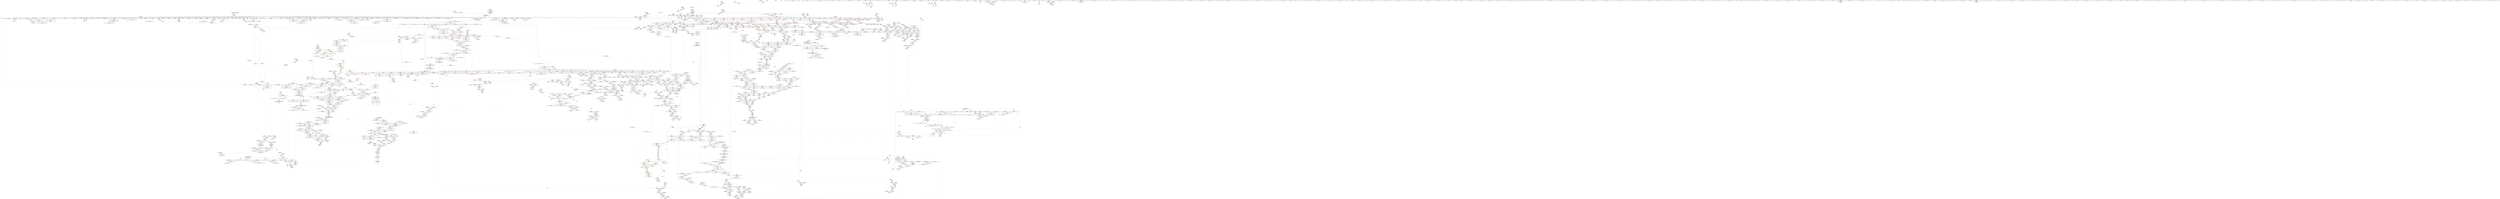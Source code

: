 digraph "SVFG" {
	label="SVFG";

	Node0x55bd40fd7900 [shape=record,color=grey,label="{NodeID: 0\nNullPtr}"];
	Node0x55bd40fd7900 -> Node0x55bd4107ed60[style=solid];
	Node0x55bd40fd7900 -> Node0x55bd4108f560[style=solid];
	Node0x55bd40fd7900 -> Node0x55bd4108f5f0[style=solid];
	Node0x55bd40fd7900 -> Node0x55bd4108f6c0[style=solid];
	Node0x55bd40fd7900 -> Node0x55bd4108f790[style=solid];
	Node0x55bd40fd7900 -> Node0x55bd4108f860[style=solid];
	Node0x55bd40fd7900 -> Node0x55bd4108f930[style=solid];
	Node0x55bd40fd7900 -> Node0x55bd4108fa00[style=solid];
	Node0x55bd40fd7900 -> Node0x55bd4108fad0[style=solid];
	Node0x55bd40fd7900 -> Node0x55bd4108fba0[style=solid];
	Node0x55bd40fd7900 -> Node0x55bd4108fc70[style=solid];
	Node0x55bd40fd7900 -> Node0x55bd4108fd40[style=solid];
	Node0x55bd40fd7900 -> Node0x55bd4108fe10[style=solid];
	Node0x55bd40fd7900 -> Node0x55bd4108fee0[style=solid];
	Node0x55bd40fd7900 -> Node0x55bd4108ffb0[style=solid];
	Node0x55bd40fd7900 -> Node0x55bd41090080[style=solid];
	Node0x55bd40fd7900 -> Node0x55bd41090150[style=solid];
	Node0x55bd40fd7900 -> Node0x55bd41090220[style=solid];
	Node0x55bd40fd7900 -> Node0x55bd410902f0[style=solid];
	Node0x55bd40fd7900 -> Node0x55bd410903c0[style=solid];
	Node0x55bd40fd7900 -> Node0x55bd41090490[style=solid];
	Node0x55bd40fd7900 -> Node0x55bd41090560[style=solid];
	Node0x55bd40fd7900 -> Node0x55bd41090630[style=solid];
	Node0x55bd40fd7900 -> Node0x55bd41090700[style=solid];
	Node0x55bd40fd7900 -> Node0x55bd410907d0[style=solid];
	Node0x55bd40fd7900 -> Node0x55bd410908a0[style=solid];
	Node0x55bd40fd7900 -> Node0x55bd41090970[style=solid];
	Node0x55bd40fd7900 -> Node0x55bd41090a40[style=solid];
	Node0x55bd40fd7900 -> Node0x55bd41090b10[style=solid];
	Node0x55bd40fd7900 -> Node0x55bd41090be0[style=solid];
	Node0x55bd40fd7900 -> Node0x55bd41090cb0[style=solid];
	Node0x55bd40fd7900 -> Node0x55bd41090d80[style=solid];
	Node0x55bd40fd7900 -> Node0x55bd41090e50[style=solid];
	Node0x55bd40fd7900 -> Node0x55bd41090f20[style=solid];
	Node0x55bd40fd7900 -> Node0x55bd41090ff0[style=solid];
	Node0x55bd40fd7900 -> Node0x55bd410910c0[style=solid];
	Node0x55bd40fd7900 -> Node0x55bd41091190[style=solid];
	Node0x55bd40fd7900 -> Node0x55bd41091260[style=solid];
	Node0x55bd40fd7900 -> Node0x55bd41091330[style=solid];
	Node0x55bd40fd7900 -> Node0x55bd41091400[style=solid];
	Node0x55bd40fd7900 -> Node0x55bd410914d0[style=solid];
	Node0x55bd40fd7900 -> Node0x55bd410915a0[style=solid];
	Node0x55bd40fd7900 -> Node0x55bd41091670[style=solid];
	Node0x55bd40fd7900 -> Node0x55bd41091740[style=solid];
	Node0x55bd40fd7900 -> Node0x55bd41091810[style=solid];
	Node0x55bd40fd7900 -> Node0x55bd410918e0[style=solid];
	Node0x55bd40fd7900 -> Node0x55bd410919b0[style=solid];
	Node0x55bd40fd7900 -> Node0x55bd41091a80[style=solid];
	Node0x55bd40fd7900 -> Node0x55bd41091b50[style=solid];
	Node0x55bd40fd7900 -> Node0x55bd41091c20[style=solid];
	Node0x55bd40fd7900 -> Node0x55bd41091cf0[style=solid];
	Node0x55bd40fd7900 -> Node0x55bd41091dc0[style=solid];
	Node0x55bd40fd7900 -> Node0x55bd41091e90[style=solid];
	Node0x55bd40fd7900 -> Node0x55bd41091f60[style=solid];
	Node0x55bd40fd7900 -> Node0x55bd41092030[style=solid];
	Node0x55bd40fd7900 -> Node0x55bd410c64d0[style=solid];
	Node0x55bd40fd7900 -> Node0x55bd410c9760[style=solid];
	Node0x55bd40fd7900 -> Node0x55bd410c9830[style=solid];
	Node0x55bd40fd7900 -> Node0x55bd410c9900[style=solid];
	Node0x55bd40fd7900 -> Node0x55bd410cbcc0[style=solid];
	Node0x55bd40fd7900 -> Node0x55bd410a1550[style=solid];
	Node0x55bd40fd7900 -> Node0x55bd410a1620[style=solid];
	Node0x55bd40fd7900 -> Node0x55bd410a16f0[style=solid];
	Node0x55bd40fd7900 -> Node0x55bd410a3770[style=solid];
	Node0x55bd40fd7900 -> Node0x55bd405ec720[style=solid];
	Node0x55bd40fd7900 -> Node0x55bd41117be0[style=solid];
	Node0x55bd40fd7900 -> Node0x55bd4111b180[style=solid];
	Node0x55bd40fd7900 -> Node0x55bd4111b900[style=solid];
	Node0x55bd40fd7900 -> Node0x55bd4111bd80[style=solid];
	Node0x55bd40fd7900 -> Node0x55bd4111c500[style=solid];
	Node0x55bd40fd7900:s64 -> Node0x55bd41261300[style=solid,color=red];
	Node0x55bd40fd7900:s64 -> Node0x55bd4125ed10[style=solid,color=red];
	Node0x55bd4125efd0 [shape=record,color=black,label="{NodeID: 3764\n2879 = PHI(2797, )\n0th arg _ZSt12__miter_baseIPiET_S1_ }"];
	Node0x55bd4125efd0 -> Node0x55bd410de9d0[style=solid];
	Node0x55bd4109fcf0 [shape=record,color=blue, style = dotted,label="{NodeID: 1550\n2956\<--2958\noffset_0\<--dummyVal\n_ZSt18uninitialized_copyISt13move_iteratorIPSt4pairIiiEES3_ET0_T_S6_S5_\n}"];
	Node0x55bd4109fcf0 -> Node0x55bd410bcbb0[style=dashed];
	Node0x55bd4107e1a0 [shape=record,color=green,label="{NodeID: 443\n2838\<--2839\n__first.addr\<--__first.addr_field_insensitive\n_ZNSt11__copy_moveILb1ELb1ESt26random_access_iterator_tagE8__copy_mIiEEPT_PKS3_S6_S4_\n}"];
	Node0x55bd4107e1a0 -> Node0x55bd410c4730[style=solid];
	Node0x55bd4107e1a0 -> Node0x55bd410c4800[style=solid];
	Node0x55bd4107e1a0 -> Node0x55bd410de5c0[style=solid];
	Node0x55bd4108d520 [shape=record,color=purple,label="{NodeID: 886\n2963\<--1771\noffset_1\<--\n}"];
	Node0x55bd4108d520 -> Node0x55bd410c5ab0[style=solid];
	Node0x55bd410c3960 [shape=record,color=red,label="{NodeID: 1329\n2655\<--2654\n\<--coerce.dive\n_ZSt32__make_move_if_noexcept_iteratorIiSt13move_iteratorIPiEET0_PT_\n}"];
	Node0x55bd410c3960 -> Node0x55bd4109c5f0[style=solid];
	Node0x55bd41076600 [shape=record,color=green,label="{NodeID: 222\n1374\<--1375\n__alloc.addr\<--__alloc.addr_field_insensitive\n_ZSt34__uninitialized_move_if_noexcept_aIPSt4pairIiiES2_SaIS1_EET0_T_S5_S4_RT1_\n}"];
	Node0x55bd41076600 -> Node0x55bd410bb1b0[style=solid];
	Node0x55bd41076600 -> Node0x55bd410cd380[style=solid];
	Node0x55bd41272820 [shape=record,color=black,label="{NodeID: 3986\n2660 = PHI(2634, )\n2nd arg _ZSt18uninitialized_copyISt13move_iteratorIPiES1_ET0_T_S4_S3_ }"];
	Node0x55bd41272820 -> Node0x55bd410a6280[style=solid];
	Node0x55bd41099d50 [shape=record,color=black,label="{NodeID: 665\n2227\<--2157\n\<--this1\n_ZNSt6vectorIiSaIiEE17_M_realloc_insertIJRKiEEEvN9__gnu_cxx17__normal_iteratorIPiS1_EEDpOT_\n}"];
	Node0x55bd41099d50 -> Node0x55bd4108ecb0[style=solid];
	Node0x55bd410b85d0 [shape=record,color=red,label="{NodeID: 1108\n1030\<--1022\n\<--__args.addr\n_ZNSt16allocator_traitsISaISt4pairIiiEEE9constructIS1_JS1_EEEvRS2_PT_DpOT0_\n|{<s0>92}}"];
	Node0x55bd410b85d0:s0 -> Node0x55bd41262840[style=solid,color=red];
	Node0x55bd41035f20 [shape=record,color=green,label="{NodeID: 1\n7\<--1\n__dso_handle\<--dummyObj\nGlob }"];
	Node0x55bd4125f0e0 [shape=record,color=black,label="{NodeID: 3765\n1803 = PHI(1748, )\n0th arg _ZSteqIPSt4pairIiiEEbRKSt13move_iteratorIT_ES7_ }"];
	Node0x55bd4125f0e0 -> Node0x55bd410a0d30[style=solid];
	Node0x55bd4109fdc0 [shape=record,color=blue,label="{NodeID: 1551\n1673\<--1658\ncoerce.dive\<--__first.coerce\n_ZNSt20__uninitialized_copyILb0EE13__uninit_copyISt13move_iteratorIPSt4pairIiiEES5_EET0_T_S8_S7_\n}"];
	Node0x55bd4109fdc0 -> Node0x55bd41179ba0[style=dashed];
	Node0x55bd4107e270 [shape=record,color=green,label="{NodeID: 444\n2840\<--2841\n__last.addr\<--__last.addr_field_insensitive\n_ZNSt11__copy_moveILb1ELb1ESt26random_access_iterator_tagE8__copy_mIiEEPT_PKS3_S6_S4_\n}"];
	Node0x55bd4107e270 -> Node0x55bd410c48d0[style=solid];
	Node0x55bd4107e270 -> Node0x55bd410de690[style=solid];
	Node0x55bd4118d2a0 [shape=record,color=yellow,style=double,label="{NodeID: 3101\n575V_1 = ENCHI(MR_575V_0)\npts\{1270 2349 \}\nFun[_ZSt3maxImERKT_S2_S2_]}"];
	Node0x55bd4118d2a0 -> Node0x55bd410bbeb0[style=dashed];
	Node0x55bd4108d5f0 [shape=record,color=purple,label="{NodeID: 887\n1787\<--1786\n_M_current\<--this1\n_ZNKSt13move_iteratorIPSt4pairIiiEEdeEv\n}"];
	Node0x55bd4108d5f0 -> Node0x55bd410bd8b0[style=solid];
	Node0x55bd410c3a30 [shape=record,color=red,label="{NodeID: 1330\n2685\<--2665\n\<--__result.addr\n_ZSt18uninitialized_copyISt13move_iteratorIPiES1_ET0_T_S4_S3_\n|{<s0>234}}"];
	Node0x55bd410c3a30:s0 -> Node0x55bd4125df00[style=solid,color=red];
	Node0x55bd410766d0 [shape=record,color=green,label="{NodeID: 223\n1376\<--1377\nagg.tmp\<--agg.tmp_field_insensitive\n_ZSt34__uninitialized_move_if_noexcept_aIPSt4pairIiiES2_SaIS1_EET0_T_S5_S4_RT1_\n}"];
	Node0x55bd410766d0 -> Node0x55bd4108ba50[style=solid];
	Node0x55bd410766d0 -> Node0x55bd4108bb20[style=solid];
	Node0x55bd41272960 [shape=record,color=black,label="{NodeID: 3987\n717 = PHI(699, )\n0th arg _ZNSt12_Vector_baseISt4pairIiiESaIS1_EE12_Vector_implC2Ev }"];
	Node0x55bd41272960 -> Node0x55bd410c9690[style=solid];
	Node0x55bd411a4ad0 [shape=record,color=yellow,style=double,label="{NodeID: 2880\n48V_1 = ENCHI(MR_48V_0)\npts\{690000 690001 \}\nFun[main]|{<s0>10}}"];
	Node0x55bd411a4ad0:s0 -> Node0x55bd4118db70[style=dashed,color=red];
	Node0x55bd41099e20 [shape=record,color=black,label="{NodeID: 666\n2245\<--2157\n\<--this1\n_ZNSt6vectorIiSaIiEE17_M_realloc_insertIJRKiEEEvN9__gnu_cxx17__normal_iteratorIPiS1_EEDpOT_\n|{<s0>196}}"];
	Node0x55bd41099e20:s0 -> Node0x55bd41265a90[style=solid,color=red];
	Node0x55bd410b86a0 [shape=record,color=red,label="{NodeID: 1109\n1041\<--1038\n\<--__t.addr\n_ZSt7forwardISt4pairIiiEEOT_RNSt16remove_referenceIS2_E4typeE\n}"];
	Node0x55bd410b86a0 -> Node0x55bd410950f0[style=solid];
	Node0x55bd41035fb0 [shape=record,color=green,label="{NodeID: 2\n8\<--1\n_ZSt3cin\<--dummyObj\nGlob }"];
	Node0x55bd4125f1f0 [shape=record,color=black,label="{NodeID: 3766\n1804 = PHI(1749, )\n1st arg _ZSteqIPSt4pairIiiEEbRKSt13move_iteratorIT_ES7_ }"];
	Node0x55bd4125f1f0 -> Node0x55bd410a0e00[style=solid];
	Node0x55bd411878c0 [shape=record,color=black,label="{NodeID: 2659\nMR_34V_7 = PHI(MR_34V_4, MR_34V_6, )\npts\{570002 \}\n|{<s0>35}}"];
	Node0x55bd411878c0:s0 -> Node0x55bd411aa510[style=dashed,color=red];
	Node0x55bd4109fe90 [shape=record,color=blue,label="{NodeID: 1552\n1675\<--1659\ncoerce.dive1\<--__last.coerce\n_ZNSt20__uninitialized_copyILb0EE13__uninit_copyISt13move_iteratorIPSt4pairIiiEES5_EET0_T_S8_S7_\n|{<s0>149}}"];
	Node0x55bd4109fe90:s0 -> Node0x55bd411a59c0[style=dashed,color=red];
	Node0x55bd4107e340 [shape=record,color=green,label="{NodeID: 445\n2842\<--2843\n__result.addr\<--__result.addr_field_insensitive\n_ZNSt11__copy_moveILb1ELb1ESt26random_access_iterator_tagE8__copy_mIiEEPT_PKS3_S6_S4_\n}"];
	Node0x55bd4107e340 -> Node0x55bd410c49a0[style=solid];
	Node0x55bd4107e340 -> Node0x55bd410c4a70[style=solid];
	Node0x55bd4107e340 -> Node0x55bd410de760[style=solid];
	Node0x55bd4118d3b0 [shape=record,color=yellow,style=double,label="{NodeID: 3102\n577V_1 = ENCHI(MR_577V_0)\npts\{1276 2355 \}\nFun[_ZSt3maxImERKT_S2_S2_]}"];
	Node0x55bd4118d3b0 -> Node0x55bd410bbde0[style=dashed];
	Node0x55bd4108d6c0 [shape=record,color=purple,label="{NodeID: 888\n1796\<--1795\n_M_current\<--this1\n_ZNSt13move_iteratorIPSt4pairIiiEEppEv\n}"];
	Node0x55bd4108d6c0 -> Node0x55bd410bda50[style=solid];
	Node0x55bd4108d6c0 -> Node0x55bd410a0c60[style=solid];
	Node0x55bd410c3b00 [shape=record,color=red,label="{NodeID: 1331\n2687\<--2686\n\<--coerce.dive3\n_ZSt18uninitialized_copyISt13move_iteratorIPiES1_ET0_T_S4_S3_\n|{<s0>234}}"];
	Node0x55bd410c3b00:s0 -> Node0x55bd412625c0[style=solid,color=red];
	Node0x55bd410767a0 [shape=record,color=green,label="{NodeID: 224\n1378\<--1379\nagg.tmp1\<--agg.tmp1_field_insensitive\n_ZSt34__uninitialized_move_if_noexcept_aIPSt4pairIiiES2_SaIS1_EET0_T_S5_S4_RT1_\n}"];
	Node0x55bd410767a0 -> Node0x55bd4108bbf0[style=solid];
	Node0x55bd410767a0 -> Node0x55bd4108bcc0[style=solid];
	Node0x55bd41272aa0 [shape=record,color=black,label="{NodeID: 3988\n885 = PHI(865, )\n0th arg _ZNSt16allocator_traitsISaISt4pairIiiEEE10deallocateERS2_PS1_m }"];
	Node0x55bd41272aa0 -> Node0x55bd410ca7a0[style=solid];
	Node0x55bd41099ef0 [shape=record,color=black,label="{NodeID: 667\n2249\<--2157\n\<--this1\n_ZNSt6vectorIiSaIiEE17_M_realloc_insertIJRKiEEEvN9__gnu_cxx17__normal_iteratorIPiS1_EEDpOT_\n|{<s0>198}}"];
	Node0x55bd41099ef0:s0 -> Node0x55bd41262f60[style=solid,color=red];
	Node0x55bd410b8770 [shape=record,color=red,label="{NodeID: 1110\n1071\<--1049\nthis1\<--this.addr\n_ZNSt6vectorISt4pairIiiESaIS1_EE17_M_realloc_insertIJS1_EEEvN9__gnu_cxx17__normal_iteratorIPS1_S3_EEDpOT_\n|{|<s19>94|<s20>95}}"];
	Node0x55bd410b8770 -> Node0x55bd410951c0[style=solid];
	Node0x55bd410b8770 -> Node0x55bd41095290[style=solid];
	Node0x55bd410b8770 -> Node0x55bd41095360[style=solid];
	Node0x55bd410b8770 -> Node0x55bd41095430[style=solid];
	Node0x55bd410b8770 -> Node0x55bd41095500[style=solid];
	Node0x55bd410b8770 -> Node0x55bd410955d0[style=solid];
	Node0x55bd410b8770 -> Node0x55bd410956a0[style=solid];
	Node0x55bd410b8770 -> Node0x55bd41095770[style=solid];
	Node0x55bd410b8770 -> Node0x55bd41095840[style=solid];
	Node0x55bd410b8770 -> Node0x55bd41095910[style=solid];
	Node0x55bd410b8770 -> Node0x55bd410959e0[style=solid];
	Node0x55bd410b8770 -> Node0x55bd41095ab0[style=solid];
	Node0x55bd410b8770 -> Node0x55bd41095b80[style=solid];
	Node0x55bd410b8770 -> Node0x55bd41095c50[style=solid];
	Node0x55bd410b8770 -> Node0x55bd41095d20[style=solid];
	Node0x55bd410b8770 -> Node0x55bd41095df0[style=solid];
	Node0x55bd410b8770 -> Node0x55bd41095ec0[style=solid];
	Node0x55bd410b8770 -> Node0x55bd41095f90[style=solid];
	Node0x55bd410b8770 -> Node0x55bd41096060[style=solid];
	Node0x55bd410b8770:s19 -> Node0x55bd41260a80[style=solid,color=red];
	Node0x55bd410b8770:s20 -> Node0x55bd4125d410[style=solid,color=red];
	Node0x55bd41036260 [shape=record,color=green,label="{NodeID: 3\n9\<--1\n_ZSt4cout\<--dummyObj\nGlob }"];
	Node0x55bd4125f300 [shape=record,color=black,label="{NodeID: 3767\n2130 = PHI(456, )\n0th arg _ZNSt6vectorIiSaIiEE17_M_realloc_insertIJRKiEEEvN9__gnu_cxx17__normal_iteratorIPiS1_EEDpOT_ }"];
	Node0x55bd4125f300 -> Node0x55bd410a31c0[style=solid];
	Node0x55bd4109ff60 [shape=record,color=blue,label="{NodeID: 1553\n1665\<--1660\n__result.addr\<--__result\n_ZNSt20__uninitialized_copyILb0EE13__uninit_copyISt13move_iteratorIPSt4pairIiiEES5_EET0_T_S8_S7_\n}"];
	Node0x55bd4109ff60 -> Node0x55bd410bcc80[style=dashed];
	Node0x55bd4109ff60 -> Node0x55bd410bcd50[style=dashed];
	Node0x55bd4107e410 [shape=record,color=green,label="{NodeID: 446\n2844\<--2845\n_Num\<--_Num_field_insensitive\n_ZNSt11__copy_moveILb1ELb1ESt26random_access_iterator_tagE8__copy_mIiEEPT_PKS3_S6_S4_\n}"];
	Node0x55bd4107e410 -> Node0x55bd410c4b40[style=solid];
	Node0x55bd4107e410 -> Node0x55bd410c4c10[style=solid];
	Node0x55bd4107e410 -> Node0x55bd410c4ce0[style=solid];
	Node0x55bd4107e410 -> Node0x55bd410de830[style=solid];
	Node0x55bd4108d790 [shape=record,color=purple,label="{NodeID: 889\n1798\<--1797\nincdec.ptr\<--\n_ZNSt13move_iteratorIPSt4pairIiiEEppEv\n}"];
	Node0x55bd4108d790 -> Node0x55bd410a0c60[style=solid];
	Node0x55bd410c3bd0 [shape=record,color=red,label="{NodeID: 1332\n2689\<--2688\n\<--coerce.dive4\n_ZSt18uninitialized_copyISt13move_iteratorIPiES1_ET0_T_S4_S3_\n|{<s0>234}}"];
	Node0x55bd410c3bd0:s0 -> Node0x55bd4125ddc0[style=solid,color=red];
	Node0x55bd41076870 [shape=record,color=green,label="{NodeID: 225\n1386\<--1387\n_ZSt32__make_move_if_noexcept_iteratorISt4pairIiiESt13move_iteratorIPS1_EET0_PT_\<--_ZSt32__make_move_if_noexcept_iteratorISt4pairIiiESt13move_iteratorIPS1_EET0_PT__field_insensitive\n}"];
	Node0x55bd41272be0 [shape=record,color=black,label="{NodeID: 3989\n886 = PHI(866, )\n1st arg _ZNSt16allocator_traitsISaISt4pairIiiEEE10deallocateERS2_PS1_m }"];
	Node0x55bd41272be0 -> Node0x55bd410ca870[style=solid];
	Node0x55bd41099fc0 [shape=record,color=black,label="{NodeID: 668\n2255\<--2157\n\<--this1\n_ZNSt6vectorIiSaIiEE17_M_realloc_insertIJRKiEEEvN9__gnu_cxx17__normal_iteratorIPiS1_EEDpOT_\n}"];
	Node0x55bd41099fc0 -> Node0x55bd4108ed80[style=solid];
	Node0x55bd41099fc0 -> Node0x55bd4108ee50[style=solid];
	Node0x55bd410b8840 [shape=record,color=red,label="{NodeID: 1111\n1099\<--1051\n\<--__args.addr\n_ZNSt6vectorISt4pairIiiESaIS1_EE17_M_realloc_insertIJS1_EEEvN9__gnu_cxx17__normal_iteratorIPS1_S3_EEDpOT_\n|{<s0>98}}"];
	Node0x55bd410b8840:s0 -> Node0x55bd41262840[style=solid,color=red];
	Node0x55bd410362f0 [shape=record,color=green,label="{NodeID: 4\n10\<--1\n.str\<--dummyObj\nGlob }"];
	Node0x55bd4125f440 [shape=record,color=black,label="{NodeID: 3768\n2131 = PHI(490, )\n1st arg _ZNSt6vectorIiSaIiEE17_M_realloc_insertIJRKiEEEvN9__gnu_cxx17__normal_iteratorIPiS1_EEDpOT_ }"];
	Node0x55bd4125f440 -> Node0x55bd410a30f0[style=solid];
	Node0x55bd410a0030 [shape=record,color=blue,label="{NodeID: 1554\n1667\<--1678\n__cur\<--\n_ZNSt20__uninitialized_copyILb0EE13__uninit_copyISt13move_iteratorIPSt4pairIiiEES5_EET0_T_S8_S7_\n}"];
	Node0x55bd410a0030 -> Node0x55bd41179ab0[style=dashed];
	Node0x55bd4107e4e0 [shape=record,color=green,label="{NodeID: 447\n2866\<--2867\nllvm.memmove.p0i8.p0i8.i64\<--llvm.memmove.p0i8.p0i8.i64_field_insensitive\n}"];
	Node0x55bd4108d860 [shape=record,color=purple,label="{NodeID: 890\n1825\<--1824\n_M_current\<--this1\n_ZNKSt13move_iteratorIPSt4pairIiiEE4baseEv\n}"];
	Node0x55bd4108d860 -> Node0x55bd410bdd90[style=solid];
	Node0x55bd410c3ca0 [shape=record,color=red,label="{NodeID: 1333\n2719\<--2702\n\<--__result.addr\n_ZNSt20__uninitialized_copyILb1EE13__uninit_copyISt13move_iteratorIPiES3_EET0_T_S6_S5_\n|{<s0>237}}"];
	Node0x55bd410c3ca0:s0 -> Node0x55bd41260fd0[style=solid,color=red];
	Node0x55bd41076970 [shape=record,color=green,label="{NodeID: 226\n1401\<--1402\n_ZSt22__uninitialized_copy_aISt13move_iteratorIPSt4pairIiiEES3_S2_ET0_T_S6_S5_RSaIT1_E\<--_ZSt22__uninitialized_copy_aISt13move_iteratorIPSt4pairIiiEES3_S2_ET0_T_S6_S5_RSaIT1_E_field_insensitive\n}"];
	Node0x55bd41272d20 [shape=record,color=black,label="{NodeID: 3990\n887 = PHI(867, )\n2nd arg _ZNSt16allocator_traitsISaISt4pairIiiEEE10deallocateERS2_PS1_m }"];
	Node0x55bd41272d20 -> Node0x55bd410ca940[style=solid];
	Node0x55bd4109a090 [shape=record,color=black,label="{NodeID: 669\n2259\<--2157\n\<--this1\n_ZNSt6vectorIiSaIiEE17_M_realloc_insertIJRKiEEEvN9__gnu_cxx17__normal_iteratorIPiS1_EEDpOT_\n}"];
	Node0x55bd4109a090 -> Node0x55bd4108ef20[style=solid];
	Node0x55bd4109a090 -> Node0x55bd4108eff0[style=solid];
	Node0x55bd410b8910 [shape=record,color=red,label="{NodeID: 1112\n1086\<--1053\n\<--__len\n_ZNSt6vectorISt4pairIiiESaIS1_EE17_M_realloc_insertIJS1_EEEvN9__gnu_cxx17__normal_iteratorIPS1_S3_EEDpOT_\n|{<s0>97}}"];
	Node0x55bd410b8910:s0 -> Node0x55bd4125e400[style=solid,color=red];
	Node0x55bd41036380 [shape=record,color=green,label="{NodeID: 5\n12\<--1\n.str.1\<--dummyObj\nGlob }"];
	Node0x55bd4125f580 [shape=record,color=black,label="{NodeID: 3769\n2132 = PHI(488, )\n2nd arg _ZNSt6vectorIiSaIiEE17_M_realloc_insertIJRKiEEEvN9__gnu_cxx17__normal_iteratorIPiS1_EEDpOT_ }"];
	Node0x55bd4125f580 -> Node0x55bd410a3290[style=solid];
	Node0x55bd410a0100 [shape=record,color=blue,label="{NodeID: 1555\n1667\<--1700\n__cur\<--incdec.ptr\n_ZNSt20__uninitialized_copyILb0EE13__uninit_copyISt13move_iteratorIPSt4pairIiiEES5_EET0_T_S8_S7_\n}"];
	Node0x55bd410a0100 -> Node0x55bd41179ab0[style=dashed];
	Node0x55bd4107e5e0 [shape=record,color=green,label="{NodeID: 448\n2880\<--2881\n__it.addr\<--__it.addr_field_insensitive\n_ZSt12__miter_baseIPiET_S1_\n}"];
	Node0x55bd4107e5e0 -> Node0x55bd410c4db0[style=solid];
	Node0x55bd4107e5e0 -> Node0x55bd410de9d0[style=solid];
	Node0x55bd4108d930 [shape=record,color=purple,label="{NodeID: 891\n1838\<--1837\n_M_current\<--this1\n_ZNSt13move_iteratorIPSt4pairIiiEEC2ES2_\n}"];
	Node0x55bd4108d930 -> Node0x55bd410a1140[style=solid];
	Node0x55bd410c3d70 [shape=record,color=red,label="{NodeID: 1334\n2721\<--2720\n\<--coerce.dive3\n_ZNSt20__uninitialized_copyILb1EE13__uninit_copyISt13move_iteratorIPiES3_EET0_T_S6_S5_\n|{<s0>237}}"];
	Node0x55bd410c3d70:s0 -> Node0x55bd41260db0[style=solid,color=red];
	Node0x55bd41076a70 [shape=record,color=green,label="{NodeID: 227\n1406\<--1407\nthis.addr\<--this.addr_field_insensitive\n_ZNK9__gnu_cxx17__normal_iteratorIPSt4pairIiiESt6vectorIS2_SaIS2_EEE4baseEv\n}"];
	Node0x55bd41076a70 -> Node0x55bd410bb420[style=solid];
	Node0x55bd41076a70 -> Node0x55bd410cd5f0[style=solid];
	Node0x55bd41272e60 [shape=record,color=black,label="{NodeID: 3991\n2073 = PHI(2028, )\n0th arg _ZNSaIiED2Ev }"];
	Node0x55bd41272e60 -> Node0x55bd410a2a70[style=solid];
	Node0x55bd4109a160 [shape=record,color=black,label="{NodeID: 670\n2263\<--2157\n\<--this1\n_ZNSt6vectorIiSaIiEE17_M_realloc_insertIJRKiEEEvN9__gnu_cxx17__normal_iteratorIPiS1_EEDpOT_\n|{<s0>200}}"];
	Node0x55bd4109a160:s0 -> Node0x55bd41265a90[style=solid,color=red];
	Node0x55bd410b89e0 [shape=record,color=red,label="{NodeID: 1113\n1168\<--1053\n\<--__len\n_ZNSt6vectorISt4pairIiiESaIS1_EE17_M_realloc_insertIJS1_EEEvN9__gnu_cxx17__normal_iteratorIPS1_S3_EEDpOT_\n|{<s0>111}}"];
	Node0x55bd410b89e0:s0 -> Node0x55bd4125cf20[style=solid,color=red];
	Node0x55bd41036c80 [shape=record,color=green,label="{NodeID: 6\n14\<--1\n.str.2\<--dummyObj\nGlob }"];
	Node0x55bd4125f6c0 [shape=record,color=black,label="{NodeID: 3770\n939 = PHI(933, )\n0th arg _ZN9__gnu_cxx13new_allocatorISt4pairIiiEED2Ev }"];
	Node0x55bd4125f6c0 -> Node0x55bd410cad50[style=solid];
	Node0x55bd410a01d0 [shape=record,color=blue,label="{NodeID: 1556\n1669\<--1704\nexn.slot\<--\n_ZNSt20__uninitialized_copyILb0EE13__uninit_copyISt13move_iteratorIPSt4pairIiiEES5_EET0_T_S8_S7_\n}"];
	Node0x55bd410a01d0 -> Node0x55bd410bd160[style=dashed];
	Node0x55bd410a01d0 -> Node0x55bd410a0370[style=dashed];
	Node0x55bd4107e6b0 [shape=record,color=green,label="{NodeID: 449\n2887\<--2888\nthis.addr\<--this.addr_field_insensitive\n_ZNKSt13move_iteratorIPiE4baseEv\n}"];
	Node0x55bd4107e6b0 -> Node0x55bd410c4e80[style=solid];
	Node0x55bd4107e6b0 -> Node0x55bd410deaa0[style=solid];
	Node0x55bd4118d790 [shape=record,color=yellow,style=double,label="{NodeID: 3106\n30V_1 = ENCHI(MR_30V_0)\npts\{1559 \}\nFun[_ZNSt16allocator_traitsISaISt4pairIiiEEE9constructIS1_JS1_EEEvRS2_PT_DpOT0_]|{<s0>93|<s1>93}}"];
	Node0x55bd4118d790:s0 -> Node0x55bd410c5500[style=dashed,color=red];
	Node0x55bd4118d790:s1 -> Node0x55bd410cc820[style=dashed,color=red];
	Node0x55bd4108da00 [shape=record,color=purple,label="{NodeID: 892\n1860\<--1859\n_M_impl\<--this1\n_ZNSt12_Vector_baseIiSaIiEEC2Ev\n|{<s0>165}}"];
	Node0x55bd4108da00:s0 -> Node0x55bd41263630[style=solid,color=red];
	Node0x55bd410c3e40 [shape=record,color=red,label="{NodeID: 1335\n2723\<--2722\n\<--coerce.dive4\n_ZNSt20__uninitialized_copyILb1EE13__uninit_copyISt13move_iteratorIPiES3_EET0_T_S6_S5_\n|{<s0>237}}"];
	Node0x55bd410c3e40:s0 -> Node0x55bd41260ec0[style=solid,color=red];
	Node0x55bd4107eed0 [shape=record,color=green,label="{NodeID: 228\n1415\<--1416\n__a.addr\<--__a.addr_field_insensitive\n_ZNSt16allocator_traitsISaISt4pairIiiEEE7destroyIS1_EEvRS2_PT_\n}"];
	Node0x55bd4107eed0 -> Node0x55bd410bb4f0[style=solid];
	Node0x55bd4107eed0 -> Node0x55bd410cd6c0[style=solid];
	Node0x55bd41272fa0 [shape=record,color=black,label="{NodeID: 3992\n1405 = PHI(400, 405, 1047, 1047, 1328, 1331, )\n0th arg _ZNK9__gnu_cxx17__normal_iteratorIPSt4pairIiiESt6vectorIS2_SaIS2_EEE4baseEv }"];
	Node0x55bd41272fa0 -> Node0x55bd410cd5f0[style=solid];
	Node0x55bd411a4f90 [shape=record,color=yellow,style=double,label="{NodeID: 2885\n46V_1 = ENCHI(MR_46V_0)\npts\{570000 570001 \}\nFun[_ZN9__gnu_cxx17__normal_iteratorIPSt4pairIiiESt6vectorIS2_SaIS2_EEEC2ERKS3_]}"];
	Node0x55bd411a4f90 -> Node0x55bd410bf860[style=dashed];
	Node0x55bd4109a230 [shape=record,color=black,label="{NodeID: 671\n2266\<--2157\n\<--this1\n_ZNSt6vectorIiSaIiEE17_M_realloc_insertIJRKiEEEvN9__gnu_cxx17__normal_iteratorIPiS1_EEDpOT_\n|{<s0>202}}"];
	Node0x55bd4109a230:s0 -> Node0x55bd41262f60[style=solid,color=red];
	Node0x55bd410b8ab0 [shape=record,color=red,label="{NodeID: 1114\n1214\<--1053\n\<--__len\n_ZNSt6vectorISt4pairIiiESaIS1_EE17_M_realloc_insertIJS1_EEEvN9__gnu_cxx17__normal_iteratorIPS1_S3_EEDpOT_\n}"];
	Node0x55bd41036d10 [shape=record,color=green,label="{NodeID: 7\n16\<--1\n.str.3\<--dummyObj\nGlob }"];
	Node0x55bd4125f800 [shape=record,color=black,label="{NodeID: 3771\n1519 = PHI(1354, )\n0th arg _ZNSt16allocator_traitsISaISt4pairIiiEEE8allocateERS2_m }"];
	Node0x55bd4125f800 -> Node0x55bd410cdfb0[style=solid];
	Node0x55bd410a02a0 [shape=record,color=blue,label="{NodeID: 1557\n1671\<--1706\nehselector.slot\<--\n_ZNSt20__uninitialized_copyILb0EE13__uninit_copyISt13move_iteratorIPSt4pairIiiEES5_EET0_T_S8_S7_\n}"];
	Node0x55bd410a02a0 -> Node0x55bd410a0440[style=dashed];
	Node0x55bd4107e780 [shape=record,color=green,label="{NodeID: 450\n2897\<--2898\nthis.addr\<--this.addr_field_insensitive\n_ZNSt13move_iteratorIPiEC2ES0_\n}"];
	Node0x55bd4107e780 -> Node0x55bd410c5020[style=solid];
	Node0x55bd4107e780 -> Node0x55bd410deb70[style=solid];
	Node0x55bd4118d870 [shape=record,color=yellow,style=double,label="{NodeID: 3107\n48V_1 = ENCHI(MR_48V_0)\npts\{690000 690001 \}\nFun[_ZNSt16allocator_traitsISaISt4pairIiiEEE9constructIS1_JS1_EEEvRS2_PT_DpOT0_]|{<s0>93|<s1>93}}"];
	Node0x55bd4118d870:s0 -> Node0x55bd405f18f0[style=dashed,color=red];
	Node0x55bd4118d870:s1 -> Node0x55bd4119b350[style=dashed,color=red];
	Node0x55bd4108dad0 [shape=record,color=purple,label="{NodeID: 893\n1875\<--1870\n_M_start\<--this1\n_ZNSt12_Vector_baseIiSaIiEE12_Vector_implC2Ev\n}"];
	Node0x55bd4108dad0 -> Node0x55bd410a1550[style=solid];
	Node0x55bd410c3f10 [shape=record,color=red,label="{NodeID: 1336\n2761\<--2736\n\<--__result.addr\n_ZSt4copyISt13move_iteratorIPiES1_ET0_T_S4_S3_\n|{<s0>242}}"];
	Node0x55bd410c3f10:s0 -> Node0x55bd4125ff80[style=solid,color=red];
	Node0x55bd4107efa0 [shape=record,color=green,label="{NodeID: 229\n1417\<--1418\n__p.addr\<--__p.addr_field_insensitive\n_ZNSt16allocator_traitsISaISt4pairIiiEEE7destroyIS1_EEvRS2_PT_\n}"];
	Node0x55bd4107efa0 -> Node0x55bd410bb5c0[style=solid];
	Node0x55bd4107efa0 -> Node0x55bd410cd790[style=solid];
	Node0x55bd412734f0 [shape=record,color=black,label="{NodeID: 3993\n554 = PHI(84, )\n0th arg _ZNK9__gnu_cxx17__normal_iteratorIPiSt6vectorIiSaIiEEEdeEv }"];
	Node0x55bd412734f0 -> Node0x55bd410c8990[style=solid];
	Node0x55bd4109a300 [shape=record,color=black,label="{NodeID: 672\n2267\<--2157\n\<--this1\n_ZNSt6vectorIiSaIiEE17_M_realloc_insertIJRKiEEEvN9__gnu_cxx17__normal_iteratorIPiS1_EEDpOT_\n}"];
	Node0x55bd4109a300 -> Node0x55bd4108f0c0[style=solid];
	Node0x55bd4109a300 -> Node0x55bd4108f190[style=solid];
	Node0x55bd410b8b80 [shape=record,color=red,label="{NodeID: 1115\n1097\<--1055\n\<--__elems_before\n_ZNSt6vectorISt4pairIiiESaIS1_EE17_M_realloc_insertIJS1_EEEvN9__gnu_cxx17__normal_iteratorIPS1_S3_EEDpOT_\n}"];
	Node0x55bd41036da0 [shape=record,color=green,label="{NodeID: 8\n19\<--1\n\<--dummyObj\nCan only get source location for instruction, argument, global var or function.}"];
	Node0x55bd4125f940 [shape=record,color=black,label="{NodeID: 3772\n1520 = PHI(1355, )\n1st arg _ZNSt16allocator_traitsISaISt4pairIiiEEE8allocateERS2_m }"];
	Node0x55bd4125f940 -> Node0x55bd410ce080[style=solid];
	Node0x55bd411896c0 [shape=record,color=black,label="{NodeID: 2665\nMR_46V_7 = PHI(MR_46V_4, MR_46V_6, )\npts\{570000 570001 \}\n|{<s0>35|<s1>35}}"];
	Node0x55bd411896c0:s0 -> Node0x55bd411aa350[style=dashed,color=red];
	Node0x55bd411896c0:s1 -> Node0x55bd411aa430[style=dashed,color=red];
	Node0x55bd410a0370 [shape=record,color=blue,label="{NodeID: 1558\n1669\<--1718\nexn.slot\<--\n_ZNSt20__uninitialized_copyILb0EE13__uninit_copyISt13move_iteratorIPSt4pairIiiEES5_EET0_T_S8_S7_\n}"];
	Node0x55bd410a0370 -> Node0x55bd410bd230[style=dashed];
	Node0x55bd4107e850 [shape=record,color=green,label="{NodeID: 451\n2899\<--2900\n__i.addr\<--__i.addr_field_insensitive\n_ZNSt13move_iteratorIPiEC2ES0_\n}"];
	Node0x55bd4107e850 -> Node0x55bd410c50f0[style=solid];
	Node0x55bd4107e850 -> Node0x55bd410dec40[style=solid];
	Node0x55bd4108dba0 [shape=record,color=purple,label="{NodeID: 894\n1877\<--1870\n_M_finish\<--this1\n_ZNSt12_Vector_baseIiSaIiEE12_Vector_implC2Ev\n}"];
	Node0x55bd4108dba0 -> Node0x55bd410a1620[style=solid];
	Node0x55bd410c3fe0 [shape=record,color=red,label="{NodeID: 1337\n2751\<--2750\n\<--coerce.dive2\n_ZSt4copyISt13move_iteratorIPiES1_ET0_T_S4_S3_\n|{<s0>239}}"];
	Node0x55bd410c3fe0:s0 -> Node0x55bd412763d0[style=solid,color=red];
	Node0x55bd4107f070 [shape=record,color=green,label="{NodeID: 230\n1425\<--1426\n_ZN9__gnu_cxx13new_allocatorISt4pairIiiEE7destroyIS2_EEvPT_\<--_ZN9__gnu_cxx13new_allocatorISt4pairIiiEE7destroyIS2_EEvPT__field_insensitive\n}"];
	Node0x55bd41273600 [shape=record,color=black,label="{NodeID: 3994\n1413 = PHI(1144, )\n0th arg _ZNSt16allocator_traitsISaISt4pairIiiEEE7destroyIS1_EEvRS2_PT_ }"];
	Node0x55bd41273600 -> Node0x55bd410cd6c0[style=solid];
	Node0x55bd4109a3d0 [shape=record,color=black,label="{NodeID: 673\n2271\<--2157\n\<--this1\n_ZNSt6vectorIiSaIiEE17_M_realloc_insertIJRKiEEEvN9__gnu_cxx17__normal_iteratorIPiS1_EEDpOT_\n}"];
	Node0x55bd4109a3d0 -> Node0x55bd4108f260[style=solid];
	Node0x55bd4109a3d0 -> Node0x55bd4108f330[style=solid];
	Node0x55bd410b8c50 [shape=record,color=red,label="{NodeID: 1116\n1146\<--1055\n\<--__elems_before\n_ZNSt6vectorISt4pairIiiESaIS1_EE17_M_realloc_insertIJS1_EEEvN9__gnu_cxx17__normal_iteratorIPS1_S3_EEDpOT_\n}"];
	Node0x55bd41036e30 [shape=record,color=green,label="{NodeID: 9\n89\<--1\n\<--dummyObj\nCan only get source location for instruction, argument, global var or function.}"];
	Node0x55bd4125fa80 [shape=record,color=black,label="{NodeID: 3773\n1320 = PHI(1047, )\n0th arg _ZN9__gnu_cxxmiIPSt4pairIiiESt6vectorIS2_SaIS2_EEEENS_17__normal_iteratorIT_T0_E15difference_typeERKSA_SD_ }"];
	Node0x55bd4125fa80 -> Node0x55bd410ccdd0[style=solid];
	Node0x55bd410a0440 [shape=record,color=blue,label="{NodeID: 1559\n1671\<--1720\nehselector.slot\<--\n_ZNSt20__uninitialized_copyILb0EE13__uninit_copyISt13move_iteratorIPSt4pairIiiEES5_EET0_T_S8_S7_\n}"];
	Node0x55bd410a0440 -> Node0x55bd410bd300[style=dashed];
	Node0x55bd4107e920 [shape=record,color=green,label="{NodeID: 452\n2911\<--2912\nthis.addr\<--this.addr_field_insensitive\n_ZN9__gnu_cxx13new_allocatorIiE7destroyIiEEvPT_\n}"];
	Node0x55bd4107e920 -> Node0x55bd410c51c0[style=solid];
	Node0x55bd4107e920 -> Node0x55bd410dede0[style=solid];
	Node0x55bd4108dc70 [shape=record,color=purple,label="{NodeID: 895\n1879\<--1870\n_M_end_of_storage\<--this1\n_ZNSt12_Vector_baseIiSaIiEE12_Vector_implC2Ev\n}"];
	Node0x55bd4108dc70 -> Node0x55bd410a16f0[style=solid];
	Node0x55bd410c40b0 [shape=record,color=red,label="{NodeID: 1338\n2759\<--2758\n\<--coerce.dive4\n_ZSt4copyISt13move_iteratorIPiES1_ET0_T_S4_S3_\n|{<s0>241}}"];
	Node0x55bd410c40b0:s0 -> Node0x55bd412763d0[style=solid,color=red];
	Node0x55bd4107f170 [shape=record,color=green,label="{NodeID: 231\n1432\<--1433\nthis.addr\<--this.addr_field_insensitive\n_ZNKSt6vectorISt4pairIiiESaIS1_EE8max_sizeEv\n}"];
	Node0x55bd4107f170 -> Node0x55bd410bb690[style=solid];
	Node0x55bd4107f170 -> Node0x55bd410cd860[style=solid];
	Node0x55bd41273710 [shape=record,color=black,label="{NodeID: 3995\n1414 = PHI(1147, )\n1st arg _ZNSt16allocator_traitsISaISt4pairIiiEEE7destroyIS1_EEvRS2_PT_ }"];
	Node0x55bd41273710 -> Node0x55bd410cd790[style=solid];
	Node0x55bd4109a4a0 [shape=record,color=black,label="{NodeID: 674\n2275\<--2157\n\<--this1\n_ZNSt6vectorIiSaIiEE17_M_realloc_insertIJRKiEEEvN9__gnu_cxx17__normal_iteratorIPiS1_EEDpOT_\n}"];
	Node0x55bd4109a4a0 -> Node0x55bd4108f400[style=solid];
	Node0x55bd4109a4a0 -> Node0x55bd4108f4d0[style=solid];
	Node0x55bd410b8d20 [shape=record,color=red,label="{NodeID: 1117\n1091\<--1059\n\<--__new_start\n_ZNSt6vectorISt4pairIiiESaIS1_EE17_M_realloc_insertIJS1_EEEvN9__gnu_cxx17__normal_iteratorIPS1_S3_EEDpOT_\n}"];
	Node0x55bd410b8d20 -> Node0x55bd410cbbf0[style=solid];
	Node0x55bd41036ef0 [shape=record,color=green,label="{NodeID: 10\n136\<--1\n\<--dummyObj\nCan only get source location for instruction, argument, global var or function.}"];
	Node0x55bd4125fbc0 [shape=record,color=black,label="{NodeID: 3774\n1321 = PHI(1057, )\n1st arg _ZN9__gnu_cxxmiIPSt4pairIiiESt6vectorIS2_SaIS2_EEEENS_17__normal_iteratorIT_T0_E15difference_typeERKSA_SD_ }"];
	Node0x55bd4125fbc0 -> Node0x55bd410ccea0[style=solid];
	Node0x55bd4118a0c0 [shape=record,color=black,label="{NodeID: 2667\nMR_6V_3 = PHI(MR_6V_4, MR_6V_2, )\npts\{53 \}\n}"];
	Node0x55bd4118a0c0 -> Node0x55bd410b26c0[style=dashed];
	Node0x55bd4118a0c0 -> Node0x55bd410b2790[style=dashed];
	Node0x55bd4118a0c0 -> Node0x55bd410b2860[style=dashed];
	Node0x55bd4118a0c0 -> Node0x55bd410c73a0[style=dashed];
	Node0x55bd410a0510 [shape=record,color=blue,label="{NodeID: 1560\n1742\<--1740\n__x.addr\<--__x\n_ZStneIPSt4pairIiiEEbRKSt13move_iteratorIT_ES7_\n}"];
	Node0x55bd410a0510 -> Node0x55bd410bd3d0[style=dashed];
	Node0x55bd4107e9f0 [shape=record,color=green,label="{NodeID: 453\n2913\<--2914\n__p.addr\<--__p.addr_field_insensitive\n_ZN9__gnu_cxx13new_allocatorIiE7destroyIiEEvPT_\n}"];
	Node0x55bd4107e9f0 -> Node0x55bd410deeb0[style=solid];
	Node0x55bd4118db70 [shape=record,color=yellow,style=double,label="{NodeID: 3110\n48V_1 = ENCHI(MR_48V_0)\npts\{690000 690001 \}\nFun[_ZNSt6vectorISt4pairIiiESaIS1_EE9push_backEOS1_]|{<s0>42}}"];
	Node0x55bd4118db70:s0 -> Node0x55bd411ab7b0[style=dashed,color=red];
	Node0x55bd4108dd40 [shape=record,color=purple,label="{NodeID: 896\n1925\<--1924\n_M_impl\<--this1\n_ZNSt12_Vector_baseIiSaIiEE19_M_get_Tp_allocatorEv\n}"];
	Node0x55bd4108dd40 -> Node0x55bd41099050[style=solid];
	Node0x55bd410c4180 [shape=record,color=red,label="{NodeID: 1339\n2779\<--2770\n\<--__first.addr\n_ZSt14__copy_move_a2ILb1EPiS0_ET1_T0_S2_S1_\n|{<s0>243}}"];
	Node0x55bd410c4180:s0 -> Node0x55bd41277e40[style=solid,color=red];
	Node0x55bd4107f240 [shape=record,color=green,label="{NodeID: 232\n1438\<--1439\n_ZNKSt12_Vector_baseISt4pairIiiESaIS1_EE19_M_get_Tp_allocatorEv\<--_ZNKSt12_Vector_baseISt4pairIiiESaIS1_EE19_M_get_Tp_allocatorEv_field_insensitive\n}"];
	Node0x55bd41273820 [shape=record,color=black,label="{NodeID: 3996\n360 = PHI(72, )\n0th arg _ZNSt6vectorIiSaIiEEC2Ev }"];
	Node0x55bd41273820 -> Node0x55bd410c7c90[style=solid];
	Node0x55bd4119a7a0 [shape=record,color=yellow,style=double,label="{NodeID: 2889\n30V_1 = ENCHI(MR_30V_0)\npts\{1559 \}\nFun[_ZSt22__uninitialized_copy_aISt13move_iteratorIPSt4pairIiiEES3_S2_ET0_T_S6_S5_RSaIT1_E]|{<s0>144}}"];
	Node0x55bd4119a7a0:s0 -> Node0x55bd4119de40[style=dashed,color=red];
	Node0x55bd4109a570 [shape=record,color=black,label="{NodeID: 675\n2285\<--2157\n\<--this1\n_ZNSt6vectorIiSaIiEE17_M_realloc_insertIJRKiEEEvN9__gnu_cxx17__normal_iteratorIPiS1_EEDpOT_\n}"];
	Node0x55bd4109a570 -> Node0x55bd410af1f0[style=solid];
	Node0x55bd4109a570 -> Node0x55bd410af2c0[style=solid];
	Node0x55bd410b8df0 [shape=record,color=red,label="{NodeID: 1118\n1096\<--1059\n\<--__new_start\n_ZNSt6vectorISt4pairIiiESaIS1_EE17_M_realloc_insertIJS1_EEEvN9__gnu_cxx17__normal_iteratorIPS1_S3_EEDpOT_\n}"];
	Node0x55bd410b8df0 -> Node0x55bd410b1f70[style=solid];
	Node0x55bd41036fb0 [shape=record,color=green,label="{NodeID: 11\n802\<--1\n\<--dummyObj\nCan only get source location for instruction, argument, global var or function.}"];
	Node0x55bd4125fd00 [shape=record,color=black,label="{NodeID: 3775\n2767 = PHI(2752, )\n0th arg _ZSt14__copy_move_a2ILb1EPiS0_ET1_T0_S2_S1_ }"];
	Node0x55bd4125fd00 -> Node0x55bd410a6de0[style=solid];
	Node0x55bd4118a5c0 [shape=record,color=black,label="{NodeID: 2668\nMR_10V_2 = PHI(MR_10V_4, MR_10V_1, )\npts\{59 \}\n}"];
	Node0x55bd4118a5c0 -> Node0x55bd410c6770[style=dashed];
	Node0x55bd410a05e0 [shape=record,color=blue,label="{NodeID: 1561\n1744\<--1741\n__y.addr\<--__y\n_ZStneIPSt4pairIiiEEbRKSt13move_iteratorIT_ES7_\n}"];
	Node0x55bd410a05e0 -> Node0x55bd410bd4a0[style=dashed];
	Node0x55bd4107eac0 [shape=record,color=green,label="{NodeID: 454\n2922\<--2923\nthis.addr\<--this.addr_field_insensitive\n_ZN9__gnu_cxx17__normal_iteratorIPiSt6vectorIiSaIiEEEC2ERKS1_\n}"];
	Node0x55bd4107eac0 -> Node0x55bd410c5290[style=solid];
	Node0x55bd4107eac0 -> Node0x55bd410def80[style=solid];
	Node0x55bd4118dc80 [shape=record,color=yellow,style=double,label="{NodeID: 3111\n69V_1 = ENCHI(MR_69V_0)\npts\{1559 570000 570001 570002 \}\nFun[_ZNSt6vectorISt4pairIiiESaIS1_EE9push_backEOS1_]|{<s0>42|<s1>42|<s2>42|<s3>42}}"];
	Node0x55bd4118dc80:s0 -> Node0x55bd411ab350[style=dashed,color=red];
	Node0x55bd4118dc80:s1 -> Node0x55bd411ab430[style=dashed,color=red];
	Node0x55bd4118dc80:s2 -> Node0x55bd411ab510[style=dashed,color=red];
	Node0x55bd4118dc80:s3 -> Node0x55bd411ab5f0[style=dashed,color=red];
	Node0x55bd4108de10 [shape=record,color=purple,label="{NodeID: 897\n1938\<--1937\n_M_impl\<--this1\n_ZNSt12_Vector_baseIiSaIiEED2Ev\n}"];
	Node0x55bd410c4250 [shape=record,color=red,label="{NodeID: 1340\n2783\<--2772\n\<--__last.addr\n_ZSt14__copy_move_a2ILb1EPiS0_ET1_T0_S2_S1_\n|{<s0>244}}"];
	Node0x55bd410c4250:s0 -> Node0x55bd41277e40[style=solid,color=red];
	Node0x55bd4107f340 [shape=record,color=green,label="{NodeID: 233\n1441\<--1442\n_ZNSt16allocator_traitsISaISt4pairIiiEEE8max_sizeERKS2_\<--_ZNSt16allocator_traitsISaISt4pairIiiEEE8max_sizeERKS2__field_insensitive\n}"];
	Node0x55bd41273930 [shape=record,color=black,label="{NodeID: 3997\n734 = PHI(722, )\n0th arg _ZNSaISt4pairIiiEEC2Ev }"];
	Node0x55bd41273930 -> Node0x55bd410c99d0[style=solid];
	Node0x55bd4109a640 [shape=record,color=black,label="{NodeID: 676\n2290\<--2157\n\<--this1\n_ZNSt6vectorIiSaIiEE17_M_realloc_insertIJRKiEEEvN9__gnu_cxx17__normal_iteratorIPiS1_EEDpOT_\n}"];
	Node0x55bd4109a640 -> Node0x55bd410af390[style=solid];
	Node0x55bd4109a640 -> Node0x55bd410af460[style=solid];
	Node0x55bd410b8ec0 [shape=record,color=red,label="{NodeID: 1119\n1109\<--1059\n\<--__new_start\n_ZNSt6vectorISt4pairIiiESaIS1_EE17_M_realloc_insertIJS1_EEEvN9__gnu_cxx17__normal_iteratorIPS1_S3_EEDpOT_\n|{<s0>102}}"];
	Node0x55bd410b8ec0:s0 -> Node0x55bd41264f50[style=solid,color=red];
	Node0x55bd410370b0 [shape=record,color=green,label="{NodeID: 12\n1074\<--1\n\<--dummyObj\nCan only get source location for instruction, argument, global var or function.|{<s0>94|<s1>181}}"];
	Node0x55bd410370b0:s0 -> Node0x55bd41260b90[style=solid,color=red];
	Node0x55bd410370b0:s1 -> Node0x55bd41275420[style=solid,color=red];
	Node0x55bd4125fe40 [shape=record,color=black,label="{NodeID: 3776\n2768 = PHI(2760, )\n1st arg _ZSt14__copy_move_a2ILb1EPiS0_ET1_T0_S2_S1_ }"];
	Node0x55bd4125fe40 -> Node0x55bd410a6eb0[style=solid];
	Node0x55bd4118aac0 [shape=record,color=black,label="{NodeID: 2669\nMR_12V_2 = PHI(MR_12V_3, MR_12V_1, )\npts\{61 \}\n}"];
	Node0x55bd4118aac0 -> Node0x55bd41196ac0[style=dashed];
	Node0x55bd410a06b0 [shape=record,color=blue,label="{NodeID: 1562\n1759\<--1757\n__p.addr\<--__p\n_ZSt10_ConstructISt4pairIiiEJS1_EEvPT_DpOT0_\n}"];
	Node0x55bd410a06b0 -> Node0x55bd410bd570[style=dashed];
	Node0x55bd4107eb90 [shape=record,color=green,label="{NodeID: 455\n2924\<--2925\n__i.addr\<--__i.addr_field_insensitive\n_ZN9__gnu_cxx17__normal_iteratorIPiSt6vectorIiSaIiEEEC2ERKS1_\n}"];
	Node0x55bd4107eb90 -> Node0x55bd410c5360[style=solid];
	Node0x55bd4107eb90 -> Node0x55bd410df050[style=solid];
	Node0x55bd4108dee0 [shape=record,color=purple,label="{NodeID: 898\n1939\<--1937\n_M_start\<--this1\n_ZNSt12_Vector_baseIiSaIiEED2Ev\n}"];
	Node0x55bd4108dee0 -> Node0x55bd410be8f0[style=solid];
	Node0x55bd410c4320 [shape=record,color=red,label="{NodeID: 1341\n2785\<--2774\n\<--__result.addr\n_ZSt14__copy_move_a2ILb1EPiS0_ET1_T0_S2_S1_\n|{<s0>245}}"];
	Node0x55bd410c4320:s0 -> Node0x55bd41277e40[style=solid,color=red];
	Node0x55bd4107f440 [shape=record,color=green,label="{NodeID: 234\n1446\<--1447\nthis.addr\<--this.addr_field_insensitive\n_ZNKSt6vectorISt4pairIiiESaIS1_EE4sizeEv\n}"];
	Node0x55bd4107f440 -> Node0x55bd410bb760[style=solid];
	Node0x55bd4107f440 -> Node0x55bd410cd930[style=solid];
	Node0x55bd41273a40 [shape=record,color=black,label="{NodeID: 3998\n1606 = PHI(1384, 1390, )\n0th arg _ZSt32__make_move_if_noexcept_iteratorISt4pairIiiESt13move_iteratorIPS1_EET0_PT_ }"];
	Node0x55bd41273a40 -> Node0x55bd4109f810[style=solid];
	Node0x55bd4109a710 [shape=record,color=black,label="{NodeID: 677\n2297\<--2157\n\<--this1\n_ZNSt6vectorIiSaIiEE17_M_realloc_insertIJRKiEEEvN9__gnu_cxx17__normal_iteratorIPiS1_EEDpOT_\n}"];
	Node0x55bd4109a710 -> Node0x55bd410af530[style=solid];
	Node0x55bd4109a710 -> Node0x55bd410af600[style=solid];
	Node0x55bd410b8f90 [shape=record,color=red,label="{NodeID: 1120\n1145\<--1059\n\<--__new_start\n_ZNSt6vectorISt4pairIiiESaIS1_EE17_M_realloc_insertIJS1_EEEvN9__gnu_cxx17__normal_iteratorIPS1_S3_EEDpOT_\n}"];
	Node0x55bd410b8f90 -> Node0x55bd410b2040[style=solid];
	Node0x55bd410371b0 [shape=record,color=green,label="{NodeID: 13\n1254\<--1\n\<--dummyObj\nCan only get source location for instruction, argument, global var or function.}"];
	Node0x55bd4125ff80 [shape=record,color=black,label="{NodeID: 3777\n2769 = PHI(2761, )\n2nd arg _ZSt14__copy_move_a2ILb1EPiS0_ET1_T0_S2_S1_ }"];
	Node0x55bd4125ff80 -> Node0x55bd410a6f80[style=solid];
	Node0x55bd41179de0 [shape=record,color=black,label="{NodeID: 2670\nMR_14V_2 = PHI(MR_14V_3, MR_14V_1, )\npts\{63 \}\n}"];
	Node0x55bd41179de0 -> Node0x55bd41196fc0[style=dashed];
	Node0x55bd410a0780 [shape=record,color=blue,label="{NodeID: 1563\n1761\<--1758\n__args.addr\<--__args\n_ZSt10_ConstructISt4pairIiiEJS1_EEvPT_DpOT0_\n}"];
	Node0x55bd410a0780 -> Node0x55bd410bd640[style=dashed];
	Node0x55bd4107ec60 [shape=record,color=green,label="{NodeID: 456\n20\<--2934\n_GLOBAL__sub_I_iceboy_1_0.cpp\<--_GLOBAL__sub_I_iceboy_1_0.cpp_field_insensitive\n}"];
	Node0x55bd4107ec60 -> Node0x55bd410c63d0[style=solid];
	Node0x55bd4108dfb0 [shape=record,color=purple,label="{NodeID: 899\n1941\<--1937\n_M_impl2\<--this1\n_ZNSt12_Vector_baseIiSaIiEED2Ev\n}"];
	Node0x55bd410c43f0 [shape=record,color=red,label="{NodeID: 1342\n2820\<--2808\n\<--__first.addr\n_ZSt13__copy_move_aILb1EPiS0_ET1_T0_S2_S1_\n|{<s0>249}}"];
	Node0x55bd410c43f0:s0 -> Node0x55bd4125bad0[style=solid,color=red];
	Node0x55bd4107f510 [shape=record,color=green,label="{NodeID: 235\n1468\<--1469\nretval\<--retval_field_insensitive\n_ZSt3maxImERKT_S2_S2_\n}"];
	Node0x55bd4107f510 -> Node0x55bd410bb9d0[style=solid];
	Node0x55bd4107f510 -> Node0x55bd410cdba0[style=solid];
	Node0x55bd4107f510 -> Node0x55bd410cdc70[style=solid];
	Node0x55bd41273b90 [shape=record,color=black,label="{NodeID: 3999\n2396 = PHI(2143, )\n1st arg _ZN9__gnu_cxxmiIPiSt6vectorIiSaIiEEEENS_17__normal_iteratorIT_T0_E15difference_typeERKS8_SB_ }"];
	Node0x55bd41273b90 -> Node0x55bd410a4950[style=solid];
	Node0x55bd4109a7e0 [shape=record,color=black,label="{NodeID: 678\n2180\<--2179\n\<--_M_impl\n_ZNSt6vectorIiSaIiEE17_M_realloc_insertIJRKiEEEvN9__gnu_cxx17__normal_iteratorIPiS1_EEDpOT_\n|{<s0>186}}"];
	Node0x55bd4109a7e0:s0 -> Node0x55bd41263ea0[style=solid,color=red];
	Node0x55bd410b9060 [shape=record,color=red,label="{NodeID: 1121\n1160\<--1059\n\<--__new_start\n_ZNSt6vectorISt4pairIiiESaIS1_EE17_M_realloc_insertIJS1_EEEvN9__gnu_cxx17__normal_iteratorIPS1_S3_EEDpOT_\n|{<s0>110}}"];
	Node0x55bd410b9060:s0 -> Node0x55bd4125e540[style=solid,color=red];
	Node0x55bd410372b0 [shape=record,color=green,label="{NodeID: 14\n1351\<--1\n\<--dummyObj\nCan only get source location for instruction, argument, global var or function.}"];
	Node0x55bd412600c0 [shape=record,color=black,label="{NodeID: 3778\n411 = PHI(56, 963, )\n0th arg _ZNSt6vectorISt4pairIiiESaIS1_EE3endEv }"];
	Node0x55bd412600c0 -> Node0x55bd410c7fd0[style=solid];
	Node0x55bd4117a2e0 [shape=record,color=black,label="{NodeID: 2671\nMR_20V_2 = PHI(MR_20V_3, MR_20V_1, )\npts\{69 \}\n}"];
	Node0x55bd4117a2e0 -> Node0x55bd410c69e0[style=dashed];
	Node0x55bd4117a2e0 -> Node0x55bd4117a2e0[style=dashed];
	Node0x55bd410a0850 [shape=record,color=blue, style = dotted,label="{NodeID: 1564\n2959\<--2961\noffset_0\<--dummyVal\n_ZSt10_ConstructISt4pairIiiEJS1_EEvPT_DpOT0_\n}"];
	Node0x55bd410a0850 -> Node0x55bd410c5ab0[style=dashed];
	Node0x55bd410a0850 -> Node0x55bd410a0920[style=dashed];
	Node0x55bd4107ed60 [shape=record,color=black,label="{NodeID: 457\n2\<--3\ndummyVal\<--dummyVal\n}"];
	Node0x55bd4108e080 [shape=record,color=purple,label="{NodeID: 900\n1942\<--1937\n_M_end_of_storage\<--this1\n_ZNSt12_Vector_baseIiSaIiEED2Ev\n}"];
	Node0x55bd4108e080 -> Node0x55bd410be9c0[style=solid];
	Node0x55bd410c44c0 [shape=record,color=red,label="{NodeID: 1343\n2821\<--2810\n\<--__last.addr\n_ZSt13__copy_move_aILb1EPiS0_ET1_T0_S2_S1_\n|{<s0>249}}"];
	Node0x55bd410c44c0:s0 -> Node0x55bd4125bbe0[style=solid,color=red];
	Node0x55bd4107f5e0 [shape=record,color=green,label="{NodeID: 236\n1470\<--1471\n__a.addr\<--__a.addr_field_insensitive\n_ZSt3maxImERKT_S2_S2_\n}"];
	Node0x55bd4107f5e0 -> Node0x55bd410bbaa0[style=solid];
	Node0x55bd4107f5e0 -> Node0x55bd410bbb70[style=solid];
	Node0x55bd4107f5e0 -> Node0x55bd410cda00[style=solid];
	Node0x55bd41273ca0 [shape=record,color=black,label="{NodeID: 4000\n271 = PHI(56, )\n0th arg _ZNSt6vectorISt4pairIiiESaIS1_EEC2Ev }"];
	Node0x55bd41273ca0 -> Node0x55bd410c7470[style=solid];
	Node0x55bd4109a8b0 [shape=record,color=black,label="{NodeID: 679\n2229\<--2228\n\<--_M_impl17\n_ZNSt6vectorIiSaIiEE17_M_realloc_insertIJRKiEEEvN9__gnu_cxx17__normal_iteratorIPiS1_EEDpOT_\n|{<s0>194}}"];
	Node0x55bd4109a8b0:s0 -> Node0x55bd41265e80[style=solid,color=red];
	Node0x55bd410b9130 [shape=record,color=red,label="{NodeID: 1122\n1167\<--1059\n\<--__new_start\n_ZNSt6vectorISt4pairIiiESaIS1_EE17_M_realloc_insertIJS1_EEEvN9__gnu_cxx17__normal_iteratorIPS1_S3_EEDpOT_\n|{<s0>111}}"];
	Node0x55bd410b9130:s0 -> Node0x55bd4125cd60[style=solid,color=red];
	Node0x55bd410373b0 [shape=record,color=green,label="{NodeID: 15\n1517\<--1\n\<--dummyObj\nCan only get source location for instruction, argument, global var or function.}"];
	Node0x55bd412602d0 [shape=record,color=black,label="{NodeID: 3779\n2886 = PHI(2793, )\n0th arg _ZNKSt13move_iteratorIPiE4baseEv }"];
	Node0x55bd412602d0 -> Node0x55bd410deaa0[style=solid];
	Node0x55bd4117a7e0 [shape=record,color=black,label="{NodeID: 2672\nMR_24V_2 = PHI(MR_24V_5, MR_24V_1, )\npts\{75 \}\n}"];
	Node0x55bd4117a7e0 -> Node0x55bd410c6b80[style=dashed];
	Node0x55bd410a0920 [shape=record,color=blue, style = dotted,label="{NodeID: 1565\n2962\<--2964\noffset_1\<--dummyVal\n_ZSt10_ConstructISt4pairIiiEJS1_EEvPT_DpOT0_\n|{<s0>152}}"];
	Node0x55bd410a0920:s0 -> Node0x55bd411795b0[style=dashed,color=blue];
	Node0x55bd4108f560 [shape=record,color=black,label="{NodeID: 458\n119\<--3\n\<--dummyVal\nmain\n}"];
	Node0x55bd4108e150 [shape=record,color=purple,label="{NodeID: 901\n1944\<--1937\n_M_impl3\<--this1\n_ZNSt12_Vector_baseIiSaIiEED2Ev\n}"];
	Node0x55bd410c4590 [shape=record,color=red,label="{NodeID: 1344\n2822\<--2812\n\<--__result.addr\n_ZSt13__copy_move_aILb1EPiS0_ET1_T0_S2_S1_\n|{<s0>249}}"];
	Node0x55bd410c4590:s0 -> Node0x55bd4125bcf0[style=solid,color=red];
	Node0x55bd4107f6b0 [shape=record,color=green,label="{NodeID: 237\n1472\<--1473\n__b.addr\<--__b.addr_field_insensitive\n_ZSt3maxImERKT_S2_S2_\n}"];
	Node0x55bd4107f6b0 -> Node0x55bd410bbc40[style=solid];
	Node0x55bd4107f6b0 -> Node0x55bd410bbd10[style=solid];
	Node0x55bd4107f6b0 -> Node0x55bd410cdad0[style=solid];
	Node0x55bd41273db0 [shape=record,color=black,label="{NodeID: 4001\n1502 = PHI(1436, )\n0th arg _ZNKSt12_Vector_baseISt4pairIiiESaIS1_EE19_M_get_Tp_allocatorEv }"];
	Node0x55bd41273db0 -> Node0x55bd410cde10[style=solid];
	Node0x55bd4109a980 [shape=record,color=black,label="{NodeID: 680\n2279\<--2274\nsub.ptr.lhs.cast\<--\n_ZNSt6vectorIiSaIiEE17_M_realloc_insertIJRKiEEEvN9__gnu_cxx17__normal_iteratorIPiS1_EEDpOT_\n}"];
	Node0x55bd4109a980 -> Node0x55bd41119380[style=solid];
	Node0x55bd410b9200 [shape=record,color=red,label="{NodeID: 1123\n1203\<--1059\n\<--__new_start\n_ZNSt6vectorISt4pairIiiESaIS1_EE17_M_realloc_insertIJS1_EEEvN9__gnu_cxx17__normal_iteratorIPS1_S3_EEDpOT_\n}"];
	Node0x55bd410b9200 -> Node0x55bd410cc340[style=solid];
	Node0x55bd410374b0 [shape=record,color=green,label="{NodeID: 16\n1641\<--1\n\<--dummyObj\nCan only get source location for instruction, argument, global var or function.}"];
	Node0x55bd412603e0 [shape=record,color=black,label="{NodeID: 3780\n2547 = PHI(2508, )\n0th arg _ZNKSt12_Vector_baseIiSaIiEE19_M_get_Tp_allocatorEv }"];
	Node0x55bd412603e0 -> Node0x55bd410a5580[style=solid];
	Node0x55bd4117ace0 [shape=record,color=black,label="{NodeID: 2673\nMR_28V_2 = PHI(MR_28V_4, MR_28V_1, )\npts\{79 \}\n}"];
	Node0x55bd4117ace0 -> Node0x55bd410c6c50[style=dashed];
	Node0x55bd4117ace0 -> Node0x55bd4117ace0[style=dashed];
	Node0x55bd410a09f0 [shape=record,color=blue,label="{NodeID: 1566\n1776\<--1775\n__r.addr\<--__r\n_ZSt11__addressofISt4pairIiiEEPT_RS2_\n}"];
	Node0x55bd410a09f0 -> Node0x55bd410bd710[style=dashed];
	Node0x55bd4108f5f0 [shape=record,color=black,label="{NodeID: 459\n120\<--3\n\<--dummyVal\nmain\n}"];
	Node0x55bd4108f5f0 -> Node0x55bd410c6840[style=solid];
	Node0x55bd4108e220 [shape=record,color=purple,label="{NodeID: 902\n1945\<--1937\n_M_start4\<--this1\n_ZNSt12_Vector_baseIiSaIiEED2Ev\n}"];
	Node0x55bd4108e220 -> Node0x55bd410bea90[style=solid];
	Node0x55bd410c4660 [shape=record,color=red,label="{NodeID: 1345\n2832\<--2829\n\<--__it.addr\n_ZSt12__niter_baseIPiET_S1_\n}"];
	Node0x55bd410c4660 -> Node0x55bd4109d560[style=solid];
	Node0x55bd4107f780 [shape=record,color=green,label="{NodeID: 238\n1492\<--1493\n__a.addr\<--__a.addr_field_insensitive\n_ZNSt16allocator_traitsISaISt4pairIiiEEE8max_sizeERKS2_\n}"];
	Node0x55bd4107f780 -> Node0x55bd410bbf80[style=solid];
	Node0x55bd4107f780 -> Node0x55bd410cdd40[style=solid];
	Node0x55bd41273ec0 [shape=record,color=black,label="{NodeID: 4002\n1843 = PHI(1422, )\n0th arg _ZN9__gnu_cxx13new_allocatorISt4pairIiiEE7destroyIS2_EEvPT_ }"];
	Node0x55bd41273ec0 -> Node0x55bd410a1210[style=solid];
	Node0x55bd4109aa50 [shape=record,color=black,label="{NodeID: 681\n2280\<--2278\nsub.ptr.rhs.cast\<--\n_ZNSt6vectorIiSaIiEE17_M_realloc_insertIJRKiEEEvN9__gnu_cxx17__normal_iteratorIPiS1_EEDpOT_\n}"];
	Node0x55bd4109aa50 -> Node0x55bd41119380[style=solid];
	Node0x55bd410b92d0 [shape=record,color=red,label="{NodeID: 1124\n1213\<--1059\n\<--__new_start\n_ZNSt6vectorISt4pairIiiESaIS1_EE17_M_realloc_insertIJS1_EEEvN9__gnu_cxx17__normal_iteratorIPS1_S3_EEDpOT_\n}"];
	Node0x55bd410b92d0 -> Node0x55bd410b2110[style=solid];
	Node0x55bd410375b0 [shape=record,color=green,label="{NodeID: 17\n1754\<--1\n\<--dummyObj\nCan only get source location for instruction, argument, global var or function.}"];
	Node0x55bd412604f0 [shape=record,color=black,label="{NodeID: 3781\n928 = PHI(879, )\n0th arg _ZNSaISt4pairIiiEED2Ev }"];
	Node0x55bd412604f0 -> Node0x55bd410cac80[style=solid];
	Node0x55bd4117b1e0 [shape=record,color=black,label="{NodeID: 2674\nMR_30V_2 = PHI(MR_30V_3, MR_30V_1, )\npts\{1559 \}\n}"];
	Node0x55bd4117b1e0 -> Node0x55bd411979c0[style=dashed];
	Node0x55bd410a0ac0 [shape=record,color=blue,label="{NodeID: 1567\n1783\<--1782\nthis.addr\<--this\n_ZNKSt13move_iteratorIPSt4pairIiiEEdeEv\n}"];
	Node0x55bd410a0ac0 -> Node0x55bd410bd7e0[style=dashed];
	Node0x55bd4108f6c0 [shape=record,color=black,label="{NodeID: 460\n122\<--3\n\<--dummyVal\nmain\n}"];
	Node0x55bd4108f6c0 -> Node0x55bd410c6910[style=solid];
	Node0x55bd4108e2f0 [shape=record,color=purple,label="{NodeID: 903\n1955\<--1937\n_M_impl5\<--this1\n_ZNSt12_Vector_baseIiSaIiEED2Ev\n|{<s0>170}}"];
	Node0x55bd4108e2f0:s0 -> Node0x55bd412776f0[style=solid,color=red];
	Node0x55bd410c4730 [shape=record,color=red,label="{NodeID: 1346\n2850\<--2838\n\<--__first.addr\n_ZNSt11__copy_moveILb1ELb1ESt26random_access_iterator_tagE8__copy_mIiEEPT_PKS3_S6_S4_\n}"];
	Node0x55bd410c4730 -> Node0x55bd4109d700[style=solid];
	Node0x55bd4107f850 [shape=record,color=green,label="{NodeID: 239\n1498\<--1499\n_ZNK9__gnu_cxx13new_allocatorISt4pairIiiEE8max_sizeEv\<--_ZNK9__gnu_cxx13new_allocatorISt4pairIiiEE8max_sizeEv_field_insensitive\n}"];
	Node0x55bd41273fd0 [shape=record,color=black,label="{NodeID: 4003\n1844 = PHI(1423, )\n1st arg _ZN9__gnu_cxx13new_allocatorISt4pairIiiEE7destroyIS2_EEvPT_ }"];
	Node0x55bd41273fd0 -> Node0x55bd410a12e0[style=solid];
	Node0x55bd4109ab20 [shape=record,color=black,label="{NodeID: 682\n2328\<--2327\n\<--\n_ZN9__gnu_cxx13new_allocatorIiE9constructIiJRKiEEEvPT_DpOT0_\n}"];
	Node0x55bd4109ab20 -> Node0x55bd4109abf0[style=solid];
	Node0x55bd410b93a0 [shape=record,color=red,label="{NodeID: 1125\n1116\<--1061\n\<--__new_finish\n_ZNSt6vectorISt4pairIiiESaIS1_EE17_M_realloc_insertIJS1_EEEvN9__gnu_cxx17__normal_iteratorIPS1_S3_EEDpOT_\n}"];
	Node0x55bd410b93a0 -> Node0x55bd4108a600[style=solid];
	Node0x55bd410376b0 [shape=record,color=green,label="{NodeID: 18\n1951\<--1\n\<--dummyObj\nCan only get source location for instruction, argument, global var or function.}"];
	Node0x55bd41260600 [shape=record,color=black,label="{NodeID: 3782\n771 = PHI(637, 1110, 1126, 1162, 1182, )\n0th arg _ZNSt12_Vector_baseISt4pairIiiESaIS1_EE19_M_get_Tp_allocatorEv }"];
	Node0x55bd41260600 -> Node0x55bd410c9de0[style=solid];
	Node0x55bd4117b6e0 [shape=record,color=black,label="{NodeID: 2675\nMR_32V_2 = PHI(MR_32V_4, MR_32V_1, )\npts\{2602 \}\n}"];
	Node0x55bd4117b6e0 -> Node0x55bd411942c0[style=dashed];
	Node0x55bd410a0b90 [shape=record,color=blue,label="{NodeID: 1568\n1792\<--1791\nthis.addr\<--this\n_ZNSt13move_iteratorIPSt4pairIiiEEppEv\n}"];
	Node0x55bd410a0b90 -> Node0x55bd410bd980[style=dashed];
	Node0x55bd4108f790 [shape=record,color=black,label="{NodeID: 461\n184\<--3\n\<--dummyVal\nmain\n}"];
	Node0x55bd4108e3c0 [shape=record,color=purple,label="{NodeID: 904\n1965\<--1937\n_M_impl6\<--this1\n_ZNSt12_Vector_baseIiSaIiEED2Ev\n|{<s0>171}}"];
	Node0x55bd4108e3c0:s0 -> Node0x55bd412776f0[style=solid,color=red];
	Node0x55bd410c4800 [shape=record,color=red,label="{NodeID: 1347\n2861\<--2838\n\<--__first.addr\n_ZNSt11__copy_moveILb1ELb1ESt26random_access_iterator_tagE8__copy_mIiEEPT_PKS3_S6_S4_\n}"];
	Node0x55bd410c4800 -> Node0x55bd4109d8a0[style=solid];
	Node0x55bd4107f950 [shape=record,color=green,label="{NodeID: 240\n1503\<--1504\nthis.addr\<--this.addr_field_insensitive\n_ZNKSt12_Vector_baseISt4pairIiiESaIS1_EE19_M_get_Tp_allocatorEv\n}"];
	Node0x55bd4107f950 -> Node0x55bd410bc050[style=solid];
	Node0x55bd4107f950 -> Node0x55bd410cde10[style=solid];
	Node0x55bd412740e0 [shape=record,color=black,label="{NodeID: 4004\n1008 = PHI(328, )\n0th arg _ZSt4moveIRSt4pairIiiEEONSt16remove_referenceIT_E4typeEOS4_ }"];
	Node0x55bd412740e0 -> Node0x55bd410cb230[style=solid];
	Node0x55bd4109abf0 [shape=record,color=black,label="{NodeID: 683\n2329\<--2328\n\<--\n_ZN9__gnu_cxx13new_allocatorIiE9constructIiJRKiEEEvPT_DpOT0_\n}"];
	Node0x55bd4109abf0 -> Node0x55bd410a42d0[style=solid];
	Node0x55bd410b9470 [shape=record,color=red,label="{NodeID: 1126\n1125\<--1061\n\<--__new_finish\n_ZNSt6vectorISt4pairIiiESaIS1_EE17_M_realloc_insertIJS1_EEEvN9__gnu_cxx17__normal_iteratorIPS1_S3_EEDpOT_\n|{<s0>105}}"];
	Node0x55bd410b9470:s0 -> Node0x55bd41264f50[style=solid,color=red];
	Node0x55bd410377b0 [shape=record,color=green,label="{NodeID: 19\n2562\<--1\n\<--dummyObj\nCan only get source location for instruction, argument, global var or function.}"];
	Node0x55bd41260a80 [shape=record,color=black,label="{NodeID: 3783\n1264 = PHI(1071, )\n0th arg _ZNKSt6vectorISt4pairIiiESaIS1_EE12_M_check_lenEmPKc }"];
	Node0x55bd41260a80 -> Node0x55bd410cc9c0[style=solid];
	Node0x55bd4117bbe0 [shape=record,color=black,label="{NodeID: 2676\nMR_34V_2 = PHI(MR_34V_4, MR_34V_1, )\npts\{570002 \}\n|{<s0>5}}"];
	Node0x55bd4117bbe0:s0 -> Node0x55bd411a9a80[style=dashed,color=red];
	Node0x55bd410a0c60 [shape=record,color=blue,label="{NodeID: 1569\n1796\<--1798\n_M_current\<--incdec.ptr\n_ZNSt13move_iteratorIPSt4pairIiiEEppEv\n|{<s0>153}}"];
	Node0x55bd410a0c60:s0 -> Node0x55bd41179ba0[style=dashed,color=blue];
	Node0x55bd4108f860 [shape=record,color=black,label="{NodeID: 462\n185\<--3\n\<--dummyVal\nmain\n}"];
	Node0x55bd4108f860 -> Node0x55bd410c6f90[style=solid];
	Node0x55bd4118e3e0 [shape=record,color=yellow,style=double,label="{NodeID: 3119\n77V_1 = ENCHI(MR_77V_0)\npts\{61 63 \}\nFun[_ZNSt4pairIiiEC2IRiS2_Lb1EEEOT_OT0_]}"];
	Node0x55bd4118e3e0 -> Node0x55bd410b6550[style=dashed];
	Node0x55bd4118e3e0 -> Node0x55bd410b6620[style=dashed];
	Node0x55bd4108e490 [shape=record,color=purple,label="{NodeID: 905\n2013\<--2009\n_M_impl\<--this1\n_ZNSt12_Vector_baseIiSaIiEE13_M_deallocateEPim\n}"];
	Node0x55bd4108e490 -> Node0x55bd41099390[style=solid];
	Node0x55bd410c48d0 [shape=record,color=red,label="{NodeID: 1348\n2849\<--2840\n\<--__last.addr\n_ZNSt11__copy_moveILb1ELb1ESt26random_access_iterator_tagE8__copy_mIiEEPT_PKS3_S6_S4_\n}"];
	Node0x55bd410c48d0 -> Node0x55bd4109d630[style=solid];
	Node0x55bd4107fa20 [shape=record,color=green,label="{NodeID: 241\n1512\<--1513\nthis.addr\<--this.addr_field_insensitive\n_ZNK9__gnu_cxx13new_allocatorISt4pairIiiEE8max_sizeEv\n}"];
	Node0x55bd4107fa20 -> Node0x55bd410bc120[style=solid];
	Node0x55bd4107fa20 -> Node0x55bd410cdee0[style=solid];
	Node0x55bd412741f0 [shape=record,color=black,label="{NodeID: 4005\n620 = PHI(56, 56, )\n0th arg _ZNSt6vectorISt4pairIiiESaIS1_EED2Ev }"];
	Node0x55bd412741f0 -> Node0x55bd410c8e70[style=solid];
	Node0x55bd4119afe0 [shape=record,color=yellow,style=double,label="{NodeID: 2898\n32V_1 = ENCHI(MR_32V_0)\npts\{2602 \}\nFun[_ZNSt20__uninitialized_copyILb1EE13__uninit_copyISt13move_iteratorIPiES3_EET0_T_S6_S5_]|{<s0>237}}"];
	Node0x55bd4119afe0:s0 -> Node0x55bd411a2a60[style=dashed,color=red];
	Node0x55bd4109acc0 [shape=record,color=black,label="{NodeID: 684\n2335\<--2340\n_ZSt7forwardIRKiEOT_RNSt16remove_referenceIS2_E4typeE_ret\<--\n_ZSt7forwardIRKiEOT_RNSt16remove_referenceIS2_E4typeE\n|{<s0>179|<s1>185|<s2>204}}"];
	Node0x55bd4109acc0:s0 -> Node0x55bd4126fda0[style=solid,color=blue];
	Node0x55bd4109acc0:s1 -> Node0x55bd4126b8a0[style=solid,color=blue];
	Node0x55bd4109acc0:s2 -> Node0x55bd4126c4e0[style=solid,color=blue];
	Node0x55bd410b9540 [shape=record,color=red,label="{NodeID: 1127\n1139\<--1061\n\<--__new_finish\n_ZNSt6vectorISt4pairIiiESaIS1_EE17_M_realloc_insertIJS1_EEEvN9__gnu_cxx17__normal_iteratorIPS1_S3_EEDpOT_\n}"];
	Node0x55bd410b9540 -> Node0x55bd4111b180[style=solid];
	Node0x55bd410378b0 [shape=record,color=green,label="{NodeID: 20\n4\<--6\n_ZStL8__ioinit\<--_ZStL8__ioinit_field_insensitive\nGlob }"];
	Node0x55bd410378b0 -> Node0x55bd4109dbe0[style=solid];
	Node0x55bd41260b90 [shape=record,color=black,label="{NodeID: 3784\n1265 = PHI(1074, )\n1st arg _ZNKSt6vectorISt4pairIiiESaIS1_EE12_M_check_lenEmPKc }"];
	Node0x55bd41260b90 -> Node0x55bd410cca90[style=solid];
	Node0x55bd4117bcd0 [shape=record,color=black,label="{NodeID: 2677\nMR_36V_2 = PHI(MR_36V_5, MR_36V_1, )\npts\{730002 \}\n|{<s0>12}}"];
	Node0x55bd4117bcd0:s0 -> Node0x55bd4119c810[style=dashed,color=red];
	Node0x55bd410a0d30 [shape=record,color=blue,label="{NodeID: 1570\n1805\<--1803\n__x.addr\<--__x\n_ZSteqIPSt4pairIiiEEbRKSt13move_iteratorIT_ES7_\n}"];
	Node0x55bd410a0d30 -> Node0x55bd410bdb20[style=dashed];
	Node0x55bd4108f930 [shape=record,color=black,label="{NodeID: 463\n187\<--3\n\<--dummyVal\nmain\n}"];
	Node0x55bd4108f930 -> Node0x55bd410c7060[style=solid];
	Node0x55bd4108e560 [shape=record,color=purple,label="{NodeID: 906\n2100\<--2099\n_M_current\<--this1\n_ZN9__gnu_cxx17__normal_iteratorIPSt4pairIiiESt6vectorIS2_SaIS2_EEEC2ERKS3_\n}"];
	Node0x55bd4108e560 -> Node0x55bd410a2db0[style=solid];
	Node0x55bd410c49a0 [shape=record,color=red,label="{NodeID: 1349\n2859\<--2842\n\<--__result.addr\n_ZNSt11__copy_moveILb1ELb1ESt26random_access_iterator_tagE8__copy_mIiEEPT_PKS3_S6_S4_\n}"];
	Node0x55bd410c49a0 -> Node0x55bd4109d7d0[style=solid];
	Node0x55bd4107faf0 [shape=record,color=green,label="{NodeID: 242\n1521\<--1522\n__a.addr\<--__a.addr_field_insensitive\n_ZNSt16allocator_traitsISaISt4pairIiiEEE8allocateERS2_m\n}"];
	Node0x55bd4107faf0 -> Node0x55bd410bc1f0[style=solid];
	Node0x55bd4107faf0 -> Node0x55bd410cdfb0[style=solid];
	Node0x55bd41274370 [shape=record,color=black,label="{NodeID: 4006\n1929 = PHI(603, 613, )\n0th arg _ZNSt12_Vector_baseIiSaIiEED2Ev }"];
	Node0x55bd41274370 -> Node0x55bd410a1ca0[style=solid];
	Node0x55bd4109ad90 [shape=record,color=black,label="{NodeID: 685\n2342\<--2392\n_ZNKSt6vectorIiSaIiEE12_M_check_lenEmPKc_ret\<--cond\n_ZNKSt6vectorIiSaIiEE12_M_check_lenEmPKc\n|{<s0>181}}"];
	Node0x55bd4109ad90:s0 -> Node0x55bd41270020[style=solid,color=blue];
	Node0x55bd410b9610 [shape=record,color=red,label="{NodeID: 1128\n1161\<--1061\n\<--__new_finish\n_ZNSt6vectorISt4pairIiiESaIS1_EE17_M_realloc_insertIJS1_EEEvN9__gnu_cxx17__normal_iteratorIPS1_S3_EEDpOT_\n|{<s0>110}}"];
	Node0x55bd410b9610:s0 -> Node0x55bd4125e820[style=solid,color=red];
	Node0x55bd410379b0 [shape=record,color=green,label="{NodeID: 21\n18\<--22\nllvm.global_ctors\<--llvm.global_ctors_field_insensitive\nGlob }"];
	Node0x55bd410379b0 -> Node0x55bd4109e0c0[style=solid];
	Node0x55bd410379b0 -> Node0x55bd4109e1c0[style=solid];
	Node0x55bd410379b0 -> Node0x55bd4109e2c0[style=solid];
	Node0x55bd41260ca0 [shape=record,color=black,label="{NodeID: 3785\n1266 = PHI(1072, )\n2nd arg _ZNKSt6vectorISt4pairIiiESaIS1_EE12_M_check_lenEmPKc }"];
	Node0x55bd41260ca0 -> Node0x55bd410ccb60[style=solid];
	Node0x55bd4118f7f0 [shape=record,color=black,label="{NodeID: 2678\nMR_38V_2 = PHI(MR_38V_4, MR_38V_1, )\npts\{810000 \}\n}"];
	Node0x55bd4118f7f0 -> Node0x55bd410c6d20[style=dashed];
	Node0x55bd4118f7f0 -> Node0x55bd4118f7f0[style=dashed];
	Node0x55bd410a0e00 [shape=record,color=blue,label="{NodeID: 1571\n1807\<--1804\n__y.addr\<--__y\n_ZSteqIPSt4pairIiiEEbRKSt13move_iteratorIT_ES7_\n}"];
	Node0x55bd410a0e00 -> Node0x55bd410bdbf0[style=dashed];
	Node0x55bd4108fa00 [shape=record,color=black,label="{NodeID: 464\n264\<--3\nlpad.val\<--dummyVal\nmain\n}"];
	Node0x55bd4108e630 [shape=record,color=purple,label="{NodeID: 907\n2153\<--2133\ncoerce.dive\<--__position\n_ZNSt6vectorIiSaIiEE17_M_realloc_insertIJRKiEEEvN9__gnu_cxx17__normal_iteratorIPiS1_EEDpOT_\n}"];
	Node0x55bd4108e630 -> Node0x55bd410a30f0[style=solid];
	Node0x55bd410c4a70 [shape=record,color=red,label="{NodeID: 1350\n2869\<--2842\n\<--__result.addr\n_ZNSt11__copy_moveILb1ELb1ESt26random_access_iterator_tagE8__copy_mIiEEPT_PKS3_S6_S4_\n}"];
	Node0x55bd410c4a70 -> Node0x55bd410b2450[style=solid];
	Node0x55bd4107fbc0 [shape=record,color=green,label="{NodeID: 243\n1523\<--1524\n__n.addr\<--__n.addr_field_insensitive\n_ZNSt16allocator_traitsISaISt4pairIiiEEE8allocateERS2_m\n}"];
	Node0x55bd4107fbc0 -> Node0x55bd410bc2c0[style=solid];
	Node0x55bd4107fbc0 -> Node0x55bd410ce080[style=solid];
	Node0x55bd412744f0 [shape=record,color=black,label="{NodeID: 4007\n2503 = PHI(2359, 2359, 2359, )\n0th arg _ZNKSt6vectorIiSaIiEE8max_sizeEv }"];
	Node0x55bd412744f0 -> Node0x55bd410a5310[style=solid];
	Node0x55bd4109ae60 [shape=record,color=black,label="{NodeID: 686\n2409\<--2405\nsub.ptr.lhs.cast\<--\n_ZN9__gnu_cxxmiIPiSt6vectorIiSaIiEEEENS_17__normal_iteratorIT_T0_E15difference_typeERKS8_SB_\n}"];
	Node0x55bd4109ae60 -> Node0x55bd4111aa00[style=solid];
	Node0x55bd410b96e0 [shape=record,color=red,label="{NodeID: 1129\n1208\<--1061\n\<--__new_finish\n_ZNSt6vectorISt4pairIiiESaIS1_EE17_M_realloc_insertIJS1_EEEvN9__gnu_cxx17__normal_iteratorIPS1_S3_EEDpOT_\n}"];
	Node0x55bd410b96e0 -> Node0x55bd410cc410[style=solid];
	Node0x55bd41037ab0 [shape=record,color=green,label="{NodeID: 22\n23\<--24\n__cxx_global_var_init\<--__cxx_global_var_init_field_insensitive\n}"];
	Node0x55bd41260db0 [shape=record,color=black,label="{NodeID: 3786\n2729 = PHI(2721, )\n0th arg _ZSt4copyISt13move_iteratorIPiES1_ET0_T_S4_S3_ }"];
	Node0x55bd41260db0 -> Node0x55bd410a69d0[style=solid];
	Node0x55bd4118fcc0 [shape=record,color=black,label="{NodeID: 2679\nMR_40V_2 = PHI(MR_40V_4, MR_40V_1, )\npts\{830000 \}\n}"];
	Node0x55bd4118fcc0 -> Node0x55bd410c6df0[style=dashed];
	Node0x55bd4118fcc0 -> Node0x55bd4118fcc0[style=dashed];
	Node0x55bd410a0ed0 [shape=record,color=blue,label="{NodeID: 1572\n1821\<--1820\nthis.addr\<--this\n_ZNKSt13move_iteratorIPSt4pairIiiEE4baseEv\n}"];
	Node0x55bd410a0ed0 -> Node0x55bd410bdcc0[style=dashed];
	Node0x55bd4108fad0 [shape=record,color=black,label="{NodeID: 465\n265\<--3\nlpad.val69\<--dummyVal\nmain\n}"];
	Node0x55bd4108e700 [shape=record,color=purple,label="{NodeID: 908\n2164\<--2143\ncoerce.dive3\<--ref.tmp\n_ZNSt6vectorIiSaIiEE17_M_realloc_insertIJRKiEEEvN9__gnu_cxx17__normal_iteratorIPiS1_EEDpOT_\n}"];
	Node0x55bd4108e700 -> Node0x55bd410a3430[style=solid];
	Node0x55bd410c4b40 [shape=record,color=red,label="{NodeID: 1351\n2856\<--2844\n\<--_Num\n_ZNSt11__copy_moveILb1ELb1ESt26random_access_iterator_tagE8__copy_mIiEEPT_PKS3_S6_S4_\n}"];
	Node0x55bd410c4b40 -> Node0x55bd4111cc80[style=solid];
	Node0x55bd4107fc90 [shape=record,color=green,label="{NodeID: 244\n1531\<--1532\n_ZN9__gnu_cxx13new_allocatorISt4pairIiiEE8allocateEmPKv\<--_ZN9__gnu_cxx13new_allocatorISt4pairIiiEE8allocateEmPKv_field_insensitive\n}"];
	Node0x55bd41274740 [shape=record,color=black,label="{NodeID: 4008\n1791 = PHI(1661, )\n0th arg _ZNSt13move_iteratorIPSt4pairIiiEEppEv }"];
	Node0x55bd41274740 -> Node0x55bd410a0b90[style=solid];
	Node0x55bd4109af30 [shape=record,color=black,label="{NodeID: 687\n2410\<--2408\nsub.ptr.rhs.cast\<--\n_ZN9__gnu_cxxmiIPiSt6vectorIiSaIiEEEENS_17__normal_iteratorIT_T0_E15difference_typeERKS8_SB_\n}"];
	Node0x55bd4109af30 -> Node0x55bd4111aa00[style=solid];
	Node0x55bd410b97b0 [shape=record,color=red,label="{NodeID: 1130\n1137\<--1063\nexn\<--exn.slot\n_ZNSt6vectorISt4pairIiiESaIS1_EE17_M_realloc_insertIJS1_EEEvN9__gnu_cxx17__normal_iteratorIPS1_S3_EEDpOT_\n}"];
	Node0x55bd41037bb0 [shape=record,color=green,label="{NodeID: 23\n27\<--28\n_ZNSt8ios_base4InitC1Ev\<--_ZNSt8ios_base4InitC1Ev_field_insensitive\n}"];
	Node0x55bd41260ec0 [shape=record,color=black,label="{NodeID: 3787\n2730 = PHI(2723, )\n1st arg _ZSt4copyISt13move_iteratorIPiES1_ET0_T_S4_S3_ }"];
	Node0x55bd41260ec0 -> Node0x55bd410a6aa0[style=solid];
	Node0x55bd411901c0 [shape=record,color=black,label="{NodeID: 2680\nMR_42V_2 = PHI(MR_42V_6, MR_42V_1, )\npts\{850000 \}\n}"];
	Node0x55bd411901c0 -> Node0x55bd410c7200[style=dashed];
	Node0x55bd410a0fa0 [shape=record,color=blue,label="{NodeID: 1573\n1831\<--1829\nthis.addr\<--this\n_ZNSt13move_iteratorIPSt4pairIiiEEC2ES2_\n}"];
	Node0x55bd410a0fa0 -> Node0x55bd410bde60[style=dashed];
	Node0x55bd4108fba0 [shape=record,color=black,label="{NodeID: 466\n281\<--3\n\<--dummyVal\n_ZNSt6vectorISt4pairIiiESaIS1_EEC2Ev\n}"];
	Node0x55bd4108e7d0 [shape=record,color=purple,label="{NodeID: 909\n2179\<--2178\n_M_impl\<--\n_ZNSt6vectorIiSaIiEE17_M_realloc_insertIJRKiEEEvN9__gnu_cxx17__normal_iteratorIPiS1_EEDpOT_\n}"];
	Node0x55bd4108e7d0 -> Node0x55bd4109a7e0[style=solid];
	Node0x55bd410c4c10 [shape=record,color=red,label="{NodeID: 1352\n2863\<--2844\n\<--_Num\n_ZNSt11__copy_moveILb1ELb1ESt26random_access_iterator_tagE8__copy_mIiEEPT_PKS3_S6_S4_\n}"];
	Node0x55bd410c4c10 -> Node0x55bd4111a580[style=solid];
	Node0x55bd4107fd90 [shape=record,color=green,label="{NodeID: 245\n1538\<--1539\nthis.addr\<--this.addr_field_insensitive\n_ZN9__gnu_cxx13new_allocatorISt4pairIiiEE8allocateEmPKv\n}"];
	Node0x55bd4107fd90 -> Node0x55bd410bc390[style=solid];
	Node0x55bd4107fd90 -> Node0x55bd410ce150[style=solid];
	Node0x55bd41274850 [shape=record,color=black,label="{NodeID: 4009\n2336 = PHI(2121, 2184, 2330, )\n0th arg _ZSt7forwardIRKiEOT_RNSt16remove_referenceIS2_E4typeE }"];
	Node0x55bd41274850 -> Node0x55bd410a43a0[style=solid];
	Node0x55bd4109b000 [shape=record,color=black,label="{NodeID: 688\n2394\<--2412\n_ZN9__gnu_cxxmiIPiSt6vectorIiSaIiEEEENS_17__normal_iteratorIT_T0_E15difference_typeERKS8_SB__ret\<--sub.ptr.div\n_ZN9__gnu_cxxmiIPiSt6vectorIiSaIiEEEENS_17__normal_iteratorIT_T0_E15difference_typeERKS8_SB_\n|{<s0>183}}"];
	Node0x55bd4109b000:s0 -> Node0x55bd4126b620[style=solid,color=blue];
	Node0x55bd410b9880 [shape=record,color=red,label="{NodeID: 1131\n1221\<--1063\nexn42\<--exn.slot\n_ZNSt6vectorISt4pairIiiESaIS1_EE17_M_realloc_insertIJS1_EEEvN9__gnu_cxx17__normal_iteratorIPS1_S3_EEDpOT_\n}"];
	Node0x55bd41037cb0 [shape=record,color=green,label="{NodeID: 24\n33\<--34\n__cxa_atexit\<--__cxa_atexit_field_insensitive\n}"];
	Node0x55bd41260fd0 [shape=record,color=black,label="{NodeID: 3788\n2731 = PHI(2719, )\n2nd arg _ZSt4copyISt13move_iteratorIPiES1_ET0_T_S4_S3_ }"];
	Node0x55bd41260fd0 -> Node0x55bd410a6b70[style=solid];
	Node0x55bd411906c0 [shape=record,color=black,label="{NodeID: 2681\nMR_44V_2 = PHI(MR_44V_6, MR_44V_1, )\npts\{870000 \}\n}"];
	Node0x55bd411906c0 -> Node0x55bd410c72d0[style=dashed];
	Node0x55bd410a1070 [shape=record,color=blue,label="{NodeID: 1574\n1833\<--1830\n__i.addr\<--__i\n_ZNSt13move_iteratorIPSt4pairIiiEEC2ES2_\n}"];
	Node0x55bd410a1070 -> Node0x55bd410bdf30[style=dashed];
	Node0x55bd4108fc70 [shape=record,color=black,label="{NodeID: 467\n282\<--3\n\<--dummyVal\n_ZNSt6vectorISt4pairIiiESaIS1_EEC2Ev\n|{<s0>37}}"];
	Node0x55bd4108fc70:s0 -> Node0x55bd412777c0[style=solid,color=red];
	Node0x55bd4108e8a0 [shape=record,color=purple,label="{NodeID: 910\n2189\<--2188\n_M_impl7\<--\n_ZNSt6vectorIiSaIiEE17_M_realloc_insertIJRKiEEEvN9__gnu_cxx17__normal_iteratorIPiS1_EEDpOT_\n}"];
	Node0x55bd410c4ce0 [shape=record,color=red,label="{NodeID: 1353\n2870\<--2844\n\<--_Num\n_ZNSt11__copy_moveILb1ELb1ESt26random_access_iterator_tagE8__copy_mIiEEPT_PKS3_S6_S4_\n}"];
	Node0x55bd4107fe60 [shape=record,color=green,label="{NodeID: 246\n1540\<--1541\n__n.addr\<--__n.addr_field_insensitive\n_ZN9__gnu_cxx13new_allocatorISt4pairIiiEE8allocateEmPKv\n}"];
	Node0x55bd4107fe60 -> Node0x55bd410bc460[style=solid];
	Node0x55bd4107fe60 -> Node0x55bd410bc530[style=solid];
	Node0x55bd4107fe60 -> Node0x55bd4109f190[style=solid];
	Node0x55bd41274a40 [shape=record,color=black,label="{NodeID: 4010\n1829 = PHI(1607, )\n0th arg _ZNSt13move_iteratorIPSt4pairIiiEEC2ES2_ }"];
	Node0x55bd41274a40 -> Node0x55bd410a0fa0[style=solid];
	Node0x55bd4109b0d0 [shape=record,color=black,label="{NodeID: 689\n2428\<--2427\n\<--_M_impl\n_ZNSt12_Vector_baseIiSaIiEE11_M_allocateEm\n|{<s0>216}}"];
	Node0x55bd4109b0d0:s0 -> Node0x55bd4125e040[style=solid,color=red];
	Node0x55bd410b9950 [shape=record,color=red,label="{NodeID: 1132\n1222\<--1065\nsel\<--ehselector.slot\n_ZNSt6vectorISt4pairIiiESaIS1_EE17_M_realloc_insertIJS1_EEEvN9__gnu_cxx17__normal_iteratorIPS1_S3_EEDpOT_\n}"];
	Node0x55bd41037db0 [shape=record,color=green,label="{NodeID: 25\n32\<--38\n_ZNSt8ios_base4InitD1Ev\<--_ZNSt8ios_base4InitD1Ev_field_insensitive\n}"];
	Node0x55bd41037db0 -> Node0x55bd41092100[style=solid];
	Node0x55bd412610e0 [shape=record,color=black,label="{NodeID: 3789\n1535 = PHI(1528, )\n0th arg _ZN9__gnu_cxx13new_allocatorISt4pairIiiEE8allocateEmPKv }"];
	Node0x55bd412610e0 -> Node0x55bd410ce150[style=solid];
	Node0x55bd41190bc0 [shape=record,color=black,label="{NodeID: 2682\nMR_46V_2 = PHI(MR_46V_4, MR_46V_1, )\npts\{570000 570001 \}\n|{<s0>5}}"];
	Node0x55bd41190bc0:s0 -> Node0x55bd411a9a80[style=dashed,color=red];
	Node0x55bd410a1140 [shape=record,color=blue,label="{NodeID: 1575\n1838\<--1839\n_M_current\<--\n_ZNSt13move_iteratorIPSt4pairIiiEEC2ES2_\n|{<s0>145}}"];
	Node0x55bd410a1140:s0 -> Node0x55bd411cf5a0[style=dashed,color=blue];
	Node0x55bd4108fd40 [shape=record,color=black,label="{NodeID: 468\n370\<--3\n\<--dummyVal\n_ZNSt6vectorIiSaIiEEC2Ev\n}"];
	Node0x55bd4108e970 [shape=record,color=purple,label="{NodeID: 911\n2190\<--2188\n_M_start\<--\n_ZNSt6vectorIiSaIiEE17_M_realloc_insertIJRKiEEEvN9__gnu_cxx17__normal_iteratorIPiS1_EEDpOT_\n}"];
	Node0x55bd4108e970 -> Node0x55bd410c0e50[style=solid];
	Node0x55bd410c4db0 [shape=record,color=red,label="{NodeID: 1354\n2883\<--2880\n\<--__it.addr\n_ZSt12__miter_baseIPiET_S1_\n}"];
	Node0x55bd410c4db0 -> Node0x55bd4109da40[style=solid];
	Node0x55bd4107ff30 [shape=record,color=green,label="{NodeID: 247\n1542\<--1543\n.addr\<--.addr_field_insensitive\n_ZN9__gnu_cxx13new_allocatorISt4pairIiiEE8allocateEmPKv\n}"];
	Node0x55bd4107ff30 -> Node0x55bd4109f260[style=solid];
	Node0x55bd41274b50 [shape=record,color=black,label="{NodeID: 4011\n1830 = PHI(1612, )\n1st arg _ZNSt13move_iteratorIPSt4pairIiiEEC2ES2_ }"];
	Node0x55bd41274b50 -> Node0x55bd410a1070[style=solid];
	Node0x55bd4109b1a0 [shape=record,color=black,label="{NodeID: 690\n2414\<--2435\n_ZNSt12_Vector_baseIiSaIiEE11_M_allocateEm_ret\<--cond\n_ZNSt12_Vector_baseIiSaIiEE11_M_allocateEm\n|{<s0>184}}"];
	Node0x55bd4109b1a0:s0 -> Node0x55bd4126b760[style=solid,color=blue];
	Node0x55bd410b9a20 [shape=record,color=red,label="{NodeID: 1133\n1106\<--1105\n\<--_M_start\n_ZNSt6vectorISt4pairIiiESaIS1_EE17_M_realloc_insertIJS1_EEEvN9__gnu_cxx17__normal_iteratorIPS1_S3_EEDpOT_\n|{<s0>102}}"];
	Node0x55bd410b9a20:s0 -> Node0x55bd41264bc0[style=solid,color=red];
	Node0x55bd41037eb0 [shape=record,color=green,label="{NodeID: 26\n45\<--46\nmain\<--main_field_insensitive\n}"];
	Node0x55bd412611f0 [shape=record,color=black,label="{NodeID: 3790\n1536 = PHI(1529, )\n1st arg _ZN9__gnu_cxx13new_allocatorISt4pairIiiEE8allocateEmPKv }"];
	Node0x55bd412611f0 -> Node0x55bd4109f190[style=solid];
	Node0x55bd411910c0 [shape=record,color=black,label="{NodeID: 2683\nMR_50V_2 = PHI(MR_50V_5, MR_50V_1, )\npts\{730000 730001 \}\n|{<s0>12}}"];
	Node0x55bd411910c0:s0 -> Node0x55bd4119c810[style=dashed,color=red];
	Node0x55bd410a1210 [shape=record,color=blue,label="{NodeID: 1576\n1845\<--1843\nthis.addr\<--this\n_ZN9__gnu_cxx13new_allocatorISt4pairIiiEE7destroyIS2_EEvPT_\n}"];
	Node0x55bd410a1210 -> Node0x55bd410be000[style=dashed];
	Node0x55bd4108fe10 [shape=record,color=black,label="{NodeID: 469\n371\<--3\n\<--dummyVal\n_ZNSt6vectorIiSaIiEEC2Ev\n|{<s0>47}}"];
	Node0x55bd4108fe10:s0 -> Node0x55bd412777c0[style=solid,color=red];
	Node0x55bd4108ea40 [shape=record,color=purple,label="{NodeID: 912\n2202\<--2201\nincdec.ptr\<--\n_ZNSt6vectorIiSaIiEE17_M_realloc_insertIJRKiEEEvN9__gnu_cxx17__normal_iteratorIPiS1_EEDpOT_\n}"];
	Node0x55bd4108ea40 -> Node0x55bd410a3910[style=solid];
	Node0x55bd410c4e80 [shape=record,color=red,label="{NodeID: 1355\n2890\<--2887\nthis1\<--this.addr\n_ZNKSt13move_iteratorIPiE4baseEv\n}"];
	Node0x55bd410c4e80 -> Node0x55bd410b1d00[style=solid];
	Node0x55bd41080000 [shape=record,color=green,label="{NodeID: 248\n1553\<--1554\n_ZSt17__throw_bad_allocv\<--_ZSt17__throw_bad_allocv_field_insensitive\n}"];
	Node0x55bd41274c60 [shape=record,color=black,label="{NodeID: 4012\n953 = PHI(327, )\n0th arg _ZNSt6vectorISt4pairIiiESaIS1_EE12emplace_backIJS1_EEEvDpOT_ }"];
	Node0x55bd41274c60 -> Node0x55bd410caef0[style=solid];
	Node0x55bd4109b270 [shape=record,color=black,label="{NodeID: 691\n2437\<--2474\n_ZSt34__uninitialized_move_if_noexcept_aIPiS0_SaIiEET0_T_S3_S2_RT1__ret\<--call6\n_ZSt34__uninitialized_move_if_noexcept_aIPiS0_SaIiEET0_T_S3_S2_RT1_\n|{<s0>189|<s1>192}}"];
	Node0x55bd4109b270:s0 -> Node0x55bd4126bcf0[style=solid,color=blue];
	Node0x55bd4109b270:s1 -> Node0x55bd4126c0b0[style=solid,color=blue];
	Node0x55bd410b9af0 [shape=record,color=red,label="{NodeID: 1134\n1108\<--1107\n\<--call8\n_ZNSt6vectorISt4pairIiiESaIS1_EE17_M_realloc_insertIJS1_EEEvN9__gnu_cxx17__normal_iteratorIPS1_S3_EEDpOT_\n|{<s0>102}}"];
	Node0x55bd410b9af0:s0 -> Node0x55bd41264dd0[style=solid,color=red];
	Node0x55bd41037fb0 [shape=record,color=green,label="{NodeID: 27\n48\<--49\nretval\<--retval_field_insensitive\nmain\n}"];
	Node0x55bd41037fb0 -> Node0x55bd410b2520[style=solid];
	Node0x55bd41037fb0 -> Node0x55bd410c65d0[style=solid];
	Node0x55bd41261300 [shape=record,color=black,label="{NodeID: 3791\n1537 = PHI(3, )\n2nd arg _ZN9__gnu_cxx13new_allocatorISt4pairIiiEE8allocateEmPKv }"];
	Node0x55bd41261300 -> Node0x55bd4109f260[style=solid];
	Node0x55bd411915c0 [shape=record,color=black,label="{NodeID: 2684\nMR_32V_3 = PHI(MR_32V_4, MR_32V_2, )\npts\{2602 \}\n|{<s0>21}}"];
	Node0x55bd411915c0:s0 -> Node0x55bd411942c0[style=dashed,color=blue];
	Node0x55bd410a12e0 [shape=record,color=blue,label="{NodeID: 1577\n1847\<--1844\n__p.addr\<--__p\n_ZN9__gnu_cxx13new_allocatorISt4pairIiiEE7destroyIS2_EEvPT_\n}"];
	Node0x55bd410a12e0 -> Node0x55bd410be0d0[style=dashed];
	Node0x55bd4108fee0 [shape=record,color=black,label="{NodeID: 470\n608\<--3\n\<--dummyVal\n_ZNSt6vectorIiSaIiEED2Ev\n}"];
	Node0x55bd4108eb10 [shape=record,color=purple,label="{NodeID: 913\n2207\<--2206\n_M_impl13\<--\n_ZNSt6vectorIiSaIiEE17_M_realloc_insertIJRKiEEEvN9__gnu_cxx17__normal_iteratorIPiS1_EEDpOT_\n}"];
	Node0x55bd410c4f50 [shape=record,color=red,label="{NodeID: 1356\n2892\<--2891\n\<--_M_current\n_ZNKSt13move_iteratorIPiE4baseEv\n}"];
	Node0x55bd410c4f50 -> Node0x55bd4109db10[style=solid];
	Node0x55bd41080100 [shape=record,color=green,label="{NodeID: 249\n1558\<--1559\ncall2\<--call2_field_insensitive\n_ZN9__gnu_cxx13new_allocatorISt4pairIiiEE8allocateEmPKv\n}"];
	Node0x55bd41080100 -> Node0x55bd41097b30[style=solid];
	Node0x55bd41274d70 [shape=record,color=black,label="{NodeID: 4013\n954 = PHI(329, )\n1st arg _ZNSt6vectorISt4pairIiiESaIS1_EE12emplace_backIJS1_EEEvDpOT_ }"];
	Node0x55bd41274d70 -> Node0x55bd410cafc0[style=solid];
	Node0x55bd4109b340 [shape=record,color=black,label="{NodeID: 692\n2478\<--2484\n_ZNK9__gnu_cxx17__normal_iteratorIPiSt6vectorIiSaIiEEE4baseEv_ret\<--_M_current\n_ZNK9__gnu_cxx17__normal_iteratorIPiSt6vectorIiSaIiEEE4baseEv\n|{<s0>56|<s1>57|<s2>187|<s3>190|<s4>214|<s5>215}}"];
	Node0x55bd4109b340:s0 -> Node0x55bd4126b120[style=solid,color=blue];
	Node0x55bd4109b340:s1 -> Node0x55bd4126b260[style=solid,color=blue];
	Node0x55bd4109b340:s2 -> Node0x55bd4126ba70[style=solid,color=blue];
	Node0x55bd4109b340:s3 -> Node0x55bd4126be00[style=solid,color=blue];
	Node0x55bd4109b340:s4 -> Node0x55bd41270a20[style=solid,color=blue];
	Node0x55bd4109b340:s5 -> Node0x55bd41270b60[style=solid,color=blue];
	Node0x55bd410b9bc0 [shape=record,color=red,label="{NodeID: 1135\n1120\<--1119\n\<--call12\n_ZNSt6vectorISt4pairIiiESaIS1_EE17_M_realloc_insertIJS1_EEEvN9__gnu_cxx17__normal_iteratorIPS1_S3_EEDpOT_\n|{<s0>105}}"];
	Node0x55bd410b9bc0:s0 -> Node0x55bd41264bc0[style=solid,color=red];
	Node0x55bd41038080 [shape=record,color=green,label="{NodeID: 28\n50\<--51\nT\<--T_field_insensitive\nmain\n}"];
	Node0x55bd41038080 -> Node0x55bd410b25f0[style=solid];
	Node0x55bd41261410 [shape=record,color=black,label="{NodeID: 3792\n2895 = PHI(2645, )\n0th arg _ZNSt13move_iteratorIPiEC2ES0_ }"];
	Node0x55bd41261410 -> Node0x55bd410deb70[style=solid];
	Node0x55bd41191ac0 [shape=record,color=black,label="{NodeID: 2685\nMR_116V_2 = PHI(MR_116V_3, MR_116V_1, )\npts\{730000 \}\n|{<s0>21|<s1>21}}"];
	Node0x55bd41191ac0:s0 -> Node0x55bd41182dc0[style=dashed,color=blue];
	Node0x55bd41191ac0:s1 -> Node0x55bd411956c0[style=dashed,color=blue];
	Node0x55bd410a13b0 [shape=record,color=blue,label="{NodeID: 1578\n1856\<--1855\nthis.addr\<--this\n_ZNSt12_Vector_baseIiSaIiEEC2Ev\n}"];
	Node0x55bd410a13b0 -> Node0x55bd410be1a0[style=dashed];
	Node0x55bd4108ffb0 [shape=record,color=black,label="{NodeID: 471\n609\<--3\n\<--dummyVal\n_ZNSt6vectorIiSaIiEED2Ev\n}"];
	Node0x55bd4108ffb0 -> Node0x55bd410c8cd0[style=solid];
	Node0x55bd4108ebe0 [shape=record,color=purple,label="{NodeID: 914\n2208\<--2206\n_M_finish\<--\n_ZNSt6vectorIiSaIiEE17_M_realloc_insertIJRKiEEEvN9__gnu_cxx17__normal_iteratorIPiS1_EEDpOT_\n}"];
	Node0x55bd4108ebe0 -> Node0x55bd410c10c0[style=solid];
	Node0x55bd410c5020 [shape=record,color=red,label="{NodeID: 1357\n2903\<--2897\nthis1\<--this.addr\n_ZNSt13move_iteratorIPiEC2ES0_\n}"];
	Node0x55bd410c5020 -> Node0x55bd410b1dd0[style=solid];
	Node0x55bd410801d0 [shape=record,color=green,label="{NodeID: 250\n1560\<--1561\n_Znwm\<--_Znwm_field_insensitive\n}"];
	Node0x55bd41274e80 [shape=record,color=black,label="{NodeID: 4014\n1894 = PHI(1888, )\n0th arg _ZN9__gnu_cxx13new_allocatorIiEC2Ev }"];
	Node0x55bd41274e80 -> Node0x55bd410a1890[style=solid];
	Node0x55bd4109b410 [shape=record,color=black,label="{NodeID: 693\n2496\<--2495\n\<--\n_ZNSt16allocator_traitsISaIiEE7destroyIiEEvRS0_PT_\n|{<s0>220}}"];
	Node0x55bd4109b410:s0 -> Node0x55bd41262340[style=solid,color=red];
	Node0x55bd410b9c90 [shape=record,color=red,label="{NodeID: 1136\n1124\<--1123\n\<--_M_finish\n_ZNSt6vectorISt4pairIiiESaIS1_EE17_M_realloc_insertIJS1_EEEvN9__gnu_cxx17__normal_iteratorIPS1_S3_EEDpOT_\n|{<s0>105}}"];
	Node0x55bd410b9c90:s0 -> Node0x55bd41264dd0[style=solid,color=red];
	Node0x55bd41038150 [shape=record,color=green,label="{NodeID: 29\n52\<--53\nt\<--t_field_insensitive\nmain\n}"];
	Node0x55bd41038150 -> Node0x55bd410b26c0[style=solid];
	Node0x55bd41038150 -> Node0x55bd410b2790[style=solid];
	Node0x55bd41038150 -> Node0x55bd410b2860[style=solid];
	Node0x55bd41038150 -> Node0x55bd410c66a0[style=solid];
	Node0x55bd41038150 -> Node0x55bd410c73a0[style=solid];
	Node0x55bd41261520 [shape=record,color=black,label="{NodeID: 3793\n2896 = PHI(2650, )\n1st arg _ZNSt13move_iteratorIPiEC2ES0_ }"];
	Node0x55bd41261520 -> Node0x55bd410dec40[style=solid];
	Node0x55bd41191fc0 [shape=record,color=black,label="{NodeID: 2686\nMR_118V_3 = PHI(MR_118V_4, MR_118V_2, )\npts\{730001 \}\n|{<s0>21|<s1>21}}"];
	Node0x55bd41191fc0:s0 -> Node0x55bd41182dc0[style=dashed,color=blue];
	Node0x55bd41191fc0:s1 -> Node0x55bd411956c0[style=dashed,color=blue];
	Node0x55bd410a1480 [shape=record,color=blue,label="{NodeID: 1579\n1867\<--1866\nthis.addr\<--this\n_ZNSt12_Vector_baseIiSaIiEE12_Vector_implC2Ev\n}"];
	Node0x55bd410a1480 -> Node0x55bd410be270[style=dashed];
	Node0x55bd41090080 [shape=record,color=black,label="{NodeID: 472\n611\<--3\n\<--dummyVal\n_ZNSt6vectorIiSaIiEED2Ev\n}"];
	Node0x55bd41090080 -> Node0x55bd410c8da0[style=solid];
	Node0x55bd4108ecb0 [shape=record,color=purple,label="{NodeID: 915\n2228\<--2227\n_M_impl17\<--\n_ZNSt6vectorIiSaIiEE17_M_realloc_insertIJRKiEEEvN9__gnu_cxx17__normal_iteratorIPiS1_EEDpOT_\n}"];
	Node0x55bd4108ecb0 -> Node0x55bd4109a8b0[style=solid];
	Node0x55bd410c50f0 [shape=record,color=red,label="{NodeID: 1358\n2905\<--2899\n\<--__i.addr\n_ZNSt13move_iteratorIPiEC2ES0_\n}"];
	Node0x55bd410c50f0 -> Node0x55bd410ded10[style=solid];
	Node0x55bd410802d0 [shape=record,color=green,label="{NodeID: 251\n1572\<--1573\n__first\<--__first_field_insensitive\n_ZSt22__uninitialized_copy_aISt13move_iteratorIPSt4pairIiiEES3_S2_ET0_T_S6_S5_RSaIT1_E\n}"];
	Node0x55bd410802d0 -> Node0x55bd41097cd0[style=solid];
	Node0x55bd410802d0 -> Node0x55bd4108c270[style=solid];
	Node0x55bd41274f90 [shape=record,color=black,label="{NodeID: 4015\n2517 = PHI(2359, 2359, 2359, 2359, )\n0th arg _ZNKSt6vectorIiSaIiEE4sizeEv }"];
	Node0x55bd41274f90 -> Node0x55bd410a53e0[style=solid];
	Node0x55bd4109b4e0 [shape=record,color=black,label="{NodeID: 694\n2508\<--2507\n\<--this1\n_ZNKSt6vectorIiSaIiEE8max_sizeEv\n|{<s0>221}}"];
	Node0x55bd4109b4e0:s0 -> Node0x55bd412603e0[style=solid,color=red];
	Node0x55bd410b9d60 [shape=record,color=red,label="{NodeID: 1137\n1177\<--1176\n\<--_M_start26\n_ZNSt6vectorISt4pairIiiESaIS1_EE17_M_realloc_insertIJS1_EEEvN9__gnu_cxx17__normal_iteratorIPS1_S3_EEDpOT_\n|{<s0>114}}"];
	Node0x55bd410b9d60:s0 -> Node0x55bd4125e540[style=solid,color=red];
	Node0x55bd41038220 [shape=record,color=green,label="{NodeID: 30\n54\<--55\nN\<--N_field_insensitive\nmain\n}"];
	Node0x55bd41038220 -> Node0x55bd410b2930[style=solid];
	Node0x55bd41261630 [shape=record,color=black,label="{NodeID: 3794\n2556 = PHI(2541, 2592, )\n0th arg _ZNK9__gnu_cxx13new_allocatorIiE8max_sizeEv }"];
	Node0x55bd41261630 -> Node0x55bd410a5650[style=solid];
	Node0x55bd411924c0 [shape=record,color=black,label="{NodeID: 2687\nMR_36V_2 = PHI(MR_36V_3, MR_36V_1, )\npts\{730002 \}\n|{<s0>21|<s1>21}}"];
	Node0x55bd411924c0:s0 -> Node0x55bd411814c0[style=dashed,color=blue];
	Node0x55bd411924c0:s1 -> Node0x55bd411947c0[style=dashed,color=blue];
	Node0x55bd410a1550 [shape=record,color=blue, style = dotted,label="{NodeID: 1580\n1875\<--3\n_M_start\<--dummyVal\n_ZNSt12_Vector_baseIiSaIiEE12_Vector_implC2Ev\n|{<s0>165}}"];
	Node0x55bd410a1550:s0 -> Node0x55bd411d0a20[style=dashed,color=blue];
	Node0x55bd41090150 [shape=record,color=black,label="{NodeID: 473\n649\<--3\n\<--dummyVal\n_ZNSt6vectorISt4pairIiiESaIS1_EED2Ev\n}"];
	Node0x55bd4108ed80 [shape=record,color=purple,label="{NodeID: 916\n2256\<--2255\n_M_impl25\<--\n_ZNSt6vectorIiSaIiEE17_M_realloc_insertIJRKiEEEvN9__gnu_cxx17__normal_iteratorIPiS1_EEDpOT_\n}"];
	Node0x55bd410c51c0 [shape=record,color=red,label="{NodeID: 1359\n2917\<--2911\nthis1\<--this.addr\n_ZN9__gnu_cxx13new_allocatorIiE7destroyIiEEvPT_\n}"];
	Node0x55bd410803a0 [shape=record,color=green,label="{NodeID: 252\n1574\<--1575\n__last\<--__last_field_insensitive\n_ZSt22__uninitialized_copy_aISt13move_iteratorIPSt4pairIiiEES3_S2_ET0_T_S6_S5_RSaIT1_E\n}"];
	Node0x55bd410803a0 -> Node0x55bd41097da0[style=solid];
	Node0x55bd410803a0 -> Node0x55bd4108c340[style=solid];
	Node0x55bd41275310 [shape=record,color=black,label="{NodeID: 4016\n2343 = PHI(2157, )\n0th arg _ZNKSt6vectorIiSaIiEE12_M_check_lenEmPKc }"];
	Node0x55bd41275310 -> Node0x55bd410a4470[style=solid];
	Node0x55bd4109b5b0 [shape=record,color=black,label="{NodeID: 695\n2502\<--2512\n_ZNKSt6vectorIiSaIiEE8max_sizeEv_ret\<--call2\n_ZNKSt6vectorIiSaIiEE8max_sizeEv\n|{<s0>205|<s1>212|<s2>213}}"];
	Node0x55bd4109b5b0:s0 -> Node0x55bd41270160[style=solid,color=blue];
	Node0x55bd4109b5b0:s1 -> Node0x55bd412707a0[style=solid,color=blue];
	Node0x55bd4109b5b0:s2 -> Node0x55bd412708e0[style=solid,color=blue];
	Node0x55bd410b9e30 [shape=record,color=red,label="{NodeID: 1138\n1181\<--1180\n\<--_M_finish28\n_ZNSt6vectorISt4pairIiiESaIS1_EE17_M_realloc_insertIJS1_EEEvN9__gnu_cxx17__normal_iteratorIPS1_S3_EEDpOT_\n|{<s0>114}}"];
	Node0x55bd410b9e30:s0 -> Node0x55bd4125e820[style=solid,color=red];
	Node0x55bd410382f0 [shape=record,color=green,label="{NodeID: 31\n56\<--57\nbuses\<--buses_field_insensitive\nmain\n|{<s0>5|<s1>10|<s2>14|<s3>15|<s4>34|<s5>35}}"];
	Node0x55bd410382f0:s0 -> Node0x55bd41273ca0[style=solid,color=red];
	Node0x55bd410382f0:s1 -> Node0x55bd41278660[style=solid,color=red];
	Node0x55bd410382f0:s2 -> Node0x55bd4125d410[style=solid,color=red];
	Node0x55bd410382f0:s3 -> Node0x55bd412600c0[style=solid,color=red];
	Node0x55bd410382f0:s4 -> Node0x55bd412741f0[style=solid,color=red];
	Node0x55bd410382f0:s5 -> Node0x55bd412741f0[style=solid,color=red];
	Node0x55bd41261810 [shape=record,color=black,label="{NodeID: 3795\n745 = PHI(739, )\n0th arg _ZN9__gnu_cxx13new_allocatorISt4pairIiiEEC2Ev }"];
	Node0x55bd41261810 -> Node0x55bd410c9aa0[style=solid];
	Node0x55bd411929c0 [shape=record,color=black,label="{NodeID: 2688\nMR_121V_2 = PHI(MR_121V_3, MR_121V_1, )\npts\{4530000 \}\n}"];
	Node0x55bd410a1620 [shape=record,color=blue, style = dotted,label="{NodeID: 1581\n1877\<--3\n_M_finish\<--dummyVal\n_ZNSt12_Vector_baseIiSaIiEE12_Vector_implC2Ev\n|{<s0>165}}"];
	Node0x55bd410a1620:s0 -> Node0x55bd411d0a20[style=dashed,color=blue];
	Node0x55bd41090220 [shape=record,color=black,label="{NodeID: 474\n650\<--3\n\<--dummyVal\n_ZNSt6vectorISt4pairIiiESaIS1_EED2Ev\n}"];
	Node0x55bd41090220 -> Node0x55bd410c8f40[style=solid];
	Node0x55bd4108ee50 [shape=record,color=purple,label="{NodeID: 917\n2257\<--2255\n_M_start26\<--\n_ZNSt6vectorIiSaIiEE17_M_realloc_insertIJRKiEEEvN9__gnu_cxx17__normal_iteratorIPiS1_EEDpOT_\n}"];
	Node0x55bd4108ee50 -> Node0x55bd410c1190[style=solid];
	Node0x55bd410c5290 [shape=record,color=red,label="{NodeID: 1360\n2928\<--2922\nthis1\<--this.addr\n_ZN9__gnu_cxx17__normal_iteratorIPiSt6vectorIiSaIiEEEC2ERKS1_\n}"];
	Node0x55bd410c5290 -> Node0x55bd410b1ea0[style=solid];
	Node0x55bd41080470 [shape=record,color=green,label="{NodeID: 253\n1576\<--1577\n__result.addr\<--__result.addr_field_insensitive\n_ZSt22__uninitialized_copy_aISt13move_iteratorIPSt4pairIiiEES3_S2_ET0_T_S6_S5_RSaIT1_E\n}"];
	Node0x55bd41080470 -> Node0x55bd410bc600[style=solid];
	Node0x55bd41080470 -> Node0x55bd4109f4d0[style=solid];
	Node0x55bd41275420 [shape=record,color=black,label="{NodeID: 4017\n2344 = PHI(1074, )\n1st arg _ZNKSt6vectorIiSaIiEE12_M_check_lenEmPKc }"];
	Node0x55bd41275420 -> Node0x55bd410a4540[style=solid];
	Node0x55bd4109b680 [shape=record,color=black,label="{NodeID: 696\n2522\<--2521\n\<--this1\n_ZNKSt6vectorIiSaIiEE4sizeEv\n}"];
	Node0x55bd4109b680 -> Node0x55bd410afbb0[style=solid];
	Node0x55bd4109b680 -> Node0x55bd410afc80[style=solid];
	Node0x55bd410b9f00 [shape=record,color=red,label="{NodeID: 1139\n1189\<--1188\n\<--_M_start31\n_ZNSt6vectorISt4pairIiiESaIS1_EE17_M_realloc_insertIJS1_EEEvN9__gnu_cxx17__normal_iteratorIPS1_S3_EEDpOT_\n|{<s0>115}}"];
	Node0x55bd410b9f00:s0 -> Node0x55bd4125cd60[style=solid,color=red];
	Node0x55bd410383c0 [shape=record,color=green,label="{NodeID: 32\n58\<--59\nn\<--n_field_insensitive\nmain\n}"];
	Node0x55bd410383c0 -> Node0x55bd410b2a00[style=solid];
	Node0x55bd410383c0 -> Node0x55bd410b2ad0[style=solid];
	Node0x55bd410383c0 -> Node0x55bd410c6770[style=solid];
	Node0x55bd410383c0 -> Node0x55bd410c6ab0[style=solid];
	Node0x55bd41261920 [shape=record,color=black,label="{NodeID: 3796\n2091 = PHI(376, 412, )\n0th arg _ZN9__gnu_cxx17__normal_iteratorIPSt4pairIiiESt6vectorIS2_SaIS2_EEEC2ERKS3_ }"];
	Node0x55bd41261920 -> Node0x55bd410a2c10[style=solid];
	Node0x55bd410a16f0 [shape=record,color=blue, style = dotted,label="{NodeID: 1582\n1879\<--3\n_M_end_of_storage\<--dummyVal\n_ZNSt12_Vector_baseIiSaIiEE12_Vector_implC2Ev\n|{<s0>165}}"];
	Node0x55bd410a16f0:s0 -> Node0x55bd411d0a20[style=dashed,color=blue];
	Node0x55bd410902f0 [shape=record,color=black,label="{NodeID: 475\n652\<--3\n\<--dummyVal\n_ZNSt6vectorISt4pairIiiESaIS1_EED2Ev\n}"];
	Node0x55bd410902f0 -> Node0x55bd410c9010[style=solid];
	Node0x55bd4108ef20 [shape=record,color=purple,label="{NodeID: 918\n2260\<--2259\n_M_impl27\<--\n_ZNSt6vectorIiSaIiEE17_M_realloc_insertIJRKiEEEvN9__gnu_cxx17__normal_iteratorIPiS1_EEDpOT_\n}"];
	Node0x55bd410c5360 [shape=record,color=red,label="{NodeID: 1361\n2930\<--2924\n\<--__i.addr\n_ZN9__gnu_cxx17__normal_iteratorIPiSt6vectorIiSaIiEEEC2ERKS1_\n}"];
	Node0x55bd410c5360 -> Node0x55bd410c5430[style=solid];
	Node0x55bd41080540 [shape=record,color=green,label="{NodeID: 254\n1578\<--1579\n.addr\<--.addr_field_insensitive\n_ZSt22__uninitialized_copy_aISt13move_iteratorIPSt4pairIiiEES3_S2_ET0_T_S6_S5_RSaIT1_E\n}"];
	Node0x55bd41080540 -> Node0x55bd4109f5a0[style=solid];
	Node0x55bd41275530 [shape=record,color=black,label="{NodeID: 4018\n2345 = PHI(2158, )\n2nd arg _ZNKSt6vectorIiSaIiEE12_M_check_lenEmPKc }"];
	Node0x55bd41275530 -> Node0x55bd410a4610[style=solid];
	Node0x55bd411a71e0 [shape=record,color=yellow,style=double,label="{NodeID: 2911\n28V_1 = ENCHI(MR_28V_0)\npts\{79 \}\nFun[_ZNSt16allocator_traitsISaIiEE9constructIiJRKiEEEvRS0_PT_DpOT0_]|{<s0>180}}"];
	Node0x55bd411a71e0:s0 -> Node0x55bd411ae6d0[style=dashed,color=red];
	Node0x55bd4109b750 [shape=record,color=black,label="{NodeID: 697\n2526\<--2521\n\<--this1\n_ZNKSt6vectorIiSaIiEE4sizeEv\n}"];
	Node0x55bd4109b750 -> Node0x55bd410afd50[style=solid];
	Node0x55bd4109b750 -> Node0x55bd410afe20[style=solid];
	Node0x55bd410b9fd0 [shape=record,color=red,label="{NodeID: 1140\n1193\<--1192\n\<--_M_end_of_storage\n_ZNSt6vectorISt4pairIiiESaIS1_EE17_M_realloc_insertIJS1_EEEvN9__gnu_cxx17__normal_iteratorIPS1_S3_EEDpOT_\n}"];
	Node0x55bd410b9fd0 -> Node0x55bd410962d0[style=solid];
	Node0x55bd41038490 [shape=record,color=green,label="{NodeID: 33\n60\<--61\na\<--a_field_insensitive\nmain\n|{|<s1>8|<s2>9}}"];
	Node0x55bd41038490 -> Node0x55bd410b2ba0[style=solid];
	Node0x55bd41038490:s1 -> Node0x55bd41276b60[style=solid,color=red];
	Node0x55bd41038490:s2 -> Node0x55bd41278320[style=solid,color=red];
	Node0x55bd41261ad0 [shape=record,color=black,label="{NodeID: 3797\n2092 = PHI(384, 420, )\n1st arg _ZN9__gnu_cxx17__normal_iteratorIPSt4pairIiiESt6vectorIS2_SaIS2_EEEC2ERKS3_ }"];
	Node0x55bd41261ad0 -> Node0x55bd410a2ce0[style=solid];
	Node0x55bd410a17c0 [shape=record,color=blue,label="{NodeID: 1583\n1884\<--1883\nthis.addr\<--this\n_ZNSaIiEC2Ev\n}"];
	Node0x55bd410a17c0 -> Node0x55bd410be340[style=dashed];
	Node0x55bd410903c0 [shape=record,color=black,label="{NodeID: 476\n811\<--3\n\<--dummyVal\n_ZNSt12_Vector_baseISt4pairIiiESaIS1_EED2Ev\n}"];
	Node0x55bd4108eff0 [shape=record,color=purple,label="{NodeID: 919\n2261\<--2259\n_M_finish28\<--\n_ZNSt6vectorIiSaIiEE17_M_realloc_insertIJRKiEEEvN9__gnu_cxx17__normal_iteratorIPiS1_EEDpOT_\n}"];
	Node0x55bd4108eff0 -> Node0x55bd410c1260[style=solid];
	Node0x55bd410c5430 [shape=record,color=red,label="{NodeID: 1362\n2931\<--2930\n\<--\n_ZN9__gnu_cxx17__normal_iteratorIPiSt6vectorIiSaIiEEEC2ERKS1_\n}"];
	Node0x55bd410c5430 -> Node0x55bd410df120[style=solid];
	Node0x55bd41080610 [shape=record,color=green,label="{NodeID: 255\n1580\<--1581\nagg.tmp\<--agg.tmp_field_insensitive\n_ZSt22__uninitialized_copy_aISt13move_iteratorIPSt4pairIiiEES3_S2_ET0_T_S6_S5_RSaIT1_E\n}"];
	Node0x55bd41080610 -> Node0x55bd41097e70[style=solid];
	Node0x55bd41080610 -> Node0x55bd4108c410[style=solid];
	Node0x55bd41275640 [shape=record,color=black,label="{NodeID: 4019\n1820 = PHI(1811, 1815, )\n0th arg _ZNKSt13move_iteratorIPSt4pairIiiEE4baseEv }"];
	Node0x55bd41275640 -> Node0x55bd410a0ed0[style=solid];
	Node0x55bd4109b820 [shape=record,color=black,label="{NodeID: 698\n2530\<--2525\nsub.ptr.lhs.cast\<--\n_ZNKSt6vectorIiSaIiEE4sizeEv\n}"];
	Node0x55bd4109b820 -> Node0x55bd41119500[style=solid];
	Node0x55bd410ba0a0 [shape=record,color=red,label="{NodeID: 1141\n1197\<--1196\n\<--_M_start34\n_ZNSt6vectorISt4pairIiiESaIS1_EE17_M_realloc_insertIJS1_EEEvN9__gnu_cxx17__normal_iteratorIPS1_S3_EEDpOT_\n}"];
	Node0x55bd410ba0a0 -> Node0x55bd410963a0[style=solid];
	Node0x55bd41038560 [shape=record,color=green,label="{NodeID: 34\n62\<--63\nb\<--b_field_insensitive\nmain\n|{|<s1>8|<s2>9}}"];
	Node0x55bd41038560 -> Node0x55bd410b2c70[style=solid];
	Node0x55bd41038560:s1 -> Node0x55bd41276c70[style=solid,color=red];
	Node0x55bd41038560:s2 -> Node0x55bd41262700[style=solid,color=red];
	Node0x55bd41261c50 [shape=record,color=black,label="{NodeID: 3798\n2415 = PHI(2170, )\n0th arg _ZNSt12_Vector_baseIiSaIiEE11_M_allocateEm }"];
	Node0x55bd41261c50 -> Node0x55bd410a4a20[style=solid];
	Node0x55bd410a1890 [shape=record,color=blue,label="{NodeID: 1584\n1895\<--1894\nthis.addr\<--this\n_ZN9__gnu_cxx13new_allocatorIiEC2Ev\n}"];
	Node0x55bd410a1890 -> Node0x55bd410be410[style=dashed];
	Node0x55bd41090490 [shape=record,color=black,label="{NodeID: 477\n812\<--3\n\<--dummyVal\n_ZNSt12_Vector_baseISt4pairIiiESaIS1_EED2Ev\n}"];
	Node0x55bd41090490 -> Node0x55bd410c9f80[style=solid];
	Node0x55bd4108f0c0 [shape=record,color=purple,label="{NodeID: 920\n2268\<--2267\n_M_impl30\<--\n_ZNSt6vectorIiSaIiEE17_M_realloc_insertIJRKiEEEvN9__gnu_cxx17__normal_iteratorIPiS1_EEDpOT_\n}"];
	Node0x55bd410c5500 [shape=record,color=red,label="{NodeID: 1363\n2943\<--2942\ndummyVal\<--offset_0\n_ZN9__gnu_cxx13new_allocatorISt4pairIiiEE9constructIS2_JS2_EEEvPT_DpOT0_\n}"];
	Node0x55bd410c5500 -> Node0x55bd410cc820[style=solid];
	Node0x55bd410806e0 [shape=record,color=green,label="{NodeID: 256\n1582\<--1583\nagg.tmp2\<--agg.tmp2_field_insensitive\n_ZSt22__uninitialized_copy_aISt13move_iteratorIPSt4pairIiiEES3_S2_ET0_T_S6_S5_RSaIT1_E\n}"];
	Node0x55bd410806e0 -> Node0x55bd41097f40[style=solid];
	Node0x55bd410806e0 -> Node0x55bd4108c4e0[style=solid];
	Node0x55bd41275790 [shape=record,color=black,label="{NodeID: 4020\n946 = PHI(302, 308, 298, )\n0th arg _ZSt4moveIRiEONSt16remove_referenceIT_E4typeEOS2_ }"];
	Node0x55bd41275790 -> Node0x55bd410cae20[style=solid];
	Node0x55bd4109b8f0 [shape=record,color=black,label="{NodeID: 699\n2531\<--2529\nsub.ptr.rhs.cast\<--\n_ZNKSt6vectorIiSaIiEE4sizeEv\n}"];
	Node0x55bd4109b8f0 -> Node0x55bd41119500[style=solid];
	Node0x55bd410ba170 [shape=record,color=red,label="{NodeID: 1142\n1245\<--1236\nthis1\<--this.addr\n_ZN9__gnu_cxx13new_allocatorISt4pairIiiEE9constructIS2_JS2_EEEvPT_DpOT0_\n}"];
	Node0x55bd41038630 [shape=record,color=green,label="{NodeID: 35\n64\<--65\nexn.slot\<--exn.slot_field_insensitive\nmain\n}"];
	Node0x55bd41038630 -> Node0x55bd410b2d40[style=solid];
	Node0x55bd41038630 -> Node0x55bd410c6840[style=solid];
	Node0x55bd41038630 -> Node0x55bd410c6f90[style=solid];
	Node0x55bd41261d60 [shape=record,color=black,label="{NodeID: 3799\n2416 = PHI(2171, )\n1st arg _ZNSt12_Vector_baseIiSaIiEE11_M_allocateEm }"];
	Node0x55bd41261d60 -> Node0x55bd410a4af0[style=solid];
	Node0x55bd410a1960 [shape=record,color=blue,label="{NodeID: 1585\n1904\<--1901\n__first.addr\<--__first\n_ZSt8_DestroyIPiiEvT_S1_RSaIT0_E\n}"];
	Node0x55bd410a1960 -> Node0x55bd410be4e0[style=dashed];
	Node0x55bd41090560 [shape=record,color=black,label="{NodeID: 478\n814\<--3\n\<--dummyVal\n_ZNSt12_Vector_baseISt4pairIiiESaIS1_EED2Ev\n}"];
	Node0x55bd41090560 -> Node0x55bd410ca050[style=solid];
	Node0x55bd4108f190 [shape=record,color=purple,label="{NodeID: 921\n2269\<--2267\n_M_start31\<--\n_ZNSt6vectorIiSaIiEE17_M_realloc_insertIJRKiEEEvN9__gnu_cxx17__normal_iteratorIPiS1_EEDpOT_\n}"];
	Node0x55bd4108f190 -> Node0x55bd410c1330[style=solid];
	Node0x55bd410c55d0 [shape=record,color=red,label="{NodeID: 1364\n2946\<--2945\ndummyVal\<--offset_1\n_ZN9__gnu_cxx13new_allocatorISt4pairIiiEE9constructIS2_JS2_EEEvPT_DpOT0_\n}"];
	Node0x55bd410c55d0 -> Node0x55bd410cc8f0[style=solid];
	Node0x55bd410807b0 [shape=record,color=green,label="{NodeID: 257\n1602\<--1603\n_ZSt18uninitialized_copyISt13move_iteratorIPSt4pairIiiEES3_ET0_T_S6_S5_\<--_ZSt18uninitialized_copyISt13move_iteratorIPSt4pairIiiEES3_ET0_T_S6_S5__field_insensitive\n}"];
	Node0x55bd41275980 [shape=record,color=black,label="{NodeID: 4021\n446 = PHI(72, )\n0th arg _ZNSt6vectorIiSaIiEE9push_backERKi }"];
	Node0x55bd41275980 -> Node0x55bd410c8310[style=solid];
	Node0x55bd4109b9c0 [shape=record,color=black,label="{NodeID: 700\n2516\<--2533\n_ZNKSt6vectorIiSaIiEE4sizeEv_ret\<--sub.ptr.div\n_ZNKSt6vectorIiSaIiEE4sizeEv\n|{<s0>206|<s1>208|<s2>209|<s3>211}}"];
	Node0x55bd4109b9c0:s0 -> Node0x55bd412702a0[style=solid,color=blue];
	Node0x55bd4109b9c0:s1 -> Node0x55bd412703e0[style=solid,color=blue];
	Node0x55bd4109b9c0:s2 -> Node0x55bd41270520[style=solid,color=blue];
	Node0x55bd4109b9c0:s3 -> Node0x55bd41270660[style=solid,color=blue];
	Node0x55bd410ba240 [shape=record,color=red,label="{NodeID: 1143\n1246\<--1238\n\<--__p.addr\n_ZN9__gnu_cxx13new_allocatorISt4pairIiiEE9constructIS2_JS2_EEEvPT_DpOT0_\n}"];
	Node0x55bd410ba240 -> Node0x55bd41096470[style=solid];
	Node0x55bd41038700 [shape=record,color=green,label="{NodeID: 36\n66\<--67\nehselector.slot\<--ehselector.slot_field_insensitive\nmain\n}"];
	Node0x55bd41038700 -> Node0x55bd410b2e10[style=solid];
	Node0x55bd41038700 -> Node0x55bd410c6910[style=solid];
	Node0x55bd41038700 -> Node0x55bd410c7060[style=solid];
	Node0x55bd41261e70 [shape=record,color=black,label="{NodeID: 3800\n1568 = PHI(1397, )\n0th arg _ZSt22__uninitialized_copy_aISt13move_iteratorIPSt4pairIiiEES3_S2_ET0_T_S6_S5_RSaIT1_E }"];
	Node0x55bd41261e70 -> Node0x55bd4109f330[style=solid];
	Node0x55bd411942c0 [shape=record,color=black,label="{NodeID: 2693\nMR_32V_4 = PHI(MR_32V_5, MR_32V_2, )\npts\{2602 \}\n|{|<s2>21}}"];
	Node0x55bd411942c0 -> Node0x55bd410b3560[style=dashed];
	Node0x55bd411942c0 -> Node0x55bd4117b6e0[style=dashed];
	Node0x55bd411942c0:s2 -> Node0x55bd411ac8c0[style=dashed,color=red];
	Node0x55bd410a1a30 [shape=record,color=blue,label="{NodeID: 1586\n1906\<--1902\n__last.addr\<--__last\n_ZSt8_DestroyIPiiEvT_S1_RSaIT0_E\n}"];
	Node0x55bd410a1a30 -> Node0x55bd410be5b0[style=dashed];
	Node0x55bd41090630 [shape=record,color=black,label="{NodeID: 479\n1131\<--3\n\<--dummyVal\n_ZNSt6vectorISt4pairIiiESaIS1_EE17_M_realloc_insertIJS1_EEEvN9__gnu_cxx17__normal_iteratorIPS1_S3_EEDpOT_\n}"];
	Node0x55bd4108f260 [shape=record,color=purple,label="{NodeID: 922\n2272\<--2271\n_M_impl32\<--\n_ZNSt6vectorIiSaIiEE17_M_realloc_insertIJRKiEEEvN9__gnu_cxx17__normal_iteratorIPiS1_EEDpOT_\n}"];
	Node0x55bd410c56a0 [shape=record,color=red,label="{NodeID: 1365\n2949\<--2948\ndummyVal\<--offset_0\n_ZSt22__uninitialized_copy_aISt13move_iteratorIPSt4pairIiiEES3_S2_ET0_T_S6_S5_RSaIT1_E\n}"];
	Node0x55bd410c56a0 -> Node0x55bd4109f670[style=solid];
	Node0x55bd410808b0 [shape=record,color=green,label="{NodeID: 258\n1607\<--1608\nretval\<--retval_field_insensitive\n_ZSt32__make_move_if_noexcept_iteratorISt4pairIiiESt13move_iteratorIPS1_EET0_PT_\n|{|<s1>145}}"];
	Node0x55bd410808b0 -> Node0x55bd4108c8f0[style=solid];
	Node0x55bd410808b0:s1 -> Node0x55bd41274a40[style=solid,color=red];
	Node0x55bd41275a90 [shape=record,color=black,label="{NodeID: 4022\n447 = PHI(78, )\n1st arg _ZNSt6vectorIiSaIiEE9push_backERKi }"];
	Node0x55bd41275a90 -> Node0x55bd410c83e0[style=solid];
	Node0x55bd411a7590 [shape=record,color=yellow,style=double,label="{NodeID: 2915\n32V_1 = ENCHI(MR_32V_0)\npts\{2602 \}\nFun[_ZNSt16allocator_traitsISaIiEE9constructIiJRKiEEEvRS0_PT_DpOT0_]|{<s0>180}}"];
	Node0x55bd411a7590:s0 -> Node0x55bd410a42d0[style=dashed,color=red];
	Node0x55bd4109ba90 [shape=record,color=black,label="{NodeID: 701\n2541\<--2540\n\<--\n_ZNSt16allocator_traitsISaIiEE8max_sizeERKS0_\n|{<s0>223}}"];
	Node0x55bd4109ba90:s0 -> Node0x55bd41261630[style=solid,color=red];
	Node0x55bd410ba310 [shape=record,color=red,label="{NodeID: 1144\n1249\<--1240\n\<--__args.addr\n_ZN9__gnu_cxx13new_allocatorISt4pairIiiEE9constructIS2_JS2_EEEvPT_DpOT0_\n|{<s0>117}}"];
	Node0x55bd410ba310:s0 -> Node0x55bd41262840[style=solid,color=red];
	Node0x55bd410387d0 [shape=record,color=green,label="{NodeID: 37\n68\<--69\nref.tmp\<--ref.tmp_field_insensitive\nmain\n|{|<s1>10}}"];
	Node0x55bd410387d0 -> Node0x55bd410921d0[style=solid];
	Node0x55bd410387d0:s1 -> Node0x55bd41278730[style=solid,color=red];
	Node0x55bd41261f80 [shape=record,color=black,label="{NodeID: 3801\n1569 = PHI(1399, )\n1st arg _ZSt22__uninitialized_copy_aISt13move_iteratorIPSt4pairIiiEES3_S2_ET0_T_S6_S5_RSaIT1_E }"];
	Node0x55bd41261f80 -> Node0x55bd4109f400[style=solid];
	Node0x55bd411947c0 [shape=record,color=black,label="{NodeID: 2694\nMR_36V_5 = PHI(MR_36V_6, MR_36V_4, )\npts\{730002 \}\n|{|<s2>21|<s3>33}}"];
	Node0x55bd411947c0 -> Node0x55bd411814c0[style=dashed];
	Node0x55bd411947c0 -> Node0x55bd4117bcd0[style=dashed];
	Node0x55bd411947c0:s2 -> Node0x55bd411acb60[style=dashed,color=red];
	Node0x55bd411947c0:s3 -> Node0x55bd411a8f60[style=dashed,color=red];
	Node0x55bd410a1b00 [shape=record,color=blue,label="{NodeID: 1587\n1908\<--1903\n.addr\<--\n_ZSt8_DestroyIPiiEvT_S1_RSaIT0_E\n}"];
	Node0x55bd41090700 [shape=record,color=black,label="{NodeID: 480\n1132\<--3\n\<--dummyVal\n_ZNSt6vectorISt4pairIiiESaIS1_EE17_M_realloc_insertIJS1_EEEvN9__gnu_cxx17__normal_iteratorIPS1_S3_EEDpOT_\n}"];
	Node0x55bd41090700 -> Node0x55bd410cc000[style=solid];
	Node0x55bd4108f330 [shape=record,color=purple,label="{NodeID: 923\n2273\<--2271\n_M_end_of_storage\<--\n_ZNSt6vectorIiSaIiEE17_M_realloc_insertIJRKiEEEvN9__gnu_cxx17__normal_iteratorIPiS1_EEDpOT_\n}"];
	Node0x55bd4108f330 -> Node0x55bd410c1400[style=solid];
	Node0x55bd410c5770 [shape=record,color=red,label="{NodeID: 1366\n2952\<--2951\ndummyVal\<--offset_0\n_ZSt22__uninitialized_copy_aISt13move_iteratorIPSt4pairIiiEES3_S2_ET0_T_S6_S5_RSaIT1_E\n}"];
	Node0x55bd410c5770 -> Node0x55bd4109f740[style=solid];
	Node0x55bd41080980 [shape=record,color=green,label="{NodeID: 259\n1609\<--1610\n__i.addr\<--__i.addr_field_insensitive\n_ZSt32__make_move_if_noexcept_iteratorISt4pairIiiESt13move_iteratorIPS1_EET0_PT_\n}"];
	Node0x55bd41080980 -> Node0x55bd410bc870[style=solid];
	Node0x55bd41080980 -> Node0x55bd4109f810[style=solid];
	Node0x55bd41275ba0 [shape=record,color=black,label="{NodeID: 4023\n1511 = PHI(1496, 1547, )\n0th arg _ZNK9__gnu_cxx13new_allocatorISt4pairIiiEE8max_sizeEv }"];
	Node0x55bd41275ba0 -> Node0x55bd410cdee0[style=solid];
	Node0x55bd4109bb60 [shape=record,color=black,label="{NodeID: 702\n2535\<--2542\n_ZNSt16allocator_traitsISaIiEE8max_sizeERKS0__ret\<--call\n_ZNSt16allocator_traitsISaIiEE8max_sizeERKS0_\n|{<s0>222}}"];
	Node0x55bd4109bb60:s0 -> Node0x55bd4126e8a0[style=solid,color=blue];
	Node0x55bd410ba3e0 [shape=record,color=red,label="{NodeID: 1145\n1280\<--1267\nthis1\<--this.addr\n_ZNKSt6vectorISt4pairIiiESaIS1_EE12_M_check_lenEmPKc\n|{<s0>119|<s1>120|<s2>122|<s3>123|<s4>125|<s5>126|<s6>127}}"];
	Node0x55bd410ba3e0:s0 -> Node0x55bd41276670[style=solid,color=red];
	Node0x55bd410ba3e0:s1 -> Node0x55bd41277550[style=solid,color=red];
	Node0x55bd410ba3e0:s2 -> Node0x55bd41277550[style=solid,color=red];
	Node0x55bd410ba3e0:s3 -> Node0x55bd41277550[style=solid,color=red];
	Node0x55bd410ba3e0:s4 -> Node0x55bd41277550[style=solid,color=red];
	Node0x55bd410ba3e0:s5 -> Node0x55bd41276670[style=solid,color=red];
	Node0x55bd410ba3e0:s6 -> Node0x55bd41276670[style=solid,color=red];
	Node0x55bd410388a0 [shape=record,color=green,label="{NodeID: 38\n70\<--71\nP\<--P_field_insensitive\nmain\n}"];
	Node0x55bd410388a0 -> Node0x55bd410b2ee0[style=solid];
	Node0x55bd412620c0 [shape=record,color=black,label="{NodeID: 3802\n1570 = PHI(1394, )\n2nd arg _ZSt22__uninitialized_copy_aISt13move_iteratorIPSt4pairIiiEES3_S2_ET0_T_S6_S5_RSaIT1_E }"];
	Node0x55bd412620c0 -> Node0x55bd4109f4d0[style=solid];
	Node0x55bd410a1bd0 [shape=record,color=blue,label="{NodeID: 1588\n1921\<--1920\nthis.addr\<--this\n_ZNSt12_Vector_baseIiSaIiEE19_M_get_Tp_allocatorEv\n}"];
	Node0x55bd410a1bd0 -> Node0x55bd410be680[style=dashed];
	Node0x55bd410907d0 [shape=record,color=black,label="{NodeID: 481\n1134\<--3\n\<--dummyVal\n_ZNSt6vectorISt4pairIiiESaIS1_EE17_M_realloc_insertIJS1_EEEvN9__gnu_cxx17__normal_iteratorIPS1_S3_EEDpOT_\n}"];
	Node0x55bd410907d0 -> Node0x55bd410cc0d0[style=solid];
	Node0x55bd4108f400 [shape=record,color=purple,label="{NodeID: 924\n2276\<--2275\n_M_impl33\<--\n_ZNSt6vectorIiSaIiEE17_M_realloc_insertIJRKiEEEvN9__gnu_cxx17__normal_iteratorIPiS1_EEDpOT_\n}"];
	Node0x55bd410c5840 [shape=record,color=red,label="{NodeID: 1367\n2955\<--2954\ndummyVal\<--offset_0\n_ZSt18uninitialized_copyISt13move_iteratorIPSt4pairIiiEES3_ET0_T_S6_S5_\n}"];
	Node0x55bd410c5840 -> Node0x55bd4109fc20[style=solid];
	Node0x55bd41080a50 [shape=record,color=green,label="{NodeID: 260\n1614\<--1615\n_ZNSt13move_iteratorIPSt4pairIiiEEC2ES2_\<--_ZNSt13move_iteratorIPSt4pairIiiEEC2ES2__field_insensitive\n}"];
	Node0x55bd41275cf0 [shape=record,color=black,label="{NodeID: 4024\n1901 = PHI(591, 2243, 2258, )\n0th arg _ZSt8_DestroyIPiiEvT_S1_RSaIT0_E }"];
	Node0x55bd41275cf0 -> Node0x55bd410a1960[style=solid];
	Node0x55bd4109bc30 [shape=record,color=black,label="{NodeID: 703\n2553\<--2552\n\<--_M_impl\n_ZNKSt12_Vector_baseIiSaIiEE19_M_get_Tp_allocatorEv\n}"];
	Node0x55bd4109bc30 -> Node0x55bd4109bd00[style=solid];
	Node0x55bd410ba4b0 [shape=record,color=red,label="{NodeID: 1146\n1288\<--1269\n\<--__n.addr\n_ZNKSt6vectorISt4pairIiiESaIS1_EE12_M_check_lenEmPKc\n}"];
	Node0x55bd410ba4b0 -> Node0x55bd4111d700[style=solid];
	Node0x55bd41038970 [shape=record,color=green,label="{NodeID: 39\n72\<--73\nresults\<--results_field_insensitive\nmain\n|{<s0>12|<s1>19|<s2>21|<s3>25|<s4>26|<s5>33}}"];
	Node0x55bd41038970:s0 -> Node0x55bd41273820[style=solid,color=red];
	Node0x55bd41038970:s1 -> Node0x55bd41265580[style=solid,color=red];
	Node0x55bd41038970:s2 -> Node0x55bd41275980[style=solid,color=red];
	Node0x55bd41038970:s3 -> Node0x55bd41276520[style=solid,color=red];
	Node0x55bd41038970:s4 -> Node0x55bd41277f10[style=solid,color=red];
	Node0x55bd41038970:s5 -> Node0x55bd41265580[style=solid,color=red];
	Node0x55bd41262200 [shape=record,color=black,label="{NodeID: 3803\n1571 = PHI(1395, )\n3rd arg _ZSt22__uninitialized_copy_aISt13move_iteratorIPSt4pairIiiEES3_S2_ET0_T_S6_S5_RSaIT1_E }"];
	Node0x55bd41262200 -> Node0x55bd4109f5a0[style=solid];
	Node0x55bd410a1ca0 [shape=record,color=blue,label="{NodeID: 1589\n1930\<--1929\nthis.addr\<--this\n_ZNSt12_Vector_baseIiSaIiEED2Ev\n}"];
	Node0x55bd410a1ca0 -> Node0x55bd410be750[style=dashed];
	Node0x55bd410908a0 [shape=record,color=black,label="{NodeID: 482\n1152\<--3\n\<--dummyVal\n_ZNSt6vectorISt4pairIiiESaIS1_EE17_M_realloc_insertIJS1_EEEvN9__gnu_cxx17__normal_iteratorIPS1_S3_EEDpOT_\n}"];
	Node0x55bd4108f4d0 [shape=record,color=purple,label="{NodeID: 925\n2277\<--2275\n_M_start34\<--\n_ZNSt6vectorIiSaIiEE17_M_realloc_insertIJRKiEEEvN9__gnu_cxx17__normal_iteratorIPiS1_EEDpOT_\n}"];
	Node0x55bd4108f4d0 -> Node0x55bd410c14d0[style=solid];
	Node0x55bd410c5910 [shape=record,color=red,label="{NodeID: 1368\n2958\<--2957\ndummyVal\<--offset_0\n_ZSt18uninitialized_copyISt13move_iteratorIPSt4pairIiiEES3_ET0_T_S6_S5_\n}"];
	Node0x55bd410c5910 -> Node0x55bd4109fcf0[style=solid];
	Node0x55bd41080b50 [shape=record,color=green,label="{NodeID: 261\n1623\<--1624\n__first\<--__first_field_insensitive\n_ZSt18uninitialized_copyISt13move_iteratorIPSt4pairIiiEES3_ET0_T_S6_S5_\n}"];
	Node0x55bd41080b50 -> Node0x55bd410981b0[style=solid];
	Node0x55bd41080b50 -> Node0x55bd4108c9c0[style=solid];
	Node0x55bd41275f40 [shape=record,color=black,label="{NodeID: 4025\n1902 = PHI(595, 2244, 2262, )\n1st arg _ZSt8_DestroyIPiiEvT_S1_RSaIT0_E }"];
	Node0x55bd41275f40 -> Node0x55bd410a1a30[style=solid];
	Node0x55bd4109bd00 [shape=record,color=black,label="{NodeID: 704\n2546\<--2553\n_ZNKSt12_Vector_baseIiSaIiEE19_M_get_Tp_allocatorEv_ret\<--\n_ZNKSt12_Vector_baseIiSaIiEE19_M_get_Tp_allocatorEv\n|{<s0>221}}"];
	Node0x55bd4109bd00:s0 -> Node0x55bd4126e790[style=solid,color=blue];
	Node0x55bd410ba580 [shape=record,color=red,label="{NodeID: 1147\n1291\<--1271\n\<--__s.addr\n_ZNKSt6vectorISt4pairIiiESaIS1_EE12_M_check_lenEmPKc\n}"];
	Node0x55bd41038a40 [shape=record,color=green,label="{NodeID: 40\n74\<--75\np\<--p_field_insensitive\nmain\n}"];
	Node0x55bd41038a40 -> Node0x55bd410b2fb0[style=solid];
	Node0x55bd41038a40 -> Node0x55bd410b3080[style=solid];
	Node0x55bd41038a40 -> Node0x55bd410c6b80[style=solid];
	Node0x55bd41038a40 -> Node0x55bd410c7130[style=solid];
	Node0x55bd41262340 [shape=record,color=black,label="{NodeID: 3804\n2909 = PHI(2496, )\n0th arg _ZN9__gnu_cxx13new_allocatorIiE7destroyIiEEvPT_ }"];
	Node0x55bd41262340 -> Node0x55bd410dede0[style=solid];
	Node0x55bd411956c0 [shape=record,color=black,label="{NodeID: 2697\nMR_50V_5 = PHI(MR_50V_6, MR_50V_4, )\npts\{730000 730001 \}\n|{|<s2>21|<s3>21|<s4>25|<s5>26|<s6>33|<s7>33}}"];
	Node0x55bd411956c0 -> Node0x55bd41182dc0[style=dashed];
	Node0x55bd411956c0 -> Node0x55bd411910c0[style=dashed];
	Node0x55bd411956c0:s2 -> Node0x55bd411ac9a0[style=dashed,color=red];
	Node0x55bd411956c0:s3 -> Node0x55bd411aca80[style=dashed,color=red];
	Node0x55bd411956c0:s4 -> Node0x55bd411ad510[style=dashed,color=red];
	Node0x55bd411956c0:s5 -> Node0x55bd4118b970[style=dashed,color=red];
	Node0x55bd411956c0:s6 -> Node0x55bd411a8da0[style=dashed,color=red];
	Node0x55bd411956c0:s7 -> Node0x55bd411a8e80[style=dashed,color=red];
	Node0x55bd410a1d70 [shape=record,color=blue,label="{NodeID: 1590\n1932\<--1961\nexn.slot\<--\n_ZNSt12_Vector_baseIiSaIiEED2Ev\n}"];
	Node0x55bd410a1d70 -> Node0x55bd410be820[style=dashed];
	Node0x55bd41090970 [shape=record,color=black,label="{NodeID: 483\n1153\<--3\n\<--dummyVal\n_ZNSt6vectorISt4pairIiiESaIS1_EE17_M_realloc_insertIJS1_EEEvN9__gnu_cxx17__normal_iteratorIPS1_S3_EEDpOT_\n}"];
	Node0x55bd41090970 -> Node0x55bd410cc1a0[style=solid];
	Node0x55bd410af1f0 [shape=record,color=purple,label="{NodeID: 926\n2286\<--2285\n_M_impl35\<--\n_ZNSt6vectorIiSaIiEE17_M_realloc_insertIJRKiEEEvN9__gnu_cxx17__normal_iteratorIPiS1_EEDpOT_\n}"];
	Node0x55bd410c59e0 [shape=record,color=red,label="{NodeID: 1369\n2961\<--2960\ndummyVal\<--offset_0\n_ZSt10_ConstructISt4pairIiiEJS1_EEvPT_DpOT0_\n}"];
	Node0x55bd410c59e0 -> Node0x55bd410a0850[style=solid];
	Node0x55bd41080c20 [shape=record,color=green,label="{NodeID: 262\n1625\<--1626\n__last\<--__last_field_insensitive\n_ZSt18uninitialized_copyISt13move_iteratorIPSt4pairIiiEES3_ET0_T_S6_S5_\n}"];
	Node0x55bd41080c20 -> Node0x55bd41098280[style=solid];
	Node0x55bd41080c20 -> Node0x55bd4108ca90[style=solid];
	Node0x55bd41276100 [shape=record,color=black,label="{NodeID: 4026\n1903 = PHI(597, 2246, 2264, )\n2nd arg _ZSt8_DestroyIPiiEvT_S1_RSaIT0_E }"];
	Node0x55bd41276100 -> Node0x55bd410a1b00[style=solid];
	Node0x55bd4109bdd0 [shape=record,color=black,label="{NodeID: 705\n2555\<--2562\n_ZNK9__gnu_cxx13new_allocatorIiE8max_sizeEv_ret\<--\n_ZNK9__gnu_cxx13new_allocatorIiE8max_sizeEv\n|{<s0>223|<s1>225}}"];
	Node0x55bd4109bdd0:s0 -> Node0x55bd41271060[style=solid,color=blue];
	Node0x55bd4109bdd0:s1 -> Node0x55bd412712e0[style=solid,color=blue];
	Node0x55bd410ba650 [shape=record,color=red,label="{NodeID: 1148\n1305\<--1273\n\<--__len\n_ZNKSt6vectorISt4pairIiiESaIS1_EE12_M_check_lenEmPKc\n}"];
	Node0x55bd410ba650 -> Node0x55bd4111cf80[style=solid];
	Node0x55bd41038b10 [shape=record,color=green,label="{NodeID: 41\n76\<--77\nq\<--q_field_insensitive\nmain\n}"];
	Node0x55bd41038b10 -> Node0x55bd410b3150[style=solid];
	Node0x55bd41038b10 -> Node0x55bd410b3220[style=solid];
	Node0x55bd41262480 [shape=record,color=black,label="{NodeID: 3805\n2910 = PHI(2497, )\n1st arg _ZN9__gnu_cxx13new_allocatorIiE7destroyIiEEvPT_ }"];
	Node0x55bd41262480 -> Node0x55bd410deeb0[style=solid];
	Node0x55bd410a1e40 [shape=record,color=blue,label="{NodeID: 1591\n1934\<--1963\nehselector.slot\<--\n_ZNSt12_Vector_baseIiSaIiEED2Ev\n}"];
	Node0x55bd41090a40 [shape=record,color=black,label="{NodeID: 484\n1155\<--3\n\<--dummyVal\n_ZNSt6vectorISt4pairIiiESaIS1_EE17_M_realloc_insertIJS1_EEEvN9__gnu_cxx17__normal_iteratorIPS1_S3_EEDpOT_\n}"];
	Node0x55bd41090a40 -> Node0x55bd410cc270[style=solid];
	Node0x55bd410af2c0 [shape=record,color=purple,label="{NodeID: 927\n2287\<--2285\n_M_start36\<--\n_ZNSt6vectorIiSaIiEE17_M_realloc_insertIJRKiEEEvN9__gnu_cxx17__normal_iteratorIPiS1_EEDpOT_\n}"];
	Node0x55bd410af2c0 -> Node0x55bd410a3df0[style=solid];
	Node0x55bd410c5ab0 [shape=record,color=red,label="{NodeID: 1370\n2964\<--2963\ndummyVal\<--offset_1\n_ZSt10_ConstructISt4pairIiiEJS1_EEvPT_DpOT0_\n}"];
	Node0x55bd410c5ab0 -> Node0x55bd410a0920[style=solid];
	Node0x55bd41080cf0 [shape=record,color=green,label="{NodeID: 263\n1627\<--1628\n__result.addr\<--__result.addr_field_insensitive\n_ZSt18uninitialized_copyISt13move_iteratorIPSt4pairIiiEES3_ET0_T_S6_S5_\n}"];
	Node0x55bd41080cf0 -> Node0x55bd410bca10[style=solid];
	Node0x55bd41080cf0 -> Node0x55bd4109fa80[style=solid];
	Node0x55bd412762c0 [shape=record,color=black,label="{NodeID: 4027\n2536 = PHI(2509, )\n0th arg _ZNSt16allocator_traitsISaIiEE8max_sizeERKS0_ }"];
	Node0x55bd412762c0 -> Node0x55bd410a54b0[style=solid];
	Node0x55bd411a7a20 [shape=record,color=yellow,style=double,label="{NodeID: 2920\n32V_1 = ENCHI(MR_32V_0)\npts\{2602 \}\nFun[_ZSt34__uninitialized_move_if_noexcept_aIPiS0_SaIiEET0_T_S3_S2_RT1_]|{<s0>219}}"];
	Node0x55bd411a7a20:s0 -> Node0x55bd4119d7f0[style=dashed,color=red];
	Node0x55bd4109bea0 [shape=record,color=black,label="{NodeID: 706\n2573\<--2572\n\<--\n_ZNSt16allocator_traitsISaIiEE8allocateERS0_m\n|{<s0>224}}"];
	Node0x55bd4109bea0:s0 -> Node0x55bd4125eaf0[style=solid,color=red];
	Node0x55bd410ba720 [shape=record,color=red,label="{NodeID: 1149\n1309\<--1273\n\<--__len\n_ZNKSt6vectorISt4pairIiiESaIS1_EE12_M_check_lenEmPKc\n}"];
	Node0x55bd410ba720 -> Node0x55bd4111ce00[style=solid];
	Node0x55bd41038be0 [shape=record,color=green,label="{NodeID: 42\n78\<--79\nr\<--r_field_insensitive\nmain\n|{|<s3>21}}"];
	Node0x55bd41038be0 -> Node0x55bd410b32f0[style=solid];
	Node0x55bd41038be0 -> Node0x55bd410c6c50[style=solid];
	Node0x55bd41038be0 -> Node0x55bd410c6ec0[style=solid];
	Node0x55bd41038be0:s3 -> Node0x55bd41275a90[style=solid,color=red];
	Node0x55bd412625c0 [shape=record,color=black,label="{NodeID: 3806\n2695 = PHI(2687, )\n0th arg _ZNSt20__uninitialized_copyILb1EE13__uninit_copyISt13move_iteratorIPiES3_EET0_T_S6_S5_ }"];
	Node0x55bd412625c0 -> Node0x55bd410a65c0[style=solid];
	Node0x55bd410a1f10 [shape=record,color=blue,label="{NodeID: 1592\n1974\<--1972\n__first.addr\<--__first\n_ZSt8_DestroyIPiEvT_S1_\n}"];
	Node0x55bd410a1f10 -> Node0x55bd410beb60[style=dashed];
	Node0x55bd41090b10 [shape=record,color=black,label="{NodeID: 485\n1223\<--3\nlpad.val\<--dummyVal\n_ZNSt6vectorISt4pairIiiESaIS1_EE17_M_realloc_insertIJS1_EEEvN9__gnu_cxx17__normal_iteratorIPS1_S3_EEDpOT_\n}"];
	Node0x55bd410af390 [shape=record,color=purple,label="{NodeID: 928\n2291\<--2290\n_M_impl37\<--\n_ZNSt6vectorIiSaIiEE17_M_realloc_insertIJRKiEEEvN9__gnu_cxx17__normal_iteratorIPiS1_EEDpOT_\n}"];
	Node0x55bd410c5b80 [shape=record,color=red,label="{NodeID: 1371\n2967\<--2966\ndummyVal\<--offset_0\n_ZSt22__uninitialized_copy_aISt13move_iteratorIPiES1_iET0_T_S4_S3_RSaIT1_E\n}"];
	Node0x55bd410c5b80 -> Node0x55bd410a5e70[style=solid];
	Node0x55bd41080dc0 [shape=record,color=green,label="{NodeID: 264\n1629\<--1630\n__assignable\<--__assignable_field_insensitive\n_ZSt18uninitialized_copyISt13move_iteratorIPSt4pairIiiEES3_ET0_T_S6_S5_\n}"];
	Node0x55bd41080dc0 -> Node0x55bd4109fb50[style=solid];
	Node0x55bd412763d0 [shape=record,color=black,label="{NodeID: 4028\n2792 = PHI(2751, 2759, )\n0th arg _ZSt12__miter_baseIPiEDTcl12__miter_basecldtfp_4baseEEESt13move_iteratorIT_E }"];
	Node0x55bd412763d0 -> Node0x55bd410a7050[style=solid];
	Node0x55bd4109bf70 [shape=record,color=black,label="{NodeID: 707\n2563\<--2575\n_ZNSt16allocator_traitsISaIiEE8allocateERS0_m_ret\<--call\n_ZNSt16allocator_traitsISaIiEE8allocateERS0_m\n|{<s0>216}}"];
	Node0x55bd4109bf70:s0 -> Node0x55bd41270ca0[style=solid,color=blue];
	Node0x55bd410ba7f0 [shape=record,color=red,label="{NodeID: 1150\n1315\<--1273\n\<--__len\n_ZNKSt6vectorISt4pairIiiESaIS1_EE12_M_check_lenEmPKc\n}"];
	Node0x55bd410ba7f0 -> Node0x55bd41117640[style=solid];
	Node0x55bd41038cb0 [shape=record,color=green,label="{NodeID: 43\n80\<--81\ni\<--i_field_insensitive\nmain\n|{|<s1>16|<s2>17|<s3>18|<s4>20}}"];
	Node0x55bd41038cb0 -> Node0x55bd4109e3c0[style=solid];
	Node0x55bd41038cb0:s1 -> Node0x55bd4125be00[style=solid,color=red];
	Node0x55bd41038cb0:s2 -> Node0x55bd4125ee20[style=solid,color=red];
	Node0x55bd41038cb0:s3 -> Node0x55bd4125ee20[style=solid,color=red];
	Node0x55bd41038cb0:s4 -> Node0x55bd41265250[style=solid,color=red];
	Node0x55bd41262700 [shape=record,color=black,label="{NodeID: 3807\n338 = PHI(62, )\n1st arg _ZSt9make_pairIRiS0_ESt4pairINSt17__decay_and_stripIT_E6__typeENS2_IT0_E6__typeEEOS3_OS6_ }"];
	Node0x55bd41262700 -> Node0x55bd410c7bc0[style=solid];
	Node0x55bd410a1fe0 [shape=record,color=blue,label="{NodeID: 1593\n1976\<--1973\n__last.addr\<--__last\n_ZSt8_DestroyIPiEvT_S1_\n}"];
	Node0x55bd410a1fe0 -> Node0x55bd410bec30[style=dashed];
	Node0x55bd41090be0 [shape=record,color=black,label="{NodeID: 486\n1224\<--3\nlpad.val43\<--dummyVal\n_ZNSt6vectorISt4pairIiiESaIS1_EE17_M_realloc_insertIJS1_EEEvN9__gnu_cxx17__normal_iteratorIPS1_S3_EEDpOT_\n}"];
	Node0x55bd410af460 [shape=record,color=purple,label="{NodeID: 929\n2292\<--2290\n_M_finish38\<--\n_ZNSt6vectorIiSaIiEE17_M_realloc_insertIJRKiEEEvN9__gnu_cxx17__normal_iteratorIPiS1_EEDpOT_\n}"];
	Node0x55bd410af460 -> Node0x55bd410a3ec0[style=solid];
	Node0x55bd410c5c50 [shape=record,color=red,label="{NodeID: 1372\n2970\<--2969\ndummyVal\<--offset_0\n_ZSt22__uninitialized_copy_aISt13move_iteratorIPiES1_iET0_T_S4_S3_RSaIT1_E\n}"];
	Node0x55bd410c5c50 -> Node0x55bd410a5f40[style=solid];
	Node0x55bd41080e90 [shape=record,color=green,label="{NodeID: 265\n1631\<--1632\nagg.tmp\<--agg.tmp_field_insensitive\n_ZSt18uninitialized_copyISt13move_iteratorIPSt4pairIiiEES3_ET0_T_S6_S5_\n}"];
	Node0x55bd41080e90 -> Node0x55bd41098350[style=solid];
	Node0x55bd41080e90 -> Node0x55bd4108cb60[style=solid];
	Node0x55bd41276520 [shape=record,color=black,label="{NodeID: 4029\n503 = PHI(72, 2157, )\n0th arg _ZNSt6vectorIiSaIiEE5beginEv }"];
	Node0x55bd41276520 -> Node0x55bd410c8650[style=solid];
	Node0x55bd4109c040 [shape=record,color=black,label="{NodeID: 708\n2603\<--2601\n\<--call2\n_ZN9__gnu_cxx13new_allocatorIiE8allocateEmPKv\n}"];
	Node0x55bd4109c040 -> Node0x55bd4109c110[style=solid];
	Node0x55bd410ba8c0 [shape=record,color=red,label="{NodeID: 1151\n1302\<--1299\n\<--call5\n_ZNKSt6vectorISt4pairIiiESaIS1_EE12_M_check_lenEmPKc\n}"];
	Node0x55bd410ba8c0 -> Node0x55bd4111ae80[style=solid];
	Node0x55bd41038d80 [shape=record,color=green,label="{NodeID: 44\n82\<--83\nref.tmp22\<--ref.tmp22_field_insensitive\nmain\n|{|<s1>16}}"];
	Node0x55bd41038d80 -> Node0x55bd4109e490[style=solid];
	Node0x55bd41038d80:s1 -> Node0x55bd4125bf40[style=solid,color=red];
	Node0x55bd41262840 [shape=record,color=black,label="{NodeID: 3808\n1037 = PHI(981, 998, 1030, 1099, 1249, 1768, )\n0th arg _ZSt7forwardISt4pairIiiEEOT_RNSt16remove_referenceIS2_E4typeE }"];
	Node0x55bd41262840 -> Node0x55bd410cb570[style=solid];
	Node0x55bd41196ac0 [shape=record,color=black,label="{NodeID: 2701\nMR_12V_3 = PHI(MR_12V_5, MR_12V_2, )\npts\{61 \}\n|{|<s3>8|<s4>8|<s5>8}}"];
	Node0x55bd41196ac0 -> Node0x55bd410b2ba0[style=dashed];
	Node0x55bd41196ac0 -> Node0x55bd4117ca20[style=dashed];
	Node0x55bd41196ac0 -> Node0x55bd4118aac0[style=dashed];
	Node0x55bd41196ac0:s3 -> Node0x55bd410b3a40[style=dashed,color=red];
	Node0x55bd41196ac0:s4 -> Node0x55bd410b3b10[style=dashed,color=red];
	Node0x55bd41196ac0:s5 -> Node0x55bd410c77b0[style=dashed,color=red];
	Node0x55bd410a20b0 [shape=record,color=blue,label="{NodeID: 1594\n1989\<--1987\n.addr\<--\n_ZNSt12_Destroy_auxILb1EE9__destroyIPiEEvT_S3_\n}"];
	Node0x55bd41090cb0 [shape=record,color=black,label="{NodeID: 487\n1226\<--3\n\<--dummyVal\n_ZNSt6vectorISt4pairIiiESaIS1_EE17_M_realloc_insertIJS1_EEEvN9__gnu_cxx17__normal_iteratorIPS1_S3_EEDpOT_\n}"];
	Node0x55bd410af530 [shape=record,color=purple,label="{NodeID: 930\n2298\<--2297\n_M_impl40\<--\n_ZNSt6vectorIiSaIiEE17_M_realloc_insertIJRKiEEEvN9__gnu_cxx17__normal_iteratorIPiS1_EEDpOT_\n}"];
	Node0x55bd410c5d20 [shape=record,color=red,label="{NodeID: 1373\n2973\<--2972\ndummyVal\<--offset_0\n_ZSt18uninitialized_copyISt13move_iteratorIPiES1_ET0_T_S4_S3_\n}"];
	Node0x55bd410c5d20 -> Node0x55bd410a6420[style=solid];
	Node0x55bd41080f60 [shape=record,color=green,label="{NodeID: 266\n1633\<--1634\nagg.tmp2\<--agg.tmp2_field_insensitive\n_ZSt18uninitialized_copyISt13move_iteratorIPSt4pairIiiEES3_ET0_T_S6_S5_\n}"];
	Node0x55bd41080f60 -> Node0x55bd41098420[style=solid];
	Node0x55bd41080f60 -> Node0x55bd4108cc30[style=solid];
	Node0x55bd41276670 [shape=record,color=black,label="{NodeID: 4030\n1431 = PHI(1280, 1280, 1280, )\n0th arg _ZNKSt6vectorISt4pairIiiESaIS1_EE8max_sizeEv }"];
	Node0x55bd41276670 -> Node0x55bd410cd860[style=solid];
	Node0x55bd4109c110 [shape=record,color=black,label="{NodeID: 709\n2579\<--2603\n_ZN9__gnu_cxx13new_allocatorIiE8allocateEmPKv_ret\<--\n_ZN9__gnu_cxx13new_allocatorIiE8allocateEmPKv\n|{<s0>224}}"];
	Node0x55bd4109c110:s0 -> Node0x55bd412711a0[style=solid,color=blue];
	Node0x55bd410ba990 [shape=record,color=red,label="{NodeID: 1152\n1328\<--1322\n\<--__lhs.addr\n_ZN9__gnu_cxxmiIPSt4pairIiiESt6vectorIS2_SaIS2_EEEENS_17__normal_iteratorIT_T0_E15difference_typeERKSA_SD_\n|{<s0>128}}"];
	Node0x55bd410ba990:s0 -> Node0x55bd41272fa0[style=solid,color=red];
	Node0x55bd41038e50 [shape=record,color=green,label="{NodeID: 45\n84\<--85\ni47\<--i47_field_insensitive\nmain\n|{|<s1>27|<s2>29|<s3>31}}"];
	Node0x55bd41038e50 -> Node0x55bd4109e560[style=solid];
	Node0x55bd41038e50:s1 -> Node0x55bd41263410[style=solid,color=red];
	Node0x55bd41038e50:s2 -> Node0x55bd412734f0[style=solid,color=red];
	Node0x55bd41038e50:s3 -> Node0x55bd4125c940[style=solid,color=red];
	Node0x55bd41262d90 [shape=record,color=black,label="{NodeID: 3809\n661 = PHI(347, 351, 683, 688, )\n0th arg _ZSt7forwardIRiEOT_RNSt16remove_referenceIS1_E4typeE }"];
	Node0x55bd41262d90 -> Node0x55bd410c90e0[style=solid];
	Node0x55bd41196fc0 [shape=record,color=black,label="{NodeID: 2702\nMR_14V_3 = PHI(MR_14V_5, MR_14V_2, )\npts\{63 \}\n|{|<s3>8|<s4>8|<s5>8|<s6>8}}"];
	Node0x55bd41196fc0 -> Node0x55bd410b2c70[style=dashed];
	Node0x55bd41196fc0 -> Node0x55bd4117cef0[style=dashed];
	Node0x55bd41196fc0 -> Node0x55bd41179de0[style=dashed];
	Node0x55bd41196fc0:s3 -> Node0x55bd410b3a40[style=dashed,color=red];
	Node0x55bd41196fc0:s4 -> Node0x55bd410b3b10[style=dashed,color=red];
	Node0x55bd41196fc0:s5 -> Node0x55bd410b3be0[style=dashed,color=red];
	Node0x55bd41196fc0:s6 -> Node0x55bd410c7880[style=dashed,color=red];
	Node0x55bd410a2180 [shape=record,color=blue,label="{NodeID: 1595\n1991\<--1988\n.addr1\<--\n_ZNSt12_Destroy_auxILb1EE9__destroyIPiEEvT_S3_\n}"];
	Node0x55bd41090d80 [shape=record,color=black,label="{NodeID: 488\n1227\<--3\n\<--dummyVal\n_ZNSt6vectorISt4pairIiiESaIS1_EE17_M_realloc_insertIJS1_EEEvN9__gnu_cxx17__normal_iteratorIPS1_S3_EEDpOT_\n|{<s0>116}}"];
	Node0x55bd41090d80:s0 -> Node0x55bd412777c0[style=solid,color=red];
	Node0x55bd410af600 [shape=record,color=purple,label="{NodeID: 931\n2299\<--2297\n_M_end_of_storage41\<--\n_ZNSt6vectorIiSaIiEE17_M_realloc_insertIJRKiEEEvN9__gnu_cxx17__normal_iteratorIPiS1_EEDpOT_\n}"];
	Node0x55bd410af600 -> Node0x55bd410a3f90[style=solid];
	Node0x55bd410c5df0 [shape=record,color=red,label="{NodeID: 1374\n2976\<--2975\ndummyVal\<--offset_0\n_ZSt18uninitialized_copyISt13move_iteratorIPiES1_ET0_T_S4_S3_\n}"];
	Node0x55bd410c5df0 -> Node0x55bd410a64f0[style=solid];
	Node0x55bd41081030 [shape=record,color=green,label="{NodeID: 267\n1654\<--1655\n_ZNSt20__uninitialized_copyILb0EE13__uninit_copyISt13move_iteratorIPSt4pairIiiEES5_EET0_T_S8_S7_\<--_ZNSt20__uninitialized_copyILb0EE13__uninit_copyISt13move_iteratorIPSt4pairIiiEES5_EET0_T_S8_S7__field_insensitive\n}"];
	Node0x55bd412768c0 [shape=record,color=black,label="{NodeID: 4031\n823 = PHI(764, 1711, )\n0th arg _ZSt8_DestroyIPSt4pairIiiEEvT_S3_ }"];
	Node0x55bd412768c0 -> Node0x55bd410ca120[style=solid];
	Node0x55bd4109c1e0 [shape=record,color=black,label="{NodeID: 710\n2629\<--2610\n\<--__first\n_ZSt22__uninitialized_copy_aISt13move_iteratorIPiES1_iET0_T_S4_S3_RSaIT1_E\n}"];
	Node0x55bd4109c1e0 -> Node0x55bd410b03d0[style=solid];
	Node0x55bd410baa60 [shape=record,color=red,label="{NodeID: 1153\n1331\<--1324\n\<--__rhs.addr\n_ZN9__gnu_cxxmiIPSt4pairIiiESt6vectorIS2_SaIS2_EEEENS_17__normal_iteratorIT_T0_E15difference_typeERKSA_SD_\n|{<s0>129}}"];
	Node0x55bd410baa60:s0 -> Node0x55bd41272fa0[style=solid,color=red];
	Node0x55bd41038f20 [shape=record,color=green,label="{NodeID: 46\n86\<--87\nref.tmp51\<--ref.tmp51_field_insensitive\nmain\n|{|<s1>27}}"];
	Node0x55bd41038f20 -> Node0x55bd4109e630[style=solid];
	Node0x55bd41038f20:s1 -> Node0x55bd41263520[style=solid,color=red];
	Node0x55bd41262f60 [shape=record,color=black,label="{NodeID: 3810\n1997 = PHI(1937, 2249, 2266, )\n0th arg _ZNSt12_Vector_baseIiSaIiEE13_M_deallocateEPim }"];
	Node0x55bd41262f60 -> Node0x55bd410a2250[style=solid];
	Node0x55bd410a2250 [shape=record,color=blue,label="{NodeID: 1596\n2000\<--1997\nthis.addr\<--this\n_ZNSt12_Vector_baseIiSaIiEE13_M_deallocateEPim\n}"];
	Node0x55bd410a2250 -> Node0x55bd410bed00[style=dashed];
	Node0x55bd41090e50 [shape=record,color=black,label="{NodeID: 489\n1703\<--3\n\<--dummyVal\n_ZNSt20__uninitialized_copyILb0EE13__uninit_copyISt13move_iteratorIPSt4pairIiiEES5_EET0_T_S8_S7_\n}"];
	Node0x55bd410af6d0 [shape=record,color=purple,label="{NodeID: 932\n2427\<--2423\n_M_impl\<--this1\n_ZNSt12_Vector_baseIiSaIiEE11_M_allocateEm\n}"];
	Node0x55bd410af6d0 -> Node0x55bd4109b0d0[style=solid];
	Node0x55bd410c5ec0 [shape=record,color=red,label="{NodeID: 1375\n2979\<--2978\ndummyVal\<--offset_0\n_ZNSt20__uninitialized_copyILb1EE13__uninit_copyISt13move_iteratorIPiES3_EET0_T_S6_S5_\n}"];
	Node0x55bd410c5ec0 -> Node0x55bd410a6830[style=solid];
	Node0x55bd41081130 [shape=record,color=green,label="{NodeID: 268\n1661\<--1662\n__first\<--__first_field_insensitive\n_ZNSt20__uninitialized_copyILb0EE13__uninit_copyISt13move_iteratorIPSt4pairIiiEES5_EET0_T_S8_S7_\n|{|<s1>149|<s2>151|<s3>153}}"];
	Node0x55bd41081130 -> Node0x55bd4108d040[style=solid];
	Node0x55bd41081130:s1 -> Node0x55bd41277b00[style=solid,color=red];
	Node0x55bd41081130:s2 -> Node0x55bd41278250[style=solid,color=red];
	Node0x55bd41081130:s3 -> Node0x55bd41274740[style=solid,color=red];
	Node0x55bd41276a10 [shape=record,color=black,label="{NodeID: 4032\n824 = PHI(765, 1712, )\n1st arg _ZSt8_DestroyIPSt4pairIiiEEvT_S3_ }"];
	Node0x55bd41276a10 -> Node0x55bd410ca1f0[style=solid];
	Node0x55bd4109c2b0 [shape=record,color=black,label="{NodeID: 711\n2632\<--2612\n\<--__last\n_ZSt22__uninitialized_copy_aISt13move_iteratorIPiES1_iET0_T_S4_S3_RSaIT1_E\n}"];
	Node0x55bd4109c2b0 -> Node0x55bd410b0570[style=solid];
	Node0x55bd410bab30 [shape=record,color=red,label="{NodeID: 1154\n1330\<--1329\n\<--call\n_ZN9__gnu_cxxmiIPSt4pairIiiESt6vectorIS2_SaIS2_EEEENS_17__normal_iteratorIT_T0_E15difference_typeERKSA_SD_\n}"];
	Node0x55bd410bab30 -> Node0x55bd41096880[style=solid];
	Node0x55bd41038ff0 [shape=record,color=green,label="{NodeID: 47\n91\<--92\n_ZNSirsERi\<--_ZNSirsERi_field_insensitive\n}"];
	Node0x55bd412630f0 [shape=record,color=black,label="{NodeID: 3811\n1998 = PHI(1940, 2250, 2270, )\n1st arg _ZNSt12_Vector_baseIiSaIiEE13_M_deallocateEPim }"];
	Node0x55bd412630f0 -> Node0x55bd410a2320[style=solid];
	Node0x55bd411979c0 [shape=record,color=black,label="{NodeID: 2704\nMR_30V_3 = PHI(MR_30V_4, MR_30V_2, )\npts\{1559 \}\n|{|<s3>10}}"];
	Node0x55bd411979c0 -> Node0x55bd410b33c0[style=dashed];
	Node0x55bd411979c0 -> Node0x55bd410b3490[style=dashed];
	Node0x55bd411979c0 -> Node0x55bd4117b1e0[style=dashed];
	Node0x55bd411979c0:s3 -> Node0x55bd4118dc80[style=dashed,color=red];
	Node0x55bd410a2320 [shape=record,color=blue,label="{NodeID: 1597\n2002\<--1998\n__p.addr\<--__p\n_ZNSt12_Vector_baseIiSaIiEE13_M_deallocateEPim\n}"];
	Node0x55bd410a2320 -> Node0x55bd410bedd0[style=dashed];
	Node0x55bd410a2320 -> Node0x55bd410beea0[style=dashed];
	Node0x55bd41090f20 [shape=record,color=black,label="{NodeID: 490\n1704\<--3\n\<--dummyVal\n_ZNSt20__uninitialized_copyILb0EE13__uninit_copyISt13move_iteratorIPSt4pairIiiEES5_EET0_T_S8_S7_\n}"];
	Node0x55bd41090f20 -> Node0x55bd410a01d0[style=solid];
	Node0x55bd410af7a0 [shape=record,color=purple,label="{NodeID: 933\n2462\<--2450\ncoerce.dive\<--agg.tmp\n_ZSt34__uninitialized_move_if_noexcept_aIPiS0_SaIiEET0_T_S3_S2_RT1_\n}"];
	Node0x55bd410af7a0 -> Node0x55bd410a4f00[style=solid];
	Node0x55bd410c5f90 [shape=record,color=red,label="{NodeID: 1376\n2982\<--2981\ndummyVal\<--offset_0\n_ZNSt20__uninitialized_copyILb1EE13__uninit_copyISt13move_iteratorIPiES3_EET0_T_S6_S5_\n}"];
	Node0x55bd410c5f90 -> Node0x55bd410a6900[style=solid];
	Node0x55bd41081200 [shape=record,color=green,label="{NodeID: 269\n1663\<--1664\n__last\<--__last_field_insensitive\n_ZNSt20__uninitialized_copyILb0EE13__uninit_copyISt13move_iteratorIPSt4pairIiiEES5_EET0_T_S8_S7_\n|{|<s1>149}}"];
	Node0x55bd41081200 -> Node0x55bd4108d110[style=solid];
	Node0x55bd41081200:s1 -> Node0x55bd41277bd0[style=solid,color=red];
	Node0x55bd41276b60 [shape=record,color=black,label="{NodeID: 4033\n292 = PHI(60, )\n0th arg _ZSt4swapIiENSt9enable_ifIXsr6__and_ISt6__not_ISt15__is_tuple_likeIT_EESt21is_move_constructibleIS3_ESt18is_move_assignableIS3_EEE5valueEvE4typeERS3_SC_ }"];
	Node0x55bd41276b60 -> Node0x55bd410c7540[style=solid];
	Node0x55bd4109c380 [shape=record,color=black,label="{NodeID: 712\n2628\<--2618\n\<--agg.tmp\n_ZSt22__uninitialized_copy_aISt13move_iteratorIPiES1_iET0_T_S4_S3_RSaIT1_E\n}"];
	Node0x55bd4109c380 -> Node0x55bd410b0300[style=solid];
	Node0x55bd410bac00 [shape=record,color=red,label="{NodeID: 1155\n1333\<--1332\n\<--call1\n_ZN9__gnu_cxxmiIPSt4pairIiiESt6vectorIS2_SaIS2_EEEENS_17__normal_iteratorIT_T0_E15difference_typeERKSA_SD_\n}"];
	Node0x55bd410bac00 -> Node0x55bd41096950[style=solid];
	Node0x55bd4103a110 [shape=record,color=green,label="{NodeID: 48\n101\<--102\n_ZNSt6vectorISt4pairIiiESaIS1_EEC2Ev\<--_ZNSt6vectorISt4pairIiiESaIS1_EEC2Ev_field_insensitive\n}"];
	Node0x55bd41263280 [shape=record,color=black,label="{NodeID: 3812\n1999 = PHI(1950, 2251, 2282, )\n2nd arg _ZNSt12_Vector_baseIiSaIiEE13_M_deallocateEPim }"];
	Node0x55bd41263280 -> Node0x55bd410a23f0[style=solid];
	Node0x55bd41197ec0 [shape=record,color=black,label="{NodeID: 2705\nMR_34V_4 = PHI(MR_34V_5, MR_34V_3, )\npts\{570002 \}\n|{|<s2>10|<s3>34}}"];
	Node0x55bd41197ec0 -> Node0x55bd411878c0[style=dashed];
	Node0x55bd41197ec0 -> Node0x55bd4117bbe0[style=dashed];
	Node0x55bd41197ec0:s2 -> Node0x55bd4118dc80[style=dashed,color=red];
	Node0x55bd41197ec0:s3 -> Node0x55bd411aa510[style=dashed,color=red];
	Node0x55bd410a23f0 [shape=record,color=blue,label="{NodeID: 1598\n2004\<--1999\n__n.addr\<--__n\n_ZNSt12_Vector_baseIiSaIiEE13_M_deallocateEPim\n}"];
	Node0x55bd410a23f0 -> Node0x55bd410bef70[style=dashed];
	Node0x55bd41090ff0 [shape=record,color=black,label="{NodeID: 491\n1706\<--3\n\<--dummyVal\n_ZNSt20__uninitialized_copyILb0EE13__uninit_copyISt13move_iteratorIPSt4pairIiiEES5_EET0_T_S8_S7_\n}"];
	Node0x55bd41090ff0 -> Node0x55bd410a02a0[style=solid];
	Node0x55bd410af870 [shape=record,color=purple,label="{NodeID: 934\n2470\<--2450\ncoerce.dive4\<--agg.tmp\n_ZSt34__uninitialized_move_if_noexcept_aIPiS0_SaIiEET0_T_S3_S2_RT1_\n}"];
	Node0x55bd410af870 -> Node0x55bd410c2850[style=solid];
	Node0x55bd410c6060 [shape=record,color=red,label="{NodeID: 1377\n2985\<--2984\ndummyVal\<--offset_0\n_ZSt4copyISt13move_iteratorIPiES1_ET0_T_S4_S3_\n}"];
	Node0x55bd410c6060 -> Node0x55bd410a6c40[style=solid];
	Node0x55bd410812d0 [shape=record,color=green,label="{NodeID: 270\n1665\<--1666\n__result.addr\<--__result.addr_field_insensitive\n_ZNSt20__uninitialized_copyILb0EE13__uninit_copyISt13move_iteratorIPSt4pairIiiEES5_EET0_T_S8_S7_\n}"];
	Node0x55bd410812d0 -> Node0x55bd410bcc80[style=solid];
	Node0x55bd410812d0 -> Node0x55bd410bcd50[style=solid];
	Node0x55bd410812d0 -> Node0x55bd4109ff60[style=solid];
	Node0x55bd41276c70 [shape=record,color=black,label="{NodeID: 4034\n293 = PHI(62, )\n1st arg _ZSt4swapIiENSt9enable_ifIXsr6__and_ISt6__not_ISt15__is_tuple_likeIT_EESt21is_move_constructibleIS3_ESt18is_move_assignableIS3_EEE5valueEvE4typeERS3_SC_ }"];
	Node0x55bd41276c70 -> Node0x55bd410c7610[style=solid];
	Node0x55bd4109c450 [shape=record,color=black,label="{NodeID: 713\n2631\<--2620\n\<--agg.tmp2\n_ZSt22__uninitialized_copy_aISt13move_iteratorIPiES1_iET0_T_S4_S3_RSaIT1_E\n}"];
	Node0x55bd4109c450 -> Node0x55bd410b04a0[style=solid];
	Node0x55bd410bacd0 [shape=record,color=red,label="{NodeID: 1156\n1348\<--1342\nthis1\<--this.addr\n_ZNSt12_Vector_baseISt4pairIiiESaIS1_EE11_M_allocateEm\n}"];
	Node0x55bd410bacd0 -> Node0x55bd4108b980[style=solid];
	Node0x55bd4103a210 [shape=record,color=green,label="{NodeID: 49\n116\<--117\n_ZSt4swapIiENSt9enable_ifIXsr6__and_ISt6__not_ISt15__is_tuple_likeIT_EESt21is_move_constructibleIS3_ESt18is_move_assignableIS3_EEE5valueEvE4typeERS3_SC_\<--_ZSt4swapIiENSt9enable_ifIXsr6__and_ISt6__not_ISt15__is_tuple_likeIT_EESt21is_move_constructibleIS3_ESt18is_move_assignableIS3_EEE5valueEvE4typeERS3_SC__field_insensitive\n}"];
	Node0x55bd41263410 [shape=record,color=black,label="{NodeID: 3813\n520 = PHI(84, )\n0th arg _ZN9__gnu_cxxneIPiSt6vectorIiSaIiEEEEbRKNS_17__normal_iteratorIT_T0_EESA_ }"];
	Node0x55bd41263410 -> Node0x55bd410c8720[style=solid];
	Node0x55bd411983c0 [shape=record,color=black,label="{NodeID: 2706\nMR_46V_4 = PHI(MR_46V_5, MR_46V_3, )\npts\{570000 570001 \}\n|{|<s2>10|<s3>14|<s4>15|<s5>34|<s6>34}}"];
	Node0x55bd411983c0 -> Node0x55bd411896c0[style=dashed];
	Node0x55bd411983c0 -> Node0x55bd41190bc0[style=dashed];
	Node0x55bd411983c0:s2 -> Node0x55bd4118dc80[style=dashed,color=red];
	Node0x55bd411983c0:s3 -> Node0x55bd4119ee10[style=dashed,color=red];
	Node0x55bd411983c0:s4 -> Node0x55bd411a1e10[style=dashed,color=red];
	Node0x55bd411983c0:s5 -> Node0x55bd411aa350[style=dashed,color=red];
	Node0x55bd411983c0:s6 -> Node0x55bd411aa430[style=dashed,color=red];
	Node0x55bd410a24c0 [shape=record,color=blue,label="{NodeID: 1599\n2024\<--2023\nthis.addr\<--this\n_ZNSt12_Vector_baseIiSaIiEE12_Vector_implD2Ev\n}"];
	Node0x55bd410a24c0 -> Node0x55bd410bf040[style=dashed];
	Node0x55bd410910c0 [shape=record,color=black,label="{NodeID: 492\n1717\<--3\n\<--dummyVal\n_ZNSt20__uninitialized_copyILb0EE13__uninit_copyISt13move_iteratorIPSt4pairIiiEES5_EET0_T_S8_S7_\n}"];
	Node0x55bd410af940 [shape=record,color=purple,label="{NodeID: 935\n2466\<--2452\ncoerce.dive3\<--agg.tmp1\n_ZSt34__uninitialized_move_if_noexcept_aIPiS0_SaIiEET0_T_S3_S2_RT1_\n}"];
	Node0x55bd410af940 -> Node0x55bd410a4fd0[style=solid];
	Node0x55bd410c6130 [shape=record,color=red,label="{NodeID: 1378\n2988\<--2987\ndummyVal\<--offset_0\n_ZSt4copyISt13move_iteratorIPiES1_ET0_T_S4_S3_\n}"];
	Node0x55bd410c6130 -> Node0x55bd410a6d10[style=solid];
	Node0x55bd410813a0 [shape=record,color=green,label="{NodeID: 271\n1667\<--1668\n__cur\<--__cur_field_insensitive\n_ZNSt20__uninitialized_copyILb0EE13__uninit_copyISt13move_iteratorIPSt4pairIiiEES5_EET0_T_S8_S7_\n}"];
	Node0x55bd410813a0 -> Node0x55bd410bce20[style=solid];
	Node0x55bd410813a0 -> Node0x55bd410bcef0[style=solid];
	Node0x55bd410813a0 -> Node0x55bd410bcfc0[style=solid];
	Node0x55bd410813a0 -> Node0x55bd410bd090[style=solid];
	Node0x55bd410813a0 -> Node0x55bd410a0030[style=solid];
	Node0x55bd410813a0 -> Node0x55bd410a0100[style=solid];
	Node0x55bd41276d80 [shape=record,color=black,label="{NodeID: 4035\n1757 = PHI(1686, )\n0th arg _ZSt10_ConstructISt4pairIiiEJS1_EEvPT_DpOT0_ }"];
	Node0x55bd41276d80 -> Node0x55bd410a06b0[style=solid];
	Node0x55bd4109c520 [shape=record,color=black,label="{NodeID: 714\n2605\<--2639\n_ZSt22__uninitialized_copy_aISt13move_iteratorIPiES1_iET0_T_S4_S3_RSaIT1_E_ret\<--call\n_ZSt22__uninitialized_copy_aISt13move_iteratorIPiES1_iET0_T_S4_S3_RSaIT1_E\n|{<s0>219}}"];
	Node0x55bd4109c520:s0 -> Node0x55bd4126e680[style=solid,color=blue];
	Node0x55bd410bada0 [shape=record,color=red,label="{NodeID: 1157\n1349\<--1344\n\<--__n.addr\n_ZNSt12_Vector_baseISt4pairIiiESaIS1_EE11_M_allocateEm\n}"];
	Node0x55bd410bada0 -> Node0x55bd4111c080[style=solid];
	Node0x55bd4103a310 [shape=record,color=green,label="{NodeID: 50\n126\<--127\n_ZSt9make_pairIRiS0_ESt4pairINSt17__decay_and_stripIT_E6__typeENS2_IT0_E6__typeEEOS3_OS6_\<--_ZSt9make_pairIRiS0_ESt4pairINSt17__decay_and_stripIT_E6__typeENS2_IT0_E6__typeEEOS3_OS6__field_insensitive\n}"];
	Node0x55bd41263520 [shape=record,color=black,label="{NodeID: 3814\n521 = PHI(86, )\n1st arg _ZN9__gnu_cxxneIPiSt6vectorIiSaIiEEEEbRKNS_17__normal_iteratorIT_T0_EESA_ }"];
	Node0x55bd41263520 -> Node0x55bd410c87f0[style=solid];
	Node0x55bd410a2590 [shape=record,color=blue,label="{NodeID: 1600\n2037\<--2034\n__a.addr\<--__a\n_ZNSt16allocator_traitsISaIiEE10deallocateERS0_Pim\n}"];
	Node0x55bd410a2590 -> Node0x55bd410bf110[style=dashed];
	Node0x55bd41091190 [shape=record,color=black,label="{NodeID: 493\n1718\<--3\n\<--dummyVal\n_ZNSt20__uninitialized_copyILb0EE13__uninit_copyISt13move_iteratorIPSt4pairIiiEES5_EET0_T_S8_S7_\n}"];
	Node0x55bd41091190 -> Node0x55bd410a0370[style=solid];
	Node0x55bd410afa10 [shape=record,color=purple,label="{NodeID: 936\n2472\<--2452\ncoerce.dive5\<--agg.tmp1\n_ZSt34__uninitialized_move_if_noexcept_aIPiS0_SaIiEET0_T_S3_S2_RT1_\n}"];
	Node0x55bd410afa10 -> Node0x55bd410c2920[style=solid];
	Node0x55bd410c6200 [shape=record,color=red,label="{NodeID: 1379\n2991\<--2990\ndummyVal\<--offset_0\n_ZNSt11__copy_moveILb1ELb1ESt26random_access_iterator_tagE8__copy_mIiEEPT_PKS3_S6_S4_\n}"];
	Node0x55bd410c6200 -> Node0x55bd410de900[style=solid];
	Node0x55bd41081470 [shape=record,color=green,label="{NodeID: 272\n1669\<--1670\nexn.slot\<--exn.slot_field_insensitive\n_ZNSt20__uninitialized_copyILb0EE13__uninit_copyISt13move_iteratorIPSt4pairIiiEES5_EET0_T_S8_S7_\n}"];
	Node0x55bd41081470 -> Node0x55bd410bd160[style=solid];
	Node0x55bd41081470 -> Node0x55bd410bd230[style=solid];
	Node0x55bd41081470 -> Node0x55bd410a01d0[style=solid];
	Node0x55bd41081470 -> Node0x55bd410a0370[style=solid];
	Node0x55bd41276e90 [shape=record,color=black,label="{NodeID: 4036\n1758 = PHI(1689, )\n1st arg _ZSt10_ConstructISt4pairIiiEJS1_EEvPT_DpOT0_ }"];
	Node0x55bd41276e90 -> Node0x55bd410a0780[style=solid];
	Node0x55bd4109c5f0 [shape=record,color=black,label="{NodeID: 715\n2643\<--2655\n_ZSt32__make_move_if_noexcept_iteratorIiSt13move_iteratorIPiEET0_PT__ret\<--\n_ZSt32__make_move_if_noexcept_iteratorIiSt13move_iteratorIPiEET0_PT_\n|{<s0>217|<s1>218}}"];
	Node0x55bd4109c5f0:s0 -> Node0x55bd41270de0[style=solid,color=blue];
	Node0x55bd4109c5f0:s1 -> Node0x55bd41270f20[style=solid,color=blue];
	Node0x55bd410bae70 [shape=record,color=red,label="{NodeID: 1158\n1355\<--1344\n\<--__n.addr\n_ZNSt12_Vector_baseISt4pairIiiESaIS1_EE11_M_allocateEm\n|{<s0>130}}"];
	Node0x55bd410bae70:s0 -> Node0x55bd4125f940[style=solid,color=red];
	Node0x55bd4103a410 [shape=record,color=green,label="{NodeID: 51\n131\<--132\n_ZNSt6vectorISt4pairIiiESaIS1_EE9push_backEOS1_\<--_ZNSt6vectorISt4pairIiiESaIS1_EE9push_backEOS1__field_insensitive\n}"];
	Node0x55bd41263630 [shape=record,color=black,label="{NodeID: 3815\n1866 = PHI(1860, )\n0th arg _ZNSt12_Vector_baseIiSaIiEE12_Vector_implC2Ev }"];
	Node0x55bd41263630 -> Node0x55bd410a1480[style=solid];
	Node0x55bd410a2660 [shape=record,color=blue,label="{NodeID: 1601\n2039\<--2035\n__p.addr\<--__p\n_ZNSt16allocator_traitsISaIiEE10deallocateERS0_Pim\n}"];
	Node0x55bd410a2660 -> Node0x55bd410bf1e0[style=dashed];
	Node0x55bd41091260 [shape=record,color=black,label="{NodeID: 494\n1720\<--3\n\<--dummyVal\n_ZNSt20__uninitialized_copyILb0EE13__uninit_copyISt13move_iteratorIPSt4pairIiiEES5_EET0_T_S8_S7_\n}"];
	Node0x55bd41091260 -> Node0x55bd410a0440[style=solid];
	Node0x55bd410afae0 [shape=record,color=purple,label="{NodeID: 937\n2484\<--2483\n_M_current\<--this1\n_ZNK9__gnu_cxx17__normal_iteratorIPiSt6vectorIiSaIiEEE4baseEv\n}"];
	Node0x55bd410afae0 -> Node0x55bd4109b340[style=solid];
	Node0x55bd410c62d0 [shape=record,color=blue,label="{NodeID: 1380\n2938\<--19\nllvm.global_ctors_0\<--\nGlob }"];
	Node0x55bd41081540 [shape=record,color=green,label="{NodeID: 273\n1671\<--1672\nehselector.slot\<--ehselector.slot_field_insensitive\n_ZNSt20__uninitialized_copyILb0EE13__uninit_copyISt13move_iteratorIPSt4pairIiiEES5_EET0_T_S8_S7_\n}"];
	Node0x55bd41081540 -> Node0x55bd410bd300[style=solid];
	Node0x55bd41081540 -> Node0x55bd410a02a0[style=solid];
	Node0x55bd41081540 -> Node0x55bd410a0440[style=solid];
	Node0x55bd41276fa0 [shape=record,color=black,label="{NodeID: 4037\n694 = PHI(276, )\n0th arg _ZNSt12_Vector_baseISt4pairIiiESaIS1_EEC2Ev }"];
	Node0x55bd41276fa0 -> Node0x55bd410c95c0[style=solid];
	Node0x55bd4109c6c0 [shape=record,color=black,label="{NodeID: 716\n2680\<--2661\n\<--__first\n_ZSt18uninitialized_copyISt13move_iteratorIPiES1_ET0_T_S4_S3_\n}"];
	Node0x55bd4109c6c0 -> Node0x55bd410b0b20[style=solid];
	Node0x55bd410baf40 [shape=record,color=red,label="{NodeID: 1159\n1384\<--1368\n\<--__first.addr\n_ZSt34__uninitialized_move_if_noexcept_aIPSt4pairIiiES2_SaIS1_EET0_T_S5_S4_RT1_\n|{<s0>131}}"];
	Node0x55bd410baf40:s0 -> Node0x55bd41273a40[style=solid,color=red];
	Node0x55bd4103a510 [shape=record,color=green,label="{NodeID: 52\n141\<--142\n_ZNSt6vectorIiSaIiEEC2Ev\<--_ZNSt6vectorIiSaIiEEC2Ev_field_insensitive\n}"];
	Node0x55bd41263740 [shape=record,color=black,label="{NodeID: 3816\n1466 = PHI(1275, 2354, )\n0th arg _ZSt3maxImERKT_S2_S2_ }"];
	Node0x55bd41263740 -> Node0x55bd410cda00[style=solid];
	Node0x55bd411992c0 [shape=record,color=black,label="{NodeID: 2709\nMR_32V_3 = PHI(MR_32V_2, MR_32V_1, )\npts\{2602 \}\n|{<s0>249}}"];
	Node0x55bd411992c0:s0 -> Node0x55bd411d1940[style=dashed,color=blue];
	Node0x55bd410a2730 [shape=record,color=blue,label="{NodeID: 1602\n2041\<--2036\n__n.addr\<--__n\n_ZNSt16allocator_traitsISaIiEE10deallocateERS0_Pim\n}"];
	Node0x55bd410a2730 -> Node0x55bd410bf2b0[style=dashed];
	Node0x55bd41091330 [shape=record,color=black,label="{NodeID: 495\n1730\<--3\nlpad.val\<--dummyVal\n_ZNSt20__uninitialized_copyILb0EE13__uninit_copyISt13move_iteratorIPSt4pairIiiEES5_EET0_T_S8_S7_\n}"];
	Node0x55bd410afbb0 [shape=record,color=purple,label="{NodeID: 938\n2523\<--2522\n_M_impl\<--\n_ZNKSt6vectorIiSaIiEE4sizeEv\n}"];
	Node0x55bd410c63d0 [shape=record,color=blue,label="{NodeID: 1381\n2939\<--20\nllvm.global_ctors_1\<--_GLOBAL__sub_I_iceboy_1_0.cpp\nGlob }"];
	Node0x55bd41081610 [shape=record,color=green,label="{NodeID: 274\n1682\<--1683\n_ZStneIPSt4pairIiiEEbRKSt13move_iteratorIT_ES7_\<--_ZStneIPSt4pairIiiEEbRKSt13move_iteratorIT_ES7__field_insensitive\n}"];
	Node0x55bd41277070 [shape=record,color=black,label="{NodeID: 4038\n2314 = PHI(2119, )\n0th arg _ZN9__gnu_cxx13new_allocatorIiE9constructIiJRKiEEEvPT_DpOT0_ }"];
	Node0x55bd41277070 -> Node0x55bd410a4060[style=solid];
	Node0x55bd4109c790 [shape=record,color=black,label="{NodeID: 717\n2683\<--2663\n\<--__last\n_ZSt18uninitialized_copyISt13move_iteratorIPiES1_ET0_T_S4_S3_\n}"];
	Node0x55bd4109c790 -> Node0x55bd410b0cc0[style=solid];
	Node0x55bd410bb010 [shape=record,color=red,label="{NodeID: 1160\n1390\<--1370\n\<--__last.addr\n_ZSt34__uninitialized_move_if_noexcept_aIPSt4pairIiiES2_SaIS1_EET0_T_S5_S4_RT1_\n|{<s0>132}}"];
	Node0x55bd410bb010:s0 -> Node0x55bd41273a40[style=solid,color=red];
	Node0x55bd4103a610 [shape=record,color=green,label="{NodeID: 53\n152\<--153\n_ZNSt6vectorISt4pairIiiESaIS1_EE5beginEv\<--_ZNSt6vectorISt4pairIiiESaIS1_EE5beginEv_field_insensitive\n}"];
	Node0x55bd41263890 [shape=record,color=black,label="{NodeID: 3817\n1467 = PHI(1269, 2348, )\n1st arg _ZSt3maxImERKT_S2_S2_ }"];
	Node0x55bd41263890 -> Node0x55bd410cdad0[style=solid];
	Node0x55bd411997c0 [shape=record,color=black,label="{NodeID: 2710\nMR_28V_6 = PHI(MR_28V_8, MR_28V_5, )\npts\{79 \}\n|{|<s5>21}}"];
	Node0x55bd411997c0 -> Node0x55bd410b32f0[style=dashed];
	Node0x55bd411997c0 -> Node0x55bd410c6c50[style=dashed];
	Node0x55bd411997c0 -> Node0x55bd410c6ec0[style=dashed];
	Node0x55bd411997c0 -> Node0x55bd4117ace0[style=dashed];
	Node0x55bd411997c0 -> Node0x55bd411997c0[style=dashed];
	Node0x55bd411997c0:s5 -> Node0x55bd411ac5f0[style=dashed,color=red];
	Node0x55bd410a2800 [shape=record,color=blue,label="{NodeID: 1603\n2058\<--2055\nthis.addr\<--this\n_ZN9__gnu_cxx13new_allocatorIiE10deallocateEPim\n}"];
	Node0x55bd410a2800 -> Node0x55bd410bf380[style=dashed];
	Node0x55bd41091400 [shape=record,color=black,label="{NodeID: 496\n1731\<--3\nlpad.val12\<--dummyVal\n_ZNSt20__uninitialized_copyILb0EE13__uninit_copyISt13move_iteratorIPSt4pairIiiEES5_EET0_T_S8_S7_\n}"];
	Node0x55bd410afc80 [shape=record,color=purple,label="{NodeID: 939\n2524\<--2522\n_M_finish\<--\n_ZNKSt6vectorIiSaIiEE4sizeEv\n}"];
	Node0x55bd410afc80 -> Node0x55bd410c2e00[style=solid];
	Node0x55bd410c64d0 [shape=record,color=blue, style = dotted,label="{NodeID: 1382\n2940\<--3\nllvm.global_ctors_2\<--dummyVal\nGlob }"];
	Node0x55bd41081710 [shape=record,color=green,label="{NodeID: 275\n1687\<--1688\n_ZSt11__addressofISt4pairIiiEEPT_RS2_\<--_ZSt11__addressofISt4pairIiiEEPT_RS2__field_insensitive\n}"];
	Node0x55bd41277140 [shape=record,color=black,label="{NodeID: 4039\n2315 = PHI(2120, )\n1st arg _ZN9__gnu_cxx13new_allocatorIiE9constructIiJRKiEEEvPT_DpOT0_ }"];
	Node0x55bd41277140 -> Node0x55bd410a4130[style=solid];
	Node0x55bd411a8500 [shape=record,color=yellow,style=double,label="{NodeID: 2932\n30V_1 = ENCHI(MR_30V_0)\npts\{1559 \}\nFun[_ZSt34__uninitialized_move_if_noexcept_aIPSt4pairIiiES2_SaIS1_EET0_T_S5_S4_RT1_]|{<s0>133}}"];
	Node0x55bd411a8500:s0 -> Node0x55bd4119a7a0[style=dashed,color=red];
	Node0x55bd4109c860 [shape=record,color=black,label="{NodeID: 718\n2679\<--2669\n\<--agg.tmp\n_ZSt18uninitialized_copyISt13move_iteratorIPiES1_ET0_T_S4_S3_\n}"];
	Node0x55bd4109c860 -> Node0x55bd410b0a50[style=solid];
	Node0x55bd410bb0e0 [shape=record,color=red,label="{NodeID: 1161\n1394\<--1372\n\<--__result.addr\n_ZSt34__uninitialized_move_if_noexcept_aIPSt4pairIiiES2_SaIS1_EET0_T_S5_S4_RT1_\n|{<s0>133}}"];
	Node0x55bd410bb0e0:s0 -> Node0x55bd412620c0[style=solid,color=red];
	Node0x55bd4103a710 [shape=record,color=green,label="{NodeID: 54\n158\<--159\n_ZNSt6vectorISt4pairIiiESaIS1_EE3endEv\<--_ZNSt6vectorISt4pairIiiESaIS1_EE3endEv_field_insensitive\n}"];
	Node0x55bd412639e0 [shape=record,color=black,label="{NodeID: 3818\n1015 = PHI(976, 1095, )\n0th arg _ZNSt16allocator_traitsISaISt4pairIiiEEE9constructIS1_JS1_EEEvRS2_PT_DpOT0_ }"];
	Node0x55bd412639e0 -> Node0x55bd410cb300[style=solid];
	Node0x55bd41199cc0 [shape=record,color=black,label="{NodeID: 2711\nMR_38V_6 = PHI(MR_38V_7, MR_38V_5, )\npts\{810000 \}\n|{|<s2>16|<s3>17|<s4>18|<s5>20|<s6>20}}"];
	Node0x55bd41199cc0 -> Node0x55bd410c6d20[style=dashed];
	Node0x55bd41199cc0 -> Node0x55bd4118f7f0[style=dashed];
	Node0x55bd41199cc0:s2 -> Node0x55bd4119d680[style=dashed,color=red];
	Node0x55bd41199cc0:s3 -> Node0x55bd4119fde0[style=dashed,color=red];
	Node0x55bd41199cc0:s4 -> Node0x55bd4119fde0[style=dashed,color=red];
	Node0x55bd41199cc0:s5 -> Node0x55bd410b4a80[style=dashed,color=red];
	Node0x55bd41199cc0:s6 -> Node0x55bd410c8240[style=dashed,color=red];
	Node0x55bd410a28d0 [shape=record,color=blue,label="{NodeID: 1604\n2060\<--2056\n__p.addr\<--__p\n_ZN9__gnu_cxx13new_allocatorIiE10deallocateEPim\n}"];
	Node0x55bd410a28d0 -> Node0x55bd410bf450[style=dashed];
	Node0x55bd410914d0 [shape=record,color=black,label="{NodeID: 497\n1733\<--3\n\<--dummyVal\n_ZNSt20__uninitialized_copyILb0EE13__uninit_copyISt13move_iteratorIPSt4pairIiiEES5_EET0_T_S8_S7_\n}"];
	Node0x55bd410afd50 [shape=record,color=purple,label="{NodeID: 940\n2527\<--2526\n_M_impl2\<--\n_ZNKSt6vectorIiSaIiEE4sizeEv\n}"];
	Node0x55bd410c65d0 [shape=record,color=blue,label="{NodeID: 1383\n48\<--89\nretval\<--\nmain\n}"];
	Node0x55bd410c65d0 -> Node0x55bd410b2520[style=dashed];
	Node0x55bd41081810 [shape=record,color=green,label="{NodeID: 276\n1690\<--1691\n_ZNKSt13move_iteratorIPSt4pairIiiEEdeEv\<--_ZNKSt13move_iteratorIPSt4pairIiiEEdeEv_field_insensitive\n}"];
	Node0x55bd41277210 [shape=record,color=black,label="{NodeID: 4040\n2316 = PHI(2122, )\n2nd arg _ZN9__gnu_cxx13new_allocatorIiE9constructIiJRKiEEEvPT_DpOT0_ }"];
	Node0x55bd41277210 -> Node0x55bd410a4200[style=solid];
	Node0x55bd4109c930 [shape=record,color=black,label="{NodeID: 719\n2682\<--2671\n\<--agg.tmp2\n_ZSt18uninitialized_copyISt13move_iteratorIPiES1_ET0_T_S4_S3_\n}"];
	Node0x55bd4109c930 -> Node0x55bd410b0bf0[style=solid];
	Node0x55bd410bb1b0 [shape=record,color=red,label="{NodeID: 1162\n1395\<--1374\n\<--__alloc.addr\n_ZSt34__uninitialized_move_if_noexcept_aIPSt4pairIiiES2_SaIS1_EET0_T_S5_S4_RT1_\n|{<s0>133}}"];
	Node0x55bd410bb1b0:s0 -> Node0x55bd41262200[style=solid,color=red];
	Node0x55bd4103a810 [shape=record,color=green,label="{NodeID: 55\n163\<--164\n_ZN9__gnu_cxxneIPSt4pairIiiESt6vectorIS2_SaIS2_EEEEbRKNS_17__normal_iteratorIT_T0_EESC_\<--_ZN9__gnu_cxxneIPSt4pairIiiESt6vectorIS2_SaIS2_EEEEbRKNS_17__normal_iteratorIT_T0_EESC__field_insensitive\n}"];
	Node0x55bd41263b30 [shape=record,color=black,label="{NodeID: 3819\n1016 = PHI(980, 1098, )\n1st arg _ZNSt16allocator_traitsISaISt4pairIiiEEE9constructIS1_JS1_EEEvRS2_PT_DpOT0_ }"];
	Node0x55bd41263b30 -> Node0x55bd410cb3d0[style=solid];
	Node0x55bd410a29a0 [shape=record,color=blue,label="{NodeID: 1605\n2062\<--2057\n.addr\<--\n_ZN9__gnu_cxx13new_allocatorIiE10deallocateEPim\n}"];
	Node0x55bd410915a0 [shape=record,color=black,label="{NodeID: 498\n1734\<--3\n\<--dummyVal\n_ZNSt20__uninitialized_copyILb0EE13__uninit_copyISt13move_iteratorIPSt4pairIiiEES5_EET0_T_S8_S7_\n|{<s0>159}}"];
	Node0x55bd410915a0:s0 -> Node0x55bd412777c0[style=solid,color=red];
	Node0x55bd410afe20 [shape=record,color=purple,label="{NodeID: 941\n2528\<--2526\n_M_start\<--\n_ZNKSt6vectorIiSaIiEE4sizeEv\n}"];
	Node0x55bd410afe20 -> Node0x55bd410c2ed0[style=solid];
	Node0x55bd410c66a0 [shape=record,color=blue,label="{NodeID: 1384\n52\<--89\nt\<--\nmain\n}"];
	Node0x55bd410c66a0 -> Node0x55bd4118a0c0[style=dashed];
	Node0x55bd41081910 [shape=record,color=green,label="{NodeID: 277\n1693\<--1694\n_ZSt10_ConstructISt4pairIiiEJS1_EEvPT_DpOT0_\<--_ZSt10_ConstructISt4pairIiiEJS1_EEvPT_DpOT0__field_insensitive\n}"];
	Node0x55bd412772e0 [shape=record,color=black,label="{NodeID: 4041\n2805 = PHI(2780, )\n0th arg _ZSt13__copy_move_aILb1EPiS0_ET1_T0_S2_S1_ }"];
	Node0x55bd412772e0 -> Node0x55bd410de230[style=solid];
	Node0x55bd4109ca00 [shape=record,color=black,label="{NodeID: 720\n2657\<--2690\n_ZSt18uninitialized_copyISt13move_iteratorIPiES1_ET0_T_S4_S3__ret\<--call\n_ZSt18uninitialized_copyISt13move_iteratorIPiES1_ET0_T_S4_S3_\n|{<s0>230}}"];
	Node0x55bd4109ca00:s0 -> Node0x55bd41271420[style=solid,color=blue];
	Node0x55bd410bb280 [shape=record,color=red,label="{NodeID: 1163\n1397\<--1396\n\<--coerce.dive4\n_ZSt34__uninitialized_move_if_noexcept_aIPSt4pairIiiES2_SaIS1_EET0_T_S5_S4_RT1_\n|{<s0>133}}"];
	Node0x55bd410bb280:s0 -> Node0x55bd41261e70[style=solid,color=red];
	Node0x55bd4103a910 [shape=record,color=green,label="{NodeID: 56\n167\<--168\n_ZNK9__gnu_cxx17__normal_iteratorIPSt4pairIiiESt6vectorIS2_SaIS2_EEEptEv\<--_ZNK9__gnu_cxx17__normal_iteratorIPSt4pairIiiESt6vectorIS2_SaIS2_EEEptEv_field_insensitive\n}"];
	Node0x55bd41263c80 [shape=record,color=black,label="{NodeID: 3820\n754 = PHI(638, 1163, 1183, )\n2nd arg _ZSt8_DestroyIPSt4pairIiiES1_EvT_S3_RSaIT0_E }"];
	Node0x55bd41263c80 -> Node0x55bd410c9d10[style=solid];
	Node0x55bd410a2a70 [shape=record,color=blue,label="{NodeID: 1606\n2074\<--2073\nthis.addr\<--this\n_ZNSaIiED2Ev\n}"];
	Node0x55bd410a2a70 -> Node0x55bd410bf520[style=dashed];
	Node0x55bd41091670 [shape=record,color=black,label="{NodeID: 499\n1960\<--3\n\<--dummyVal\n_ZNSt12_Vector_baseIiSaIiEED2Ev\n}"];
	Node0x55bd410afef0 [shape=record,color=purple,label="{NodeID: 942\n2552\<--2551\n_M_impl\<--this1\n_ZNKSt12_Vector_baseIiSaIiEE19_M_get_Tp_allocatorEv\n}"];
	Node0x55bd410afef0 -> Node0x55bd4109bc30[style=solid];
	Node0x55bd410c6770 [shape=record,color=blue,label="{NodeID: 1385\n58\<--89\nn\<--\nmain\n}"];
	Node0x55bd410c6770 -> Node0x55bd410b2a00[style=dashed];
	Node0x55bd410c6770 -> Node0x55bd410b2ad0[style=dashed];
	Node0x55bd410c6770 -> Node0x55bd410c6ab0[style=dashed];
	Node0x55bd410c6770 -> Node0x55bd4118a5c0[style=dashed];
	Node0x55bd41081a10 [shape=record,color=green,label="{NodeID: 278\n1697\<--1698\n_ZNSt13move_iteratorIPSt4pairIiiEEppEv\<--_ZNSt13move_iteratorIPSt4pairIiiEEppEv_field_insensitive\n}"];
	Node0x55bd412773b0 [shape=record,color=black,label="{NodeID: 4042\n2806 = PHI(2784, )\n1st arg _ZSt13__copy_move_aILb1EPiS0_ET1_T0_S2_S1_ }"];
	Node0x55bd412773b0 -> Node0x55bd410de2c0[style=solid];
	Node0x55bd4109cad0 [shape=record,color=black,label="{NodeID: 721\n2714\<--2698\n\<--__first\n_ZNSt20__uninitialized_copyILb1EE13__uninit_copyISt13move_iteratorIPiES3_EET0_T_S6_S5_\n}"];
	Node0x55bd4109cad0 -> Node0x55bd410b11a0[style=solid];
	Node0x55bd410bb350 [shape=record,color=red,label="{NodeID: 1164\n1399\<--1398\n\<--coerce.dive5\n_ZSt34__uninitialized_move_if_noexcept_aIPSt4pairIiiES2_SaIS1_EET0_T_S5_S4_RT1_\n|{<s0>133}}"];
	Node0x55bd410bb350:s0 -> Node0x55bd41261f80[style=solid,color=red];
	Node0x55bd4103aa10 [shape=record,color=green,label="{NodeID: 57\n190\<--191\n_ZNSt6vectorIiSaIiEED2Ev\<--_ZNSt6vectorIiSaIiEED2Ev_field_insensitive\n}"];
	Node0x55bd41263ea0 [shape=record,color=black,label="{NodeID: 3821\n2106 = PHI(469, 2180, )\n0th arg _ZNSt16allocator_traitsISaIiEE9constructIiJRKiEEEvRS0_PT_DpOT0_ }"];
	Node0x55bd41263ea0 -> Node0x55bd410a2e80[style=solid];
	Node0x55bd410a2b40 [shape=record,color=blue,label="{NodeID: 1607\n2085\<--2084\nthis.addr\<--this\n_ZN9__gnu_cxx13new_allocatorIiED2Ev\n}"];
	Node0x55bd410a2b40 -> Node0x55bd410bf5f0[style=dashed];
	Node0x55bd41091740 [shape=record,color=black,label="{NodeID: 500\n1961\<--3\n\<--dummyVal\n_ZNSt12_Vector_baseIiSaIiEED2Ev\n}"];
	Node0x55bd41091740 -> Node0x55bd410a1d70[style=solid];
	Node0x55bd410affc0 [shape=record,color=purple,label="{NodeID: 943\n2622\<--2610\ncoerce.dive\<--__first\n_ZSt22__uninitialized_copy_aISt13move_iteratorIPiES1_iET0_T_S4_S3_RSaIT1_E\n}"];
	Node0x55bd410affc0 -> Node0x55bd410a5b30[style=solid];
	Node0x55bd410c6840 [shape=record,color=blue,label="{NodeID: 1386\n64\<--120\nexn.slot\<--\nmain\n}"];
	Node0x55bd410c6840 -> Node0x55bd410b2d40[style=dashed];
	Node0x55bd41081b10 [shape=record,color=green,label="{NodeID: 279\n1725\<--1726\nllvm.trap\<--llvm.trap_field_insensitive\n}"];
	Node0x55bd41277480 [shape=record,color=black,label="{NodeID: 4043\n2807 = PHI(2786, )\n2nd arg _ZSt13__copy_move_aILb1EPiS0_ET1_T0_S2_S1_ }"];
	Node0x55bd41277480 -> Node0x55bd410de350[style=solid];
	Node0x55bd411a88e0 [shape=record,color=yellow,style=double,label="{NodeID: 2936\n83V_1 = ENCHI(MR_83V_0)\npts\{730000 730001 730002 \}\nFun[_ZNSt12_Vector_baseIiSaIiEEC2Ev]|{<s0>165|<s1>165|<s2>165}}"];
	Node0x55bd411a88e0:s0 -> Node0x55bd410a1550[style=dashed,color=red];
	Node0x55bd411a88e0:s1 -> Node0x55bd410a1620[style=dashed,color=red];
	Node0x55bd411a88e0:s2 -> Node0x55bd410a16f0[style=dashed,color=red];
	Node0x55bd4109cba0 [shape=record,color=black,label="{NodeID: 722\n2717\<--2700\n\<--__last\n_ZNSt20__uninitialized_copyILb1EE13__uninit_copyISt13move_iteratorIPiES3_EET0_T_S6_S5_\n}"];
	Node0x55bd4109cba0 -> Node0x55bd410b1340[style=solid];
	Node0x55bd410bb420 [shape=record,color=red,label="{NodeID: 1165\n1409\<--1406\nthis1\<--this.addr\n_ZNK9__gnu_cxx17__normal_iteratorIPSt4pairIiiESt6vectorIS2_SaIS2_EEE4baseEv\n}"];
	Node0x55bd410bb420 -> Node0x55bd4108bd90[style=solid];
	Node0x55bd4103ab10 [shape=record,color=green,label="{NodeID: 58\n195\<--196\n_ZN9__gnu_cxx17__normal_iteratorIPSt4pairIiiESt6vectorIS2_SaIS2_EEEppEv\<--_ZN9__gnu_cxx17__normal_iteratorIPSt4pairIiiESt6vectorIS2_SaIS2_EEEppEv_field_insensitive\n}"];
	Node0x55bd41263ff0 [shape=record,color=black,label="{NodeID: 3822\n2107 = PHI(473, 2183, )\n1st arg _ZNSt16allocator_traitsISaIiEE9constructIiJRKiEEEvRS0_PT_DpOT0_ }"];
	Node0x55bd41263ff0 -> Node0x55bd410a2f50[style=solid];
	Node0x55bd405f18f0 [shape=record,color=yellow,style=double,label="{NodeID: 2715\n149V_1 = ENCHI(MR_149V_0)\npts\{690000 \}\nFun[_ZN9__gnu_cxx13new_allocatorISt4pairIiiEE9constructIS2_JS2_EEEvPT_DpOT0_]}"];
	Node0x55bd405f18f0 -> Node0x55bd410c5500[style=dashed];
	Node0x55bd410a2c10 [shape=record,color=blue,label="{NodeID: 1608\n2093\<--2091\nthis.addr\<--this\n_ZN9__gnu_cxx17__normal_iteratorIPSt4pairIiiESt6vectorIS2_SaIS2_EEEC2ERKS3_\n}"];
	Node0x55bd410a2c10 -> Node0x55bd410bf6c0[style=dashed];
	Node0x55bd41091810 [shape=record,color=black,label="{NodeID: 501\n1963\<--3\n\<--dummyVal\n_ZNSt12_Vector_baseIiSaIiEED2Ev\n}"];
	Node0x55bd41091810 -> Node0x55bd410a1e40[style=solid];
	Node0x55bd410b0090 [shape=record,color=purple,label="{NodeID: 944\n2624\<--2612\ncoerce.dive1\<--__last\n_ZSt22__uninitialized_copy_aISt13move_iteratorIPiES1_iET0_T_S4_S3_RSaIT1_E\n}"];
	Node0x55bd410b0090 -> Node0x55bd410a5c00[style=solid];
	Node0x55bd410c6910 [shape=record,color=blue,label="{NodeID: 1387\n66\<--122\nehselector.slot\<--\nmain\n}"];
	Node0x55bd410c6910 -> Node0x55bd410b2e10[style=dashed];
	Node0x55bd41081c10 [shape=record,color=green,label="{NodeID: 280\n1742\<--1743\n__x.addr\<--__x.addr_field_insensitive\n_ZStneIPSt4pairIiiEEbRKSt13move_iteratorIT_ES7_\n}"];
	Node0x55bd41081c10 -> Node0x55bd410bd3d0[style=solid];
	Node0x55bd41081c10 -> Node0x55bd410a0510[style=solid];
	Node0x55bd41277550 [shape=record,color=black,label="{NodeID: 4044\n1445 = PHI(1280, 1280, 1280, 1280, )\n0th arg _ZNKSt6vectorISt4pairIiiESaIS1_EE4sizeEv }"];
	Node0x55bd41277550 -> Node0x55bd410cd930[style=solid];
	Node0x55bd4109cc70 [shape=record,color=black,label="{NodeID: 723\n2713\<--2704\n\<--agg.tmp\n_ZNSt20__uninitialized_copyILb1EE13__uninit_copyISt13move_iteratorIPiES3_EET0_T_S6_S5_\n}"];
	Node0x55bd4109cc70 -> Node0x55bd410b10d0[style=solid];
	Node0x55bd410bb4f0 [shape=record,color=red,label="{NodeID: 1166\n1421\<--1415\n\<--__a.addr\n_ZNSt16allocator_traitsISaISt4pairIiiEEE7destroyIS1_EEvRS2_PT_\n}"];
	Node0x55bd410bb4f0 -> Node0x55bd41096e30[style=solid];
	Node0x55bd4103ac10 [shape=record,color=green,label="{NodeID: 59\n199\<--200\n_ZNSt6vectorIiSaIiEE9push_backERKi\<--_ZNSt6vectorIiSaIiEE9push_backERKi_field_insensitive\n}"];
	Node0x55bd41264140 [shape=record,color=black,label="{NodeID: 3823\n2108 = PHI(474, 2185, )\n2nd arg _ZNSt16allocator_traitsISaIiEE9constructIiJRKiEEEvRS0_PT_DpOT0_ }"];
	Node0x55bd41264140 -> Node0x55bd410a3020[style=solid];
	Node0x55bd410a2ce0 [shape=record,color=blue,label="{NodeID: 1609\n2095\<--2092\n__i.addr\<--__i\n_ZN9__gnu_cxx17__normal_iteratorIPSt4pairIiiESt6vectorIS2_SaIS2_EEEC2ERKS3_\n}"];
	Node0x55bd410a2ce0 -> Node0x55bd410bf790[style=dashed];
	Node0x55bd410918e0 [shape=record,color=black,label="{NodeID: 502\n2216\<--3\n\<--dummyVal\n_ZNSt6vectorIiSaIiEE17_M_realloc_insertIJRKiEEEvN9__gnu_cxx17__normal_iteratorIPiS1_EEDpOT_\n}"];
	Node0x55bd410b0160 [shape=record,color=purple,label="{NodeID: 945\n2635\<--2618\ncoerce.dive3\<--agg.tmp\n_ZSt22__uninitialized_copy_aISt13move_iteratorIPiES1_iET0_T_S4_S3_RSaIT1_E\n}"];
	Node0x55bd410b0160 -> Node0x55bd410c36f0[style=solid];
	Node0x55bd410c69e0 [shape=record,color=blue,label="{NodeID: 1388\n128\<--125\n\<--call10\nmain\n}"];
	Node0x55bd410c69e0 -> Node0x55bd410c69e0[style=dashed];
	Node0x55bd410c69e0 -> Node0x55bd4117a2e0[style=dashed];
	Node0x55bd41081ce0 [shape=record,color=green,label="{NodeID: 281\n1744\<--1745\n__y.addr\<--__y.addr_field_insensitive\n_ZStneIPSt4pairIiiEEbRKSt13move_iteratorIT_ES7_\n}"];
	Node0x55bd41081ce0 -> Node0x55bd410bd4a0[style=solid];
	Node0x55bd41081ce0 -> Node0x55bd410a05e0[style=solid];
	Node0x55bd41277620 [shape=record,color=black,label="{NodeID: 4045\n780 = PHI(644, 654, )\n0th arg _ZNSt12_Vector_baseISt4pairIiiESaIS1_EED2Ev }"];
	Node0x55bd41277620 -> Node0x55bd410c9eb0[style=solid];
	Node0x55bd4109cd40 [shape=record,color=black,label="{NodeID: 724\n2716\<--2706\n\<--agg.tmp2\n_ZNSt20__uninitialized_copyILb1EE13__uninit_copyISt13move_iteratorIPiES3_EET0_T_S6_S5_\n}"];
	Node0x55bd4109cd40 -> Node0x55bd410b1270[style=solid];
	Node0x55bd410bb5c0 [shape=record,color=red,label="{NodeID: 1167\n1423\<--1417\n\<--__p.addr\n_ZNSt16allocator_traitsISaISt4pairIiiEEE7destroyIS1_EEvRS2_PT_\n|{<s0>134}}"];
	Node0x55bd410bb5c0:s0 -> Node0x55bd41273fd0[style=solid,color=red];
	Node0x55bd4103ad10 [shape=record,color=green,label="{NodeID: 60\n208\<--209\n_ZStlsISt11char_traitsIcEERSt13basic_ostreamIcT_ES5_PKc\<--_ZStlsISt11char_traitsIcEERSt13basic_ostreamIcT_ES5_PKc_field_insensitive\n}"];
	Node0x55bd41264290 [shape=record,color=black,label="{NodeID: 3824\n2438 = PHI(2191, 2205, )\n0th arg _ZSt34__uninitialized_move_if_noexcept_aIPiS0_SaIiEET0_T_S3_S2_RT1_ }"];
	Node0x55bd41264290 -> Node0x55bd410a4bc0[style=solid];
	Node0x55bd410a2db0 [shape=record,color=blue,label="{NodeID: 1610\n2100\<--2102\n_M_current\<--\n_ZN9__gnu_cxx17__normal_iteratorIPSt4pairIiiESt6vectorIS2_SaIS2_EEEC2ERKS3_\n|{<s0>48|<s1>51}}"];
	Node0x55bd410a2db0:s0 -> Node0x55bd411ce960[style=dashed,color=blue];
	Node0x55bd410a2db0:s1 -> Node0x55bd411ceac0[style=dashed,color=blue];
	Node0x55bd410919b0 [shape=record,color=black,label="{NodeID: 503\n2217\<--3\n\<--dummyVal\n_ZNSt6vectorIiSaIiEE17_M_realloc_insertIJRKiEEEvN9__gnu_cxx17__normal_iteratorIPiS1_EEDpOT_\n}"];
	Node0x55bd410919b0 -> Node0x55bd410a3ab0[style=solid];
	Node0x55bd410b0230 [shape=record,color=purple,label="{NodeID: 946\n2637\<--2620\ncoerce.dive4\<--agg.tmp2\n_ZSt22__uninitialized_copy_aISt13move_iteratorIPiES1_iET0_T_S4_S3_RSaIT1_E\n}"];
	Node0x55bd410b0230 -> Node0x55bd410c37c0[style=solid];
	Node0x55bd410c6ab0 [shape=record,color=blue,label="{NodeID: 1389\n58\<--135\nn\<--inc\nmain\n}"];
	Node0x55bd410c6ab0 -> Node0x55bd410b2a00[style=dashed];
	Node0x55bd410c6ab0 -> Node0x55bd410b2ad0[style=dashed];
	Node0x55bd410c6ab0 -> Node0x55bd410c6ab0[style=dashed];
	Node0x55bd410c6ab0 -> Node0x55bd4118a5c0[style=dashed];
	Node0x55bd41081db0 [shape=record,color=green,label="{NodeID: 282\n1751\<--1752\n_ZSteqIPSt4pairIiiEEbRKSt13move_iteratorIT_ES7_\<--_ZSteqIPSt4pairIiiEEbRKSt13move_iteratorIT_ES7__field_insensitive\n}"];
	Node0x55bd412776f0 [shape=record,color=black,label="{NodeID: 4046\n2023 = PHI(1955, 1965, )\n0th arg _ZNSt12_Vector_baseIiSaIiEE12_Vector_implD2Ev }"];
	Node0x55bd412776f0 -> Node0x55bd410a24c0[style=solid];
	Node0x55bd411a8be0 [shape=record,color=yellow,style=double,label="{NodeID: 2939\n177V_1 = ENCHI(MR_177V_0)\npts\{583 \}\nFun[_ZNSt6vectorIiSaIiEED2Ev]}"];
	Node0x55bd411a8be0 -> Node0x55bd410c8cd0[style=dashed];
	Node0x55bd4109ce10 [shape=record,color=black,label="{NodeID: 725\n2694\<--2724\n_ZNSt20__uninitialized_copyILb1EE13__uninit_copyISt13move_iteratorIPiES3_EET0_T_S6_S5__ret\<--call\n_ZNSt20__uninitialized_copyILb1EE13__uninit_copyISt13move_iteratorIPiES3_EET0_T_S6_S5_\n|{<s0>234}}"];
	Node0x55bd4109ce10:s0 -> Node0x55bd41271560[style=solid,color=blue];
	Node0x55bd410bb690 [shape=record,color=red,label="{NodeID: 1168\n1435\<--1432\nthis1\<--this.addr\n_ZNKSt6vectorISt4pairIiiESaIS1_EE8max_sizeEv\n}"];
	Node0x55bd410bb690 -> Node0x55bd41096f00[style=solid];
	Node0x55bd4103ae10 [shape=record,color=green,label="{NodeID: 61\n213\<--214\n_ZNSolsEi\<--_ZNSolsEi_field_insensitive\n}"];
	Node0x55bd41264410 [shape=record,color=black,label="{NodeID: 3825\n2439 = PHI(2193, 2209, )\n1st arg _ZSt34__uninitialized_move_if_noexcept_aIPiS0_SaIiEET0_T_S3_S2_RT1_ }"];
	Node0x55bd41264410 -> Node0x55bd410a4c90[style=solid];
	Node0x55bd4119b350 [shape=record,color=yellow,style=double,label="{NodeID: 2718\n151V_1 = ENCHI(MR_151V_0)\npts\{690001 \}\nFun[_ZN9__gnu_cxx13new_allocatorISt4pairIiiEE9constructIS2_JS2_EEEvPT_DpOT0_]}"];
	Node0x55bd4119b350 -> Node0x55bd410c55d0[style=dashed];
	Node0x55bd410a2e80 [shape=record,color=blue,label="{NodeID: 1611\n2109\<--2106\n__a.addr\<--__a\n_ZNSt16allocator_traitsISaIiEE9constructIiJRKiEEEvRS0_PT_DpOT0_\n}"];
	Node0x55bd410a2e80 -> Node0x55bd410bf930[style=dashed];
	Node0x55bd41091a80 [shape=record,color=black,label="{NodeID: 504\n2219\<--3\n\<--dummyVal\n_ZNSt6vectorIiSaIiEE17_M_realloc_insertIJRKiEEEvN9__gnu_cxx17__normal_iteratorIPiS1_EEDpOT_\n}"];
	Node0x55bd41091a80 -> Node0x55bd410a3b80[style=solid];
	Node0x55bd410b0300 [shape=record,color=purple,label="{NodeID: 947\n2965\<--2628\noffset_0\<--\n}"];
	Node0x55bd410b0300 -> Node0x55bd410a5e70[style=solid];
	Node0x55bd410c6b80 [shape=record,color=blue,label="{NodeID: 1390\n74\<--89\np\<--\nmain\n}"];
	Node0x55bd410c6b80 -> Node0x55bd410b2fb0[style=dashed];
	Node0x55bd410c6b80 -> Node0x55bd410b3080[style=dashed];
	Node0x55bd410c6b80 -> Node0x55bd410c7130[style=dashed];
	Node0x55bd410c6b80 -> Node0x55bd4117a7e0[style=dashed];
	Node0x55bd41081eb0 [shape=record,color=green,label="{NodeID: 283\n1759\<--1760\n__p.addr\<--__p.addr_field_insensitive\n_ZSt10_ConstructISt4pairIiiEJS1_EEvPT_DpOT0_\n}"];
	Node0x55bd41081eb0 -> Node0x55bd410bd570[style=solid];
	Node0x55bd41081eb0 -> Node0x55bd410a06b0[style=solid];
	Node0x55bd412777c0 [shape=record,color=black,label="{NodeID: 4047\n705 = PHI(282, 371, 616, 657, 819, 1227, 1734, 1968, 2308, )\n0th arg __clang_call_terminate }"];
	Node0x55bd411a8cc0 [shape=record,color=yellow,style=double,label="{NodeID: 2940\n179V_1 = ENCHI(MR_179V_0)\npts\{585 \}\nFun[_ZNSt6vectorIiSaIiEED2Ev]}"];
	Node0x55bd411a8cc0 -> Node0x55bd410c8da0[style=dashed];
	Node0x55bd4109cee0 [shape=record,color=black,label="{NodeID: 726\n2748\<--2732\n\<--__first\n_ZSt4copyISt13move_iteratorIPiES1_ET0_T_S4_S3_\n}"];
	Node0x55bd4109cee0 -> Node0x55bd410b1820[style=solid];
	Node0x55bd410bb760 [shape=record,color=red,label="{NodeID: 1169\n1449\<--1446\nthis1\<--this.addr\n_ZNKSt6vectorISt4pairIiiESaIS1_EE4sizeEv\n}"];
	Node0x55bd410bb760 -> Node0x55bd410970a0[style=solid];
	Node0x55bd410bb760 -> Node0x55bd41097170[style=solid];
	Node0x55bd4103af10 [shape=record,color=green,label="{NodeID: 62\n218\<--219\n_ZNSt6vectorIiSaIiEE5beginEv\<--_ZNSt6vectorIiSaIiEE5beginEv_field_insensitive\n}"];
	Node0x55bd41264590 [shape=record,color=black,label="{NodeID: 3826\n2440 = PHI(2194, 2210, )\n2nd arg _ZSt34__uninitialized_move_if_noexcept_aIPiS0_SaIiEET0_T_S3_S2_RT1_ }"];
	Node0x55bd41264590 -> Node0x55bd410a4d60[style=solid];
	Node0x55bd4119b430 [shape=record,color=yellow,style=double,label="{NodeID: 2719\n32V_1 = ENCHI(MR_32V_0)\npts\{2602 \}\nFun[_ZSt18uninitialized_copyISt13move_iteratorIPiES1_ET0_T_S4_S3_]|{<s0>234}}"];
	Node0x55bd4119b430:s0 -> Node0x55bd4119afe0[style=dashed,color=red];
	Node0x55bd410a2f50 [shape=record,color=blue,label="{NodeID: 1612\n2111\<--2107\n__p.addr\<--__p\n_ZNSt16allocator_traitsISaIiEE9constructIiJRKiEEEvRS0_PT_DpOT0_\n}"];
	Node0x55bd410a2f50 -> Node0x55bd410bfa00[style=dashed];
	Node0x55bd41091b50 [shape=record,color=black,label="{NodeID: 505\n2237\<--3\n\<--dummyVal\n_ZNSt6vectorIiSaIiEE17_M_realloc_insertIJRKiEEEvN9__gnu_cxx17__normal_iteratorIPiS1_EEDpOT_\n}"];
	Node0x55bd410b03d0 [shape=record,color=purple,label="{NodeID: 948\n2966\<--2629\noffset_0\<--\n}"];
	Node0x55bd410b03d0 -> Node0x55bd410c5b80[style=solid];
	Node0x55bd410c6c50 [shape=record,color=blue,label="{NodeID: 1391\n78\<--89\nr\<--\nmain\n}"];
	Node0x55bd410c6c50 -> Node0x55bd411997c0[style=dashed];
	Node0x55bd41081f80 [shape=record,color=green,label="{NodeID: 284\n1761\<--1762\n__args.addr\<--__args.addr_field_insensitive\n_ZSt10_ConstructISt4pairIiiEJS1_EEvPT_DpOT0_\n}"];
	Node0x55bd41081f80 -> Node0x55bd410bd640[style=solid];
	Node0x55bd41081f80 -> Node0x55bd410a0780[style=solid];
	Node0x55bd41277890 [shape=record,color=black,label="{NodeID: 4048\n1044 = PHI(963, )\n0th arg _ZNSt6vectorISt4pairIiiESaIS1_EE17_M_realloc_insertIJS1_EEEvN9__gnu_cxx17__normal_iteratorIPS1_S3_EEDpOT_ }"];
	Node0x55bd41277890 -> Node0x55bd410cb710[style=solid];
	Node0x55bd411a8da0 [shape=record,color=yellow,style=double,label="{NodeID: 2941\n116V_1 = ENCHI(MR_116V_0)\npts\{730000 \}\nFun[_ZNSt6vectorIiSaIiEED2Ev]|{|<s1>61|<s2>62}}"];
	Node0x55bd411a8da0 -> Node0x55bd410b5d30[style=dashed];
	Node0x55bd411a8da0:s1 -> Node0x55bd411aa8c0[style=dashed,color=red];
	Node0x55bd411a8da0:s2 -> Node0x55bd411aa8c0[style=dashed,color=red];
	Node0x55bd4109cfb0 [shape=record,color=black,label="{NodeID: 727\n2756\<--2734\n\<--__last\n_ZSt4copyISt13move_iteratorIPiES1_ET0_T_S4_S3_\n}"];
	Node0x55bd4109cfb0 -> Node0x55bd410b19c0[style=solid];
	Node0x55bd410bb830 [shape=record,color=red,label="{NodeID: 1170\n1453\<--1452\n\<--_M_finish\n_ZNKSt6vectorISt4pairIiiESaIS1_EE4sizeEv\n}"];
	Node0x55bd410bb830 -> Node0x55bd41097240[style=solid];
	Node0x55bd4103b010 [shape=record,color=green,label="{NodeID: 63\n224\<--225\n_ZNSt6vectorIiSaIiEE3endEv\<--_ZNSt6vectorIiSaIiEE3endEv_field_insensitive\n}"];
	Node0x55bd41264710 [shape=record,color=black,label="{NodeID: 3827\n2441 = PHI(2196, 2212, )\n3rd arg _ZSt34__uninitialized_move_if_noexcept_aIPiS0_SaIiEET0_T_S3_S2_RT1_ }"];
	Node0x55bd41264710 -> Node0x55bd410a4e30[style=solid];
	Node0x55bd410a3020 [shape=record,color=blue,label="{NodeID: 1613\n2113\<--2108\n__args.addr\<--__args\n_ZNSt16allocator_traitsISaIiEE9constructIiJRKiEEEvRS0_PT_DpOT0_\n}"];
	Node0x55bd410a3020 -> Node0x55bd410bfad0[style=dashed];
	Node0x55bd41091c20 [shape=record,color=black,label="{NodeID: 506\n2238\<--3\n\<--dummyVal\n_ZNSt6vectorIiSaIiEE17_M_realloc_insertIJRKiEEEvN9__gnu_cxx17__normal_iteratorIPiS1_EEDpOT_\n}"];
	Node0x55bd41091c20 -> Node0x55bd410a3c50[style=solid];
	Node0x55bd410b04a0 [shape=record,color=purple,label="{NodeID: 949\n2968\<--2631\noffset_0\<--\n}"];
	Node0x55bd410b04a0 -> Node0x55bd410a5f40[style=solid];
	Node0x55bd410c6d20 [shape=record,color=blue,label="{NodeID: 1392\n154\<--151\ncoerce.dive\<--call20\nmain\n}"];
	Node0x55bd410c6d20 -> Node0x55bd41199cc0[style=dashed];
	Node0x55bd41082050 [shape=record,color=green,label="{NodeID: 285\n1776\<--1777\n__r.addr\<--__r.addr_field_insensitive\n_ZSt11__addressofISt4pairIiiEEPT_RS2_\n}"];
	Node0x55bd41082050 -> Node0x55bd410bd710[style=solid];
	Node0x55bd41082050 -> Node0x55bd410a09f0[style=solid];
	Node0x55bd41277960 [shape=record,color=black,label="{NodeID: 4049\n1045 = PHI(1001, )\n1st arg _ZNSt6vectorISt4pairIiiESaIS1_EE17_M_realloc_insertIJS1_EEEvN9__gnu_cxx17__normal_iteratorIPS1_S3_EEDpOT_ }"];
	Node0x55bd41277960 -> Node0x55bd410cb640[style=solid];
	Node0x55bd411a8e80 [shape=record,color=yellow,style=double,label="{NodeID: 2942\n118V_1 = ENCHI(MR_118V_0)\npts\{730001 \}\nFun[_ZNSt6vectorIiSaIiEED2Ev]}"];
	Node0x55bd411a8e80 -> Node0x55bd410b5e00[style=dashed];
	Node0x55bd4109d080 [shape=record,color=black,label="{NodeID: 728\n2747\<--2738\n\<--agg.tmp\n_ZSt4copyISt13move_iteratorIPiES1_ET0_T_S4_S3_\n}"];
	Node0x55bd4109d080 -> Node0x55bd410b1750[style=solid];
	Node0x55bd410bb900 [shape=record,color=red,label="{NodeID: 1171\n1457\<--1456\n\<--_M_start\n_ZNKSt6vectorISt4pairIiiESaIS1_EE4sizeEv\n}"];
	Node0x55bd410bb900 -> Node0x55bd41097310[style=solid];
	Node0x55bd4103b110 [shape=record,color=green,label="{NodeID: 64\n229\<--230\n_ZN9__gnu_cxxneIPiSt6vectorIiSaIiEEEEbRKNS_17__normal_iteratorIT_T0_EESA_\<--_ZN9__gnu_cxxneIPiSt6vectorIiSaIiEEEEbRKNS_17__normal_iteratorIT_T0_EESA__field_insensitive\n}"];
	Node0x55bd41264890 [shape=record,color=black,label="{NodeID: 3828\n906 = PHI(898, )\n0th arg _ZN9__gnu_cxx13new_allocatorISt4pairIiiEE10deallocateEPS2_m }"];
	Node0x55bd41264890 -> Node0x55bd410caa10[style=solid];
	Node0x55bd410a30f0 [shape=record,color=blue,label="{NodeID: 1614\n2153\<--2131\ncoerce.dive\<--__position.coerce\n_ZNSt6vectorIiSaIiEE17_M_realloc_insertIJRKiEEEvN9__gnu_cxx17__normal_iteratorIPiS1_EEDpOT_\n|{|<s2>183}}"];
	Node0x55bd410a30f0 -> Node0x55bd410c0f20[style=dashed];
	Node0x55bd410a30f0 -> Node0x55bd410c0ff0[style=dashed];
	Node0x55bd410a30f0:s2 -> Node0x55bd411a9910[style=dashed,color=red];
	Node0x55bd41091cf0 [shape=record,color=black,label="{NodeID: 507\n2240\<--3\n\<--dummyVal\n_ZNSt6vectorIiSaIiEE17_M_realloc_insertIJRKiEEEvN9__gnu_cxx17__normal_iteratorIPiS1_EEDpOT_\n}"];
	Node0x55bd41091cf0 -> Node0x55bd410a3d20[style=solid];
	Node0x55bd410b0570 [shape=record,color=purple,label="{NodeID: 950\n2969\<--2632\noffset_0\<--\n}"];
	Node0x55bd410b0570 -> Node0x55bd410c5c50[style=solid];
	Node0x55bd410c6df0 [shape=record,color=blue,label="{NodeID: 1393\n160\<--157\ncoerce.dive24\<--call23\nmain\n|{|<s2>16}}"];
	Node0x55bd410c6df0 -> Node0x55bd410c6df0[style=dashed];
	Node0x55bd410c6df0 -> Node0x55bd4118fcc0[style=dashed];
	Node0x55bd410c6df0:s2 -> Node0x55bd4119d680[style=dashed,color=red];
	Node0x55bd41082120 [shape=record,color=green,label="{NodeID: 286\n1783\<--1784\nthis.addr\<--this.addr_field_insensitive\n_ZNKSt13move_iteratorIPSt4pairIiiEEdeEv\n}"];
	Node0x55bd41082120 -> Node0x55bd410bd7e0[style=solid];
	Node0x55bd41082120 -> Node0x55bd410a0ac0[style=solid];
	Node0x55bd41277a30 [shape=record,color=black,label="{NodeID: 4050\n1046 = PHI(999, )\n2nd arg _ZNSt6vectorISt4pairIiiESaIS1_EE17_M_realloc_insertIJS1_EEEvN9__gnu_cxx17__normal_iteratorIPS1_S3_EEDpOT_ }"];
	Node0x55bd41277a30 -> Node0x55bd410cb7e0[style=solid];
	Node0x55bd411a8f60 [shape=record,color=yellow,style=double,label="{NodeID: 2943\n36V_1 = ENCHI(MR_36V_0)\npts\{730002 \}\nFun[_ZNSt6vectorIiSaIiEED2Ev]|{<s0>61|<s1>62}}"];
	Node0x55bd411a8f60:s0 -> Node0x55bd411aa9a0[style=dashed,color=red];
	Node0x55bd411a8f60:s1 -> Node0x55bd411aa9a0[style=dashed,color=red];
	Node0x55bd4109d150 [shape=record,color=black,label="{NodeID: 729\n2755\<--2740\n\<--agg.tmp3\n_ZSt4copyISt13move_iteratorIPiES1_ET0_T_S4_S3_\n}"];
	Node0x55bd4109d150 -> Node0x55bd410b18f0[style=solid];
	Node0x55bd410bb9d0 [shape=record,color=red,label="{NodeID: 1172\n1488\<--1468\n\<--retval\n_ZSt3maxImERKT_S2_S2_\n}"];
	Node0x55bd410bb9d0 -> Node0x55bd410974b0[style=solid];
	Node0x55bd4103b210 [shape=record,color=green,label="{NodeID: 65\n235\<--236\n_ZNK9__gnu_cxx17__normal_iteratorIPiSt6vectorIiSaIiEEEdeEv\<--_ZNK9__gnu_cxx17__normal_iteratorIPiSt6vectorIiSaIiEEEdeEv_field_insensitive\n}"];
	Node0x55bd412649a0 [shape=record,color=black,label="{NodeID: 3829\n907 = PHI(899, )\n1st arg _ZN9__gnu_cxx13new_allocatorISt4pairIiiEE10deallocateEPS2_m }"];
	Node0x55bd412649a0 -> Node0x55bd410caae0[style=solid];
	Node0x55bd410a31c0 [shape=record,color=blue,label="{NodeID: 1615\n2135\<--2130\nthis.addr\<--this\n_ZNSt6vectorIiSaIiEE17_M_realloc_insertIJRKiEEEvN9__gnu_cxx17__normal_iteratorIPiS1_EEDpOT_\n}"];
	Node0x55bd410a31c0 -> Node0x55bd410bfba0[style=dashed];
	Node0x55bd41091dc0 [shape=record,color=black,label="{NodeID: 508\n2304\<--3\nlpad.val\<--dummyVal\n_ZNSt6vectorIiSaIiEE17_M_realloc_insertIJRKiEEEvN9__gnu_cxx17__normal_iteratorIPiS1_EEDpOT_\n}"];
	Node0x55bd410b0640 [shape=record,color=purple,label="{NodeID: 951\n2654\<--2645\ncoerce.dive\<--retval\n_ZSt32__make_move_if_noexcept_iteratorIiSt13move_iteratorIPiEET0_PT_\n}"];
	Node0x55bd410b0640 -> Node0x55bd410c3960[style=solid];
	Node0x55bd410c6ec0 [shape=record,color=blue,label="{NodeID: 1394\n78\<--181\nr\<--inc32\nmain\n}"];
	Node0x55bd410c6ec0 -> Node0x55bd411997c0[style=dashed];
	Node0x55bd410821f0 [shape=record,color=green,label="{NodeID: 287\n1792\<--1793\nthis.addr\<--this.addr_field_insensitive\n_ZNSt13move_iteratorIPSt4pairIiiEEppEv\n}"];
	Node0x55bd410821f0 -> Node0x55bd410bd980[style=solid];
	Node0x55bd410821f0 -> Node0x55bd410a0b90[style=solid];
	Node0x55bd41277b00 [shape=record,color=black,label="{NodeID: 4051\n1740 = PHI(1661, )\n0th arg _ZStneIPSt4pairIiiEEbRKSt13move_iteratorIT_ES7_ }"];
	Node0x55bd41277b00 -> Node0x55bd410a0510[style=solid];
	Node0x55bd4109d220 [shape=record,color=black,label="{NodeID: 730\n2728\<--2762\n_ZSt4copyISt13move_iteratorIPiES1_ET0_T_S4_S3__ret\<--call6\n_ZSt4copyISt13move_iteratorIPiES1_ET0_T_S4_S3_\n|{<s0>237}}"];
	Node0x55bd4109d220:s0 -> Node0x55bd412716a0[style=solid,color=blue];
	Node0x55bd410bbaa0 [shape=record,color=red,label="{NodeID: 1173\n1476\<--1470\n\<--__a.addr\n_ZSt3maxImERKT_S2_S2_\n}"];
	Node0x55bd410bbaa0 -> Node0x55bd410bbde0[style=solid];
	Node0x55bd4103b310 [shape=record,color=green,label="{NodeID: 66\n241\<--242\n_ZN9__gnu_cxx17__normal_iteratorIPiSt6vectorIiSaIiEEEppEv\<--_ZN9__gnu_cxx17__normal_iteratorIPiSt6vectorIiSaIiEEEppEv_field_insensitive\n}"];
	Node0x55bd41264ab0 [shape=record,color=black,label="{NodeID: 3830\n908 = PHI(900, )\n2nd arg _ZN9__gnu_cxx13new_allocatorISt4pairIiiEE10deallocateEPS2_m }"];
	Node0x55bd41264ab0 -> Node0x55bd410cabb0[style=solid];
	Node0x55bd410a3290 [shape=record,color=blue,label="{NodeID: 1616\n2137\<--2132\n__args.addr\<--__args\n_ZNSt6vectorIiSaIiEE17_M_realloc_insertIJRKiEEEvN9__gnu_cxx17__normal_iteratorIPiS1_EEDpOT_\n}"];
	Node0x55bd410a3290 -> Node0x55bd410bfc70[style=dashed];
	Node0x55bd41091e90 [shape=record,color=black,label="{NodeID: 509\n2305\<--3\nlpad.val43\<--dummyVal\n_ZNSt6vectorIiSaIiEE17_M_realloc_insertIJRKiEEEvN9__gnu_cxx17__normal_iteratorIPiS1_EEDpOT_\n}"];
	Node0x55bd410b0710 [shape=record,color=purple,label="{NodeID: 952\n2673\<--2661\ncoerce.dive\<--__first\n_ZSt18uninitialized_copyISt13move_iteratorIPiES1_ET0_T_S4_S3_\n}"];
	Node0x55bd410b0710 -> Node0x55bd410a60e0[style=solid];
	Node0x55bd410c6f90 [shape=record,color=blue,label="{NodeID: 1395\n64\<--185\nexn.slot\<--\nmain\n}"];
	Node0x55bd410c6f90 -> Node0x55bd410b2d40[style=dashed];
	Node0x55bd410822c0 [shape=record,color=green,label="{NodeID: 288\n1805\<--1806\n__x.addr\<--__x.addr_field_insensitive\n_ZSteqIPSt4pairIiiEEbRKSt13move_iteratorIT_ES7_\n}"];
	Node0x55bd410822c0 -> Node0x55bd410bdb20[style=solid];
	Node0x55bd410822c0 -> Node0x55bd410a0d30[style=solid];
	Node0x55bd41277bd0 [shape=record,color=black,label="{NodeID: 4052\n1741 = PHI(1663, )\n1st arg _ZStneIPSt4pairIiiEEbRKSt13move_iteratorIT_ES7_ }"];
	Node0x55bd41277bd0 -> Node0x55bd410a05e0[style=solid];
	Node0x55bd4109d2f0 [shape=record,color=black,label="{NodeID: 731\n2766\<--2787\n_ZSt14__copy_move_a2ILb1EPiS0_ET1_T0_S2_S1__ret\<--call3\n_ZSt14__copy_move_a2ILb1EPiS0_ET1_T0_S2_S1_\n|{<s0>242}}"];
	Node0x55bd4109d2f0:s0 -> Node0x55bd41271af0[style=solid,color=blue];
	Node0x55bd410bbb70 [shape=record,color=red,label="{NodeID: 1174\n1485\<--1470\n\<--__a.addr\n_ZSt3maxImERKT_S2_S2_\n}"];
	Node0x55bd410bbb70 -> Node0x55bd410cdc70[style=solid];
	Node0x55bd4103b410 [shape=record,color=green,label="{NodeID: 67\n245\<--246\n_ZSt4endlIcSt11char_traitsIcEERSt13basic_ostreamIT_T0_ES6_\<--_ZSt4endlIcSt11char_traitsIcEERSt13basic_ostreamIT_T0_ES6__field_insensitive\n}"];
	Node0x55bd41264bc0 [shape=record,color=black,label="{NodeID: 3831\n1364 = PHI(1106, 1120, )\n0th arg _ZSt34__uninitialized_move_if_noexcept_aIPSt4pairIiiES2_SaIS1_EET0_T_S5_S4_RT1_ }"];
	Node0x55bd41264bc0 -> Node0x55bd410cd110[style=solid];
	Node0x55bd410a3360 [shape=record,color=blue,label="{NodeID: 1617\n2139\<--2159\n__len\<--call\n_ZNSt6vectorIiSaIiEE17_M_realloc_insertIJRKiEEEvN9__gnu_cxx17__normal_iteratorIPiS1_EEDpOT_\n}"];
	Node0x55bd410a3360 -> Node0x55bd410bfd40[style=dashed];
	Node0x55bd410a3360 -> Node0x55bd410bfe10[style=dashed];
	Node0x55bd410a3360 -> Node0x55bd410bfee0[style=dashed];
	Node0x55bd41091f60 [shape=record,color=black,label="{NodeID: 510\n2307\<--3\n\<--dummyVal\n_ZNSt6vectorIiSaIiEE17_M_realloc_insertIJRKiEEEvN9__gnu_cxx17__normal_iteratorIPiS1_EEDpOT_\n}"];
	Node0x55bd410b07e0 [shape=record,color=purple,label="{NodeID: 953\n2675\<--2663\ncoerce.dive1\<--__last\n_ZSt18uninitialized_copyISt13move_iteratorIPiES1_ET0_T_S4_S3_\n}"];
	Node0x55bd410b07e0 -> Node0x55bd410a61b0[style=solid];
	Node0x55bd410c7060 [shape=record,color=blue,label="{NodeID: 1396\n66\<--187\nehselector.slot\<--\nmain\n}"];
	Node0x55bd410c7060 -> Node0x55bd410b2e10[style=dashed];
	Node0x55bd41082390 [shape=record,color=green,label="{NodeID: 289\n1807\<--1808\n__y.addr\<--__y.addr_field_insensitive\n_ZSteqIPSt4pairIiiEEbRKSt13move_iteratorIT_ES7_\n}"];
	Node0x55bd41082390 -> Node0x55bd410bdbf0[style=solid];
	Node0x55bd41082390 -> Node0x55bd410a0e00[style=solid];
	Node0x55bd41277ca0 [shape=record,color=black,label="{NodeID: 4053\n1987 = PHI(1980, )\n0th arg _ZNSt12_Destroy_auxILb1EE9__destroyIPiEEvT_S3_ }"];
	Node0x55bd41277ca0 -> Node0x55bd410a20b0[style=solid];
	Node0x55bd411a9230 [shape=record,color=yellow,style=double,label="{NodeID: 2946\n50V_1 = ENCHI(MR_50V_0)\npts\{730000 730001 \}\nFun[_ZN9__gnu_cxx17__normal_iteratorIPiSt6vectorIiSaIiEEEC2ERKS1_]}"];
	Node0x55bd411a9230 -> Node0x55bd410c5430[style=dashed];
	Node0x55bd4109d3c0 [shape=record,color=black,label="{NodeID: 732\n2791\<--2800\n_ZSt12__miter_baseIPiEDTcl12__miter_basecldtfp_4baseEEESt13move_iteratorIT_E_ret\<--call1\n_ZSt12__miter_baseIPiEDTcl12__miter_basecldtfp_4baseEEESt13move_iteratorIT_E\n|{<s0>239|<s1>241}}"];
	Node0x55bd4109d3c0:s0 -> Node0x55bd412717e0[style=solid,color=blue];
	Node0x55bd4109d3c0:s1 -> Node0x55bd412719b0[style=solid,color=blue];
	Node0x55bd410bbc40 [shape=record,color=red,label="{NodeID: 1175\n1478\<--1472\n\<--__b.addr\n_ZSt3maxImERKT_S2_S2_\n}"];
	Node0x55bd410bbc40 -> Node0x55bd410bbeb0[style=solid];
	Node0x55bd4103b510 [shape=record,color=green,label="{NodeID: 68\n247\<--248\n_ZNSolsEPFRSoS_E\<--_ZNSolsEPFRSoS_E_field_insensitive\n}"];
	Node0x55bd41264dd0 [shape=record,color=black,label="{NodeID: 3832\n1365 = PHI(1108, 1124, )\n1st arg _ZSt34__uninitialized_move_if_noexcept_aIPSt4pairIiiES2_SaIS1_EET0_T_S5_S4_RT1_ }"];
	Node0x55bd41264dd0 -> Node0x55bd410cd1e0[style=solid];
	Node0x55bd410a3430 [shape=record,color=blue,label="{NodeID: 1618\n2164\<--2163\ncoerce.dive3\<--call2\n_ZNSt6vectorIiSaIiEE17_M_realloc_insertIJRKiEEEvN9__gnu_cxx17__normal_iteratorIPiS1_EEDpOT_\n|{|<s2>183}}"];
	Node0x55bd410a3430 -> Node0x55bd410c0f20[style=dashed];
	Node0x55bd410a3430 -> Node0x55bd410c0ff0[style=dashed];
	Node0x55bd410a3430:s2 -> Node0x55bd411a9910[style=dashed,color=red];
	Node0x55bd41092030 [shape=record,color=black,label="{NodeID: 511\n2308\<--3\n\<--dummyVal\n_ZNSt6vectorIiSaIiEE17_M_realloc_insertIJRKiEEEvN9__gnu_cxx17__normal_iteratorIPiS1_EEDpOT_\n|{<s0>203}}"];
	Node0x55bd41092030:s0 -> Node0x55bd412777c0[style=solid,color=red];
	Node0x55bd410b08b0 [shape=record,color=purple,label="{NodeID: 954\n2686\<--2669\ncoerce.dive3\<--agg.tmp\n_ZSt18uninitialized_copyISt13move_iteratorIPiES1_ET0_T_S4_S3_\n}"];
	Node0x55bd410b08b0 -> Node0x55bd410c3b00[style=solid];
	Node0x55bd410c7130 [shape=record,color=blue,label="{NodeID: 1397\n74\<--203\np\<--inc39\nmain\n}"];
	Node0x55bd410c7130 -> Node0x55bd410b2fb0[style=dashed];
	Node0x55bd410c7130 -> Node0x55bd410b3080[style=dashed];
	Node0x55bd410c7130 -> Node0x55bd410c7130[style=dashed];
	Node0x55bd410c7130 -> Node0x55bd4117a7e0[style=dashed];
	Node0x55bd41082460 [shape=record,color=green,label="{NodeID: 290\n1813\<--1814\n_ZNKSt13move_iteratorIPSt4pairIiiEE4baseEv\<--_ZNKSt13move_iteratorIPSt4pairIiiEE4baseEv_field_insensitive\n}"];
	Node0x55bd41277d70 [shape=record,color=black,label="{NodeID: 4054\n1988 = PHI(1981, )\n1st arg _ZNSt12_Destroy_auxILb1EE9__destroyIPiEEvT_S3_ }"];
	Node0x55bd41277d70 -> Node0x55bd410a2180[style=solid];
	Node0x55bd4109d490 [shape=record,color=black,label="{NodeID: 733\n2804\<--2823\n_ZSt13__copy_move_aILb1EPiS0_ET1_T0_S2_S1__ret\<--call\n_ZSt13__copy_move_aILb1EPiS0_ET1_T0_S2_S1_\n|{<s0>246}}"];
	Node0x55bd4109d490:s0 -> Node0x55bd41271f60[style=solid,color=blue];
	Node0x55bd410bbd10 [shape=record,color=red,label="{NodeID: 1176\n1482\<--1472\n\<--__b.addr\n_ZSt3maxImERKT_S2_S2_\n}"];
	Node0x55bd410bbd10 -> Node0x55bd410cdba0[style=solid];
	Node0x55bd4103b610 [shape=record,color=green,label="{NodeID: 69\n251\<--252\n_ZNSt6vectorISt4pairIiiESaIS1_EED2Ev\<--_ZNSt6vectorISt4pairIiiESaIS1_EED2Ev_field_insensitive\n}"];
	Node0x55bd41264f50 [shape=record,color=black,label="{NodeID: 3833\n1366 = PHI(1109, 1125, )\n2nd arg _ZSt34__uninitialized_move_if_noexcept_aIPSt4pairIiiES2_SaIS1_EET0_T_S5_S4_RT1_ }"];
	Node0x55bd41264f50 -> Node0x55bd410cd2b0[style=solid];
	Node0x55bd410a3500 [shape=record,color=blue,label="{NodeID: 1619\n2141\<--2166\n__elems_before\<--call4\n_ZNSt6vectorIiSaIiEE17_M_realloc_insertIJRKiEEEvN9__gnu_cxx17__normal_iteratorIPiS1_EEDpOT_\n}"];
	Node0x55bd410a3500 -> Node0x55bd410bffb0[style=dashed];
	Node0x55bd410a3500 -> Node0x55bd410c0080[style=dashed];
	Node0x55bd41092100 [shape=record,color=black,label="{NodeID: 512\n31\<--32\n\<--_ZNSt8ios_base4InitD1Ev\nCan only get source location for instruction, argument, global var or function.}"];
	Node0x55bd410b0980 [shape=record,color=purple,label="{NodeID: 955\n2688\<--2671\ncoerce.dive4\<--agg.tmp2\n_ZSt18uninitialized_copyISt13move_iteratorIPiES1_ET0_T_S4_S3_\n}"];
	Node0x55bd410b0980 -> Node0x55bd410c3bd0[style=solid];
	Node0x55bd410c7200 [shape=record,color=blue,label="{NodeID: 1398\n220\<--217\ncoerce.dive49\<--call48\nmain\n}"];
	Node0x55bd410c7200 -> Node0x55bd4117d3c0[style=dashed];
	Node0x55bd41082560 [shape=record,color=green,label="{NodeID: 291\n1821\<--1822\nthis.addr\<--this.addr_field_insensitive\n_ZNKSt13move_iteratorIPSt4pairIiiEE4baseEv\n}"];
	Node0x55bd41082560 -> Node0x55bd410bdcc0[style=solid];
	Node0x55bd41082560 -> Node0x55bd410a0ed0[style=solid];
	Node0x55bd41277e40 [shape=record,color=black,label="{NodeID: 4055\n2828 = PHI(2779, 2783, 2785, )\n0th arg _ZSt12__niter_baseIPiET_S1_ }"];
	Node0x55bd41277e40 -> Node0x55bd410de4f0[style=solid];
	Node0x55bd4109d560 [shape=record,color=black,label="{NodeID: 734\n2827\<--2832\n_ZSt12__niter_baseIPiET_S1__ret\<--\n_ZSt12__niter_baseIPiET_S1_\n|{<s0>243|<s1>244|<s2>245}}"];
	Node0x55bd4109d560:s0 -> Node0x55bd41271c00[style=solid,color=blue];
	Node0x55bd4109d560:s1 -> Node0x55bd41271d10[style=solid,color=blue];
	Node0x55bd4109d560:s2 -> Node0x55bd41271e20[style=solid,color=blue];
	Node0x55bd410bbde0 [shape=record,color=red,label="{NodeID: 1177\n1477\<--1476\n\<--\n_ZSt3maxImERKT_S2_S2_\n}"];
	Node0x55bd410bbde0 -> Node0x55bd4111b480[style=solid];
	Node0x55bd4103b710 [shape=record,color=green,label="{NodeID: 70\n272\<--273\nthis.addr\<--this.addr_field_insensitive\n_ZNSt6vectorISt4pairIiiESaIS1_EEC2Ev\n}"];
	Node0x55bd4103b710 -> Node0x55bd410b3630[style=solid];
	Node0x55bd4103b710 -> Node0x55bd410c7470[style=solid];
	Node0x55bd412650d0 [shape=record,color=black,label="{NodeID: 3834\n1367 = PHI(1111, 1127, )\n3rd arg _ZSt34__uninitialized_move_if_noexcept_aIPSt4pairIiiES2_SaIS1_EET0_T_S5_S4_RT1_ }"];
	Node0x55bd412650d0 -> Node0x55bd410cd380[style=solid];
	Node0x55bd410a35d0 [shape=record,color=blue,label="{NodeID: 1620\n2145\<--2172\n__new_start\<--call5\n_ZNSt6vectorIiSaIiEE17_M_realloc_insertIJRKiEEEvN9__gnu_cxx17__normal_iteratorIPiS1_EEDpOT_\n}"];
	Node0x55bd410a35d0 -> Node0x55bd410c0150[style=dashed];
	Node0x55bd410a35d0 -> Node0x55bd410c0220[style=dashed];
	Node0x55bd410a35d0 -> Node0x55bd410c02f0[style=dashed];
	Node0x55bd410a35d0 -> Node0x55bd410c03c0[style=dashed];
	Node0x55bd410a35d0 -> Node0x55bd410c0490[style=dashed];
	Node0x55bd410a35d0 -> Node0x55bd410c0560[style=dashed];
	Node0x55bd410a35d0 -> Node0x55bd410c0630[style=dashed];
	Node0x55bd410a35d0 -> Node0x55bd410c0700[style=dashed];
	Node0x55bd410921d0 [shape=record,color=black,label="{NodeID: 513\n128\<--68\n\<--ref.tmp\nmain\n}"];
	Node0x55bd410921d0 -> Node0x55bd410c69e0[style=solid];
	Node0x55bd410b0a50 [shape=record,color=purple,label="{NodeID: 956\n2971\<--2679\noffset_0\<--\n}"];
	Node0x55bd410b0a50 -> Node0x55bd410a6420[style=solid];
	Node0x55bd410c72d0 [shape=record,color=blue,label="{NodeID: 1399\n226\<--223\ncoerce.dive53\<--call52\nmain\n|{|<s2>27}}"];
	Node0x55bd410c72d0 -> Node0x55bd410c72d0[style=dashed];
	Node0x55bd410c72d0 -> Node0x55bd411906c0[style=dashed];
	Node0x55bd410c72d0:s2 -> Node0x55bd4118cab0[style=dashed,color=red];
	Node0x55bd41082630 [shape=record,color=green,label="{NodeID: 292\n1831\<--1832\nthis.addr\<--this.addr_field_insensitive\n_ZNSt13move_iteratorIPSt4pairIiiEEC2ES2_\n}"];
	Node0x55bd41082630 -> Node0x55bd410bde60[style=solid];
	Node0x55bd41082630 -> Node0x55bd410a0fa0[style=solid];
	Node0x55bd41277f10 [shape=record,color=black,label="{NodeID: 4056\n539 = PHI(72, 456, )\n0th arg _ZNSt6vectorIiSaIiEE3endEv }"];
	Node0x55bd41277f10 -> Node0x55bd410c88c0[style=solid];
	Node0x55bd4109d630 [shape=record,color=black,label="{NodeID: 735\n2851\<--2849\nsub.ptr.lhs.cast\<--\n_ZNSt11__copy_moveILb1ELb1ESt26random_access_iterator_tagE8__copy_mIiEEPT_PKS3_S6_S4_\n}"];
	Node0x55bd4109d630 -> Node0x55bd4111a100[style=solid];
	Node0x55bd410bbeb0 [shape=record,color=red,label="{NodeID: 1178\n1479\<--1478\n\<--\n_ZSt3maxImERKT_S2_S2_\n}"];
	Node0x55bd410bbeb0 -> Node0x55bd4111b480[style=solid];
	Node0x55bd4103b7e0 [shape=record,color=green,label="{NodeID: 71\n278\<--279\n_ZNSt12_Vector_baseISt4pairIiiESaIS1_EEC2Ev\<--_ZNSt12_Vector_baseISt4pairIiiESaIS1_EEC2Ev_field_insensitive\n}"];
	Node0x55bd41265250 [shape=record,color=black,label="{NodeID: 3835\n435 = PHI(80, )\n0th arg _ZN9__gnu_cxx17__normal_iteratorIPSt4pairIiiESt6vectorIS2_SaIS2_EEEppEv }"];
	Node0x55bd41265250 -> Node0x55bd410c8170[style=solid];
	Node0x55bd410a36a0 [shape=record,color=blue,label="{NodeID: 1621\n2147\<--2176\n__new_finish\<--\n_ZNSt6vectorIiSaIiEE17_M_realloc_insertIJRKiEEEvN9__gnu_cxx17__normal_iteratorIPiS1_EEDpOT_\n}"];
	Node0x55bd410a36a0 -> Node0x55bd410c0970[style=dashed];
	Node0x55bd410a36a0 -> Node0x55bd410c0a40[style=dashed];
	Node0x55bd410a36a0 -> Node0x55bd410a3770[style=dashed];
	Node0x55bd410922a0 [shape=record,color=black,label="{NodeID: 514\n47\<--260\nmain_ret\<--\nmain\n}"];
	Node0x55bd410b0b20 [shape=record,color=purple,label="{NodeID: 957\n2972\<--2680\noffset_0\<--\n}"];
	Node0x55bd410b0b20 -> Node0x55bd410c5d20[style=solid];
	Node0x55bd410c73a0 [shape=record,color=blue,label="{NodeID: 1400\n52\<--255\nt\<--inc67\nmain\n}"];
	Node0x55bd410c73a0 -> Node0x55bd4118a0c0[style=dashed];
	Node0x55bd41082700 [shape=record,color=green,label="{NodeID: 293\n1833\<--1834\n__i.addr\<--__i.addr_field_insensitive\n_ZNSt13move_iteratorIPSt4pairIiiEEC2ES2_\n}"];
	Node0x55bd41082700 -> Node0x55bd410bdf30[style=solid];
	Node0x55bd41082700 -> Node0x55bd410a1070[style=solid];
	Node0x55bd41277fe0 [shape=record,color=black,label="{NodeID: 4057\n1883 = PHI(1871, )\n0th arg _ZNSaIiEC2Ev }"];
	Node0x55bd41277fe0 -> Node0x55bd410a17c0[style=solid];
	Node0x55bd4109d700 [shape=record,color=black,label="{NodeID: 736\n2852\<--2850\nsub.ptr.rhs.cast\<--\n_ZNSt11__copy_moveILb1ELb1ESt26random_access_iterator_tagE8__copy_mIiEEPT_PKS3_S6_S4_\n}"];
	Node0x55bd4109d700 -> Node0x55bd4111a100[style=solid];
	Node0x55bd410bbf80 [shape=record,color=red,label="{NodeID: 1179\n1495\<--1492\n\<--__a.addr\n_ZNSt16allocator_traitsISaISt4pairIiiEEE8max_sizeERKS2_\n}"];
	Node0x55bd410bbf80 -> Node0x55bd41097580[style=solid];
	Node0x55bd4103b8e0 [shape=record,color=green,label="{NodeID: 72\n284\<--285\n__clang_call_terminate\<--__clang_call_terminate_field_insensitive\n}"];
	Node0x55bd41265360 [shape=record,color=black,label="{NodeID: 3836\n1855 = PHI(365, )\n0th arg _ZNSt12_Vector_baseIiSaIiEEC2Ev }"];
	Node0x55bd41265360 -> Node0x55bd410a13b0[style=solid];
	Node0x55bd410a3770 [shape=record,color=blue, style = dotted,label="{NodeID: 1622\n2147\<--3\n__new_finish\<--dummyVal\n_ZNSt6vectorIiSaIiEE17_M_realloc_insertIJRKiEEEvN9__gnu_cxx17__normal_iteratorIPiS1_EEDpOT_\n}"];
	Node0x55bd410a3770 -> Node0x55bd410c0970[style=dashed];
	Node0x55bd410a3770 -> Node0x55bd410c0a40[style=dashed];
	Node0x55bd410a3770 -> Node0x55bd410a3840[style=dashed];
	Node0x55bd41092370 [shape=record,color=black,label="{NodeID: 515\n276\<--275\n\<--this1\n_ZNSt6vectorISt4pairIiiESaIS1_EEC2Ev\n|{<s0>36}}"];
	Node0x55bd41092370:s0 -> Node0x55bd41276fa0[style=solid,color=red];
	Node0x55bd410b0bf0 [shape=record,color=purple,label="{NodeID: 958\n2974\<--2682\noffset_0\<--\n}"];
	Node0x55bd410b0bf0 -> Node0x55bd410a64f0[style=solid];
	Node0x55bd410c7470 [shape=record,color=blue,label="{NodeID: 1401\n272\<--271\nthis.addr\<--this\n_ZNSt6vectorISt4pairIiiESaIS1_EEC2Ev\n}"];
	Node0x55bd410c7470 -> Node0x55bd410b3630[style=dashed];
	Node0x55bd410827d0 [shape=record,color=green,label="{NodeID: 294\n1845\<--1846\nthis.addr\<--this.addr_field_insensitive\n_ZN9__gnu_cxx13new_allocatorISt4pairIiiEE7destroyIS2_EEvPT_\n}"];
	Node0x55bd410827d0 -> Node0x55bd410be000[style=solid];
	Node0x55bd410827d0 -> Node0x55bd410a1210[style=solid];
	Node0x55bd412780b0 [shape=record,color=black,label="{NodeID: 4058\n1972 = PHI(1913, )\n0th arg _ZSt8_DestroyIPiEvT_S1_ }"];
	Node0x55bd412780b0 -> Node0x55bd410a1f10[style=solid];
	Node0x55bd4109d7d0 [shape=record,color=black,label="{NodeID: 737\n2860\<--2859\n\<--\n_ZNSt11__copy_moveILb1ELb1ESt26random_access_iterator_tagE8__copy_mIiEEPT_PKS3_S6_S4_\n}"];
	Node0x55bd4109d7d0 -> Node0x55bd410b1b60[style=solid];
	Node0x55bd410bc050 [shape=record,color=red,label="{NodeID: 1180\n1506\<--1503\nthis1\<--this.addr\n_ZNKSt12_Vector_baseISt4pairIiiESaIS1_EE19_M_get_Tp_allocatorEv\n}"];
	Node0x55bd410bc050 -> Node0x55bd4108c1a0[style=solid];
	Node0x55bd4103b9e0 [shape=record,color=green,label="{NodeID: 73\n287\<--288\n__gxx_personality_v0\<--__gxx_personality_v0_field_insensitive\n}"];
	Node0x55bd41265470 [shape=record,color=black,label="{NodeID: 3837\n1491 = PHI(1437, )\n0th arg _ZNSt16allocator_traitsISaISt4pairIiiEEE8max_sizeERKS2_ }"];
	Node0x55bd41265470 -> Node0x55bd410cdd40[style=solid];
	Node0x55bd410a3840 [shape=record,color=blue,label="{NodeID: 1623\n2147\<--2197\n__new_finish\<--call11\n_ZNSt6vectorIiSaIiEE17_M_realloc_insertIJRKiEEEvN9__gnu_cxx17__normal_iteratorIPiS1_EEDpOT_\n}"];
	Node0x55bd410a3840 -> Node0x55bd410c07d0[style=dashed];
	Node0x55bd410a3840 -> Node0x55bd410a3910[style=dashed];
	Node0x55bd41092440 [shape=record,color=black,label="{NodeID: 516\n356\<--339\n\<--retval\n_ZSt9make_pairIRiS0_ESt4pairINSt17__decay_and_stripIT_E6__typeENS2_IT0_E6__typeEEOS3_OS6_\n}"];
	Node0x55bd41092440 -> Node0x55bd410b3ff0[style=solid];
	Node0x55bd410b0cc0 [shape=record,color=purple,label="{NodeID: 959\n2975\<--2683\noffset_0\<--\n}"];
	Node0x55bd410b0cc0 -> Node0x55bd410c5df0[style=solid];
	Node0x55bd410c7540 [shape=record,color=blue,label="{NodeID: 1402\n294\<--292\n__a.addr\<--__a\n_ZSt4swapIiENSt9enable_ifIXsr6__and_ISt6__not_ISt15__is_tuple_likeIT_EESt21is_move_constructibleIS3_ESt18is_move_assignableIS3_EEE5valueEvE4typeERS3_SC_\n}"];
	Node0x55bd410c7540 -> Node0x55bd410b3700[style=dashed];
	Node0x55bd410c7540 -> Node0x55bd410b37d0[style=dashed];
	Node0x55bd410828a0 [shape=record,color=green,label="{NodeID: 295\n1847\<--1848\n__p.addr\<--__p.addr_field_insensitive\n_ZN9__gnu_cxx13new_allocatorISt4pairIiiEE7destroyIS2_EEvPT_\n}"];
	Node0x55bd410828a0 -> Node0x55bd410be0d0[style=solid];
	Node0x55bd410828a0 -> Node0x55bd410a12e0[style=solid];
	Node0x55bd41278180 [shape=record,color=black,label="{NodeID: 4059\n1973 = PHI(1914, )\n1st arg _ZSt8_DestroyIPiEvT_S1_ }"];
	Node0x55bd41278180 -> Node0x55bd410a1fe0[style=solid];
	Node0x55bd4109d8a0 [shape=record,color=black,label="{NodeID: 738\n2862\<--2861\n\<--\n_ZNSt11__copy_moveILb1ELb1ESt26random_access_iterator_tagE8__copy_mIiEEPT_PKS3_S6_S4_\n}"];
	Node0x55bd4109d8a0 -> Node0x55bd410b1c30[style=solid];
	Node0x55bd410bc120 [shape=record,color=red,label="{NodeID: 1181\n1515\<--1512\nthis1\<--this.addr\n_ZNK9__gnu_cxx13new_allocatorISt4pairIiiEE8max_sizeEv\n}"];
	Node0x55bd4103bae0 [shape=record,color=green,label="{NodeID: 74\n294\<--295\n__a.addr\<--__a.addr_field_insensitive\n_ZSt4swapIiENSt9enable_ifIXsr6__and_ISt6__not_ISt15__is_tuple_likeIT_EESt21is_move_constructibleIS3_ESt18is_move_assignableIS3_EEE5valueEvE4typeERS3_SC_\n}"];
	Node0x55bd4103bae0 -> Node0x55bd410b3700[style=solid];
	Node0x55bd4103bae0 -> Node0x55bd410b37d0[style=solid];
	Node0x55bd4103bae0 -> Node0x55bd410c7540[style=solid];
	Node0x55bd41265580 [shape=record,color=black,label="{NodeID: 3838\n579 = PHI(72, 72, )\n0th arg _ZNSt6vectorIiSaIiEED2Ev }"];
	Node0x55bd41265580 -> Node0x55bd410c8c00[style=solid];
	Node0x55bd410a3910 [shape=record,color=blue,label="{NodeID: 1624\n2147\<--2202\n__new_finish\<--incdec.ptr\n_ZNSt6vectorIiSaIiEE17_M_realloc_insertIJRKiEEEvN9__gnu_cxx17__normal_iteratorIPiS1_EEDpOT_\n}"];
	Node0x55bd410a3910 -> Node0x55bd410c08a0[style=dashed];
	Node0x55bd410a3910 -> Node0x55bd410c0970[style=dashed];
	Node0x55bd410a3910 -> Node0x55bd410c0a40[style=dashed];
	Node0x55bd410a3910 -> Node0x55bd410a39e0[style=dashed];
	Node0x55bd41092510 [shape=record,color=black,label="{NodeID: 517\n336\<--357\n_ZSt9make_pairIRiS0_ESt4pairINSt17__decay_and_stripIT_E6__typeENS2_IT0_E6__typeEEOS3_OS6__ret\<--\n_ZSt9make_pairIRiS0_ESt4pairINSt17__decay_and_stripIT_E6__typeENS2_IT0_E6__typeEEOS3_OS6_\n|{<s0>9}}"];
	Node0x55bd41092510:s0 -> Node0x55bd41267f30[style=solid,color=blue];
	Node0x55bd410b0d90 [shape=record,color=purple,label="{NodeID: 960\n2708\<--2698\ncoerce.dive\<--__first\n_ZNSt20__uninitialized_copyILb1EE13__uninit_copyISt13move_iteratorIPiES3_EET0_T_S6_S5_\n}"];
	Node0x55bd410b0d90 -> Node0x55bd410a65c0[style=solid];
	Node0x55bd410c7610 [shape=record,color=blue,label="{NodeID: 1403\n296\<--293\n__b.addr\<--__b\n_ZSt4swapIiENSt9enable_ifIXsr6__and_ISt6__not_ISt15__is_tuple_likeIT_EESt21is_move_constructibleIS3_ESt18is_move_assignableIS3_EEE5valueEvE4typeERS3_SC_\n}"];
	Node0x55bd410c7610 -> Node0x55bd410b38a0[style=dashed];
	Node0x55bd410c7610 -> Node0x55bd410b3970[style=dashed];
	Node0x55bd41082970 [shape=record,color=green,label="{NodeID: 296\n1856\<--1857\nthis.addr\<--this.addr_field_insensitive\n_ZNSt12_Vector_baseIiSaIiEEC2Ev\n}"];
	Node0x55bd41082970 -> Node0x55bd410be1a0[style=solid];
	Node0x55bd41082970 -> Node0x55bd410a13b0[style=solid];
	Node0x55bd41278250 [shape=record,color=black,label="{NodeID: 4060\n1782 = PHI(1661, )\n0th arg _ZNKSt13move_iteratorIPSt4pairIiiEEdeEv }"];
	Node0x55bd41278250 -> Node0x55bd410a0ac0[style=solid];
	Node0x55bd411a9910 [shape=record,color=yellow,style=double,label="{NodeID: 2953\n132V_1 = ENCHI(MR_132V_0)\npts\{850000 870000 21340000 21440000 \}\nFun[_ZN9__gnu_cxxmiIPiSt6vectorIiSaIiEEEENS_17__normal_iteratorIT_T0_E15difference_typeERKS8_SB_]}"];
	Node0x55bd411a9910 -> Node0x55bd410c2100[style=dashed];
	Node0x55bd411a9910 -> Node0x55bd410c21d0[style=dashed];
	Node0x55bd4109d970 [shape=record,color=black,label="{NodeID: 739\n2834\<--2871\n_ZNSt11__copy_moveILb1ELb1ESt26random_access_iterator_tagE8__copy_mIiEEPT_PKS3_S6_S4__ret\<--add.ptr\n_ZNSt11__copy_moveILb1ELb1ESt26random_access_iterator_tagE8__copy_mIiEEPT_PKS3_S6_S4_\n|{<s0>249}}"];
	Node0x55bd4109d970:s0 -> Node0x55bd41272380[style=solid,color=blue];
	Node0x55bd410bc1f0 [shape=record,color=red,label="{NodeID: 1182\n1527\<--1521\n\<--__a.addr\n_ZNSt16allocator_traitsISaISt4pairIiiEEE8allocateERS2_m\n}"];
	Node0x55bd410bc1f0 -> Node0x55bd41097990[style=solid];
	Node0x55bd4103bbb0 [shape=record,color=green,label="{NodeID: 75\n296\<--297\n__b.addr\<--__b.addr_field_insensitive\n_ZSt4swapIiENSt9enable_ifIXsr6__and_ISt6__not_ISt15__is_tuple_likeIT_EESt21is_move_constructibleIS3_ESt18is_move_assignableIS3_EEE5valueEvE4typeERS3_SC_\n}"];
	Node0x55bd4103bbb0 -> Node0x55bd410b38a0[style=solid];
	Node0x55bd4103bbb0 -> Node0x55bd410b3970[style=solid];
	Node0x55bd4103bbb0 -> Node0x55bd410c7610[style=solid];
	Node0x55bd41265790 [shape=record,color=black,label="{NodeID: 3839\n2920 = PHI(504, 540, )\n0th arg _ZN9__gnu_cxx17__normal_iteratorIPiSt6vectorIiSaIiEEEC2ERKS1_ }"];
	Node0x55bd41265790 -> Node0x55bd410def80[style=solid];
	Node0x55bd410a39e0 [shape=record,color=blue,label="{NodeID: 1625\n2147\<--2213\n__new_finish\<--call16\n_ZNSt6vectorIiSaIiEE17_M_realloc_insertIJRKiEEEvN9__gnu_cxx17__normal_iteratorIPiS1_EEDpOT_\n}"];
	Node0x55bd410a39e0 -> Node0x55bd410c0b10[style=dashed];
	Node0x55bd410925e0 [shape=record,color=black,label="{NodeID: 518\n365\<--364\n\<--this1\n_ZNSt6vectorIiSaIiEEC2Ev\n|{<s0>46}}"];
	Node0x55bd410925e0:s0 -> Node0x55bd41265360[style=solid,color=red];
	Node0x55bd410b0e60 [shape=record,color=purple,label="{NodeID: 961\n2710\<--2700\ncoerce.dive1\<--__last\n_ZNSt20__uninitialized_copyILb1EE13__uninit_copyISt13move_iteratorIPiES3_EET0_T_S6_S5_\n}"];
	Node0x55bd410b0e60 -> Node0x55bd410a6690[style=solid];
	Node0x55bd410c76e0 [shape=record,color=blue,label="{NodeID: 1404\n298\<--306\n__tmp\<--\n_ZSt4swapIiENSt9enable_ifIXsr6__and_ISt6__not_ISt15__is_tuple_likeIT_EESt21is_move_constructibleIS3_ESt18is_move_assignableIS3_EEE5valueEvE4typeERS3_SC_\n}"];
	Node0x55bd410c76e0 -> Node0x55bd410b3b10[style=dashed];
	Node0x55bd410c76e0 -> Node0x55bd410b3be0[style=dashed];
	Node0x55bd41082a40 [shape=record,color=green,label="{NodeID: 297\n1862\<--1863\n_ZNSt12_Vector_baseIiSaIiEE12_Vector_implC2Ev\<--_ZNSt12_Vector_baseIiSaIiEE12_Vector_implC2Ev_field_insensitive\n}"];
	Node0x55bd41278320 [shape=record,color=black,label="{NodeID: 4061\n337 = PHI(60, )\n0th arg _ZSt9make_pairIRiS0_ESt4pairINSt17__decay_and_stripIT_E6__typeENS2_IT0_E6__typeEEOS3_OS6_ }"];
	Node0x55bd41278320 -> Node0x55bd410c7af0[style=solid];
	Node0x55bd411a9a80 [shape=record,color=yellow,style=double,label="{NodeID: 2954\n54V_1 = ENCHI(MR_54V_0)\npts\{570000 570001 570002 \}\nFun[_ZNSt6vectorISt4pairIiiESaIS1_EEC2Ev]|{<s0>36}}"];
	Node0x55bd411a9a80:s0 -> Node0x55bd411ae320[style=dashed,color=red];
	Node0x55bd4109da40 [shape=record,color=black,label="{NodeID: 740\n2878\<--2883\n_ZSt12__miter_baseIPiET_S1__ret\<--\n_ZSt12__miter_baseIPiET_S1_\n|{<s0>248}}"];
	Node0x55bd4109da40:s0 -> Node0x55bd41272270[style=solid,color=blue];
	Node0x55bd410bc2c0 [shape=record,color=red,label="{NodeID: 1183\n1529\<--1523\n\<--__n.addr\n_ZNSt16allocator_traitsISaISt4pairIiiEEE8allocateERS2_m\n|{<s0>138}}"];
	Node0x55bd410bc2c0:s0 -> Node0x55bd412611f0[style=solid,color=red];
	Node0x55bd4103bc80 [shape=record,color=green,label="{NodeID: 76\n298\<--299\n__tmp\<--__tmp_field_insensitive\n_ZSt4swapIiENSt9enable_ifIXsr6__and_ISt6__not_ISt15__is_tuple_likeIT_EESt21is_move_constructibleIS3_ESt18is_move_assignableIS3_EEE5valueEvE4typeERS3_SC_\n|{|<s1>40}}"];
	Node0x55bd4103bc80 -> Node0x55bd410c76e0[style=solid];
	Node0x55bd4103bc80:s1 -> Node0x55bd41275790[style=solid,color=red];
	Node0x55bd41265910 [shape=record,color=black,label="{NodeID: 3840\n2921 = PHI(512, 548, )\n1st arg _ZN9__gnu_cxx17__normal_iteratorIPiSt6vectorIiSaIiEEEC2ERKS1_ }"];
	Node0x55bd41265910 -> Node0x55bd410df050[style=solid];
	Node0x55bd410a3ab0 [shape=record,color=blue,label="{NodeID: 1626\n2149\<--2217\nexn.slot\<--\n_ZNSt6vectorIiSaIiEE17_M_realloc_insertIJRKiEEEvN9__gnu_cxx17__normal_iteratorIPiS1_EEDpOT_\n}"];
	Node0x55bd410a3ab0 -> Node0x55bd410c0be0[style=dashed];
	Node0x55bd410a3ab0 -> Node0x55bd410a3c50[style=dashed];
	Node0x55bd410926b0 [shape=record,color=black,label="{NodeID: 519\n382\<--381\n\<--this1\n_ZNSt6vectorISt4pairIiiESaIS1_EE5beginEv\n}"];
	Node0x55bd410926b0 -> Node0x55bd4109e970[style=solid];
	Node0x55bd410926b0 -> Node0x55bd4109ea40[style=solid];
	Node0x55bd410b0f30 [shape=record,color=purple,label="{NodeID: 962\n2720\<--2704\ncoerce.dive3\<--agg.tmp\n_ZNSt20__uninitialized_copyILb1EE13__uninit_copyISt13move_iteratorIPiES3_EET0_T_S6_S5_\n}"];
	Node0x55bd410b0f30 -> Node0x55bd410c3d70[style=solid];
	Node0x55bd410c77b0 [shape=record,color=blue,label="{NodeID: 1405\n311\<--310\n\<--\n_ZSt4swapIiENSt9enable_ifIXsr6__and_ISt6__not_ISt15__is_tuple_likeIT_EESt21is_move_constructibleIS3_ESt18is_move_assignableIS3_EEE5valueEvE4typeERS3_SC_\n|{|<s1>8}}"];
	Node0x55bd410c77b0 -> Node0x55bd410b3be0[style=dashed];
	Node0x55bd410c77b0:s1 -> Node0x55bd4117ca20[style=dashed,color=blue];
	Node0x55bd41082b40 [shape=record,color=green,label="{NodeID: 298\n1867\<--1868\nthis.addr\<--this.addr_field_insensitive\n_ZNSt12_Vector_baseIiSaIiEE12_Vector_implC2Ev\n}"];
	Node0x55bd41082b40 -> Node0x55bd410be270[style=solid];
	Node0x55bd41082b40 -> Node0x55bd410a1480[style=solid];
	Node0x55bd412783f0 [shape=record,color=black,label="{NodeID: 4062\n1017 = PHI(982, 1100, )\n2nd arg _ZNSt16allocator_traitsISaISt4pairIiiEEE9constructIS1_JS1_EEEvRS2_PT_DpOT0_ }"];
	Node0x55bd412783f0 -> Node0x55bd410cb4a0[style=solid];
	Node0x55bd4109db10 [shape=record,color=black,label="{NodeID: 741\n2885\<--2892\n_ZNKSt13move_iteratorIPiE4baseEv_ret\<--\n_ZNKSt13move_iteratorIPiE4baseEv\n|{<s0>247}}"];
	Node0x55bd4109db10:s0 -> Node0x55bd412720a0[style=solid,color=blue];
	Node0x55bd410bc390 [shape=record,color=red,label="{NodeID: 1184\n1547\<--1538\nthis1\<--this.addr\n_ZN9__gnu_cxx13new_allocatorISt4pairIiiEE8allocateEmPKv\n|{<s0>139}}"];
	Node0x55bd410bc390:s0 -> Node0x55bd41275ba0[style=solid,color=red];
	Node0x55bd4103bd50 [shape=record,color=green,label="{NodeID: 77\n304\<--305\n_ZSt4moveIRiEONSt16remove_referenceIT_E4typeEOS2_\<--_ZSt4moveIRiEONSt16remove_referenceIT_E4typeEOS2__field_insensitive\n}"];
	Node0x55bd41265a90 [shape=record,color=black,label="{NodeID: 3841\n1920 = PHI(596, 2195, 2211, 2245, 2263, )\n0th arg _ZNSt12_Vector_baseIiSaIiEE19_M_get_Tp_allocatorEv }"];
	Node0x55bd41265a90 -> Node0x55bd410a1bd0[style=solid];
	Node0x55bd410a3b80 [shape=record,color=blue,label="{NodeID: 1627\n2151\<--2219\nehselector.slot\<--\n_ZNSt6vectorIiSaIiEE17_M_realloc_insertIJRKiEEEvN9__gnu_cxx17__normal_iteratorIPiS1_EEDpOT_\n}"];
	Node0x55bd410a3b80 -> Node0x55bd410a3d20[style=dashed];
	Node0x55bd41092780 [shape=record,color=black,label="{NodeID: 520\n374\<--389\n_ZNSt6vectorISt4pairIiiESaIS1_EE5beginEv_ret\<--\n_ZNSt6vectorISt4pairIiiESaIS1_EE5beginEv\n|{<s0>14|<s1>95}}"];
	Node0x55bd41092780:s0 -> Node0x55bd41268f70[style=solid,color=blue];
	Node0x55bd41092780:s1 -> Node0x55bd4126d4e0[style=solid,color=blue];
	Node0x55bd410b1000 [shape=record,color=purple,label="{NodeID: 963\n2722\<--2706\ncoerce.dive4\<--agg.tmp2\n_ZNSt20__uninitialized_copyILb1EE13__uninit_copyISt13move_iteratorIPiES3_EET0_T_S6_S5_\n}"];
	Node0x55bd410b1000 -> Node0x55bd410c3e40[style=solid];
	Node0x55bd410c7880 [shape=record,color=blue,label="{NodeID: 1406\n315\<--314\n\<--\n_ZSt4swapIiENSt9enable_ifIXsr6__and_ISt6__not_ISt15__is_tuple_likeIT_EESt21is_move_constructibleIS3_ESt18is_move_assignableIS3_EEE5valueEvE4typeERS3_SC_\n|{<s0>8}}"];
	Node0x55bd410c7880:s0 -> Node0x55bd4117cef0[style=dashed,color=blue];
	Node0x55bd41082c10 [shape=record,color=green,label="{NodeID: 299\n1873\<--1874\n_ZNSaIiEC2Ev\<--_ZNSaIiEC2Ev_field_insensitive\n}"];
	Node0x55bd412784c0 [shape=record,color=black,label="{NodeID: 4063\n1775 = PHI(1685, )\n0th arg _ZSt11__addressofISt4pairIiiEEPT_RS2_ }"];
	Node0x55bd412784c0 -> Node0x55bd410a09f0[style=solid];
	Node0x55bd4109dbe0 [shape=record,color=purple,label="{NodeID: 742\n29\<--4\n\<--_ZStL8__ioinit\n__cxx_global_var_init\n}"];
	Node0x55bd410bc460 [shape=record,color=red,label="{NodeID: 1185\n1548\<--1540\n\<--__n.addr\n_ZN9__gnu_cxx13new_allocatorISt4pairIiiEE8allocateEmPKv\n}"];
	Node0x55bd410bc460 -> Node0x55bd4111ba80[style=solid];
	Node0x55bd4103be50 [shape=record,color=green,label="{NodeID: 78\n321\<--322\nthis.addr\<--this.addr_field_insensitive\n_ZNSt6vectorISt4pairIiiESaIS1_EE9push_backEOS1_\n}"];
	Node0x55bd4103be50 -> Node0x55bd410b3cb0[style=solid];
	Node0x55bd4103be50 -> Node0x55bd410c7950[style=solid];
	Node0x55bd41265e80 [shape=record,color=black,label="{NodeID: 3842\n2487 = PHI(2229, )\n0th arg _ZNSt16allocator_traitsISaIiEE7destroyIiEEvRS0_PT_ }"];
	Node0x55bd41265e80 -> Node0x55bd410a5170[style=solid];
	Node0x55bd410a3c50 [shape=record,color=blue,label="{NodeID: 1628\n2149\<--2238\nexn.slot\<--\n_ZNSt6vectorIiSaIiEE17_M_realloc_insertIJRKiEEEvN9__gnu_cxx17__normal_iteratorIPiS1_EEDpOT_\n}"];
	Node0x55bd410a3c50 -> Node0x55bd410c0cb0[style=dashed];
	Node0x55bd41092850 [shape=record,color=black,label="{NodeID: 521\n391\<--408\n_ZN9__gnu_cxxneIPSt4pairIiiESt6vectorIS2_SaIS2_EEEEbRKNS_17__normal_iteratorIT_T0_EESC__ret\<--cmp\n_ZN9__gnu_cxxneIPSt4pairIiiESt6vectorIS2_SaIS2_EEEEbRKNS_17__normal_iteratorIT_T0_EESC_\n|{<s0>16}}"];
	Node0x55bd41092850:s0 -> Node0x55bd41269220[style=solid,color=blue];
	Node0x55bd410b10d0 [shape=record,color=purple,label="{NodeID: 964\n2977\<--2713\noffset_0\<--\n}"];
	Node0x55bd410b10d0 -> Node0x55bd410a6830[style=solid];
	Node0x55bd410c7950 [shape=record,color=blue,label="{NodeID: 1407\n321\<--319\nthis.addr\<--this\n_ZNSt6vectorISt4pairIiiESaIS1_EE9push_backEOS1_\n}"];
	Node0x55bd410c7950 -> Node0x55bd410b3cb0[style=dashed];
	Node0x55bd41082d10 [shape=record,color=green,label="{NodeID: 300\n1884\<--1885\nthis.addr\<--this.addr_field_insensitive\n_ZNSaIiEC2Ev\n}"];
	Node0x55bd41082d10 -> Node0x55bd410be340[style=solid];
	Node0x55bd41082d10 -> Node0x55bd410a17c0[style=solid];
	Node0x55bd41278590 [shape=record,color=black,label="{NodeID: 4064\n2479 = PHI(528, 533, 2133, 2133, 2403, 2406, )\n0th arg _ZNK9__gnu_cxx17__normal_iteratorIPiSt6vectorIiSaIiEEE4baseEv }"];
	Node0x55bd41278590 -> Node0x55bd410a50a0[style=solid];
	Node0x55bd4109dcb0 [shape=record,color=purple,label="{NodeID: 743\n206\<--10\n\<--.str\nmain\n}"];
	Node0x55bd410bc530 [shape=record,color=red,label="{NodeID: 1186\n1556\<--1540\n\<--__n.addr\n_ZN9__gnu_cxx13new_allocatorISt4pairIiiEE8allocateEmPKv\n}"];
	Node0x55bd410bc530 -> Node0x55bd41118c00[style=solid];
	Node0x55bd4103bf20 [shape=record,color=green,label="{NodeID: 79\n323\<--324\n__x.addr\<--__x.addr_field_insensitive\n_ZNSt6vectorISt4pairIiiESaIS1_EE9push_backEOS1_\n}"];
	Node0x55bd4103bf20 -> Node0x55bd410b3d80[style=solid];
	Node0x55bd4103bf20 -> Node0x55bd410c7a20[style=solid];
	Node0x55bd41265f90 [shape=record,color=black,label="{NodeID: 3843\n2488 = PHI(2232, )\n1st arg _ZNSt16allocator_traitsISaIiEE7destroyIiEEvRS0_PT_ }"];
	Node0x55bd41265f90 -> Node0x55bd410a5240[style=solid];
	Node0x55bd4119c430 [shape=record,color=yellow,style=double,label="{NodeID: 2736\n42V_1 = ENCHI(MR_42V_0)\npts\{850000 \}\nFun[_ZNK9__gnu_cxx17__normal_iteratorIPiSt6vectorIiSaIiEEEdeEv]}"];
	Node0x55bd4119c430 -> Node0x55bd410b5920[style=dashed];
	Node0x55bd410a3d20 [shape=record,color=blue,label="{NodeID: 1629\n2151\<--2240\nehselector.slot\<--\n_ZNSt6vectorIiSaIiEE17_M_realloc_insertIJRKiEEEvN9__gnu_cxx17__normal_iteratorIPiS1_EEDpOT_\n}"];
	Node0x55bd410a3d20 -> Node0x55bd410c0d80[style=dashed];
	Node0x55bd41092920 [shape=record,color=black,label="{NodeID: 522\n418\<--417\n\<--this1\n_ZNSt6vectorISt4pairIiiESaIS1_EE3endEv\n}"];
	Node0x55bd41092920 -> Node0x55bd4109ebe0[style=solid];
	Node0x55bd41092920 -> Node0x55bd4109ecb0[style=solid];
	Node0x55bd410b11a0 [shape=record,color=purple,label="{NodeID: 965\n2978\<--2714\noffset_0\<--\n}"];
	Node0x55bd410b11a0 -> Node0x55bd410c5ec0[style=solid];
	Node0x55bd410c7a20 [shape=record,color=blue,label="{NodeID: 1408\n323\<--320\n__x.addr\<--__x\n_ZNSt6vectorISt4pairIiiESaIS1_EE9push_backEOS1_\n}"];
	Node0x55bd410c7a20 -> Node0x55bd410b3d80[style=dashed];
	Node0x55bd41082de0 [shape=record,color=green,label="{NodeID: 301\n1890\<--1891\n_ZN9__gnu_cxx13new_allocatorIiEC2Ev\<--_ZN9__gnu_cxx13new_allocatorIiEC2Ev_field_insensitive\n}"];
	Node0x55bd41278660 [shape=record,color=black,label="{NodeID: 4065\n319 = PHI(56, )\n0th arg _ZNSt6vectorISt4pairIiiESaIS1_EE9push_backEOS1_ }"];
	Node0x55bd41278660 -> Node0x55bd410c7950[style=solid];
	Node0x55bd4109dd80 [shape=record,color=purple,label="{NodeID: 744\n215\<--12\n\<--.str.1\nmain\n}"];
	Node0x55bd410bc600 [shape=record,color=red,label="{NodeID: 1187\n1596\<--1576\n\<--__result.addr\n_ZSt22__uninitialized_copy_aISt13move_iteratorIPSt4pairIiiEES3_S2_ET0_T_S6_S5_RSaIT1_E\n|{<s0>144}}"];
	Node0x55bd410bc600:s0 -> Node0x55bd4125c800[style=solid,color=red];
	Node0x55bd41073d10 [shape=record,color=green,label="{NodeID: 80\n330\<--331\n_ZSt4moveIRSt4pairIiiEEONSt16remove_referenceIT_E4typeEOS4_\<--_ZSt4moveIRSt4pairIiiEEONSt16remove_referenceIT_E4typeEOS4__field_insensitive\n}"];
	Node0x55bd412660a0 [shape=record,color=black,label="{NodeID: 3844\n2395 = PHI(2133, )\n0th arg _ZN9__gnu_cxxmiIPiSt6vectorIiSaIiEEEENS_17__normal_iteratorIT_T0_E15difference_typeERKS8_SB_ }"];
	Node0x55bd412660a0 -> Node0x55bd410a4880[style=solid];
	Node0x55bd410a3df0 [shape=record,color=blue,label="{NodeID: 1630\n2287\<--2284\n_M_start36\<--\n_ZNSt6vectorIiSaIiEE17_M_realloc_insertIJRKiEEEvN9__gnu_cxx17__normal_iteratorIPiS1_EEDpOT_\n|{<s0>54}}"];
	Node0x55bd410a3df0:s0 -> Node0x55bd41191ac0[style=dashed,color=blue];
	Node0x55bd410929f0 [shape=record,color=black,label="{NodeID: 523\n410\<--423\n_ZNSt6vectorISt4pairIiiESaIS1_EE3endEv_ret\<--\n_ZNSt6vectorISt4pairIiiESaIS1_EE3endEv\n|{<s0>15|<s1>89}}"];
	Node0x55bd410929f0:s0 -> Node0x55bd412690e0[style=solid,color=blue];
	Node0x55bd410929f0:s1 -> Node0x55bd4126cea0[style=solid,color=blue];
	Node0x55bd410b1270 [shape=record,color=purple,label="{NodeID: 966\n2980\<--2716\noffset_0\<--\n}"];
	Node0x55bd410b1270 -> Node0x55bd410a6900[style=solid];
	Node0x55bd410c7af0 [shape=record,color=blue,label="{NodeID: 1409\n341\<--337\n__x.addr\<--__x\n_ZSt9make_pairIRiS0_ESt4pairINSt17__decay_and_stripIT_E6__typeENS2_IT0_E6__typeEEOS3_OS6_\n}"];
	Node0x55bd410c7af0 -> Node0x55bd410b3e50[style=dashed];
	Node0x55bd41082ee0 [shape=record,color=green,label="{NodeID: 302\n1895\<--1896\nthis.addr\<--this.addr_field_insensitive\n_ZN9__gnu_cxx13new_allocatorIiEC2Ev\n}"];
	Node0x55bd41082ee0 -> Node0x55bd410be410[style=solid];
	Node0x55bd41082ee0 -> Node0x55bd410a1890[style=solid];
	Node0x55bd41278730 [shape=record,color=black,label="{NodeID: 4066\n320 = PHI(68, )\n1st arg _ZNSt6vectorISt4pairIiiESaIS1_EE9push_backEOS1_ }"];
	Node0x55bd41278730 -> Node0x55bd410c7a20[style=solid];
	Node0x55bd4109de50 [shape=record,color=purple,label="{NodeID: 745\n232\<--14\n\<--.str.2\nmain\n}"];
	Node0x55bd410bc6d0 [shape=record,color=red,label="{NodeID: 1188\n1598\<--1597\n\<--coerce.dive3\n_ZSt22__uninitialized_copy_aISt13move_iteratorIPSt4pairIiiEES3_S2_ET0_T_S6_S5_RSaIT1_E\n|{<s0>144}}"];
	Node0x55bd410bc6d0:s0 -> Node0x55bd4125c580[style=solid,color=red];
	Node0x55bd41073de0 [shape=record,color=green,label="{NodeID: 81\n333\<--334\n_ZNSt6vectorISt4pairIiiESaIS1_EE12emplace_backIJS1_EEEvDpOT_\<--_ZNSt6vectorISt4pairIiiESaIS1_EE12emplace_backIJS1_EEEvDpOT__field_insensitive\n}"];
	Node0x55bd41267b30 [shape=record,color=black,label="{NodeID: 3845\n90 = PHI()\n}"];
	Node0x55bd410a3ec0 [shape=record,color=blue,label="{NodeID: 1631\n2292\<--2289\n_M_finish38\<--\n_ZNSt6vectorIiSaIiEE17_M_realloc_insertIJRKiEEEvN9__gnu_cxx17__normal_iteratorIPiS1_EEDpOT_\n|{<s0>54}}"];
	Node0x55bd410a3ec0:s0 -> Node0x55bd41191fc0[style=dashed,color=blue];
	Node0x55bd41092ac0 [shape=record,color=black,label="{NodeID: 524\n425\<--432\n_ZNK9__gnu_cxx17__normal_iteratorIPSt4pairIiiESt6vectorIS2_SaIS2_EEEptEv_ret\<--\n_ZNK9__gnu_cxx17__normal_iteratorIPSt4pairIiiESt6vectorIS2_SaIS2_EEEptEv\n|{<s0>17|<s1>18}}"];
	Node0x55bd41092ac0:s0 -> Node0x55bd41269330[style=solid,color=blue];
	Node0x55bd41092ac0:s1 -> Node0x55bd412694a0[style=solid,color=blue];
	Node0x55bd410b1340 [shape=record,color=purple,label="{NodeID: 967\n2981\<--2717\noffset_0\<--\n}"];
	Node0x55bd410b1340 -> Node0x55bd410c5f90[style=solid];
	Node0x55bd410c7bc0 [shape=record,color=blue,label="{NodeID: 1410\n343\<--338\n__y.addr\<--__y\n_ZSt9make_pairIRiS0_ESt4pairINSt17__decay_and_stripIT_E6__typeENS2_IT0_E6__typeEEOS3_OS6_\n}"];
	Node0x55bd410c7bc0 -> Node0x55bd410b3f20[style=dashed];
	Node0x55bd41082fb0 [shape=record,color=green,label="{NodeID: 303\n1904\<--1905\n__first.addr\<--__first.addr_field_insensitive\n_ZSt8_DestroyIPiiEvT_S1_RSaIT0_E\n}"];
	Node0x55bd41082fb0 -> Node0x55bd410be4e0[style=solid];
	Node0x55bd41082fb0 -> Node0x55bd410a1960[style=solid];
	Node0x55bd41278800 [shape=record,color=black,label="{NodeID: 4067\n668 = PHI(339, )\n0th arg _ZNSt4pairIiiEC2IRiS2_Lb1EEEOT_OT0_ }"];
	Node0x55bd41278800 -> Node0x55bd410c91b0[style=solid];
	Node0x55bd4109df20 [shape=record,color=purple,label="{NodeID: 746\n1072\<--16\n\<--.str.3\n_ZNSt6vectorISt4pairIiiESaIS1_EE17_M_realloc_insertIJS1_EEEvN9__gnu_cxx17__normal_iteratorIPS1_S3_EEDpOT_\n|{<s0>94}}"];
	Node0x55bd4109df20:s0 -> Node0x55bd41260ca0[style=solid,color=red];
	Node0x55bd410bc7a0 [shape=record,color=red,label="{NodeID: 1189\n1600\<--1599\n\<--coerce.dive4\n_ZSt22__uninitialized_copy_aISt13move_iteratorIPSt4pairIiiEES3_S2_ET0_T_S6_S5_RSaIT1_E\n|{<s0>144}}"];
	Node0x55bd410bc7a0:s0 -> Node0x55bd4125c6c0[style=solid,color=red];
	Node0x55bd41073ee0 [shape=record,color=green,label="{NodeID: 82\n339\<--340\nretval\<--retval_field_insensitive\n_ZSt9make_pairIRiS0_ESt4pairINSt17__decay_and_stripIT_E6__typeENS2_IT0_E6__typeEEOS3_OS6_\n|{|<s1>45}}"];
	Node0x55bd41073ee0 -> Node0x55bd41092440[style=solid];
	Node0x55bd41073ee0:s1 -> Node0x55bd41278800[style=solid,color=red];
	Node0x55bd41267c30 [shape=record,color=black,label="{NodeID: 3846\n109 = PHI()\n}"];
	Node0x55bd410a3f90 [shape=record,color=blue,label="{NodeID: 1632\n2299\<--2296\n_M_end_of_storage41\<--add.ptr39\n_ZNSt6vectorIiSaIiEE17_M_realloc_insertIJRKiEEEvN9__gnu_cxx17__normal_iteratorIPiS1_EEDpOT_\n|{<s0>54}}"];
	Node0x55bd410a3f90:s0 -> Node0x55bd411924c0[style=dashed,color=blue];
	Node0x55bd41092b90 [shape=record,color=black,label="{NodeID: 525\n434\<--439\n_ZN9__gnu_cxx17__normal_iteratorIPSt4pairIiiESt6vectorIS2_SaIS2_EEEppEv_ret\<--this1\n_ZN9__gnu_cxx17__normal_iteratorIPSt4pairIiiESt6vectorIS2_SaIS2_EEEppEv\n|{<s0>20}}"];
	Node0x55bd41092b90:s0 -> Node0x55bd412695e0[style=solid,color=blue];
	Node0x55bd410b1410 [shape=record,color=purple,label="{NodeID: 968\n2742\<--2732\ncoerce.dive\<--__first\n_ZSt4copyISt13move_iteratorIPiES1_ET0_T_S4_S3_\n}"];
	Node0x55bd410b1410 -> Node0x55bd410a69d0[style=solid];
	Node0x55bd410c7c90 [shape=record,color=blue,label="{NodeID: 1411\n361\<--360\nthis.addr\<--this\n_ZNSt6vectorIiSaIiEEC2Ev\n}"];
	Node0x55bd410c7c90 -> Node0x55bd410b40c0[style=dashed];
	Node0x55bd41083080 [shape=record,color=green,label="{NodeID: 304\n1906\<--1907\n__last.addr\<--__last.addr_field_insensitive\n_ZSt8_DestroyIPiiEvT_S1_RSaIT0_E\n}"];
	Node0x55bd41083080 -> Node0x55bd410be5b0[style=solid];
	Node0x55bd41083080 -> Node0x55bd410a1a30[style=solid];
	Node0x55bd412788d0 [shape=record,color=black,label="{NodeID: 4068\n669 = PHI(348, )\n1st arg _ZNSt4pairIiiEC2IRiS2_Lb1EEEOT_OT0_ }"];
	Node0x55bd412788d0 -> Node0x55bd410c9280[style=solid];
	Node0x55bd411aa190 [shape=record,color=yellow,style=double,label="{NodeID: 2961\n186V_1 = ENCHI(MR_186V_0)\npts\{624 \}\nFun[_ZNSt6vectorISt4pairIiiESaIS1_EED2Ev]}"];
	Node0x55bd411aa190 -> Node0x55bd410c8f40[style=dashed];
	Node0x55bd4109dff0 [shape=record,color=purple,label="{NodeID: 747\n2158\<--16\n\<--.str.3\n_ZNSt6vectorIiSaIiEE17_M_realloc_insertIJRKiEEEvN9__gnu_cxx17__normal_iteratorIPiS1_EEDpOT_\n|{<s0>181}}"];
	Node0x55bd4109dff0:s0 -> Node0x55bd41275530[style=solid,color=red];
	Node0x55bd410bc870 [shape=record,color=red,label="{NodeID: 1190\n1612\<--1609\n\<--__i.addr\n_ZSt32__make_move_if_noexcept_iteratorISt4pairIiiESt13move_iteratorIPS1_EET0_PT_\n|{<s0>145}}"];
	Node0x55bd410bc870:s0 -> Node0x55bd41274b50[style=solid,color=red];
	Node0x55bd41073fb0 [shape=record,color=green,label="{NodeID: 83\n341\<--342\n__x.addr\<--__x.addr_field_insensitive\n_ZSt9make_pairIRiS0_ESt4pairINSt17__decay_and_stripIT_E6__typeENS2_IT0_E6__typeEEOS3_OS6_\n}"];
	Node0x55bd41073fb0 -> Node0x55bd410b3e50[style=solid];
	Node0x55bd41073fb0 -> Node0x55bd410c7af0[style=solid];
	Node0x55bd41267d90 [shape=record,color=black,label="{NodeID: 3847\n99 = PHI()\n}"];
	Node0x55bd4119c810 [shape=record,color=yellow,style=double,label="{NodeID: 2740\n83V_1 = ENCHI(MR_83V_0)\npts\{730000 730001 730002 \}\nFun[_ZNSt6vectorIiSaIiEEC2Ev]|{<s0>46}}"];
	Node0x55bd4119c810:s0 -> Node0x55bd411a88e0[style=dashed,color=red];
	Node0x55bd410a4060 [shape=record,color=blue,label="{NodeID: 1633\n2317\<--2314\nthis.addr\<--this\n_ZN9__gnu_cxx13new_allocatorIiE9constructIiJRKiEEEvPT_DpOT0_\n}"];
	Node0x55bd410a4060 -> Node0x55bd410c15a0[style=dashed];
	Node0x55bd41092c60 [shape=record,color=black,label="{NodeID: 526\n457\<--456\n\<--this1\n_ZNSt6vectorIiSaIiEE9push_backERKi\n}"];
	Node0x55bd41092c60 -> Node0x55bd41087540[style=solid];
	Node0x55bd41092c60 -> Node0x55bd41087610[style=solid];
	Node0x55bd410b14e0 [shape=record,color=purple,label="{NodeID: 969\n2744\<--2734\ncoerce.dive1\<--__last\n_ZSt4copyISt13move_iteratorIPiES1_ET0_T_S4_S3_\n}"];
	Node0x55bd410b14e0 -> Node0x55bd410a6aa0[style=solid];
	Node0x55bd410c7d60 [shape=record,color=blue,label="{NodeID: 1412\n378\<--375\nthis.addr\<--this\n_ZNSt6vectorISt4pairIiiESaIS1_EE5beginEv\n}"];
	Node0x55bd410c7d60 -> Node0x55bd410b4190[style=dashed];
	Node0x55bd41083150 [shape=record,color=green,label="{NodeID: 305\n1908\<--1909\n.addr\<--.addr_field_insensitive\n_ZSt8_DestroyIPiiEvT_S1_RSaIT0_E\n}"];
	Node0x55bd41083150 -> Node0x55bd410a1b00[style=solid];
	Node0x55bd412789a0 [shape=record,color=black,label="{NodeID: 4069\n670 = PHI(352, )\n2nd arg _ZNSt4pairIiiEC2IRiS2_Lb1EEEOT_OT0_ }"];
	Node0x55bd412789a0 -> Node0x55bd410c9350[style=solid];
	Node0x55bd411aa270 [shape=record,color=yellow,style=double,label="{NodeID: 2962\n188V_1 = ENCHI(MR_188V_0)\npts\{626 \}\nFun[_ZNSt6vectorISt4pairIiiESaIS1_EED2Ev]}"];
	Node0x55bd411aa270 -> Node0x55bd410c9010[style=dashed];
	Node0x55bd4109e0c0 [shape=record,color=purple,label="{NodeID: 748\n2938\<--18\nllvm.global_ctors_0\<--llvm.global_ctors\nGlob }"];
	Node0x55bd4109e0c0 -> Node0x55bd410c62d0[style=solid];
	Node0x55bd410bc940 [shape=record,color=red,label="{NodeID: 1191\n1617\<--1616\n\<--coerce.dive\n_ZSt32__make_move_if_noexcept_iteratorISt4pairIiiESt13move_iteratorIPS1_EET0_PT_\n}"];
	Node0x55bd410bc940 -> Node0x55bd410980e0[style=solid];
	Node0x55bd41074080 [shape=record,color=green,label="{NodeID: 84\n343\<--344\n__y.addr\<--__y.addr_field_insensitive\n_ZSt9make_pairIRiS0_ESt4pairINSt17__decay_and_stripIT_E6__typeENS2_IT0_E6__typeEEOS3_OS6_\n}"];
	Node0x55bd41074080 -> Node0x55bd410b3f20[style=solid];
	Node0x55bd41074080 -> Node0x55bd410c7bc0[style=solid];
	Node0x55bd41267e60 [shape=record,color=black,label="{NodeID: 3848\n110 = PHI()\n}"];
	Node0x55bd410a4130 [shape=record,color=blue,label="{NodeID: 1634\n2319\<--2315\n__p.addr\<--__p\n_ZN9__gnu_cxx13new_allocatorIiE9constructIiJRKiEEEvPT_DpOT0_\n}"];
	Node0x55bd410a4130 -> Node0x55bd410c1670[style=dashed];
	Node0x55bd41092d30 [shape=record,color=black,label="{NodeID: 527\n461\<--456\n\<--this1\n_ZNSt6vectorIiSaIiEE9push_backERKi\n}"];
	Node0x55bd41092d30 -> Node0x55bd410876e0[style=solid];
	Node0x55bd41092d30 -> Node0x55bd410877b0[style=solid];
	Node0x55bd410b15b0 [shape=record,color=purple,label="{NodeID: 970\n2750\<--2738\ncoerce.dive2\<--agg.tmp\n_ZSt4copyISt13move_iteratorIPiES1_ET0_T_S4_S3_\n}"];
	Node0x55bd410b15b0 -> Node0x55bd410c3fe0[style=solid];
	Node0x55bd410c7e30 [shape=record,color=blue,label="{NodeID: 1413\n394\<--392\n__lhs.addr\<--__lhs\n_ZN9__gnu_cxxneIPSt4pairIiiESt6vectorIS2_SaIS2_EEEEbRKNS_17__normal_iteratorIT_T0_EESC_\n}"];
	Node0x55bd410c7e30 -> Node0x55bd410b4330[style=dashed];
	Node0x55bd41083220 [shape=record,color=green,label="{NodeID: 306\n1916\<--1917\n_ZSt8_DestroyIPiEvT_S1_\<--_ZSt8_DestroyIPiEvT_S1__field_insensitive\n}"];
	Node0x55bd411aa350 [shape=record,color=yellow,style=double,label="{NodeID: 2963\n190V_1 = ENCHI(MR_190V_0)\npts\{570000 \}\nFun[_ZNSt6vectorISt4pairIiiESaIS1_EED2Ev]|{|<s1>66|<s2>67}}"];
	Node0x55bd411aa350 -> Node0x55bd410b6070[style=dashed];
	Node0x55bd411aa350:s1 -> Node0x55bd411a56f0[style=dashed,color=red];
	Node0x55bd411aa350:s2 -> Node0x55bd411a56f0[style=dashed,color=red];
	Node0x55bd4109e1c0 [shape=record,color=purple,label="{NodeID: 749\n2939\<--18\nllvm.global_ctors_1\<--llvm.global_ctors\nGlob }"];
	Node0x55bd4109e1c0 -> Node0x55bd410c63d0[style=solid];
	Node0x55bd410bca10 [shape=record,color=red,label="{NodeID: 1192\n1648\<--1627\n\<--__result.addr\n_ZSt18uninitialized_copyISt13move_iteratorIPSt4pairIiiEES3_ET0_T_S6_S5_\n|{<s0>148}}"];
	Node0x55bd410bca10:s0 -> Node0x55bd4125da00[style=solid,color=red];
	Node0x55bd41074150 [shape=record,color=green,label="{NodeID: 85\n349\<--350\n_ZSt7forwardIRiEOT_RNSt16remove_referenceIS1_E4typeE\<--_ZSt7forwardIRiEOT_RNSt16remove_referenceIS1_E4typeE_field_insensitive\n}"];
	Node0x55bd41267f30 [shape=record,color=black,label="{NodeID: 3849\n125 = PHI(336, )\n}"];
	Node0x55bd41267f30 -> Node0x55bd410c69e0[style=solid];
	Node0x55bd410a4200 [shape=record,color=blue,label="{NodeID: 1635\n2321\<--2316\n__args.addr\<--__args\n_ZN9__gnu_cxx13new_allocatorIiE9constructIiJRKiEEEvPT_DpOT0_\n}"];
	Node0x55bd410a4200 -> Node0x55bd410c1740[style=dashed];
	Node0x55bd41092e00 [shape=record,color=black,label="{NodeID: 528\n467\<--456\n\<--this1\n_ZNSt6vectorIiSaIiEE9push_backERKi\n}"];
	Node0x55bd41092e00 -> Node0x55bd41087880[style=solid];
	Node0x55bd410b1680 [shape=record,color=purple,label="{NodeID: 971\n2758\<--2740\ncoerce.dive4\<--agg.tmp3\n_ZSt4copyISt13move_iteratorIPiES1_ET0_T_S4_S3_\n}"];
	Node0x55bd410b1680 -> Node0x55bd410c40b0[style=solid];
	Node0x55bd410c7f00 [shape=record,color=blue,label="{NodeID: 1414\n396\<--393\n__rhs.addr\<--__rhs\n_ZN9__gnu_cxxneIPSt4pairIiiESt6vectorIS2_SaIS2_EEEEbRKNS_17__normal_iteratorIT_T0_EESC_\n}"];
	Node0x55bd410c7f00 -> Node0x55bd410b4400[style=dashed];
	Node0x55bd41083320 [shape=record,color=green,label="{NodeID: 307\n1921\<--1922\nthis.addr\<--this.addr_field_insensitive\n_ZNSt12_Vector_baseIiSaIiEE19_M_get_Tp_allocatorEv\n}"];
	Node0x55bd41083320 -> Node0x55bd410be680[style=solid];
	Node0x55bd41083320 -> Node0x55bd410a1bd0[style=solid];
	Node0x55bd411aa430 [shape=record,color=yellow,style=double,label="{NodeID: 2964\n192V_1 = ENCHI(MR_192V_0)\npts\{570001 \}\nFun[_ZNSt6vectorISt4pairIiiESaIS1_EED2Ev]}"];
	Node0x55bd411aa430 -> Node0x55bd410b6140[style=dashed];
	Node0x55bd4109e2c0 [shape=record,color=purple,label="{NodeID: 750\n2940\<--18\nllvm.global_ctors_2\<--llvm.global_ctors\nGlob }"];
	Node0x55bd4109e2c0 -> Node0x55bd410c64d0[style=solid];
	Node0x55bd410bcae0 [shape=record,color=red,label="{NodeID: 1193\n1650\<--1649\n\<--coerce.dive3\n_ZSt18uninitialized_copyISt13move_iteratorIPSt4pairIiiEES3_ET0_T_S6_S5_\n|{<s0>148}}"];
	Node0x55bd410bcae0:s0 -> Node0x55bd4125d7b0[style=solid,color=red];
	Node0x55bd41074250 [shape=record,color=green,label="{NodeID: 86\n354\<--355\n_ZNSt4pairIiiEC2IRiS2_Lb1EEEOT_OT0_\<--_ZNSt4pairIiiEC2IRiS2_Lb1EEEOT_OT0__field_insensitive\n}"];
	Node0x55bd41268160 [shape=record,color=black,label="{NodeID: 3850\n139 = PHI()\n}"];
	Node0x55bd4119cb10 [shape=record,color=yellow,style=double,label="{NodeID: 2743\n336V_1 = ENCHI(MR_336V_0)\npts\{16080000 \}\nFun[_ZSt32__make_move_if_noexcept_iteratorISt4pairIiiESt13move_iteratorIPS1_EET0_PT_]|{<s0>145}}"];
	Node0x55bd4119cb10:s0 -> Node0x55bd410a1140[style=dashed,color=red];
	Node0x55bd410a42d0 [shape=record,color=blue,label="{NodeID: 1636\n2329\<--2332\n\<--\n_ZN9__gnu_cxx13new_allocatorIiE9constructIiJRKiEEEvPT_DpOT0_\n|{<s0>180}}"];
	Node0x55bd410a42d0:s0 -> Node0x55bd411d0ce0[style=dashed,color=blue];
	Node0x55bd41092ed0 [shape=record,color=black,label="{NodeID: 529\n470\<--456\n\<--this1\n_ZNSt6vectorIiSaIiEE9push_backERKi\n}"];
	Node0x55bd41092ed0 -> Node0x55bd41087950[style=solid];
	Node0x55bd41092ed0 -> Node0x55bd41087a20[style=solid];
	Node0x55bd410b1750 [shape=record,color=purple,label="{NodeID: 972\n2983\<--2747\noffset_0\<--\n}"];
	Node0x55bd410b1750 -> Node0x55bd410a6c40[style=solid];
	Node0x55bd410c7fd0 [shape=record,color=blue,label="{NodeID: 1415\n414\<--411\nthis.addr\<--this\n_ZNSt6vectorISt4pairIiiESaIS1_EE3endEv\n}"];
	Node0x55bd410c7fd0 -> Node0x55bd410b4670[style=dashed];
	Node0x55bd410833f0 [shape=record,color=green,label="{NodeID: 308\n1930\<--1931\nthis.addr\<--this.addr_field_insensitive\n_ZNSt12_Vector_baseIiSaIiEED2Ev\n}"];
	Node0x55bd410833f0 -> Node0x55bd410be750[style=solid];
	Node0x55bd410833f0 -> Node0x55bd410a1ca0[style=solid];
	Node0x55bd411aa510 [shape=record,color=yellow,style=double,label="{NodeID: 2965\n34V_1 = ENCHI(MR_34V_0)\npts\{570002 \}\nFun[_ZNSt6vectorISt4pairIiiESaIS1_EED2Ev]|{<s0>66|<s1>67}}"];
	Node0x55bd411aa510:s0 -> Node0x55bd411a57d0[style=dashed,color=red];
	Node0x55bd411aa510:s1 -> Node0x55bd411a57d0[style=dashed,color=red];
	Node0x55bd4109e3c0 [shape=record,color=purple,label="{NodeID: 751\n154\<--80\ncoerce.dive\<--i\nmain\n}"];
	Node0x55bd4109e3c0 -> Node0x55bd410c6d20[style=solid];
	Node0x55bd410bcbb0 [shape=record,color=red,label="{NodeID: 1194\n1652\<--1651\n\<--coerce.dive4\n_ZSt18uninitialized_copyISt13move_iteratorIPSt4pairIiiEES3_ET0_T_S6_S5_\n|{<s0>148}}"];
	Node0x55bd410bcbb0:s0 -> Node0x55bd4125d8c0[style=solid,color=red];
	Node0x55bd41074350 [shape=record,color=green,label="{NodeID: 87\n361\<--362\nthis.addr\<--this.addr_field_insensitive\n_ZNSt6vectorIiSaIiEEC2Ev\n}"];
	Node0x55bd41074350 -> Node0x55bd410b40c0[style=solid];
	Node0x55bd41074350 -> Node0x55bd410c7c90[style=solid];
	Node0x55bd41268230 [shape=record,color=black,label="{NodeID: 3851\n30 = PHI()\n}"];
	Node0x55bd410a43a0 [shape=record,color=blue,label="{NodeID: 1637\n2337\<--2336\n__t.addr\<--__t\n_ZSt7forwardIRKiEOT_RNSt16remove_referenceIS2_E4typeE\n}"];
	Node0x55bd410a43a0 -> Node0x55bd410c18e0[style=dashed];
	Node0x55bd41092fa0 [shape=record,color=black,label="{NodeID: 530\n478\<--456\n\<--this1\n_ZNSt6vectorIiSaIiEE9push_backERKi\n}"];
	Node0x55bd41092fa0 -> Node0x55bd41087af0[style=solid];
	Node0x55bd41092fa0 -> Node0x55bd41087bc0[style=solid];
	Node0x55bd410b1820 [shape=record,color=purple,label="{NodeID: 973\n2984\<--2748\noffset_0\<--\n}"];
	Node0x55bd410b1820 -> Node0x55bd410c6060[style=solid];
	Node0x55bd410c80a0 [shape=record,color=blue,label="{NodeID: 1416\n427\<--426\nthis.addr\<--this\n_ZNK9__gnu_cxx17__normal_iteratorIPSt4pairIiiESt6vectorIS2_SaIS2_EEEptEv\n}"];
	Node0x55bd410c80a0 -> Node0x55bd410b4810[style=dashed];
	Node0x55bd410834c0 [shape=record,color=green,label="{NodeID: 309\n1932\<--1933\nexn.slot\<--exn.slot_field_insensitive\n_ZNSt12_Vector_baseIiSaIiEED2Ev\n}"];
	Node0x55bd410834c0 -> Node0x55bd410be820[style=solid];
	Node0x55bd410834c0 -> Node0x55bd410a1d70[style=solid];
	Node0x55bd4109e490 [shape=record,color=purple,label="{NodeID: 752\n160\<--82\ncoerce.dive24\<--ref.tmp22\nmain\n}"];
	Node0x55bd4109e490 -> Node0x55bd410c6df0[style=solid];
	Node0x55bd410bcc80 [shape=record,color=red,label="{NodeID: 1195\n1678\<--1665\n\<--__result.addr\n_ZNSt20__uninitialized_copyILb0EE13__uninit_copyISt13move_iteratorIPSt4pairIiiEES5_EET0_T_S8_S7_\n}"];
	Node0x55bd410bcc80 -> Node0x55bd410a0030[style=solid];
	Node0x55bd41074420 [shape=record,color=green,label="{NodeID: 88\n367\<--368\n_ZNSt12_Vector_baseIiSaIiEEC2Ev\<--_ZNSt12_Vector_baseIiSaIiEEC2Ev_field_insensitive\n}"];
	Node0x55bd41268300 [shape=record,color=black,label="{NodeID: 3852\n1281 = PHI(1430, )\n}"];
	Node0x55bd41268300 -> Node0x55bd4111ad00[style=solid];
	Node0x55bd410a4470 [shape=record,color=blue,label="{NodeID: 1638\n2346\<--2343\nthis.addr\<--this\n_ZNKSt6vectorIiSaIiEE12_M_check_lenEmPKc\n}"];
	Node0x55bd410a4470 -> Node0x55bd410c19b0[style=dashed];
	Node0x55bd41093070 [shape=record,color=black,label="{NodeID: 531\n469\<--468\n\<--_M_impl3\n_ZNSt6vectorIiSaIiEE9push_backERKi\n|{<s0>52}}"];
	Node0x55bd41093070:s0 -> Node0x55bd41263ea0[style=solid,color=red];
	Node0x55bd410b18f0 [shape=record,color=purple,label="{NodeID: 974\n2986\<--2755\noffset_0\<--\n}"];
	Node0x55bd410b18f0 -> Node0x55bd410a6d10[style=solid];
	Node0x55bd410c8170 [shape=record,color=blue,label="{NodeID: 1417\n436\<--435\nthis.addr\<--this\n_ZN9__gnu_cxx17__normal_iteratorIPSt4pairIiiESt6vectorIS2_SaIS2_EEEppEv\n}"];
	Node0x55bd410c8170 -> Node0x55bd410b49b0[style=dashed];
	Node0x55bd41083590 [shape=record,color=green,label="{NodeID: 310\n1934\<--1935\nehselector.slot\<--ehselector.slot_field_insensitive\n_ZNSt12_Vector_baseIiSaIiEED2Ev\n}"];
	Node0x55bd41083590 -> Node0x55bd410a1e40[style=solid];
	Node0x55bd411aa700 [shape=record,color=yellow,style=double,label="{NodeID: 2967\n250V_1 = ENCHI(MR_250V_0)\npts\{1933 \}\nFun[_ZNSt12_Vector_baseIiSaIiEED2Ev]}"];
	Node0x55bd411aa700 -> Node0x55bd410a1d70[style=dashed];
	Node0x55bd4109e560 [shape=record,color=purple,label="{NodeID: 753\n220\<--84\ncoerce.dive49\<--i47\nmain\n}"];
	Node0x55bd4109e560 -> Node0x55bd410c7200[style=solid];
	Node0x55bd410bcd50 [shape=record,color=red,label="{NodeID: 1196\n1711\<--1665\n\<--__result.addr\n_ZNSt20__uninitialized_copyILb0EE13__uninit_copyISt13move_iteratorIPSt4pairIiiEES5_EET0_T_S8_S7_\n|{<s0>155}}"];
	Node0x55bd410bcd50:s0 -> Node0x55bd412768c0[style=solid,color=red];
	Node0x55bd41074520 [shape=record,color=green,label="{NodeID: 89\n376\<--377\nretval\<--retval_field_insensitive\n_ZNSt6vectorISt4pairIiiESaIS1_EE5beginEv\n|{|<s1>48}}"];
	Node0x55bd41074520 -> Node0x55bd4109e8a0[style=solid];
	Node0x55bd41074520:s1 -> Node0x55bd41261920[style=solid,color=red];
	Node0x55bd412684a0 [shape=record,color=black,label="{NodeID: 3853\n1284 = PHI(1444, )\n}"];
	Node0x55bd412684a0 -> Node0x55bd4111ad00[style=solid];
	Node0x55bd410a4540 [shape=record,color=blue,label="{NodeID: 1639\n2348\<--2344\n__n.addr\<--__n\n_ZNKSt6vectorIiSaIiEE12_M_check_lenEmPKc\n|{|<s2>210}}"];
	Node0x55bd410a4540 -> Node0x55bd410c1a80[style=dashed];
	Node0x55bd410a4540 -> Node0x55bd410c1e90[style=dashed];
	Node0x55bd410a4540:s2 -> Node0x55bd4118d2a0[style=dashed,color=red];
	Node0x55bd41093140 [shape=record,color=black,label="{NodeID: 532\n510\<--509\n\<--this1\n_ZNSt6vectorIiSaIiEE5beginEv\n}"];
	Node0x55bd41093140 -> Node0x55bd41087e30[style=solid];
	Node0x55bd41093140 -> Node0x55bd41087f00[style=solid];
	Node0x55bd410b19c0 [shape=record,color=purple,label="{NodeID: 975\n2987\<--2756\noffset_0\<--\n}"];
	Node0x55bd410b19c0 -> Node0x55bd410c6130[style=solid];
	Node0x55bd410c8240 [shape=record,color=blue,label="{NodeID: 1418\n440\<--442\n_M_current\<--incdec.ptr\n_ZN9__gnu_cxx17__normal_iteratorIPSt4pairIiiESt6vectorIS2_SaIS2_EEEppEv\n|{<s0>20}}"];
	Node0x55bd410c8240:s0 -> Node0x55bd41199cc0[style=dashed,color=blue];
	Node0x55bd41083660 [shape=record,color=green,label="{NodeID: 311\n1953\<--1954\n_ZNSt12_Vector_baseIiSaIiEE13_M_deallocateEPim\<--_ZNSt12_Vector_baseIiSaIiEE13_M_deallocateEPim_field_insensitive\n}"];
	Node0x55bd411aa7e0 [shape=record,color=yellow,style=double,label="{NodeID: 2968\n252V_1 = ENCHI(MR_252V_0)\npts\{1935 \}\nFun[_ZNSt12_Vector_baseIiSaIiEED2Ev]}"];
	Node0x55bd411aa7e0 -> Node0x55bd410a1e40[style=dashed];
	Node0x55bd4109e630 [shape=record,color=purple,label="{NodeID: 754\n226\<--86\ncoerce.dive53\<--ref.tmp51\nmain\n}"];
	Node0x55bd4109e630 -> Node0x55bd410c72d0[style=solid];
	Node0x55bd410bce20 [shape=record,color=red,label="{NodeID: 1197\n1685\<--1667\n\<--__cur\n_ZNSt20__uninitialized_copyILb0EE13__uninit_copyISt13move_iteratorIPSt4pairIiiEES5_EET0_T_S8_S7_\n|{<s0>150}}"];
	Node0x55bd410bce20:s0 -> Node0x55bd412784c0[style=solid,color=red];
	Node0x55bd410745f0 [shape=record,color=green,label="{NodeID: 90\n378\<--379\nthis.addr\<--this.addr_field_insensitive\n_ZNSt6vectorISt4pairIiiESaIS1_EE5beginEv\n}"];
	Node0x55bd410745f0 -> Node0x55bd410b4190[style=solid];
	Node0x55bd410745f0 -> Node0x55bd410c7d60[style=solid];
	Node0x55bd412685e0 [shape=record,color=black,label="{NodeID: 3854\n1296 = PHI(1444, )\n}"];
	Node0x55bd412685e0 -> Node0x55bd4111ae80[style=solid];
	Node0x55bd4119cf20 [shape=record,color=yellow,style=double,label="{NodeID: 2747\n465V_1 = ENCHI(MR_465V_0)\npts\{26460000 \}\nFun[_ZSt32__make_move_if_noexcept_iteratorIiSt13move_iteratorIPiEET0_PT_]|{<s0>231}}"];
	Node0x55bd4119cf20:s0 -> Node0x55bd410ded10[style=dashed,color=red];
	Node0x55bd410a4610 [shape=record,color=blue,label="{NodeID: 1640\n2350\<--2345\n__s.addr\<--__s\n_ZNKSt6vectorIiSaIiEE12_M_check_lenEmPKc\n}"];
	Node0x55bd410a4610 -> Node0x55bd410c1b50[style=dashed];
	Node0x55bd41093210 [shape=record,color=black,label="{NodeID: 533\n502\<--517\n_ZNSt6vectorIiSaIiEE5beginEv_ret\<--\n_ZNSt6vectorIiSaIiEE5beginEv\n|{<s0>25|<s1>182}}"];
	Node0x55bd41093210:s0 -> Node0x55bd41269960[style=solid,color=blue];
	Node0x55bd41093210:s1 -> Node0x55bd4126b4e0[style=solid,color=blue];
	Node0x55bd410b1a90 [shape=record,color=purple,label="{NodeID: 976\n2795\<--2793\ncoerce.dive\<--__it\n_ZSt12__miter_baseIPiEDTcl12__miter_basecldtfp_4baseEEESt13move_iteratorIT_E\n}"];
	Node0x55bd410b1a90 -> Node0x55bd410a7050[style=solid];
	Node0x55bd410c8310 [shape=record,color=blue,label="{NodeID: 1419\n448\<--446\nthis.addr\<--this\n_ZNSt6vectorIiSaIiEE9push_backERKi\n}"];
	Node0x55bd410c8310 -> Node0x55bd410b4b50[style=dashed];
	Node0x55bd41083760 [shape=record,color=green,label="{NodeID: 312\n1957\<--1958\n_ZNSt12_Vector_baseIiSaIiEE12_Vector_implD2Ev\<--_ZNSt12_Vector_baseIiSaIiEE12_Vector_implD2Ev_field_insensitive\n}"];
	Node0x55bd411aa8c0 [shape=record,color=yellow,style=double,label="{NodeID: 2969\n116V_1 = ENCHI(MR_116V_0)\npts\{730000 \}\nFun[_ZNSt12_Vector_baseIiSaIiEED2Ev]}"];
	Node0x55bd411aa8c0 -> Node0x55bd410be8f0[style=dashed];
	Node0x55bd411aa8c0 -> Node0x55bd410bea90[style=dashed];
	Node0x55bd4109e700 [shape=record,color=purple,label="{NodeID: 755\n169\<--166\nfirst\<--call27\nmain\n}"];
	Node0x55bd4109e700 -> Node0x55bd410b33c0[style=solid];
	Node0x55bd410bcef0 [shape=record,color=red,label="{NodeID: 1198\n1699\<--1667\n\<--__cur\n_ZNSt20__uninitialized_copyILb0EE13__uninit_copyISt13move_iteratorIPSt4pairIiiEES5_EET0_T_S8_S7_\n}"];
	Node0x55bd410bcef0 -> Node0x55bd4108d1e0[style=solid];
	Node0x55bd410746c0 [shape=record,color=green,label="{NodeID: 91\n386\<--387\n_ZN9__gnu_cxx17__normal_iteratorIPSt4pairIiiESt6vectorIS2_SaIS2_EEEC2ERKS3_\<--_ZN9__gnu_cxx17__normal_iteratorIPSt4pairIiiESt6vectorIS2_SaIS2_EEEC2ERKS3__field_insensitive\n}"];
	Node0x55bd41268720 [shape=record,color=black,label="{NodeID: 3855\n1297 = PHI(1444, )\n}"];
	Node0x55bd41268720 -> Node0x55bd410ccc30[style=solid];
	Node0x55bd410a46e0 [shape=record,color=blue,label="{NodeID: 1641\n2354\<--2374\nref.tmp\<--call4\n_ZNKSt6vectorIiSaIiEE12_M_check_lenEmPKc\n|{|<s1>210}}"];
	Node0x55bd410a46e0 -> Node0x55bd410c1e90[style=dashed];
	Node0x55bd410a46e0:s1 -> Node0x55bd4118d3b0[style=dashed,color=red];
	Node0x55bd410932e0 [shape=record,color=black,label="{NodeID: 534\n519\<--536\n_ZN9__gnu_cxxneIPiSt6vectorIiSaIiEEEEbRKNS_17__normal_iteratorIT_T0_EESA__ret\<--cmp\n_ZN9__gnu_cxxneIPiSt6vectorIiSaIiEEEEbRKNS_17__normal_iteratorIT_T0_EESA_\n|{<s0>27}}"];
	Node0x55bd410932e0:s0 -> Node0x55bd41269ca0[style=solid,color=blue];
	Node0x55bd410b1b60 [shape=record,color=purple,label="{NodeID: 977\n2989\<--2860\noffset_0\<--\n}"];
	Node0x55bd410b1b60 -> Node0x55bd410de900[style=solid];
	Node0x55bd410c83e0 [shape=record,color=blue,label="{NodeID: 1420\n450\<--447\n__x.addr\<--__x\n_ZNSt6vectorIiSaIiEE9push_backERKi\n}"];
	Node0x55bd410c83e0 -> Node0x55bd410b4c20[style=dashed];
	Node0x55bd410c83e0 -> Node0x55bd410b4cf0[style=dashed];
	Node0x55bd41083860 [shape=record,color=green,label="{NodeID: 313\n1974\<--1975\n__first.addr\<--__first.addr_field_insensitive\n_ZSt8_DestroyIPiEvT_S1_\n}"];
	Node0x55bd41083860 -> Node0x55bd410beb60[style=solid];
	Node0x55bd41083860 -> Node0x55bd410a1f10[style=solid];
	Node0x55bd411aa9a0 [shape=record,color=yellow,style=double,label="{NodeID: 2970\n36V_1 = ENCHI(MR_36V_0)\npts\{730002 \}\nFun[_ZNSt12_Vector_baseIiSaIiEED2Ev]}"];
	Node0x55bd411aa9a0 -> Node0x55bd410be9c0[style=dashed];
	Node0x55bd4109e7d0 [shape=record,color=purple,label="{NodeID: 756\n176\<--175\nsecond\<--call29\nmain\n}"];
	Node0x55bd4109e7d0 -> Node0x55bd410b3490[style=solid];
	Node0x55bd410bcfc0 [shape=record,color=red,label="{NodeID: 1199\n1712\<--1667\n\<--__cur\n_ZNSt20__uninitialized_copyILb0EE13__uninit_copyISt13move_iteratorIPSt4pairIiiEES5_EET0_T_S8_S7_\n|{<s0>155}}"];
	Node0x55bd410bcfc0:s0 -> Node0x55bd41276a10[style=solid,color=red];
	Node0x55bd410747c0 [shape=record,color=green,label="{NodeID: 92\n394\<--395\n__lhs.addr\<--__lhs.addr_field_insensitive\n_ZN9__gnu_cxxneIPSt4pairIiiESt6vectorIS2_SaIS2_EEEEbRKNS_17__normal_iteratorIT_T0_EESC_\n}"];
	Node0x55bd410747c0 -> Node0x55bd410b4330[style=solid];
	Node0x55bd410747c0 -> Node0x55bd410c7e30[style=solid];
	Node0x55bd41268860 [shape=record,color=black,label="{NodeID: 3856\n1306 = PHI(1444, )\n}"];
	Node0x55bd41268860 -> Node0x55bd4111cf80[style=solid];
	Node0x55bd410a47b0 [shape=record,color=blue,label="{NodeID: 1642\n2352\<--2378\n__len\<--add\n_ZNKSt6vectorIiSaIiEE12_M_check_lenEmPKc\n}"];
	Node0x55bd410a47b0 -> Node0x55bd410c1c20[style=dashed];
	Node0x55bd410a47b0 -> Node0x55bd410c1cf0[style=dashed];
	Node0x55bd410a47b0 -> Node0x55bd410c1dc0[style=dashed];
	Node0x55bd410933b0 [shape=record,color=black,label="{NodeID: 535\n546\<--545\n\<--this1\n_ZNSt6vectorIiSaIiEE3endEv\n}"];
	Node0x55bd410933b0 -> Node0x55bd410880a0[style=solid];
	Node0x55bd410933b0 -> Node0x55bd41088170[style=solid];
	Node0x55bd410b1c30 [shape=record,color=purple,label="{NodeID: 978\n2990\<--2862\noffset_0\<--\n}"];
	Node0x55bd410b1c30 -> Node0x55bd410c6200[style=solid];
	Node0x55bd410c84b0 [shape=record,color=blue,label="{NodeID: 1421\n480\<--482\n_M_finish7\<--incdec.ptr\n_ZNSt6vectorIiSaIiEE9push_backERKi\n}"];
	Node0x55bd410c84b0 -> Node0x55bd41191fc0[style=dashed];
	Node0x55bd41083930 [shape=record,color=green,label="{NodeID: 314\n1976\<--1977\n__last.addr\<--__last.addr_field_insensitive\n_ZSt8_DestroyIPiEvT_S1_\n}"];
	Node0x55bd41083930 -> Node0x55bd410bec30[style=solid];
	Node0x55bd41083930 -> Node0x55bd410a1fe0[style=solid];
	Node0x55bd4109e8a0 [shape=record,color=purple,label="{NodeID: 757\n388\<--376\ncoerce.dive\<--retval\n_ZNSt6vectorISt4pairIiiESaIS1_EE5beginEv\n}"];
	Node0x55bd4109e8a0 -> Node0x55bd410b4260[style=solid];
	Node0x55bd410bd090 [shape=record,color=red,label="{NodeID: 1200\n1715\<--1667\n\<--__cur\n_ZNSt20__uninitialized_copyILb0EE13__uninit_copyISt13move_iteratorIPSt4pairIiiEES5_EET0_T_S8_S7_\n}"];
	Node0x55bd410bd090 -> Node0x55bd410985c0[style=solid];
	Node0x55bd41074890 [shape=record,color=green,label="{NodeID: 93\n396\<--397\n__rhs.addr\<--__rhs.addr_field_insensitive\n_ZN9__gnu_cxxneIPSt4pairIiiESt6vectorIS2_SaIS2_EEEEbRKNS_17__normal_iteratorIT_T0_EESC_\n}"];
	Node0x55bd41074890 -> Node0x55bd410b4400[style=solid];
	Node0x55bd41074890 -> Node0x55bd410c7f00[style=solid];
	Node0x55bd412689a0 [shape=record,color=black,label="{NodeID: 3857\n1310 = PHI(1430, )\n}"];
	Node0x55bd412689a0 -> Node0x55bd4111ce00[style=solid];
	Node0x55bd410a4880 [shape=record,color=blue,label="{NodeID: 1643\n2397\<--2395\n__lhs.addr\<--__lhs\n_ZN9__gnu_cxxmiIPiSt6vectorIiSaIiEEEENS_17__normal_iteratorIT_T0_E15difference_typeERKS8_SB_\n}"];
	Node0x55bd410a4880 -> Node0x55bd410c1f60[style=dashed];
	Node0x55bd41093480 [shape=record,color=black,label="{NodeID: 536\n538\<--551\n_ZNSt6vectorIiSaIiEE3endEv_ret\<--\n_ZNSt6vectorIiSaIiEE3endEv\n|{<s0>26|<s1>53}}"];
	Node0x55bd41093480:s0 -> Node0x55bd41269b60[style=solid,color=blue];
	Node0x55bd41093480:s1 -> Node0x55bd4126afe0[style=solid,color=blue];
	Node0x55bd410b1d00 [shape=record,color=purple,label="{NodeID: 979\n2891\<--2890\n_M_current\<--this1\n_ZNKSt13move_iteratorIPiE4baseEv\n}"];
	Node0x55bd410b1d00 -> Node0x55bd410c4f50[style=solid];
	Node0x55bd410c8580 [shape=record,color=blue,label="{NodeID: 1422\n486\<--485\ncoerce.dive\<--call\n_ZNSt6vectorIiSaIiEE9push_backERKi\n}"];
	Node0x55bd410c8580 -> Node0x55bd410b5100[style=dashed];
	Node0x55bd410c8580 -> Node0x55bd411929c0[style=dashed];
	Node0x55bd41083a00 [shape=record,color=green,label="{NodeID: 315\n1983\<--1984\n_ZNSt12_Destroy_auxILb1EE9__destroyIPiEEvT_S3_\<--_ZNSt12_Destroy_auxILb1EE9__destroyIPiEEvT_S3__field_insensitive\n}"];
	Node0x55bd4109e970 [shape=record,color=purple,label="{NodeID: 758\n383\<--382\n_M_impl\<--\n_ZNSt6vectorISt4pairIiiESaIS1_EE5beginEv\n}"];
	Node0x55bd410bd160 [shape=record,color=red,label="{NodeID: 1201\n1709\<--1669\nexn\<--exn.slot\n_ZNSt20__uninitialized_copyILb0EE13__uninit_copyISt13move_iteratorIPSt4pairIiiEES5_EET0_T_S8_S7_\n}"];
	Node0x55bd41074960 [shape=record,color=green,label="{NodeID: 94\n402\<--403\n_ZNK9__gnu_cxx17__normal_iteratorIPSt4pairIiiESt6vectorIS2_SaIS2_EEE4baseEv\<--_ZNK9__gnu_cxx17__normal_iteratorIPSt4pairIiiESt6vectorIS2_SaIS2_EEE4baseEv_field_insensitive\n}"];
	Node0x55bd41268ae0 [shape=record,color=black,label="{NodeID: 3858\n1313 = PHI(1430, )\n}"];
	Node0x55bd41268ae0 -> Node0x55bd41117640[style=solid];
	Node0x55bd410a4950 [shape=record,color=blue,label="{NodeID: 1644\n2399\<--2396\n__rhs.addr\<--__rhs\n_ZN9__gnu_cxxmiIPiSt6vectorIiSaIiEEEENS_17__normal_iteratorIT_T0_E15difference_typeERKS8_SB_\n}"];
	Node0x55bd410a4950 -> Node0x55bd410c2030[style=dashed];
	Node0x55bd41093550 [shape=record,color=black,label="{NodeID: 537\n553\<--560\n_ZNK9__gnu_cxx17__normal_iteratorIPiSt6vectorIiSaIiEEEdeEv_ret\<--\n_ZNK9__gnu_cxx17__normal_iteratorIPiSt6vectorIiSaIiEEEdeEv\n|{<s0>29}}"];
	Node0x55bd41093550:s0 -> Node0x55bd41269e80[style=solid,color=blue];
	Node0x55bd410b1dd0 [shape=record,color=purple,label="{NodeID: 980\n2904\<--2903\n_M_current\<--this1\n_ZNSt13move_iteratorIPiEC2ES0_\n}"];
	Node0x55bd410b1dd0 -> Node0x55bd410ded10[style=solid];
	Node0x55bd410c8650 [shape=record,color=blue,label="{NodeID: 1423\n506\<--503\nthis.addr\<--this\n_ZNSt6vectorIiSaIiEE5beginEv\n}"];
	Node0x55bd410c8650 -> Node0x55bd410b51d0[style=dashed];
	Node0x55bd41083b00 [shape=record,color=green,label="{NodeID: 316\n1989\<--1990\n.addr\<--.addr_field_insensitive\n_ZNSt12_Destroy_auxILb1EE9__destroyIPiEEvT_S3_\n}"];
	Node0x55bd41083b00 -> Node0x55bd410a20b0[style=solid];
	Node0x55bd4109ea40 [shape=record,color=purple,label="{NodeID: 759\n384\<--382\n_M_start\<--\n_ZNSt6vectorISt4pairIiiESaIS1_EE5beginEv\n|{<s0>48}}"];
	Node0x55bd4109ea40:s0 -> Node0x55bd41261ad0[style=solid,color=red];
	Node0x55bd410bd230 [shape=record,color=red,label="{NodeID: 1202\n1728\<--1669\nexn11\<--exn.slot\n_ZNSt20__uninitialized_copyILb0EE13__uninit_copyISt13move_iteratorIPSt4pairIiiEES5_EET0_T_S8_S7_\n}"];
	Node0x55bd41074a60 [shape=record,color=green,label="{NodeID: 95\n412\<--413\nretval\<--retval_field_insensitive\n_ZNSt6vectorISt4pairIiiESaIS1_EE3endEv\n|{|<s1>51}}"];
	Node0x55bd41074a60 -> Node0x55bd4109eb10[style=solid];
	Node0x55bd41074a60:s1 -> Node0x55bd41261920[style=solid,color=red];
	Node0x55bd41268c20 [shape=record,color=black,label="{NodeID: 3859\n1329 = PHI(1404, )\n}"];
	Node0x55bd41268c20 -> Node0x55bd410bab30[style=solid];
	Node0x55bd410a4a20 [shape=record,color=blue,label="{NodeID: 1645\n2417\<--2415\nthis.addr\<--this\n_ZNSt12_Vector_baseIiSaIiEE11_M_allocateEm\n}"];
	Node0x55bd410a4a20 -> Node0x55bd410c22a0[style=dashed];
	Node0x55bd41093620 [shape=record,color=black,label="{NodeID: 538\n562\<--567\n_ZN9__gnu_cxx17__normal_iteratorIPiSt6vectorIiSaIiEEEppEv_ret\<--this1\n_ZN9__gnu_cxx17__normal_iteratorIPiSt6vectorIiSaIiEEEppEv\n|{<s0>31}}"];
	Node0x55bd41093620:s0 -> Node0x55bd4126a0f0[style=solid,color=blue];
	Node0x55bd410b1ea0 [shape=record,color=purple,label="{NodeID: 981\n2929\<--2928\n_M_current\<--this1\n_ZN9__gnu_cxx17__normal_iteratorIPiSt6vectorIiSaIiEEEC2ERKS1_\n}"];
	Node0x55bd410b1ea0 -> Node0x55bd410df120[style=solid];
	Node0x55bd410c8720 [shape=record,color=blue,label="{NodeID: 1424\n522\<--520\n__lhs.addr\<--__lhs\n_ZN9__gnu_cxxneIPiSt6vectorIiSaIiEEEEbRKNS_17__normal_iteratorIT_T0_EESA_\n}"];
	Node0x55bd410c8720 -> Node0x55bd410b5370[style=dashed];
	Node0x55bd41083bd0 [shape=record,color=green,label="{NodeID: 317\n1991\<--1992\n.addr1\<--.addr1_field_insensitive\n_ZNSt12_Destroy_auxILb1EE9__destroyIPiEEvT_S3_\n}"];
	Node0x55bd41083bd0 -> Node0x55bd410a2180[style=solid];
	Node0x55bd4109eb10 [shape=record,color=purple,label="{NodeID: 760\n422\<--412\ncoerce.dive\<--retval\n_ZNSt6vectorISt4pairIiiESaIS1_EE3endEv\n}"];
	Node0x55bd4109eb10 -> Node0x55bd410b4740[style=solid];
	Node0x55bd410bd300 [shape=record,color=red,label="{NodeID: 1203\n1729\<--1671\nsel\<--ehselector.slot\n_ZNSt20__uninitialized_copyILb0EE13__uninit_copyISt13move_iteratorIPSt4pairIiiEES5_EET0_T_S8_S7_\n}"];
	Node0x55bd41039900 [shape=record,color=green,label="{NodeID: 96\n414\<--415\nthis.addr\<--this.addr_field_insensitive\n_ZNSt6vectorISt4pairIiiESaIS1_EE3endEv\n}"];
	Node0x55bd41039900 -> Node0x55bd410b4670[style=solid];
	Node0x55bd41039900 -> Node0x55bd410c7fd0[style=solid];
	Node0x55bd41268d60 [shape=record,color=black,label="{NodeID: 3860\n1332 = PHI(1404, )\n}"];
	Node0x55bd41268d60 -> Node0x55bd410bac00[style=solid];
	Node0x55bd410a4af0 [shape=record,color=blue,label="{NodeID: 1646\n2419\<--2416\n__n.addr\<--__n\n_ZNSt12_Vector_baseIiSaIiEE11_M_allocateEm\n}"];
	Node0x55bd410a4af0 -> Node0x55bd410c2370[style=dashed];
	Node0x55bd410a4af0 -> Node0x55bd410c2440[style=dashed];
	Node0x55bd410936f0 [shape=record,color=black,label="{NodeID: 539\n588\<--587\n\<--this1\n_ZNSt6vectorIiSaIiEED2Ev\n}"];
	Node0x55bd410936f0 -> Node0x55bd410884b0[style=solid];
	Node0x55bd410936f0 -> Node0x55bd41088580[style=solid];
	Node0x55bd410b1f70 [shape=record,color=purple,label="{NodeID: 982\n1098\<--1096\nadd.ptr\<--\n_ZNSt6vectorISt4pairIiiESaIS1_EE17_M_realloc_insertIJS1_EEEvN9__gnu_cxx17__normal_iteratorIPS1_S3_EEDpOT_\n|{<s0>99}}"];
	Node0x55bd410b1f70:s0 -> Node0x55bd41263b30[style=solid,color=red];
	Node0x55bd410c87f0 [shape=record,color=blue,label="{NodeID: 1425\n524\<--521\n__rhs.addr\<--__rhs\n_ZN9__gnu_cxxneIPiSt6vectorIiSaIiEEEEbRKNS_17__normal_iteratorIT_T0_EESA_\n}"];
	Node0x55bd410c87f0 -> Node0x55bd410b5440[style=dashed];
	Node0x55bd41083ca0 [shape=record,color=green,label="{NodeID: 318\n2000\<--2001\nthis.addr\<--this.addr_field_insensitive\n_ZNSt12_Vector_baseIiSaIiEE13_M_deallocateEPim\n}"];
	Node0x55bd41083ca0 -> Node0x55bd410bed00[style=solid];
	Node0x55bd41083ca0 -> Node0x55bd410a2250[style=solid];
	Node0x55bd4109ebe0 [shape=record,color=purple,label="{NodeID: 761\n419\<--418\n_M_impl\<--\n_ZNSt6vectorISt4pairIiiESaIS1_EE3endEv\n}"];
	Node0x55bd410bd3d0 [shape=record,color=red,label="{NodeID: 1204\n1748\<--1742\n\<--__x.addr\n_ZStneIPSt4pairIiiEEbRKSt13move_iteratorIT_ES7_\n|{<s0>160}}"];
	Node0x55bd410bd3d0:s0 -> Node0x55bd4125f0e0[style=solid,color=red];
	Node0x55bd410399d0 [shape=record,color=green,label="{NodeID: 97\n427\<--428\nthis.addr\<--this.addr_field_insensitive\n_ZNK9__gnu_cxx17__normal_iteratorIPSt4pairIiiESt6vectorIS2_SaIS2_EEEptEv\n}"];
	Node0x55bd410399d0 -> Node0x55bd410b4810[style=solid];
	Node0x55bd410399d0 -> Node0x55bd410c80a0[style=solid];
	Node0x55bd41268ea0 [shape=record,color=black,label="{NodeID: 3861\n149 = PHI()\n}"];
	Node0x55bd410a4bc0 [shape=record,color=blue,label="{NodeID: 1647\n2442\<--2438\n__first.addr\<--__first\n_ZSt34__uninitialized_move_if_noexcept_aIPiS0_SaIiEET0_T_S3_S2_RT1_\n}"];
	Node0x55bd410a4bc0 -> Node0x55bd410c2510[style=dashed];
	Node0x55bd410937c0 [shape=record,color=black,label="{NodeID: 540\n592\<--587\n\<--this1\n_ZNSt6vectorIiSaIiEED2Ev\n}"];
	Node0x55bd410937c0 -> Node0x55bd41088650[style=solid];
	Node0x55bd410937c0 -> Node0x55bd41088720[style=solid];
	Node0x55bd410b2040 [shape=record,color=purple,label="{NodeID: 983\n1147\<--1145\nadd.ptr18\<--\n_ZNSt6vectorISt4pairIiiESaIS1_EE17_M_realloc_insertIJS1_EEEvN9__gnu_cxx17__normal_iteratorIPS1_S3_EEDpOT_\n|{<s0>107}}"];
	Node0x55bd410b2040:s0 -> Node0x55bd41273710[style=solid,color=red];
	Node0x55bd410c88c0 [shape=record,color=blue,label="{NodeID: 1426\n542\<--539\nthis.addr\<--this\n_ZNSt6vectorIiSaIiEE3endEv\n}"];
	Node0x55bd410c88c0 -> Node0x55bd410b56b0[style=dashed];
	Node0x55bd41083d70 [shape=record,color=green,label="{NodeID: 319\n2002\<--2003\n__p.addr\<--__p.addr_field_insensitive\n_ZNSt12_Vector_baseIiSaIiEE13_M_deallocateEPim\n}"];
	Node0x55bd41083d70 -> Node0x55bd410bedd0[style=solid];
	Node0x55bd41083d70 -> Node0x55bd410beea0[style=solid];
	Node0x55bd41083d70 -> Node0x55bd410a2320[style=solid];
	Node0x55bd4109ecb0 [shape=record,color=purple,label="{NodeID: 762\n420\<--418\n_M_finish\<--\n_ZNSt6vectorISt4pairIiiESaIS1_EE3endEv\n|{<s0>51}}"];
	Node0x55bd4109ecb0:s0 -> Node0x55bd41261ad0[style=solid,color=red];
	Node0x55bd410bd4a0 [shape=record,color=red,label="{NodeID: 1205\n1749\<--1744\n\<--__y.addr\n_ZStneIPSt4pairIiiEEbRKSt13move_iteratorIT_ES7_\n|{<s0>160}}"];
	Node0x55bd410bd4a0:s0 -> Node0x55bd4125f1f0[style=solid,color=red];
	Node0x55bd41039aa0 [shape=record,color=green,label="{NodeID: 98\n436\<--437\nthis.addr\<--this.addr_field_insensitive\n_ZN9__gnu_cxx17__normal_iteratorIPSt4pairIiiESt6vectorIS2_SaIS2_EEEppEv\n}"];
	Node0x55bd41039aa0 -> Node0x55bd410b49b0[style=solid];
	Node0x55bd41039aa0 -> Node0x55bd410c8170[style=solid];
	Node0x55bd41268f70 [shape=record,color=black,label="{NodeID: 3862\n151 = PHI(374, )\n}"];
	Node0x55bd41268f70 -> Node0x55bd410c6d20[style=solid];
	Node0x55bd4119d680 [shape=record,color=yellow,style=double,label="{NodeID: 2755\n94V_1 = ENCHI(MR_94V_0)\npts\{810000 830000 10480000 10580000 \}\nFun[_ZN9__gnu_cxxneIPSt4pairIiiESt6vectorIS2_SaIS2_EEEEbRKNS_17__normal_iteratorIT_T0_EESC_]}"];
	Node0x55bd4119d680 -> Node0x55bd410b44d0[style=dashed];
	Node0x55bd4119d680 -> Node0x55bd410b45a0[style=dashed];
	Node0x55bd410a4c90 [shape=record,color=blue,label="{NodeID: 1648\n2444\<--2439\n__last.addr\<--__last\n_ZSt34__uninitialized_move_if_noexcept_aIPiS0_SaIiEET0_T_S3_S2_RT1_\n}"];
	Node0x55bd410a4c90 -> Node0x55bd410c25e0[style=dashed];
	Node0x55bd41093890 [shape=record,color=black,label="{NodeID: 541\n596\<--587\n\<--this1\n_ZNSt6vectorIiSaIiEED2Ev\n|{<s0>59}}"];
	Node0x55bd41093890:s0 -> Node0x55bd41265a90[style=solid,color=red];
	Node0x55bd410b2110 [shape=record,color=purple,label="{NodeID: 984\n1215\<--1213\nadd.ptr39\<--\n_ZNSt6vectorISt4pairIiiESaIS1_EE17_M_realloc_insertIJS1_EEEvN9__gnu_cxx17__normal_iteratorIPS1_S3_EEDpOT_\n}"];
	Node0x55bd410b2110 -> Node0x55bd410cc4e0[style=solid];
	Node0x55bd410c8990 [shape=record,color=blue,label="{NodeID: 1427\n555\<--554\nthis.addr\<--this\n_ZNK9__gnu_cxx17__normal_iteratorIPiSt6vectorIiSaIiEEEdeEv\n}"];
	Node0x55bd410c8990 -> Node0x55bd410b5850[style=dashed];
	Node0x55bd41083e40 [shape=record,color=green,label="{NodeID: 320\n2004\<--2005\n__n.addr\<--__n.addr_field_insensitive\n_ZNSt12_Vector_baseIiSaIiEE13_M_deallocateEPim\n}"];
	Node0x55bd41083e40 -> Node0x55bd410bef70[style=solid];
	Node0x55bd41083e40 -> Node0x55bd410a23f0[style=solid];
	Node0x55bd4109ed80 [shape=record,color=purple,label="{NodeID: 763\n431\<--430\n_M_current\<--this1\n_ZNK9__gnu_cxx17__normal_iteratorIPSt4pairIiiESt6vectorIS2_SaIS2_EEEptEv\n}"];
	Node0x55bd4109ed80 -> Node0x55bd410b48e0[style=solid];
	Node0x55bd410bd570 [shape=record,color=red,label="{NodeID: 1206\n1765\<--1759\n\<--__p.addr\n_ZSt10_ConstructISt4pairIiiEJS1_EEvPT_DpOT0_\n}"];
	Node0x55bd410bd570 -> Node0x55bd41098760[style=solid];
	Node0x55bd41039b70 [shape=record,color=green,label="{NodeID: 99\n448\<--449\nthis.addr\<--this.addr_field_insensitive\n_ZNSt6vectorIiSaIiEE9push_backERKi\n}"];
	Node0x55bd41039b70 -> Node0x55bd410b4b50[style=solid];
	Node0x55bd41039b70 -> Node0x55bd410c8310[style=solid];
	Node0x55bd412690e0 [shape=record,color=black,label="{NodeID: 3863\n157 = PHI(410, )\n}"];
	Node0x55bd412690e0 -> Node0x55bd410c6df0[style=solid];
	Node0x55bd4119d7f0 [shape=record,color=yellow,style=double,label="{NodeID: 2756\n32V_1 = ENCHI(MR_32V_0)\npts\{2602 \}\nFun[_ZSt22__uninitialized_copy_aISt13move_iteratorIPiES1_iET0_T_S4_S3_RSaIT1_E]|{<s0>230}}"];
	Node0x55bd4119d7f0:s0 -> Node0x55bd4119b430[style=dashed,color=red];
	Node0x55bd410a4d60 [shape=record,color=blue,label="{NodeID: 1649\n2446\<--2440\n__result.addr\<--__result\n_ZSt34__uninitialized_move_if_noexcept_aIPiS0_SaIiEET0_T_S3_S2_RT1_\n}"];
	Node0x55bd410a4d60 -> Node0x55bd410c26b0[style=dashed];
	Node0x55bd41093960 [shape=record,color=black,label="{NodeID: 542\n603\<--587\n\<--this1\n_ZNSt6vectorIiSaIiEED2Ev\n|{<s0>61}}"];
	Node0x55bd41093960:s0 -> Node0x55bd41274370[style=solid,color=red];
	Node0x55bd410b21e0 [shape=record,color=purple,label="{NodeID: 985\n2183\<--2181\nadd.ptr\<--\n_ZNSt6vectorIiSaIiEE17_M_realloc_insertIJRKiEEEvN9__gnu_cxx17__normal_iteratorIPiS1_EEDpOT_\n|{<s0>186}}"];
	Node0x55bd410b21e0:s0 -> Node0x55bd41263ff0[style=solid,color=red];
	Node0x55bd410c8a60 [shape=record,color=blue,label="{NodeID: 1428\n564\<--563\nthis.addr\<--this\n_ZN9__gnu_cxx17__normal_iteratorIPiSt6vectorIiSaIiEEEppEv\n}"];
	Node0x55bd410c8a60 -> Node0x55bd410b59f0[style=dashed];
	Node0x55bd41083f10 [shape=record,color=green,label="{NodeID: 321\n2018\<--2019\n_ZNSt16allocator_traitsISaIiEE10deallocateERS0_Pim\<--_ZNSt16allocator_traitsISaIiEE10deallocateERS0_Pim_field_insensitive\n}"];
	Node0x55bd4109ee50 [shape=record,color=purple,label="{NodeID: 764\n440\<--439\n_M_current\<--this1\n_ZN9__gnu_cxx17__normal_iteratorIPSt4pairIiiESt6vectorIS2_SaIS2_EEEppEv\n}"];
	Node0x55bd4109ee50 -> Node0x55bd410b4a80[style=solid];
	Node0x55bd4109ee50 -> Node0x55bd410c8240[style=solid];
	Node0x55bd410bd640 [shape=record,color=red,label="{NodeID: 1207\n1768\<--1761\n\<--__args.addr\n_ZSt10_ConstructISt4pairIiiEJS1_EEvPT_DpOT0_\n|{<s0>161}}"];
	Node0x55bd410bd640:s0 -> Node0x55bd41262840[style=solid,color=red];
	Node0x55bd41039c40 [shape=record,color=green,label="{NodeID: 100\n450\<--451\n__x.addr\<--__x.addr_field_insensitive\n_ZNSt6vectorIiSaIiEE9push_backERKi\n}"];
	Node0x55bd41039c40 -> Node0x55bd410b4c20[style=solid];
	Node0x55bd41039c40 -> Node0x55bd410b4cf0[style=solid];
	Node0x55bd41039c40 -> Node0x55bd410c83e0[style=solid];
	Node0x55bd41269220 [shape=record,color=black,label="{NodeID: 3864\n162 = PHI(391, )\n}"];
	Node0x55bd410a4e30 [shape=record,color=blue,label="{NodeID: 1650\n2448\<--2441\n__alloc.addr\<--__alloc\n_ZSt34__uninitialized_move_if_noexcept_aIPiS0_SaIiEET0_T_S3_S2_RT1_\n}"];
	Node0x55bd410a4e30 -> Node0x55bd410c2780[style=dashed];
	Node0x55bd41093a30 [shape=record,color=black,label="{NodeID: 543\n613\<--587\n\<--this1\n_ZNSt6vectorIiSaIiEED2Ev\n|{<s0>62}}"];
	Node0x55bd41093a30:s0 -> Node0x55bd41274370[style=solid,color=red];
	Node0x55bd410b22b0 [shape=record,color=purple,label="{NodeID: 986\n2232\<--2230\nadd.ptr18\<--\n_ZNSt6vectorIiSaIiEE17_M_realloc_insertIJRKiEEEvN9__gnu_cxx17__normal_iteratorIPiS1_EEDpOT_\n|{<s0>194}}"];
	Node0x55bd410b22b0:s0 -> Node0x55bd41265f90[style=solid,color=red];
	Node0x55bd410c8b30 [shape=record,color=blue,label="{NodeID: 1429\n568\<--570\n_M_current\<--incdec.ptr\n_ZN9__gnu_cxx17__normal_iteratorIPiSt6vectorIiSaIiEEEppEv\n|{<s0>31}}"];
	Node0x55bd410c8b30:s0 -> Node0x55bd4117d3c0[style=dashed,color=blue];
	Node0x55bd41084010 [shape=record,color=green,label="{NodeID: 322\n2024\<--2025\nthis.addr\<--this.addr_field_insensitive\n_ZNSt12_Vector_baseIiSaIiEE12_Vector_implD2Ev\n}"];
	Node0x55bd41084010 -> Node0x55bd410bf040[style=solid];
	Node0x55bd41084010 -> Node0x55bd410a24c0[style=solid];
	Node0x55bd4109ef20 [shape=record,color=purple,label="{NodeID: 765\n442\<--441\nincdec.ptr\<--\n_ZN9__gnu_cxx17__normal_iteratorIPSt4pairIiiESt6vectorIS2_SaIS2_EEEppEv\n}"];
	Node0x55bd4109ef20 -> Node0x55bd410c8240[style=solid];
	Node0x55bd410bd710 [shape=record,color=red,label="{NodeID: 1208\n1779\<--1776\n\<--__r.addr\n_ZSt11__addressofISt4pairIiiEEPT_RS2_\n}"];
	Node0x55bd410bd710 -> Node0x55bd41098aa0[style=solid];
	Node0x55bd41039d10 [shape=record,color=green,label="{NodeID: 101\n452\<--453\nagg.tmp\<--agg.tmp_field_insensitive\n_ZNSt6vectorIiSaIiEE9push_backERKi\n}"];
	Node0x55bd41039d10 -> Node0x55bd4109eff0[style=solid];
	Node0x55bd41039d10 -> Node0x55bd4109f0c0[style=solid];
	Node0x55bd41269330 [shape=record,color=black,label="{NodeID: 3865\n166 = PHI(425, )\n}"];
	Node0x55bd41269330 -> Node0x55bd4109e700[style=solid];
	Node0x55bd410a4f00 [shape=record,color=blue,label="{NodeID: 1651\n2462\<--2459\ncoerce.dive\<--call\n_ZSt34__uninitialized_move_if_noexcept_aIPiS0_SaIiEET0_T_S3_S2_RT1_\n}"];
	Node0x55bd410a4f00 -> Node0x55bd410c2850[style=dashed];
	Node0x55bd41093b00 [shape=record,color=black,label="{NodeID: 544\n629\<--628\n\<--this1\n_ZNSt6vectorISt4pairIiiESaIS1_EED2Ev\n}"];
	Node0x55bd41093b00 -> Node0x55bd410887f0[style=solid];
	Node0x55bd41093b00 -> Node0x55bd410888c0[style=solid];
	Node0x55bd410b2380 [shape=record,color=purple,label="{NodeID: 987\n2296\<--2294\nadd.ptr39\<--\n_ZNSt6vectorIiSaIiEE17_M_realloc_insertIJRKiEEEvN9__gnu_cxx17__normal_iteratorIPiS1_EEDpOT_\n}"];
	Node0x55bd410b2380 -> Node0x55bd410a3f90[style=solid];
	Node0x55bd410c8c00 [shape=record,color=blue,label="{NodeID: 1430\n580\<--579\nthis.addr\<--this\n_ZNSt6vectorIiSaIiEED2Ev\n}"];
	Node0x55bd410c8c00 -> Node0x55bd410b5b90[style=dashed];
	Node0x55bd410840e0 [shape=record,color=green,label="{NodeID: 323\n2030\<--2031\n_ZNSaIiED2Ev\<--_ZNSaIiED2Ev_field_insensitive\n}"];
	Node0x55bd411ab350 [shape=record,color=yellow,style=double,label="{NodeID: 2980\n30V_1 = ENCHI(MR_30V_0)\npts\{1559 \}\nFun[_ZNSt6vectorISt4pairIiiESaIS1_EE12emplace_backIJS1_EEEvDpOT_]|{<s0>88|<s1>91}}"];
	Node0x55bd411ab350:s0 -> Node0x55bd4118d790[style=dashed,color=red];
	Node0x55bd411ab350:s1 -> Node0x55bd411a63f0[style=dashed,color=red];
	Node0x55bd4109eff0 [shape=record,color=purple,label="{NodeID: 766\n486\<--452\ncoerce.dive\<--agg.tmp\n_ZNSt6vectorIiSaIiEE9push_backERKi\n}"];
	Node0x55bd4109eff0 -> Node0x55bd410c8580[style=solid];
	Node0x55bd410bd7e0 [shape=record,color=red,label="{NodeID: 1209\n1786\<--1783\nthis1\<--this.addr\n_ZNKSt13move_iteratorIPSt4pairIiiEEdeEv\n}"];
	Node0x55bd410bd7e0 -> Node0x55bd4108d5f0[style=solid];
	Node0x55bd41039de0 [shape=record,color=green,label="{NodeID: 102\n476\<--477\n_ZNSt16allocator_traitsISaIiEE9constructIiJRKiEEEvRS0_PT_DpOT0_\<--_ZNSt16allocator_traitsISaIiEE9constructIiJRKiEEEvRS0_PT_DpOT0__field_insensitive\n}"];
	Node0x55bd412694a0 [shape=record,color=black,label="{NodeID: 3866\n175 = PHI(425, )\n}"];
	Node0x55bd412694a0 -> Node0x55bd4109e7d0[style=solid];
	Node0x55bd410a4fd0 [shape=record,color=blue,label="{NodeID: 1652\n2466\<--2465\ncoerce.dive3\<--call2\n_ZSt34__uninitialized_move_if_noexcept_aIPiS0_SaIiEET0_T_S3_S2_RT1_\n}"];
	Node0x55bd410a4fd0 -> Node0x55bd410c2920[style=dashed];
	Node0x55bd41093bd0 [shape=record,color=black,label="{NodeID: 545\n633\<--628\n\<--this1\n_ZNSt6vectorISt4pairIiiESaIS1_EED2Ev\n}"];
	Node0x55bd41093bd0 -> Node0x55bd41088990[style=solid];
	Node0x55bd41093bd0 -> Node0x55bd41088a60[style=solid];
	Node0x55bd410b2450 [shape=record,color=purple,label="{NodeID: 988\n2871\<--2869\nadd.ptr\<--\n_ZNSt11__copy_moveILb1ELb1ESt26random_access_iterator_tagE8__copy_mIiEEPT_PKS3_S6_S4_\n}"];
	Node0x55bd410b2450 -> Node0x55bd4109d970[style=solid];
	Node0x55bd410c8cd0 [shape=record,color=blue,label="{NodeID: 1431\n582\<--609\nexn.slot\<--\n_ZNSt6vectorIiSaIiEED2Ev\n}"];
	Node0x55bd410c8cd0 -> Node0x55bd410b5c60[style=dashed];
	Node0x55bd410841e0 [shape=record,color=green,label="{NodeID: 324\n2037\<--2038\n__a.addr\<--__a.addr_field_insensitive\n_ZNSt16allocator_traitsISaIiEE10deallocateERS0_Pim\n}"];
	Node0x55bd410841e0 -> Node0x55bd410bf110[style=solid];
	Node0x55bd410841e0 -> Node0x55bd410a2590[style=solid];
	Node0x55bd411ab430 [shape=record,color=yellow,style=double,label="{NodeID: 2981\n190V_1 = ENCHI(MR_190V_0)\npts\{570000 \}\nFun[_ZNSt6vectorISt4pairIiiESaIS1_EE12emplace_backIJS1_EEEvDpOT_]|{|<s1>89|<s2>91}}"];
	Node0x55bd411ab430 -> Node0x55bd411837c0[style=dashed];
	Node0x55bd411ab430:s1 -> Node0x55bd411a1e10[style=dashed,color=red];
	Node0x55bd411ab430:s2 -> Node0x55bd411a64d0[style=dashed,color=red];
	Node0x55bd4109f0c0 [shape=record,color=purple,label="{NodeID: 767\n489\<--452\ncoerce.dive8\<--agg.tmp\n_ZNSt6vectorIiSaIiEE9push_backERKi\n}"];
	Node0x55bd4109f0c0 -> Node0x55bd410b5100[style=solid];
	Node0x55bd410bd8b0 [shape=record,color=red,label="{NodeID: 1210\n1788\<--1787\n\<--_M_current\n_ZNKSt13move_iteratorIPSt4pairIiiEEdeEv\n}"];
	Node0x55bd410bd8b0 -> Node0x55bd41098b70[style=solid];
	Node0x55bd41039ee0 [shape=record,color=green,label="{NodeID: 103\n492\<--493\n_ZNSt6vectorIiSaIiEE17_M_realloc_insertIJRKiEEEvN9__gnu_cxx17__normal_iteratorIPiS1_EEDpOT_\<--_ZNSt6vectorIiSaIiEE17_M_realloc_insertIJRKiEEEvN9__gnu_cxx17__normal_iteratorIPiS1_EEDpOT__field_insensitive\n}"];
	Node0x55bd412695e0 [shape=record,color=black,label="{NodeID: 3867\n194 = PHI(434, )\n}"];
	Node0x55bd410a50a0 [shape=record,color=blue,label="{NodeID: 1653\n2480\<--2479\nthis.addr\<--this\n_ZNK9__gnu_cxx17__normal_iteratorIPiSt6vectorIiSaIiEEE4baseEv\n}"];
	Node0x55bd410a50a0 -> Node0x55bd410c29f0[style=dashed];
	Node0x55bd41093ca0 [shape=record,color=black,label="{NodeID: 546\n637\<--628\n\<--this1\n_ZNSt6vectorISt4pairIiiESaIS1_EED2Ev\n|{<s0>64}}"];
	Node0x55bd41093ca0:s0 -> Node0x55bd41260600[style=solid,color=red];
	Node0x55bd410b2520 [shape=record,color=red,label="{NodeID: 989\n260\<--48\n\<--retval\nmain\n}"];
	Node0x55bd410b2520 -> Node0x55bd410922a0[style=solid];
	Node0x55bd410c8da0 [shape=record,color=blue,label="{NodeID: 1432\n584\<--611\nehselector.slot\<--\n_ZNSt6vectorIiSaIiEED2Ev\n}"];
	Node0x55bd410842b0 [shape=record,color=green,label="{NodeID: 325\n2039\<--2040\n__p.addr\<--__p.addr_field_insensitive\n_ZNSt16allocator_traitsISaIiEE10deallocateERS0_Pim\n}"];
	Node0x55bd410842b0 -> Node0x55bd410bf1e0[style=solid];
	Node0x55bd410842b0 -> Node0x55bd410a2660[style=solid];
	Node0x55bd411ab510 [shape=record,color=yellow,style=double,label="{NodeID: 2982\n192V_1 = ENCHI(MR_192V_0)\npts\{570001 \}\nFun[_ZNSt6vectorISt4pairIiiESaIS1_EE12emplace_backIJS1_EEEvDpOT_]|{|<s4>89|<s5>91}}"];
	Node0x55bd411ab510 -> Node0x55bd410b7f50[style=dashed];
	Node0x55bd411ab510 -> Node0x55bd410b80f0[style=dashed];
	Node0x55bd411ab510 -> Node0x55bd410b81c0[style=dashed];
	Node0x55bd411ab510 -> Node0x55bd410cb090[style=dashed];
	Node0x55bd411ab510:s4 -> Node0x55bd411a1e10[style=dashed,color=red];
	Node0x55bd411ab510:s5 -> Node0x55bd411a65b0[style=dashed,color=red];
	Node0x55bd41087540 [shape=record,color=purple,label="{NodeID: 768\n458\<--457\n_M_impl\<--\n_ZNSt6vectorIiSaIiEE9push_backERKi\n}"];
	Node0x55bd410bd980 [shape=record,color=red,label="{NodeID: 1211\n1795\<--1792\nthis1\<--this.addr\n_ZNSt13move_iteratorIPSt4pairIiiEEppEv\n}"];
	Node0x55bd410bd980 -> Node0x55bd41098c40[style=solid];
	Node0x55bd410bd980 -> Node0x55bd4108d6c0[style=solid];
	Node0x55bd41039fe0 [shape=record,color=green,label="{NodeID: 104\n504\<--505\nretval\<--retval_field_insensitive\n_ZNSt6vectorIiSaIiEE5beginEv\n|{|<s1>55}}"];
	Node0x55bd41039fe0 -> Node0x55bd41087d60[style=solid];
	Node0x55bd41039fe0:s1 -> Node0x55bd41265790[style=solid,color=red];
	Node0x55bd412696f0 [shape=record,color=black,label="{NodeID: 3868\n207 = PHI()\n}"];
	Node0x55bd410a5170 [shape=record,color=blue,label="{NodeID: 1654\n2489\<--2487\n__a.addr\<--__a\n_ZNSt16allocator_traitsISaIiEE7destroyIiEEvRS0_PT_\n}"];
	Node0x55bd410a5170 -> Node0x55bd410c2ac0[style=dashed];
	Node0x55bd41093d70 [shape=record,color=black,label="{NodeID: 547\n644\<--628\n\<--this1\n_ZNSt6vectorISt4pairIiiESaIS1_EED2Ev\n|{<s0>66}}"];
	Node0x55bd41093d70:s0 -> Node0x55bd41277620[style=solid,color=red];
	Node0x55bd410b25f0 [shape=record,color=red,label="{NodeID: 990\n96\<--50\n\<--T\nmain\n}"];
	Node0x55bd410b25f0 -> Node0x55bd4111d580[style=solid];
	Node0x55bd410c8e70 [shape=record,color=blue,label="{NodeID: 1433\n621\<--620\nthis.addr\<--this\n_ZNSt6vectorISt4pairIiiESaIS1_EED2Ev\n}"];
	Node0x55bd410c8e70 -> Node0x55bd410b5ed0[style=dashed];
	Node0x55bd41084380 [shape=record,color=green,label="{NodeID: 326\n2041\<--2042\n__n.addr\<--__n.addr_field_insensitive\n_ZNSt16allocator_traitsISaIiEE10deallocateERS0_Pim\n}"];
	Node0x55bd41084380 -> Node0x55bd410bf2b0[style=solid];
	Node0x55bd41084380 -> Node0x55bd410a2730[style=solid];
	Node0x55bd411ab5f0 [shape=record,color=yellow,style=double,label="{NodeID: 2983\n34V_1 = ENCHI(MR_34V_0)\npts\{570002 \}\nFun[_ZNSt6vectorISt4pairIiiESaIS1_EE12emplace_backIJS1_EEEvDpOT_]|{|<s2>91|<s3>91}}"];
	Node0x55bd411ab5f0 -> Node0x55bd410b8020[style=dashed];
	Node0x55bd411ab5f0 -> Node0x55bd411841c0[style=dashed];
	Node0x55bd411ab5f0:s2 -> Node0x55bd410b9fd0[style=dashed,color=red];
	Node0x55bd411ab5f0:s3 -> Node0x55bd410cc4e0[style=dashed,color=red];
	Node0x55bd41087610 [shape=record,color=purple,label="{NodeID: 769\n459\<--457\n_M_finish\<--\n_ZNSt6vectorIiSaIiEE9push_backERKi\n}"];
	Node0x55bd41087610 -> Node0x55bd410b4dc0[style=solid];
	Node0x55bd410bda50 [shape=record,color=red,label="{NodeID: 1212\n1797\<--1796\n\<--_M_current\n_ZNSt13move_iteratorIPSt4pairIiiEEppEv\n}"];
	Node0x55bd410bda50 -> Node0x55bd4108d790[style=solid];
	Node0x55bd410390c0 [shape=record,color=green,label="{NodeID: 105\n506\<--507\nthis.addr\<--this.addr_field_insensitive\n_ZNSt6vectorIiSaIiEE5beginEv\n}"];
	Node0x55bd410390c0 -> Node0x55bd410b51d0[style=solid];
	Node0x55bd410390c0 -> Node0x55bd410c8650[style=solid];
	Node0x55bd412697c0 [shape=record,color=black,label="{NodeID: 3869\n212 = PHI()\n}"];
	Node0x55bd410a5240 [shape=record,color=blue,label="{NodeID: 1655\n2491\<--2488\n__p.addr\<--__p\n_ZNSt16allocator_traitsISaIiEE7destroyIiEEvRS0_PT_\n}"];
	Node0x55bd410a5240 -> Node0x55bd410c2b90[style=dashed];
	Node0x55bd41093e40 [shape=record,color=black,label="{NodeID: 548\n654\<--628\n\<--this1\n_ZNSt6vectorISt4pairIiiESaIS1_EED2Ev\n|{<s0>67}}"];
	Node0x55bd41093e40:s0 -> Node0x55bd41277620[style=solid,color=red];
	Node0x55bd410b26c0 [shape=record,color=red,label="{NodeID: 991\n95\<--52\n\<--t\nmain\n}"];
	Node0x55bd410b26c0 -> Node0x55bd4111d580[style=solid];
	Node0x55bd410c8f40 [shape=record,color=blue,label="{NodeID: 1434\n623\<--650\nexn.slot\<--\n_ZNSt6vectorISt4pairIiiESaIS1_EED2Ev\n}"];
	Node0x55bd410c8f40 -> Node0x55bd410b5fa0[style=dashed];
	Node0x55bd41084450 [shape=record,color=green,label="{NodeID: 327\n2051\<--2052\n_ZN9__gnu_cxx13new_allocatorIiE10deallocateEPim\<--_ZN9__gnu_cxx13new_allocatorIiE10deallocateEPim_field_insensitive\n}"];
	Node0x55bd410876e0 [shape=record,color=purple,label="{NodeID: 770\n462\<--461\n_M_impl2\<--\n_ZNSt6vectorIiSaIiEE9push_backERKi\n}"];
	Node0x55bd410bdb20 [shape=record,color=red,label="{NodeID: 1213\n1811\<--1805\n\<--__x.addr\n_ZSteqIPSt4pairIiiEEbRKSt13move_iteratorIT_ES7_\n|{<s0>163}}"];
	Node0x55bd410bdb20:s0 -> Node0x55bd41275640[style=solid,color=red];
	Node0x55bd41039190 [shape=record,color=green,label="{NodeID: 106\n514\<--515\n_ZN9__gnu_cxx17__normal_iteratorIPiSt6vectorIiSaIiEEEC2ERKS1_\<--_ZN9__gnu_cxx17__normal_iteratorIPiSt6vectorIiSaIiEEEC2ERKS1__field_insensitive\n}"];
	Node0x55bd41269890 [shape=record,color=black,label="{NodeID: 3870\n216 = PHI()\n}"];
	Node0x55bd4119de40 [shape=record,color=yellow,style=double,label="{NodeID: 2763\n30V_1 = ENCHI(MR_30V_0)\npts\{1559 \}\nFun[_ZSt18uninitialized_copyISt13move_iteratorIPSt4pairIiiEES3_ET0_T_S6_S5_]|{<s0>148}}"];
	Node0x55bd4119de40:s0 -> Node0x55bd411795b0[style=dashed,color=red];
	Node0x55bd410a5310 [shape=record,color=blue,label="{NodeID: 1656\n2504\<--2503\nthis.addr\<--this\n_ZNKSt6vectorIiSaIiEE8max_sizeEv\n}"];
	Node0x55bd410a5310 -> Node0x55bd410c2c60[style=dashed];
	Node0x55bd41093f10 [shape=record,color=black,label="{NodeID: 549\n660\<--665\n_ZSt7forwardIRiEOT_RNSt16remove_referenceIS1_E4typeE_ret\<--\n_ZSt7forwardIRiEOT_RNSt16remove_referenceIS1_E4typeE\n|{<s0>43|<s1>44|<s2>69|<s3>70}}"];
	Node0x55bd41093f10:s0 -> Node0x55bd4126aae0[style=solid,color=blue];
	Node0x55bd41093f10:s1 -> Node0x55bd4126ac20[style=solid,color=blue];
	Node0x55bd41093f10:s2 -> Node0x55bd4126c9e0[style=solid,color=blue];
	Node0x55bd41093f10:s3 -> Node0x55bd4126cb20[style=solid,color=blue];
	Node0x55bd410b2790 [shape=record,color=red,label="{NodeID: 992\n210\<--52\n\<--t\nmain\n}"];
	Node0x55bd410b2790 -> Node0x55bd41118f00[style=solid];
	Node0x55bd410c9010 [shape=record,color=blue,label="{NodeID: 1435\n625\<--652\nehselector.slot\<--\n_ZNSt6vectorISt4pairIiiESaIS1_EED2Ev\n}"];
	Node0x55bd41084550 [shape=record,color=green,label="{NodeID: 328\n2058\<--2059\nthis.addr\<--this.addr_field_insensitive\n_ZN9__gnu_cxx13new_allocatorIiE10deallocateEPim\n}"];
	Node0x55bd41084550 -> Node0x55bd410bf380[style=solid];
	Node0x55bd41084550 -> Node0x55bd410a2800[style=solid];
	Node0x55bd411ab7b0 [shape=record,color=yellow,style=double,label="{NodeID: 2985\n48V_1 = ENCHI(MR_48V_0)\npts\{690000 690001 \}\nFun[_ZNSt6vectorISt4pairIiiESaIS1_EE12emplace_backIJS1_EEEvDpOT_]|{<s0>88|<s1>91}}"];
	Node0x55bd411ab7b0:s0 -> Node0x55bd4118d870[style=dashed,color=red];
	Node0x55bd411ab7b0:s1 -> Node0x55bd4118b290[style=dashed,color=red];
	Node0x55bd410877b0 [shape=record,color=purple,label="{NodeID: 771\n463\<--461\n_M_end_of_storage\<--\n_ZNSt6vectorIiSaIiEE9push_backERKi\n}"];
	Node0x55bd410877b0 -> Node0x55bd410b4e90[style=solid];
	Node0x55bd410bdbf0 [shape=record,color=red,label="{NodeID: 1214\n1815\<--1807\n\<--__y.addr\n_ZSteqIPSt4pairIiiEEbRKSt13move_iteratorIT_ES7_\n|{<s0>164}}"];
	Node0x55bd410bdbf0:s0 -> Node0x55bd41275640[style=solid,color=red];
	Node0x55bd41039290 [shape=record,color=green,label="{NodeID: 107\n522\<--523\n__lhs.addr\<--__lhs.addr_field_insensitive\n_ZN9__gnu_cxxneIPiSt6vectorIiSaIiEEEEbRKNS_17__normal_iteratorIT_T0_EESA_\n}"];
	Node0x55bd41039290 -> Node0x55bd410b5370[style=solid];
	Node0x55bd41039290 -> Node0x55bd410c8720[style=solid];
	Node0x55bd41269960 [shape=record,color=black,label="{NodeID: 3871\n217 = PHI(502, )\n}"];
	Node0x55bd41269960 -> Node0x55bd410c7200[style=solid];
	Node0x55bd410a53e0 [shape=record,color=blue,label="{NodeID: 1657\n2518\<--2517\nthis.addr\<--this\n_ZNKSt6vectorIiSaIiEE4sizeEv\n}"];
	Node0x55bd410a53e0 -> Node0x55bd410c2d30[style=dashed];
	Node0x55bd41093fe0 [shape=record,color=black,label="{NodeID: 550\n681\<--680\n\<--this1\n_ZNSt4pairIiiEC2IRiS2_Lb1EEEOT_OT0_\n}"];
	Node0x55bd410b2860 [shape=record,color=red,label="{NodeID: 993\n254\<--52\n\<--t\nmain\n}"];
	Node0x55bd410b2860 -> Node0x55bd41118a80[style=solid];
	Node0x55bd410c90e0 [shape=record,color=blue,label="{NodeID: 1436\n662\<--661\n__t.addr\<--__t\n_ZSt7forwardIRiEOT_RNSt16remove_referenceIS1_E4typeE\n}"];
	Node0x55bd410c90e0 -> Node0x55bd410b6210[style=dashed];
	Node0x55bd41084620 [shape=record,color=green,label="{NodeID: 329\n2060\<--2061\n__p.addr\<--__p.addr_field_insensitive\n_ZN9__gnu_cxx13new_allocatorIiE10deallocateEPim\n}"];
	Node0x55bd41084620 -> Node0x55bd410bf450[style=solid];
	Node0x55bd41084620 -> Node0x55bd410a28d0[style=solid];
	Node0x55bd41087880 [shape=record,color=purple,label="{NodeID: 772\n468\<--467\n_M_impl3\<--\n_ZNSt6vectorIiSaIiEE9push_backERKi\n}"];
	Node0x55bd41087880 -> Node0x55bd41093070[style=solid];
	Node0x55bd410bdcc0 [shape=record,color=red,label="{NodeID: 1215\n1824\<--1821\nthis1\<--this.addr\n_ZNKSt13move_iteratorIPSt4pairIiiEE4baseEv\n}"];
	Node0x55bd410bdcc0 -> Node0x55bd4108d860[style=solid];
	Node0x55bd41039360 [shape=record,color=green,label="{NodeID: 108\n524\<--525\n__rhs.addr\<--__rhs.addr_field_insensitive\n_ZN9__gnu_cxxneIPiSt6vectorIiSaIiEEEEbRKNS_17__normal_iteratorIT_T0_EESA_\n}"];
	Node0x55bd41039360 -> Node0x55bd410b5440[style=solid];
	Node0x55bd41039360 -> Node0x55bd410c87f0[style=solid];
	Node0x55bd41269b60 [shape=record,color=black,label="{NodeID: 3872\n223 = PHI(538, )\n}"];
	Node0x55bd41269b60 -> Node0x55bd410c72d0[style=solid];
	Node0x55bd410a54b0 [shape=record,color=blue,label="{NodeID: 1658\n2537\<--2536\n__a.addr\<--__a\n_ZNSt16allocator_traitsISaIiEE8max_sizeERKS0_\n}"];
	Node0x55bd410a54b0 -> Node0x55bd410c2fa0[style=dashed];
	Node0x55bd410940b0 [shape=record,color=black,label="{NodeID: 551\n722\<--721\n\<--this1\n_ZNSt12_Vector_baseISt4pairIiiESaIS1_EE12_Vector_implC2Ev\n|{<s0>74}}"];
	Node0x55bd410940b0:s0 -> Node0x55bd41273930[style=solid,color=red];
	Node0x55bd410b2930 [shape=record,color=red,label="{NodeID: 994\n106\<--54\n\<--N\nmain\n}"];
	Node0x55bd410b2930 -> Node0x55bd4111bf00[style=solid];
	Node0x55bd410c91b0 [shape=record,color=blue,label="{NodeID: 1437\n671\<--668\nthis.addr\<--this\n_ZNSt4pairIiiEC2IRiS2_Lb1EEEOT_OT0_\n}"];
	Node0x55bd410c91b0 -> Node0x55bd410b62e0[style=dashed];
	Node0x55bd410846f0 [shape=record,color=green,label="{NodeID: 330\n2062\<--2063\n.addr\<--.addr_field_insensitive\n_ZN9__gnu_cxx13new_allocatorIiE10deallocateEPim\n}"];
	Node0x55bd410846f0 -> Node0x55bd410a29a0[style=solid];
	Node0x55bd41087950 [shape=record,color=purple,label="{NodeID: 773\n471\<--470\n_M_impl4\<--\n_ZNSt6vectorIiSaIiEE9push_backERKi\n}"];
	Node0x55bd410bdd90 [shape=record,color=red,label="{NodeID: 1216\n1826\<--1825\n\<--_M_current\n_ZNKSt13move_iteratorIPSt4pairIiiEE4baseEv\n}"];
	Node0x55bd410bdd90 -> Node0x55bd41098de0[style=solid];
	Node0x55bd41039430 [shape=record,color=green,label="{NodeID: 109\n530\<--531\n_ZNK9__gnu_cxx17__normal_iteratorIPiSt6vectorIiSaIiEEE4baseEv\<--_ZNK9__gnu_cxx17__normal_iteratorIPiSt6vectorIiSaIiEEE4baseEv_field_insensitive\n}"];
	Node0x55bd41269ca0 [shape=record,color=black,label="{NodeID: 3873\n228 = PHI(519, )\n}"];
	Node0x55bd410a5580 [shape=record,color=blue,label="{NodeID: 1659\n2548\<--2547\nthis.addr\<--this\n_ZNKSt12_Vector_baseIiSaIiEE19_M_get_Tp_allocatorEv\n}"];
	Node0x55bd410a5580 -> Node0x55bd410c3070[style=dashed];
	Node0x55bd41094180 [shape=record,color=black,label="{NodeID: 552\n739\<--738\n\<--this1\n_ZNSaISt4pairIiiEEC2Ev\n|{<s0>75}}"];
	Node0x55bd41094180:s0 -> Node0x55bd41261810[style=solid,color=red];
	Node0x55bd410b2a00 [shape=record,color=red,label="{NodeID: 995\n105\<--58\n\<--n\nmain\n}"];
	Node0x55bd410b2a00 -> Node0x55bd4111bf00[style=solid];
	Node0x55bd410c9280 [shape=record,color=blue,label="{NodeID: 1438\n673\<--669\n__x.addr\<--__x\n_ZNSt4pairIiiEC2IRiS2_Lb1EEEOT_OT0_\n}"];
	Node0x55bd410c9280 -> Node0x55bd410b63b0[style=dashed];
	Node0x55bd410847c0 [shape=record,color=green,label="{NodeID: 331\n2074\<--2075\nthis.addr\<--this.addr_field_insensitive\n_ZNSaIiED2Ev\n}"];
	Node0x55bd410847c0 -> Node0x55bd410bf520[style=solid];
	Node0x55bd410847c0 -> Node0x55bd410a2a70[style=solid];
	Node0x55bd411abab0 [shape=record,color=yellow,style=double,label="{NodeID: 2988\n116V_1 = ENCHI(MR_116V_0)\npts\{730000 \}\nFun[_ZNKSt6vectorIiSaIiEE4sizeEv]}"];
	Node0x55bd411abab0 -> Node0x55bd410c2ed0[style=dashed];
	Node0x55bd41087a20 [shape=record,color=purple,label="{NodeID: 774\n472\<--470\n_M_finish5\<--\n_ZNSt6vectorIiSaIiEE9push_backERKi\n}"];
	Node0x55bd41087a20 -> Node0x55bd410b4f60[style=solid];
	Node0x55bd410bde60 [shape=record,color=red,label="{NodeID: 1217\n1837\<--1831\nthis1\<--this.addr\n_ZNSt13move_iteratorIPSt4pairIiiEEC2ES2_\n}"];
	Node0x55bd410bde60 -> Node0x55bd4108d930[style=solid];
	Node0x55bd41039530 [shape=record,color=green,label="{NodeID: 110\n540\<--541\nretval\<--retval_field_insensitive\n_ZNSt6vectorIiSaIiEE3endEv\n|{|<s1>58}}"];
	Node0x55bd41039530 -> Node0x55bd41087fd0[style=solid];
	Node0x55bd41039530:s1 -> Node0x55bd41265790[style=solid,color=red];
	Node0x55bd41269db0 [shape=record,color=black,label="{NodeID: 3874\n233 = PHI()\n}"];
	Node0x55bd410a5650 [shape=record,color=blue,label="{NodeID: 1660\n2557\<--2556\nthis.addr\<--this\n_ZNK9__gnu_cxx13new_allocatorIiE8max_sizeEv\n}"];
	Node0x55bd410a5650 -> Node0x55bd410c3140[style=dashed];
	Node0x55bd41094250 [shape=record,color=black,label="{NodeID: 553\n777\<--776\n\<--_M_impl\n_ZNSt12_Vector_baseISt4pairIiiESaIS1_EE19_M_get_Tp_allocatorEv\n}"];
	Node0x55bd41094250 -> Node0x55bd41094320[style=solid];
	Node0x55bd410b2ad0 [shape=record,color=red,label="{NodeID: 996\n134\<--58\n\<--n\nmain\n}"];
	Node0x55bd410b2ad0 -> Node0x55bd41119080[style=solid];
	Node0x55bd410c9350 [shape=record,color=blue,label="{NodeID: 1439\n675\<--670\n__y.addr\<--__y\n_ZNSt4pairIiiEC2IRiS2_Lb1EEEOT_OT0_\n}"];
	Node0x55bd410c9350 -> Node0x55bd410b6480[style=dashed];
	Node0x55bd41084890 [shape=record,color=green,label="{NodeID: 332\n2080\<--2081\n_ZN9__gnu_cxx13new_allocatorIiED2Ev\<--_ZN9__gnu_cxx13new_allocatorIiED2Ev_field_insensitive\n}"];
	Node0x55bd411abb90 [shape=record,color=yellow,style=double,label="{NodeID: 2989\n118V_1 = ENCHI(MR_118V_0)\npts\{730001 \}\nFun[_ZNKSt6vectorIiSaIiEE4sizeEv]}"];
	Node0x55bd411abb90 -> Node0x55bd410c2e00[style=dashed];
	Node0x55bd41087af0 [shape=record,color=purple,label="{NodeID: 775\n479\<--478\n_M_impl6\<--\n_ZNSt6vectorIiSaIiEE9push_backERKi\n}"];
	Node0x55bd410bdf30 [shape=record,color=red,label="{NodeID: 1218\n1839\<--1833\n\<--__i.addr\n_ZNSt13move_iteratorIPSt4pairIiiEEC2ES2_\n}"];
	Node0x55bd410bdf30 -> Node0x55bd410a1140[style=solid];
	Node0x55bd41039600 [shape=record,color=green,label="{NodeID: 111\n542\<--543\nthis.addr\<--this.addr_field_insensitive\n_ZNSt6vectorIiSaIiEE3endEv\n}"];
	Node0x55bd41039600 -> Node0x55bd410b56b0[style=solid];
	Node0x55bd41039600 -> Node0x55bd410c88c0[style=solid];
	Node0x55bd41269e80 [shape=record,color=black,label="{NodeID: 3875\n234 = PHI(553, )\n}"];
	Node0x55bd41269e80 -> Node0x55bd410b3560[style=solid];
	Node0x55bd410a5720 [shape=record,color=blue,label="{NodeID: 1661\n2566\<--2564\n__a.addr\<--__a\n_ZNSt16allocator_traitsISaIiEE8allocateERS0_m\n}"];
	Node0x55bd410a5720 -> Node0x55bd410c3210[style=dashed];
	Node0x55bd41094320 [shape=record,color=black,label="{NodeID: 554\n770\<--777\n_ZNSt12_Vector_baseISt4pairIiiESaIS1_EE19_M_get_Tp_allocatorEv_ret\<--\n_ZNSt12_Vector_baseISt4pairIiiESaIS1_EE19_M_get_Tp_allocatorEv\n|{<s0>64|<s1>101|<s2>104|<s3>109|<s4>113}}"];
	Node0x55bd41094320:s0 -> Node0x55bd4126a4a0[style=solid,color=blue];
	Node0x55bd41094320:s1 -> Node0x55bd4126db20[style=solid,color=blue];
	Node0x55bd41094320:s2 -> Node0x55bd4126df10[style=solid,color=blue];
	Node0x55bd41094320:s3 -> Node0x55bd4126e290[style=solid,color=blue];
	Node0x55bd41094320:s4 -> Node0x55bd4126e430[style=solid,color=blue];
	Node0x55bd410b2ba0 [shape=record,color=red,label="{NodeID: 997\n111\<--60\n\<--a\nmain\n}"];
	Node0x55bd410b2ba0 -> Node0x55bd4111bc00[style=solid];
	Node0x55bd410c9420 [shape=record,color=blue,label="{NodeID: 1440\n682\<--685\nfirst\<--\n_ZNSt4pairIiiEC2IRiS2_Lb1EEEOT_OT0_\n|{<s0>45}}"];
	Node0x55bd410c9420:s0 -> Node0x55bd411ce6a0[style=dashed,color=blue];
	Node0x55bd41084990 [shape=record,color=green,label="{NodeID: 333\n2085\<--2086\nthis.addr\<--this.addr_field_insensitive\n_ZN9__gnu_cxx13new_allocatorIiED2Ev\n}"];
	Node0x55bd41084990 -> Node0x55bd410bf5f0[style=solid];
	Node0x55bd41084990 -> Node0x55bd410a2b40[style=solid];
	Node0x55bd41087bc0 [shape=record,color=purple,label="{NodeID: 776\n480\<--478\n_M_finish7\<--\n_ZNSt6vectorIiSaIiEE9push_backERKi\n}"];
	Node0x55bd41087bc0 -> Node0x55bd410b5030[style=solid];
	Node0x55bd41087bc0 -> Node0x55bd410c84b0[style=solid];
	Node0x55bd410be000 [shape=record,color=red,label="{NodeID: 1219\n1851\<--1845\nthis1\<--this.addr\n_ZN9__gnu_cxx13new_allocatorISt4pairIiiEE7destroyIS2_EEvPT_\n}"];
	Node0x55bd410396d0 [shape=record,color=green,label="{NodeID: 112\n555\<--556\nthis.addr\<--this.addr_field_insensitive\n_ZNK9__gnu_cxx17__normal_iteratorIPiSt6vectorIiSaIiEEEdeEv\n}"];
	Node0x55bd410396d0 -> Node0x55bd410b5850[style=solid];
	Node0x55bd410396d0 -> Node0x55bd410c8990[style=solid];
	Node0x55bd4126a020 [shape=record,color=black,label="{NodeID: 3876\n238 = PHI()\n}"];
	Node0x55bd410a57f0 [shape=record,color=blue,label="{NodeID: 1662\n2568\<--2565\n__n.addr\<--__n\n_ZNSt16allocator_traitsISaIiEE8allocateERS0_m\n}"];
	Node0x55bd410a57f0 -> Node0x55bd410c32e0[style=dashed];
	Node0x55bd410943f0 [shape=record,color=black,label="{NodeID: 555\n798\<--794\nsub.ptr.lhs.cast\<--\n_ZNSt12_Vector_baseISt4pairIiiESaIS1_EED2Ev\n}"];
	Node0x55bd410943f0 -> Node0x55bd41119680[style=solid];
	Node0x55bd410b2c70 [shape=record,color=red,label="{NodeID: 998\n112\<--62\n\<--b\nmain\n}"];
	Node0x55bd410b2c70 -> Node0x55bd4111bc00[style=solid];
	Node0x55bd410c94f0 [shape=record,color=blue,label="{NodeID: 1441\n687\<--690\nsecond\<--\n_ZNSt4pairIiiEC2IRiS2_Lb1EEEOT_OT0_\n|{<s0>45}}"];
	Node0x55bd410c94f0:s0 -> Node0x55bd411ce6a0[style=dashed,color=blue];
	Node0x55bd41084a60 [shape=record,color=green,label="{NodeID: 334\n2093\<--2094\nthis.addr\<--this.addr_field_insensitive\n_ZN9__gnu_cxx17__normal_iteratorIPSt4pairIiiESt6vectorIS2_SaIS2_EEEC2ERKS3_\n}"];
	Node0x55bd41084a60 -> Node0x55bd410bf6c0[style=solid];
	Node0x55bd41084a60 -> Node0x55bd410a2c10[style=solid];
	Node0x55bd41087c90 [shape=record,color=purple,label="{NodeID: 777\n482\<--481\nincdec.ptr\<--\n_ZNSt6vectorIiSaIiEE9push_backERKi\n}"];
	Node0x55bd41087c90 -> Node0x55bd410c84b0[style=solid];
	Node0x55bd410be0d0 [shape=record,color=red,label="{NodeID: 1220\n1852\<--1847\n\<--__p.addr\n_ZN9__gnu_cxx13new_allocatorISt4pairIiiEE7destroyIS2_EEvPT_\n}"];
	Node0x55bd410397a0 [shape=record,color=green,label="{NodeID: 113\n564\<--565\nthis.addr\<--this.addr_field_insensitive\n_ZN9__gnu_cxx17__normal_iteratorIPiSt6vectorIiSaIiEEEppEv\n}"];
	Node0x55bd410397a0 -> Node0x55bd410b59f0[style=solid];
	Node0x55bd410397a0 -> Node0x55bd410c8a60[style=solid];
	Node0x55bd4126a0f0 [shape=record,color=black,label="{NodeID: 3877\n240 = PHI(562, )\n}"];
	Node0x55bd410a58c0 [shape=record,color=blue,label="{NodeID: 1663\n2583\<--2580\nthis.addr\<--this\n_ZN9__gnu_cxx13new_allocatorIiE8allocateEmPKv\n}"];
	Node0x55bd410a58c0 -> Node0x55bd410c33b0[style=dashed];
	Node0x55bd410944c0 [shape=record,color=black,label="{NodeID: 556\n799\<--797\nsub.ptr.rhs.cast\<--\n_ZNSt12_Vector_baseISt4pairIiiESaIS1_EED2Ev\n}"];
	Node0x55bd410944c0 -> Node0x55bd41119680[style=solid];
	Node0x55bd410b2d40 [shape=record,color=red,label="{NodeID: 999\n262\<--64\nexn\<--exn.slot\nmain\n}"];
	Node0x55bd410c95c0 [shape=record,color=blue,label="{NodeID: 1442\n695\<--694\nthis.addr\<--this\n_ZNSt12_Vector_baseISt4pairIiiESaIS1_EEC2Ev\n}"];
	Node0x55bd410c95c0 -> Node0x55bd410b66f0[style=dashed];
	Node0x55bd41084b30 [shape=record,color=green,label="{NodeID: 335\n2095\<--2096\n__i.addr\<--__i.addr_field_insensitive\n_ZN9__gnu_cxx17__normal_iteratorIPSt4pairIiiESt6vectorIS2_SaIS2_EEEC2ERKS3_\n}"];
	Node0x55bd41084b30 -> Node0x55bd410bf790[style=solid];
	Node0x55bd41084b30 -> Node0x55bd410a2ce0[style=solid];
	Node0x55bd41087d60 [shape=record,color=purple,label="{NodeID: 778\n516\<--504\ncoerce.dive\<--retval\n_ZNSt6vectorIiSaIiEE5beginEv\n}"];
	Node0x55bd41087d60 -> Node0x55bd410b52a0[style=solid];
	Node0x55bd410be1a0 [shape=record,color=red,label="{NodeID: 1221\n1859\<--1856\nthis1\<--this.addr\n_ZNSt12_Vector_baseIiSaIiEEC2Ev\n}"];
	Node0x55bd410be1a0 -> Node0x55bd4108da00[style=solid];
	Node0x55bd41076b50 [shape=record,color=green,label="{NodeID: 114\n580\<--581\nthis.addr\<--this.addr_field_insensitive\n_ZNSt6vectorIiSaIiEED2Ev\n}"];
	Node0x55bd41076b50 -> Node0x55bd410b5b90[style=solid];
	Node0x55bd41076b50 -> Node0x55bd410c8c00[style=solid];
	Node0x55bd4126a200 [shape=record,color=black,label="{NodeID: 3878\n244 = PHI()\n}"];
	Node0x55bd410a5990 [shape=record,color=blue,label="{NodeID: 1664\n2585\<--2581\n__n.addr\<--__n\n_ZN9__gnu_cxx13new_allocatorIiE8allocateEmPKv\n}"];
	Node0x55bd410a5990 -> Node0x55bd410c3480[style=dashed];
	Node0x55bd410a5990 -> Node0x55bd410c3550[style=dashed];
	Node0x55bd41094590 [shape=record,color=black,label="{NodeID: 557\n865\<--864\n\<--_M_impl\n_ZNSt12_Vector_baseISt4pairIiiESaIS1_EE13_M_deallocateEPS1_m\n|{<s0>82}}"];
	Node0x55bd41094590:s0 -> Node0x55bd41272aa0[style=solid,color=red];
	Node0x55bd410b2e10 [shape=record,color=red,label="{NodeID: 1000\n263\<--66\nsel\<--ehselector.slot\nmain\n}"];
	Node0x55bd410c9690 [shape=record,color=blue,label="{NodeID: 1443\n718\<--717\nthis.addr\<--this\n_ZNSt12_Vector_baseISt4pairIiiESaIS1_EE12_Vector_implC2Ev\n}"];
	Node0x55bd410c9690 -> Node0x55bd410b67c0[style=dashed];
	Node0x55bd41084c00 [shape=record,color=green,label="{NodeID: 336\n2109\<--2110\n__a.addr\<--__a.addr_field_insensitive\n_ZNSt16allocator_traitsISaIiEE9constructIiJRKiEEEvRS0_PT_DpOT0_\n}"];
	Node0x55bd41084c00 -> Node0x55bd410bf930[style=solid];
	Node0x55bd41084c00 -> Node0x55bd410a2e80[style=solid];
	Node0x55bd41087e30 [shape=record,color=purple,label="{NodeID: 779\n511\<--510\n_M_impl\<--\n_ZNSt6vectorIiSaIiEE5beginEv\n}"];
	Node0x55bd410be270 [shape=record,color=red,label="{NodeID: 1222\n1870\<--1867\nthis1\<--this.addr\n_ZNSt12_Vector_baseIiSaIiEE12_Vector_implC2Ev\n}"];
	Node0x55bd410be270 -> Node0x55bd41098eb0[style=solid];
	Node0x55bd410be270 -> Node0x55bd4108dad0[style=solid];
	Node0x55bd410be270 -> Node0x55bd4108dba0[style=solid];
	Node0x55bd410be270 -> Node0x55bd4108dc70[style=solid];
	Node0x55bd41076be0 [shape=record,color=green,label="{NodeID: 115\n582\<--583\nexn.slot\<--exn.slot_field_insensitive\n_ZNSt6vectorIiSaIiEED2Ev\n}"];
	Node0x55bd41076be0 -> Node0x55bd410b5c60[style=solid];
	Node0x55bd41076be0 -> Node0x55bd410c8cd0[style=solid];
	Node0x55bd4126a2d0 [shape=record,color=black,label="{NodeID: 3879\n597 = PHI(1919, )\n|{<s0>60}}"];
	Node0x55bd4126a2d0:s0 -> Node0x55bd41276100[style=solid,color=red];
	Node0x55bd410a5a60 [shape=record,color=blue,label="{NodeID: 1665\n2587\<--2582\n.addr\<--\n_ZN9__gnu_cxx13new_allocatorIiE8allocateEmPKv\n}"];
	Node0x55bd41094660 [shape=record,color=black,label="{NodeID: 558\n879\<--878\n\<--this1\n_ZNSt12_Vector_baseISt4pairIiiESaIS1_EE12_Vector_implD2Ev\n|{<s0>83}}"];
	Node0x55bd41094660:s0 -> Node0x55bd412604f0[style=solid,color=red];
	Node0x55bd410b2ee0 [shape=record,color=red,label="{NodeID: 1001\n146\<--70\n\<--P\nmain\n}"];
	Node0x55bd410b2ee0 -> Node0x55bd4111b780[style=solid];
	Node0x55bd410c9760 [shape=record,color=blue, style = dotted,label="{NodeID: 1444\n726\<--3\n_M_start\<--dummyVal\n_ZNSt12_Vector_baseISt4pairIiiESaIS1_EE12_Vector_implC2Ev\n|{<s0>71}}"];
	Node0x55bd410c9760:s0 -> Node0x55bd411cf700[style=dashed,color=blue];
	Node0x55bd41084cd0 [shape=record,color=green,label="{NodeID: 337\n2111\<--2112\n__p.addr\<--__p.addr_field_insensitive\n_ZNSt16allocator_traitsISaIiEE9constructIiJRKiEEEvRS0_PT_DpOT0_\n}"];
	Node0x55bd41084cd0 -> Node0x55bd410bfa00[style=solid];
	Node0x55bd41084cd0 -> Node0x55bd410a2f50[style=solid];
	Node0x55bd41087f00 [shape=record,color=purple,label="{NodeID: 780\n512\<--510\n_M_start\<--\n_ZNSt6vectorIiSaIiEE5beginEv\n|{<s0>55}}"];
	Node0x55bd41087f00:s0 -> Node0x55bd41265910[style=solid,color=red];
	Node0x55bd410be340 [shape=record,color=red,label="{NodeID: 1223\n1887\<--1884\nthis1\<--this.addr\n_ZNSaIiEC2Ev\n}"];
	Node0x55bd410be340 -> Node0x55bd41098f80[style=solid];
	Node0x55bd41076c70 [shape=record,color=green,label="{NodeID: 116\n584\<--585\nehselector.slot\<--ehselector.slot_field_insensitive\n_ZNSt6vectorIiSaIiEED2Ev\n}"];
	Node0x55bd41076c70 -> Node0x55bd410c8da0[style=solid];
	Node0x55bd4126a4a0 [shape=record,color=black,label="{NodeID: 3880\n638 = PHI(770, )\n|{<s0>65}}"];
	Node0x55bd4126a4a0:s0 -> Node0x55bd41263c80[style=solid,color=red];
	Node0x55bd410a5b30 [shape=record,color=blue,label="{NodeID: 1666\n2622\<--2606\ncoerce.dive\<--__first.coerce\n_ZSt22__uninitialized_copy_aISt13move_iteratorIPiES1_iET0_T_S4_S3_RSaIT1_E\n}"];
	Node0x55bd410a5b30 -> Node0x55bd410c5b80[style=dashed];
	Node0x55bd41094730 [shape=record,color=black,label="{NodeID: 559\n898\<--897\n\<--\n_ZNSt16allocator_traitsISaISt4pairIiiEEE10deallocateERS2_PS1_m\n|{<s0>84}}"];
	Node0x55bd41094730:s0 -> Node0x55bd41264890[style=solid,color=red];
	Node0x55bd410b2fb0 [shape=record,color=red,label="{NodeID: 1002\n145\<--74\n\<--p\nmain\n}"];
	Node0x55bd410b2fb0 -> Node0x55bd4111b780[style=solid];
	Node0x55bd410c9830 [shape=record,color=blue, style = dotted,label="{NodeID: 1445\n728\<--3\n_M_finish\<--dummyVal\n_ZNSt12_Vector_baseISt4pairIiiESaIS1_EE12_Vector_implC2Ev\n|{<s0>71}}"];
	Node0x55bd410c9830:s0 -> Node0x55bd411cf700[style=dashed,color=blue];
	Node0x55bd41084da0 [shape=record,color=green,label="{NodeID: 338\n2113\<--2114\n__args.addr\<--__args.addr_field_insensitive\n_ZNSt16allocator_traitsISaIiEE9constructIiJRKiEEEvRS0_PT_DpOT0_\n}"];
	Node0x55bd41084da0 -> Node0x55bd410bfad0[style=solid];
	Node0x55bd41084da0 -> Node0x55bd410a3020[style=solid];
	Node0x55bd411ac100 [shape=record,color=yellow,style=double,label="{NodeID: 2995\n675V_1 = ENCHI(MR_675V_0)\npts\{1270 1276 \}\nFun[_ZNKSt6vectorIiSaIiEE12_M_check_lenEmPKc]}"];
	Node0x55bd411ac100 -> Node0x55bd410c1e90[style=dashed];
	Node0x55bd41087fd0 [shape=record,color=purple,label="{NodeID: 781\n550\<--540\ncoerce.dive\<--retval\n_ZNSt6vectorIiSaIiEE3endEv\n}"];
	Node0x55bd41087fd0 -> Node0x55bd410b5780[style=solid];
	Node0x55bd410be410 [shape=record,color=red,label="{NodeID: 1224\n1898\<--1895\nthis1\<--this.addr\n_ZN9__gnu_cxx13new_allocatorIiEC2Ev\n}"];
	Node0x55bd41076d40 [shape=record,color=green,label="{NodeID: 117\n598\<--599\n_ZNSt12_Vector_baseIiSaIiEE19_M_get_Tp_allocatorEv\<--_ZNSt12_Vector_baseIiSaIiEE19_M_get_Tp_allocatorEv_field_insensitive\n}"];
	Node0x55bd4126a670 [shape=record,color=black,label="{NodeID: 3881\n303 = PHI(945, )\n}"];
	Node0x55bd4126a670 -> Node0x55bd410b3a40[style=solid];
	Node0x55bd410a5c00 [shape=record,color=blue,label="{NodeID: 1667\n2624\<--2607\ncoerce.dive1\<--__last.coerce\n_ZSt22__uninitialized_copy_aISt13move_iteratorIPiES1_iET0_T_S4_S3_RSaIT1_E\n}"];
	Node0x55bd410a5c00 -> Node0x55bd410c5c50[style=dashed];
	Node0x55bd41094800 [shape=record,color=black,label="{NodeID: 560\n920\<--919\n\<--\n_ZN9__gnu_cxx13new_allocatorISt4pairIiiEE10deallocateEPS2_m\n}"];
	Node0x55bd410b3080 [shape=record,color=red,label="{NodeID: 1003\n202\<--74\n\<--p\nmain\n}"];
	Node0x55bd410b3080 -> Node0x55bd41118d80[style=solid];
	Node0x55bd410c9900 [shape=record,color=blue, style = dotted,label="{NodeID: 1446\n730\<--3\n_M_end_of_storage\<--dummyVal\n_ZNSt12_Vector_baseISt4pairIiiESaIS1_EE12_Vector_implC2Ev\n|{<s0>71}}"];
	Node0x55bd410c9900:s0 -> Node0x55bd411cf700[style=dashed,color=blue];
	Node0x55bd41084e70 [shape=record,color=green,label="{NodeID: 339\n2123\<--2124\n_ZSt7forwardIRKiEOT_RNSt16remove_referenceIS2_E4typeE\<--_ZSt7forwardIRKiEOT_RNSt16remove_referenceIS2_E4typeE_field_insensitive\n}"];
	Node0x55bd411ac1e0 [shape=record,color=yellow,style=double,label="{NodeID: 2996\n50V_1 = ENCHI(MR_50V_0)\npts\{730000 730001 \}\nFun[_ZNKSt6vectorIiSaIiEE12_M_check_lenEmPKc]|{<s0>206|<s1>206|<s2>208|<s3>208|<s4>209|<s5>209|<s6>211|<s7>211}}"];
	Node0x55bd411ac1e0:s0 -> Node0x55bd411abab0[style=dashed,color=red];
	Node0x55bd411ac1e0:s1 -> Node0x55bd411abb90[style=dashed,color=red];
	Node0x55bd411ac1e0:s2 -> Node0x55bd411abab0[style=dashed,color=red];
	Node0x55bd411ac1e0:s3 -> Node0x55bd411abb90[style=dashed,color=red];
	Node0x55bd411ac1e0:s4 -> Node0x55bd411abab0[style=dashed,color=red];
	Node0x55bd411ac1e0:s5 -> Node0x55bd411abb90[style=dashed,color=red];
	Node0x55bd411ac1e0:s6 -> Node0x55bd411abab0[style=dashed,color=red];
	Node0x55bd411ac1e0:s7 -> Node0x55bd411abb90[style=dashed,color=red];
	Node0x55bd410880a0 [shape=record,color=purple,label="{NodeID: 782\n547\<--546\n_M_impl\<--\n_ZNSt6vectorIiSaIiEE3endEv\n}"];
	Node0x55bd410be4e0 [shape=record,color=red,label="{NodeID: 1225\n1913\<--1904\n\<--__first.addr\n_ZSt8_DestroyIPiiEvT_S1_RSaIT0_E\n|{<s0>168}}"];
	Node0x55bd410be4e0:s0 -> Node0x55bd412780b0[style=solid,color=red];
	Node0x55bd41076e40 [shape=record,color=green,label="{NodeID: 118\n601\<--602\n_ZSt8_DestroyIPiiEvT_S1_RSaIT0_E\<--_ZSt8_DestroyIPiiEvT_S1_RSaIT0_E_field_insensitive\n}"];
	Node0x55bd4126a780 [shape=record,color=black,label="{NodeID: 3882\n309 = PHI(945, )\n}"];
	Node0x55bd4126a780 -> Node0x55bd410b3b10[style=solid];
	Node0x55bd410a5cd0 [shape=record,color=blue,label="{NodeID: 1668\n2614\<--2608\n__result.addr\<--__result\n_ZSt22__uninitialized_copy_aISt13move_iteratorIPiES1_iET0_T_S4_S3_RSaIT1_E\n}"];
	Node0x55bd410a5cd0 -> Node0x55bd410c3620[style=dashed];
	Node0x55bd410948d0 [shape=record,color=black,label="{NodeID: 561\n933\<--932\n\<--this1\n_ZNSaISt4pairIiiEED2Ev\n|{<s0>86}}"];
	Node0x55bd410948d0:s0 -> Node0x55bd4125f6c0[style=solid,color=red];
	Node0x55bd410b3150 [shape=record,color=red,label="{NodeID: 1004\n171\<--76\n\<--q\nmain\n}"];
	Node0x55bd410b3150 -> Node0x55bd4111b000[style=solid];
	Node0x55bd405ec650 [shape=record,color=black,label="{NodeID: 2554\n2392 = PHI(2388, 2390, )\n}"];
	Node0x55bd405ec650 -> Node0x55bd4109ad90[style=solid];
	Node0x55bd410c99d0 [shape=record,color=blue,label="{NodeID: 1447\n735\<--734\nthis.addr\<--this\n_ZNSaISt4pairIiiEEC2Ev\n}"];
	Node0x55bd410c99d0 -> Node0x55bd410b6890[style=dashed];
	Node0x55bd41084f70 [shape=record,color=green,label="{NodeID: 340\n2126\<--2127\n_ZN9__gnu_cxx13new_allocatorIiE9constructIiJRKiEEEvPT_DpOT0_\<--_ZN9__gnu_cxx13new_allocatorIiE9constructIiJRKiEEEvPT_DpOT0__field_insensitive\n}"];
	Node0x55bd41088170 [shape=record,color=purple,label="{NodeID: 783\n548\<--546\n_M_finish\<--\n_ZNSt6vectorIiSaIiEE3endEv\n|{<s0>58}}"];
	Node0x55bd41088170:s0 -> Node0x55bd41265910[style=solid,color=red];
	Node0x55bd410be5b0 [shape=record,color=red,label="{NodeID: 1226\n1914\<--1906\n\<--__last.addr\n_ZSt8_DestroyIPiiEvT_S1_RSaIT0_E\n|{<s0>168}}"];
	Node0x55bd410be5b0:s0 -> Node0x55bd41278180[style=solid,color=red];
	Node0x55bd41076f40 [shape=record,color=green,label="{NodeID: 119\n605\<--606\n_ZNSt12_Vector_baseIiSaIiEED2Ev\<--_ZNSt12_Vector_baseIiSaIiEED2Ev_field_insensitive\n}"];
	Node0x55bd4126a890 [shape=record,color=black,label="{NodeID: 3883\n313 = PHI(945, )\n}"];
	Node0x55bd4126a890 -> Node0x55bd410b3be0[style=solid];
	Node0x55bd410a5da0 [shape=record,color=blue,label="{NodeID: 1669\n2616\<--2609\n.addr\<--\n_ZSt22__uninitialized_copy_aISt13move_iteratorIPiES1_iET0_T_S4_S3_RSaIT1_E\n}"];
	Node0x55bd410949a0 [shape=record,color=black,label="{NodeID: 562\n945\<--950\n_ZSt4moveIRiEONSt16remove_referenceIT_E4typeEOS2__ret\<--\n_ZSt4moveIRiEONSt16remove_referenceIT_E4typeEOS2_\n|{<s0>38|<s1>39|<s2>40}}"];
	Node0x55bd410949a0:s0 -> Node0x55bd4126a670[style=solid,color=blue];
	Node0x55bd410949a0:s1 -> Node0x55bd4126a780[style=solid,color=blue];
	Node0x55bd410949a0:s2 -> Node0x55bd4126a890[style=solid,color=blue];
	Node0x55bd410b3220 [shape=record,color=red,label="{NodeID: 1005\n174\<--76\n\<--q\nmain\n}"];
	Node0x55bd410b3220 -> Node0x55bd4111b300[style=solid];
	Node0x55bd405ec720 [shape=record,color=black,label="{NodeID: 2555\n1361 = PHI(1356, 3, )\n}"];
	Node0x55bd405ec720 -> Node0x55bd41096bc0[style=solid];
	Node0x55bd410c9aa0 [shape=record,color=blue,label="{NodeID: 1448\n746\<--745\nthis.addr\<--this\n_ZN9__gnu_cxx13new_allocatorISt4pairIiiEEC2Ev\n}"];
	Node0x55bd410c9aa0 -> Node0x55bd410b6960[style=dashed];
	Node0x55bd41085070 [shape=record,color=green,label="{NodeID: 341\n2133\<--2134\n__position\<--__position_field_insensitive\n_ZNSt6vectorIiSaIiEE17_M_realloc_insertIJRKiEEEvN9__gnu_cxx17__normal_iteratorIPiS1_EEDpOT_\n|{|<s1>183|<s2>187|<s3>190}}"];
	Node0x55bd41085070 -> Node0x55bd4108e630[style=solid];
	Node0x55bd41085070:s1 -> Node0x55bd412660a0[style=solid,color=red];
	Node0x55bd41085070:s2 -> Node0x55bd41278590[style=solid,color=red];
	Node0x55bd41085070:s3 -> Node0x55bd41278590[style=solid,color=red];
	Node0x55bd411ac3d0 [shape=record,color=yellow,style=double,label="{NodeID: 2998\n330V_1 = ENCHI(MR_330V_0)\npts\{16620000 16640000 \}\nFun[_ZNKSt13move_iteratorIPSt4pairIiiEE4baseEv]}"];
	Node0x55bd411ac3d0 -> Node0x55bd410bdd90[style=dashed];
	Node0x55bd41088240 [shape=record,color=purple,label="{NodeID: 784\n559\<--558\n_M_current\<--this1\n_ZNK9__gnu_cxx17__normal_iteratorIPiSt6vectorIiSaIiEEEdeEv\n}"];
	Node0x55bd41088240 -> Node0x55bd410b5920[style=solid];
	Node0x55bd410be680 [shape=record,color=red,label="{NodeID: 1227\n1924\<--1921\nthis1\<--this.addr\n_ZNSt12_Vector_baseIiSaIiEE19_M_get_Tp_allocatorEv\n}"];
	Node0x55bd410be680 -> Node0x55bd4108dd40[style=solid];
	Node0x55bd41077040 [shape=record,color=green,label="{NodeID: 120\n621\<--622\nthis.addr\<--this.addr_field_insensitive\n_ZNSt6vectorISt4pairIiiESaIS1_EED2Ev\n}"];
	Node0x55bd41077040 -> Node0x55bd410b5ed0[style=solid];
	Node0x55bd41077040 -> Node0x55bd410c8e70[style=solid];
	Node0x55bd4126a9a0 [shape=record,color=black,label="{NodeID: 3884\n329 = PHI(1007, )\n|{<s0>42}}"];
	Node0x55bd4126a9a0:s0 -> Node0x55bd41274d70[style=solid,color=red];
	Node0x55bd410a5e70 [shape=record,color=blue, style = dotted,label="{NodeID: 1670\n2965\<--2967\noffset_0\<--dummyVal\n_ZSt22__uninitialized_copy_aISt13move_iteratorIPiES1_iET0_T_S4_S3_RSaIT1_E\n}"];
	Node0x55bd410a5e70 -> Node0x55bd410c36f0[style=dashed];
	Node0x55bd41094a70 [shape=record,color=black,label="{NodeID: 563\n964\<--963\n\<--this1\n_ZNSt6vectorISt4pairIiiESaIS1_EE12emplace_backIJS1_EEEvDpOT_\n}"];
	Node0x55bd41094a70 -> Node0x55bd410899d0[style=solid];
	Node0x55bd41094a70 -> Node0x55bd41089aa0[style=solid];
	Node0x55bd410b32f0 [shape=record,color=red,label="{NodeID: 1006\n180\<--78\n\<--r\nmain\n}"];
	Node0x55bd410b32f0 -> Node0x55bd41118180[style=solid];
	Node0x55bd41117640 [shape=record,color=black,label="{NodeID: 2556\n1317 = PHI(1313, 1315, )\n}"];
	Node0x55bd41117640 -> Node0x55bd410967b0[style=solid];
	Node0x55bd410c9b70 [shape=record,color=blue,label="{NodeID: 1449\n755\<--752\n__first.addr\<--__first\n_ZSt8_DestroyIPSt4pairIiiES1_EvT_S3_RSaIT0_E\n}"];
	Node0x55bd410c9b70 -> Node0x55bd410b6a30[style=dashed];
	Node0x55bd41085140 [shape=record,color=green,label="{NodeID: 342\n2135\<--2136\nthis.addr\<--this.addr_field_insensitive\n_ZNSt6vectorIiSaIiEE17_M_realloc_insertIJRKiEEEvN9__gnu_cxx17__normal_iteratorIPiS1_EEDpOT_\n}"];
	Node0x55bd41085140 -> Node0x55bd410bfba0[style=solid];
	Node0x55bd41085140 -> Node0x55bd410a31c0[style=solid];
	Node0x55bd41088310 [shape=record,color=purple,label="{NodeID: 785\n568\<--567\n_M_current\<--this1\n_ZN9__gnu_cxx17__normal_iteratorIPiSt6vectorIiSaIiEEEppEv\n}"];
	Node0x55bd41088310 -> Node0x55bd410b5ac0[style=solid];
	Node0x55bd41088310 -> Node0x55bd410c8b30[style=solid];
	Node0x55bd410be750 [shape=record,color=red,label="{NodeID: 1228\n1937\<--1930\nthis1\<--this.addr\n_ZNSt12_Vector_baseIiSaIiEED2Ev\n|{|<s8>169}}"];
	Node0x55bd410be750 -> Node0x55bd4108de10[style=solid];
	Node0x55bd410be750 -> Node0x55bd4108dee0[style=solid];
	Node0x55bd410be750 -> Node0x55bd4108dfb0[style=solid];
	Node0x55bd410be750 -> Node0x55bd4108e080[style=solid];
	Node0x55bd410be750 -> Node0x55bd4108e150[style=solid];
	Node0x55bd410be750 -> Node0x55bd4108e220[style=solid];
	Node0x55bd410be750 -> Node0x55bd4108e2f0[style=solid];
	Node0x55bd410be750 -> Node0x55bd4108e3c0[style=solid];
	Node0x55bd410be750:s8 -> Node0x55bd41262f60[style=solid,color=red];
	Node0x55bd41077110 [shape=record,color=green,label="{NodeID: 121\n623\<--624\nexn.slot\<--exn.slot_field_insensitive\n_ZNSt6vectorISt4pairIiiESaIS1_EED2Ev\n}"];
	Node0x55bd41077110 -> Node0x55bd410b5fa0[style=solid];
	Node0x55bd41077110 -> Node0x55bd410c8f40[style=solid];
	Node0x55bd4126aae0 [shape=record,color=black,label="{NodeID: 3885\n348 = PHI(660, )\n|{<s0>45}}"];
	Node0x55bd4126aae0:s0 -> Node0x55bd412788d0[style=solid,color=red];
	Node0x55bd410a5f40 [shape=record,color=blue, style = dotted,label="{NodeID: 1671\n2968\<--2970\noffset_0\<--dummyVal\n_ZSt22__uninitialized_copy_aISt13move_iteratorIPiES1_iET0_T_S4_S3_RSaIT1_E\n}"];
	Node0x55bd410a5f40 -> Node0x55bd410c37c0[style=dashed];
	Node0x55bd41094b40 [shape=record,color=black,label="{NodeID: 564\n968\<--963\n\<--this1\n_ZNSt6vectorISt4pairIiiESaIS1_EE12emplace_backIJS1_EEEvDpOT_\n}"];
	Node0x55bd41094b40 -> Node0x55bd41089b70[style=solid];
	Node0x55bd41094b40 -> Node0x55bd41089c40[style=solid];
	Node0x55bd410b33c0 [shape=record,color=red,label="{NodeID: 1007\n170\<--169\n\<--first\nmain\n}"];
	Node0x55bd410b33c0 -> Node0x55bd4111b000[style=solid];
	Node0x55bd41117be0 [shape=record,color=black,label="{NodeID: 2557\n2435 = PHI(2430, 3, )\n}"];
	Node0x55bd41117be0 -> Node0x55bd4109b1a0[style=solid];
	Node0x55bd410c9c40 [shape=record,color=blue,label="{NodeID: 1450\n757\<--753\n__last.addr\<--__last\n_ZSt8_DestroyIPSt4pairIiiES1_EvT_S3_RSaIT0_E\n}"];
	Node0x55bd410c9c40 -> Node0x55bd410b6b00[style=dashed];
	Node0x55bd41085210 [shape=record,color=green,label="{NodeID: 343\n2137\<--2138\n__args.addr\<--__args.addr_field_insensitive\n_ZNSt6vectorIiSaIiEE17_M_realloc_insertIJRKiEEEvN9__gnu_cxx17__normal_iteratorIPiS1_EEDpOT_\n}"];
	Node0x55bd41085210 -> Node0x55bd410bfc70[style=solid];
	Node0x55bd41085210 -> Node0x55bd410a3290[style=solid];
	Node0x55bd411ac5f0 [shape=record,color=yellow,style=double,label="{NodeID: 3000\n28V_1 = ENCHI(MR_28V_0)\npts\{79 \}\nFun[_ZNSt6vectorIiSaIiEE9push_backERKi]|{<s0>52|<s1>54}}"];
	Node0x55bd411ac5f0:s0 -> Node0x55bd411a71e0[style=dashed,color=red];
	Node0x55bd411ac5f0:s1 -> Node0x55bd411a0380[style=dashed,color=red];
	Node0x55bd410883e0 [shape=record,color=purple,label="{NodeID: 786\n570\<--569\nincdec.ptr\<--\n_ZN9__gnu_cxx17__normal_iteratorIPiSt6vectorIiSaIiEEEppEv\n}"];
	Node0x55bd410883e0 -> Node0x55bd410c8b30[style=solid];
	Node0x55bd410be820 [shape=record,color=red,label="{NodeID: 1229\n1968\<--1932\nexn\<--exn.slot\n_ZNSt12_Vector_baseIiSaIiEED2Ev\n|{<s0>172}}"];
	Node0x55bd410be820:s0 -> Node0x55bd412777c0[style=solid,color=red];
	Node0x55bd410771e0 [shape=record,color=green,label="{NodeID: 122\n625\<--626\nehselector.slot\<--ehselector.slot_field_insensitive\n_ZNSt6vectorISt4pairIiiESaIS1_EED2Ev\n}"];
	Node0x55bd410771e0 -> Node0x55bd410c9010[style=solid];
	Node0x55bd4126ac20 [shape=record,color=black,label="{NodeID: 3886\n352 = PHI(660, )\n|{<s0>45}}"];
	Node0x55bd4126ac20:s0 -> Node0x55bd412789a0[style=solid,color=red];
	Node0x55bd4119ed30 [shape=record,color=yellow,style=double,label="{NodeID: 2779\n87V_1 = ENCHI(MR_87V_0)\npts\{3770000 \}\nFun[_ZNSt6vectorISt4pairIiiESaIS1_EE5beginEv]|{<s0>48}}"];
	Node0x55bd4119ed30:s0 -> Node0x55bd410a2db0[style=dashed,color=red];
	Node0x55bd410a6010 [shape=record,color=blue,label="{NodeID: 1672\n2647\<--2644\n__i.addr\<--__i\n_ZSt32__make_move_if_noexcept_iteratorIiSt13move_iteratorIPiEET0_PT_\n}"];
	Node0x55bd410a6010 -> Node0x55bd410c3890[style=dashed];
	Node0x55bd41094c10 [shape=record,color=black,label="{NodeID: 565\n974\<--963\n\<--this1\n_ZNSt6vectorISt4pairIiiESaIS1_EE12emplace_backIJS1_EEEvDpOT_\n}"];
	Node0x55bd41094c10 -> Node0x55bd41089d10[style=solid];
	Node0x55bd410b3490 [shape=record,color=red,label="{NodeID: 1008\n177\<--176\n\<--second\nmain\n}"];
	Node0x55bd410b3490 -> Node0x55bd4111b300[style=solid];
	Node0x55bd41118180 [shape=record,color=grey,label="{NodeID: 2558\n181 = Binary(180, 136, )\n}"];
	Node0x55bd41118180 -> Node0x55bd410c6ec0[style=solid];
	Node0x55bd410c9d10 [shape=record,color=blue,label="{NodeID: 1451\n759\<--754\n.addr\<--\n_ZSt8_DestroyIPSt4pairIiiES1_EvT_S3_RSaIT0_E\n}"];
	Node0x55bd410852e0 [shape=record,color=green,label="{NodeID: 344\n2139\<--2140\n__len\<--__len_field_insensitive\n_ZNSt6vectorIiSaIiEE17_M_realloc_insertIJRKiEEEvN9__gnu_cxx17__normal_iteratorIPiS1_EEDpOT_\n}"];
	Node0x55bd410852e0 -> Node0x55bd410bfd40[style=solid];
	Node0x55bd410852e0 -> Node0x55bd410bfe10[style=solid];
	Node0x55bd410852e0 -> Node0x55bd410bfee0[style=solid];
	Node0x55bd410852e0 -> Node0x55bd410a3360[style=solid];
	Node0x55bd410884b0 [shape=record,color=purple,label="{NodeID: 787\n589\<--588\n_M_impl\<--\n_ZNSt6vectorIiSaIiEED2Ev\n}"];
	Node0x55bd410be8f0 [shape=record,color=red,label="{NodeID: 1230\n1940\<--1939\n\<--_M_start\n_ZNSt12_Vector_baseIiSaIiEED2Ev\n|{<s0>169}}"];
	Node0x55bd410be8f0:s0 -> Node0x55bd412630f0[style=solid,color=red];
	Node0x55bd410772b0 [shape=record,color=green,label="{NodeID: 123\n639\<--640\n_ZNSt12_Vector_baseISt4pairIiiESaIS1_EE19_M_get_Tp_allocatorEv\<--_ZNSt12_Vector_baseISt4pairIiiESaIS1_EE19_M_get_Tp_allocatorEv_field_insensitive\n}"];
	Node0x55bd4126ad60 [shape=record,color=black,label="{NodeID: 3887\n401 = PHI(1404, )\n}"];
	Node0x55bd4126ad60 -> Node0x55bd410b44d0[style=solid];
	Node0x55bd4119ee10 [shape=record,color=yellow,style=double,label="{NodeID: 2780\n46V_1 = ENCHI(MR_46V_0)\npts\{570000 570001 \}\nFun[_ZNSt6vectorISt4pairIiiESaIS1_EE5beginEv]|{<s0>48}}"];
	Node0x55bd4119ee10:s0 -> Node0x55bd411a4f90[style=dashed,color=red];
	Node0x55bd410a60e0 [shape=record,color=blue,label="{NodeID: 1673\n2673\<--2658\ncoerce.dive\<--__first.coerce\n_ZSt18uninitialized_copyISt13move_iteratorIPiES1_ET0_T_S4_S3_\n}"];
	Node0x55bd410a60e0 -> Node0x55bd410c5d20[style=dashed];
	Node0x55bd41094ce0 [shape=record,color=black,label="{NodeID: 566\n977\<--963\n\<--this1\n_ZNSt6vectorISt4pairIiiESaIS1_EE12emplace_backIJS1_EEEvDpOT_\n}"];
	Node0x55bd41094ce0 -> Node0x55bd41089de0[style=solid];
	Node0x55bd41094ce0 -> Node0x55bd41089eb0[style=solid];
	Node0x55bd410b3560 [shape=record,color=red,label="{NodeID: 1009\n237\<--234\n\<--call58\nmain\n}"];
	Node0x55bd41118300 [shape=record,color=grey,label="{NodeID: 2559\n1336 = Binary(1334, 1335, )\n}"];
	Node0x55bd41118300 -> Node0x55bd41118480[style=solid];
	Node0x55bd410c9de0 [shape=record,color=blue,label="{NodeID: 1452\n772\<--771\nthis.addr\<--this\n_ZNSt12_Vector_baseISt4pairIiiESaIS1_EE19_M_get_Tp_allocatorEv\n}"];
	Node0x55bd410c9de0 -> Node0x55bd410b6bd0[style=dashed];
	Node0x55bd410853b0 [shape=record,color=green,label="{NodeID: 345\n2141\<--2142\n__elems_before\<--__elems_before_field_insensitive\n_ZNSt6vectorIiSaIiEE17_M_realloc_insertIJRKiEEEvN9__gnu_cxx17__normal_iteratorIPiS1_EEDpOT_\n}"];
	Node0x55bd410853b0 -> Node0x55bd410bffb0[style=solid];
	Node0x55bd410853b0 -> Node0x55bd410c0080[style=solid];
	Node0x55bd410853b0 -> Node0x55bd410a3500[style=solid];
	Node0x55bd41088580 [shape=record,color=purple,label="{NodeID: 788\n590\<--588\n_M_start\<--\n_ZNSt6vectorIiSaIiEED2Ev\n}"];
	Node0x55bd41088580 -> Node0x55bd410b5d30[style=solid];
	Node0x55bd410be9c0 [shape=record,color=red,label="{NodeID: 1231\n1943\<--1942\n\<--_M_end_of_storage\n_ZNSt12_Vector_baseIiSaIiEED2Ev\n}"];
	Node0x55bd410be9c0 -> Node0x55bd410991f0[style=solid];
	Node0x55bd410773b0 [shape=record,color=green,label="{NodeID: 124\n642\<--643\n_ZSt8_DestroyIPSt4pairIiiES1_EvT_S3_RSaIT0_E\<--_ZSt8_DestroyIPSt4pairIiiES1_EvT_S3_RSaIT0_E_field_insensitive\n}"];
	Node0x55bd4126aea0 [shape=record,color=black,label="{NodeID: 3888\n406 = PHI(1404, )\n}"];
	Node0x55bd4126aea0 -> Node0x55bd410b45a0[style=solid];
	Node0x55bd410a61b0 [shape=record,color=blue,label="{NodeID: 1674\n2675\<--2659\ncoerce.dive1\<--__last.coerce\n_ZSt18uninitialized_copyISt13move_iteratorIPiES1_ET0_T_S4_S3_\n}"];
	Node0x55bd410a61b0 -> Node0x55bd410c5df0[style=dashed];
	Node0x55bd41094db0 [shape=record,color=black,label="{NodeID: 567\n988\<--963\n\<--this1\n_ZNSt6vectorISt4pairIiiESaIS1_EE12emplace_backIJS1_EEEvDpOT_\n}"];
	Node0x55bd41094db0 -> Node0x55bd41089f80[style=solid];
	Node0x55bd41094db0 -> Node0x55bd4108a050[style=solid];
	Node0x55bd410b3630 [shape=record,color=red,label="{NodeID: 1010\n275\<--272\nthis1\<--this.addr\n_ZNSt6vectorISt4pairIiiESaIS1_EEC2Ev\n}"];
	Node0x55bd410b3630 -> Node0x55bd41092370[style=solid];
	Node0x55bd41118480 [shape=record,color=grey,label="{NodeID: 2560\n1337 = Binary(1336, 802, )\n}"];
	Node0x55bd41118480 -> Node0x55bd41096a20[style=solid];
	Node0x55bd410c9eb0 [shape=record,color=blue,label="{NodeID: 1453\n781\<--780\nthis.addr\<--this\n_ZNSt12_Vector_baseISt4pairIiiESaIS1_EED2Ev\n}"];
	Node0x55bd410c9eb0 -> Node0x55bd410b6ca0[style=dashed];
	Node0x55bd41085480 [shape=record,color=green,label="{NodeID: 346\n2143\<--2144\nref.tmp\<--ref.tmp_field_insensitive\n_ZNSt6vectorIiSaIiEE17_M_realloc_insertIJRKiEEEvN9__gnu_cxx17__normal_iteratorIPiS1_EEDpOT_\n|{|<s1>183}}"];
	Node0x55bd41085480 -> Node0x55bd4108e700[style=solid];
	Node0x55bd41085480:s1 -> Node0x55bd41273b90[style=solid,color=red];
	Node0x55bd411ac8c0 [shape=record,color=yellow,style=double,label="{NodeID: 3003\n32V_1 = ENCHI(MR_32V_0)\npts\{2602 \}\nFun[_ZNSt6vectorIiSaIiEE9push_backERKi]|{<s0>52|<s1>54}}"];
	Node0x55bd411ac8c0:s0 -> Node0x55bd411a7590[style=dashed,color=red];
	Node0x55bd411ac8c0:s1 -> Node0x55bd411a0b90[style=dashed,color=red];
	Node0x55bd41088650 [shape=record,color=purple,label="{NodeID: 789\n593\<--592\n_M_impl2\<--\n_ZNSt6vectorIiSaIiEED2Ev\n}"];
	Node0x55bd410bea90 [shape=record,color=red,label="{NodeID: 1232\n1946\<--1945\n\<--_M_start4\n_ZNSt12_Vector_baseIiSaIiEED2Ev\n}"];
	Node0x55bd410bea90 -> Node0x55bd410992c0[style=solid];
	Node0x55bd410774b0 [shape=record,color=green,label="{NodeID: 125\n646\<--647\n_ZNSt12_Vector_baseISt4pairIiiESaIS1_EED2Ev\<--_ZNSt12_Vector_baseISt4pairIiiESaIS1_EED2Ev_field_insensitive\n}"];
	Node0x55bd4126afe0 [shape=record,color=black,label="{NodeID: 3889\n485 = PHI(538, )\n}"];
	Node0x55bd4126afe0 -> Node0x55bd410c8580[style=solid];
	Node0x55bd410a6280 [shape=record,color=blue,label="{NodeID: 1675\n2665\<--2660\n__result.addr\<--__result\n_ZSt18uninitialized_copyISt13move_iteratorIPiES1_ET0_T_S4_S3_\n}"];
	Node0x55bd410a6280 -> Node0x55bd410c3a30[style=dashed];
	Node0x55bd41094e80 [shape=record,color=black,label="{NodeID: 568\n976\<--975\n\<--_M_impl3\n_ZNSt6vectorISt4pairIiiESaIS1_EE12emplace_backIJS1_EEEvDpOT_\n|{<s0>88}}"];
	Node0x55bd41094e80:s0 -> Node0x55bd412639e0[style=solid,color=red];
	Node0x55bd410b3700 [shape=record,color=red,label="{NodeID: 1011\n302\<--294\n\<--__a.addr\n_ZSt4swapIiENSt9enable_ifIXsr6__and_ISt6__not_ISt15__is_tuple_likeIT_EESt21is_move_constructibleIS3_ESt18is_move_assignableIS3_EEE5valueEvE4typeERS3_SC_\n|{<s0>38}}"];
	Node0x55bd410b3700:s0 -> Node0x55bd41275790[style=solid,color=red];
	Node0x55bd41118600 [shape=record,color=grey,label="{NodeID: 2561\n2600 = Binary(2599, 1951, )\n}"];
	Node0x55bd410c9f80 [shape=record,color=blue,label="{NodeID: 1454\n783\<--812\nexn.slot\<--\n_ZNSt12_Vector_baseISt4pairIiiESaIS1_EED2Ev\n}"];
	Node0x55bd410c9f80 -> Node0x55bd410b6d70[style=dashed];
	Node0x55bd41085550 [shape=record,color=green,label="{NodeID: 347\n2145\<--2146\n__new_start\<--__new_start_field_insensitive\n_ZNSt6vectorIiSaIiEE17_M_realloc_insertIJRKiEEEvN9__gnu_cxx17__normal_iteratorIPiS1_EEDpOT_\n}"];
	Node0x55bd41085550 -> Node0x55bd410c0150[style=solid];
	Node0x55bd41085550 -> Node0x55bd410c0220[style=solid];
	Node0x55bd41085550 -> Node0x55bd410c02f0[style=solid];
	Node0x55bd41085550 -> Node0x55bd410c03c0[style=solid];
	Node0x55bd41085550 -> Node0x55bd410c0490[style=solid];
	Node0x55bd41085550 -> Node0x55bd410c0560[style=solid];
	Node0x55bd41085550 -> Node0x55bd410c0630[style=solid];
	Node0x55bd41085550 -> Node0x55bd410c0700[style=solid];
	Node0x55bd41085550 -> Node0x55bd410a35d0[style=solid];
	Node0x55bd411ac9a0 [shape=record,color=yellow,style=double,label="{NodeID: 3004\n116V_1 = ENCHI(MR_116V_0)\npts\{730000 \}\nFun[_ZNSt6vectorIiSaIiEE9push_backERKi]|{|<s1>53|<s2>54}}"];
	Node0x55bd411ac9a0 -> Node0x55bd41191ac0[style=dashed];
	Node0x55bd411ac9a0:s1 -> Node0x55bd4118b970[style=dashed,color=red];
	Node0x55bd411ac9a0:s2 -> Node0x55bd411a0c70[style=dashed,color=red];
	Node0x55bd41088720 [shape=record,color=purple,label="{NodeID: 790\n594\<--592\n_M_finish\<--\n_ZNSt6vectorIiSaIiEED2Ev\n}"];
	Node0x55bd41088720 -> Node0x55bd410b5e00[style=solid];
	Node0x55bd410beb60 [shape=record,color=red,label="{NodeID: 1233\n1980\<--1974\n\<--__first.addr\n_ZSt8_DestroyIPiEvT_S1_\n|{<s0>173}}"];
	Node0x55bd410beb60:s0 -> Node0x55bd41277ca0[style=solid,color=red];
	Node0x55bd410775b0 [shape=record,color=green,label="{NodeID: 126\n662\<--663\n__t.addr\<--__t.addr_field_insensitive\n_ZSt7forwardIRiEOT_RNSt16remove_referenceIS1_E4typeE\n}"];
	Node0x55bd410775b0 -> Node0x55bd410b6210[style=solid];
	Node0x55bd410775b0 -> Node0x55bd410c90e0[style=solid];
	Node0x55bd4126b120 [shape=record,color=black,label="{NodeID: 3890\n529 = PHI(2478, )\n}"];
	Node0x55bd4126b120 -> Node0x55bd410b5510[style=solid];
	Node0x55bd410a6350 [shape=record,color=blue,label="{NodeID: 1676\n2667\<--1641\n__assignable\<--\n_ZSt18uninitialized_copyISt13move_iteratorIPiES1_ET0_T_S4_S3_\n}"];
	Node0x55bd41094f50 [shape=record,color=black,label="{NodeID: 569\n1007\<--1012\n_ZSt4moveIRSt4pairIiiEEONSt16remove_referenceIT_E4typeEOS4__ret\<--\n_ZSt4moveIRSt4pairIiiEEONSt16remove_referenceIT_E4typeEOS4_\n|{<s0>41}}"];
	Node0x55bd41094f50:s0 -> Node0x55bd4126a9a0[style=solid,color=blue];
	Node0x55bd410b37d0 [shape=record,color=red,label="{NodeID: 1012\n311\<--294\n\<--__a.addr\n_ZSt4swapIiENSt9enable_ifIXsr6__and_ISt6__not_ISt15__is_tuple_likeIT_EESt21is_move_constructibleIS3_ESt18is_move_assignableIS3_EEE5valueEvE4typeERS3_SC_\n}"];
	Node0x55bd410b37d0 -> Node0x55bd410c77b0[style=solid];
	Node0x55bd41118780 [shape=record,color=grey,label="{NodeID: 2562\n1201 = Binary(1200, 802, )\n|{<s0>115}}"];
	Node0x55bd41118780:s0 -> Node0x55bd4125cf20[style=solid,color=red];
	Node0x55bd410ca050 [shape=record,color=blue,label="{NodeID: 1455\n785\<--814\nehselector.slot\<--\n_ZNSt12_Vector_baseISt4pairIiiESaIS1_EED2Ev\n}"];
	Node0x55bd41085620 [shape=record,color=green,label="{NodeID: 348\n2147\<--2148\n__new_finish\<--__new_finish_field_insensitive\n_ZNSt6vectorIiSaIiEE17_M_realloc_insertIJRKiEEEvN9__gnu_cxx17__normal_iteratorIPiS1_EEDpOT_\n}"];
	Node0x55bd41085620 -> Node0x55bd410c07d0[style=solid];
	Node0x55bd41085620 -> Node0x55bd410c08a0[style=solid];
	Node0x55bd41085620 -> Node0x55bd410c0970[style=solid];
	Node0x55bd41085620 -> Node0x55bd410c0a40[style=solid];
	Node0x55bd41085620 -> Node0x55bd410c0b10[style=solid];
	Node0x55bd41085620 -> Node0x55bd410a36a0[style=solid];
	Node0x55bd41085620 -> Node0x55bd410a3770[style=solid];
	Node0x55bd41085620 -> Node0x55bd410a3840[style=solid];
	Node0x55bd41085620 -> Node0x55bd410a3910[style=solid];
	Node0x55bd41085620 -> Node0x55bd410a39e0[style=solid];
	Node0x55bd411aca80 [shape=record,color=yellow,style=double,label="{NodeID: 3005\n118V_1 = ENCHI(MR_118V_0)\npts\{730001 \}\nFun[_ZNSt6vectorIiSaIiEE9push_backERKi]|{|<s4>53|<s5>54}}"];
	Node0x55bd411aca80 -> Node0x55bd410b4dc0[style=dashed];
	Node0x55bd411aca80 -> Node0x55bd410b4f60[style=dashed];
	Node0x55bd411aca80 -> Node0x55bd410b5030[style=dashed];
	Node0x55bd411aca80 -> Node0x55bd410c84b0[style=dashed];
	Node0x55bd411aca80:s4 -> Node0x55bd4118b970[style=dashed,color=red];
	Node0x55bd411aca80:s5 -> Node0x55bd411a0d50[style=dashed,color=red];
	Node0x55bd410887f0 [shape=record,color=purple,label="{NodeID: 791\n630\<--629\n_M_impl\<--\n_ZNSt6vectorISt4pairIiiESaIS1_EED2Ev\n}"];
	Node0x55bd410bec30 [shape=record,color=red,label="{NodeID: 1234\n1981\<--1976\n\<--__last.addr\n_ZSt8_DestroyIPiEvT_S1_\n|{<s0>173}}"];
	Node0x55bd410bec30:s0 -> Node0x55bd41277d70[style=solid,color=red];
	Node0x55bd41077680 [shape=record,color=green,label="{NodeID: 127\n671\<--672\nthis.addr\<--this.addr_field_insensitive\n_ZNSt4pairIiiEC2IRiS2_Lb1EEEOT_OT0_\n}"];
	Node0x55bd41077680 -> Node0x55bd410b62e0[style=solid];
	Node0x55bd41077680 -> Node0x55bd410c91b0[style=solid];
	Node0x55bd4126b260 [shape=record,color=black,label="{NodeID: 3891\n534 = PHI(2478, )\n}"];
	Node0x55bd4126b260 -> Node0x55bd410b55e0[style=solid];
	Node0x55bd410a6420 [shape=record,color=blue, style = dotted,label="{NodeID: 1677\n2971\<--2973\noffset_0\<--dummyVal\n_ZSt18uninitialized_copyISt13move_iteratorIPiES1_ET0_T_S4_S3_\n}"];
	Node0x55bd410a6420 -> Node0x55bd410c3b00[style=dashed];
	Node0x55bd41095020 [shape=record,color=black,label="{NodeID: 570\n1028\<--1027\n\<--\n_ZNSt16allocator_traitsISaISt4pairIiiEEE9constructIS1_JS1_EEEvRS2_PT_DpOT0_\n|{<s0>93}}"];
	Node0x55bd41095020:s0 -> Node0x55bd41245fe0[style=solid,color=red];
	Node0x55bd410b38a0 [shape=record,color=red,label="{NodeID: 1013\n308\<--296\n\<--__b.addr\n_ZSt4swapIiENSt9enable_ifIXsr6__and_ISt6__not_ISt15__is_tuple_likeIT_EESt21is_move_constructibleIS3_ESt18is_move_assignableIS3_EEE5valueEvE4typeERS3_SC_\n|{<s0>39}}"];
	Node0x55bd410b38a0:s0 -> Node0x55bd41275790[style=solid,color=red];
	Node0x55bd411cdb90 [shape=record,color=yellow,style=double,label="{NodeID: 3670\n54V_2 = CSCHI(MR_54V_1)\npts\{570000 570001 570002 \}\nCS[]|{<s0>5|<s1>5}}"];
	Node0x55bd411cdb90:s0 -> Node0x55bd41197ec0[style=dashed,color=blue];
	Node0x55bd411cdb90:s1 -> Node0x55bd411983c0[style=dashed,color=blue];
	Node0x55bd41118900 [shape=record,color=grey,label="{NodeID: 2563\n1200 = Binary(1198, 1199, )\n}"];
	Node0x55bd41118900 -> Node0x55bd41118780[style=solid];
	Node0x55bd410ca120 [shape=record,color=blue,label="{NodeID: 1456\n825\<--823\n__first.addr\<--__first\n_ZSt8_DestroyIPSt4pairIiiEEvT_S3_\n}"];
	Node0x55bd410ca120 -> Node0x55bd410b70b0[style=dashed];
	Node0x55bd410856f0 [shape=record,color=green,label="{NodeID: 349\n2149\<--2150\nexn.slot\<--exn.slot_field_insensitive\n_ZNSt6vectorIiSaIiEE17_M_realloc_insertIJRKiEEEvN9__gnu_cxx17__normal_iteratorIPiS1_EEDpOT_\n}"];
	Node0x55bd410856f0 -> Node0x55bd410c0be0[style=solid];
	Node0x55bd410856f0 -> Node0x55bd410c0cb0[style=solid];
	Node0x55bd410856f0 -> Node0x55bd410a3ab0[style=solid];
	Node0x55bd410856f0 -> Node0x55bd410a3c50[style=solid];
	Node0x55bd411acb60 [shape=record,color=yellow,style=double,label="{NodeID: 3006\n36V_1 = ENCHI(MR_36V_0)\npts\{730002 \}\nFun[_ZNSt6vectorIiSaIiEE9push_backERKi]|{|<s2>54|<s3>54}}"];
	Node0x55bd411acb60 -> Node0x55bd410b4e90[style=dashed];
	Node0x55bd411acb60 -> Node0x55bd411924c0[style=dashed];
	Node0x55bd411acb60:s2 -> Node0x55bd410c1400[style=dashed,color=red];
	Node0x55bd411acb60:s3 -> Node0x55bd410a3f90[style=dashed,color=red];
	Node0x55bd410888c0 [shape=record,color=purple,label="{NodeID: 792\n631\<--629\n_M_start\<--\n_ZNSt6vectorISt4pairIiiESaIS1_EED2Ev\n}"];
	Node0x55bd410888c0 -> Node0x55bd410b6070[style=solid];
	Node0x55bd410bed00 [shape=record,color=red,label="{NodeID: 1235\n2009\<--2000\nthis1\<--this.addr\n_ZNSt12_Vector_baseIiSaIiEE13_M_deallocateEPim\n}"];
	Node0x55bd410bed00 -> Node0x55bd4108e490[style=solid];
	Node0x55bd41077750 [shape=record,color=green,label="{NodeID: 128\n673\<--674\n__x.addr\<--__x.addr_field_insensitive\n_ZNSt4pairIiiEC2IRiS2_Lb1EEEOT_OT0_\n}"];
	Node0x55bd41077750 -> Node0x55bd410b63b0[style=solid];
	Node0x55bd41077750 -> Node0x55bd410c9280[style=solid];
	Node0x55bd4126b3a0 [shape=record,color=black,label="{NodeID: 3892\n1497 = PHI(1510, )\n}"];
	Node0x55bd4126b3a0 -> Node0x55bd41097650[style=solid];
	Node0x55bd410a64f0 [shape=record,color=blue, style = dotted,label="{NodeID: 1678\n2974\<--2976\noffset_0\<--dummyVal\n_ZSt18uninitialized_copyISt13move_iteratorIPiES1_ET0_T_S4_S3_\n}"];
	Node0x55bd410a64f0 -> Node0x55bd410c3bd0[style=dashed];
	Node0x55bd410950f0 [shape=record,color=black,label="{NodeID: 571\n1036\<--1041\n_ZSt7forwardISt4pairIiiEEOT_RNSt16remove_referenceIS2_E4typeE_ret\<--\n_ZSt7forwardISt4pairIiiEEOT_RNSt16remove_referenceIS2_E4typeE\n|{<s0>87|<s1>90|<s2>92|<s3>98|<s4>117|<s5>161}}"];
	Node0x55bd410950f0:s0 -> Node0x55bd4126cd30[style=solid,color=blue];
	Node0x55bd410950f0:s1 -> Node0x55bd4126cfe0[style=solid,color=blue];
	Node0x55bd410950f0:s2 -> Node0x55bd4126d120[style=solid,color=blue];
	Node0x55bd410950f0:s3 -> Node0x55bd4126d8a0[style=solid,color=blue];
	Node0x55bd410950f0:s4 -> Node0x55bd4126e570[style=solid,color=blue];
	Node0x55bd410950f0:s5 -> Node0x55bd4126f980[style=solid,color=blue];
	Node0x55bd410b3970 [shape=record,color=red,label="{NodeID: 1014\n315\<--296\n\<--__b.addr\n_ZSt4swapIiENSt9enable_ifIXsr6__and_ISt6__not_ISt15__is_tuple_likeIT_EESt21is_move_constructibleIS3_ESt18is_move_assignableIS3_EEE5valueEvE4typeERS3_SC_\n}"];
	Node0x55bd410b3970 -> Node0x55bd410c7880[style=solid];
	Node0x55bd41118a80 [shape=record,color=grey,label="{NodeID: 2564\n255 = Binary(254, 136, )\n}"];
	Node0x55bd41118a80 -> Node0x55bd410c73a0[style=solid];
	Node0x55bd410ca1f0 [shape=record,color=blue,label="{NodeID: 1457\n827\<--824\n__last.addr\<--__last\n_ZSt8_DestroyIPSt4pairIiiEEvT_S3_\n}"];
	Node0x55bd410ca1f0 -> Node0x55bd410b7180[style=dashed];
	Node0x55bd410857c0 [shape=record,color=green,label="{NodeID: 350\n2151\<--2152\nehselector.slot\<--ehselector.slot_field_insensitive\n_ZNSt6vectorIiSaIiEE17_M_realloc_insertIJRKiEEEvN9__gnu_cxx17__normal_iteratorIPiS1_EEDpOT_\n}"];
	Node0x55bd410857c0 -> Node0x55bd410c0d80[style=solid];
	Node0x55bd410857c0 -> Node0x55bd410a3b80[style=solid];
	Node0x55bd410857c0 -> Node0x55bd410a3d20[style=solid];
	Node0x55bd41088990 [shape=record,color=purple,label="{NodeID: 793\n634\<--633\n_M_impl2\<--\n_ZNSt6vectorISt4pairIiiESaIS1_EED2Ev\n}"];
	Node0x55bd410bedd0 [shape=record,color=red,label="{NodeID: 1236\n2010\<--2002\n\<--__p.addr\n_ZNSt12_Vector_baseIiSaIiEE13_M_deallocateEPim\n}"];
	Node0x55bd410bedd0 -> Node0x55bd4111bd80[style=solid];
	Node0x55bd41077820 [shape=record,color=green,label="{NodeID: 129\n675\<--676\n__y.addr\<--__y.addr_field_insensitive\n_ZNSt4pairIiiEC2IRiS2_Lb1EEEOT_OT0_\n}"];
	Node0x55bd41077820 -> Node0x55bd410b6480[style=solid];
	Node0x55bd41077820 -> Node0x55bd410c9350[style=solid];
	Node0x55bd4126b4e0 [shape=record,color=black,label="{NodeID: 3893\n2163 = PHI(502, )\n}"];
	Node0x55bd4126b4e0 -> Node0x55bd410a3430[style=solid];
	Node0x55bd4119f3b0 [shape=record,color=yellow,style=double,label="{NodeID: 2786\n629V_1 = ENCHI(MR_629V_0)\npts\{1670 \}\nFun[_ZNSt20__uninitialized_copyILb0EE13__uninit_copyISt13move_iteratorIPSt4pairIiiEES5_EET0_T_S8_S7_]}"];
	Node0x55bd4119f3b0 -> Node0x55bd410a01d0[style=dashed];
	Node0x55bd410a65c0 [shape=record,color=blue,label="{NodeID: 1679\n2708\<--2695\ncoerce.dive\<--__first.coerce\n_ZNSt20__uninitialized_copyILb1EE13__uninit_copyISt13move_iteratorIPiES3_EET0_T_S6_S5_\n}"];
	Node0x55bd410a65c0 -> Node0x55bd410c5ec0[style=dashed];
	Node0x55bd410951c0 [shape=record,color=black,label="{NodeID: 572\n1085\<--1071\n\<--this1\n_ZNSt6vectorISt4pairIiiESaIS1_EE17_M_realloc_insertIJS1_EEEvN9__gnu_cxx17__normal_iteratorIPS1_S3_EEDpOT_\n|{<s0>97}}"];
	Node0x55bd410951c0:s0 -> Node0x55bd4125e2c0[style=solid,color=red];
	Node0x55bd410b3a40 [shape=record,color=red,label="{NodeID: 1015\n306\<--303\n\<--call\n_ZSt4swapIiENSt9enable_ifIXsr6__and_ISt6__not_ISt15__is_tuple_likeIT_EESt21is_move_constructibleIS3_ESt18is_move_assignableIS3_EEE5valueEvE4typeERS3_SC_\n}"];
	Node0x55bd410b3a40 -> Node0x55bd410c76e0[style=solid];
	Node0x55bd41118c00 [shape=record,color=grey,label="{NodeID: 2565\n1557 = Binary(1556, 802, )\n}"];
	Node0x55bd410ca2c0 [shape=record,color=blue,label="{NodeID: 1458\n840\<--838\n.addr\<--\n_ZNSt12_Destroy_auxILb1EE9__destroyIPSt4pairIiiEEEvT_S5_\n}"];
	Node0x55bd41085890 [shape=record,color=green,label="{NodeID: 351\n2160\<--2161\n_ZNKSt6vectorIiSaIiEE12_M_check_lenEmPKc\<--_ZNKSt6vectorIiSaIiEE12_M_check_lenEmPKc_field_insensitive\n}"];
	Node0x55bd41088a60 [shape=record,color=purple,label="{NodeID: 794\n635\<--633\n_M_finish\<--\n_ZNSt6vectorISt4pairIiiESaIS1_EED2Ev\n}"];
	Node0x55bd41088a60 -> Node0x55bd410b6140[style=solid];
	Node0x55bd410beea0 [shape=record,color=red,label="{NodeID: 1237\n2015\<--2002\n\<--__p.addr\n_ZNSt12_Vector_baseIiSaIiEE13_M_deallocateEPim\n|{<s0>174}}"];
	Node0x55bd410beea0:s0 -> Node0x55bd4125d1f0[style=solid,color=red];
	Node0x55bd410778f0 [shape=record,color=green,label="{NodeID: 130\n695\<--696\nthis.addr\<--this.addr_field_insensitive\n_ZNSt12_Vector_baseISt4pairIiiESaIS1_EEC2Ev\n}"];
	Node0x55bd410778f0 -> Node0x55bd410b66f0[style=solid];
	Node0x55bd410778f0 -> Node0x55bd410c95c0[style=solid];
	Node0x55bd4126b620 [shape=record,color=black,label="{NodeID: 3894\n2166 = PHI(2394, )\n}"];
	Node0x55bd4126b620 -> Node0x55bd410a3500[style=solid];
	Node0x55bd4119f490 [shape=record,color=yellow,style=double,label="{NodeID: 2787\n631V_1 = ENCHI(MR_631V_0)\npts\{1672 \}\nFun[_ZNSt20__uninitialized_copyILb0EE13__uninit_copyISt13move_iteratorIPSt4pairIiiEES5_EET0_T_S8_S7_]}"];
	Node0x55bd4119f490 -> Node0x55bd410a02a0[style=dashed];
	Node0x55bd410a6690 [shape=record,color=blue,label="{NodeID: 1680\n2710\<--2696\ncoerce.dive1\<--__last.coerce\n_ZNSt20__uninitialized_copyILb1EE13__uninit_copyISt13move_iteratorIPiES3_EET0_T_S6_S5_\n}"];
	Node0x55bd410a6690 -> Node0x55bd410c5f90[style=dashed];
	Node0x55bd41095290 [shape=record,color=black,label="{NodeID: 573\n1093\<--1071\n\<--this1\n_ZNSt6vectorISt4pairIiiESaIS1_EE17_M_realloc_insertIJS1_EEEvN9__gnu_cxx17__normal_iteratorIPS1_S3_EEDpOT_\n}"];
	Node0x55bd41095290 -> Node0x55bd4108a390[style=solid];
	Node0x55bd410b3b10 [shape=record,color=red,label="{NodeID: 1016\n310\<--309\n\<--call1\n_ZSt4swapIiENSt9enable_ifIXsr6__and_ISt6__not_ISt15__is_tuple_likeIT_EESt21is_move_constructibleIS3_ESt18is_move_assignableIS3_EEE5valueEvE4typeERS3_SC_\n}"];
	Node0x55bd410b3b10 -> Node0x55bd410c77b0[style=solid];
	Node0x55bd41118d80 [shape=record,color=grey,label="{NodeID: 2566\n203 = Binary(202, 136, )\n}"];
	Node0x55bd41118d80 -> Node0x55bd410c7130[style=solid];
	Node0x55bd410ca390 [shape=record,color=blue,label="{NodeID: 1459\n842\<--839\n.addr1\<--\n_ZNSt12_Destroy_auxILb1EE9__destroyIPSt4pairIiiEEEvT_S5_\n}"];
	Node0x55bd41085990 [shape=record,color=green,label="{NodeID: 352\n2167\<--2168\n_ZN9__gnu_cxxmiIPiSt6vectorIiSaIiEEEENS_17__normal_iteratorIT_T0_E15difference_typeERKS8_SB_\<--_ZN9__gnu_cxxmiIPiSt6vectorIiSaIiEEEENS_17__normal_iteratorIT_T0_E15difference_typeERKS8_SB__field_insensitive\n}"];
	Node0x55bd41088b30 [shape=record,color=purple,label="{NodeID: 795\n682\<--680\nfirst\<--this1\n_ZNSt4pairIiiEC2IRiS2_Lb1EEEOT_OT0_\n}"];
	Node0x55bd41088b30 -> Node0x55bd410c9420[style=solid];
	Node0x55bd410bef70 [shape=record,color=red,label="{NodeID: 1238\n2016\<--2004\n\<--__n.addr\n_ZNSt12_Vector_baseIiSaIiEE13_M_deallocateEPim\n|{<s0>174}}"];
	Node0x55bd410bef70:s0 -> Node0x55bd4125d300[style=solid,color=red];
	Node0x55bd410779c0 [shape=record,color=green,label="{NodeID: 131\n701\<--702\n_ZNSt12_Vector_baseISt4pairIiiESaIS1_EE12_Vector_implC2Ev\<--_ZNSt12_Vector_baseISt4pairIiiESaIS1_EE12_Vector_implC2Ev_field_insensitive\n}"];
	Node0x55bd4126b760 [shape=record,color=black,label="{NodeID: 3895\n2172 = PHI(2414, )\n}"];
	Node0x55bd4126b760 -> Node0x55bd410a35d0[style=solid];
	Node0x55bd410a6760 [shape=record,color=blue,label="{NodeID: 1681\n2702\<--2697\n__result.addr\<--__result\n_ZNSt20__uninitialized_copyILb1EE13__uninit_copyISt13move_iteratorIPiES3_EET0_T_S6_S5_\n}"];
	Node0x55bd410a6760 -> Node0x55bd410c3ca0[style=dashed];
	Node0x55bd41095360 [shape=record,color=black,label="{NodeID: 574\n1103\<--1071\n\<--this1\n_ZNSt6vectorISt4pairIiiESaIS1_EE17_M_realloc_insertIJS1_EEEvN9__gnu_cxx17__normal_iteratorIPS1_S3_EEDpOT_\n}"];
	Node0x55bd41095360 -> Node0x55bd4108a460[style=solid];
	Node0x55bd41095360 -> Node0x55bd4108a530[style=solid];
	Node0x55bd410b3be0 [shape=record,color=red,label="{NodeID: 1017\n314\<--313\n\<--call2\n_ZSt4swapIiENSt9enable_ifIXsr6__and_ISt6__not_ISt15__is_tuple_likeIT_EESt21is_move_constructibleIS3_ESt18is_move_assignableIS3_EEE5valueEvE4typeERS3_SC_\n}"];
	Node0x55bd410b3be0 -> Node0x55bd410c7880[style=solid];
	Node0x55bd41118f00 [shape=record,color=grey,label="{NodeID: 2567\n211 = Binary(210, 136, )\n}"];
	Node0x55bd410ca460 [shape=record,color=blue,label="{NodeID: 1460\n851\<--848\nthis.addr\<--this\n_ZNSt12_Vector_baseISt4pairIiiESaIS1_EE13_M_deallocateEPS1_m\n}"];
	Node0x55bd410ca460 -> Node0x55bd410b7250[style=dashed];
	Node0x55bd41085a90 [shape=record,color=green,label="{NodeID: 353\n2173\<--2174\n_ZNSt12_Vector_baseIiSaIiEE11_M_allocateEm\<--_ZNSt12_Vector_baseIiSaIiEE11_M_allocateEm_field_insensitive\n}"];
	Node0x55bd41088c00 [shape=record,color=purple,label="{NodeID: 796\n687\<--680\nsecond\<--this1\n_ZNSt4pairIiiEC2IRiS2_Lb1EEEOT_OT0_\n}"];
	Node0x55bd41088c00 -> Node0x55bd410c94f0[style=solid];
	Node0x55bd410bf040 [shape=record,color=red,label="{NodeID: 1239\n2027\<--2024\nthis1\<--this.addr\n_ZNSt12_Vector_baseIiSaIiEE12_Vector_implD2Ev\n}"];
	Node0x55bd410bf040 -> Node0x55bd41099460[style=solid];
	Node0x55bd41077ac0 [shape=record,color=green,label="{NodeID: 132\n707\<--708\n__cxa_begin_catch\<--__cxa_begin_catch_field_insensitive\n}"];
	Node0x55bd4126b8a0 [shape=record,color=black,label="{NodeID: 3896\n2185 = PHI(2335, )\n|{<s0>186}}"];
	Node0x55bd4126b8a0:s0 -> Node0x55bd41264140[style=solid,color=red];
	Node0x55bd410a6830 [shape=record,color=blue, style = dotted,label="{NodeID: 1682\n2977\<--2979\noffset_0\<--dummyVal\n_ZNSt20__uninitialized_copyILb1EE13__uninit_copyISt13move_iteratorIPiES3_EET0_T_S6_S5_\n}"];
	Node0x55bd410a6830 -> Node0x55bd410c3d70[style=dashed];
	Node0x55bd41095430 [shape=record,color=black,label="{NodeID: 575\n1110\<--1071\n\<--this1\n_ZNSt6vectorISt4pairIiiESaIS1_EE17_M_realloc_insertIJS1_EEEvN9__gnu_cxx17__normal_iteratorIPS1_S3_EEDpOT_\n|{<s0>101}}"];
	Node0x55bd41095430:s0 -> Node0x55bd41260600[style=solid,color=red];
	Node0x55bd410b3cb0 [shape=record,color=red,label="{NodeID: 1018\n327\<--321\nthis1\<--this.addr\n_ZNSt6vectorISt4pairIiiESaIS1_EE9push_backEOS1_\n|{<s0>42}}"];
	Node0x55bd410b3cb0:s0 -> Node0x55bd41274c60[style=solid,color=red];
	Node0x55bd41119080 [shape=record,color=grey,label="{NodeID: 2568\n135 = Binary(134, 136, )\n}"];
	Node0x55bd41119080 -> Node0x55bd410c6ab0[style=solid];
	Node0x55bd410ca530 [shape=record,color=blue,label="{NodeID: 1461\n853\<--849\n__p.addr\<--__p\n_ZNSt12_Vector_baseISt4pairIiiESaIS1_EE13_M_deallocateEPS1_m\n}"];
	Node0x55bd410ca530 -> Node0x55bd410b7320[style=dashed];
	Node0x55bd410ca530 -> Node0x55bd410b73f0[style=dashed];
	Node0x55bd41085b90 [shape=record,color=green,label="{NodeID: 354\n2198\<--2199\n_ZSt34__uninitialized_move_if_noexcept_aIPiS0_SaIiEET0_T_S3_S2_RT1_\<--_ZSt34__uninitialized_move_if_noexcept_aIPiS0_SaIiEET0_T_S3_S2_RT1__field_insensitive\n}"];
	Node0x55bd41088cd0 [shape=record,color=purple,label="{NodeID: 797\n699\<--698\n_M_impl\<--this1\n_ZNSt12_Vector_baseISt4pairIiiESaIS1_EEC2Ev\n|{<s0>71}}"];
	Node0x55bd41088cd0:s0 -> Node0x55bd41272960[style=solid,color=red];
	Node0x55bd410bf110 [shape=record,color=red,label="{NodeID: 1240\n2046\<--2037\n\<--__a.addr\n_ZNSt16allocator_traitsISaIiEE10deallocateERS0_Pim\n}"];
	Node0x55bd410bf110 -> Node0x55bd41099530[style=solid];
	Node0x55bd41077bc0 [shape=record,color=green,label="{NodeID: 133\n710\<--711\n_ZSt9terminatev\<--_ZSt9terminatev_field_insensitive\n}"];
	Node0x55bd4126ba70 [shape=record,color=black,label="{NodeID: 3897\n2192 = PHI(2478, )\n}"];
	Node0x55bd4126ba70 -> Node0x55bd410c0f20[style=solid];
	Node0x55bd410a6900 [shape=record,color=blue, style = dotted,label="{NodeID: 1683\n2980\<--2982\noffset_0\<--dummyVal\n_ZNSt20__uninitialized_copyILb1EE13__uninit_copyISt13move_iteratorIPiES3_EET0_T_S6_S5_\n}"];
	Node0x55bd410a6900 -> Node0x55bd410c3e40[style=dashed];
	Node0x55bd41095500 [shape=record,color=black,label="{NodeID: 576\n1121\<--1071\n\<--this1\n_ZNSt6vectorISt4pairIiiESaIS1_EE17_M_realloc_insertIJS1_EEEvN9__gnu_cxx17__normal_iteratorIPS1_S3_EEDpOT_\n}"];
	Node0x55bd41095500 -> Node0x55bd4108a6d0[style=solid];
	Node0x55bd41095500 -> Node0x55bd4108a7a0[style=solid];
	Node0x55bd410b3d80 [shape=record,color=red,label="{NodeID: 1019\n328\<--323\n\<--__x.addr\n_ZNSt6vectorISt4pairIiiESaIS1_EE9push_backEOS1_\n|{<s0>41}}"];
	Node0x55bd410b3d80:s0 -> Node0x55bd412740e0[style=solid,color=red];
	Node0x55bd41119200 [shape=record,color=grey,label="{NodeID: 2569\n2282 = Binary(2281, 1951, )\n|{<s0>202}}"];
	Node0x55bd41119200:s0 -> Node0x55bd41263280[style=solid,color=red];
	Node0x55bd410ca600 [shape=record,color=blue,label="{NodeID: 1462\n855\<--850\n__n.addr\<--__n\n_ZNSt12_Vector_baseISt4pairIiiESaIS1_EE13_M_deallocateEPS1_m\n}"];
	Node0x55bd410ca600 -> Node0x55bd410b74c0[style=dashed];
	Node0x55bd41085c90 [shape=record,color=green,label="{NodeID: 355\n2234\<--2235\n_ZNSt16allocator_traitsISaIiEE7destroyIiEEvRS0_PT_\<--_ZNSt16allocator_traitsISaIiEE7destroyIiEEvRS0_PT__field_insensitive\n}"];
	Node0x55bd41088da0 [shape=record,color=purple,label="{NodeID: 798\n726\<--721\n_M_start\<--this1\n_ZNSt12_Vector_baseISt4pairIiiESaIS1_EE12_Vector_implC2Ev\n}"];
	Node0x55bd41088da0 -> Node0x55bd410c9760[style=solid];
	Node0x55bd410bf1e0 [shape=record,color=red,label="{NodeID: 1241\n2048\<--2039\n\<--__p.addr\n_ZNSt16allocator_traitsISaIiEE10deallocateERS0_Pim\n|{<s0>176}}"];
	Node0x55bd410bf1e0:s0 -> Node0x55bd4125dc80[style=solid,color=red];
	Node0x55bd41077cc0 [shape=record,color=green,label="{NodeID: 134\n718\<--719\nthis.addr\<--this.addr_field_insensitive\n_ZNSt12_Vector_baseISt4pairIiiESaIS1_EE12_Vector_implC2Ev\n}"];
	Node0x55bd41077cc0 -> Node0x55bd410b67c0[style=solid];
	Node0x55bd41077cc0 -> Node0x55bd410c9690[style=solid];
	Node0x55bd4126bb80 [shape=record,color=black,label="{NodeID: 3898\n2196 = PHI(1919, )\n|{<s0>189}}"];
	Node0x55bd4126bb80:s0 -> Node0x55bd41264710[style=solid,color=red];
	Node0x55bd410a69d0 [shape=record,color=blue,label="{NodeID: 1684\n2742\<--2729\ncoerce.dive\<--__first.coerce\n_ZSt4copyISt13move_iteratorIPiES1_ET0_T_S4_S3_\n}"];
	Node0x55bd410a69d0 -> Node0x55bd410c6060[style=dashed];
	Node0x55bd410955d0 [shape=record,color=black,label="{NodeID: 577\n1126\<--1071\n\<--this1\n_ZNSt6vectorISt4pairIiiESaIS1_EE17_M_realloc_insertIJS1_EEEvN9__gnu_cxx17__normal_iteratorIPS1_S3_EEDpOT_\n|{<s0>104}}"];
	Node0x55bd410955d0:s0 -> Node0x55bd41260600[style=solid,color=red];
	Node0x55bd410b3e50 [shape=record,color=red,label="{NodeID: 1020\n347\<--341\n\<--__x.addr\n_ZSt9make_pairIRiS0_ESt4pairINSt17__decay_and_stripIT_E6__typeENS2_IT0_E6__typeEEOS3_OS6_\n|{<s0>43}}"];
	Node0x55bd410b3e50:s0 -> Node0x55bd41262d90[style=solid,color=red];
	Node0x55bd41119380 [shape=record,color=grey,label="{NodeID: 2570\n2281 = Binary(2279, 2280, )\n}"];
	Node0x55bd41119380 -> Node0x55bd41119200[style=solid];
	Node0x55bd410ca6d0 [shape=record,color=blue,label="{NodeID: 1463\n875\<--874\nthis.addr\<--this\n_ZNSt12_Vector_baseISt4pairIiiESaIS1_EE12_Vector_implD2Ev\n}"];
	Node0x55bd410ca6d0 -> Node0x55bd410b7590[style=dashed];
	Node0x55bd41085d90 [shape=record,color=green,label="{NodeID: 356\n2317\<--2318\nthis.addr\<--this.addr_field_insensitive\n_ZN9__gnu_cxx13new_allocatorIiE9constructIiJRKiEEEvPT_DpOT0_\n}"];
	Node0x55bd41085d90 -> Node0x55bd410c15a0[style=solid];
	Node0x55bd41085d90 -> Node0x55bd410a4060[style=solid];
	Node0x55bd41088e70 [shape=record,color=purple,label="{NodeID: 799\n728\<--721\n_M_finish\<--this1\n_ZNSt12_Vector_baseISt4pairIiiESaIS1_EE12_Vector_implC2Ev\n}"];
	Node0x55bd41088e70 -> Node0x55bd410c9830[style=solid];
	Node0x55bd410bf2b0 [shape=record,color=red,label="{NodeID: 1242\n2049\<--2041\n\<--__n.addr\n_ZNSt16allocator_traitsISaIiEE10deallocateERS0_Pim\n|{<s0>176}}"];
	Node0x55bd410bf2b0:s0 -> Node0x55bd4125e9e0[style=solid,color=red];
	Node0x55bd41077d90 [shape=record,color=green,label="{NodeID: 135\n724\<--725\n_ZNSaISt4pairIiiEEC2Ev\<--_ZNSaISt4pairIiiEEC2Ev_field_insensitive\n}"];
	Node0x55bd4126bcf0 [shape=record,color=black,label="{NodeID: 3899\n2197 = PHI(2437, )\n}"];
	Node0x55bd4126bcf0 -> Node0x55bd410a3840[style=solid];
	Node0x55bd410a6aa0 [shape=record,color=blue,label="{NodeID: 1685\n2744\<--2730\ncoerce.dive1\<--__last.coerce\n_ZSt4copyISt13move_iteratorIPiES1_ET0_T_S4_S3_\n}"];
	Node0x55bd410a6aa0 -> Node0x55bd410c6130[style=dashed];
	Node0x55bd410956a0 [shape=record,color=black,label="{NodeID: 578\n1142\<--1071\n\<--this1\n_ZNSt6vectorISt4pairIiiESaIS1_EE17_M_realloc_insertIJS1_EEEvN9__gnu_cxx17__normal_iteratorIPS1_S3_EEDpOT_\n}"];
	Node0x55bd410956a0 -> Node0x55bd4108a870[style=solid];
	Node0x55bd410b3f20 [shape=record,color=red,label="{NodeID: 1021\n351\<--343\n\<--__y.addr\n_ZSt9make_pairIRiS0_ESt4pairINSt17__decay_and_stripIT_E6__typeENS2_IT0_E6__typeEEOS3_OS6_\n|{<s0>44}}"];
	Node0x55bd410b3f20:s0 -> Node0x55bd41262d90[style=solid,color=red];
	Node0x55bd411ce510 [shape=record,color=yellow,style=double,label="{NodeID: 3678\n69V_2 = CSCHI(MR_69V_1)\npts\{1559 570000 570001 570002 \}\nCS[]|{<s0>10|<s1>10|<s2>10|<s3>10|<s4>10}}"];
	Node0x55bd411ce510:s0 -> Node0x55bd411878c0[style=dashed,color=blue];
	Node0x55bd411ce510:s1 -> Node0x55bd411896c0[style=dashed,color=blue];
	Node0x55bd411ce510:s2 -> Node0x55bd411979c0[style=dashed,color=blue];
	Node0x55bd411ce510:s3 -> Node0x55bd41197ec0[style=dashed,color=blue];
	Node0x55bd411ce510:s4 -> Node0x55bd411983c0[style=dashed,color=blue];
	Node0x55bd41119500 [shape=record,color=grey,label="{NodeID: 2571\n2532 = Binary(2530, 2531, )\n}"];
	Node0x55bd41119500 -> Node0x55bd41119980[style=solid];
	Node0x55bd410ca7a0 [shape=record,color=blue,label="{NodeID: 1464\n888\<--885\n__a.addr\<--__a\n_ZNSt16allocator_traitsISaISt4pairIiiEEE10deallocateERS2_PS1_m\n}"];
	Node0x55bd410ca7a0 -> Node0x55bd410b7660[style=dashed];
	Node0x55bd41085e60 [shape=record,color=green,label="{NodeID: 357\n2319\<--2320\n__p.addr\<--__p.addr_field_insensitive\n_ZN9__gnu_cxx13new_allocatorIiE9constructIiJRKiEEEvPT_DpOT0_\n}"];
	Node0x55bd41085e60 -> Node0x55bd410c1670[style=solid];
	Node0x55bd41085e60 -> Node0x55bd410a4130[style=solid];
	Node0x55bd41088f40 [shape=record,color=purple,label="{NodeID: 800\n730\<--721\n_M_end_of_storage\<--this1\n_ZNSt12_Vector_baseISt4pairIiiESaIS1_EE12_Vector_implC2Ev\n}"];
	Node0x55bd41088f40 -> Node0x55bd410c9900[style=solid];
	Node0x55bd410bf380 [shape=record,color=red,label="{NodeID: 1243\n2067\<--2058\nthis1\<--this.addr\n_ZN9__gnu_cxx13new_allocatorIiE10deallocateEPim\n}"];
	Node0x55bd41077e90 [shape=record,color=green,label="{NodeID: 136\n735\<--736\nthis.addr\<--this.addr_field_insensitive\n_ZNSaISt4pairIiiEEC2Ev\n}"];
	Node0x55bd41077e90 -> Node0x55bd410b6890[style=solid];
	Node0x55bd41077e90 -> Node0x55bd410c99d0[style=solid];
	Node0x55bd4126be00 [shape=record,color=black,label="{NodeID: 3900\n2204 = PHI(2478, )\n}"];
	Node0x55bd4126be00 -> Node0x55bd410c0ff0[style=solid];
	Node0x55bd410a6b70 [shape=record,color=blue,label="{NodeID: 1686\n2736\<--2731\n__result.addr\<--__result\n_ZSt4copyISt13move_iteratorIPiES1_ET0_T_S4_S3_\n}"];
	Node0x55bd410a6b70 -> Node0x55bd410c3f10[style=dashed];
	Node0x55bd41095770 [shape=record,color=black,label="{NodeID: 579\n1162\<--1071\n\<--this1\n_ZNSt6vectorISt4pairIiiESaIS1_EE17_M_realloc_insertIJS1_EEEvN9__gnu_cxx17__normal_iteratorIPS1_S3_EEDpOT_\n|{<s0>109}}"];
	Node0x55bd41095770:s0 -> Node0x55bd41260600[style=solid,color=red];
	Node0x55bd410b3ff0 [shape=record,color=red,label="{NodeID: 1022\n357\<--356\n\<--\n_ZSt9make_pairIRiS0_ESt4pairINSt17__decay_and_stripIT_E6__typeENS2_IT0_E6__typeEEOS3_OS6_\n}"];
	Node0x55bd410b3ff0 -> Node0x55bd41092510[style=solid];
	Node0x55bd411ce6a0 [shape=record,color=yellow,style=double,label="{NodeID: 3679\n79V_2 = CSCHI(MR_79V_1)\npts\{3400000 3400001 \}\nCS[]}"];
	Node0x55bd41119680 [shape=record,color=grey,label="{NodeID: 2572\n800 = Binary(798, 799, )\n}"];
	Node0x55bd41119680 -> Node0x55bd41119800[style=solid];
	Node0x55bd410ca870 [shape=record,color=blue,label="{NodeID: 1465\n890\<--886\n__p.addr\<--__p\n_ZNSt16allocator_traitsISaISt4pairIiiEEE10deallocateERS2_PS1_m\n}"];
	Node0x55bd410ca870 -> Node0x55bd410b7730[style=dashed];
	Node0x55bd41085f30 [shape=record,color=green,label="{NodeID: 358\n2321\<--2322\n__args.addr\<--__args.addr_field_insensitive\n_ZN9__gnu_cxx13new_allocatorIiE9constructIiJRKiEEEvPT_DpOT0_\n}"];
	Node0x55bd41085f30 -> Node0x55bd410c1740[style=solid];
	Node0x55bd41085f30 -> Node0x55bd410a4200[style=solid];
	Node0x55bd411ad430 [shape=record,color=yellow,style=double,label="{NodeID: 3015\n125V_1 = ENCHI(MR_125V_0)\npts\{5050000 \}\nFun[_ZNSt6vectorIiSaIiEE5beginEv]|{<s0>55}}"];
	Node0x55bd411ad430:s0 -> Node0x55bd410df120[style=dashed,color=red];
	Node0x55bd41089010 [shape=record,color=purple,label="{NodeID: 801\n776\<--775\n_M_impl\<--this1\n_ZNSt12_Vector_baseISt4pairIiiESaIS1_EE19_M_get_Tp_allocatorEv\n}"];
	Node0x55bd41089010 -> Node0x55bd41094250[style=solid];
	Node0x55bd410bf450 [shape=record,color=red,label="{NodeID: 1244\n2068\<--2060\n\<--__p.addr\n_ZN9__gnu_cxx13new_allocatorIiE10deallocateEPim\n}"];
	Node0x55bd410bf450 -> Node0x55bd41099600[style=solid];
	Node0x55bd41077f60 [shape=record,color=green,label="{NodeID: 137\n741\<--742\n_ZN9__gnu_cxx13new_allocatorISt4pairIiiEEC2Ev\<--_ZN9__gnu_cxx13new_allocatorISt4pairIiiEEC2Ev_field_insensitive\n}"];
	Node0x55bd4126bf10 [shape=record,color=black,label="{NodeID: 3901\n2212 = PHI(1919, )\n|{<s0>192}}"];
	Node0x55bd4126bf10:s0 -> Node0x55bd41264710[style=solid,color=red];
	Node0x55bd410a6c40 [shape=record,color=blue, style = dotted,label="{NodeID: 1687\n2983\<--2985\noffset_0\<--dummyVal\n_ZSt4copyISt13move_iteratorIPiES1_ET0_T_S4_S3_\n}"];
	Node0x55bd410a6c40 -> Node0x55bd410c3fe0[style=dashed];
	Node0x55bd41095840 [shape=record,color=black,label="{NodeID: 580\n1166\<--1071\n\<--this1\n_ZNSt6vectorISt4pairIiiESaIS1_EE17_M_realloc_insertIJS1_EEEvN9__gnu_cxx17__normal_iteratorIPS1_S3_EEDpOT_\n|{<s0>111}}"];
	Node0x55bd41095840:s0 -> Node0x55bd4125ca80[style=solid,color=red];
	Node0x55bd410b40c0 [shape=record,color=red,label="{NodeID: 1023\n364\<--361\nthis1\<--this.addr\n_ZNSt6vectorIiSaIiEEC2Ev\n}"];
	Node0x55bd410b40c0 -> Node0x55bd410925e0[style=solid];
	Node0x55bd411ce800 [shape=record,color=yellow,style=double,label="{NodeID: 3680\n83V_2 = CSCHI(MR_83V_1)\npts\{730000 730001 730002 \}\nCS[]|{<s0>12|<s1>12}}"];
	Node0x55bd411ce800:s0 -> Node0x55bd411947c0[style=dashed,color=blue];
	Node0x55bd411ce800:s1 -> Node0x55bd411956c0[style=dashed,color=blue];
	Node0x55bd41119800 [shape=record,color=grey,label="{NodeID: 2573\n801 = Binary(800, 802, )\n|{<s0>77}}"];
	Node0x55bd41119800:s0 -> Node0x55bd4125cf20[style=solid,color=red];
	Node0x55bd410ca940 [shape=record,color=blue,label="{NodeID: 1466\n892\<--887\n__n.addr\<--__n\n_ZNSt16allocator_traitsISaISt4pairIiiEEE10deallocateERS2_PS1_m\n}"];
	Node0x55bd410ca940 -> Node0x55bd410b7800[style=dashed];
	Node0x55bd41086000 [shape=record,color=green,label="{NodeID: 359\n2337\<--2338\n__t.addr\<--__t.addr_field_insensitive\n_ZSt7forwardIRKiEOT_RNSt16remove_referenceIS2_E4typeE\n}"];
	Node0x55bd41086000 -> Node0x55bd410c18e0[style=solid];
	Node0x55bd41086000 -> Node0x55bd410a43a0[style=solid];
	Node0x55bd411ad510 [shape=record,color=yellow,style=double,label="{NodeID: 3016\n50V_1 = ENCHI(MR_50V_0)\npts\{730000 730001 \}\nFun[_ZNSt6vectorIiSaIiEE5beginEv]|{<s0>55}}"];
	Node0x55bd411ad510:s0 -> Node0x55bd411a9230[style=dashed,color=red];
	Node0x55bd410890e0 [shape=record,color=purple,label="{NodeID: 802\n789\<--788\n_M_impl\<--this1\n_ZNSt12_Vector_baseISt4pairIiiESaIS1_EED2Ev\n}"];
	Node0x55bd410bf520 [shape=record,color=red,label="{NodeID: 1245\n2077\<--2074\nthis1\<--this.addr\n_ZNSaIiED2Ev\n}"];
	Node0x55bd410bf520 -> Node0x55bd410996d0[style=solid];
	Node0x55bd41078060 [shape=record,color=green,label="{NodeID: 138\n746\<--747\nthis.addr\<--this.addr_field_insensitive\n_ZN9__gnu_cxx13new_allocatorISt4pairIiiEEC2Ev\n}"];
	Node0x55bd41078060 -> Node0x55bd410b6960[style=solid];
	Node0x55bd41078060 -> Node0x55bd410c9aa0[style=solid];
	Node0x55bd4126c0b0 [shape=record,color=black,label="{NodeID: 3902\n2213 = PHI(2437, )\n}"];
	Node0x55bd4126c0b0 -> Node0x55bd410a39e0[style=solid];
	Node0x55bd410a6d10 [shape=record,color=blue, style = dotted,label="{NodeID: 1688\n2986\<--2988\noffset_0\<--dummyVal\n_ZSt4copyISt13move_iteratorIPiES1_ET0_T_S4_S3_\n}"];
	Node0x55bd410a6d10 -> Node0x55bd410c40b0[style=dashed];
	Node0x55bd41095910 [shape=record,color=black,label="{NodeID: 581\n1174\<--1071\n\<--this1\n_ZNSt6vectorISt4pairIiiESaIS1_EE17_M_realloc_insertIJS1_EEEvN9__gnu_cxx17__normal_iteratorIPS1_S3_EEDpOT_\n}"];
	Node0x55bd41095910 -> Node0x55bd4108a940[style=solid];
	Node0x55bd41095910 -> Node0x55bd4108aa10[style=solid];
	Node0x55bd410b4190 [shape=record,color=red,label="{NodeID: 1024\n381\<--378\nthis1\<--this.addr\n_ZNSt6vectorISt4pairIiiESaIS1_EE5beginEv\n}"];
	Node0x55bd410b4190 -> Node0x55bd410926b0[style=solid];
	Node0x55bd411ce960 [shape=record,color=yellow,style=double,label="{NodeID: 3681\n87V_2 = CSCHI(MR_87V_1)\npts\{3770000 \}\nCS[]}"];
	Node0x55bd411ce960 -> Node0x55bd410b4260[style=dashed];
	Node0x55bd41119980 [shape=record,color=grey,label="{NodeID: 2574\n2533 = Binary(2532, 1951, )\n}"];
	Node0x55bd41119980 -> Node0x55bd4109b9c0[style=solid];
	Node0x55bd410caa10 [shape=record,color=blue,label="{NodeID: 1467\n909\<--906\nthis.addr\<--this\n_ZN9__gnu_cxx13new_allocatorISt4pairIiiEE10deallocateEPS2_m\n}"];
	Node0x55bd410caa10 -> Node0x55bd410b78d0[style=dashed];
	Node0x55bd410860d0 [shape=record,color=green,label="{NodeID: 360\n2346\<--2347\nthis.addr\<--this.addr_field_insensitive\n_ZNKSt6vectorIiSaIiEE12_M_check_lenEmPKc\n}"];
	Node0x55bd410860d0 -> Node0x55bd410c19b0[style=solid];
	Node0x55bd410860d0 -> Node0x55bd410a4470[style=solid];
	Node0x55bd410891b0 [shape=record,color=purple,label="{NodeID: 803\n790\<--788\n_M_start\<--this1\n_ZNSt12_Vector_baseISt4pairIiiESaIS1_EED2Ev\n}"];
	Node0x55bd410891b0 -> Node0x55bd410b6e40[style=solid];
	Node0x55bd410bf5f0 [shape=record,color=red,label="{NodeID: 1246\n2088\<--2085\nthis1\<--this.addr\n_ZN9__gnu_cxx13new_allocatorIiED2Ev\n}"];
	Node0x55bd41078130 [shape=record,color=green,label="{NodeID: 139\n755\<--756\n__first.addr\<--__first.addr_field_insensitive\n_ZSt8_DestroyIPSt4pairIiiES1_EvT_S3_RSaIT0_E\n}"];
	Node0x55bd41078130 -> Node0x55bd410b6a30[style=solid];
	Node0x55bd41078130 -> Node0x55bd410c9b70[style=solid];
	Node0x55bd4126c1c0 [shape=record,color=black,label="{NodeID: 3903\n2223 = PHI()\n}"];
	Node0x55bd410a6de0 [shape=record,color=blue,label="{NodeID: 1689\n2770\<--2767\n__first.addr\<--__first\n_ZSt14__copy_move_a2ILb1EPiS0_ET1_T0_S2_S1_\n}"];
	Node0x55bd410a6de0 -> Node0x55bd410c4180[style=dashed];
	Node0x55bd410959e0 [shape=record,color=black,label="{NodeID: 582\n1178\<--1071\n\<--this1\n_ZNSt6vectorISt4pairIiiESaIS1_EE17_M_realloc_insertIJS1_EEEvN9__gnu_cxx17__normal_iteratorIPS1_S3_EEDpOT_\n}"];
	Node0x55bd410959e0 -> Node0x55bd4108aae0[style=solid];
	Node0x55bd410959e0 -> Node0x55bd4108abb0[style=solid];
	Node0x55bd410b4260 [shape=record,color=red,label="{NodeID: 1025\n389\<--388\n\<--coerce.dive\n_ZNSt6vectorISt4pairIiiESaIS1_EE5beginEv\n}"];
	Node0x55bd410b4260 -> Node0x55bd41092780[style=solid];
	Node0x55bd411ceac0 [shape=record,color=yellow,style=double,label="{NodeID: 3682\n101V_2 = CSCHI(MR_101V_1)\npts\{4130000 \}\nCS[]}"];
	Node0x55bd411ceac0 -> Node0x55bd410b4740[style=dashed];
	Node0x55bd41119b00 [shape=record,color=grey,label="{NodeID: 2575\n2378 = Binary(2373, 2377, )\n}"];
	Node0x55bd41119b00 -> Node0x55bd410a47b0[style=solid];
	Node0x55bd410caae0 [shape=record,color=blue,label="{NodeID: 1468\n911\<--907\n__p.addr\<--__p\n_ZN9__gnu_cxx13new_allocatorISt4pairIiiEE10deallocateEPS2_m\n}"];
	Node0x55bd410caae0 -> Node0x55bd410b79a0[style=dashed];
	Node0x55bd410861a0 [shape=record,color=green,label="{NodeID: 361\n2348\<--2349\n__n.addr\<--__n.addr_field_insensitive\n_ZNKSt6vectorIiSaIiEE12_M_check_lenEmPKc\n|{|<s2>210}}"];
	Node0x55bd410861a0 -> Node0x55bd410c1a80[style=solid];
	Node0x55bd410861a0 -> Node0x55bd410a4540[style=solid];
	Node0x55bd410861a0:s2 -> Node0x55bd41263890[style=solid,color=red];
	Node0x55bd41089280 [shape=record,color=purple,label="{NodeID: 804\n792\<--788\n_M_impl2\<--this1\n_ZNSt12_Vector_baseISt4pairIiiESaIS1_EED2Ev\n}"];
	Node0x55bd410bf6c0 [shape=record,color=red,label="{NodeID: 1247\n2099\<--2093\nthis1\<--this.addr\n_ZN9__gnu_cxx17__normal_iteratorIPSt4pairIiiESt6vectorIS2_SaIS2_EEEC2ERKS3_\n}"];
	Node0x55bd410bf6c0 -> Node0x55bd4108e560[style=solid];
	Node0x55bd41078200 [shape=record,color=green,label="{NodeID: 140\n757\<--758\n__last.addr\<--__last.addr_field_insensitive\n_ZSt8_DestroyIPSt4pairIiiES1_EvT_S3_RSaIT0_E\n}"];
	Node0x55bd41078200 -> Node0x55bd410b6b00[style=solid];
	Node0x55bd41078200 -> Node0x55bd410c9c40[style=solid];
	Node0x55bd4126c290 [shape=record,color=black,label="{NodeID: 3904\n2246 = PHI(1919, )\n|{<s0>197}}"];
	Node0x55bd4126c290:s0 -> Node0x55bd41276100[style=solid,color=red];
	Node0x55bd4119fde0 [shape=record,color=yellow,style=double,label="{NodeID: 2797\n38V_1 = ENCHI(MR_38V_0)\npts\{810000 \}\nFun[_ZNK9__gnu_cxx17__normal_iteratorIPSt4pairIiiESt6vectorIS2_SaIS2_EEEptEv]}"];
	Node0x55bd4119fde0 -> Node0x55bd410b48e0[style=dashed];
	Node0x55bd410a6eb0 [shape=record,color=blue,label="{NodeID: 1690\n2772\<--2768\n__last.addr\<--__last\n_ZSt14__copy_move_a2ILb1EPiS0_ET1_T0_S2_S1_\n}"];
	Node0x55bd410a6eb0 -> Node0x55bd410c4250[style=dashed];
	Node0x55bd41095ab0 [shape=record,color=black,label="{NodeID: 583\n1182\<--1071\n\<--this1\n_ZNSt6vectorISt4pairIiiESaIS1_EE17_M_realloc_insertIJS1_EEEvN9__gnu_cxx17__normal_iteratorIPS1_S3_EEDpOT_\n|{<s0>113}}"];
	Node0x55bd41095ab0:s0 -> Node0x55bd41260600[style=solid,color=red];
	Node0x55bd410b4330 [shape=record,color=red,label="{NodeID: 1026\n400\<--394\n\<--__lhs.addr\n_ZN9__gnu_cxxneIPSt4pairIiiESt6vectorIS2_SaIS2_EEEEbRKNS_17__normal_iteratorIT_T0_EESC_\n|{<s0>49}}"];
	Node0x55bd410b4330:s0 -> Node0x55bd41272fa0[style=solid,color=red];
	Node0x55bd41119c80 [shape=record,color=grey,label="{NodeID: 2576\n2366 = Binary(2360, 2363, )\n}"];
	Node0x55bd41119c80 -> Node0x55bd4111c680[style=solid];
	Node0x55bd410cabb0 [shape=record,color=blue,label="{NodeID: 1469\n913\<--908\n.addr\<--\n_ZN9__gnu_cxx13new_allocatorISt4pairIiiEE10deallocateEPS2_m\n}"];
	Node0x55bd41086270 [shape=record,color=green,label="{NodeID: 362\n2350\<--2351\n__s.addr\<--__s.addr_field_insensitive\n_ZNKSt6vectorIiSaIiEE12_M_check_lenEmPKc\n}"];
	Node0x55bd41086270 -> Node0x55bd410c1b50[style=solid];
	Node0x55bd41086270 -> Node0x55bd410a4610[style=solid];
	Node0x55bd41089350 [shape=record,color=purple,label="{NodeID: 805\n793\<--788\n_M_end_of_storage\<--this1\n_ZNSt12_Vector_baseISt4pairIiiESaIS1_EED2Ev\n}"];
	Node0x55bd41089350 -> Node0x55bd410b6f10[style=solid];
	Node0x55bd410bf790 [shape=record,color=red,label="{NodeID: 1248\n2101\<--2095\n\<--__i.addr\n_ZN9__gnu_cxx17__normal_iteratorIPSt4pairIiiESt6vectorIS2_SaIS2_EEEC2ERKS3_\n}"];
	Node0x55bd410bf790 -> Node0x55bd410bf860[style=solid];
	Node0x55bd410782d0 [shape=record,color=green,label="{NodeID: 141\n759\<--760\n.addr\<--.addr_field_insensitive\n_ZSt8_DestroyIPSt4pairIiiES1_EvT_S3_RSaIT0_E\n}"];
	Node0x55bd410782d0 -> Node0x55bd410c9d10[style=solid];
	Node0x55bd4126c3a0 [shape=record,color=black,label="{NodeID: 3905\n2264 = PHI(1919, )\n|{<s0>201}}"];
	Node0x55bd4126c3a0:s0 -> Node0x55bd41276100[style=solid,color=red];
	Node0x55bd410a6f80 [shape=record,color=blue,label="{NodeID: 1691\n2774\<--2769\n__result.addr\<--__result\n_ZSt14__copy_move_a2ILb1EPiS0_ET1_T0_S2_S1_\n}"];
	Node0x55bd410a6f80 -> Node0x55bd410c4320[style=dashed];
	Node0x55bd41095b80 [shape=record,color=black,label="{NodeID: 584\n1185\<--1071\n\<--this1\n_ZNSt6vectorISt4pairIiiESaIS1_EE17_M_realloc_insertIJS1_EEEvN9__gnu_cxx17__normal_iteratorIPS1_S3_EEDpOT_\n|{<s0>115}}"];
	Node0x55bd41095b80:s0 -> Node0x55bd4125ca80[style=solid,color=red];
	Node0x55bd410b4400 [shape=record,color=red,label="{NodeID: 1027\n405\<--396\n\<--__rhs.addr\n_ZN9__gnu_cxxneIPSt4pairIiiESt6vectorIS2_SaIS2_EEEEbRKNS_17__normal_iteratorIT_T0_EESC_\n|{<s0>50}}"];
	Node0x55bd410b4400:s0 -> Node0x55bd41272fa0[style=solid,color=red];
	Node0x55bd41119e00 [shape=record,color=grey,label="{NodeID: 2577\n1753 = Binary(1750, 1754, )\n}"];
	Node0x55bd41119e00 -> Node0x55bd41098690[style=solid];
	Node0x55bd410cac80 [shape=record,color=blue,label="{NodeID: 1470\n929\<--928\nthis.addr\<--this\n_ZNSaISt4pairIiiEED2Ev\n}"];
	Node0x55bd410cac80 -> Node0x55bd410b7a70[style=dashed];
	Node0x55bd41086340 [shape=record,color=green,label="{NodeID: 363\n2352\<--2353\n__len\<--__len_field_insensitive\n_ZNKSt6vectorIiSaIiEE12_M_check_lenEmPKc\n}"];
	Node0x55bd41086340 -> Node0x55bd410c1c20[style=solid];
	Node0x55bd41086340 -> Node0x55bd410c1cf0[style=solid];
	Node0x55bd41086340 -> Node0x55bd410c1dc0[style=solid];
	Node0x55bd41086340 -> Node0x55bd410a47b0[style=solid];
	Node0x55bd41089420 [shape=record,color=purple,label="{NodeID: 806\n795\<--788\n_M_impl3\<--this1\n_ZNSt12_Vector_baseISt4pairIiiESaIS1_EED2Ev\n}"];
	Node0x55bd410bf860 [shape=record,color=red,label="{NodeID: 1249\n2102\<--2101\n\<--\n_ZN9__gnu_cxx17__normal_iteratorIPSt4pairIiiESt6vectorIS2_SaIS2_EEEC2ERKS3_\n}"];
	Node0x55bd410bf860 -> Node0x55bd410a2db0[style=solid];
	Node0x55bd410783a0 [shape=record,color=green,label="{NodeID: 142\n767\<--768\n_ZSt8_DestroyIPSt4pairIiiEEvT_S3_\<--_ZSt8_DestroyIPSt4pairIiiEEvT_S3__field_insensitive\n}"];
	Node0x55bd4126c4e0 [shape=record,color=black,label="{NodeID: 3906\n2331 = PHI(2335, )\n}"];
	Node0x55bd4126c4e0 -> Node0x55bd410c1810[style=solid];
	Node0x55bd410a7050 [shape=record,color=blue,label="{NodeID: 1692\n2795\<--2792\ncoerce.dive\<--__it.coerce\n_ZSt12__miter_baseIPiEDTcl12__miter_basecldtfp_4baseEEESt13move_iteratorIT_E\n|{<s0>247}}"];
	Node0x55bd410a7050:s0 -> Node0x55bd411a2000[style=dashed,color=red];
	Node0x55bd41095c50 [shape=record,color=black,label="{NodeID: 585\n1186\<--1071\n\<--this1\n_ZNSt6vectorISt4pairIiiESaIS1_EE17_M_realloc_insertIJS1_EEEvN9__gnu_cxx17__normal_iteratorIPS1_S3_EEDpOT_\n}"];
	Node0x55bd41095c50 -> Node0x55bd4108ac80[style=solid];
	Node0x55bd41095c50 -> Node0x55bd4108ad50[style=solid];
	Node0x55bd410b44d0 [shape=record,color=red,label="{NodeID: 1028\n404\<--401\n\<--call\n_ZN9__gnu_cxxneIPSt4pairIiiESt6vectorIS2_SaIS2_EEEEbRKNS_17__normal_iteratorIT_T0_EESC_\n}"];
	Node0x55bd410b44d0 -> Node0x55bd4111c980[style=solid];
	Node0x55bd41119f80 [shape=record,color=grey,label="{NodeID: 2578\n2854 = Binary(2853, 1951, )\n}"];
	Node0x55bd41119f80 -> Node0x55bd410de830[style=solid];
	Node0x55bd410cad50 [shape=record,color=blue,label="{NodeID: 1471\n940\<--939\nthis.addr\<--this\n_ZN9__gnu_cxx13new_allocatorISt4pairIiiEED2Ev\n}"];
	Node0x55bd410cad50 -> Node0x55bd410b7b40[style=dashed];
	Node0x55bd41086410 [shape=record,color=green,label="{NodeID: 364\n2354\<--2355\nref.tmp\<--ref.tmp_field_insensitive\n_ZNKSt6vectorIiSaIiEE12_M_check_lenEmPKc\n|{|<s1>210}}"];
	Node0x55bd41086410 -> Node0x55bd410a46e0[style=solid];
	Node0x55bd41086410:s1 -> Node0x55bd41263740[style=solid,color=red];
	Node0x55bd410894f0 [shape=record,color=purple,label="{NodeID: 807\n796\<--788\n_M_start4\<--this1\n_ZNSt12_Vector_baseISt4pairIiiESaIS1_EED2Ev\n}"];
	Node0x55bd410894f0 -> Node0x55bd410b6fe0[style=solid];
	Node0x55bd410bf930 [shape=record,color=red,label="{NodeID: 1250\n2118\<--2109\n\<--__a.addr\n_ZNSt16allocator_traitsISaIiEE9constructIiJRKiEEEvRS0_PT_DpOT0_\n}"];
	Node0x55bd410bf930 -> Node0x55bd410997a0[style=solid];
	Node0x55bd410784a0 [shape=record,color=green,label="{NodeID: 143\n772\<--773\nthis.addr\<--this.addr_field_insensitive\n_ZNSt12_Vector_baseISt4pairIiiESaIS1_EE19_M_get_Tp_allocatorEv\n}"];
	Node0x55bd410784a0 -> Node0x55bd410b6bd0[style=solid];
	Node0x55bd410784a0 -> Node0x55bd410c9de0[style=solid];
	Node0x55bd4126c620 [shape=record,color=black,label="{NodeID: 3907\n1530 = PHI(1534, )\n}"];
	Node0x55bd4126c620 -> Node0x55bd41097a60[style=solid];
	Node0x55bd410de230 [shape=record,color=blue,label="{NodeID: 1693\n2808\<--2805\n__first.addr\<--__first\n_ZSt13__copy_move_aILb1EPiS0_ET1_T0_S2_S1_\n}"];
	Node0x55bd410de230 -> Node0x55bd410c43f0[style=dashed];
	Node0x55bd41095d20 [shape=record,color=black,label="{NodeID: 586\n1190\<--1071\n\<--this1\n_ZNSt6vectorISt4pairIiiESaIS1_EE17_M_realloc_insertIJS1_EEEvN9__gnu_cxx17__normal_iteratorIPS1_S3_EEDpOT_\n}"];
	Node0x55bd41095d20 -> Node0x55bd4108ae20[style=solid];
	Node0x55bd41095d20 -> Node0x55bd4108aef0[style=solid];
	Node0x55bd410b45a0 [shape=record,color=red,label="{NodeID: 1029\n407\<--406\n\<--call1\n_ZN9__gnu_cxxneIPSt4pairIiiESt6vectorIS2_SaIS2_EEEEbRKNS_17__normal_iteratorIT_T0_EESC_\n}"];
	Node0x55bd410b45a0 -> Node0x55bd4111c980[style=solid];
	Node0x55bd4111a100 [shape=record,color=grey,label="{NodeID: 2579\n2853 = Binary(2851, 2852, )\n}"];
	Node0x55bd4111a100 -> Node0x55bd41119f80[style=solid];
	Node0x55bd410cae20 [shape=record,color=blue,label="{NodeID: 1472\n947\<--946\n__t.addr\<--__t\n_ZSt4moveIRiEONSt16remove_referenceIT_E4typeEOS2_\n}"];
	Node0x55bd410cae20 -> Node0x55bd410b7c10[style=dashed];
	Node0x55bd410864e0 [shape=record,color=green,label="{NodeID: 365\n2361\<--2362\n_ZNKSt6vectorIiSaIiEE8max_sizeEv\<--_ZNKSt6vectorIiSaIiEE8max_sizeEv_field_insensitive\n}"];
	Node0x55bd410895c0 [shape=record,color=purple,label="{NodeID: 808\n806\<--788\n_M_impl5\<--this1\n_ZNSt12_Vector_baseISt4pairIiiESaIS1_EED2Ev\n|{<s0>78}}"];
	Node0x55bd410895c0:s0 -> Node0x55bd4125b600[style=solid,color=red];
	Node0x55bd410bfa00 [shape=record,color=red,label="{NodeID: 1251\n2120\<--2111\n\<--__p.addr\n_ZNSt16allocator_traitsISaIiEE9constructIiJRKiEEEvRS0_PT_DpOT0_\n|{<s0>180}}"];
	Node0x55bd410bfa00:s0 -> Node0x55bd41277140[style=solid,color=red];
	Node0x55bd41078570 [shape=record,color=green,label="{NodeID: 144\n781\<--782\nthis.addr\<--this.addr_field_insensitive\n_ZNSt12_Vector_baseISt4pairIiiESaIS1_EED2Ev\n}"];
	Node0x55bd41078570 -> Node0x55bd410b6ca0[style=solid];
	Node0x55bd41078570 -> Node0x55bd410c9eb0[style=solid];
	Node0x55bd4126c760 [shape=record,color=black,label="{NodeID: 3908\n1549 = PHI(1510, )\n}"];
	Node0x55bd4126c760 -> Node0x55bd4111ba80[style=solid];
	Node0x55bd411a01c0 [shape=record,color=yellow,style=double,label="{NodeID: 2801\n234V_1 = ENCHI(MR_234V_0)\npts\{16620000 \}\nFun[_ZSteqIPSt4pairIiiEEbRKSt13move_iteratorIT_ES7_]|{<s0>163}}"];
	Node0x55bd411a01c0:s0 -> Node0x55bd411ac3d0[style=dashed,color=red];
	Node0x55bd410de2c0 [shape=record,color=blue,label="{NodeID: 1694\n2810\<--2806\n__last.addr\<--__last\n_ZSt13__copy_move_aILb1EPiS0_ET1_T0_S2_S1_\n}"];
	Node0x55bd410de2c0 -> Node0x55bd410c44c0[style=dashed];
	Node0x55bd41095df0 [shape=record,color=black,label="{NodeID: 587\n1194\<--1071\n\<--this1\n_ZNSt6vectorISt4pairIiiESaIS1_EE17_M_realloc_insertIJS1_EEEvN9__gnu_cxx17__normal_iteratorIPS1_S3_EEDpOT_\n}"];
	Node0x55bd41095df0 -> Node0x55bd4108afc0[style=solid];
	Node0x55bd41095df0 -> Node0x55bd4108b090[style=solid];
	Node0x55bd410b4670 [shape=record,color=red,label="{NodeID: 1030\n417\<--414\nthis1\<--this.addr\n_ZNSt6vectorISt4pairIiiESaIS1_EE3endEv\n}"];
	Node0x55bd410b4670 -> Node0x55bd41092920[style=solid];
	Node0x55bd4111a280 [shape=record,color=grey,label="{NodeID: 2580\n1949 = Binary(1947, 1948, )\n}"];
	Node0x55bd4111a280 -> Node0x55bd4111a400[style=solid];
	Node0x55bd410caef0 [shape=record,color=blue,label="{NodeID: 1473\n955\<--953\nthis.addr\<--this\n_ZNSt6vectorISt4pairIiiESaIS1_EE12emplace_backIJS1_EEEvDpOT_\n}"];
	Node0x55bd410caef0 -> Node0x55bd410b7ce0[style=dashed];
	Node0x55bd410865e0 [shape=record,color=green,label="{NodeID: 366\n2364\<--2365\n_ZNKSt6vectorIiSaIiEE4sizeEv\<--_ZNKSt6vectorIiSaIiEE4sizeEv_field_insensitive\n}"];
	Node0x55bd41089690 [shape=record,color=purple,label="{NodeID: 809\n816\<--788\n_M_impl6\<--this1\n_ZNSt12_Vector_baseISt4pairIiiESaIS1_EED2Ev\n|{<s0>79}}"];
	Node0x55bd41089690:s0 -> Node0x55bd4125b600[style=solid,color=red];
	Node0x55bd410bfad0 [shape=record,color=red,label="{NodeID: 1252\n2121\<--2113\n\<--__args.addr\n_ZNSt16allocator_traitsISaIiEE9constructIiJRKiEEEvRS0_PT_DpOT0_\n|{<s0>179}}"];
	Node0x55bd410bfad0:s0 -> Node0x55bd41274850[style=solid,color=red];
	Node0x55bd41078640 [shape=record,color=green,label="{NodeID: 145\n783\<--784\nexn.slot\<--exn.slot_field_insensitive\n_ZNSt12_Vector_baseISt4pairIiiESaIS1_EED2Ev\n}"];
	Node0x55bd41078640 -> Node0x55bd410b6d70[style=solid];
	Node0x55bd41078640 -> Node0x55bd410c9f80[style=solid];
	Node0x55bd4126c8a0 [shape=record,color=black,label="{NodeID: 3909\n1601 = PHI(1619, )\n}"];
	Node0x55bd4126c8a0 -> Node0x55bd41098010[style=solid];
	Node0x55bd411a02a0 [shape=record,color=yellow,style=double,label="{NodeID: 2802\n236V_1 = ENCHI(MR_236V_0)\npts\{16640000 \}\nFun[_ZSteqIPSt4pairIiiEEbRKSt13move_iteratorIT_ES7_]|{<s0>164}}"];
	Node0x55bd411a02a0:s0 -> Node0x55bd411ac3d0[style=dashed,color=red];
	Node0x55bd410de350 [shape=record,color=blue,label="{NodeID: 1695\n2812\<--2807\n__result.addr\<--__result\n_ZSt13__copy_move_aILb1EPiS0_ET1_T0_S2_S1_\n}"];
	Node0x55bd410de350 -> Node0x55bd410c4590[style=dashed];
	Node0x55bd41095ec0 [shape=record,color=black,label="{NodeID: 588\n1204\<--1071\n\<--this1\n_ZNSt6vectorISt4pairIiiESaIS1_EE17_M_realloc_insertIJS1_EEEvN9__gnu_cxx17__normal_iteratorIPS1_S3_EEDpOT_\n}"];
	Node0x55bd41095ec0 -> Node0x55bd4108b160[style=solid];
	Node0x55bd41095ec0 -> Node0x55bd4108b230[style=solid];
	Node0x55bd410b4740 [shape=record,color=red,label="{NodeID: 1031\n423\<--422\n\<--coerce.dive\n_ZNSt6vectorISt4pairIiiESaIS1_EE3endEv\n}"];
	Node0x55bd410b4740 -> Node0x55bd410929f0[style=solid];
	Node0x55bd411cf180 [shape=record,color=yellow,style=double,label="{NodeID: 3688\n125V_2 = CSCHI(MR_125V_1)\npts\{5050000 \}\nCS[]}"];
	Node0x55bd411cf180 -> Node0x55bd410b52a0[style=dashed];
	Node0x55bd4111a400 [shape=record,color=grey,label="{NodeID: 2581\n1950 = Binary(1949, 1951, )\n|{<s0>169}}"];
	Node0x55bd4111a400:s0 -> Node0x55bd41263280[style=solid,color=red];
	Node0x55bd410cafc0 [shape=record,color=blue,label="{NodeID: 1474\n957\<--954\n__args.addr\<--__args\n_ZNSt6vectorISt4pairIiiESaIS1_EE12emplace_backIJS1_EEEvDpOT_\n}"];
	Node0x55bd410cafc0 -> Node0x55bd410b7db0[style=dashed];
	Node0x55bd410cafc0 -> Node0x55bd410b7e80[style=dashed];
	Node0x55bd410866e0 [shape=record,color=green,label="{NodeID: 367\n2397\<--2398\n__lhs.addr\<--__lhs.addr_field_insensitive\n_ZN9__gnu_cxxmiIPiSt6vectorIiSaIiEEEENS_17__normal_iteratorIT_T0_E15difference_typeERKS8_SB_\n}"];
	Node0x55bd410866e0 -> Node0x55bd410c1f60[style=solid];
	Node0x55bd410866e0 -> Node0x55bd410a4880[style=solid];
	Node0x55bd41089760 [shape=record,color=purple,label="{NodeID: 810\n864\<--860\n_M_impl\<--this1\n_ZNSt12_Vector_baseISt4pairIiiESaIS1_EE13_M_deallocateEPS1_m\n}"];
	Node0x55bd41089760 -> Node0x55bd41094590[style=solid];
	Node0x55bd410bfba0 [shape=record,color=red,label="{NodeID: 1253\n2157\<--2135\nthis1\<--this.addr\n_ZNSt6vectorIiSaIiEE17_M_realloc_insertIJRKiEEEvN9__gnu_cxx17__normal_iteratorIPiS1_EEDpOT_\n|{|<s19>181|<s20>182}}"];
	Node0x55bd410bfba0 -> Node0x55bd41099870[style=solid];
	Node0x55bd410bfba0 -> Node0x55bd41099940[style=solid];
	Node0x55bd410bfba0 -> Node0x55bd41099a10[style=solid];
	Node0x55bd410bfba0 -> Node0x55bd41099ae0[style=solid];
	Node0x55bd410bfba0 -> Node0x55bd41099bb0[style=solid];
	Node0x55bd410bfba0 -> Node0x55bd41099c80[style=solid];
	Node0x55bd410bfba0 -> Node0x55bd41099d50[style=solid];
	Node0x55bd410bfba0 -> Node0x55bd41099e20[style=solid];
	Node0x55bd410bfba0 -> Node0x55bd41099ef0[style=solid];
	Node0x55bd410bfba0 -> Node0x55bd41099fc0[style=solid];
	Node0x55bd410bfba0 -> Node0x55bd4109a090[style=solid];
	Node0x55bd410bfba0 -> Node0x55bd4109a160[style=solid];
	Node0x55bd410bfba0 -> Node0x55bd4109a230[style=solid];
	Node0x55bd410bfba0 -> Node0x55bd4109a300[style=solid];
	Node0x55bd410bfba0 -> Node0x55bd4109a3d0[style=solid];
	Node0x55bd410bfba0 -> Node0x55bd4109a4a0[style=solid];
	Node0x55bd410bfba0 -> Node0x55bd4109a570[style=solid];
	Node0x55bd410bfba0 -> Node0x55bd4109a640[style=solid];
	Node0x55bd410bfba0 -> Node0x55bd4109a710[style=solid];
	Node0x55bd410bfba0:s19 -> Node0x55bd41275310[style=solid,color=red];
	Node0x55bd410bfba0:s20 -> Node0x55bd41276520[style=solid,color=red];
	Node0x55bd41078710 [shape=record,color=green,label="{NodeID: 146\n785\<--786\nehselector.slot\<--ehselector.slot_field_insensitive\n_ZNSt12_Vector_baseISt4pairIiiESaIS1_EED2Ev\n}"];
	Node0x55bd41078710 -> Node0x55bd410ca050[style=solid];
	Node0x55bd4126c9e0 [shape=record,color=black,label="{NodeID: 3910\n684 = PHI(660, )\n}"];
	Node0x55bd4126c9e0 -> Node0x55bd410b6550[style=solid];
	Node0x55bd411a0380 [shape=record,color=yellow,style=double,label="{NodeID: 2803\n28V_1 = ENCHI(MR_28V_0)\npts\{79 \}\nFun[_ZNSt6vectorIiSaIiEE17_M_realloc_insertIJRKiEEEvN9__gnu_cxx17__normal_iteratorIPiS1_EEDpOT_]|{<s0>186}}"];
	Node0x55bd411a0380:s0 -> Node0x55bd411a71e0[style=dashed,color=red];
	Node0x55bd410de420 [shape=record,color=blue,label="{NodeID: 1696\n2814\<--1641\n__simple\<--\n_ZSt13__copy_move_aILb1EPiS0_ET1_T0_S2_S1_\n}"];
	Node0x55bd41095f90 [shape=record,color=black,label="{NodeID: 589\n1209\<--1071\n\<--this1\n_ZNSt6vectorISt4pairIiiESaIS1_EE17_M_realloc_insertIJS1_EEEvN9__gnu_cxx17__normal_iteratorIPS1_S3_EEDpOT_\n}"];
	Node0x55bd41095f90 -> Node0x55bd4108b300[style=solid];
	Node0x55bd41095f90 -> Node0x55bd4108b3d0[style=solid];
	Node0x55bd410b4810 [shape=record,color=red,label="{NodeID: 1032\n430\<--427\nthis1\<--this.addr\n_ZNK9__gnu_cxx17__normal_iteratorIPSt4pairIiiESt6vectorIS2_SaIS2_EEEptEv\n}"];
	Node0x55bd410b4810 -> Node0x55bd4109ed80[style=solid];
	Node0x55bd411cf2e0 [shape=record,color=yellow,style=double,label="{NodeID: 3689\n136V_2 = CSCHI(MR_136V_1)\npts\{5410000 \}\nCS[]}"];
	Node0x55bd411cf2e0 -> Node0x55bd410b5780[style=dashed];
	Node0x55bd4111a580 [shape=record,color=grey,label="{NodeID: 2582\n2864 = Binary(1951, 2863, )\n}"];
	Node0x55bd410cb090 [shape=record,color=blue,label="{NodeID: 1475\n990\<--992\n_M_finish7\<--incdec.ptr\n_ZNSt6vectorISt4pairIiiESaIS1_EE12emplace_backIJS1_EEEvDpOT_\n}"];
	Node0x55bd410cb090 -> Node0x55bd41183cc0[style=dashed];
	Node0x55bd410867b0 [shape=record,color=green,label="{NodeID: 368\n2399\<--2400\n__rhs.addr\<--__rhs.addr_field_insensitive\n_ZN9__gnu_cxxmiIPiSt6vectorIiSaIiEEEENS_17__normal_iteratorIT_T0_E15difference_typeERKS8_SB_\n}"];
	Node0x55bd410867b0 -> Node0x55bd410c2030[style=solid];
	Node0x55bd410867b0 -> Node0x55bd410a4950[style=solid];
	Node0x55bd41089830 [shape=record,color=purple,label="{NodeID: 811\n996\<--959\ncoerce.dive\<--agg.tmp\n_ZNSt6vectorISt4pairIiiESaIS1_EE12emplace_backIJS1_EEEvDpOT_\n}"];
	Node0x55bd41089830 -> Node0x55bd410cb160[style=solid];
	Node0x55bd410bfc70 [shape=record,color=red,label="{NodeID: 1254\n2184\<--2137\n\<--__args.addr\n_ZNSt6vectorIiSaIiEE17_M_realloc_insertIJRKiEEEvN9__gnu_cxx17__normal_iteratorIPiS1_EEDpOT_\n|{<s0>185}}"];
	Node0x55bd410bfc70:s0 -> Node0x55bd41274850[style=solid,color=red];
	Node0x55bd410787e0 [shape=record,color=green,label="{NodeID: 147\n804\<--805\n_ZNSt12_Vector_baseISt4pairIiiESaIS1_EE13_M_deallocateEPS1_m\<--_ZNSt12_Vector_baseISt4pairIiiESaIS1_EE13_M_deallocateEPS1_m_field_insensitive\n}"];
	Node0x55bd4126cb20 [shape=record,color=black,label="{NodeID: 3911\n689 = PHI(660, )\n}"];
	Node0x55bd4126cb20 -> Node0x55bd410b6620[style=solid];
	Node0x55bd410de4f0 [shape=record,color=blue,label="{NodeID: 1697\n2829\<--2828\n__it.addr\<--__it\n_ZSt12__niter_baseIPiET_S1_\n}"];
	Node0x55bd410de4f0 -> Node0x55bd410c4660[style=dashed];
	Node0x55bd41096060 [shape=record,color=black,label="{NodeID: 590\n1216\<--1071\n\<--this1\n_ZNSt6vectorISt4pairIiiESaIS1_EE17_M_realloc_insertIJS1_EEEvN9__gnu_cxx17__normal_iteratorIPS1_S3_EEDpOT_\n}"];
	Node0x55bd41096060 -> Node0x55bd4108b4a0[style=solid];
	Node0x55bd41096060 -> Node0x55bd4108b570[style=solid];
	Node0x55bd410b48e0 [shape=record,color=red,label="{NodeID: 1033\n432\<--431\n\<--_M_current\n_ZNK9__gnu_cxx17__normal_iteratorIPSt4pairIiiESt6vectorIS2_SaIS2_EEEptEv\n}"];
	Node0x55bd410b48e0 -> Node0x55bd41092ac0[style=solid];
	Node0x55bd411cf440 [shape=record,color=yellow,style=double,label="{NodeID: 3690\n30V_2 = CSCHI(MR_30V_1)\npts\{1559 \}\nCS[]|{<s0>133}}"];
	Node0x55bd411cf440:s0 -> Node0x55bd411d04a0[style=dashed,color=blue];
	Node0x55bd4111a700 [shape=record,color=grey,label="{NodeID: 2583\n1460 = Binary(1458, 1459, )\n}"];
	Node0x55bd4111a700 -> Node0x55bd4111a880[style=solid];
	Node0x55bd410cb160 [shape=record,color=blue,label="{NodeID: 1476\n996\<--995\ncoerce.dive\<--call8\n_ZNSt6vectorISt4pairIiiESaIS1_EE12emplace_backIJS1_EEEvDpOT_\n}"];
	Node0x55bd410cb160 -> Node0x55bd410b8290[style=dashed];
	Node0x55bd410cb160 -> Node0x55bd411846c0[style=dashed];
	Node0x55bd41086880 [shape=record,color=green,label="{NodeID: 369\n2417\<--2418\nthis.addr\<--this.addr_field_insensitive\n_ZNSt12_Vector_baseIiSaIiEE11_M_allocateEm\n}"];
	Node0x55bd41086880 -> Node0x55bd410c22a0[style=solid];
	Node0x55bd41086880 -> Node0x55bd410a4a20[style=solid];
	Node0x55bd41089900 [shape=record,color=purple,label="{NodeID: 812\n1000\<--959\ncoerce.dive10\<--agg.tmp\n_ZNSt6vectorISt4pairIiiESaIS1_EE12emplace_backIJS1_EEEvDpOT_\n}"];
	Node0x55bd41089900 -> Node0x55bd410b8290[style=solid];
	Node0x55bd410bfd40 [shape=record,color=red,label="{NodeID: 1255\n2171\<--2139\n\<--__len\n_ZNSt6vectorIiSaIiEE17_M_realloc_insertIJRKiEEEvN9__gnu_cxx17__normal_iteratorIPiS1_EEDpOT_\n|{<s0>184}}"];
	Node0x55bd410bfd40:s0 -> Node0x55bd41261d60[style=solid,color=red];
	Node0x55bd410788e0 [shape=record,color=green,label="{NodeID: 148\n808\<--809\n_ZNSt12_Vector_baseISt4pairIiiESaIS1_EE12_Vector_implD2Ev\<--_ZNSt12_Vector_baseISt4pairIiiESaIS1_EE12_Vector_implD2Ev_field_insensitive\n}"];
	Node0x55bd4126cc60 [shape=record,color=black,label="{NodeID: 3912\n706 = PHI()\n}"];
	Node0x55bd410de5c0 [shape=record,color=blue,label="{NodeID: 1698\n2838\<--2835\n__first.addr\<--__first\n_ZNSt11__copy_moveILb1ELb1ESt26random_access_iterator_tagE8__copy_mIiEEPT_PKS3_S6_S4_\n}"];
	Node0x55bd410de5c0 -> Node0x55bd410c4730[style=dashed];
	Node0x55bd410de5c0 -> Node0x55bd410c4800[style=dashed];
	Node0x55bd41096130 [shape=record,color=black,label="{NodeID: 591\n1095\<--1094\n\<--_M_impl\n_ZNSt6vectorISt4pairIiiESaIS1_EE17_M_realloc_insertIJS1_EEEvN9__gnu_cxx17__normal_iteratorIPS1_S3_EEDpOT_\n|{<s0>99}}"];
	Node0x55bd41096130:s0 -> Node0x55bd412639e0[style=solid,color=red];
	Node0x55bd410b49b0 [shape=record,color=red,label="{NodeID: 1034\n439\<--436\nthis1\<--this.addr\n_ZN9__gnu_cxx17__normal_iteratorIPSt4pairIiiESt6vectorIS2_SaIS2_EEEppEv\n}"];
	Node0x55bd410b49b0 -> Node0x55bd41092b90[style=solid];
	Node0x55bd410b49b0 -> Node0x55bd4109ee50[style=solid];
	Node0x55bd411cf5a0 [shape=record,color=yellow,style=double,label="{NodeID: 3691\n336V_2 = CSCHI(MR_336V_1)\npts\{16080000 \}\nCS[]}"];
	Node0x55bd411cf5a0 -> Node0x55bd410bc940[style=dashed];
	Node0x55bd4111a880 [shape=record,color=grey,label="{NodeID: 2584\n1461 = Binary(1460, 802, )\n}"];
	Node0x55bd4111a880 -> Node0x55bd410973e0[style=solid];
	Node0x55bd410cb230 [shape=record,color=blue,label="{NodeID: 1477\n1009\<--1008\n__t.addr\<--__t\n_ZSt4moveIRSt4pairIiiEEONSt16remove_referenceIT_E4typeEOS4_\n}"];
	Node0x55bd410cb230 -> Node0x55bd410b8360[style=dashed];
	Node0x55bd41086950 [shape=record,color=green,label="{NodeID: 370\n2419\<--2420\n__n.addr\<--__n.addr_field_insensitive\n_ZNSt12_Vector_baseIiSaIiEE11_M_allocateEm\n}"];
	Node0x55bd41086950 -> Node0x55bd410c2370[style=solid];
	Node0x55bd41086950 -> Node0x55bd410c2440[style=solid];
	Node0x55bd41086950 -> Node0x55bd410a4af0[style=solid];
	Node0x55bd410899d0 [shape=record,color=purple,label="{NodeID: 813\n965\<--964\n_M_impl\<--\n_ZNSt6vectorISt4pairIiiESaIS1_EE12emplace_backIJS1_EEEvDpOT_\n}"];
	Node0x55bd410bfe10 [shape=record,color=red,label="{NodeID: 1256\n2251\<--2139\n\<--__len\n_ZNSt6vectorIiSaIiEE17_M_realloc_insertIJRKiEEEvN9__gnu_cxx17__normal_iteratorIPiS1_EEDpOT_\n|{<s0>198}}"];
	Node0x55bd410bfe10:s0 -> Node0x55bd41263280[style=solid,color=red];
	Node0x55bd410789e0 [shape=record,color=green,label="{NodeID: 149\n825\<--826\n__first.addr\<--__first.addr_field_insensitive\n_ZSt8_DestroyIPSt4pairIiiEEvT_S3_\n}"];
	Node0x55bd410789e0 -> Node0x55bd410b70b0[style=solid];
	Node0x55bd410789e0 -> Node0x55bd410ca120[style=solid];
	Node0x55bd4126cd30 [shape=record,color=black,label="{NodeID: 3913\n982 = PHI(1036, )\n|{<s0>88}}"];
	Node0x55bd4126cd30:s0 -> Node0x55bd412783f0[style=solid,color=red];
	Node0x55bd410de690 [shape=record,color=blue,label="{NodeID: 1699\n2840\<--2836\n__last.addr\<--__last\n_ZNSt11__copy_moveILb1ELb1ESt26random_access_iterator_tagE8__copy_mIiEEPT_PKS3_S6_S4_\n}"];
	Node0x55bd410de690 -> Node0x55bd410c48d0[style=dashed];
	Node0x55bd41096200 [shape=record,color=black,label="{NodeID: 592\n1144\<--1143\n\<--_M_impl17\n_ZNSt6vectorISt4pairIiiESaIS1_EE17_M_realloc_insertIJS1_EEEvN9__gnu_cxx17__normal_iteratorIPS1_S3_EEDpOT_\n|{<s0>107}}"];
	Node0x55bd41096200:s0 -> Node0x55bd41273600[style=solid,color=red];
	Node0x55bd410b4a80 [shape=record,color=red,label="{NodeID: 1035\n441\<--440\n\<--_M_current\n_ZN9__gnu_cxx17__normal_iteratorIPSt4pairIiiESt6vectorIS2_SaIS2_EEEppEv\n}"];
	Node0x55bd410b4a80 -> Node0x55bd4109ef20[style=solid];
	Node0x55bd411cf700 [shape=record,color=yellow,style=double,label="{NodeID: 3692\n54V_2 = CSCHI(MR_54V_1)\npts\{570000 570001 570002 \}\nCS[]|{<s0>36}}"];
	Node0x55bd411cf700:s0 -> Node0x55bd411cdb90[style=dashed,color=blue];
	Node0x55bd4111aa00 [shape=record,color=grey,label="{NodeID: 2585\n2411 = Binary(2409, 2410, )\n}"];
	Node0x55bd4111aa00 -> Node0x55bd4111ab80[style=solid];
	Node0x55bd410cb300 [shape=record,color=blue,label="{NodeID: 1478\n1018\<--1015\n__a.addr\<--__a\n_ZNSt16allocator_traitsISaISt4pairIiiEEE9constructIS1_JS1_EEEvRS2_PT_DpOT0_\n}"];
	Node0x55bd410cb300 -> Node0x55bd410b8430[style=dashed];
	Node0x55bd41086a20 [shape=record,color=green,label="{NodeID: 371\n2431\<--2432\n_ZNSt16allocator_traitsISaIiEE8allocateERS0_m\<--_ZNSt16allocator_traitsISaIiEE8allocateERS0_m_field_insensitive\n}"];
	Node0x55bd411ae050 [shape=record,color=yellow,style=double,label="{NodeID: 3028\n149V_1 = ENCHI(MR_149V_0)\npts\{690000 \}\nFun[_ZSt10_ConstructISt4pairIiiEJS1_EEvPT_DpOT0_]}"];
	Node0x55bd411ae050 -> Node0x55bd410c59e0[style=dashed];
	Node0x55bd41089aa0 [shape=record,color=purple,label="{NodeID: 814\n966\<--964\n_M_finish\<--\n_ZNSt6vectorISt4pairIiiESaIS1_EE12emplace_backIJS1_EEEvDpOT_\n}"];
	Node0x55bd41089aa0 -> Node0x55bd410b7f50[style=solid];
	Node0x55bd410bfee0 [shape=record,color=red,label="{NodeID: 1257\n2295\<--2139\n\<--__len\n_ZNSt6vectorIiSaIiEE17_M_realloc_insertIJRKiEEEvN9__gnu_cxx17__normal_iteratorIPiS1_EEDpOT_\n}"];
	Node0x55bd41078ab0 [shape=record,color=green,label="{NodeID: 150\n827\<--828\n__last.addr\<--__last.addr_field_insensitive\n_ZSt8_DestroyIPSt4pairIiiEEvT_S3_\n}"];
	Node0x55bd41078ab0 -> Node0x55bd410b7180[style=solid];
	Node0x55bd41078ab0 -> Node0x55bd410ca1f0[style=solid];
	Node0x55bd4126cea0 [shape=record,color=black,label="{NodeID: 3914\n995 = PHI(410, )\n}"];
	Node0x55bd4126cea0 -> Node0x55bd410cb160[style=solid];
	Node0x55bd410de760 [shape=record,color=blue,label="{NodeID: 1700\n2842\<--2837\n__result.addr\<--__result\n_ZNSt11__copy_moveILb1ELb1ESt26random_access_iterator_tagE8__copy_mIiEEPT_PKS3_S6_S4_\n}"];
	Node0x55bd410de760 -> Node0x55bd410c49a0[style=dashed];
	Node0x55bd410de760 -> Node0x55bd410c4a70[style=dashed];
	Node0x55bd410962d0 [shape=record,color=black,label="{NodeID: 593\n1198\<--1193\nsub.ptr.lhs.cast\<--\n_ZNSt6vectorISt4pairIiiESaIS1_EE17_M_realloc_insertIJS1_EEEvN9__gnu_cxx17__normal_iteratorIPS1_S3_EEDpOT_\n}"];
	Node0x55bd410962d0 -> Node0x55bd41118900[style=solid];
	Node0x55bd410b4b50 [shape=record,color=red,label="{NodeID: 1036\n456\<--448\nthis1\<--this.addr\n_ZNSt6vectorIiSaIiEE9push_backERKi\n|{|<s5>53|<s6>54}}"];
	Node0x55bd410b4b50 -> Node0x55bd41092c60[style=solid];
	Node0x55bd410b4b50 -> Node0x55bd41092d30[style=solid];
	Node0x55bd410b4b50 -> Node0x55bd41092e00[style=solid];
	Node0x55bd410b4b50 -> Node0x55bd41092ed0[style=solid];
	Node0x55bd410b4b50 -> Node0x55bd41092fa0[style=solid];
	Node0x55bd410b4b50:s5 -> Node0x55bd41277f10[style=solid,color=red];
	Node0x55bd410b4b50:s6 -> Node0x55bd4125f300[style=solid,color=red];
	Node0x55bd411cf860 [shape=record,color=yellow,style=double,label="{NodeID: 3693\n30V_2 = CSCHI(MR_30V_1)\npts\{1559 \}\nCS[]|{<s0>102}}"];
	Node0x55bd411cf860:s0 -> Node0x55bd411a8500[style=dashed,color=red];
	Node0x55bd4111ab80 [shape=record,color=grey,label="{NodeID: 2586\n2412 = Binary(2411, 1951, )\n}"];
	Node0x55bd4111ab80 -> Node0x55bd4109b000[style=solid];
	Node0x55bd410cb3d0 [shape=record,color=blue,label="{NodeID: 1479\n1020\<--1016\n__p.addr\<--__p\n_ZNSt16allocator_traitsISaISt4pairIiiEEE9constructIS1_JS1_EEEvRS2_PT_DpOT0_\n}"];
	Node0x55bd410cb3d0 -> Node0x55bd410b8500[style=dashed];
	Node0x55bd41086b20 [shape=record,color=green,label="{NodeID: 372\n2442\<--2443\n__first.addr\<--__first.addr_field_insensitive\n_ZSt34__uninitialized_move_if_noexcept_aIPiS0_SaIiEET0_T_S3_S2_RT1_\n}"];
	Node0x55bd41086b20 -> Node0x55bd410c2510[style=solid];
	Node0x55bd41086b20 -> Node0x55bd410a4bc0[style=solid];
	Node0x55bd411ae130 [shape=record,color=yellow,style=double,label="{NodeID: 3029\n151V_1 = ENCHI(MR_151V_0)\npts\{690001 \}\nFun[_ZSt10_ConstructISt4pairIiiEJS1_EEvPT_DpOT0_]}"];
	Node0x55bd411ae130 -> Node0x55bd410c5ab0[style=dashed];
	Node0x55bd41089b70 [shape=record,color=purple,label="{NodeID: 815\n969\<--968\n_M_impl2\<--\n_ZNSt6vectorISt4pairIiiESaIS1_EE12emplace_backIJS1_EEEvDpOT_\n}"];
	Node0x55bd410bffb0 [shape=record,color=red,label="{NodeID: 1258\n2182\<--2141\n\<--__elems_before\n_ZNSt6vectorIiSaIiEE17_M_realloc_insertIJRKiEEEvN9__gnu_cxx17__normal_iteratorIPiS1_EEDpOT_\n}"];
	Node0x55bd41078b80 [shape=record,color=green,label="{NodeID: 151\n834\<--835\n_ZNSt12_Destroy_auxILb1EE9__destroyIPSt4pairIiiEEEvT_S5_\<--_ZNSt12_Destroy_auxILb1EE9__destroyIPSt4pairIiiEEEvT_S5__field_insensitive\n}"];
	Node0x55bd4126cfe0 [shape=record,color=black,label="{NodeID: 3915\n999 = PHI(1036, )\n|{<s0>91}}"];
	Node0x55bd4126cfe0:s0 -> Node0x55bd41277a30[style=solid,color=red];
	Node0x55bd410de830 [shape=record,color=blue,label="{NodeID: 1701\n2844\<--2854\n_Num\<--sub.ptr.div\n_ZNSt11__copy_moveILb1ELb1ESt26random_access_iterator_tagE8__copy_mIiEEPT_PKS3_S6_S4_\n}"];
	Node0x55bd410de830 -> Node0x55bd410c4b40[style=dashed];
	Node0x55bd410de830 -> Node0x55bd410c4c10[style=dashed];
	Node0x55bd410de830 -> Node0x55bd410c4ce0[style=dashed];
	Node0x55bd410963a0 [shape=record,color=black,label="{NodeID: 594\n1199\<--1197\nsub.ptr.rhs.cast\<--\n_ZNSt6vectorISt4pairIiiESaIS1_EE17_M_realloc_insertIJS1_EEEvN9__gnu_cxx17__normal_iteratorIPS1_S3_EEDpOT_\n}"];
	Node0x55bd410963a0 -> Node0x55bd41118900[style=solid];
	Node0x55bd410b4c20 [shape=record,color=red,label="{NodeID: 1037\n474\<--450\n\<--__x.addr\n_ZNSt6vectorIiSaIiEE9push_backERKi\n|{<s0>52}}"];
	Node0x55bd410b4c20:s0 -> Node0x55bd41264140[style=solid,color=red];
	Node0x55bd4111ad00 [shape=record,color=grey,label="{NodeID: 2587\n1287 = Binary(1281, 1284, )\n}"];
	Node0x55bd4111ad00 -> Node0x55bd4111d700[style=solid];
	Node0x55bd410cb4a0 [shape=record,color=blue,label="{NodeID: 1480\n1022\<--1017\n__args.addr\<--__args\n_ZNSt16allocator_traitsISaISt4pairIiiEEE9constructIS1_JS1_EEEvRS2_PT_DpOT0_\n}"];
	Node0x55bd410cb4a0 -> Node0x55bd410b85d0[style=dashed];
	Node0x55bd41086bf0 [shape=record,color=green,label="{NodeID: 373\n2444\<--2445\n__last.addr\<--__last.addr_field_insensitive\n_ZSt34__uninitialized_move_if_noexcept_aIPiS0_SaIiEET0_T_S3_S2_RT1_\n}"];
	Node0x55bd41086bf0 -> Node0x55bd410c25e0[style=solid];
	Node0x55bd41086bf0 -> Node0x55bd410a4c90[style=solid];
	Node0x55bd41089c40 [shape=record,color=purple,label="{NodeID: 816\n970\<--968\n_M_end_of_storage\<--\n_ZNSt6vectorISt4pairIiiESaIS1_EE12emplace_backIJS1_EEEvDpOT_\n}"];
	Node0x55bd41089c40 -> Node0x55bd410b8020[style=solid];
	Node0x55bd410c0080 [shape=record,color=red,label="{NodeID: 1259\n2231\<--2141\n\<--__elems_before\n_ZNSt6vectorIiSaIiEE17_M_realloc_insertIJRKiEEEvN9__gnu_cxx17__normal_iteratorIPiS1_EEDpOT_\n}"];
	Node0x55bd41078c80 [shape=record,color=green,label="{NodeID: 152\n840\<--841\n.addr\<--.addr_field_insensitive\n_ZNSt12_Destroy_auxILb1EE9__destroyIPSt4pairIiiEEEvT_S5_\n}"];
	Node0x55bd41078c80 -> Node0x55bd410ca2c0[style=solid];
	Node0x55bd4126d120 [shape=record,color=black,label="{NodeID: 3916\n1031 = PHI(1036, )\n|{<s0>93}}"];
	Node0x55bd4126d120:s0 -> Node0x55bd41272490[style=solid,color=red];
	Node0x55bd410de900 [shape=record,color=blue, style = dotted,label="{NodeID: 1702\n2989\<--2991\noffset_0\<--dummyVal\n_ZNSt11__copy_moveILb1ELb1ESt26random_access_iterator_tagE8__copy_mIiEEPT_PKS3_S6_S4_\n}"];
	Node0x55bd410de900 -> Node0x55bd411992c0[style=dashed];
	Node0x55bd41096470 [shape=record,color=black,label="{NodeID: 595\n1247\<--1246\n\<--\n_ZN9__gnu_cxx13new_allocatorISt4pairIiiEE9constructIS2_JS2_EEEvPT_DpOT0_\n}"];
	Node0x55bd41096470 -> Node0x55bd41096540[style=solid];
	Node0x55bd410b4cf0 [shape=record,color=red,label="{NodeID: 1038\n488\<--450\n\<--__x.addr\n_ZNSt6vectorIiSaIiEE9push_backERKi\n|{<s0>54}}"];
	Node0x55bd410b4cf0:s0 -> Node0x55bd4125f580[style=solid,color=red];
	Node0x55bd4111ae80 [shape=record,color=grey,label="{NodeID: 2588\n1303 = Binary(1296, 1302, )\n}"];
	Node0x55bd4111ae80 -> Node0x55bd410ccd00[style=solid];
	Node0x55bd410cb570 [shape=record,color=blue,label="{NodeID: 1481\n1038\<--1037\n__t.addr\<--__t\n_ZSt7forwardISt4pairIiiEEOT_RNSt16remove_referenceIS2_E4typeE\n}"];
	Node0x55bd410cb570 -> Node0x55bd410b86a0[style=dashed];
	Node0x55bd41086cc0 [shape=record,color=green,label="{NodeID: 374\n2446\<--2447\n__result.addr\<--__result.addr_field_insensitive\n_ZSt34__uninitialized_move_if_noexcept_aIPiS0_SaIiEET0_T_S3_S2_RT1_\n}"];
	Node0x55bd41086cc0 -> Node0x55bd410c26b0[style=solid];
	Node0x55bd41086cc0 -> Node0x55bd410a4d60[style=solid];
	Node0x55bd411ae320 [shape=record,color=yellow,style=double,label="{NodeID: 3031\n54V_1 = ENCHI(MR_54V_0)\npts\{570000 570001 570002 \}\nFun[_ZNSt12_Vector_baseISt4pairIiiESaIS1_EEC2Ev]|{<s0>71|<s1>71|<s2>71}}"];
	Node0x55bd411ae320:s0 -> Node0x55bd410c9760[style=dashed,color=red];
	Node0x55bd411ae320:s1 -> Node0x55bd410c9830[style=dashed,color=red];
	Node0x55bd411ae320:s2 -> Node0x55bd410c9900[style=dashed,color=red];
	Node0x55bd41089d10 [shape=record,color=purple,label="{NodeID: 817\n975\<--974\n_M_impl3\<--\n_ZNSt6vectorISt4pairIiiESaIS1_EE12emplace_backIJS1_EEEvDpOT_\n}"];
	Node0x55bd41089d10 -> Node0x55bd41094e80[style=solid];
	Node0x55bd410c0150 [shape=record,color=red,label="{NodeID: 1260\n2176\<--2145\n\<--__new_start\n_ZNSt6vectorIiSaIiEE17_M_realloc_insertIJRKiEEEvN9__gnu_cxx17__normal_iteratorIPiS1_EEDpOT_\n}"];
	Node0x55bd410c0150 -> Node0x55bd410a36a0[style=solid];
	Node0x55bd41078d50 [shape=record,color=green,label="{NodeID: 153\n842\<--843\n.addr1\<--.addr1_field_insensitive\n_ZNSt12_Destroy_auxILb1EE9__destroyIPSt4pairIiiEEEvT_S5_\n}"];
	Node0x55bd41078d50 -> Node0x55bd410ca390[style=solid];
	Node0x55bd4126d260 [shape=record,color=black,label="{NodeID: 3917\n1299 = PHI(1465, )\n}"];
	Node0x55bd4126d260 -> Node0x55bd410ba8c0[style=solid];
	Node0x55bd411a09d0 [shape=record,color=yellow,style=double,label="{NodeID: 2810\n312V_1 = ENCHI(MR_312V_0)\npts\{2150 \}\nFun[_ZNSt6vectorIiSaIiEE17_M_realloc_insertIJRKiEEEvN9__gnu_cxx17__normal_iteratorIPiS1_EEDpOT_]}"];
	Node0x55bd411a09d0 -> Node0x55bd410a3ab0[style=dashed];
	Node0x55bd410de9d0 [shape=record,color=blue,label="{NodeID: 1703\n2880\<--2879\n__it.addr\<--__it\n_ZSt12__miter_baseIPiET_S1_\n}"];
	Node0x55bd410de9d0 -> Node0x55bd410c4db0[style=dashed];
	Node0x55bd41096540 [shape=record,color=black,label="{NodeID: 596\n1248\<--1247\n\<--\n_ZN9__gnu_cxx13new_allocatorISt4pairIiiEE9constructIS2_JS2_EEEvPT_DpOT0_\n}"];
	Node0x55bd41096540 -> Node0x55bd41096610[style=solid];
	Node0x55bd410b4dc0 [shape=record,color=red,label="{NodeID: 1039\n460\<--459\n\<--_M_finish\n_ZNSt6vectorIiSaIiEE9push_backERKi\n}"];
	Node0x55bd410b4dc0 -> Node0x55bd4111cb00[style=solid];
	Node0x55bd4111b000 [shape=record,color=grey,label="{NodeID: 2589\n172 = cmp(170, 171, )\n}"];
	Node0x55bd410cb640 [shape=record,color=blue,label="{NodeID: 1482\n1067\<--1045\ncoerce.dive\<--__position.coerce\n_ZNSt6vectorISt4pairIiiESaIS1_EE17_M_realloc_insertIJS1_EEEvN9__gnu_cxx17__normal_iteratorIPS1_S3_EEDpOT_\n|{|<s2>96}}"];
	Node0x55bd410cb640 -> Node0x55bd410b9af0[style=dashed];
	Node0x55bd410cb640 -> Node0x55bd410b9bc0[style=dashed];
	Node0x55bd410cb640:s2 -> Node0x55bd411a1700[style=dashed,color=red];
	Node0x55bd41086d90 [shape=record,color=green,label="{NodeID: 375\n2448\<--2449\n__alloc.addr\<--__alloc.addr_field_insensitive\n_ZSt34__uninitialized_move_if_noexcept_aIPiS0_SaIiEET0_T_S3_S2_RT1_\n}"];
	Node0x55bd41086d90 -> Node0x55bd410c2780[style=solid];
	Node0x55bd41086d90 -> Node0x55bd410a4e30[style=solid];
	Node0x55bd41089de0 [shape=record,color=purple,label="{NodeID: 818\n978\<--977\n_M_impl4\<--\n_ZNSt6vectorISt4pairIiiESaIS1_EE12emplace_backIJS1_EEEvDpOT_\n}"];
	Node0x55bd410c0220 [shape=record,color=red,label="{NodeID: 1261\n2181\<--2145\n\<--__new_start\n_ZNSt6vectorIiSaIiEE17_M_realloc_insertIJRKiEEEvN9__gnu_cxx17__normal_iteratorIPiS1_EEDpOT_\n}"];
	Node0x55bd410c0220 -> Node0x55bd410b21e0[style=solid];
	Node0x55bd41078e20 [shape=record,color=green,label="{NodeID: 154\n851\<--852\nthis.addr\<--this.addr_field_insensitive\n_ZNSt12_Vector_baseISt4pairIiiESaIS1_EE13_M_deallocateEPS1_m\n}"];
	Node0x55bd41078e20 -> Node0x55bd410b7250[style=solid];
	Node0x55bd41078e20 -> Node0x55bd410ca460[style=solid];
	Node0x55bd4126d3a0 [shape=record,color=black,label="{NodeID: 3918\n1073 = PHI(1263, )\n}"];
	Node0x55bd4126d3a0 -> Node0x55bd410cb8b0[style=solid];
	Node0x55bd411a0ab0 [shape=record,color=yellow,style=double,label="{NodeID: 2811\n314V_1 = ENCHI(MR_314V_0)\npts\{2152 \}\nFun[_ZNSt6vectorIiSaIiEE17_M_realloc_insertIJRKiEEEvN9__gnu_cxx17__normal_iteratorIPiS1_EEDpOT_]}"];
	Node0x55bd411a0ab0 -> Node0x55bd410a3b80[style=dashed];
	Node0x55bd410deaa0 [shape=record,color=blue,label="{NodeID: 1704\n2887\<--2886\nthis.addr\<--this\n_ZNKSt13move_iteratorIPiE4baseEv\n}"];
	Node0x55bd410deaa0 -> Node0x55bd410c4e80[style=dashed];
	Node0x55bd41096610 [shape=record,color=black,label="{NodeID: 597\n1251\<--1248\n\<--\n_ZN9__gnu_cxx13new_allocatorISt4pairIiiEE9constructIS2_JS2_EEEvPT_DpOT0_\n}"];
	Node0x55bd41096610 -> Node0x55bd4108b640[style=solid];
	Node0x55bd41096610 -> Node0x55bd4108b710[style=solid];
	Node0x55bd410b4e90 [shape=record,color=red,label="{NodeID: 1040\n464\<--463\n\<--_M_end_of_storage\n_ZNSt6vectorIiSaIiEE9push_backERKi\n}"];
	Node0x55bd410b4e90 -> Node0x55bd4111cb00[style=solid];
	Node0x55bd4111b180 [shape=record,color=grey,label="{NodeID: 2590\n1140 = cmp(1139, 3, )\n}"];
	Node0x55bd410cb710 [shape=record,color=blue,label="{NodeID: 1483\n1049\<--1044\nthis.addr\<--this\n_ZNSt6vectorISt4pairIiiESaIS1_EE17_M_realloc_insertIJS1_EEEvN9__gnu_cxx17__normal_iteratorIPS1_S3_EEDpOT_\n}"];
	Node0x55bd410cb710 -> Node0x55bd410b8770[style=dashed];
	Node0x55bd41086e60 [shape=record,color=green,label="{NodeID: 376\n2450\<--2451\nagg.tmp\<--agg.tmp_field_insensitive\n_ZSt34__uninitialized_move_if_noexcept_aIPiS0_SaIiEET0_T_S3_S2_RT1_\n}"];
	Node0x55bd41086e60 -> Node0x55bd410af7a0[style=solid];
	Node0x55bd41086e60 -> Node0x55bd410af870[style=solid];
	Node0x55bd41089eb0 [shape=record,color=purple,label="{NodeID: 819\n979\<--977\n_M_finish5\<--\n_ZNSt6vectorISt4pairIiiESaIS1_EE12emplace_backIJS1_EEEvDpOT_\n}"];
	Node0x55bd41089eb0 -> Node0x55bd410b80f0[style=solid];
	Node0x55bd410c02f0 [shape=record,color=red,label="{NodeID: 1262\n2194\<--2145\n\<--__new_start\n_ZNSt6vectorIiSaIiEE17_M_realloc_insertIJRKiEEEvN9__gnu_cxx17__normal_iteratorIPiS1_EEDpOT_\n|{<s0>189}}"];
	Node0x55bd410c02f0:s0 -> Node0x55bd41264590[style=solid,color=red];
	Node0x55bd41078ef0 [shape=record,color=green,label="{NodeID: 155\n853\<--854\n__p.addr\<--__p.addr_field_insensitive\n_ZNSt12_Vector_baseISt4pairIiiESaIS1_EE13_M_deallocateEPS1_m\n}"];
	Node0x55bd41078ef0 -> Node0x55bd410b7320[style=solid];
	Node0x55bd41078ef0 -> Node0x55bd410b73f0[style=solid];
	Node0x55bd41078ef0 -> Node0x55bd410ca530[style=solid];
	Node0x55bd4126d4e0 [shape=record,color=black,label="{NodeID: 3919\n1078 = PHI(374, )\n}"];
	Node0x55bd4126d4e0 -> Node0x55bd410cb980[style=solid];
	Node0x55bd411a0b90 [shape=record,color=yellow,style=double,label="{NodeID: 2812\n32V_1 = ENCHI(MR_32V_0)\npts\{2602 \}\nFun[_ZNSt6vectorIiSaIiEE17_M_realloc_insertIJRKiEEEvN9__gnu_cxx17__normal_iteratorIPiS1_EEDpOT_]|{<s0>186}}"];
	Node0x55bd411a0b90:s0 -> Node0x55bd411a7590[style=dashed,color=red];
	Node0x55bd410deb70 [shape=record,color=blue,label="{NodeID: 1705\n2897\<--2895\nthis.addr\<--this\n_ZNSt13move_iteratorIPiEC2ES0_\n}"];
	Node0x55bd410deb70 -> Node0x55bd410c5020[style=dashed];
	Node0x55bd410966e0 [shape=record,color=black,label="{NodeID: 598\n1252\<--1250\n\<--call\n_ZN9__gnu_cxx13new_allocatorISt4pairIiiEE9constructIS2_JS2_EEEvPT_DpOT0_\n}"];
	Node0x55bd410966e0 -> Node0x55bd4108b7e0[style=solid];
	Node0x55bd410966e0 -> Node0x55bd4108b8b0[style=solid];
	Node0x55bd410b4f60 [shape=record,color=red,label="{NodeID: 1041\n473\<--472\n\<--_M_finish5\n_ZNSt6vectorIiSaIiEE9push_backERKi\n|{<s0>52}}"];
	Node0x55bd410b4f60:s0 -> Node0x55bd41263ff0[style=solid,color=red];
	Node0x55bd4111b300 [shape=record,color=grey,label="{NodeID: 2591\n178 = cmp(174, 177, )\n}"];
	Node0x55bd410cb7e0 [shape=record,color=blue,label="{NodeID: 1484\n1051\<--1046\n__args.addr\<--__args\n_ZNSt6vectorISt4pairIiiESaIS1_EE17_M_realloc_insertIJS1_EEEvN9__gnu_cxx17__normal_iteratorIPS1_S3_EEDpOT_\n}"];
	Node0x55bd410cb7e0 -> Node0x55bd410b8840[style=dashed];
	Node0x55bd41086f30 [shape=record,color=green,label="{NodeID: 377\n2452\<--2453\nagg.tmp1\<--agg.tmp1_field_insensitive\n_ZSt34__uninitialized_move_if_noexcept_aIPiS0_SaIiEET0_T_S3_S2_RT1_\n}"];
	Node0x55bd41086f30 -> Node0x55bd410af940[style=solid];
	Node0x55bd41086f30 -> Node0x55bd410afa10[style=solid];
	Node0x55bd41089f80 [shape=record,color=purple,label="{NodeID: 820\n989\<--988\n_M_impl6\<--\n_ZNSt6vectorISt4pairIiiESaIS1_EE12emplace_backIJS1_EEEvDpOT_\n}"];
	Node0x55bd410c03c0 [shape=record,color=red,label="{NodeID: 1263\n2230\<--2145\n\<--__new_start\n_ZNSt6vectorIiSaIiEE17_M_realloc_insertIJRKiEEEvN9__gnu_cxx17__normal_iteratorIPiS1_EEDpOT_\n}"];
	Node0x55bd410c03c0 -> Node0x55bd410b22b0[style=solid];
	Node0x55bd41078fc0 [shape=record,color=green,label="{NodeID: 156\n855\<--856\n__n.addr\<--__n.addr_field_insensitive\n_ZNSt12_Vector_baseISt4pairIiiESaIS1_EE13_M_deallocateEPS1_m\n}"];
	Node0x55bd41078fc0 -> Node0x55bd410b74c0[style=solid];
	Node0x55bd41078fc0 -> Node0x55bd410ca600[style=solid];
	Node0x55bd4126d620 [shape=record,color=black,label="{NodeID: 3920\n1081 = PHI(1319, )\n}"];
	Node0x55bd4126d620 -> Node0x55bd410cba50[style=solid];
	Node0x55bd411a0c70 [shape=record,color=yellow,style=double,label="{NodeID: 2813\n116V_1 = ENCHI(MR_116V_0)\npts\{730000 \}\nFun[_ZNSt6vectorIiSaIiEE17_M_realloc_insertIJRKiEEEvN9__gnu_cxx17__normal_iteratorIPiS1_EEDpOT_]|{|<s5>181|<s6>182}}"];
	Node0x55bd411a0c70 -> Node0x55bd410c0e50[style=dashed];
	Node0x55bd411a0c70 -> Node0x55bd410c1190[style=dashed];
	Node0x55bd411a0c70 -> Node0x55bd410c1330[style=dashed];
	Node0x55bd411a0c70 -> Node0x55bd410c14d0[style=dashed];
	Node0x55bd411a0c70 -> Node0x55bd410a3df0[style=dashed];
	Node0x55bd411a0c70:s5 -> Node0x55bd411ac1e0[style=dashed,color=red];
	Node0x55bd411a0c70:s6 -> Node0x55bd411ad510[style=dashed,color=red];
	Node0x55bd410dec40 [shape=record,color=blue,label="{NodeID: 1706\n2899\<--2896\n__i.addr\<--__i\n_ZNSt13move_iteratorIPiEC2ES0_\n}"];
	Node0x55bd410dec40 -> Node0x55bd410c50f0[style=dashed];
	Node0x55bd410967b0 [shape=record,color=black,label="{NodeID: 599\n1263\<--1317\n_ZNKSt6vectorISt4pairIiiESaIS1_EE12_M_check_lenEmPKc_ret\<--cond\n_ZNKSt6vectorISt4pairIiiESaIS1_EE12_M_check_lenEmPKc\n|{<s0>94}}"];
	Node0x55bd410967b0:s0 -> Node0x55bd4126d3a0[style=solid,color=blue];
	Node0x55bd410b5030 [shape=record,color=red,label="{NodeID: 1042\n481\<--480\n\<--_M_finish7\n_ZNSt6vectorIiSaIiEE9push_backERKi\n}"];
	Node0x55bd410b5030 -> Node0x55bd41087c90[style=solid];
	Node0x55bd411cff20 [shape=record,color=yellow,style=double,label="{NodeID: 3699\n30V_2 = CSCHI(MR_30V_1)\npts\{1559 \}\nCS[]|{<s0>88|<s1>99}}"];
	Node0x55bd411cff20:s0 -> Node0x55bd411832c0[style=dashed,color=blue];
	Node0x55bd411cff20:s1 -> Node0x55bd411cf860[style=dashed,color=blue];
	Node0x55bd4111b480 [shape=record,color=grey,label="{NodeID: 2592\n1480 = cmp(1477, 1479, )\n}"];
	Node0x55bd410cb8b0 [shape=record,color=blue,label="{NodeID: 1485\n1053\<--1073\n__len\<--call\n_ZNSt6vectorISt4pairIiiESaIS1_EE17_M_realloc_insertIJS1_EEEvN9__gnu_cxx17__normal_iteratorIPS1_S3_EEDpOT_\n}"];
	Node0x55bd410cb8b0 -> Node0x55bd410b8910[style=dashed];
	Node0x55bd410cb8b0 -> Node0x55bd410b89e0[style=dashed];
	Node0x55bd410cb8b0 -> Node0x55bd410b8ab0[style=dashed];
	Node0x55bd41087000 [shape=record,color=green,label="{NodeID: 378\n2460\<--2461\n_ZSt32__make_move_if_noexcept_iteratorIiSt13move_iteratorIPiEET0_PT_\<--_ZSt32__make_move_if_noexcept_iteratorIiSt13move_iteratorIPiEET0_PT__field_insensitive\n}"];
	Node0x55bd411ae6d0 [shape=record,color=yellow,style=double,label="{NodeID: 3035\n28V_1 = ENCHI(MR_28V_0)\npts\{79 \}\nFun[_ZN9__gnu_cxx13new_allocatorIiE9constructIiJRKiEEEvPT_DpOT0_]}"];
	Node0x55bd411ae6d0 -> Node0x55bd410c1810[style=dashed];
	Node0x55bd4108a050 [shape=record,color=purple,label="{NodeID: 821\n990\<--988\n_M_finish7\<--\n_ZNSt6vectorISt4pairIiiESaIS1_EE12emplace_backIJS1_EEEvDpOT_\n}"];
	Node0x55bd4108a050 -> Node0x55bd410b81c0[style=solid];
	Node0x55bd4108a050 -> Node0x55bd410cb090[style=solid];
	Node0x55bd410c0490 [shape=record,color=red,label="{NodeID: 1264\n2243\<--2145\n\<--__new_start\n_ZNSt6vectorIiSaIiEE17_M_realloc_insertIJRKiEEEvN9__gnu_cxx17__normal_iteratorIPiS1_EEDpOT_\n|{<s0>197}}"];
	Node0x55bd410c0490:s0 -> Node0x55bd41275cf0[style=solid,color=red];
	Node0x55bd41079090 [shape=record,color=green,label="{NodeID: 157\n869\<--870\n_ZNSt16allocator_traitsISaISt4pairIiiEEE10deallocateERS2_PS1_m\<--_ZNSt16allocator_traitsISaISt4pairIiiEEE10deallocateERS2_PS1_m_field_insensitive\n}"];
	Node0x55bd4126d760 [shape=record,color=black,label="{NodeID: 3921\n1087 = PHI(1339, )\n}"];
	Node0x55bd4126d760 -> Node0x55bd410cbb20[style=solid];
	Node0x55bd411a0d50 [shape=record,color=yellow,style=double,label="{NodeID: 2814\n118V_1 = ENCHI(MR_118V_0)\npts\{730001 \}\nFun[_ZNSt6vectorIiSaIiEE17_M_realloc_insertIJRKiEEEvN9__gnu_cxx17__normal_iteratorIPiS1_EEDpOT_]|{|<s3>181|<s4>182}}"];
	Node0x55bd411a0d50 -> Node0x55bd410c10c0[style=dashed];
	Node0x55bd411a0d50 -> Node0x55bd410c1260[style=dashed];
	Node0x55bd411a0d50 -> Node0x55bd410a3ec0[style=dashed];
	Node0x55bd411a0d50:s3 -> Node0x55bd411ac1e0[style=dashed,color=red];
	Node0x55bd411a0d50:s4 -> Node0x55bd411ad510[style=dashed,color=red];
	Node0x55bd410ded10 [shape=record,color=blue,label="{NodeID: 1707\n2904\<--2905\n_M_current\<--\n_ZNSt13move_iteratorIPiEC2ES0_\n|{<s0>231}}"];
	Node0x55bd410ded10:s0 -> Node0x55bd411d1260[style=dashed,color=blue];
	Node0x55bd41096880 [shape=record,color=black,label="{NodeID: 600\n1334\<--1330\nsub.ptr.lhs.cast\<--\n_ZN9__gnu_cxxmiIPSt4pairIiiESt6vectorIS2_SaIS2_EEEENS_17__normal_iteratorIT_T0_E15difference_typeERKSA_SD_\n}"];
	Node0x55bd41096880 -> Node0x55bd41118300[style=solid];
	Node0x55bd410b5100 [shape=record,color=red,label="{NodeID: 1043\n490\<--489\n\<--coerce.dive8\n_ZNSt6vectorIiSaIiEE9push_backERKi\n|{<s0>54}}"];
	Node0x55bd410b5100:s0 -> Node0x55bd4125f440[style=solid,color=red];
	Node0x55bd411d0080 [shape=record,color=yellow,style=double,label="{NodeID: 3700\n30V_3 = CSCHI(MR_30V_2)\npts\{1559 \}\nCS[]|{<s0>105}}"];
	Node0x55bd411d0080:s0 -> Node0x55bd411a8500[style=dashed,color=red];
	Node0x55bd4111b600 [shape=record,color=grey,label="{NodeID: 2593\n2595 = cmp(2593, 2594, )\n}"];
	Node0x55bd410cb980 [shape=record,color=blue,label="{NodeID: 1486\n1079\<--1078\ncoerce.dive3\<--call2\n_ZNSt6vectorISt4pairIiiESaIS1_EE17_M_realloc_insertIJS1_EEEvN9__gnu_cxx17__normal_iteratorIPS1_S3_EEDpOT_\n|{|<s2>96}}"];
	Node0x55bd410cb980 -> Node0x55bd410b9af0[style=dashed];
	Node0x55bd410cb980 -> Node0x55bd410b9bc0[style=dashed];
	Node0x55bd410cb980:s2 -> Node0x55bd411a1700[style=dashed,color=red];
	Node0x55bd41087100 [shape=record,color=green,label="{NodeID: 379\n2475\<--2476\n_ZSt22__uninitialized_copy_aISt13move_iteratorIPiES1_iET0_T_S4_S3_RSaIT1_E\<--_ZSt22__uninitialized_copy_aISt13move_iteratorIPiES1_iET0_T_S4_S3_RSaIT1_E_field_insensitive\n}"];
	Node0x55bd4108a120 [shape=record,color=purple,label="{NodeID: 822\n992\<--991\nincdec.ptr\<--\n_ZNSt6vectorISt4pairIiiESaIS1_EE12emplace_backIJS1_EEEvDpOT_\n}"];
	Node0x55bd4108a120 -> Node0x55bd410cb090[style=solid];
	Node0x55bd410c0560 [shape=record,color=red,label="{NodeID: 1265\n2250\<--2145\n\<--__new_start\n_ZNSt6vectorIiSaIiEE17_M_realloc_insertIJRKiEEEvN9__gnu_cxx17__normal_iteratorIPiS1_EEDpOT_\n|{<s0>198}}"];
	Node0x55bd410c0560:s0 -> Node0x55bd412630f0[style=solid,color=red];
	Node0x55bd41079190 [shape=record,color=green,label="{NodeID: 158\n875\<--876\nthis.addr\<--this.addr_field_insensitive\n_ZNSt12_Vector_baseISt4pairIiiESaIS1_EE12_Vector_implD2Ev\n}"];
	Node0x55bd41079190 -> Node0x55bd410b7590[style=solid];
	Node0x55bd41079190 -> Node0x55bd410ca6d0[style=solid];
	Node0x55bd4126d8a0 [shape=record,color=black,label="{NodeID: 3922\n1100 = PHI(1036, )\n|{<s0>99}}"];
	Node0x55bd4126d8a0:s0 -> Node0x55bd412783f0[style=solid,color=red];
	Node0x55bd410dede0 [shape=record,color=blue,label="{NodeID: 1708\n2911\<--2909\nthis.addr\<--this\n_ZN9__gnu_cxx13new_allocatorIiE7destroyIiEEvPT_\n}"];
	Node0x55bd410dede0 -> Node0x55bd410c51c0[style=dashed];
	Node0x55bd41096950 [shape=record,color=black,label="{NodeID: 601\n1335\<--1333\nsub.ptr.rhs.cast\<--\n_ZN9__gnu_cxxmiIPSt4pairIiiESt6vectorIS2_SaIS2_EEEENS_17__normal_iteratorIT_T0_E15difference_typeERKSA_SD_\n}"];
	Node0x55bd41096950 -> Node0x55bd41118300[style=solid];
	Node0x55bd410b51d0 [shape=record,color=red,label="{NodeID: 1044\n509\<--506\nthis1\<--this.addr\n_ZNSt6vectorIiSaIiEE5beginEv\n}"];
	Node0x55bd410b51d0 -> Node0x55bd41093140[style=solid];
	Node0x55bd411d01e0 [shape=record,color=yellow,style=double,label="{NodeID: 3701\n30V_4 = CSCHI(MR_30V_3)\npts\{1559 \}\nCS[]|{<s0>91}}"];
	Node0x55bd411d01e0:s0 -> Node0x55bd411832c0[style=dashed,color=blue];
	Node0x55bd4111b780 [shape=record,color=grey,label="{NodeID: 2594\n147 = cmp(145, 146, )\n}"];
	Node0x55bd410cba50 [shape=record,color=blue,label="{NodeID: 1487\n1055\<--1081\n__elems_before\<--call4\n_ZNSt6vectorISt4pairIiiESaIS1_EE17_M_realloc_insertIJS1_EEEvN9__gnu_cxx17__normal_iteratorIPS1_S3_EEDpOT_\n}"];
	Node0x55bd410cba50 -> Node0x55bd410b8b80[style=dashed];
	Node0x55bd410cba50 -> Node0x55bd410b8c50[style=dashed];
	Node0x55bd41087200 [shape=record,color=green,label="{NodeID: 380\n2480\<--2481\nthis.addr\<--this.addr_field_insensitive\n_ZNK9__gnu_cxx17__normal_iteratorIPiSt6vectorIiSaIiEEE4baseEv\n}"];
	Node0x55bd41087200 -> Node0x55bd410c29f0[style=solid];
	Node0x55bd41087200 -> Node0x55bd410a50a0[style=solid];
	Node0x55bd411ae890 [shape=record,color=yellow,style=double,label="{NodeID: 3037\n32V_1 = ENCHI(MR_32V_0)\npts\{2602 \}\nFun[_ZSt13__copy_move_aILb1EPiS0_ET1_T0_S2_S1_]|{<s0>249|<s1>249|<s2>249}}"];
	Node0x55bd411ae890:s0 -> Node0x55bd410c6200[style=dashed,color=red];
	Node0x55bd411ae890:s1 -> Node0x55bd410de900[style=dashed,color=red];
	Node0x55bd411ae890:s2 -> Node0x55bd411992c0[style=dashed,color=red];
	Node0x55bd4108a1f0 [shape=record,color=purple,label="{NodeID: 823\n1067\<--1047\ncoerce.dive\<--__position\n_ZNSt6vectorISt4pairIiiESaIS1_EE17_M_realloc_insertIJS1_EEEvN9__gnu_cxx17__normal_iteratorIPS1_S3_EEDpOT_\n}"];
	Node0x55bd4108a1f0 -> Node0x55bd410cb640[style=solid];
	Node0x55bd410c0630 [shape=record,color=red,label="{NodeID: 1266\n2284\<--2145\n\<--__new_start\n_ZNSt6vectorIiSaIiEE17_M_realloc_insertIJRKiEEEvN9__gnu_cxx17__normal_iteratorIPiS1_EEDpOT_\n}"];
	Node0x55bd410c0630 -> Node0x55bd410a3df0[style=solid];
	Node0x55bd41079260 [shape=record,color=green,label="{NodeID: 159\n881\<--882\n_ZNSaISt4pairIiiEED2Ev\<--_ZNSaISt4pairIiiEED2Ev_field_insensitive\n}"];
	Node0x55bd4126d9e0 [shape=record,color=black,label="{NodeID: 3923\n1107 = PHI(1404, )\n}"];
	Node0x55bd4126d9e0 -> Node0x55bd410b9af0[style=solid];
	Node0x55bd410deeb0 [shape=record,color=blue,label="{NodeID: 1709\n2913\<--2910\n__p.addr\<--__p\n_ZN9__gnu_cxx13new_allocatorIiE7destroyIiEEvPT_\n}"];
	Node0x55bd41096a20 [shape=record,color=black,label="{NodeID: 602\n1319\<--1337\n_ZN9__gnu_cxxmiIPSt4pairIiiESt6vectorIS2_SaIS2_EEEENS_17__normal_iteratorIT_T0_E15difference_typeERKSA_SD__ret\<--sub.ptr.div\n_ZN9__gnu_cxxmiIPSt4pairIiiESt6vectorIS2_SaIS2_EEEENS_17__normal_iteratorIT_T0_E15difference_typeERKSA_SD_\n|{<s0>96}}"];
	Node0x55bd41096a20:s0 -> Node0x55bd4126d620[style=solid,color=blue];
	Node0x55bd410b52a0 [shape=record,color=red,label="{NodeID: 1045\n517\<--516\n\<--coerce.dive\n_ZNSt6vectorIiSaIiEE5beginEv\n}"];
	Node0x55bd410b52a0 -> Node0x55bd41093210[style=solid];
	Node0x55bd411d0340 [shape=record,color=yellow,style=double,label="{NodeID: 3702\n32V_2 = CSCHI(MR_32V_1)\npts\{2602 \}\nCS[]|{<s0>189|<s1>192}}"];
	Node0x55bd411d0340:s0 -> Node0x55bd411d0e40[style=dashed,color=blue];
	Node0x55bd411d0340:s1 -> Node0x55bd411d0fa0[style=dashed,color=blue];
	Node0x55bd4111b900 [shape=record,color=grey,label="{NodeID: 2595\n2225 = cmp(2224, 3, )\n}"];
	Node0x55bd410cbb20 [shape=record,color=blue,label="{NodeID: 1488\n1059\<--1087\n__new_start\<--call5\n_ZNSt6vectorISt4pairIiiESaIS1_EE17_M_realloc_insertIJS1_EEEvN9__gnu_cxx17__normal_iteratorIPS1_S3_EEDpOT_\n}"];
	Node0x55bd410cbb20 -> Node0x55bd410b8d20[style=dashed];
	Node0x55bd410cbb20 -> Node0x55bd410b8df0[style=dashed];
	Node0x55bd410cbb20 -> Node0x55bd410b8ec0[style=dashed];
	Node0x55bd410cbb20 -> Node0x55bd410b8f90[style=dashed];
	Node0x55bd410cbb20 -> Node0x55bd410b9060[style=dashed];
	Node0x55bd410cbb20 -> Node0x55bd410b9130[style=dashed];
	Node0x55bd410cbb20 -> Node0x55bd410b9200[style=dashed];
	Node0x55bd410cbb20 -> Node0x55bd410b92d0[style=dashed];
	Node0x55bd410872d0 [shape=record,color=green,label="{NodeID: 381\n2489\<--2490\n__a.addr\<--__a.addr_field_insensitive\n_ZNSt16allocator_traitsISaIiEE7destroyIiEEvRS0_PT_\n}"];
	Node0x55bd410872d0 -> Node0x55bd410c2ac0[style=solid];
	Node0x55bd410872d0 -> Node0x55bd410a5170[style=solid];
	Node0x55bd4108a2c0 [shape=record,color=purple,label="{NodeID: 824\n1079\<--1057\ncoerce.dive3\<--ref.tmp\n_ZNSt6vectorISt4pairIiiESaIS1_EE17_M_realloc_insertIJS1_EEEvN9__gnu_cxx17__normal_iteratorIPS1_S3_EEDpOT_\n}"];
	Node0x55bd4108a2c0 -> Node0x55bd410cb980[style=solid];
	Node0x55bd410c0700 [shape=record,color=red,label="{NodeID: 1267\n2294\<--2145\n\<--__new_start\n_ZNSt6vectorIiSaIiEE17_M_realloc_insertIJRKiEEEvN9__gnu_cxx17__normal_iteratorIPiS1_EEDpOT_\n}"];
	Node0x55bd410c0700 -> Node0x55bd410b2380[style=solid];
	Node0x55bd41079360 [shape=record,color=green,label="{NodeID: 160\n888\<--889\n__a.addr\<--__a.addr_field_insensitive\n_ZNSt16allocator_traitsISaISt4pairIiiEEE10deallocateERS2_PS1_m\n}"];
	Node0x55bd41079360 -> Node0x55bd410b7660[style=solid];
	Node0x55bd41079360 -> Node0x55bd410ca7a0[style=solid];
	Node0x55bd4126db20 [shape=record,color=black,label="{NodeID: 3924\n1111 = PHI(770, )\n|{<s0>102}}"];
	Node0x55bd4126db20:s0 -> Node0x55bd412650d0[style=solid,color=red];
	Node0x55bd410def80 [shape=record,color=blue,label="{NodeID: 1710\n2922\<--2920\nthis.addr\<--this\n_ZN9__gnu_cxx17__normal_iteratorIPiSt6vectorIiSaIiEEEC2ERKS1_\n}"];
	Node0x55bd410def80 -> Node0x55bd410c5290[style=dashed];
	Node0x55bd41096af0 [shape=record,color=black,label="{NodeID: 603\n1354\<--1353\n\<--_M_impl\n_ZNSt12_Vector_baseISt4pairIiiESaIS1_EE11_M_allocateEm\n|{<s0>130}}"];
	Node0x55bd41096af0:s0 -> Node0x55bd4125f800[style=solid,color=red];
	Node0x55bd410b5370 [shape=record,color=red,label="{NodeID: 1046\n528\<--522\n\<--__lhs.addr\n_ZN9__gnu_cxxneIPiSt6vectorIiSaIiEEEEbRKNS_17__normal_iteratorIT_T0_EESA_\n|{<s0>56}}"];
	Node0x55bd410b5370:s0 -> Node0x55bd41278590[style=solid,color=red];
	Node0x55bd411d04a0 [shape=record,color=yellow,style=double,label="{NodeID: 3703\n30V_2 = CSCHI(MR_30V_1)\npts\{1559 \}\nCS[]|{<s0>102|<s1>105}}"];
	Node0x55bd411d04a0:s0 -> Node0x55bd411d0080[style=dashed,color=blue];
	Node0x55bd411d04a0:s1 -> Node0x55bd411d01e0[style=dashed,color=blue];
	Node0x55bd4111ba80 [shape=record,color=grey,label="{NodeID: 2596\n1550 = cmp(1548, 1549, )\n}"];
	Node0x55bd410cbbf0 [shape=record,color=blue,label="{NodeID: 1489\n1061\<--1091\n__new_finish\<--\n_ZNSt6vectorISt4pairIiiESaIS1_EE17_M_realloc_insertIJS1_EEEvN9__gnu_cxx17__normal_iteratorIPS1_S3_EEDpOT_\n}"];
	Node0x55bd410cbbf0 -> Node0x55bd410b9540[style=dashed];
	Node0x55bd410cbbf0 -> Node0x55bd410b9610[style=dashed];
	Node0x55bd410cbbf0 -> Node0x55bd410cbcc0[style=dashed];
	Node0x55bd410873a0 [shape=record,color=green,label="{NodeID: 382\n2491\<--2492\n__p.addr\<--__p.addr_field_insensitive\n_ZNSt16allocator_traitsISaIiEE7destroyIiEEvRS0_PT_\n}"];
	Node0x55bd410873a0 -> Node0x55bd410c2b90[style=solid];
	Node0x55bd410873a0 -> Node0x55bd410a5240[style=solid];
	Node0x55bd4108a390 [shape=record,color=purple,label="{NodeID: 825\n1094\<--1093\n_M_impl\<--\n_ZNSt6vectorISt4pairIiiESaIS1_EE17_M_realloc_insertIJS1_EEEvN9__gnu_cxx17__normal_iteratorIPS1_S3_EEDpOT_\n}"];
	Node0x55bd4108a390 -> Node0x55bd41096130[style=solid];
	Node0x55bd410c07d0 [shape=record,color=red,label="{NodeID: 1268\n2201\<--2147\n\<--__new_finish\n_ZNSt6vectorIiSaIiEE17_M_realloc_insertIJRKiEEEvN9__gnu_cxx17__normal_iteratorIPiS1_EEDpOT_\n}"];
	Node0x55bd410c07d0 -> Node0x55bd4108ea40[style=solid];
	Node0x55bd41079430 [shape=record,color=green,label="{NodeID: 161\n890\<--891\n__p.addr\<--__p.addr_field_insensitive\n_ZNSt16allocator_traitsISaISt4pairIiiEEE10deallocateERS2_PS1_m\n}"];
	Node0x55bd41079430 -> Node0x55bd410b7730[style=solid];
	Node0x55bd41079430 -> Node0x55bd410ca870[style=solid];
	Node0x55bd4126dcf0 [shape=record,color=black,label="{NodeID: 3925\n1112 = PHI(1363, )\n}"];
	Node0x55bd4126dcf0 -> Node0x55bd410cbd90[style=solid];
	Node0x55bd411a1100 [shape=record,color=yellow,style=double,label="{NodeID: 2818\n324V_1 = ENCHI(MR_324V_0)\npts\{850000 870000 \}\nFun[_ZNSt6vectorIiSaIiEE17_M_realloc_insertIJRKiEEEvN9__gnu_cxx17__normal_iteratorIPiS1_EEDpOT_]}"];
	Node0x55bd411a1100 -> Node0x55bd410c0f20[style=dashed];
	Node0x55bd411a1100 -> Node0x55bd410c0ff0[style=dashed];
	Node0x55bd410df050 [shape=record,color=blue,label="{NodeID: 1711\n2924\<--2921\n__i.addr\<--__i\n_ZN9__gnu_cxx17__normal_iteratorIPiSt6vectorIiSaIiEEEC2ERKS1_\n}"];
	Node0x55bd410df050 -> Node0x55bd410c5360[style=dashed];
	Node0x55bd41096bc0 [shape=record,color=black,label="{NodeID: 604\n1339\<--1361\n_ZNSt12_Vector_baseISt4pairIiiESaIS1_EE11_M_allocateEm_ret\<--cond\n_ZNSt12_Vector_baseISt4pairIiiESaIS1_EE11_M_allocateEm\n|{<s0>97}}"];
	Node0x55bd41096bc0:s0 -> Node0x55bd4126d760[style=solid,color=blue];
	Node0x55bd410b5440 [shape=record,color=red,label="{NodeID: 1047\n533\<--524\n\<--__rhs.addr\n_ZN9__gnu_cxxneIPiSt6vectorIiSaIiEEEEbRKNS_17__normal_iteratorIT_T0_EESA_\n|{<s0>57}}"];
	Node0x55bd410b5440:s0 -> Node0x55bd41278590[style=solid,color=red];
	Node0x55bd411d0600 [shape=record,color=yellow,style=double,label="{NodeID: 3704\n30V_2 = CSCHI(MR_30V_1)\npts\{1559 \}\nCS[]|{<s0>144}}"];
	Node0x55bd411d0600:s0 -> Node0x55bd411cf440[style=dashed,color=blue];
	Node0x55bd4111bc00 [shape=record,color=grey,label="{NodeID: 2597\n113 = cmp(111, 112, )\n}"];
	Node0x55bd410cbcc0 [shape=record,color=blue, style = dotted,label="{NodeID: 1490\n1061\<--3\n__new_finish\<--dummyVal\n_ZNSt6vectorISt4pairIiiESaIS1_EE17_M_realloc_insertIJS1_EEEvN9__gnu_cxx17__normal_iteratorIPS1_S3_EEDpOT_\n}"];
	Node0x55bd410cbcc0 -> Node0x55bd410b9540[style=dashed];
	Node0x55bd410cbcc0 -> Node0x55bd410b9610[style=dashed];
	Node0x55bd410cbcc0 -> Node0x55bd410cbd90[style=dashed];
	Node0x55bd41087470 [shape=record,color=green,label="{NodeID: 383\n2499\<--2500\n_ZN9__gnu_cxx13new_allocatorIiE7destroyIiEEvPT_\<--_ZN9__gnu_cxx13new_allocatorIiE7destroyIiEEvPT__field_insensitive\n}"];
	Node0x55bd4108a460 [shape=record,color=purple,label="{NodeID: 826\n1104\<--1103\n_M_impl7\<--\n_ZNSt6vectorISt4pairIiiESaIS1_EE17_M_realloc_insertIJS1_EEEvN9__gnu_cxx17__normal_iteratorIPS1_S3_EEDpOT_\n}"];
	Node0x55bd410c08a0 [shape=record,color=red,label="{NodeID: 1269\n2210\<--2147\n\<--__new_finish\n_ZNSt6vectorIiSaIiEE17_M_realloc_insertIJRKiEEEvN9__gnu_cxx17__normal_iteratorIPiS1_EEDpOT_\n|{<s0>192}}"];
	Node0x55bd410c08a0:s0 -> Node0x55bd41264590[style=solid,color=red];
	Node0x55bd41079500 [shape=record,color=green,label="{NodeID: 162\n892\<--893\n__n.addr\<--__n.addr_field_insensitive\n_ZNSt16allocator_traitsISaISt4pairIiiEEE10deallocateERS2_PS1_m\n}"];
	Node0x55bd41079500 -> Node0x55bd410b7800[style=solid];
	Node0x55bd41079500 -> Node0x55bd410ca940[style=solid];
	Node0x55bd4126de00 [shape=record,color=black,label="{NodeID: 3926\n1119 = PHI(1404, )\n}"];
	Node0x55bd4126de00 -> Node0x55bd410b9bc0[style=solid];
	Node0x55bd410df120 [shape=record,color=blue,label="{NodeID: 1712\n2929\<--2931\n_M_current\<--\n_ZN9__gnu_cxx17__normal_iteratorIPiSt6vectorIiSaIiEEEC2ERKS1_\n|{<s0>55|<s1>58}}"];
	Node0x55bd410df120:s0 -> Node0x55bd411cf180[style=dashed,color=blue];
	Node0x55bd410df120:s1 -> Node0x55bd411cf2e0[style=dashed,color=blue];
	Node0x55bd41096c90 [shape=record,color=black,label="{NodeID: 605\n1363\<--1400\n_ZSt34__uninitialized_move_if_noexcept_aIPSt4pairIiiES2_SaIS1_EET0_T_S5_S4_RT1__ret\<--call6\n_ZSt34__uninitialized_move_if_noexcept_aIPSt4pairIiiES2_SaIS1_EET0_T_S5_S4_RT1_\n|{<s0>102|<s1>105}}"];
	Node0x55bd41096c90:s0 -> Node0x55bd4126dcf0[style=solid,color=blue];
	Node0x55bd41096c90:s1 -> Node0x55bd4126e0b0[style=solid,color=blue];
	Node0x55bd410b5510 [shape=record,color=red,label="{NodeID: 1048\n532\<--529\n\<--call\n_ZN9__gnu_cxxneIPiSt6vectorIiSaIiEEEEbRKNS_17__normal_iteratorIT_T0_EESA_\n}"];
	Node0x55bd410b5510 -> Node0x55bd4111d100[style=solid];
	Node0x55bd4111bd80 [shape=record,color=grey,label="{NodeID: 2598\n2011 = cmp(2010, 3, )\n}"];
	Node0x55bd410cbd90 [shape=record,color=blue,label="{NodeID: 1491\n1061\<--1112\n__new_finish\<--call11\n_ZNSt6vectorISt4pairIiiESaIS1_EE17_M_realloc_insertIJS1_EEEvN9__gnu_cxx17__normal_iteratorIPS1_S3_EEDpOT_\n}"];
	Node0x55bd410cbd90 -> Node0x55bd410b93a0[style=dashed];
	Node0x55bd410cbd90 -> Node0x55bd410cbe60[style=dashed];
	Node0x55bd4107aee0 [shape=record,color=green,label="{NodeID: 384\n2504\<--2505\nthis.addr\<--this.addr_field_insensitive\n_ZNKSt6vectorIiSaIiEE8max_sizeEv\n}"];
	Node0x55bd4107aee0 -> Node0x55bd410c2c60[style=solid];
	Node0x55bd4107aee0 -> Node0x55bd410a5310[style=solid];
	Node0x55bd4108a530 [shape=record,color=purple,label="{NodeID: 827\n1105\<--1103\n_M_start\<--\n_ZNSt6vectorISt4pairIiiESaIS1_EE17_M_realloc_insertIJS1_EEEvN9__gnu_cxx17__normal_iteratorIPS1_S3_EEDpOT_\n}"];
	Node0x55bd4108a530 -> Node0x55bd410b9a20[style=solid];
	Node0x55bd410c0970 [shape=record,color=red,label="{NodeID: 1270\n2224\<--2147\n\<--__new_finish\n_ZNSt6vectorIiSaIiEE17_M_realloc_insertIJRKiEEEvN9__gnu_cxx17__normal_iteratorIPiS1_EEDpOT_\n}"];
	Node0x55bd410c0970 -> Node0x55bd4111b900[style=solid];
	Node0x55bd410795d0 [shape=record,color=green,label="{NodeID: 163\n902\<--903\n_ZN9__gnu_cxx13new_allocatorISt4pairIiiEE10deallocateEPS2_m\<--_ZN9__gnu_cxx13new_allocatorISt4pairIiiEE10deallocateEPS2_m_field_insensitive\n}"];
	Node0x55bd4126df10 [shape=record,color=black,label="{NodeID: 3927\n1127 = PHI(770, )\n|{<s0>105}}"];
	Node0x55bd4126df10:s0 -> Node0x55bd412650d0[style=solid,color=red];
	Node0x55bd41096d60 [shape=record,color=black,label="{NodeID: 606\n1404\<--1410\n_ZNK9__gnu_cxx17__normal_iteratorIPSt4pairIiiESt6vectorIS2_SaIS2_EEE4baseEv_ret\<--_M_current\n_ZNK9__gnu_cxx17__normal_iteratorIPSt4pairIiiESt6vectorIS2_SaIS2_EEE4baseEv\n|{<s0>49|<s1>50|<s2>100|<s3>103|<s4>128|<s5>129}}"];
	Node0x55bd41096d60:s0 -> Node0x55bd4126ad60[style=solid,color=blue];
	Node0x55bd41096d60:s1 -> Node0x55bd4126aea0[style=solid,color=blue];
	Node0x55bd41096d60:s2 -> Node0x55bd4126d9e0[style=solid,color=blue];
	Node0x55bd41096d60:s3 -> Node0x55bd4126de00[style=solid,color=blue];
	Node0x55bd41096d60:s4 -> Node0x55bd41268c20[style=solid,color=blue];
	Node0x55bd41096d60:s5 -> Node0x55bd41268d60[style=solid,color=blue];
	Node0x55bd410b55e0 [shape=record,color=red,label="{NodeID: 1049\n535\<--534\n\<--call1\n_ZN9__gnu_cxxneIPiSt6vectorIiSaIiEEEEbRKNS_17__normal_iteratorIT_T0_EESA_\n}"];
	Node0x55bd410b55e0 -> Node0x55bd4111d100[style=solid];
	Node0x55bd4111bf00 [shape=record,color=grey,label="{NodeID: 2599\n107 = cmp(105, 106, )\n}"];
	Node0x55bd410cbe60 [shape=record,color=blue,label="{NodeID: 1492\n1061\<--1117\n__new_finish\<--incdec.ptr\n_ZNSt6vectorISt4pairIiiESaIS1_EE17_M_realloc_insertIJS1_EEEvN9__gnu_cxx17__normal_iteratorIPS1_S3_EEDpOT_\n}"];
	Node0x55bd410cbe60 -> Node0x55bd410b9470[style=dashed];
	Node0x55bd410cbe60 -> Node0x55bd410b9540[style=dashed];
	Node0x55bd410cbe60 -> Node0x55bd410b9610[style=dashed];
	Node0x55bd410cbe60 -> Node0x55bd410cbf30[style=dashed];
	Node0x55bd4107afb0 [shape=record,color=green,label="{NodeID: 385\n2510\<--2511\n_ZNKSt12_Vector_baseIiSaIiEE19_M_get_Tp_allocatorEv\<--_ZNKSt12_Vector_baseIiSaIiEE19_M_get_Tp_allocatorEv_field_insensitive\n}"];
	Node0x55bd4108a600 [shape=record,color=purple,label="{NodeID: 828\n1117\<--1116\nincdec.ptr\<--\n_ZNSt6vectorISt4pairIiiESaIS1_EE17_M_realloc_insertIJS1_EEEvN9__gnu_cxx17__normal_iteratorIPS1_S3_EEDpOT_\n}"];
	Node0x55bd4108a600 -> Node0x55bd410cbe60[style=solid];
	Node0x55bd410c0a40 [shape=record,color=red,label="{NodeID: 1271\n2244\<--2147\n\<--__new_finish\n_ZNSt6vectorIiSaIiEE17_M_realloc_insertIJRKiEEEvN9__gnu_cxx17__normal_iteratorIPiS1_EEDpOT_\n|{<s0>197}}"];
	Node0x55bd410c0a40:s0 -> Node0x55bd41275f40[style=solid,color=red];
	Node0x55bd410796d0 [shape=record,color=green,label="{NodeID: 164\n909\<--910\nthis.addr\<--this.addr_field_insensitive\n_ZN9__gnu_cxx13new_allocatorISt4pairIiiEE10deallocateEPS2_m\n}"];
	Node0x55bd410796d0 -> Node0x55bd410b78d0[style=solid];
	Node0x55bd410796d0 -> Node0x55bd410caa10[style=solid];
	Node0x55bd4126e0b0 [shape=record,color=black,label="{NodeID: 3928\n1128 = PHI(1363, )\n}"];
	Node0x55bd4126e0b0 -> Node0x55bd410cbf30[style=solid];
	Node0x55bd41096e30 [shape=record,color=black,label="{NodeID: 607\n1422\<--1421\n\<--\n_ZNSt16allocator_traitsISaISt4pairIiiEEE7destroyIS1_EEvRS2_PT_\n|{<s0>134}}"];
	Node0x55bd41096e30:s0 -> Node0x55bd41273ec0[style=solid,color=red];
	Node0x55bd410b56b0 [shape=record,color=red,label="{NodeID: 1050\n545\<--542\nthis1\<--this.addr\n_ZNSt6vectorIiSaIiEE3endEv\n}"];
	Node0x55bd410b56b0 -> Node0x55bd410933b0[style=solid];
	Node0x55bd411d0a20 [shape=record,color=yellow,style=double,label="{NodeID: 3707\n83V_2 = CSCHI(MR_83V_1)\npts\{730000 730001 730002 \}\nCS[]|{<s0>46}}"];
	Node0x55bd411d0a20:s0 -> Node0x55bd411ce800[style=dashed,color=blue];
	Node0x55bd4111c080 [shape=record,color=grey,label="{NodeID: 2600\n1350 = cmp(1349, 1351, )\n}"];
	Node0x55bd410cbf30 [shape=record,color=blue,label="{NodeID: 1493\n1061\<--1128\n__new_finish\<--call16\n_ZNSt6vectorISt4pairIiiESaIS1_EE17_M_realloc_insertIJS1_EEEvN9__gnu_cxx17__normal_iteratorIPS1_S3_EEDpOT_\n}"];
	Node0x55bd410cbf30 -> Node0x55bd410b96e0[style=dashed];
	Node0x55bd4107b0b0 [shape=record,color=green,label="{NodeID: 386\n2513\<--2514\n_ZNSt16allocator_traitsISaIiEE8max_sizeERKS0_\<--_ZNSt16allocator_traitsISaIiEE8max_sizeERKS0__field_insensitive\n}"];
	Node0x55bd411a5260 [shape=record,color=yellow,style=double,label="{NodeID: 3043\n190V_1 = ENCHI(MR_190V_0)\npts\{570000 \}\nFun[_ZNKSt6vectorISt4pairIiiESaIS1_EE4sizeEv]}"];
	Node0x55bd411a5260 -> Node0x55bd410bb900[style=dashed];
	Node0x55bd4108a6d0 [shape=record,color=purple,label="{NodeID: 829\n1122\<--1121\n_M_impl13\<--\n_ZNSt6vectorISt4pairIiiESaIS1_EE17_M_realloc_insertIJS1_EEEvN9__gnu_cxx17__normal_iteratorIPS1_S3_EEDpOT_\n}"];
	Node0x55bd410c0b10 [shape=record,color=red,label="{NodeID: 1272\n2289\<--2147\n\<--__new_finish\n_ZNSt6vectorIiSaIiEE17_M_realloc_insertIJRKiEEEvN9__gnu_cxx17__normal_iteratorIPiS1_EEDpOT_\n}"];
	Node0x55bd410c0b10 -> Node0x55bd410a3ec0[style=solid];
	Node0x55bd410797a0 [shape=record,color=green,label="{NodeID: 165\n911\<--912\n__p.addr\<--__p.addr_field_insensitive\n_ZN9__gnu_cxx13new_allocatorISt4pairIiiEE10deallocateEPS2_m\n}"];
	Node0x55bd410797a0 -> Node0x55bd410b79a0[style=solid];
	Node0x55bd410797a0 -> Node0x55bd410caae0[style=solid];
	Node0x55bd4126e1c0 [shape=record,color=black,label="{NodeID: 3929\n1138 = PHI()\n}"];
	Node0x55bd41096f00 [shape=record,color=black,label="{NodeID: 608\n1436\<--1435\n\<--this1\n_ZNKSt6vectorISt4pairIiiESaIS1_EE8max_sizeEv\n|{<s0>135}}"];
	Node0x55bd41096f00:s0 -> Node0x55bd41273db0[style=solid,color=red];
	Node0x55bd410b5780 [shape=record,color=red,label="{NodeID: 1051\n551\<--550\n\<--coerce.dive\n_ZNSt6vectorIiSaIiEE3endEv\n}"];
	Node0x55bd410b5780 -> Node0x55bd41093480[style=solid];
	Node0x55bd411d0b80 [shape=record,color=yellow,style=double,label="{NodeID: 3708\n32V_2 = CSCHI(MR_32V_1)\npts\{2602 \}\nCS[]|{<s0>189}}"];
	Node0x55bd411d0b80:s0 -> Node0x55bd411a7a20[style=dashed,color=red];
	Node0x55bd4111c200 [shape=record,color=grey,label="{NodeID: 2601\n2382 = cmp(2380, 2381, )\n}"];
	Node0x55bd410cc000 [shape=record,color=blue,label="{NodeID: 1494\n1063\<--1132\nexn.slot\<--\n_ZNSt6vectorISt4pairIiiESaIS1_EE17_M_realloc_insertIJS1_EEEvN9__gnu_cxx17__normal_iteratorIPS1_S3_EEDpOT_\n}"];
	Node0x55bd410cc000 -> Node0x55bd410b97b0[style=dashed];
	Node0x55bd410cc000 -> Node0x55bd410cc1a0[style=dashed];
	Node0x55bd4107b1b0 [shape=record,color=green,label="{NodeID: 387\n2518\<--2519\nthis.addr\<--this.addr_field_insensitive\n_ZNKSt6vectorIiSaIiEE4sizeEv\n}"];
	Node0x55bd4107b1b0 -> Node0x55bd410c2d30[style=solid];
	Node0x55bd4107b1b0 -> Node0x55bd410a53e0[style=solid];
	Node0x55bd411a5340 [shape=record,color=yellow,style=double,label="{NodeID: 3044\n192V_1 = ENCHI(MR_192V_0)\npts\{570001 \}\nFun[_ZNKSt6vectorISt4pairIiiESaIS1_EE4sizeEv]}"];
	Node0x55bd411a5340 -> Node0x55bd410bb830[style=dashed];
	Node0x55bd4108a7a0 [shape=record,color=purple,label="{NodeID: 830\n1123\<--1121\n_M_finish\<--\n_ZNSt6vectorISt4pairIiiESaIS1_EE17_M_realloc_insertIJS1_EEEvN9__gnu_cxx17__normal_iteratorIPS1_S3_EEDpOT_\n}"];
	Node0x55bd4108a7a0 -> Node0x55bd410b9c90[style=solid];
	Node0x55bd410c0be0 [shape=record,color=red,label="{NodeID: 1273\n2222\<--2149\nexn\<--exn.slot\n_ZNSt6vectorIiSaIiEE17_M_realloc_insertIJRKiEEEvN9__gnu_cxx17__normal_iteratorIPiS1_EEDpOT_\n}"];
	Node0x55bd41079870 [shape=record,color=green,label="{NodeID: 166\n913\<--914\n.addr\<--.addr_field_insensitive\n_ZN9__gnu_cxx13new_allocatorISt4pairIiiEE10deallocateEPS2_m\n}"];
	Node0x55bd41079870 -> Node0x55bd410cabb0[style=solid];
	Node0x55bd4126e290 [shape=record,color=black,label="{NodeID: 3930\n1163 = PHI(770, )\n|{<s0>110}}"];
	Node0x55bd4126e290:s0 -> Node0x55bd41263c80[style=solid,color=red];
	Node0x55bd41096fd0 [shape=record,color=black,label="{NodeID: 609\n1430\<--1440\n_ZNKSt6vectorISt4pairIiiESaIS1_EE8max_sizeEv_ret\<--call2\n_ZNKSt6vectorISt4pairIiiESaIS1_EE8max_sizeEv\n|{<s0>119|<s1>126|<s2>127}}"];
	Node0x55bd41096fd0:s0 -> Node0x55bd41268300[style=solid,color=blue];
	Node0x55bd41096fd0:s1 -> Node0x55bd412689a0[style=solid,color=blue];
	Node0x55bd41096fd0:s2 -> Node0x55bd41268ae0[style=solid,color=blue];
	Node0x55bd410b5850 [shape=record,color=red,label="{NodeID: 1052\n558\<--555\nthis1\<--this.addr\n_ZNK9__gnu_cxx17__normal_iteratorIPiSt6vectorIiSaIiEEEdeEv\n}"];
	Node0x55bd410b5850 -> Node0x55bd41088240[style=solid];
	Node0x55bd411d0ce0 [shape=record,color=yellow,style=double,label="{NodeID: 3709\n32V_2 = CSCHI(MR_32V_1)\npts\{2602 \}\nCS[]|{<s0>52|<s1>186}}"];
	Node0x55bd411d0ce0:s0 -> Node0x55bd411915c0[style=dashed,color=blue];
	Node0x55bd411d0ce0:s1 -> Node0x55bd411d0b80[style=dashed,color=blue];
	Node0x55bd4111c380 [shape=record,color=grey,label="{NodeID: 2602\n2386 = cmp(2384, 2385, )\n}"];
	Node0x55bd410cc0d0 [shape=record,color=blue,label="{NodeID: 1495\n1065\<--1134\nehselector.slot\<--\n_ZNSt6vectorISt4pairIiiESaIS1_EE17_M_realloc_insertIJS1_EEEvN9__gnu_cxx17__normal_iteratorIPS1_S3_EEDpOT_\n}"];
	Node0x55bd410cc0d0 -> Node0x55bd410cc270[style=dashed];
	Node0x55bd4107b280 [shape=record,color=green,label="{NodeID: 388\n2537\<--2538\n__a.addr\<--__a.addr_field_insensitive\n_ZNSt16allocator_traitsISaIiEE8max_sizeERKS0_\n}"];
	Node0x55bd4107b280 -> Node0x55bd410c2fa0[style=solid];
	Node0x55bd4107b280 -> Node0x55bd410a54b0[style=solid];
	Node0x55bd4108a870 [shape=record,color=purple,label="{NodeID: 831\n1143\<--1142\n_M_impl17\<--\n_ZNSt6vectorISt4pairIiiESaIS1_EE17_M_realloc_insertIJS1_EEEvN9__gnu_cxx17__normal_iteratorIPS1_S3_EEDpOT_\n}"];
	Node0x55bd4108a870 -> Node0x55bd41096200[style=solid];
	Node0x55bd410c0cb0 [shape=record,color=red,label="{NodeID: 1274\n2302\<--2149\nexn42\<--exn.slot\n_ZNSt6vectorIiSaIiEE17_M_realloc_insertIJRKiEEEvN9__gnu_cxx17__normal_iteratorIPiS1_EEDpOT_\n}"];
	Node0x55bd41079940 [shape=record,color=green,label="{NodeID: 167\n922\<--923\n_ZdlPv\<--_ZdlPv_field_insensitive\n}"];
	Node0x55bd4126e430 [shape=record,color=black,label="{NodeID: 3931\n1183 = PHI(770, )\n|{<s0>114}}"];
	Node0x55bd4126e430:s0 -> Node0x55bd41263c80[style=solid,color=red];
	Node0x55bd411a1700 [shape=record,color=yellow,style=double,label="{NodeID: 2824\n94V_1 = ENCHI(MR_94V_0)\npts\{810000 830000 10480000 10580000 \}\nFun[_ZN9__gnu_cxxmiIPSt4pairIiiESt6vectorIS2_SaIS2_EEEENS_17__normal_iteratorIT_T0_E15difference_typeERKSA_SD_]}"];
	Node0x55bd411a1700 -> Node0x55bd410bab30[style=dashed];
	Node0x55bd411a1700 -> Node0x55bd410bac00[style=dashed];
	Node0x55bd410970a0 [shape=record,color=black,label="{NodeID: 610\n1450\<--1449\n\<--this1\n_ZNKSt6vectorISt4pairIiiESaIS1_EE4sizeEv\n}"];
	Node0x55bd410970a0 -> Node0x55bd4108be60[style=solid];
	Node0x55bd410970a0 -> Node0x55bd4108bf30[style=solid];
	Node0x55bd410b5920 [shape=record,color=red,label="{NodeID: 1053\n560\<--559\n\<--_M_current\n_ZNK9__gnu_cxx17__normal_iteratorIPiSt6vectorIiSaIiEEEdeEv\n}"];
	Node0x55bd410b5920 -> Node0x55bd41093550[style=solid];
	Node0x55bd411d0e40 [shape=record,color=yellow,style=double,label="{NodeID: 3710\n32V_3 = CSCHI(MR_32V_2)\npts\{2602 \}\nCS[]|{<s0>192}}"];
	Node0x55bd411d0e40:s0 -> Node0x55bd411a7a20[style=dashed,color=red];
	Node0x55bd4111c500 [shape=record,color=grey,label="{NodeID: 2603\n862 = cmp(861, 3, )\n}"];
	Node0x55bd410cc1a0 [shape=record,color=blue,label="{NodeID: 1496\n1063\<--1153\nexn.slot\<--\n_ZNSt6vectorISt4pairIiiESaIS1_EE17_M_realloc_insertIJS1_EEEvN9__gnu_cxx17__normal_iteratorIPS1_S3_EEDpOT_\n}"];
	Node0x55bd410cc1a0 -> Node0x55bd410b9880[style=dashed];
	Node0x55bd4107b350 [shape=record,color=green,label="{NodeID: 389\n2543\<--2544\n_ZNK9__gnu_cxx13new_allocatorIiE8max_sizeEv\<--_ZNK9__gnu_cxx13new_allocatorIiE8max_sizeEv_field_insensitive\n}"];
	Node0x55bd411a5530 [shape=record,color=yellow,style=double,label="{NodeID: 3046\n354V_1 = ENCHI(MR_354V_0)\npts\{784 \}\nFun[_ZNSt12_Vector_baseISt4pairIiiESaIS1_EED2Ev]}"];
	Node0x55bd411a5530 -> Node0x55bd410c9f80[style=dashed];
	Node0x55bd4108a940 [shape=record,color=purple,label="{NodeID: 832\n1175\<--1174\n_M_impl25\<--\n_ZNSt6vectorISt4pairIiiESaIS1_EE17_M_realloc_insertIJS1_EEEvN9__gnu_cxx17__normal_iteratorIPS1_S3_EEDpOT_\n}"];
	Node0x55bd410c0d80 [shape=record,color=red,label="{NodeID: 1275\n2303\<--2151\nsel\<--ehselector.slot\n_ZNSt6vectorIiSaIiEE17_M_realloc_insertIJRKiEEEvN9__gnu_cxx17__normal_iteratorIPiS1_EEDpOT_\n}"];
	Node0x55bd41079a40 [shape=record,color=green,label="{NodeID: 168\n929\<--930\nthis.addr\<--this.addr_field_insensitive\n_ZNSaISt4pairIiiEED2Ev\n}"];
	Node0x55bd41079a40 -> Node0x55bd410b7a70[style=solid];
	Node0x55bd41079a40 -> Node0x55bd410cac80[style=solid];
	Node0x55bd4126e570 [shape=record,color=black,label="{NodeID: 3932\n1250 = PHI(1036, )\n}"];
	Node0x55bd4126e570 -> Node0x55bd410966e0[style=solid];
	Node0x55bd411a1870 [shape=record,color=yellow,style=double,label="{NodeID: 2825\n32V_1 = ENCHI(MR_32V_0)\npts\{2602 \}\nFun[_ZSt14__copy_move_a2ILb1EPiS0_ET1_T0_S2_S1_]|{<s0>246}}"];
	Node0x55bd411a1870:s0 -> Node0x55bd411ae890[style=dashed,color=red];
	Node0x55bd41097170 [shape=record,color=black,label="{NodeID: 611\n1454\<--1449\n\<--this1\n_ZNKSt6vectorISt4pairIiiESaIS1_EE4sizeEv\n}"];
	Node0x55bd41097170 -> Node0x55bd4108c000[style=solid];
	Node0x55bd41097170 -> Node0x55bd4108c0d0[style=solid];
	Node0x55bd410b59f0 [shape=record,color=red,label="{NodeID: 1054\n567\<--564\nthis1\<--this.addr\n_ZN9__gnu_cxx17__normal_iteratorIPiSt6vectorIiSaIiEEEppEv\n}"];
	Node0x55bd410b59f0 -> Node0x55bd41093620[style=solid];
	Node0x55bd410b59f0 -> Node0x55bd41088310[style=solid];
	Node0x55bd411d0fa0 [shape=record,color=yellow,style=double,label="{NodeID: 3711\n32V_4 = CSCHI(MR_32V_3)\npts\{2602 \}\nCS[]|{<s0>54}}"];
	Node0x55bd411d0fa0:s0 -> Node0x55bd411915c0[style=dashed,color=blue];
	Node0x55bd4111c680 [shape=record,color=grey,label="{NodeID: 2604\n2368 = cmp(2366, 2367, )\n}"];
	Node0x55bd410cc270 [shape=record,color=blue,label="{NodeID: 1497\n1065\<--1155\nehselector.slot\<--\n_ZNSt6vectorISt4pairIiiESaIS1_EE17_M_realloc_insertIJS1_EEEvN9__gnu_cxx17__normal_iteratorIPS1_S3_EEDpOT_\n}"];
	Node0x55bd410cc270 -> Node0x55bd410b9950[style=dashed];
	Node0x55bd4107b450 [shape=record,color=green,label="{NodeID: 390\n2548\<--2549\nthis.addr\<--this.addr_field_insensitive\n_ZNKSt12_Vector_baseIiSaIiEE19_M_get_Tp_allocatorEv\n}"];
	Node0x55bd4107b450 -> Node0x55bd410c3070[style=solid];
	Node0x55bd4107b450 -> Node0x55bd410a5580[style=solid];
	Node0x55bd411a5610 [shape=record,color=yellow,style=double,label="{NodeID: 3047\n356V_1 = ENCHI(MR_356V_0)\npts\{786 \}\nFun[_ZNSt12_Vector_baseISt4pairIiiESaIS1_EED2Ev]}"];
	Node0x55bd411a5610 -> Node0x55bd410ca050[style=dashed];
	Node0x55bd4108aa10 [shape=record,color=purple,label="{NodeID: 833\n1176\<--1174\n_M_start26\<--\n_ZNSt6vectorISt4pairIiiESaIS1_EE17_M_realloc_insertIJS1_EEEvN9__gnu_cxx17__normal_iteratorIPS1_S3_EEDpOT_\n}"];
	Node0x55bd4108aa10 -> Node0x55bd410b9d60[style=solid];
	Node0x55bd410c0e50 [shape=record,color=red,label="{NodeID: 1276\n2191\<--2190\n\<--_M_start\n_ZNSt6vectorIiSaIiEE17_M_realloc_insertIJRKiEEEvN9__gnu_cxx17__normal_iteratorIPiS1_EEDpOT_\n|{<s0>189}}"];
	Node0x55bd410c0e50:s0 -> Node0x55bd41264290[style=solid,color=red];
	Node0x55bd41079b10 [shape=record,color=green,label="{NodeID: 169\n935\<--936\n_ZN9__gnu_cxx13new_allocatorISt4pairIiiEED2Ev\<--_ZN9__gnu_cxx13new_allocatorISt4pairIiiEED2Ev_field_insensitive\n}"];
	Node0x55bd4126e680 [shape=record,color=black,label="{NodeID: 3933\n2474 = PHI(2605, )\n}"];
	Node0x55bd4126e680 -> Node0x55bd4109b270[style=solid];
	Node0x55bd41097240 [shape=record,color=black,label="{NodeID: 612\n1458\<--1453\nsub.ptr.lhs.cast\<--\n_ZNKSt6vectorISt4pairIiiESaIS1_EE4sizeEv\n}"];
	Node0x55bd41097240 -> Node0x55bd4111a700[style=solid];
	Node0x55bd410b5ac0 [shape=record,color=red,label="{NodeID: 1055\n569\<--568\n\<--_M_current\n_ZN9__gnu_cxx17__normal_iteratorIPiSt6vectorIiSaIiEEEppEv\n}"];
	Node0x55bd410b5ac0 -> Node0x55bd410883e0[style=solid];
	Node0x55bd411d1100 [shape=record,color=yellow,style=double,label="{NodeID: 3712\n32V_2 = CSCHI(MR_32V_1)\npts\{2602 \}\nCS[]|{<s0>219}}"];
	Node0x55bd411d1100:s0 -> Node0x55bd411d0340[style=dashed,color=blue];
	Node0x55bd4111c800 [shape=record,color=grey,label="{NodeID: 2605\n1817 = cmp(1812, 1816, )\n}"];
	Node0x55bd4111c800 -> Node0x55bd41098d10[style=solid];
	Node0x55bd410cc340 [shape=record,color=blue,label="{NodeID: 1498\n1206\<--1203\n_M_start36\<--\n_ZNSt6vectorISt4pairIiiESaIS1_EE17_M_realloc_insertIJS1_EEEvN9__gnu_cxx17__normal_iteratorIPS1_S3_EEDpOT_\n|{<s0>91}}"];
	Node0x55bd410cc340:s0 -> Node0x55bd411837c0[style=dashed,color=blue];
	Node0x55bd4107b520 [shape=record,color=green,label="{NodeID: 391\n2557\<--2558\nthis.addr\<--this.addr_field_insensitive\n_ZNK9__gnu_cxx13new_allocatorIiE8max_sizeEv\n}"];
	Node0x55bd4107b520 -> Node0x55bd410c3140[style=solid];
	Node0x55bd4107b520 -> Node0x55bd410a5650[style=solid];
	Node0x55bd411a56f0 [shape=record,color=yellow,style=double,label="{NodeID: 3048\n190V_1 = ENCHI(MR_190V_0)\npts\{570000 \}\nFun[_ZNSt12_Vector_baseISt4pairIiiESaIS1_EED2Ev]}"];
	Node0x55bd411a56f0 -> Node0x55bd410b6e40[style=dashed];
	Node0x55bd411a56f0 -> Node0x55bd410b6fe0[style=dashed];
	Node0x55bd4108aae0 [shape=record,color=purple,label="{NodeID: 834\n1179\<--1178\n_M_impl27\<--\n_ZNSt6vectorISt4pairIiiESaIS1_EE17_M_realloc_insertIJS1_EEEvN9__gnu_cxx17__normal_iteratorIPS1_S3_EEDpOT_\n}"];
	Node0x55bd410c0f20 [shape=record,color=red,label="{NodeID: 1277\n2193\<--2192\n\<--call8\n_ZNSt6vectorIiSaIiEE17_M_realloc_insertIJRKiEEEvN9__gnu_cxx17__normal_iteratorIPiS1_EEDpOT_\n|{<s0>189}}"];
	Node0x55bd410c0f20:s0 -> Node0x55bd41264410[style=solid,color=red];
	Node0x55bd41079c10 [shape=record,color=green,label="{NodeID: 170\n940\<--941\nthis.addr\<--this.addr_field_insensitive\n_ZN9__gnu_cxx13new_allocatorISt4pairIiiEED2Ev\n}"];
	Node0x55bd41079c10 -> Node0x55bd410b7b40[style=solid];
	Node0x55bd41079c10 -> Node0x55bd410cad50[style=solid];
	Node0x55bd4126e790 [shape=record,color=black,label="{NodeID: 3934\n2509 = PHI(2546, )\n|{<s0>222}}"];
	Node0x55bd4126e790:s0 -> Node0x55bd412762c0[style=solid,color=red];
	Node0x55bd41097310 [shape=record,color=black,label="{NodeID: 613\n1459\<--1457\nsub.ptr.rhs.cast\<--\n_ZNKSt6vectorISt4pairIiiESaIS1_EE4sizeEv\n}"];
	Node0x55bd41097310 -> Node0x55bd4111a700[style=solid];
	Node0x55bd410b5b90 [shape=record,color=red,label="{NodeID: 1056\n587\<--580\nthis1\<--this.addr\n_ZNSt6vectorIiSaIiEED2Ev\n}"];
	Node0x55bd410b5b90 -> Node0x55bd410936f0[style=solid];
	Node0x55bd410b5b90 -> Node0x55bd410937c0[style=solid];
	Node0x55bd410b5b90 -> Node0x55bd41093890[style=solid];
	Node0x55bd410b5b90 -> Node0x55bd41093960[style=solid];
	Node0x55bd410b5b90 -> Node0x55bd41093a30[style=solid];
	Node0x55bd411d1260 [shape=record,color=yellow,style=double,label="{NodeID: 3713\n465V_2 = CSCHI(MR_465V_1)\npts\{26460000 \}\nCS[]}"];
	Node0x55bd411d1260 -> Node0x55bd410c3960[style=dashed];
	Node0x55bd4111c980 [shape=record,color=grey,label="{NodeID: 2606\n408 = cmp(404, 407, )\n}"];
	Node0x55bd4111c980 -> Node0x55bd41092850[style=solid];
	Node0x55bd410cc410 [shape=record,color=blue,label="{NodeID: 1499\n1211\<--1208\n_M_finish38\<--\n_ZNSt6vectorISt4pairIiiESaIS1_EE17_M_realloc_insertIJS1_EEEvN9__gnu_cxx17__normal_iteratorIPS1_S3_EEDpOT_\n|{<s0>91}}"];
	Node0x55bd410cc410:s0 -> Node0x55bd41183cc0[style=dashed,color=blue];
	Node0x55bd4107b5f0 [shape=record,color=green,label="{NodeID: 392\n2566\<--2567\n__a.addr\<--__a.addr_field_insensitive\n_ZNSt16allocator_traitsISaIiEE8allocateERS0_m\n}"];
	Node0x55bd4107b5f0 -> Node0x55bd410c3210[style=solid];
	Node0x55bd4107b5f0 -> Node0x55bd410a5720[style=solid];
	Node0x55bd411a57d0 [shape=record,color=yellow,style=double,label="{NodeID: 3049\n34V_1 = ENCHI(MR_34V_0)\npts\{570002 \}\nFun[_ZNSt12_Vector_baseISt4pairIiiESaIS1_EED2Ev]}"];
	Node0x55bd411a57d0 -> Node0x55bd410b6f10[style=dashed];
	Node0x55bd4108abb0 [shape=record,color=purple,label="{NodeID: 835\n1180\<--1178\n_M_finish28\<--\n_ZNSt6vectorISt4pairIiiESaIS1_EE17_M_realloc_insertIJS1_EEEvN9__gnu_cxx17__normal_iteratorIPS1_S3_EEDpOT_\n}"];
	Node0x55bd4108abb0 -> Node0x55bd410b9e30[style=solid];
	Node0x55bd410c0ff0 [shape=record,color=red,label="{NodeID: 1278\n2205\<--2204\n\<--call12\n_ZNSt6vectorIiSaIiEE17_M_realloc_insertIJRKiEEEvN9__gnu_cxx17__normal_iteratorIPiS1_EEDpOT_\n|{<s0>192}}"];
	Node0x55bd410c0ff0:s0 -> Node0x55bd41264290[style=solid,color=red];
	Node0x55bd41079ce0 [shape=record,color=green,label="{NodeID: 171\n947\<--948\n__t.addr\<--__t.addr_field_insensitive\n_ZSt4moveIRiEONSt16remove_referenceIT_E4typeEOS2_\n}"];
	Node0x55bd41079ce0 -> Node0x55bd410b7c10[style=solid];
	Node0x55bd41079ce0 -> Node0x55bd410cae20[style=solid];
	Node0x55bd4126e8a0 [shape=record,color=black,label="{NodeID: 3935\n2512 = PHI(2535, )\n}"];
	Node0x55bd4126e8a0 -> Node0x55bd4109b5b0[style=solid];
	Node0x55bd410973e0 [shape=record,color=black,label="{NodeID: 614\n1444\<--1461\n_ZNKSt6vectorISt4pairIiiESaIS1_EE4sizeEv_ret\<--sub.ptr.div\n_ZNKSt6vectorISt4pairIiiESaIS1_EE4sizeEv\n|{<s0>120|<s1>122|<s2>123|<s3>125}}"];
	Node0x55bd410973e0:s0 -> Node0x55bd412684a0[style=solid,color=blue];
	Node0x55bd410973e0:s1 -> Node0x55bd412685e0[style=solid,color=blue];
	Node0x55bd410973e0:s2 -> Node0x55bd41268720[style=solid,color=blue];
	Node0x55bd410973e0:s3 -> Node0x55bd41268860[style=solid,color=blue];
	Node0x55bd410b5c60 [shape=record,color=red,label="{NodeID: 1057\n616\<--582\nexn\<--exn.slot\n_ZNSt6vectorIiSaIiEED2Ev\n|{<s0>63}}"];
	Node0x55bd410b5c60:s0 -> Node0x55bd412777c0[style=solid,color=red];
	Node0x55bd411d13c0 [shape=record,color=yellow,style=double,label="{NodeID: 3714\n32V_2 = CSCHI(MR_32V_1)\npts\{2602 \}\nCS[]|{<s0>230}}"];
	Node0x55bd411d13c0:s0 -> Node0x55bd411d1100[style=dashed,color=blue];
	Node0x55bd4111cb00 [shape=record,color=grey,label="{NodeID: 2607\n465 = cmp(460, 464, )\n}"];
	Node0x55bd410cc4e0 [shape=record,color=blue,label="{NodeID: 1500\n1218\<--1215\n_M_end_of_storage41\<--add.ptr39\n_ZNSt6vectorISt4pairIiiESaIS1_EE17_M_realloc_insertIJS1_EEEvN9__gnu_cxx17__normal_iteratorIPS1_S3_EEDpOT_\n|{<s0>91}}"];
	Node0x55bd410cc4e0:s0 -> Node0x55bd411841c0[style=dashed,color=blue];
	Node0x55bd4107b6c0 [shape=record,color=green,label="{NodeID: 393\n2568\<--2569\n__n.addr\<--__n.addr_field_insensitive\n_ZNSt16allocator_traitsISaIiEE8allocateERS0_m\n}"];
	Node0x55bd4107b6c0 -> Node0x55bd410c32e0[style=solid];
	Node0x55bd4107b6c0 -> Node0x55bd410a57f0[style=solid];
	Node0x55bd4108ac80 [shape=record,color=purple,label="{NodeID: 836\n1187\<--1186\n_M_impl30\<--\n_ZNSt6vectorISt4pairIiiESaIS1_EE17_M_realloc_insertIJS1_EEEvN9__gnu_cxx17__normal_iteratorIPS1_S3_EEDpOT_\n}"];
	Node0x55bd410c10c0 [shape=record,color=red,label="{NodeID: 1279\n2209\<--2208\n\<--_M_finish\n_ZNSt6vectorIiSaIiEE17_M_realloc_insertIJRKiEEEvN9__gnu_cxx17__normal_iteratorIPiS1_EEDpOT_\n|{<s0>192}}"];
	Node0x55bd410c10c0:s0 -> Node0x55bd41264410[style=solid,color=red];
	Node0x55bd41079db0 [shape=record,color=green,label="{NodeID: 172\n955\<--956\nthis.addr\<--this.addr_field_insensitive\n_ZNSt6vectorISt4pairIiiESaIS1_EE12emplace_backIJS1_EEEvDpOT_\n}"];
	Node0x55bd41079db0 -> Node0x55bd410b7ce0[style=solid];
	Node0x55bd41079db0 -> Node0x55bd410caef0[style=solid];
	Node0x55bd4126e9e0 [shape=record,color=black,label="{NodeID: 3936\n1356 = PHI(1518, )\n}"];
	Node0x55bd4126e9e0 -> Node0x55bd405ec720[style=solid];
	Node0x55bd410974b0 [shape=record,color=black,label="{NodeID: 615\n1465\<--1488\n_ZSt3maxImERKT_S2_S2__ret\<--\n_ZSt3maxImERKT_S2_S2_\n|{<s0>124|<s1>210}}"];
	Node0x55bd410974b0:s0 -> Node0x55bd4126d260[style=solid,color=blue];
	Node0x55bd410974b0:s1 -> Node0x55bd4126fee0[style=solid,color=blue];
	Node0x55bd410b5d30 [shape=record,color=red,label="{NodeID: 1058\n591\<--590\n\<--_M_start\n_ZNSt6vectorIiSaIiEED2Ev\n|{<s0>60}}"];
	Node0x55bd410b5d30:s0 -> Node0x55bd41275cf0[style=solid,color=red];
	Node0x55bd411d1520 [shape=record,color=yellow,style=double,label="{NodeID: 3715\n32V_2 = CSCHI(MR_32V_1)\npts\{2602 \}\nCS[]|{<s0>234}}"];
	Node0x55bd411d1520:s0 -> Node0x55bd411d13c0[style=dashed,color=blue];
	Node0x55bd4111cc80 [shape=record,color=grey,label="{NodeID: 2608\n2857 = cmp(2856, 1351, )\n}"];
	Node0x55bd410cc5b0 [shape=record,color=blue,label="{NodeID: 1501\n1236\<--1233\nthis.addr\<--this\n_ZN9__gnu_cxx13new_allocatorISt4pairIiiEE9constructIS2_JS2_EEEvPT_DpOT0_\n}"];
	Node0x55bd410cc5b0 -> Node0x55bd410ba170[style=dashed];
	Node0x55bd4107b790 [shape=record,color=green,label="{NodeID: 394\n2576\<--2577\n_ZN9__gnu_cxx13new_allocatorIiE8allocateEmPKv\<--_ZN9__gnu_cxx13new_allocatorIiE8allocateEmPKv_field_insensitive\n}"];
	Node0x55bd411a59c0 [shape=record,color=yellow,style=double,label="{NodeID: 3051\n330V_1 = ENCHI(MR_330V_0)\npts\{16620000 16640000 \}\nFun[_ZStneIPSt4pairIiiEEbRKSt13move_iteratorIT_ES7_]|{<s0>160|<s1>160}}"];
	Node0x55bd411a59c0:s0 -> Node0x55bd411a01c0[style=dashed,color=red];
	Node0x55bd411a59c0:s1 -> Node0x55bd411a02a0[style=dashed,color=red];
	Node0x55bd4108ad50 [shape=record,color=purple,label="{NodeID: 837\n1188\<--1186\n_M_start31\<--\n_ZNSt6vectorISt4pairIiiESaIS1_EE17_M_realloc_insertIJS1_EEEvN9__gnu_cxx17__normal_iteratorIPS1_S3_EEDpOT_\n}"];
	Node0x55bd4108ad50 -> Node0x55bd410b9f00[style=solid];
	Node0x55bd410c1190 [shape=record,color=red,label="{NodeID: 1280\n2258\<--2257\n\<--_M_start26\n_ZNSt6vectorIiSaIiEE17_M_realloc_insertIJRKiEEEvN9__gnu_cxx17__normal_iteratorIPiS1_EEDpOT_\n|{<s0>201}}"];
	Node0x55bd410c1190:s0 -> Node0x55bd41275cf0[style=solid,color=red];
	Node0x55bd41079e80 [shape=record,color=green,label="{NodeID: 173\n957\<--958\n__args.addr\<--__args.addr_field_insensitive\n_ZNSt6vectorISt4pairIiiESaIS1_EE12emplace_backIJS1_EEEvDpOT_\n}"];
	Node0x55bd41079e80 -> Node0x55bd410b7db0[style=solid];
	Node0x55bd41079e80 -> Node0x55bd410b7e80[style=solid];
	Node0x55bd41079e80 -> Node0x55bd410cafc0[style=solid];
	Node0x55bd4126eb20 [shape=record,color=black,label="{NodeID: 3937\n1385 = PHI(1605, )\n}"];
	Node0x55bd4126eb20 -> Node0x55bd410cd450[style=solid];
	Node0x55bd411a1d30 [shape=record,color=yellow,style=double,label="{NodeID: 2830\n101V_1 = ENCHI(MR_101V_0)\npts\{4130000 \}\nFun[_ZNSt6vectorISt4pairIiiESaIS1_EE3endEv]|{<s0>51}}"];
	Node0x55bd411a1d30:s0 -> Node0x55bd410a2db0[style=dashed,color=red];
	Node0x55bd41097580 [shape=record,color=black,label="{NodeID: 616\n1496\<--1495\n\<--\n_ZNSt16allocator_traitsISaISt4pairIiiEEE8max_sizeERKS2_\n|{<s0>137}}"];
	Node0x55bd41097580:s0 -> Node0x55bd41275ba0[style=solid,color=red];
	Node0x55bd410b5e00 [shape=record,color=red,label="{NodeID: 1059\n595\<--594\n\<--_M_finish\n_ZNSt6vectorIiSaIiEED2Ev\n|{<s0>60}}"];
	Node0x55bd410b5e00:s0 -> Node0x55bd41275f40[style=solid,color=red];
	Node0x55bd411d1680 [shape=record,color=yellow,style=double,label="{NodeID: 3716\n32V_2 = CSCHI(MR_32V_1)\npts\{2602 \}\nCS[]|{<s0>237}}"];
	Node0x55bd411d1680:s0 -> Node0x55bd411d1520[style=dashed,color=blue];
	Node0x55bd4111ce00 [shape=record,color=grey,label="{NodeID: 2609\n1311 = cmp(1309, 1310, )\n}"];
	Node0x55bd410cc680 [shape=record,color=blue,label="{NodeID: 1502\n1238\<--1234\n__p.addr\<--__p\n_ZN9__gnu_cxx13new_allocatorISt4pairIiiEE9constructIS2_JS2_EEEvPT_DpOT0_\n}"];
	Node0x55bd410cc680 -> Node0x55bd410ba240[style=dashed];
	Node0x55bd4107b890 [shape=record,color=green,label="{NodeID: 395\n2583\<--2584\nthis.addr\<--this.addr_field_insensitive\n_ZN9__gnu_cxx13new_allocatorIiE8allocateEmPKv\n}"];
	Node0x55bd4107b890 -> Node0x55bd410c33b0[style=solid];
	Node0x55bd4107b890 -> Node0x55bd410a58c0[style=solid];
	Node0x55bd4108ae20 [shape=record,color=purple,label="{NodeID: 838\n1191\<--1190\n_M_impl32\<--\n_ZNSt6vectorISt4pairIiiESaIS1_EE17_M_realloc_insertIJS1_EEEvN9__gnu_cxx17__normal_iteratorIPS1_S3_EEDpOT_\n}"];
	Node0x55bd410c1260 [shape=record,color=red,label="{NodeID: 1281\n2262\<--2261\n\<--_M_finish28\n_ZNSt6vectorIiSaIiEE17_M_realloc_insertIJRKiEEEvN9__gnu_cxx17__normal_iteratorIPiS1_EEDpOT_\n|{<s0>201}}"];
	Node0x55bd410c1260:s0 -> Node0x55bd41275f40[style=solid,color=red];
	Node0x55bd41079f50 [shape=record,color=green,label="{NodeID: 174\n959\<--960\nagg.tmp\<--agg.tmp_field_insensitive\n_ZNSt6vectorISt4pairIiiESaIS1_EE12emplace_backIJS1_EEEvDpOT_\n}"];
	Node0x55bd41079f50 -> Node0x55bd41089830[style=solid];
	Node0x55bd41079f50 -> Node0x55bd41089900[style=solid];
	Node0x55bd4126ec60 [shape=record,color=black,label="{NodeID: 3938\n1391 = PHI(1605, )\n}"];
	Node0x55bd4126ec60 -> Node0x55bd410cd520[style=solid];
	Node0x55bd411a1e10 [shape=record,color=yellow,style=double,label="{NodeID: 2831\n46V_1 = ENCHI(MR_46V_0)\npts\{570000 570001 \}\nFun[_ZNSt6vectorISt4pairIiiESaIS1_EE3endEv]|{<s0>51}}"];
	Node0x55bd411a1e10:s0 -> Node0x55bd411a4f90[style=dashed,color=red];
	Node0x55bd41097650 [shape=record,color=black,label="{NodeID: 617\n1490\<--1497\n_ZNSt16allocator_traitsISaISt4pairIiiEEE8max_sizeERKS2__ret\<--call\n_ZNSt16allocator_traitsISaISt4pairIiiEEE8max_sizeERKS2_\n|{<s0>136}}"];
	Node0x55bd41097650:s0 -> Node0x55bd4126f0b0[style=solid,color=blue];
	Node0x55bd410b5ed0 [shape=record,color=red,label="{NodeID: 1060\n628\<--621\nthis1\<--this.addr\n_ZNSt6vectorISt4pairIiiESaIS1_EED2Ev\n}"];
	Node0x55bd410b5ed0 -> Node0x55bd41093b00[style=solid];
	Node0x55bd410b5ed0 -> Node0x55bd41093bd0[style=solid];
	Node0x55bd410b5ed0 -> Node0x55bd41093ca0[style=solid];
	Node0x55bd410b5ed0 -> Node0x55bd41093d70[style=solid];
	Node0x55bd410b5ed0 -> Node0x55bd41093e40[style=solid];
	Node0x55bd411d17e0 [shape=record,color=yellow,style=double,label="{NodeID: 3717\n32V_2 = CSCHI(MR_32V_1)\npts\{2602 \}\nCS[]|{<s0>242}}"];
	Node0x55bd411d17e0:s0 -> Node0x55bd411d1680[style=dashed,color=blue];
	Node0x55bd4111cf80 [shape=record,color=grey,label="{NodeID: 2610\n1307 = cmp(1305, 1306, )\n}"];
	Node0x55bd410cc750 [shape=record,color=blue,label="{NodeID: 1503\n1240\<--1235\n__args.addr\<--__args\n_ZN9__gnu_cxx13new_allocatorISt4pairIiiEE9constructIS2_JS2_EEEvPT_DpOT0_\n}"];
	Node0x55bd410cc750 -> Node0x55bd410ba310[style=dashed];
	Node0x55bd4107b960 [shape=record,color=green,label="{NodeID: 396\n2585\<--2586\n__n.addr\<--__n.addr_field_insensitive\n_ZN9__gnu_cxx13new_allocatorIiE8allocateEmPKv\n}"];
	Node0x55bd4107b960 -> Node0x55bd410c3480[style=solid];
	Node0x55bd4107b960 -> Node0x55bd410c3550[style=solid];
	Node0x55bd4107b960 -> Node0x55bd410a5990[style=solid];
	Node0x55bd4108aef0 [shape=record,color=purple,label="{NodeID: 839\n1192\<--1190\n_M_end_of_storage\<--\n_ZNSt6vectorISt4pairIiiESaIS1_EE17_M_realloc_insertIJS1_EEEvN9__gnu_cxx17__normal_iteratorIPS1_S3_EEDpOT_\n}"];
	Node0x55bd4108aef0 -> Node0x55bd410b9fd0[style=solid];
	Node0x55bd410c1330 [shape=record,color=red,label="{NodeID: 1282\n2270\<--2269\n\<--_M_start31\n_ZNSt6vectorIiSaIiEE17_M_realloc_insertIJRKiEEEvN9__gnu_cxx17__normal_iteratorIPiS1_EEDpOT_\n|{<s0>202}}"];
	Node0x55bd410c1330:s0 -> Node0x55bd412630f0[style=solid,color=red];
	Node0x55bd4107a020 [shape=record,color=green,label="{NodeID: 175\n983\<--984\n_ZSt7forwardISt4pairIiiEEOT_RNSt16remove_referenceIS2_E4typeE\<--_ZSt7forwardISt4pairIiiEEOT_RNSt16remove_referenceIS2_E4typeE_field_insensitive\n}"];
	Node0x55bd4126eda0 [shape=record,color=black,label="{NodeID: 3939\n1400 = PHI(1567, )\n}"];
	Node0x55bd4126eda0 -> Node0x55bd41096c90[style=solid];
	Node0x55bd41097720 [shape=record,color=black,label="{NodeID: 618\n1508\<--1507\n\<--_M_impl\n_ZNKSt12_Vector_baseISt4pairIiiESaIS1_EE19_M_get_Tp_allocatorEv\n}"];
	Node0x55bd41097720 -> Node0x55bd410977f0[style=solid];
	Node0x55bd410b5fa0 [shape=record,color=red,label="{NodeID: 1061\n657\<--623\nexn\<--exn.slot\n_ZNSt6vectorISt4pairIiiESaIS1_EED2Ev\n|{<s0>68}}"];
	Node0x55bd410b5fa0:s0 -> Node0x55bd412777c0[style=solid,color=red];
	Node0x55bd411d1940 [shape=record,color=yellow,style=double,label="{NodeID: 3718\n32V_2 = CSCHI(MR_32V_1)\npts\{2602 \}\nCS[]|{<s0>246}}"];
	Node0x55bd411d1940:s0 -> Node0x55bd411d17e0[style=dashed,color=blue];
	Node0x55bd4111d100 [shape=record,color=grey,label="{NodeID: 2611\n536 = cmp(532, 535, )\n}"];
	Node0x55bd4111d100 -> Node0x55bd410932e0[style=solid];
	Node0x55bd410cc820 [shape=record,color=blue, style = dotted,label="{NodeID: 1504\n2941\<--2943\noffset_0\<--dummyVal\n_ZN9__gnu_cxx13new_allocatorISt4pairIiiEE9constructIS2_JS2_EEEvPT_DpOT0_\n}"];
	Node0x55bd410cc820 -> Node0x55bd410c55d0[style=dashed];
	Node0x55bd410cc820 -> Node0x55bd410cc8f0[style=dashed];
	Node0x55bd4107ba30 [shape=record,color=green,label="{NodeID: 397\n2587\<--2588\n.addr\<--.addr_field_insensitive\n_ZN9__gnu_cxx13new_allocatorIiE8allocateEmPKv\n}"];
	Node0x55bd4107ba30 -> Node0x55bd410a5a60[style=solid];
	Node0x55bd4108afc0 [shape=record,color=purple,label="{NodeID: 840\n1195\<--1194\n_M_impl33\<--\n_ZNSt6vectorISt4pairIiiESaIS1_EE17_M_realloc_insertIJS1_EEEvN9__gnu_cxx17__normal_iteratorIPS1_S3_EEDpOT_\n}"];
	Node0x55bd410c1400 [shape=record,color=red,label="{NodeID: 1283\n2274\<--2273\n\<--_M_end_of_storage\n_ZNSt6vectorIiSaIiEE17_M_realloc_insertIJRKiEEEvN9__gnu_cxx17__normal_iteratorIPiS1_EEDpOT_\n}"];
	Node0x55bd410c1400 -> Node0x55bd4109a980[style=solid];
	Node0x55bd4107a120 [shape=record,color=green,label="{NodeID: 176\n986\<--987\n_ZNSt16allocator_traitsISaISt4pairIiiEEE9constructIS1_JS1_EEEvRS2_PT_DpOT0_\<--_ZNSt16allocator_traitsISaISt4pairIiiEEE9constructIS1_JS1_EEEvRS2_PT_DpOT0__field_insensitive\n}"];
	Node0x55bd4126eee0 [shape=record,color=black,label="{NodeID: 3940\n1437 = PHI(1501, )\n|{<s0>136}}"];
	Node0x55bd4126eee0:s0 -> Node0x55bd41265470[style=solid,color=red];
	Node0x55bd411a2000 [shape=record,color=yellow,style=double,label="{NodeID: 2833\n509V_1 = ENCHI(MR_509V_0)\npts\{27940000 \}\nFun[_ZNKSt13move_iteratorIPiE4baseEv]}"];
	Node0x55bd411a2000 -> Node0x55bd410c4f50[style=dashed];
	Node0x55bd410977f0 [shape=record,color=black,label="{NodeID: 619\n1501\<--1508\n_ZNKSt12_Vector_baseISt4pairIiiESaIS1_EE19_M_get_Tp_allocatorEv_ret\<--\n_ZNKSt12_Vector_baseISt4pairIiiESaIS1_EE19_M_get_Tp_allocatorEv\n|{<s0>135}}"];
	Node0x55bd410977f0:s0 -> Node0x55bd4126eee0[style=solid,color=blue];
	Node0x55bd410b6070 [shape=record,color=red,label="{NodeID: 1062\n632\<--631\n\<--_M_start\n_ZNSt6vectorISt4pairIiiESaIS1_EED2Ev\n|{<s0>65}}"];
	Node0x55bd410b6070:s0 -> Node0x55bd4125e540[style=solid,color=red];
	Node0x55bd41245fe0 [shape=record,color=black,label="{NodeID: 3719\n1233 = PHI(1028, )\n0th arg _ZN9__gnu_cxx13new_allocatorISt4pairIiiEE9constructIS2_JS2_EEEvPT_DpOT0_ }"];
	Node0x55bd41245fe0 -> Node0x55bd410cc5b0[style=solid];
	Node0x55bd4111d280 [shape=record,color=grey,label="{NodeID: 2612\n2425 = cmp(2424, 1351, )\n}"];
	Node0x55bd410cc8f0 [shape=record,color=blue, style = dotted,label="{NodeID: 1505\n2944\<--2946\noffset_1\<--dummyVal\n_ZN9__gnu_cxx13new_allocatorISt4pairIiiEE9constructIS2_JS2_EEEvPT_DpOT0_\n|{<s0>93}}"];
	Node0x55bd410cc8f0:s0 -> Node0x55bd411cff20[style=dashed,color=blue];
	Node0x55bd4107bb00 [shape=record,color=green,label="{NodeID: 398\n2601\<--2602\ncall2\<--call2_field_insensitive\n_ZN9__gnu_cxx13new_allocatorIiE8allocateEmPKv\n}"];
	Node0x55bd4107bb00 -> Node0x55bd4109c040[style=solid];
	Node0x55bd4108b090 [shape=record,color=purple,label="{NodeID: 841\n1196\<--1194\n_M_start34\<--\n_ZNSt6vectorISt4pairIiiESaIS1_EE17_M_realloc_insertIJS1_EEEvN9__gnu_cxx17__normal_iteratorIPS1_S3_EEDpOT_\n}"];
	Node0x55bd4108b090 -> Node0x55bd410ba0a0[style=solid];
	Node0x55bd410c14d0 [shape=record,color=red,label="{NodeID: 1284\n2278\<--2277\n\<--_M_start34\n_ZNSt6vectorIiSaIiEE17_M_realloc_insertIJRKiEEEvN9__gnu_cxx17__normal_iteratorIPiS1_EEDpOT_\n}"];
	Node0x55bd410c14d0 -> Node0x55bd4109aa50[style=solid];
	Node0x55bd4107a220 [shape=record,color=green,label="{NodeID: 177\n1003\<--1004\n_ZNSt6vectorISt4pairIiiESaIS1_EE17_M_realloc_insertIJS1_EEEvN9__gnu_cxx17__normal_iteratorIPS1_S3_EEDpOT_\<--_ZNSt6vectorISt4pairIiiESaIS1_EE17_M_realloc_insertIJS1_EEEvN9__gnu_cxx17__normal_iteratorIPS1_S3_EEDpOT__field_insensitive\n}"];
	Node0x55bd4126f0b0 [shape=record,color=black,label="{NodeID: 3941\n1440 = PHI(1490, )\n}"];
	Node0x55bd4126f0b0 -> Node0x55bd41096fd0[style=solid];
	Node0x55bd410978c0 [shape=record,color=black,label="{NodeID: 620\n1510\<--1517\n_ZNK9__gnu_cxx13new_allocatorISt4pairIiiEE8max_sizeEv_ret\<--\n_ZNK9__gnu_cxx13new_allocatorISt4pairIiiEE8max_sizeEv\n|{<s0>137|<s1>139}}"];
	Node0x55bd410978c0:s0 -> Node0x55bd4126b3a0[style=solid,color=blue];
	Node0x55bd410978c0:s1 -> Node0x55bd4126c760[style=solid,color=blue];
	Node0x55bd410b6140 [shape=record,color=red,label="{NodeID: 1063\n636\<--635\n\<--_M_finish\n_ZNSt6vectorISt4pairIiiESaIS1_EED2Ev\n|{<s0>65}}"];
	Node0x55bd410b6140:s0 -> Node0x55bd4125e820[style=solid,color=red];
	Node0x55bd412454a0 [shape=record,color=black,label="{NodeID: 3720\n1234 = PHI(1029, )\n1st arg _ZN9__gnu_cxx13new_allocatorISt4pairIiiEE9constructIS2_JS2_EEEvPT_DpOT0_ }"];
	Node0x55bd412454a0 -> Node0x55bd410cc680[style=solid];
	Node0x55bd4111d400 [shape=record,color=grey,label="{NodeID: 2613\n972 = cmp(967, 971, )\n}"];
	Node0x55bd410cc9c0 [shape=record,color=blue,label="{NodeID: 1506\n1267\<--1264\nthis.addr\<--this\n_ZNKSt6vectorISt4pairIiiESaIS1_EE12_M_check_lenEmPKc\n}"];
	Node0x55bd410cc9c0 -> Node0x55bd410ba3e0[style=dashed];
	Node0x55bd4107bbd0 [shape=record,color=green,label="{NodeID: 399\n2610\<--2611\n__first\<--__first_field_insensitive\n_ZSt22__uninitialized_copy_aISt13move_iteratorIPiES1_iET0_T_S4_S3_RSaIT1_E\n}"];
	Node0x55bd4107bbd0 -> Node0x55bd4109c1e0[style=solid];
	Node0x55bd4107bbd0 -> Node0x55bd410affc0[style=solid];
	Node0x55bd4108b160 [shape=record,color=purple,label="{NodeID: 842\n1205\<--1204\n_M_impl35\<--\n_ZNSt6vectorISt4pairIiiESaIS1_EE17_M_realloc_insertIJS1_EEEvN9__gnu_cxx17__normal_iteratorIPS1_S3_EEDpOT_\n}"];
	Node0x55bd410c15a0 [shape=record,color=red,label="{NodeID: 1285\n2326\<--2317\nthis1\<--this.addr\n_ZN9__gnu_cxx13new_allocatorIiE9constructIiJRKiEEEvPT_DpOT0_\n}"];
	Node0x55bd4107a320 [shape=record,color=green,label="{NodeID: 178\n1009\<--1010\n__t.addr\<--__t.addr_field_insensitive\n_ZSt4moveIRSt4pairIiiEEONSt16remove_referenceIT_E4typeEOS4_\n}"];
	Node0x55bd4107a320 -> Node0x55bd410b8360[style=solid];
	Node0x55bd4107a320 -> Node0x55bd410cb230[style=solid];
	Node0x55bd4126f1c0 [shape=record,color=black,label="{NodeID: 3942\n1653 = PHI(1657, )\n}"];
	Node0x55bd4126f1c0 -> Node0x55bd410984f0[style=solid];
	Node0x55bd41097990 [shape=record,color=black,label="{NodeID: 621\n1528\<--1527\n\<--\n_ZNSt16allocator_traitsISaISt4pairIiiEEE8allocateERS2_m\n|{<s0>138}}"];
	Node0x55bd41097990:s0 -> Node0x55bd412610e0[style=solid,color=red];
	Node0x55bd410b6210 [shape=record,color=red,label="{NodeID: 1064\n665\<--662\n\<--__t.addr\n_ZSt7forwardIRiEOT_RNSt16remove_referenceIS1_E4typeE\n}"];
	Node0x55bd410b6210 -> Node0x55bd41093f10[style=solid];
	Node0x55bd4125b600 [shape=record,color=black,label="{NodeID: 3721\n874 = PHI(806, 816, )\n0th arg _ZNSt12_Vector_baseISt4pairIiiESaIS1_EE12_Vector_implD2Ev }"];
	Node0x55bd4125b600 -> Node0x55bd410ca6d0[style=solid];
	Node0x55bd4111d580 [shape=record,color=grey,label="{NodeID: 2614\n97 = cmp(95, 96, )\n}"];
	Node0x55bd410cca90 [shape=record,color=blue,label="{NodeID: 1507\n1269\<--1265\n__n.addr\<--__n\n_ZNKSt6vectorISt4pairIiiESaIS1_EE12_M_check_lenEmPKc\n|{|<s2>124}}"];
	Node0x55bd410cca90 -> Node0x55bd410ba4b0[style=dashed];
	Node0x55bd410cca90 -> Node0x55bd410ba8c0[style=dashed];
	Node0x55bd410cca90:s2 -> Node0x55bd4118d2a0[style=dashed,color=red];
	Node0x55bd4107bca0 [shape=record,color=green,label="{NodeID: 400\n2612\<--2613\n__last\<--__last_field_insensitive\n_ZSt22__uninitialized_copy_aISt13move_iteratorIPiES1_iET0_T_S4_S3_RSaIT1_E\n}"];
	Node0x55bd4107bca0 -> Node0x55bd4109c2b0[style=solid];
	Node0x55bd4107bca0 -> Node0x55bd410b0090[style=solid];
	Node0x55bd4108b230 [shape=record,color=purple,label="{NodeID: 843\n1206\<--1204\n_M_start36\<--\n_ZNSt6vectorISt4pairIiiESaIS1_EE17_M_realloc_insertIJS1_EEEvN9__gnu_cxx17__normal_iteratorIPS1_S3_EEDpOT_\n}"];
	Node0x55bd4108b230 -> Node0x55bd410cc340[style=solid];
	Node0x55bd410c1670 [shape=record,color=red,label="{NodeID: 1286\n2327\<--2319\n\<--__p.addr\n_ZN9__gnu_cxx13new_allocatorIiE9constructIiJRKiEEEvPT_DpOT0_\n}"];
	Node0x55bd410c1670 -> Node0x55bd4109ab20[style=solid];
	Node0x55bd4107a3f0 [shape=record,color=green,label="{NodeID: 179\n1018\<--1019\n__a.addr\<--__a.addr_field_insensitive\n_ZNSt16allocator_traitsISaISt4pairIiiEEE9constructIS1_JS1_EEEvRS2_PT_DpOT0_\n}"];
	Node0x55bd4107a3f0 -> Node0x55bd410b8430[style=solid];
	Node0x55bd4107a3f0 -> Node0x55bd410cb300[style=solid];
	Node0x55bd4126f2d0 [shape=record,color=black,label="{NodeID: 3943\n1750 = PHI(1802, )\n}"];
	Node0x55bd4126f2d0 -> Node0x55bd41119e00[style=solid];
	Node0x55bd41097a60 [shape=record,color=black,label="{NodeID: 622\n1518\<--1530\n_ZNSt16allocator_traitsISaISt4pairIiiEEE8allocateERS2_m_ret\<--call\n_ZNSt16allocator_traitsISaISt4pairIiiEEE8allocateERS2_m\n|{<s0>130}}"];
	Node0x55bd41097a60:s0 -> Node0x55bd4126e9e0[style=solid,color=blue];
	Node0x55bd410b62e0 [shape=record,color=red,label="{NodeID: 1065\n680\<--671\nthis1\<--this.addr\n_ZNSt4pairIiiEC2IRiS2_Lb1EEEOT_OT0_\n}"];
	Node0x55bd410b62e0 -> Node0x55bd41093fe0[style=solid];
	Node0x55bd410b62e0 -> Node0x55bd41088b30[style=solid];
	Node0x55bd410b62e0 -> Node0x55bd41088c00[style=solid];
	Node0x55bd4125b810 [shape=record,color=black,label="{NodeID: 3722\n2084 = PHI(2078, )\n0th arg _ZN9__gnu_cxx13new_allocatorIiED2Ev }"];
	Node0x55bd4125b810 -> Node0x55bd410a2b40[style=solid];
	Node0x55bd4111d700 [shape=record,color=grey,label="{NodeID: 2615\n1289 = cmp(1287, 1288, )\n}"];
	Node0x55bd410ccb60 [shape=record,color=blue,label="{NodeID: 1508\n1271\<--1266\n__s.addr\<--__s\n_ZNKSt6vectorISt4pairIiiESaIS1_EE12_M_check_lenEmPKc\n}"];
	Node0x55bd410ccb60 -> Node0x55bd410ba580[style=dashed];
	Node0x55bd4107bd70 [shape=record,color=green,label="{NodeID: 401\n2614\<--2615\n__result.addr\<--__result.addr_field_insensitive\n_ZSt22__uninitialized_copy_aISt13move_iteratorIPiES1_iET0_T_S4_S3_RSaIT1_E\n}"];
	Node0x55bd4107bd70 -> Node0x55bd410c3620[style=solid];
	Node0x55bd4107bd70 -> Node0x55bd410a5cd0[style=solid];
	Node0x55bd4108b300 [shape=record,color=purple,label="{NodeID: 844\n1210\<--1209\n_M_impl37\<--\n_ZNSt6vectorISt4pairIiiESaIS1_EE17_M_realloc_insertIJS1_EEEvN9__gnu_cxx17__normal_iteratorIPS1_S3_EEDpOT_\n}"];
	Node0x55bd410c1740 [shape=record,color=red,label="{NodeID: 1287\n2330\<--2321\n\<--__args.addr\n_ZN9__gnu_cxx13new_allocatorIiE9constructIiJRKiEEEvPT_DpOT0_\n|{<s0>204}}"];
	Node0x55bd410c1740:s0 -> Node0x55bd41274850[style=solid,color=red];
	Node0x55bd4107a4c0 [shape=record,color=green,label="{NodeID: 180\n1020\<--1021\n__p.addr\<--__p.addr_field_insensitive\n_ZNSt16allocator_traitsISaISt4pairIiiEEE9constructIS1_JS1_EEEvRS2_PT_DpOT0_\n}"];
	Node0x55bd4107a4c0 -> Node0x55bd410b8500[style=solid];
	Node0x55bd4107a4c0 -> Node0x55bd410cb3d0[style=solid];
	Node0x55bd4126f3e0 [shape=record,color=black,label="{NodeID: 3944\n1681 = PHI(1739, )\n}"];
	Node0x55bd41097b30 [shape=record,color=black,label="{NodeID: 623\n1562\<--1558\n\<--call2\n_ZN9__gnu_cxx13new_allocatorISt4pairIiiEE8allocateEmPKv\n}"];
	Node0x55bd41097b30 -> Node0x55bd41097c00[style=solid];
	Node0x55bd410b63b0 [shape=record,color=red,label="{NodeID: 1066\n683\<--673\n\<--__x.addr\n_ZNSt4pairIiiEC2IRiS2_Lb1EEEOT_OT0_\n|{<s0>69}}"];
	Node0x55bd410b63b0:s0 -> Node0x55bd41262d90[style=solid,color=red];
	Node0x55bd4125b920 [shape=record,color=black,label="{NodeID: 3723\n2644 = PHI(2458, 2464, )\n0th arg _ZSt32__make_move_if_noexcept_iteratorIiSt13move_iteratorIPiEET0_PT_ }"];
	Node0x55bd4125b920 -> Node0x55bd410a6010[style=solid];
	Node0x55bd410ccc30 [shape=record,color=blue,label="{NodeID: 1509\n1275\<--1297\nref.tmp\<--call4\n_ZNKSt6vectorISt4pairIiiESaIS1_EE12_M_check_lenEmPKc\n|{|<s1>124}}"];
	Node0x55bd410ccc30 -> Node0x55bd410ba8c0[style=dashed];
	Node0x55bd410ccc30:s1 -> Node0x55bd4118d3b0[style=dashed,color=red];
	Node0x55bd4107be40 [shape=record,color=green,label="{NodeID: 402\n2616\<--2617\n.addr\<--.addr_field_insensitive\n_ZSt22__uninitialized_copy_aISt13move_iteratorIPiES1_iET0_T_S4_S3_RSaIT1_E\n}"];
	Node0x55bd4107be40 -> Node0x55bd410a5da0[style=solid];
	Node0x55bd4108b3d0 [shape=record,color=purple,label="{NodeID: 845\n1211\<--1209\n_M_finish38\<--\n_ZNSt6vectorISt4pairIiiESaIS1_EE17_M_realloc_insertIJS1_EEEvN9__gnu_cxx17__normal_iteratorIPS1_S3_EEDpOT_\n}"];
	Node0x55bd4108b3d0 -> Node0x55bd410cc410[style=solid];
	Node0x55bd410c1810 [shape=record,color=red,label="{NodeID: 1288\n2332\<--2331\n\<--call\n_ZN9__gnu_cxx13new_allocatorIiE9constructIiJRKiEEEvPT_DpOT0_\n}"];
	Node0x55bd410c1810 -> Node0x55bd410a42d0[style=solid];
	Node0x55bd4107a590 [shape=record,color=green,label="{NodeID: 181\n1022\<--1023\n__args.addr\<--__args.addr_field_insensitive\n_ZNSt16allocator_traitsISaISt4pairIiiEEE9constructIS1_JS1_EEEvRS2_PT_DpOT0_\n}"];
	Node0x55bd4107a590 -> Node0x55bd410b85d0[style=solid];
	Node0x55bd4107a590 -> Node0x55bd410cb4a0[style=solid];
	Node0x55bd4126f4f0 [shape=record,color=black,label="{NodeID: 3945\n1686 = PHI(1774, )\n|{<s0>152}}"];
	Node0x55bd4126f4f0:s0 -> Node0x55bd41276d80[style=solid,color=red];
	Node0x55bd41097c00 [shape=record,color=black,label="{NodeID: 624\n1534\<--1562\n_ZN9__gnu_cxx13new_allocatorISt4pairIiiEE8allocateEmPKv_ret\<--\n_ZN9__gnu_cxx13new_allocatorISt4pairIiiEE8allocateEmPKv\n|{<s0>138}}"];
	Node0x55bd41097c00:s0 -> Node0x55bd4126c620[style=solid,color=blue];
	Node0x55bd410b6480 [shape=record,color=red,label="{NodeID: 1067\n688\<--675\n\<--__y.addr\n_ZNSt4pairIiiEC2IRiS2_Lb1EEEOT_OT0_\n|{<s0>70}}"];
	Node0x55bd410b6480:s0 -> Node0x55bd41262d90[style=solid,color=red];
	Node0x55bd4125bad0 [shape=record,color=black,label="{NodeID: 3724\n2835 = PHI(2820, )\n0th arg _ZNSt11__copy_moveILb1ELb1ESt26random_access_iterator_tagE8__copy_mIiEEPT_PKS3_S6_S4_ }"];
	Node0x55bd4125bad0 -> Node0x55bd410de5c0[style=solid];
	Node0x55bd410ccd00 [shape=record,color=blue,label="{NodeID: 1510\n1273\<--1303\n__len\<--add\n_ZNKSt6vectorISt4pairIiiESaIS1_EE12_M_check_lenEmPKc\n}"];
	Node0x55bd410ccd00 -> Node0x55bd410ba650[style=dashed];
	Node0x55bd410ccd00 -> Node0x55bd410ba720[style=dashed];
	Node0x55bd410ccd00 -> Node0x55bd410ba7f0[style=dashed];
	Node0x55bd4107bf10 [shape=record,color=green,label="{NodeID: 403\n2618\<--2619\nagg.tmp\<--agg.tmp_field_insensitive\n_ZSt22__uninitialized_copy_aISt13move_iteratorIPiES1_iET0_T_S4_S3_RSaIT1_E\n}"];
	Node0x55bd4107bf10 -> Node0x55bd4109c380[style=solid];
	Node0x55bd4107bf10 -> Node0x55bd410b0160[style=solid];
	Node0x55bd411a6230 [shape=record,color=yellow,style=double,label="{NodeID: 3060\n429V_1 = ENCHI(MR_429V_0)\npts\{1064 \}\nFun[_ZNSt6vectorISt4pairIiiESaIS1_EE17_M_realloc_insertIJS1_EEEvN9__gnu_cxx17__normal_iteratorIPS1_S3_EEDpOT_]}"];
	Node0x55bd411a6230 -> Node0x55bd410cc000[style=dashed];
	Node0x55bd4108b4a0 [shape=record,color=purple,label="{NodeID: 846\n1217\<--1216\n_M_impl40\<--\n_ZNSt6vectorISt4pairIiiESaIS1_EE17_M_realloc_insertIJS1_EEEvN9__gnu_cxx17__normal_iteratorIPS1_S3_EEDpOT_\n}"];
	Node0x55bd410c18e0 [shape=record,color=red,label="{NodeID: 1289\n2340\<--2337\n\<--__t.addr\n_ZSt7forwardIRKiEOT_RNSt16remove_referenceIS2_E4typeE\n}"];
	Node0x55bd410c18e0 -> Node0x55bd4109acc0[style=solid];
	Node0x55bd4107a660 [shape=record,color=green,label="{NodeID: 182\n1033\<--1034\n_ZN9__gnu_cxx13new_allocatorISt4pairIiiEE9constructIS2_JS2_EEEvPT_DpOT0_\<--_ZN9__gnu_cxx13new_allocatorISt4pairIiiEE9constructIS2_JS2_EEEvPT_DpOT0__field_insensitive\n}"];
	Node0x55bd4126f660 [shape=record,color=black,label="{NodeID: 3946\n1689 = PHI(1781, )\n|{<s0>152}}"];
	Node0x55bd4126f660:s0 -> Node0x55bd41276e90[style=solid,color=red];
	Node0x55bd41097cd0 [shape=record,color=black,label="{NodeID: 625\n1591\<--1572\n\<--__first\n_ZSt22__uninitialized_copy_aISt13move_iteratorIPSt4pairIiiEES3_S2_ET0_T_S6_S5_RSaIT1_E\n}"];
	Node0x55bd41097cd0 -> Node0x55bd4108c680[style=solid];
	Node0x55bd410b6550 [shape=record,color=red,label="{NodeID: 1068\n685\<--684\n\<--call\n_ZNSt4pairIiiEC2IRiS2_Lb1EEEOT_OT0_\n}"];
	Node0x55bd410b6550 -> Node0x55bd410c9420[style=solid];
	Node0x55bd4125bbe0 [shape=record,color=black,label="{NodeID: 3725\n2836 = PHI(2821, )\n1st arg _ZNSt11__copy_moveILb1ELb1ESt26random_access_iterator_tagE8__copy_mIiEEPT_PKS3_S6_S4_ }"];
	Node0x55bd4125bbe0 -> Node0x55bd410de690[style=solid];
	Node0x55bd410ccdd0 [shape=record,color=blue,label="{NodeID: 1511\n1322\<--1320\n__lhs.addr\<--__lhs\n_ZN9__gnu_cxxmiIPSt4pairIiiESt6vectorIS2_SaIS2_EEEENS_17__normal_iteratorIT_T0_E15difference_typeERKSA_SD_\n}"];
	Node0x55bd410ccdd0 -> Node0x55bd410ba990[style=dashed];
	Node0x55bd4107bfe0 [shape=record,color=green,label="{NodeID: 404\n2620\<--2621\nagg.tmp2\<--agg.tmp2_field_insensitive\n_ZSt22__uninitialized_copy_aISt13move_iteratorIPiES1_iET0_T_S4_S3_RSaIT1_E\n}"];
	Node0x55bd4107bfe0 -> Node0x55bd4109c450[style=solid];
	Node0x55bd4107bfe0 -> Node0x55bd410b0230[style=solid];
	Node0x55bd411a6310 [shape=record,color=yellow,style=double,label="{NodeID: 3061\n431V_1 = ENCHI(MR_431V_0)\npts\{1066 \}\nFun[_ZNSt6vectorISt4pairIiiESaIS1_EE17_M_realloc_insertIJS1_EEEvN9__gnu_cxx17__normal_iteratorIPS1_S3_EEDpOT_]}"];
	Node0x55bd411a6310 -> Node0x55bd410cc0d0[style=dashed];
	Node0x55bd4108b570 [shape=record,color=purple,label="{NodeID: 847\n1218\<--1216\n_M_end_of_storage41\<--\n_ZNSt6vectorISt4pairIiiESaIS1_EE17_M_realloc_insertIJS1_EEEvN9__gnu_cxx17__normal_iteratorIPS1_S3_EEDpOT_\n}"];
	Node0x55bd4108b570 -> Node0x55bd410cc4e0[style=solid];
	Node0x55bd410c19b0 [shape=record,color=red,label="{NodeID: 1290\n2359\<--2346\nthis1\<--this.addr\n_ZNKSt6vectorIiSaIiEE12_M_check_lenEmPKc\n|{<s0>205|<s1>206|<s2>208|<s3>209|<s4>211|<s5>212|<s6>213}}"];
	Node0x55bd410c19b0:s0 -> Node0x55bd412744f0[style=solid,color=red];
	Node0x55bd410c19b0:s1 -> Node0x55bd41274f90[style=solid,color=red];
	Node0x55bd410c19b0:s2 -> Node0x55bd41274f90[style=solid,color=red];
	Node0x55bd410c19b0:s3 -> Node0x55bd41274f90[style=solid,color=red];
	Node0x55bd410c19b0:s4 -> Node0x55bd41274f90[style=solid,color=red];
	Node0x55bd410c19b0:s5 -> Node0x55bd412744f0[style=solid,color=red];
	Node0x55bd410c19b0:s6 -> Node0x55bd412744f0[style=solid,color=red];
	Node0x55bd4107a760 [shape=record,color=green,label="{NodeID: 183\n1038\<--1039\n__t.addr\<--__t.addr_field_insensitive\n_ZSt7forwardISt4pairIiiEEOT_RNSt16remove_referenceIS2_E4typeE\n}"];
	Node0x55bd4107a760 -> Node0x55bd410b86a0[style=solid];
	Node0x55bd4107a760 -> Node0x55bd410cb570[style=solid];
	Node0x55bd4126f7a0 [shape=record,color=black,label="{NodeID: 3947\n1696 = PHI(1790, )\n}"];
	Node0x55bd41097da0 [shape=record,color=black,label="{NodeID: 626\n1594\<--1574\n\<--__last\n_ZSt22__uninitialized_copy_aISt13move_iteratorIPSt4pairIiiEES3_S2_ET0_T_S6_S5_RSaIT1_E\n}"];
	Node0x55bd41097da0 -> Node0x55bd4108c820[style=solid];
	Node0x55bd410b6620 [shape=record,color=red,label="{NodeID: 1069\n690\<--689\n\<--call2\n_ZNSt4pairIiiEC2IRiS2_Lb1EEEOT_OT0_\n}"];
	Node0x55bd410b6620 -> Node0x55bd410c94f0[style=solid];
	Node0x55bd4125bcf0 [shape=record,color=black,label="{NodeID: 3726\n2837 = PHI(2822, )\n2nd arg _ZNSt11__copy_moveILb1ELb1ESt26random_access_iterator_tagE8__copy_mIiEEPT_PKS3_S6_S4_ }"];
	Node0x55bd4125bcf0 -> Node0x55bd410de760[style=solid];
	Node0x55bd410ccea0 [shape=record,color=blue,label="{NodeID: 1512\n1324\<--1321\n__rhs.addr\<--__rhs\n_ZN9__gnu_cxxmiIPSt4pairIiiESt6vectorIS2_SaIS2_EEEENS_17__normal_iteratorIT_T0_E15difference_typeERKSA_SD_\n}"];
	Node0x55bd410ccea0 -> Node0x55bd410baa60[style=dashed];
	Node0x55bd4107c0b0 [shape=record,color=green,label="{NodeID: 405\n2640\<--2641\n_ZSt18uninitialized_copyISt13move_iteratorIPiES1_ET0_T_S4_S3_\<--_ZSt18uninitialized_copyISt13move_iteratorIPiES1_ET0_T_S4_S3__field_insensitive\n}"];
	Node0x55bd411a63f0 [shape=record,color=yellow,style=double,label="{NodeID: 3062\n30V_1 = ENCHI(MR_30V_0)\npts\{1559 \}\nFun[_ZNSt6vectorISt4pairIiiESaIS1_EE17_M_realloc_insertIJS1_EEEvN9__gnu_cxx17__normal_iteratorIPS1_S3_EEDpOT_]|{<s0>99}}"];
	Node0x55bd411a63f0:s0 -> Node0x55bd4118d790[style=dashed,color=red];
	Node0x55bd4108b640 [shape=record,color=purple,label="{NodeID: 848\n2941\<--1251\noffset_0\<--\n}"];
	Node0x55bd4108b640 -> Node0x55bd410cc820[style=solid];
	Node0x55bd410c1a80 [shape=record,color=red,label="{NodeID: 1291\n2367\<--2348\n\<--__n.addr\n_ZNKSt6vectorIiSaIiEE12_M_check_lenEmPKc\n}"];
	Node0x55bd410c1a80 -> Node0x55bd4111c680[style=solid];
	Node0x55bd4107a830 [shape=record,color=green,label="{NodeID: 184\n1047\<--1048\n__position\<--__position_field_insensitive\n_ZNSt6vectorISt4pairIiiESaIS1_EE17_M_realloc_insertIJS1_EEEvN9__gnu_cxx17__normal_iteratorIPS1_S3_EEDpOT_\n|{|<s1>96|<s2>100|<s3>103}}"];
	Node0x55bd4107a830 -> Node0x55bd4108a1f0[style=solid];
	Node0x55bd4107a830:s1 -> Node0x55bd4125fa80[style=solid,color=red];
	Node0x55bd4107a830:s2 -> Node0x55bd41272fa0[style=solid,color=red];
	Node0x55bd4107a830:s3 -> Node0x55bd41272fa0[style=solid,color=red];
	Node0x55bd4126f8b0 [shape=record,color=black,label="{NodeID: 3948\n1710 = PHI()\n}"];
	Node0x55bd41097e70 [shape=record,color=black,label="{NodeID: 627\n1590\<--1580\n\<--agg.tmp\n_ZSt22__uninitialized_copy_aISt13move_iteratorIPSt4pairIiiEES3_S2_ET0_T_S6_S5_RSaIT1_E\n}"];
	Node0x55bd41097e70 -> Node0x55bd4108c5b0[style=solid];
	Node0x55bd410b66f0 [shape=record,color=red,label="{NodeID: 1070\n698\<--695\nthis1\<--this.addr\n_ZNSt12_Vector_baseISt4pairIiiESaIS1_EEC2Ev\n}"];
	Node0x55bd410b66f0 -> Node0x55bd41088cd0[style=solid];
	Node0x55bd4125be00 [shape=record,color=black,label="{NodeID: 3727\n392 = PHI(80, )\n0th arg _ZN9__gnu_cxxneIPSt4pairIiiESt6vectorIS2_SaIS2_EEEEbRKNS_17__normal_iteratorIT_T0_EESC_ }"];
	Node0x55bd4125be00 -> Node0x55bd410c7e30[style=solid];
	Node0x55bd411795b0 [shape=record,color=black,label="{NodeID: 2620\nMR_30V_2 = PHI(MR_30V_3, MR_30V_1, )\npts\{1559 \}\n|{<s0>148|<s1>152|<s2>152}}"];
	Node0x55bd411795b0:s0 -> Node0x55bd411d0600[style=dashed,color=blue];
	Node0x55bd411795b0:s1 -> Node0x55bd410c59e0[style=dashed,color=red];
	Node0x55bd411795b0:s2 -> Node0x55bd410a0850[style=dashed,color=red];
	Node0x55bd410ccf70 [shape=record,color=blue,label="{NodeID: 1513\n1342\<--1340\nthis.addr\<--this\n_ZNSt12_Vector_baseISt4pairIiiESaIS1_EE11_M_allocateEm\n}"];
	Node0x55bd410ccf70 -> Node0x55bd410bacd0[style=dashed];
	Node0x55bd4107c1b0 [shape=record,color=green,label="{NodeID: 406\n2645\<--2646\nretval\<--retval_field_insensitive\n_ZSt32__make_move_if_noexcept_iteratorIiSt13move_iteratorIPiEET0_PT_\n|{|<s1>231}}"];
	Node0x55bd4107c1b0 -> Node0x55bd410b0640[style=solid];
	Node0x55bd4107c1b0:s1 -> Node0x55bd41261410[style=solid,color=red];
	Node0x55bd411a64d0 [shape=record,color=yellow,style=double,label="{NodeID: 3063\n190V_1 = ENCHI(MR_190V_0)\npts\{570000 \}\nFun[_ZNSt6vectorISt4pairIiiESaIS1_EE17_M_realloc_insertIJS1_EEEvN9__gnu_cxx17__normal_iteratorIPS1_S3_EEDpOT_]|{|<s5>94|<s6>95}}"];
	Node0x55bd411a64d0 -> Node0x55bd410b9a20[style=dashed];
	Node0x55bd411a64d0 -> Node0x55bd410b9d60[style=dashed];
	Node0x55bd411a64d0 -> Node0x55bd410b9f00[style=dashed];
	Node0x55bd411a64d0 -> Node0x55bd410ba0a0[style=dashed];
	Node0x55bd411a64d0 -> Node0x55bd410cc340[style=dashed];
	Node0x55bd411a64d0:s5 -> Node0x55bd411a2980[style=dashed,color=red];
	Node0x55bd411a64d0:s6 -> Node0x55bd4119ee10[style=dashed,color=red];
	Node0x55bd4108b710 [shape=record,color=purple,label="{NodeID: 849\n2944\<--1251\noffset_1\<--\n}"];
	Node0x55bd4108b710 -> Node0x55bd410cc8f0[style=solid];
	Node0x55bd410c1b50 [shape=record,color=red,label="{NodeID: 1292\n2370\<--2350\n\<--__s.addr\n_ZNKSt6vectorIiSaIiEE12_M_check_lenEmPKc\n}"];
	Node0x55bd4107a900 [shape=record,color=green,label="{NodeID: 185\n1049\<--1050\nthis.addr\<--this.addr_field_insensitive\n_ZNSt6vectorISt4pairIiiESaIS1_EE17_M_realloc_insertIJS1_EEEvN9__gnu_cxx17__normal_iteratorIPS1_S3_EEDpOT_\n}"];
	Node0x55bd4107a900 -> Node0x55bd410b8770[style=solid];
	Node0x55bd4107a900 -> Node0x55bd410cb710[style=solid];
	Node0x55bd4126f980 [shape=record,color=black,label="{NodeID: 3949\n1769 = PHI(1036, )\n}"];
	Node0x55bd4126f980 -> Node0x55bd410989d0[style=solid];
	Node0x55bd411a28a0 [shape=record,color=yellow,style=double,label="{NodeID: 2842\n163V_1 = ENCHI(MR_163V_0)\npts\{2349 2355 \}\nFun[_ZNKSt6vectorISt4pairIiiESaIS1_EE12_M_check_lenEmPKc]}"];
	Node0x55bd411a28a0 -> Node0x55bd410ba8c0[style=dashed];
	Node0x55bd41097f40 [shape=record,color=black,label="{NodeID: 628\n1593\<--1582\n\<--agg.tmp2\n_ZSt22__uninitialized_copy_aISt13move_iteratorIPSt4pairIiiEES3_S2_ET0_T_S6_S5_RSaIT1_E\n}"];
	Node0x55bd41097f40 -> Node0x55bd4108c750[style=solid];
	Node0x55bd410b67c0 [shape=record,color=red,label="{NodeID: 1071\n721\<--718\nthis1\<--this.addr\n_ZNSt12_Vector_baseISt4pairIiiESaIS1_EE12_Vector_implC2Ev\n}"];
	Node0x55bd410b67c0 -> Node0x55bd410940b0[style=solid];
	Node0x55bd410b67c0 -> Node0x55bd41088da0[style=solid];
	Node0x55bd410b67c0 -> Node0x55bd41088e70[style=solid];
	Node0x55bd410b67c0 -> Node0x55bd41088f40[style=solid];
	Node0x55bd4125bf40 [shape=record,color=black,label="{NodeID: 3728\n393 = PHI(82, )\n1st arg _ZN9__gnu_cxxneIPSt4pairIiiESt6vectorIS2_SaIS2_EEEEbRKNS_17__normal_iteratorIT_T0_EESC_ }"];
	Node0x55bd4125bf40 -> Node0x55bd410c7f00[style=solid];
	Node0x55bd41179ab0 [shape=record,color=black,label="{NodeID: 2621\nMR_627V_3 = PHI(MR_627V_4, MR_627V_2, )\npts\{1668 \}\n}"];
	Node0x55bd41179ab0 -> Node0x55bd410bce20[style=dashed];
	Node0x55bd41179ab0 -> Node0x55bd410bcef0[style=dashed];
	Node0x55bd41179ab0 -> Node0x55bd410bcfc0[style=dashed];
	Node0x55bd41179ab0 -> Node0x55bd410bd090[style=dashed];
	Node0x55bd41179ab0 -> Node0x55bd410a0100[style=dashed];
	Node0x55bd410cd040 [shape=record,color=blue,label="{NodeID: 1514\n1344\<--1341\n__n.addr\<--__n\n_ZNSt12_Vector_baseISt4pairIiiESaIS1_EE11_M_allocateEm\n}"];
	Node0x55bd410cd040 -> Node0x55bd410bada0[style=dashed];
	Node0x55bd410cd040 -> Node0x55bd410bae70[style=dashed];
	Node0x55bd4107c280 [shape=record,color=green,label="{NodeID: 407\n2647\<--2648\n__i.addr\<--__i.addr_field_insensitive\n_ZSt32__make_move_if_noexcept_iteratorIiSt13move_iteratorIPiEET0_PT_\n}"];
	Node0x55bd4107c280 -> Node0x55bd410c3890[style=solid];
	Node0x55bd4107c280 -> Node0x55bd410a6010[style=solid];
	Node0x55bd411a65b0 [shape=record,color=yellow,style=double,label="{NodeID: 3064\n192V_1 = ENCHI(MR_192V_0)\npts\{570001 \}\nFun[_ZNSt6vectorISt4pairIiiESaIS1_EE17_M_realloc_insertIJS1_EEEvN9__gnu_cxx17__normal_iteratorIPS1_S3_EEDpOT_]|{|<s3>94|<s4>95}}"];
	Node0x55bd411a65b0 -> Node0x55bd410b9c90[style=dashed];
	Node0x55bd411a65b0 -> Node0x55bd410b9e30[style=dashed];
	Node0x55bd411a65b0 -> Node0x55bd410cc410[style=dashed];
	Node0x55bd411a65b0:s3 -> Node0x55bd411a2980[style=dashed,color=red];
	Node0x55bd411a65b0:s4 -> Node0x55bd4119ee10[style=dashed,color=red];
	Node0x55bd4108b7e0 [shape=record,color=purple,label="{NodeID: 850\n2942\<--1252\noffset_0\<--\n}"];
	Node0x55bd4108b7e0 -> Node0x55bd410c5500[style=solid];
	Node0x55bd410c1c20 [shape=record,color=red,label="{NodeID: 1293\n2380\<--2352\n\<--__len\n_ZNKSt6vectorIiSaIiEE12_M_check_lenEmPKc\n}"];
	Node0x55bd410c1c20 -> Node0x55bd4111c200[style=solid];
	Node0x55bd4107a9d0 [shape=record,color=green,label="{NodeID: 186\n1051\<--1052\n__args.addr\<--__args.addr_field_insensitive\n_ZNSt6vectorISt4pairIiiESaIS1_EE17_M_realloc_insertIJS1_EEEvN9__gnu_cxx17__normal_iteratorIPS1_S3_EEDpOT_\n}"];
	Node0x55bd4107a9d0 -> Node0x55bd410b8840[style=solid];
	Node0x55bd4107a9d0 -> Node0x55bd410cb7e0[style=solid];
	Node0x55bd4126fb20 [shape=record,color=black,label="{NodeID: 3950\n1812 = PHI(1819, )\n}"];
	Node0x55bd4126fb20 -> Node0x55bd4111c800[style=solid];
	Node0x55bd411a2980 [shape=record,color=yellow,style=double,label="{NodeID: 2843\n46V_1 = ENCHI(MR_46V_0)\npts\{570000 570001 \}\nFun[_ZNKSt6vectorISt4pairIiiESaIS1_EE12_M_check_lenEmPKc]|{<s0>120|<s1>120|<s2>122|<s3>122|<s4>123|<s5>123|<s6>125|<s7>125}}"];
	Node0x55bd411a2980:s0 -> Node0x55bd411a5260[style=dashed,color=red];
	Node0x55bd411a2980:s1 -> Node0x55bd411a5340[style=dashed,color=red];
	Node0x55bd411a2980:s2 -> Node0x55bd411a5260[style=dashed,color=red];
	Node0x55bd411a2980:s3 -> Node0x55bd411a5340[style=dashed,color=red];
	Node0x55bd411a2980:s4 -> Node0x55bd411a5260[style=dashed,color=red];
	Node0x55bd411a2980:s5 -> Node0x55bd411a5340[style=dashed,color=red];
	Node0x55bd411a2980:s6 -> Node0x55bd411a5260[style=dashed,color=red];
	Node0x55bd411a2980:s7 -> Node0x55bd411a5340[style=dashed,color=red];
	Node0x55bd41098010 [shape=record,color=black,label="{NodeID: 629\n1567\<--1601\n_ZSt22__uninitialized_copy_aISt13move_iteratorIPSt4pairIiiEES3_S2_ET0_T_S6_S5_RSaIT1_E_ret\<--call\n_ZSt22__uninitialized_copy_aISt13move_iteratorIPSt4pairIiiEES3_S2_ET0_T_S6_S5_RSaIT1_E\n|{<s0>133}}"];
	Node0x55bd41098010:s0 -> Node0x55bd4126eda0[style=solid,color=blue];
	Node0x55bd410b6890 [shape=record,color=red,label="{NodeID: 1072\n738\<--735\nthis1\<--this.addr\n_ZNSaISt4pairIiiEEC2Ev\n}"];
	Node0x55bd410b6890 -> Node0x55bd41094180[style=solid];
	Node0x55bd4125c080 [shape=record,color=black,label="{NodeID: 3729\n2606 = PHI(2471, )\n0th arg _ZSt22__uninitialized_copy_aISt13move_iteratorIPiES1_iET0_T_S4_S3_RSaIT1_E }"];
	Node0x55bd4125c080 -> Node0x55bd410a5b30[style=solid];
	Node0x55bd41179ba0 [shape=record,color=black,label="{NodeID: 2622\nMR_234V_3 = PHI(MR_234V_4, MR_234V_2, )\npts\{16620000 \}\n|{<s0>149|<s1>151|<s2>153|<s3>153}}"];
	Node0x55bd41179ba0:s0 -> Node0x55bd411a59c0[style=dashed,color=red];
	Node0x55bd41179ba0:s1 -> Node0x55bd4118be60[style=dashed,color=red];
	Node0x55bd41179ba0:s2 -> Node0x55bd410bda50[style=dashed,color=red];
	Node0x55bd41179ba0:s3 -> Node0x55bd410a0c60[style=dashed,color=red];
	Node0x55bd410cd110 [shape=record,color=blue,label="{NodeID: 1515\n1368\<--1364\n__first.addr\<--__first\n_ZSt34__uninitialized_move_if_noexcept_aIPSt4pairIiiES2_SaIS1_EET0_T_S5_S4_RT1_\n}"];
	Node0x55bd410cd110 -> Node0x55bd410baf40[style=dashed];
	Node0x55bd4107c350 [shape=record,color=green,label="{NodeID: 408\n2652\<--2653\n_ZNSt13move_iteratorIPiEC2ES0_\<--_ZNSt13move_iteratorIPiEC2ES0__field_insensitive\n}"];
	Node0x55bd4108b8b0 [shape=record,color=purple,label="{NodeID: 851\n2945\<--1252\noffset_1\<--\n}"];
	Node0x55bd4108b8b0 -> Node0x55bd410c55d0[style=solid];
	Node0x55bd410c1cf0 [shape=record,color=red,label="{NodeID: 1294\n2384\<--2352\n\<--__len\n_ZNKSt6vectorIiSaIiEE12_M_check_lenEmPKc\n}"];
	Node0x55bd410c1cf0 -> Node0x55bd4111c380[style=solid];
	Node0x55bd4107aaa0 [shape=record,color=green,label="{NodeID: 187\n1053\<--1054\n__len\<--__len_field_insensitive\n_ZNSt6vectorISt4pairIiiESaIS1_EE17_M_realloc_insertIJS1_EEEvN9__gnu_cxx17__normal_iteratorIPS1_S3_EEDpOT_\n}"];
	Node0x55bd4107aaa0 -> Node0x55bd410b8910[style=solid];
	Node0x55bd4107aaa0 -> Node0x55bd410b89e0[style=solid];
	Node0x55bd4107aaa0 -> Node0x55bd410b8ab0[style=solid];
	Node0x55bd4107aaa0 -> Node0x55bd410cb8b0[style=solid];
	Node0x55bd4126fc60 [shape=record,color=black,label="{NodeID: 3951\n1816 = PHI(1819, )\n}"];
	Node0x55bd4126fc60 -> Node0x55bd4111c800[style=solid];
	Node0x55bd411a2a60 [shape=record,color=yellow,style=double,label="{NodeID: 2844\n32V_1 = ENCHI(MR_32V_0)\npts\{2602 \}\nFun[_ZSt4copyISt13move_iteratorIPiES1_ET0_T_S4_S3_]|{<s0>242}}"];
	Node0x55bd411a2a60:s0 -> Node0x55bd411a1870[style=dashed,color=red];
	Node0x55bd410980e0 [shape=record,color=black,label="{NodeID: 630\n1605\<--1617\n_ZSt32__make_move_if_noexcept_iteratorISt4pairIiiESt13move_iteratorIPS1_EET0_PT__ret\<--\n_ZSt32__make_move_if_noexcept_iteratorISt4pairIiiESt13move_iteratorIPS1_EET0_PT_\n|{<s0>131|<s1>132}}"];
	Node0x55bd410980e0:s0 -> Node0x55bd4126eb20[style=solid,color=blue];
	Node0x55bd410980e0:s1 -> Node0x55bd4126ec60[style=solid,color=blue];
	Node0x55bd410b6960 [shape=record,color=red,label="{NodeID: 1073\n749\<--746\nthis1\<--this.addr\n_ZN9__gnu_cxx13new_allocatorISt4pairIiiEEC2Ev\n}"];
	Node0x55bd4125c1c0 [shape=record,color=black,label="{NodeID: 3730\n2607 = PHI(2473, )\n1st arg _ZSt22__uninitialized_copy_aISt13move_iteratorIPiES1_iET0_T_S4_S3_RSaIT1_E }"];
	Node0x55bd4125c1c0 -> Node0x55bd410a5c00[style=solid];
	Node0x55bd41179c90 [shape=record,color=black,label="{NodeID: 2623\nMR_569V_3 = PHI(MR_569V_4, MR_569V_2, )\npts\{1469 \}\n}"];
	Node0x55bd41179c90 -> Node0x55bd410bb9d0[style=dashed];
	Node0x55bd410cd1e0 [shape=record,color=blue,label="{NodeID: 1516\n1370\<--1365\n__last.addr\<--__last\n_ZSt34__uninitialized_move_if_noexcept_aIPSt4pairIiiES2_SaIS1_EET0_T_S5_S4_RT1_\n}"];
	Node0x55bd410cd1e0 -> Node0x55bd410bb010[style=dashed];
	Node0x55bd4107c450 [shape=record,color=green,label="{NodeID: 409\n2661\<--2662\n__first\<--__first_field_insensitive\n_ZSt18uninitialized_copyISt13move_iteratorIPiES1_ET0_T_S4_S3_\n}"];
	Node0x55bd4107c450 -> Node0x55bd4109c6c0[style=solid];
	Node0x55bd4107c450 -> Node0x55bd410b0710[style=solid];
	Node0x55bd4108b980 [shape=record,color=purple,label="{NodeID: 852\n1353\<--1348\n_M_impl\<--this1\n_ZNSt12_Vector_baseISt4pairIiiESaIS1_EE11_M_allocateEm\n}"];
	Node0x55bd4108b980 -> Node0x55bd41096af0[style=solid];
	Node0x55bd410c1dc0 [shape=record,color=red,label="{NodeID: 1295\n2390\<--2352\n\<--__len\n_ZNKSt6vectorIiSaIiEE12_M_check_lenEmPKc\n}"];
	Node0x55bd410c1dc0 -> Node0x55bd405ec650[style=solid];
	Node0x55bd4107ab70 [shape=record,color=green,label="{NodeID: 188\n1055\<--1056\n__elems_before\<--__elems_before_field_insensitive\n_ZNSt6vectorISt4pairIiiESaIS1_EE17_M_realloc_insertIJS1_EEEvN9__gnu_cxx17__normal_iteratorIPS1_S3_EEDpOT_\n}"];
	Node0x55bd4107ab70 -> Node0x55bd410b8b80[style=solid];
	Node0x55bd4107ab70 -> Node0x55bd410b8c50[style=solid];
	Node0x55bd4107ab70 -> Node0x55bd410cba50[style=solid];
	Node0x55bd4126fda0 [shape=record,color=black,label="{NodeID: 3952\n2122 = PHI(2335, )\n|{<s0>180}}"];
	Node0x55bd4126fda0:s0 -> Node0x55bd41277210[style=solid,color=red];
	Node0x55bd410981b0 [shape=record,color=black,label="{NodeID: 631\n1643\<--1623\n\<--__first\n_ZSt18uninitialized_copyISt13move_iteratorIPSt4pairIiiEES3_ET0_T_S6_S5_\n}"];
	Node0x55bd410981b0 -> Node0x55bd4108cdd0[style=solid];
	Node0x55bd410b6a30 [shape=record,color=red,label="{NodeID: 1074\n764\<--755\n\<--__first.addr\n_ZSt8_DestroyIPSt4pairIiiES1_EvT_S3_RSaIT0_E\n|{<s0>76}}"];
	Node0x55bd410b6a30:s0 -> Node0x55bd412768c0[style=solid,color=red];
	Node0x55bd4125c300 [shape=record,color=black,label="{NodeID: 3731\n2608 = PHI(2468, )\n2nd arg _ZSt22__uninitialized_copy_aISt13move_iteratorIPiES1_iET0_T_S4_S3_RSaIT1_E }"];
	Node0x55bd4125c300 -> Node0x55bd410a5cd0[style=solid];
	Node0x55bd4117ca20 [shape=record,color=black,label="{NodeID: 2624\nMR_12V_5 = PHI(MR_12V_4, MR_12V_3, )\npts\{61 \}\n|{|<s1>9}}"];
	Node0x55bd4117ca20 -> Node0x55bd41196ac0[style=dashed];
	Node0x55bd4117ca20:s1 -> Node0x55bd4118c210[style=dashed,color=red];
	Node0x55bd410cd2b0 [shape=record,color=blue,label="{NodeID: 1517\n1372\<--1366\n__result.addr\<--__result\n_ZSt34__uninitialized_move_if_noexcept_aIPSt4pairIiiES2_SaIS1_EET0_T_S5_S4_RT1_\n}"];
	Node0x55bd410cd2b0 -> Node0x55bd410bb0e0[style=dashed];
	Node0x55bd4107c520 [shape=record,color=green,label="{NodeID: 410\n2663\<--2664\n__last\<--__last_field_insensitive\n_ZSt18uninitialized_copyISt13move_iteratorIPiES1_ET0_T_S4_S3_\n}"];
	Node0x55bd4107c520 -> Node0x55bd4109c790[style=solid];
	Node0x55bd4107c520 -> Node0x55bd410b07e0[style=solid];
	Node0x55bd4108ba50 [shape=record,color=purple,label="{NodeID: 853\n1388\<--1376\ncoerce.dive\<--agg.tmp\n_ZSt34__uninitialized_move_if_noexcept_aIPSt4pairIiiES2_SaIS1_EET0_T_S5_S4_RT1_\n}"];
	Node0x55bd4108ba50 -> Node0x55bd410cd450[style=solid];
	Node0x55bd410c1e90 [shape=record,color=red,label="{NodeID: 1296\n2377\<--2376\n\<--call5\n_ZNKSt6vectorIiSaIiEE12_M_check_lenEmPKc\n}"];
	Node0x55bd410c1e90 -> Node0x55bd41119b00[style=solid];
	Node0x55bd4107ac40 [shape=record,color=green,label="{NodeID: 189\n1057\<--1058\nref.tmp\<--ref.tmp_field_insensitive\n_ZNSt6vectorISt4pairIiiESaIS1_EE17_M_realloc_insertIJS1_EEEvN9__gnu_cxx17__normal_iteratorIPS1_S3_EEDpOT_\n|{|<s1>96}}"];
	Node0x55bd4107ac40 -> Node0x55bd4108a2c0[style=solid];
	Node0x55bd4107ac40:s1 -> Node0x55bd4125fbc0[style=solid,color=red];
	Node0x55bd4126fee0 [shape=record,color=black,label="{NodeID: 3953\n2376 = PHI(1465, )\n}"];
	Node0x55bd4126fee0 -> Node0x55bd410c1e90[style=solid];
	Node0x55bd41098280 [shape=record,color=black,label="{NodeID: 632\n1646\<--1625\n\<--__last\n_ZSt18uninitialized_copyISt13move_iteratorIPSt4pairIiiEES3_ET0_T_S6_S5_\n}"];
	Node0x55bd41098280 -> Node0x55bd4108cf70[style=solid];
	Node0x55bd410b6b00 [shape=record,color=red,label="{NodeID: 1075\n765\<--757\n\<--__last.addr\n_ZSt8_DestroyIPSt4pairIiiES1_EvT_S3_RSaIT0_E\n|{<s0>76}}"];
	Node0x55bd410b6b00:s0 -> Node0x55bd41276a10[style=solid,color=red];
	Node0x55bd4125c440 [shape=record,color=black,label="{NodeID: 3732\n2609 = PHI(2469, )\n3rd arg _ZSt22__uninitialized_copy_aISt13move_iteratorIPiES1_iET0_T_S4_S3_RSaIT1_E }"];
	Node0x55bd4125c440 -> Node0x55bd410a5da0[style=solid];
	Node0x55bd4117cef0 [shape=record,color=black,label="{NodeID: 2625\nMR_14V_5 = PHI(MR_14V_4, MR_14V_3, )\npts\{63 \}\n|{|<s1>9}}"];
	Node0x55bd4117cef0 -> Node0x55bd41196fc0[style=dashed];
	Node0x55bd4117cef0:s1 -> Node0x55bd4118c210[style=dashed,color=red];
	Node0x55bd410cd380 [shape=record,color=blue,label="{NodeID: 1518\n1374\<--1367\n__alloc.addr\<--__alloc\n_ZSt34__uninitialized_move_if_noexcept_aIPSt4pairIiiES2_SaIS1_EET0_T_S5_S4_RT1_\n}"];
	Node0x55bd410cd380 -> Node0x55bd410bb1b0[style=dashed];
	Node0x55bd4107c5f0 [shape=record,color=green,label="{NodeID: 411\n2665\<--2666\n__result.addr\<--__result.addr_field_insensitive\n_ZSt18uninitialized_copyISt13move_iteratorIPiES1_ET0_T_S4_S3_\n}"];
	Node0x55bd4107c5f0 -> Node0x55bd410c3a30[style=solid];
	Node0x55bd4107c5f0 -> Node0x55bd410a6280[style=solid];
	Node0x55bd4118b290 [shape=record,color=yellow,style=double,label="{NodeID: 3068\n48V_1 = ENCHI(MR_48V_0)\npts\{690000 690001 \}\nFun[_ZNSt6vectorISt4pairIiiESaIS1_EE17_M_realloc_insertIJS1_EEEvN9__gnu_cxx17__normal_iteratorIPS1_S3_EEDpOT_]|{<s0>99}}"];
	Node0x55bd4118b290:s0 -> Node0x55bd4118d870[style=dashed,color=red];
	Node0x55bd4108bb20 [shape=record,color=purple,label="{NodeID: 854\n1396\<--1376\ncoerce.dive4\<--agg.tmp\n_ZSt34__uninitialized_move_if_noexcept_aIPSt4pairIiiES2_SaIS1_EET0_T_S5_S4_RT1_\n}"];
	Node0x55bd4108bb20 -> Node0x55bd410bb280[style=solid];
	Node0x55bd410c1f60 [shape=record,color=red,label="{NodeID: 1297\n2403\<--2397\n\<--__lhs.addr\n_ZN9__gnu_cxxmiIPiSt6vectorIiSaIiEEEENS_17__normal_iteratorIT_T0_E15difference_typeERKS8_SB_\n|{<s0>214}}"];
	Node0x55bd410c1f60:s0 -> Node0x55bd41278590[style=solid,color=red];
	Node0x55bd4107ad10 [shape=record,color=green,label="{NodeID: 190\n1059\<--1060\n__new_start\<--__new_start_field_insensitive\n_ZNSt6vectorISt4pairIiiESaIS1_EE17_M_realloc_insertIJS1_EEEvN9__gnu_cxx17__normal_iteratorIPS1_S3_EEDpOT_\n}"];
	Node0x55bd4107ad10 -> Node0x55bd410b8d20[style=solid];
	Node0x55bd4107ad10 -> Node0x55bd410b8df0[style=solid];
	Node0x55bd4107ad10 -> Node0x55bd410b8ec0[style=solid];
	Node0x55bd4107ad10 -> Node0x55bd410b8f90[style=solid];
	Node0x55bd4107ad10 -> Node0x55bd410b9060[style=solid];
	Node0x55bd4107ad10 -> Node0x55bd410b9130[style=solid];
	Node0x55bd4107ad10 -> Node0x55bd410b9200[style=solid];
	Node0x55bd4107ad10 -> Node0x55bd410b92d0[style=solid];
	Node0x55bd4107ad10 -> Node0x55bd410cbb20[style=solid];
	Node0x55bd41270020 [shape=record,color=black,label="{NodeID: 3954\n2159 = PHI(2342, )\n}"];
	Node0x55bd41270020 -> Node0x55bd410a3360[style=solid];
	Node0x55bd41098350 [shape=record,color=black,label="{NodeID: 633\n1642\<--1631\n\<--agg.tmp\n_ZSt18uninitialized_copyISt13move_iteratorIPSt4pairIiiEES3_ET0_T_S6_S5_\n}"];
	Node0x55bd41098350 -> Node0x55bd4108cd00[style=solid];
	Node0x55bd410b6bd0 [shape=record,color=red,label="{NodeID: 1076\n775\<--772\nthis1\<--this.addr\n_ZNSt12_Vector_baseISt4pairIiiESaIS1_EE19_M_get_Tp_allocatorEv\n}"];
	Node0x55bd410b6bd0 -> Node0x55bd41089010[style=solid];
	Node0x55bd4125c580 [shape=record,color=black,label="{NodeID: 3733\n1620 = PHI(1598, )\n0th arg _ZSt18uninitialized_copyISt13move_iteratorIPSt4pairIiiEES3_ET0_T_S6_S5_ }"];
	Node0x55bd4125c580 -> Node0x55bd4109f8e0[style=solid];
	Node0x55bd4117d3c0 [shape=record,color=black,label="{NodeID: 2626\nMR_42V_6 = PHI(MR_42V_7, MR_42V_5, )\npts\{850000 \}\n|{|<s1>27|<s2>29|<s3>31|<s4>31}}"];
	Node0x55bd4117d3c0 -> Node0x55bd411901c0[style=dashed];
	Node0x55bd4117d3c0:s1 -> Node0x55bd4118cab0[style=dashed,color=red];
	Node0x55bd4117d3c0:s2 -> Node0x55bd4119c430[style=dashed,color=red];
	Node0x55bd4117d3c0:s3 -> Node0x55bd410b5ac0[style=dashed,color=red];
	Node0x55bd4117d3c0:s4 -> Node0x55bd410c8b30[style=dashed,color=red];
	Node0x55bd410cd450 [shape=record,color=blue,label="{NodeID: 1519\n1388\<--1385\ncoerce.dive\<--call\n_ZSt34__uninitialized_move_if_noexcept_aIPSt4pairIiiES2_SaIS1_EET0_T_S5_S4_RT1_\n}"];
	Node0x55bd410cd450 -> Node0x55bd410bb280[style=dashed];
	Node0x55bd4107c6c0 [shape=record,color=green,label="{NodeID: 412\n2667\<--2668\n__assignable\<--__assignable_field_insensitive\n_ZSt18uninitialized_copyISt13move_iteratorIPiES1_ET0_T_S4_S3_\n}"];
	Node0x55bd4107c6c0 -> Node0x55bd410a6350[style=solid];
	Node0x55bd4118b370 [shape=record,color=yellow,style=double,label="{NodeID: 3069\n442V_1 = ENCHI(MR_442V_0)\npts\{810000 830000 \}\nFun[_ZNSt6vectorISt4pairIiiESaIS1_EE17_M_realloc_insertIJS1_EEEvN9__gnu_cxx17__normal_iteratorIPS1_S3_EEDpOT_]}"];
	Node0x55bd4118b370 -> Node0x55bd410b9af0[style=dashed];
	Node0x55bd4118b370 -> Node0x55bd410b9bc0[style=dashed];
	Node0x55bd4108bbf0 [shape=record,color=purple,label="{NodeID: 855\n1392\<--1378\ncoerce.dive3\<--agg.tmp1\n_ZSt34__uninitialized_move_if_noexcept_aIPSt4pairIiiES2_SaIS1_EET0_T_S5_S4_RT1_\n}"];
	Node0x55bd4108bbf0 -> Node0x55bd410cd520[style=solid];
	Node0x55bd410c2030 [shape=record,color=red,label="{NodeID: 1298\n2406\<--2399\n\<--__rhs.addr\n_ZN9__gnu_cxxmiIPiSt6vectorIiSaIiEEEENS_17__normal_iteratorIT_T0_E15difference_typeERKS8_SB_\n|{<s0>215}}"];
	Node0x55bd410c2030:s0 -> Node0x55bd41278590[style=solid,color=red];
	Node0x55bd4107ade0 [shape=record,color=green,label="{NodeID: 191\n1061\<--1062\n__new_finish\<--__new_finish_field_insensitive\n_ZNSt6vectorISt4pairIiiESaIS1_EE17_M_realloc_insertIJS1_EEEvN9__gnu_cxx17__normal_iteratorIPS1_S3_EEDpOT_\n}"];
	Node0x55bd4107ade0 -> Node0x55bd410b93a0[style=solid];
	Node0x55bd4107ade0 -> Node0x55bd410b9470[style=solid];
	Node0x55bd4107ade0 -> Node0x55bd410b9540[style=solid];
	Node0x55bd4107ade0 -> Node0x55bd410b9610[style=solid];
	Node0x55bd4107ade0 -> Node0x55bd410b96e0[style=solid];
	Node0x55bd4107ade0 -> Node0x55bd410cbbf0[style=solid];
	Node0x55bd4107ade0 -> Node0x55bd410cbcc0[style=solid];
	Node0x55bd4107ade0 -> Node0x55bd410cbd90[style=solid];
	Node0x55bd4107ade0 -> Node0x55bd410cbe60[style=solid];
	Node0x55bd4107ade0 -> Node0x55bd410cbf30[style=solid];
	Node0x55bd41270160 [shape=record,color=black,label="{NodeID: 3955\n2360 = PHI(2502, )\n}"];
	Node0x55bd41270160 -> Node0x55bd41119c80[style=solid];
	Node0x55bd41098420 [shape=record,color=black,label="{NodeID: 634\n1645\<--1633\n\<--agg.tmp2\n_ZSt18uninitialized_copyISt13move_iteratorIPSt4pairIiiEES3_ET0_T_S6_S5_\n}"];
	Node0x55bd41098420 -> Node0x55bd4108cea0[style=solid];
	Node0x55bd410b6ca0 [shape=record,color=red,label="{NodeID: 1077\n788\<--781\nthis1\<--this.addr\n_ZNSt12_Vector_baseISt4pairIiiESaIS1_EED2Ev\n|{|<s8>77}}"];
	Node0x55bd410b6ca0 -> Node0x55bd410890e0[style=solid];
	Node0x55bd410b6ca0 -> Node0x55bd410891b0[style=solid];
	Node0x55bd410b6ca0 -> Node0x55bd41089280[style=solid];
	Node0x55bd410b6ca0 -> Node0x55bd41089350[style=solid];
	Node0x55bd410b6ca0 -> Node0x55bd41089420[style=solid];
	Node0x55bd410b6ca0 -> Node0x55bd410894f0[style=solid];
	Node0x55bd410b6ca0 -> Node0x55bd410895c0[style=solid];
	Node0x55bd410b6ca0 -> Node0x55bd41089690[style=solid];
	Node0x55bd410b6ca0:s8 -> Node0x55bd4125ca80[style=solid,color=red];
	Node0x55bd4125c6c0 [shape=record,color=black,label="{NodeID: 3734\n1621 = PHI(1600, )\n1st arg _ZSt18uninitialized_copyISt13move_iteratorIPSt4pairIiiEES3_ET0_T_S6_S5_ }"];
	Node0x55bd4125c6c0 -> Node0x55bd4109f9b0[style=solid];
	Node0x55bd410cd520 [shape=record,color=blue,label="{NodeID: 1520\n1392\<--1391\ncoerce.dive3\<--call2\n_ZSt34__uninitialized_move_if_noexcept_aIPSt4pairIiiES2_SaIS1_EET0_T_S5_S4_RT1_\n}"];
	Node0x55bd410cd520 -> Node0x55bd410bb350[style=dashed];
	Node0x55bd4107c790 [shape=record,color=green,label="{NodeID: 413\n2669\<--2670\nagg.tmp\<--agg.tmp_field_insensitive\n_ZSt18uninitialized_copyISt13move_iteratorIPiES1_ET0_T_S4_S3_\n}"];
	Node0x55bd4107c790 -> Node0x55bd4109c860[style=solid];
	Node0x55bd4107c790 -> Node0x55bd410b08b0[style=solid];
	Node0x55bd4108bcc0 [shape=record,color=purple,label="{NodeID: 856\n1398\<--1378\ncoerce.dive5\<--agg.tmp1\n_ZSt34__uninitialized_move_if_noexcept_aIPSt4pairIiiES2_SaIS1_EET0_T_S5_S4_RT1_\n}"];
	Node0x55bd4108bcc0 -> Node0x55bd410bb350[style=solid];
	Node0x55bd410c2100 [shape=record,color=red,label="{NodeID: 1299\n2405\<--2404\n\<--call\n_ZN9__gnu_cxxmiIPiSt6vectorIiSaIiEEEENS_17__normal_iteratorIT_T0_E15difference_typeERKS8_SB_\n}"];
	Node0x55bd410c2100 -> Node0x55bd4109ae60[style=solid];
	Node0x55bd41074b30 [shape=record,color=green,label="{NodeID: 192\n1063\<--1064\nexn.slot\<--exn.slot_field_insensitive\n_ZNSt6vectorISt4pairIiiESaIS1_EE17_M_realloc_insertIJS1_EEEvN9__gnu_cxx17__normal_iteratorIPS1_S3_EEDpOT_\n}"];
	Node0x55bd41074b30 -> Node0x55bd410b97b0[style=solid];
	Node0x55bd41074b30 -> Node0x55bd410b9880[style=solid];
	Node0x55bd41074b30 -> Node0x55bd410cc000[style=solid];
	Node0x55bd41074b30 -> Node0x55bd410cc1a0[style=solid];
	Node0x55bd412702a0 [shape=record,color=black,label="{NodeID: 3956\n2363 = PHI(2516, )\n}"];
	Node0x55bd412702a0 -> Node0x55bd41119c80[style=solid];
	Node0x55bd410984f0 [shape=record,color=black,label="{NodeID: 635\n1619\<--1653\n_ZSt18uninitialized_copyISt13move_iteratorIPSt4pairIiiEES3_ET0_T_S6_S5__ret\<--call\n_ZSt18uninitialized_copyISt13move_iteratorIPSt4pairIiiEES3_ET0_T_S6_S5_\n|{<s0>144}}"];
	Node0x55bd410984f0:s0 -> Node0x55bd4126c8a0[style=solid,color=blue];
	Node0x55bd410b6d70 [shape=record,color=red,label="{NodeID: 1078\n819\<--783\nexn\<--exn.slot\n_ZNSt12_Vector_baseISt4pairIiiESaIS1_EED2Ev\n|{<s0>80}}"];
	Node0x55bd410b6d70:s0 -> Node0x55bd412777c0[style=solid,color=red];
	Node0x55bd4125c800 [shape=record,color=black,label="{NodeID: 3735\n1622 = PHI(1596, )\n2nd arg _ZSt18uninitialized_copyISt13move_iteratorIPSt4pairIiiEES3_ET0_T_S6_S5_ }"];
	Node0x55bd4125c800 -> Node0x55bd4109fa80[style=solid];
	Node0x55bd410cd5f0 [shape=record,color=blue,label="{NodeID: 1521\n1406\<--1405\nthis.addr\<--this\n_ZNK9__gnu_cxx17__normal_iteratorIPSt4pairIiiESt6vectorIS2_SaIS2_EEE4baseEv\n}"];
	Node0x55bd410cd5f0 -> Node0x55bd410bb420[style=dashed];
	Node0x55bd4107c860 [shape=record,color=green,label="{NodeID: 414\n2671\<--2672\nagg.tmp2\<--agg.tmp2_field_insensitive\n_ZSt18uninitialized_copyISt13move_iteratorIPiES1_ET0_T_S4_S3_\n}"];
	Node0x55bd4107c860 -> Node0x55bd4109c930[style=solid];
	Node0x55bd4107c860 -> Node0x55bd410b0980[style=solid];
	Node0x55bd4108bd90 [shape=record,color=purple,label="{NodeID: 857\n1410\<--1409\n_M_current\<--this1\n_ZNK9__gnu_cxx17__normal_iteratorIPSt4pairIiiESt6vectorIS2_SaIS2_EEE4baseEv\n}"];
	Node0x55bd4108bd90 -> Node0x55bd41096d60[style=solid];
	Node0x55bd410c21d0 [shape=record,color=red,label="{NodeID: 1300\n2408\<--2407\n\<--call1\n_ZN9__gnu_cxxmiIPiSt6vectorIiSaIiEEEENS_17__normal_iteratorIT_T0_E15difference_typeERKS8_SB_\n}"];
	Node0x55bd410c21d0 -> Node0x55bd4109af30[style=solid];
	Node0x55bd41074c00 [shape=record,color=green,label="{NodeID: 193\n1065\<--1066\nehselector.slot\<--ehselector.slot_field_insensitive\n_ZNSt6vectorISt4pairIiiESaIS1_EE17_M_realloc_insertIJS1_EEEvN9__gnu_cxx17__normal_iteratorIPS1_S3_EEDpOT_\n}"];
	Node0x55bd41074c00 -> Node0x55bd410b9950[style=solid];
	Node0x55bd41074c00 -> Node0x55bd410cc0d0[style=solid];
	Node0x55bd41074c00 -> Node0x55bd410cc270[style=solid];
	Node0x55bd412703e0 [shape=record,color=black,label="{NodeID: 3957\n2373 = PHI(2516, )\n}"];
	Node0x55bd412703e0 -> Node0x55bd41119b00[style=solid];
	Node0x55bd410985c0 [shape=record,color=black,label="{NodeID: 636\n1657\<--1715\n_ZNSt20__uninitialized_copyILb0EE13__uninit_copyISt13move_iteratorIPSt4pairIiiEES5_EET0_T_S8_S7__ret\<--\n_ZNSt20__uninitialized_copyILb0EE13__uninit_copyISt13move_iteratorIPSt4pairIiiEES5_EET0_T_S8_S7_\n|{<s0>148}}"];
	Node0x55bd410985c0:s0 -> Node0x55bd4126f1c0[style=solid,color=blue];
	Node0x55bd410b6e40 [shape=record,color=red,label="{NodeID: 1079\n791\<--790\n\<--_M_start\n_ZNSt12_Vector_baseISt4pairIiiESaIS1_EED2Ev\n|{<s0>77}}"];
	Node0x55bd410b6e40:s0 -> Node0x55bd4125cd60[style=solid,color=red];
	Node0x55bd4125c940 [shape=record,color=black,label="{NodeID: 3736\n563 = PHI(84, )\n0th arg _ZN9__gnu_cxx17__normal_iteratorIPiSt6vectorIiSaIiEEEppEv }"];
	Node0x55bd4125c940 -> Node0x55bd410c8a60[style=solid];
	Node0x55bd410cd6c0 [shape=record,color=blue,label="{NodeID: 1522\n1415\<--1413\n__a.addr\<--__a\n_ZNSt16allocator_traitsISaISt4pairIiiEEE7destroyIS1_EEvRS2_PT_\n}"];
	Node0x55bd410cd6c0 -> Node0x55bd410bb4f0[style=dashed];
	Node0x55bd4107c930 [shape=record,color=green,label="{NodeID: 415\n2691\<--2692\n_ZNSt20__uninitialized_copyILb1EE13__uninit_copyISt13move_iteratorIPiES3_EET0_T_S6_S5_\<--_ZNSt20__uninitialized_copyILb1EE13__uninit_copyISt13move_iteratorIPiES3_EET0_T_S6_S5__field_insensitive\n}"];
	Node0x55bd4108be60 [shape=record,color=purple,label="{NodeID: 858\n1451\<--1450\n_M_impl\<--\n_ZNKSt6vectorISt4pairIiiESaIS1_EE4sizeEv\n}"];
	Node0x55bd410c22a0 [shape=record,color=red,label="{NodeID: 1301\n2423\<--2417\nthis1\<--this.addr\n_ZNSt12_Vector_baseIiSaIiEE11_M_allocateEm\n}"];
	Node0x55bd410c22a0 -> Node0x55bd410af6d0[style=solid];
	Node0x55bd41074cd0 [shape=record,color=green,label="{NodeID: 194\n1075\<--1076\n_ZNKSt6vectorISt4pairIiiESaIS1_EE12_M_check_lenEmPKc\<--_ZNKSt6vectorISt4pairIiiESaIS1_EE12_M_check_lenEmPKc_field_insensitive\n}"];
	Node0x55bd41270520 [shape=record,color=black,label="{NodeID: 3958\n2374 = PHI(2516, )\n}"];
	Node0x55bd41270520 -> Node0x55bd410a46e0[style=solid];
	Node0x55bd41098690 [shape=record,color=black,label="{NodeID: 637\n1739\<--1753\n_ZStneIPSt4pairIiiEEbRKSt13move_iteratorIT_ES7__ret\<--lnot\n_ZStneIPSt4pairIiiEEbRKSt13move_iteratorIT_ES7_\n|{<s0>149}}"];
	Node0x55bd41098690:s0 -> Node0x55bd4126f3e0[style=solid,color=blue];
	Node0x55bd410b6f10 [shape=record,color=red,label="{NodeID: 1080\n794\<--793\n\<--_M_end_of_storage\n_ZNSt12_Vector_baseISt4pairIiiESaIS1_EED2Ev\n}"];
	Node0x55bd410b6f10 -> Node0x55bd410943f0[style=solid];
	Node0x55bd4125ca80 [shape=record,color=black,label="{NodeID: 3737\n848 = PHI(788, 1166, 1185, )\n0th arg _ZNSt12_Vector_baseISt4pairIiiESaIS1_EE13_M_deallocateEPS1_m }"];
	Node0x55bd4125ca80 -> Node0x55bd410ca460[style=solid];
	Node0x55bd410cd790 [shape=record,color=blue,label="{NodeID: 1523\n1417\<--1414\n__p.addr\<--__p\n_ZNSt16allocator_traitsISaISt4pairIiiEEE7destroyIS1_EEvRS2_PT_\n}"];
	Node0x55bd410cd790 -> Node0x55bd410bb5c0[style=dashed];
	Node0x55bd4107ca30 [shape=record,color=green,label="{NodeID: 416\n2698\<--2699\n__first\<--__first_field_insensitive\n_ZNSt20__uninitialized_copyILb1EE13__uninit_copyISt13move_iteratorIPiES3_EET0_T_S6_S5_\n}"];
	Node0x55bd4107ca30 -> Node0x55bd4109cad0[style=solid];
	Node0x55bd4107ca30 -> Node0x55bd410b0d90[style=solid];
	Node0x55bd4108bf30 [shape=record,color=purple,label="{NodeID: 859\n1452\<--1450\n_M_finish\<--\n_ZNKSt6vectorISt4pairIiiESaIS1_EE4sizeEv\n}"];
	Node0x55bd4108bf30 -> Node0x55bd410bb830[style=solid];
	Node0x55bd410c2370 [shape=record,color=red,label="{NodeID: 1302\n2424\<--2419\n\<--__n.addr\n_ZNSt12_Vector_baseIiSaIiEE11_M_allocateEm\n}"];
	Node0x55bd410c2370 -> Node0x55bd4111d280[style=solid];
	Node0x55bd41074dd0 [shape=record,color=green,label="{NodeID: 195\n1082\<--1083\n_ZN9__gnu_cxxmiIPSt4pairIiiESt6vectorIS2_SaIS2_EEEENS_17__normal_iteratorIT_T0_E15difference_typeERKSA_SD_\<--_ZN9__gnu_cxxmiIPSt4pairIiiESt6vectorIS2_SaIS2_EEEENS_17__normal_iteratorIT_T0_E15difference_typeERKSA_SD__field_insensitive\n}"];
	Node0x55bd41270660 [shape=record,color=black,label="{NodeID: 3959\n2381 = PHI(2516, )\n}"];
	Node0x55bd41270660 -> Node0x55bd4111c200[style=solid];
	Node0x55bd41098760 [shape=record,color=black,label="{NodeID: 638\n1766\<--1765\n\<--\n_ZSt10_ConstructISt4pairIiiEJS1_EEvPT_DpOT0_\n}"];
	Node0x55bd41098760 -> Node0x55bd41098830[style=solid];
	Node0x55bd410b6fe0 [shape=record,color=red,label="{NodeID: 1081\n797\<--796\n\<--_M_start4\n_ZNSt12_Vector_baseISt4pairIiiESaIS1_EED2Ev\n}"];
	Node0x55bd410b6fe0 -> Node0x55bd410944c0[style=solid];
	Node0x55bd4125cd60 [shape=record,color=black,label="{NodeID: 3738\n849 = PHI(791, 1167, 1189, )\n1st arg _ZNSt12_Vector_baseISt4pairIiiESaIS1_EE13_M_deallocateEPS1_m }"];
	Node0x55bd4125cd60 -> Node0x55bd410ca530[style=solid];
	Node0x55bd410cd860 [shape=record,color=blue,label="{NodeID: 1524\n1432\<--1431\nthis.addr\<--this\n_ZNKSt6vectorISt4pairIiiESaIS1_EE8max_sizeEv\n}"];
	Node0x55bd410cd860 -> Node0x55bd410bb690[style=dashed];
	Node0x55bd4107cb00 [shape=record,color=green,label="{NodeID: 417\n2700\<--2701\n__last\<--__last_field_insensitive\n_ZNSt20__uninitialized_copyILb1EE13__uninit_copyISt13move_iteratorIPiES3_EET0_T_S6_S5_\n}"];
	Node0x55bd4107cb00 -> Node0x55bd4109cba0[style=solid];
	Node0x55bd4107cb00 -> Node0x55bd410b0e60[style=solid];
	Node0x55bd4118b890 [shape=record,color=yellow,style=double,label="{NodeID: 3074\n136V_1 = ENCHI(MR_136V_0)\npts\{5410000 \}\nFun[_ZNSt6vectorIiSaIiEE3endEv]|{<s0>58}}"];
	Node0x55bd4118b890:s0 -> Node0x55bd410df120[style=dashed,color=red];
	Node0x55bd4108c000 [shape=record,color=purple,label="{NodeID: 860\n1455\<--1454\n_M_impl2\<--\n_ZNKSt6vectorISt4pairIiiESaIS1_EE4sizeEv\n}"];
	Node0x55bd410c2440 [shape=record,color=red,label="{NodeID: 1303\n2429\<--2419\n\<--__n.addr\n_ZNSt12_Vector_baseIiSaIiEE11_M_allocateEm\n|{<s0>216}}"];
	Node0x55bd410c2440:s0 -> Node0x55bd4125e180[style=solid,color=red];
	Node0x55bd41074ed0 [shape=record,color=green,label="{NodeID: 196\n1088\<--1089\n_ZNSt12_Vector_baseISt4pairIiiESaIS1_EE11_M_allocateEm\<--_ZNSt12_Vector_baseISt4pairIiiESaIS1_EE11_M_allocateEm_field_insensitive\n}"];
	Node0x55bd412707a0 [shape=record,color=black,label="{NodeID: 3960\n2385 = PHI(2502, )\n}"];
	Node0x55bd412707a0 -> Node0x55bd4111c380[style=solid];
	Node0x55bd41098830 [shape=record,color=black,label="{NodeID: 639\n1767\<--1766\n\<--\n_ZSt10_ConstructISt4pairIiiEJS1_EEvPT_DpOT0_\n}"];
	Node0x55bd41098830 -> Node0x55bd41098900[style=solid];
	Node0x55bd410b70b0 [shape=record,color=red,label="{NodeID: 1082\n831\<--825\n\<--__first.addr\n_ZSt8_DestroyIPSt4pairIiiEEvT_S3_\n|{<s0>81}}"];
	Node0x55bd410b70b0:s0 -> Node0x55bd4125d590[style=solid,color=red];
	Node0x55bd4125cf20 [shape=record,color=black,label="{NodeID: 3739\n850 = PHI(801, 1168, 1201, )\n2nd arg _ZNSt12_Vector_baseISt4pairIiiESaIS1_EE13_M_deallocateEPS1_m }"];
	Node0x55bd4125cf20 -> Node0x55bd410ca600[style=solid];
	Node0x55bd410cd930 [shape=record,color=blue,label="{NodeID: 1525\n1446\<--1445\nthis.addr\<--this\n_ZNKSt6vectorISt4pairIiiESaIS1_EE4sizeEv\n}"];
	Node0x55bd410cd930 -> Node0x55bd410bb760[style=dashed];
	Node0x55bd4107cbd0 [shape=record,color=green,label="{NodeID: 418\n2702\<--2703\n__result.addr\<--__result.addr_field_insensitive\n_ZNSt20__uninitialized_copyILb1EE13__uninit_copyISt13move_iteratorIPiES3_EET0_T_S6_S5_\n}"];
	Node0x55bd4107cbd0 -> Node0x55bd410c3ca0[style=solid];
	Node0x55bd4107cbd0 -> Node0x55bd410a6760[style=solid];
	Node0x55bd4118b970 [shape=record,color=yellow,style=double,label="{NodeID: 3075\n50V_1 = ENCHI(MR_50V_0)\npts\{730000 730001 \}\nFun[_ZNSt6vectorIiSaIiEE3endEv]|{<s0>58}}"];
	Node0x55bd4118b970:s0 -> Node0x55bd411a9230[style=dashed,color=red];
	Node0x55bd4108c0d0 [shape=record,color=purple,label="{NodeID: 861\n1456\<--1454\n_M_start\<--\n_ZNKSt6vectorISt4pairIiiESaIS1_EE4sizeEv\n}"];
	Node0x55bd4108c0d0 -> Node0x55bd410bb900[style=solid];
	Node0x55bd410c2510 [shape=record,color=red,label="{NodeID: 1304\n2458\<--2442\n\<--__first.addr\n_ZSt34__uninitialized_move_if_noexcept_aIPiS0_SaIiEET0_T_S3_S2_RT1_\n|{<s0>217}}"];
	Node0x55bd410c2510:s0 -> Node0x55bd4125b920[style=solid,color=red];
	Node0x55bd41074fd0 [shape=record,color=green,label="{NodeID: 197\n1113\<--1114\n_ZSt34__uninitialized_move_if_noexcept_aIPSt4pairIiiES2_SaIS1_EET0_T_S5_S4_RT1_\<--_ZSt34__uninitialized_move_if_noexcept_aIPSt4pairIiiES2_SaIS1_EET0_T_S5_S4_RT1__field_insensitive\n}"];
	Node0x55bd412708e0 [shape=record,color=black,label="{NodeID: 3961\n2388 = PHI(2502, )\n}"];
	Node0x55bd412708e0 -> Node0x55bd405ec650[style=solid];
	Node0x55bd41098900 [shape=record,color=black,label="{NodeID: 640\n1770\<--1767\n\<--\n_ZSt10_ConstructISt4pairIiiEJS1_EEvPT_DpOT0_\n}"];
	Node0x55bd41098900 -> Node0x55bd4108d2b0[style=solid];
	Node0x55bd41098900 -> Node0x55bd4108d380[style=solid];
	Node0x55bd410b7180 [shape=record,color=red,label="{NodeID: 1083\n832\<--827\n\<--__last.addr\n_ZSt8_DestroyIPSt4pairIiiEEvT_S3_\n|{<s0>81}}"];
	Node0x55bd410b7180:s0 -> Node0x55bd4125d6a0[style=solid,color=red];
	Node0x55bd4125d0e0 [shape=record,color=black,label="{NodeID: 3740\n2034 = PHI(2014, )\n0th arg _ZNSt16allocator_traitsISaIiEE10deallocateERS0_Pim }"];
	Node0x55bd4125d0e0 -> Node0x55bd410a2590[style=solid];
	Node0x55bd410cda00 [shape=record,color=blue,label="{NodeID: 1526\n1470\<--1466\n__a.addr\<--__a\n_ZSt3maxImERKT_S2_S2_\n}"];
	Node0x55bd410cda00 -> Node0x55bd410bbaa0[style=dashed];
	Node0x55bd410cda00 -> Node0x55bd410bbb70[style=dashed];
	Node0x55bd4107cca0 [shape=record,color=green,label="{NodeID: 419\n2704\<--2705\nagg.tmp\<--agg.tmp_field_insensitive\n_ZNSt20__uninitialized_copyILb1EE13__uninit_copyISt13move_iteratorIPiES3_EET0_T_S6_S5_\n}"];
	Node0x55bd4107cca0 -> Node0x55bd4109cc70[style=solid];
	Node0x55bd4107cca0 -> Node0x55bd410b0f30[style=solid];
	Node0x55bd4108c1a0 [shape=record,color=purple,label="{NodeID: 862\n1507\<--1506\n_M_impl\<--this1\n_ZNKSt12_Vector_baseISt4pairIiiESaIS1_EE19_M_get_Tp_allocatorEv\n}"];
	Node0x55bd4108c1a0 -> Node0x55bd41097720[style=solid];
	Node0x55bd410c25e0 [shape=record,color=red,label="{NodeID: 1305\n2464\<--2444\n\<--__last.addr\n_ZSt34__uninitialized_move_if_noexcept_aIPiS0_SaIiEET0_T_S3_S2_RT1_\n|{<s0>218}}"];
	Node0x55bd410c25e0:s0 -> Node0x55bd4125b920[style=solid,color=red];
	Node0x55bd410750d0 [shape=record,color=green,label="{NodeID: 198\n1149\<--1150\n_ZNSt16allocator_traitsISaISt4pairIiiEEE7destroyIS1_EEvRS2_PT_\<--_ZNSt16allocator_traitsISaISt4pairIiiEEE7destroyIS1_EEvRS2_PT__field_insensitive\n}"];
	Node0x55bd41270a20 [shape=record,color=black,label="{NodeID: 3962\n2404 = PHI(2478, )\n}"];
	Node0x55bd41270a20 -> Node0x55bd410c2100[style=solid];
	Node0x55bd410989d0 [shape=record,color=black,label="{NodeID: 641\n1771\<--1769\n\<--call\n_ZSt10_ConstructISt4pairIiiEJS1_EEvPT_DpOT0_\n}"];
	Node0x55bd410989d0 -> Node0x55bd4108d450[style=solid];
	Node0x55bd410989d0 -> Node0x55bd4108d520[style=solid];
	Node0x55bd410b7250 [shape=record,color=red,label="{NodeID: 1084\n860\<--851\nthis1\<--this.addr\n_ZNSt12_Vector_baseISt4pairIiiESaIS1_EE13_M_deallocateEPS1_m\n}"];
	Node0x55bd410b7250 -> Node0x55bd41089760[style=solid];
	Node0x55bd4125d1f0 [shape=record,color=black,label="{NodeID: 3741\n2035 = PHI(2015, )\n1st arg _ZNSt16allocator_traitsISaIiEE10deallocateERS0_Pim }"];
	Node0x55bd4125d1f0 -> Node0x55bd410a2660[style=solid];
	Node0x55bd410cdad0 [shape=record,color=blue,label="{NodeID: 1527\n1472\<--1467\n__b.addr\<--__b\n_ZSt3maxImERKT_S2_S2_\n}"];
	Node0x55bd410cdad0 -> Node0x55bd410bbc40[style=dashed];
	Node0x55bd410cdad0 -> Node0x55bd410bbd10[style=dashed];
	Node0x55bd4107cd70 [shape=record,color=green,label="{NodeID: 420\n2706\<--2707\nagg.tmp2\<--agg.tmp2_field_insensitive\n_ZNSt20__uninitialized_copyILb1EE13__uninit_copyISt13move_iteratorIPiES3_EET0_T_S6_S5_\n}"];
	Node0x55bd4107cd70 -> Node0x55bd4109cd40[style=solid];
	Node0x55bd4107cd70 -> Node0x55bd410b1000[style=solid];
	Node0x55bd4108c270 [shape=record,color=purple,label="{NodeID: 863\n1584\<--1572\ncoerce.dive\<--__first\n_ZSt22__uninitialized_copy_aISt13move_iteratorIPSt4pairIiiEES3_S2_ET0_T_S6_S5_RSaIT1_E\n}"];
	Node0x55bd4108c270 -> Node0x55bd4109f330[style=solid];
	Node0x55bd410c26b0 [shape=record,color=red,label="{NodeID: 1306\n2468\<--2446\n\<--__result.addr\n_ZSt34__uninitialized_move_if_noexcept_aIPiS0_SaIiEET0_T_S3_S2_RT1_\n|{<s0>219}}"];
	Node0x55bd410c26b0:s0 -> Node0x55bd4125c300[style=solid,color=red];
	Node0x55bd410751d0 [shape=record,color=green,label="{NodeID: 199\n1158\<--1159\n__cxa_end_catch\<--__cxa_end_catch_field_insensitive\n}"];
	Node0x55bd41270b60 [shape=record,color=black,label="{NodeID: 3963\n2407 = PHI(2478, )\n}"];
	Node0x55bd41270b60 -> Node0x55bd410c21d0[style=solid];
	Node0x55bd41098aa0 [shape=record,color=black,label="{NodeID: 642\n1774\<--1779\n_ZSt11__addressofISt4pairIiiEEPT_RS2__ret\<--\n_ZSt11__addressofISt4pairIiiEEPT_RS2_\n|{<s0>150}}"];
	Node0x55bd41098aa0:s0 -> Node0x55bd4126f4f0[style=solid,color=blue];
	Node0x55bd410b7320 [shape=record,color=red,label="{NodeID: 1085\n861\<--853\n\<--__p.addr\n_ZNSt12_Vector_baseISt4pairIiiESaIS1_EE13_M_deallocateEPS1_m\n}"];
	Node0x55bd410b7320 -> Node0x55bd4111c500[style=solid];
	Node0x55bd4125d300 [shape=record,color=black,label="{NodeID: 3742\n2036 = PHI(2016, )\n2nd arg _ZNSt16allocator_traitsISaIiEE10deallocateERS0_Pim }"];
	Node0x55bd4125d300 -> Node0x55bd410a2730[style=solid];
	Node0x55bd410cdba0 [shape=record,color=blue,label="{NodeID: 1528\n1468\<--1482\nretval\<--\n_ZSt3maxImERKT_S2_S2_\n}"];
	Node0x55bd410cdba0 -> Node0x55bd41179c90[style=dashed];
	Node0x55bd4107ce40 [shape=record,color=green,label="{NodeID: 421\n2725\<--2726\n_ZSt4copyISt13move_iteratorIPiES1_ET0_T_S4_S3_\<--_ZSt4copyISt13move_iteratorIPiES1_ET0_T_S4_S3__field_insensitive\n}"];
	Node0x55bd4108c340 [shape=record,color=purple,label="{NodeID: 864\n1586\<--1574\ncoerce.dive1\<--__last\n_ZSt22__uninitialized_copy_aISt13move_iteratorIPSt4pairIiiEES3_S2_ET0_T_S6_S5_RSaIT1_E\n}"];
	Node0x55bd4108c340 -> Node0x55bd4109f400[style=solid];
	Node0x55bd410c2780 [shape=record,color=red,label="{NodeID: 1307\n2469\<--2448\n\<--__alloc.addr\n_ZSt34__uninitialized_move_if_noexcept_aIPiS0_SaIiEET0_T_S3_S2_RT1_\n|{<s0>219}}"];
	Node0x55bd410c2780:s0 -> Node0x55bd4125c440[style=solid,color=red];
	Node0x55bd410752d0 [shape=record,color=green,label="{NodeID: 200\n1171\<--1172\n__cxa_rethrow\<--__cxa_rethrow_field_insensitive\n}"];
	Node0x55bd41270ca0 [shape=record,color=black,label="{NodeID: 3964\n2430 = PHI(2563, )\n}"];
	Node0x55bd41270ca0 -> Node0x55bd41117be0[style=solid];
	Node0x55bd41098b70 [shape=record,color=black,label="{NodeID: 643\n1781\<--1788\n_ZNKSt13move_iteratorIPSt4pairIiiEEdeEv_ret\<--\n_ZNKSt13move_iteratorIPSt4pairIiiEEdeEv\n|{<s0>151}}"];
	Node0x55bd41098b70:s0 -> Node0x55bd4126f660[style=solid,color=blue];
	Node0x55bd410b73f0 [shape=record,color=red,label="{NodeID: 1086\n866\<--853\n\<--__p.addr\n_ZNSt12_Vector_baseISt4pairIiiESaIS1_EE13_M_deallocateEPS1_m\n|{<s0>82}}"];
	Node0x55bd410b73f0:s0 -> Node0x55bd41272be0[style=solid,color=red];
	Node0x55bd4125d410 [shape=record,color=black,label="{NodeID: 3743\n375 = PHI(56, 1071, )\n0th arg _ZNSt6vectorISt4pairIiiESaIS1_EE5beginEv }"];
	Node0x55bd4125d410 -> Node0x55bd410c7d60[style=solid];
	Node0x55bd410cdc70 [shape=record,color=blue,label="{NodeID: 1529\n1468\<--1485\nretval\<--\n_ZSt3maxImERKT_S2_S2_\n}"];
	Node0x55bd410cdc70 -> Node0x55bd41179c90[style=dashed];
	Node0x55bd4107cf40 [shape=record,color=green,label="{NodeID: 422\n2732\<--2733\n__first\<--__first_field_insensitive\n_ZSt4copyISt13move_iteratorIPiES1_ET0_T_S4_S3_\n}"];
	Node0x55bd4107cf40 -> Node0x55bd4109cee0[style=solid];
	Node0x55bd4107cf40 -> Node0x55bd410b1410[style=solid];
	Node0x55bd4108c410 [shape=record,color=purple,label="{NodeID: 865\n1597\<--1580\ncoerce.dive3\<--agg.tmp\n_ZSt22__uninitialized_copy_aISt13move_iteratorIPSt4pairIiiEES3_S2_ET0_T_S6_S5_RSaIT1_E\n}"];
	Node0x55bd4108c410 -> Node0x55bd410bc6d0[style=solid];
	Node0x55bd410c2850 [shape=record,color=red,label="{NodeID: 1308\n2471\<--2470\n\<--coerce.dive4\n_ZSt34__uninitialized_move_if_noexcept_aIPiS0_SaIiEET0_T_S3_S2_RT1_\n|{<s0>219}}"];
	Node0x55bd410c2850:s0 -> Node0x55bd4125c080[style=solid,color=red];
	Node0x55bd410753d0 [shape=record,color=green,label="{NodeID: 201\n1236\<--1237\nthis.addr\<--this.addr_field_insensitive\n_ZN9__gnu_cxx13new_allocatorISt4pairIiiEE9constructIS2_JS2_EEEvPT_DpOT0_\n}"];
	Node0x55bd410753d0 -> Node0x55bd410ba170[style=solid];
	Node0x55bd410753d0 -> Node0x55bd410cc5b0[style=solid];
	Node0x55bd41270de0 [shape=record,color=black,label="{NodeID: 3965\n2459 = PHI(2643, )\n}"];
	Node0x55bd41270de0 -> Node0x55bd410a4f00[style=solid];
	Node0x55bd411a3790 [shape=record,color=yellow,style=double,label="{NodeID: 2858\n4V_1 = ENCHI(MR_4V_0)\npts\{51 \}\nFun[main]}"];
	Node0x55bd411a3790 -> Node0x55bd410b25f0[style=dashed];
	Node0x55bd41098c40 [shape=record,color=black,label="{NodeID: 644\n1790\<--1795\n_ZNSt13move_iteratorIPSt4pairIiiEEppEv_ret\<--this1\n_ZNSt13move_iteratorIPSt4pairIiiEEppEv\n|{<s0>153}}"];
	Node0x55bd41098c40:s0 -> Node0x55bd4126f7a0[style=solid,color=blue];
	Node0x55bd410b74c0 [shape=record,color=red,label="{NodeID: 1087\n867\<--855\n\<--__n.addr\n_ZNSt12_Vector_baseISt4pairIiiESaIS1_EE13_M_deallocateEPS1_m\n|{<s0>82}}"];
	Node0x55bd410b74c0:s0 -> Node0x55bd41272d20[style=solid,color=red];
	Node0x55bd4125d590 [shape=record,color=black,label="{NodeID: 3744\n838 = PHI(831, )\n0th arg _ZNSt12_Destroy_auxILb1EE9__destroyIPSt4pairIiiEEEvT_S5_ }"];
	Node0x55bd4125d590 -> Node0x55bd410ca2c0[style=solid];
	Node0x55bd410cdd40 [shape=record,color=blue,label="{NodeID: 1530\n1492\<--1491\n__a.addr\<--__a\n_ZNSt16allocator_traitsISaISt4pairIiiEEE8max_sizeERKS2_\n}"];
	Node0x55bd410cdd40 -> Node0x55bd410bbf80[style=dashed];
	Node0x55bd4107d010 [shape=record,color=green,label="{NodeID: 423\n2734\<--2735\n__last\<--__last_field_insensitive\n_ZSt4copyISt13move_iteratorIPiES1_ET0_T_S4_S3_\n}"];
	Node0x55bd4107d010 -> Node0x55bd4109cfb0[style=solid];
	Node0x55bd4107d010 -> Node0x55bd410b14e0[style=solid];
	Node0x55bd4118be60 [shape=record,color=yellow,style=double,label="{NodeID: 3080\n234V_1 = ENCHI(MR_234V_0)\npts\{16620000 \}\nFun[_ZNKSt13move_iteratorIPSt4pairIiiEEdeEv]}"];
	Node0x55bd4118be60 -> Node0x55bd410bd8b0[style=dashed];
	Node0x55bd4108c4e0 [shape=record,color=purple,label="{NodeID: 866\n1599\<--1582\ncoerce.dive4\<--agg.tmp2\n_ZSt22__uninitialized_copy_aISt13move_iteratorIPSt4pairIiiEES3_S2_ET0_T_S6_S5_RSaIT1_E\n}"];
	Node0x55bd4108c4e0 -> Node0x55bd410bc7a0[style=solid];
	Node0x55bd410c2920 [shape=record,color=red,label="{NodeID: 1309\n2473\<--2472\n\<--coerce.dive5\n_ZSt34__uninitialized_move_if_noexcept_aIPiS0_SaIiEET0_T_S3_S2_RT1_\n|{<s0>219}}"];
	Node0x55bd410c2920:s0 -> Node0x55bd4125c1c0[style=solid,color=red];
	Node0x55bd410754a0 [shape=record,color=green,label="{NodeID: 202\n1238\<--1239\n__p.addr\<--__p.addr_field_insensitive\n_ZN9__gnu_cxx13new_allocatorISt4pairIiiEE9constructIS2_JS2_EEEvPT_DpOT0_\n}"];
	Node0x55bd410754a0 -> Node0x55bd410ba240[style=solid];
	Node0x55bd410754a0 -> Node0x55bd410cc680[style=solid];
	Node0x55bd41270f20 [shape=record,color=black,label="{NodeID: 3966\n2465 = PHI(2643, )\n}"];
	Node0x55bd41270f20 -> Node0x55bd410a4fd0[style=solid];
	Node0x55bd41098d10 [shape=record,color=black,label="{NodeID: 645\n1802\<--1817\n_ZSteqIPSt4pairIiiEEbRKSt13move_iteratorIT_ES7__ret\<--cmp\n_ZSteqIPSt4pairIiiEEbRKSt13move_iteratorIT_ES7_\n|{<s0>160}}"];
	Node0x55bd41098d10:s0 -> Node0x55bd4126f2d0[style=solid,color=blue];
	Node0x55bd410b7590 [shape=record,color=red,label="{NodeID: 1088\n878\<--875\nthis1\<--this.addr\n_ZNSt12_Vector_baseISt4pairIiiESaIS1_EE12_Vector_implD2Ev\n}"];
	Node0x55bd410b7590 -> Node0x55bd41094660[style=solid];
	Node0x55bd4125d6a0 [shape=record,color=black,label="{NodeID: 3745\n839 = PHI(832, )\n1st arg _ZNSt12_Destroy_auxILb1EE9__destroyIPSt4pairIiiEEEvT_S5_ }"];
	Node0x55bd4125d6a0 -> Node0x55bd410ca390[style=solid];
	Node0x55bd410cde10 [shape=record,color=blue,label="{NodeID: 1531\n1503\<--1502\nthis.addr\<--this\n_ZNKSt12_Vector_baseISt4pairIiiESaIS1_EE19_M_get_Tp_allocatorEv\n}"];
	Node0x55bd410cde10 -> Node0x55bd410bc050[style=dashed];
	Node0x55bd4107d0e0 [shape=record,color=green,label="{NodeID: 424\n2736\<--2737\n__result.addr\<--__result.addr_field_insensitive\n_ZSt4copyISt13move_iteratorIPiES1_ET0_T_S4_S3_\n}"];
	Node0x55bd4107d0e0 -> Node0x55bd410c3f10[style=solid];
	Node0x55bd4107d0e0 -> Node0x55bd410a6b70[style=solid];
	Node0x55bd4118bf40 [shape=record,color=yellow,style=double,label="{NodeID: 3081\n71V_1 = ENCHI(MR_71V_0)\npts\{340 \}\nFun[_ZSt9make_pairIRiS0_ESt4pairINSt17__decay_and_stripIT_E6__typeENS2_IT0_E6__typeEEOS3_OS6_]}"];
	Node0x55bd4118bf40 -> Node0x55bd410b3ff0[style=dashed];
	Node0x55bd4108c5b0 [shape=record,color=purple,label="{NodeID: 867\n2947\<--1590\noffset_0\<--\n}"];
	Node0x55bd4108c5b0 -> Node0x55bd4109f670[style=solid];
	Node0x55bd410c29f0 [shape=record,color=red,label="{NodeID: 1310\n2483\<--2480\nthis1\<--this.addr\n_ZNK9__gnu_cxx17__normal_iteratorIPiSt6vectorIiSaIiEEE4baseEv\n}"];
	Node0x55bd410c29f0 -> Node0x55bd410afae0[style=solid];
	Node0x55bd41075570 [shape=record,color=green,label="{NodeID: 203\n1240\<--1241\n__args.addr\<--__args.addr_field_insensitive\n_ZN9__gnu_cxx13new_allocatorISt4pairIiiEE9constructIS2_JS2_EEEvPT_DpOT0_\n}"];
	Node0x55bd41075570 -> Node0x55bd410ba310[style=solid];
	Node0x55bd41075570 -> Node0x55bd410cc750[style=solid];
	Node0x55bd41271060 [shape=record,color=black,label="{NodeID: 3967\n2542 = PHI(2555, )\n}"];
	Node0x55bd41271060 -> Node0x55bd4109bb60[style=solid];
	Node0x55bd411a3950 [shape=record,color=yellow,style=double,label="{NodeID: 2860\n8V_1 = ENCHI(MR_8V_0)\npts\{55 \}\nFun[main]}"];
	Node0x55bd411a3950 -> Node0x55bd410b2930[style=dashed];
	Node0x55bd41098de0 [shape=record,color=black,label="{NodeID: 646\n1819\<--1826\n_ZNKSt13move_iteratorIPSt4pairIiiEE4baseEv_ret\<--\n_ZNKSt13move_iteratorIPSt4pairIiiEE4baseEv\n|{<s0>163|<s1>164}}"];
	Node0x55bd41098de0:s0 -> Node0x55bd4126fb20[style=solid,color=blue];
	Node0x55bd41098de0:s1 -> Node0x55bd4126fc60[style=solid,color=blue];
	Node0x55bd410b7660 [shape=record,color=red,label="{NodeID: 1089\n897\<--888\n\<--__a.addr\n_ZNSt16allocator_traitsISaISt4pairIiiEEE10deallocateERS2_PS1_m\n}"];
	Node0x55bd410b7660 -> Node0x55bd41094730[style=solid];
	Node0x55bd4125d7b0 [shape=record,color=black,label="{NodeID: 3746\n1658 = PHI(1650, )\n0th arg _ZNSt20__uninitialized_copyILb0EE13__uninit_copyISt13move_iteratorIPSt4pairIiiEES5_EET0_T_S8_S7_ }"];
	Node0x55bd4125d7b0 -> Node0x55bd4109fdc0[style=solid];
	Node0x55bd411814c0 [shape=record,color=black,label="{NodeID: 2639\nMR_36V_7 = PHI(MR_36V_5, MR_36V_5, MR_36V_5, MR_36V_5, MR_36V_6, MR_36V_5, MR_36V_5, MR_36V_5, )\npts\{730002 \}\n|{<s0>19}}"];
	Node0x55bd411814c0:s0 -> Node0x55bd411a8f60[style=dashed,color=red];
	Node0x55bd410cdee0 [shape=record,color=blue,label="{NodeID: 1532\n1512\<--1511\nthis.addr\<--this\n_ZNK9__gnu_cxx13new_allocatorISt4pairIiiEE8max_sizeEv\n}"];
	Node0x55bd410cdee0 -> Node0x55bd410bc120[style=dashed];
	Node0x55bd4107d1b0 [shape=record,color=green,label="{NodeID: 425\n2738\<--2739\nagg.tmp\<--agg.tmp_field_insensitive\n_ZSt4copyISt13move_iteratorIPiES1_ET0_T_S4_S3_\n}"];
	Node0x55bd4107d1b0 -> Node0x55bd4109d080[style=solid];
	Node0x55bd4107d1b0 -> Node0x55bd410b15b0[style=solid];
	Node0x55bd4108c680 [shape=record,color=purple,label="{NodeID: 868\n2948\<--1591\noffset_0\<--\n}"];
	Node0x55bd4108c680 -> Node0x55bd410c56a0[style=solid];
	Node0x55bd410c2ac0 [shape=record,color=red,label="{NodeID: 1311\n2495\<--2489\n\<--__a.addr\n_ZNSt16allocator_traitsISaIiEE7destroyIiEEvRS0_PT_\n}"];
	Node0x55bd410c2ac0 -> Node0x55bd4109b410[style=solid];
	Node0x55bd41075640 [shape=record,color=green,label="{NodeID: 204\n1255\<--1256\nllvm.memcpy.p0i8.p0i8.i64\<--llvm.memcpy.p0i8.p0i8.i64_field_insensitive\n}"];
	Node0x55bd412711a0 [shape=record,color=black,label="{NodeID: 3968\n2575 = PHI(2579, )\n}"];
	Node0x55bd412711a0 -> Node0x55bd4109bf70[style=solid];
	Node0x55bd41098eb0 [shape=record,color=black,label="{NodeID: 647\n1871\<--1870\n\<--this1\n_ZNSt12_Vector_baseIiSaIiEE12_Vector_implC2Ev\n|{<s0>166}}"];
	Node0x55bd41098eb0:s0 -> Node0x55bd41277fe0[style=solid,color=red];
	Node0x55bd410b7730 [shape=record,color=red,label="{NodeID: 1090\n899\<--890\n\<--__p.addr\n_ZNSt16allocator_traitsISaISt4pairIiiEEE10deallocateERS2_PS1_m\n|{<s0>84}}"];
	Node0x55bd410b7730:s0 -> Node0x55bd412649a0[style=solid,color=red];
	Node0x55bd4125d8c0 [shape=record,color=black,label="{NodeID: 3747\n1659 = PHI(1652, )\n1st arg _ZNSt20__uninitialized_copyILb0EE13__uninit_copyISt13move_iteratorIPSt4pairIiiEES5_EET0_T_S8_S7_ }"];
	Node0x55bd4125d8c0 -> Node0x55bd4109fe90[style=solid];
	Node0x55bd410cdfb0 [shape=record,color=blue,label="{NodeID: 1533\n1521\<--1519\n__a.addr\<--__a\n_ZNSt16allocator_traitsISaISt4pairIiiEEE8allocateERS2_m\n}"];
	Node0x55bd410cdfb0 -> Node0x55bd410bc1f0[style=dashed];
	Node0x55bd4107d280 [shape=record,color=green,label="{NodeID: 426\n2740\<--2741\nagg.tmp3\<--agg.tmp3_field_insensitive\n_ZSt4copyISt13move_iteratorIPiES1_ET0_T_S4_S3_\n}"];
	Node0x55bd4107d280 -> Node0x55bd4109d150[style=solid];
	Node0x55bd4107d280 -> Node0x55bd410b1680[style=solid];
	Node0x55bd4108c750 [shape=record,color=purple,label="{NodeID: 869\n2950\<--1593\noffset_0\<--\n}"];
	Node0x55bd4108c750 -> Node0x55bd4109f740[style=solid];
	Node0x55bd410c2b90 [shape=record,color=red,label="{NodeID: 1312\n2497\<--2491\n\<--__p.addr\n_ZNSt16allocator_traitsISaIiEE7destroyIiEEvRS0_PT_\n|{<s0>220}}"];
	Node0x55bd410c2b90:s0 -> Node0x55bd41262480[style=solid,color=red];
	Node0x55bd41075740 [shape=record,color=green,label="{NodeID: 205\n1267\<--1268\nthis.addr\<--this.addr_field_insensitive\n_ZNKSt6vectorISt4pairIiiESaIS1_EE12_M_check_lenEmPKc\n}"];
	Node0x55bd41075740 -> Node0x55bd410ba3e0[style=solid];
	Node0x55bd41075740 -> Node0x55bd410cc9c0[style=solid];
	Node0x55bd412712e0 [shape=record,color=black,label="{NodeID: 3969\n2594 = PHI(2555, )\n}"];
	Node0x55bd412712e0 -> Node0x55bd4111b600[style=solid];
	Node0x55bd41098f80 [shape=record,color=black,label="{NodeID: 648\n1888\<--1887\n\<--this1\n_ZNSaIiEC2Ev\n|{<s0>167}}"];
	Node0x55bd41098f80:s0 -> Node0x55bd41274e80[style=solid,color=red];
	Node0x55bd410b7800 [shape=record,color=red,label="{NodeID: 1091\n900\<--892\n\<--__n.addr\n_ZNSt16allocator_traitsISaISt4pairIiiEEE10deallocateERS2_PS1_m\n|{<s0>84}}"];
	Node0x55bd410b7800:s0 -> Node0x55bd41264ab0[style=solid,color=red];
	Node0x55bd4125da00 [shape=record,color=black,label="{NodeID: 3748\n1660 = PHI(1648, )\n2nd arg _ZNSt20__uninitialized_copyILb0EE13__uninit_copyISt13move_iteratorIPSt4pairIiiEES5_EET0_T_S8_S7_ }"];
	Node0x55bd4125da00 -> Node0x55bd4109ff60[style=solid];
	Node0x55bd410ce080 [shape=record,color=blue,label="{NodeID: 1534\n1523\<--1520\n__n.addr\<--__n\n_ZNSt16allocator_traitsISaISt4pairIiiEEE8allocateERS2_m\n}"];
	Node0x55bd410ce080 -> Node0x55bd410bc2c0[style=dashed];
	Node0x55bd4107d350 [shape=record,color=green,label="{NodeID: 427\n2753\<--2754\n_ZSt12__miter_baseIPiEDTcl12__miter_basecldtfp_4baseEEESt13move_iteratorIT_E\<--_ZSt12__miter_baseIPiEDTcl12__miter_basecldtfp_4baseEEESt13move_iteratorIT_E_field_insensitive\n}"];
	Node0x55bd4118c210 [shape=record,color=yellow,style=double,label="{NodeID: 3084\n77V_1 = ENCHI(MR_77V_0)\npts\{61 63 \}\nFun[_ZSt9make_pairIRiS0_ESt4pairINSt17__decay_and_stripIT_E6__typeENS2_IT0_E6__typeEEOS3_OS6_]|{<s0>45}}"];
	Node0x55bd4118c210:s0 -> Node0x55bd4118e3e0[style=dashed,color=red];
	Node0x55bd4108c820 [shape=record,color=purple,label="{NodeID: 870\n2951\<--1594\noffset_0\<--\n}"];
	Node0x55bd4108c820 -> Node0x55bd410c5770[style=solid];
	Node0x55bd410c2c60 [shape=record,color=red,label="{NodeID: 1313\n2507\<--2504\nthis1\<--this.addr\n_ZNKSt6vectorIiSaIiEE8max_sizeEv\n}"];
	Node0x55bd410c2c60 -> Node0x55bd4109b4e0[style=solid];
	Node0x55bd41075810 [shape=record,color=green,label="{NodeID: 206\n1269\<--1270\n__n.addr\<--__n.addr_field_insensitive\n_ZNKSt6vectorISt4pairIiiESaIS1_EE12_M_check_lenEmPKc\n|{|<s2>124}}"];
	Node0x55bd41075810 -> Node0x55bd410ba4b0[style=solid];
	Node0x55bd41075810 -> Node0x55bd410cca90[style=solid];
	Node0x55bd41075810:s2 -> Node0x55bd41263890[style=solid,color=red];
	Node0x55bd41271420 [shape=record,color=black,label="{NodeID: 3970\n2639 = PHI(2657, )\n}"];
	Node0x55bd41271420 -> Node0x55bd4109c520[style=solid];
	Node0x55bd41099050 [shape=record,color=black,label="{NodeID: 649\n1926\<--1925\n\<--_M_impl\n_ZNSt12_Vector_baseIiSaIiEE19_M_get_Tp_allocatorEv\n}"];
	Node0x55bd41099050 -> Node0x55bd41099120[style=solid];
	Node0x55bd410b78d0 [shape=record,color=red,label="{NodeID: 1092\n918\<--909\nthis1\<--this.addr\n_ZN9__gnu_cxx13new_allocatorISt4pairIiiEE10deallocateEPS2_m\n}"];
	Node0x55bd4125db40 [shape=record,color=black,label="{NodeID: 3749\n2055 = PHI(2047, )\n0th arg _ZN9__gnu_cxx13new_allocatorIiE10deallocateEPim }"];
	Node0x55bd4125db40 -> Node0x55bd410a2800[style=solid];
	Node0x55bd410ce150 [shape=record,color=blue,label="{NodeID: 1535\n1538\<--1535\nthis.addr\<--this\n_ZN9__gnu_cxx13new_allocatorISt4pairIiiEE8allocateEmPKv\n}"];
	Node0x55bd410ce150 -> Node0x55bd410bc390[style=dashed];
	Node0x55bd4107d450 [shape=record,color=green,label="{NodeID: 428\n2763\<--2764\n_ZSt14__copy_move_a2ILb1EPiS0_ET1_T0_S2_S1_\<--_ZSt14__copy_move_a2ILb1EPiS0_ET1_T0_S2_S1__field_insensitive\n}"];
	Node0x55bd4118c2f0 [shape=record,color=yellow,style=double,label="{NodeID: 3085\n79V_1 = ENCHI(MR_79V_0)\npts\{3400000 3400001 \}\nFun[_ZSt9make_pairIRiS0_ESt4pairINSt17__decay_and_stripIT_E6__typeENS2_IT0_E6__typeEEOS3_OS6_]|{<s0>45|<s1>45}}"];
	Node0x55bd4118c2f0:s0 -> Node0x55bd410c9420[style=dashed,color=red];
	Node0x55bd4118c2f0:s1 -> Node0x55bd410c94f0[style=dashed,color=red];
	Node0x55bd4108c8f0 [shape=record,color=purple,label="{NodeID: 871\n1616\<--1607\ncoerce.dive\<--retval\n_ZSt32__make_move_if_noexcept_iteratorISt4pairIiiESt13move_iteratorIPS1_EET0_PT_\n}"];
	Node0x55bd4108c8f0 -> Node0x55bd410bc940[style=solid];
	Node0x55bd410c2d30 [shape=record,color=red,label="{NodeID: 1314\n2521\<--2518\nthis1\<--this.addr\n_ZNKSt6vectorIiSaIiEE4sizeEv\n}"];
	Node0x55bd410c2d30 -> Node0x55bd4109b680[style=solid];
	Node0x55bd410c2d30 -> Node0x55bd4109b750[style=solid];
	Node0x55bd410758e0 [shape=record,color=green,label="{NodeID: 207\n1271\<--1272\n__s.addr\<--__s.addr_field_insensitive\n_ZNKSt6vectorISt4pairIiiESaIS1_EE12_M_check_lenEmPKc\n}"];
	Node0x55bd410758e0 -> Node0x55bd410ba580[style=solid];
	Node0x55bd410758e0 -> Node0x55bd410ccb60[style=solid];
	Node0x55bd41271560 [shape=record,color=black,label="{NodeID: 3971\n2690 = PHI(2694, )\n}"];
	Node0x55bd41271560 -> Node0x55bd4109ca00[style=solid];
	Node0x55bd411a3cd0 [shape=record,color=yellow,style=double,label="{NodeID: 2864\n16V_1 = ENCHI(MR_16V_0)\npts\{65 \}\nFun[main]}"];
	Node0x55bd411a3cd0 -> Node0x55bd410c6840[style=dashed];
	Node0x55bd411a3cd0 -> Node0x55bd410c6f90[style=dashed];
	Node0x55bd41099120 [shape=record,color=black,label="{NodeID: 650\n1919\<--1926\n_ZNSt12_Vector_baseIiSaIiEE19_M_get_Tp_allocatorEv_ret\<--\n_ZNSt12_Vector_baseIiSaIiEE19_M_get_Tp_allocatorEv\n|{<s0>59|<s1>188|<s2>191|<s3>196|<s4>200}}"];
	Node0x55bd41099120:s0 -> Node0x55bd4126a2d0[style=solid,color=blue];
	Node0x55bd41099120:s1 -> Node0x55bd4126bb80[style=solid,color=blue];
	Node0x55bd41099120:s2 -> Node0x55bd4126bf10[style=solid,color=blue];
	Node0x55bd41099120:s3 -> Node0x55bd4126c290[style=solid,color=blue];
	Node0x55bd41099120:s4 -> Node0x55bd4126c3a0[style=solid,color=blue];
	Node0x55bd410b79a0 [shape=record,color=red,label="{NodeID: 1093\n919\<--911\n\<--__p.addr\n_ZN9__gnu_cxx13new_allocatorISt4pairIiiEE10deallocateEPS2_m\n}"];
	Node0x55bd410b79a0 -> Node0x55bd41094800[style=solid];
	Node0x55bd4125dc80 [shape=record,color=black,label="{NodeID: 3750\n2056 = PHI(2048, )\n1st arg _ZN9__gnu_cxx13new_allocatorIiE10deallocateEPim }"];
	Node0x55bd4125dc80 -> Node0x55bd410a28d0[style=solid];
	Node0x55bd4109f190 [shape=record,color=blue,label="{NodeID: 1536\n1540\<--1536\n__n.addr\<--__n\n_ZN9__gnu_cxx13new_allocatorISt4pairIiiEE8allocateEmPKv\n}"];
	Node0x55bd4109f190 -> Node0x55bd410bc460[style=dashed];
	Node0x55bd4109f190 -> Node0x55bd410bc530[style=dashed];
	Node0x55bd4107d550 [shape=record,color=green,label="{NodeID: 429\n2770\<--2771\n__first.addr\<--__first.addr_field_insensitive\n_ZSt14__copy_move_a2ILb1EPiS0_ET1_T0_S2_S1_\n}"];
	Node0x55bd4107d550 -> Node0x55bd410c4180[style=solid];
	Node0x55bd4107d550 -> Node0x55bd410a6de0[style=solid];
	Node0x55bd4108c9c0 [shape=record,color=purple,label="{NodeID: 872\n1635\<--1623\ncoerce.dive\<--__first\n_ZSt18uninitialized_copyISt13move_iteratorIPSt4pairIiiEES3_ET0_T_S6_S5_\n}"];
	Node0x55bd4108c9c0 -> Node0x55bd4109f8e0[style=solid];
	Node0x55bd410c2e00 [shape=record,color=red,label="{NodeID: 1315\n2525\<--2524\n\<--_M_finish\n_ZNKSt6vectorIiSaIiEE4sizeEv\n}"];
	Node0x55bd410c2e00 -> Node0x55bd4109b820[style=solid];
	Node0x55bd410759b0 [shape=record,color=green,label="{NodeID: 208\n1273\<--1274\n__len\<--__len_field_insensitive\n_ZNKSt6vectorISt4pairIiiESaIS1_EE12_M_check_lenEmPKc\n}"];
	Node0x55bd410759b0 -> Node0x55bd410ba650[style=solid];
	Node0x55bd410759b0 -> Node0x55bd410ba720[style=solid];
	Node0x55bd410759b0 -> Node0x55bd410ba7f0[style=solid];
	Node0x55bd410759b0 -> Node0x55bd410ccd00[style=solid];
	Node0x55bd412716a0 [shape=record,color=black,label="{NodeID: 3972\n2724 = PHI(2728, )\n}"];
	Node0x55bd412716a0 -> Node0x55bd4109ce10[style=solid];
	Node0x55bd411a3db0 [shape=record,color=yellow,style=double,label="{NodeID: 2865\n18V_1 = ENCHI(MR_18V_0)\npts\{67 \}\nFun[main]}"];
	Node0x55bd411a3db0 -> Node0x55bd410c6910[style=dashed];
	Node0x55bd411a3db0 -> Node0x55bd410c7060[style=dashed];
	Node0x55bd410991f0 [shape=record,color=black,label="{NodeID: 651\n1947\<--1943\nsub.ptr.lhs.cast\<--\n_ZNSt12_Vector_baseIiSaIiEED2Ev\n}"];
	Node0x55bd410991f0 -> Node0x55bd4111a280[style=solid];
	Node0x55bd410b7a70 [shape=record,color=red,label="{NodeID: 1094\n932\<--929\nthis1\<--this.addr\n_ZNSaISt4pairIiiEED2Ev\n}"];
	Node0x55bd410b7a70 -> Node0x55bd410948d0[style=solid];
	Node0x55bd4125ddc0 [shape=record,color=black,label="{NodeID: 3751\n2696 = PHI(2689, )\n1st arg _ZNSt20__uninitialized_copyILb1EE13__uninit_copyISt13move_iteratorIPiES3_EET0_T_S6_S5_ }"];
	Node0x55bd4125ddc0 -> Node0x55bd410a6690[style=solid];
	Node0x55bd41182dc0 [shape=record,color=black,label="{NodeID: 2644\nMR_50V_7 = PHI(MR_50V_5, MR_50V_5, MR_50V_5, MR_50V_5, MR_50V_6, MR_50V_5, MR_50V_5, MR_50V_5, )\npts\{730000 730001 \}\n|{<s0>19|<s1>19}}"];
	Node0x55bd41182dc0:s0 -> Node0x55bd411a8da0[style=dashed,color=red];
	Node0x55bd41182dc0:s1 -> Node0x55bd411a8e80[style=dashed,color=red];
	Node0x55bd4109f260 [shape=record,color=blue,label="{NodeID: 1537\n1542\<--1537\n.addr\<--\n_ZN9__gnu_cxx13new_allocatorISt4pairIiiEE8allocateEmPKv\n}"];
	Node0x55bd4107d620 [shape=record,color=green,label="{NodeID: 430\n2772\<--2773\n__last.addr\<--__last.addr_field_insensitive\n_ZSt14__copy_move_a2ILb1EPiS0_ET1_T0_S2_S1_\n}"];
	Node0x55bd4107d620 -> Node0x55bd410c4250[style=solid];
	Node0x55bd4107d620 -> Node0x55bd410a6eb0[style=solid];
	Node0x55bd4108ca90 [shape=record,color=purple,label="{NodeID: 873\n1637\<--1625\ncoerce.dive1\<--__last\n_ZSt18uninitialized_copyISt13move_iteratorIPSt4pairIiiEES3_ET0_T_S6_S5_\n}"];
	Node0x55bd4108ca90 -> Node0x55bd4109f9b0[style=solid];
	Node0x55bd410c2ed0 [shape=record,color=red,label="{NodeID: 1316\n2529\<--2528\n\<--_M_start\n_ZNKSt6vectorIiSaIiEE4sizeEv\n}"];
	Node0x55bd410c2ed0 -> Node0x55bd4109b8f0[style=solid];
	Node0x55bd41075a80 [shape=record,color=green,label="{NodeID: 209\n1275\<--1276\nref.tmp\<--ref.tmp_field_insensitive\n_ZNKSt6vectorISt4pairIiiESaIS1_EE12_M_check_lenEmPKc\n|{|<s1>124}}"];
	Node0x55bd41075a80 -> Node0x55bd410ccc30[style=solid];
	Node0x55bd41075a80:s1 -> Node0x55bd41263740[style=solid,color=red];
	Node0x55bd412717e0 [shape=record,color=black,label="{NodeID: 3973\n2752 = PHI(2791, )\n|{<s0>242}}"];
	Node0x55bd412717e0:s0 -> Node0x55bd4125fd00[style=solid,color=red];
	Node0x55bd410992c0 [shape=record,color=black,label="{NodeID: 652\n1948\<--1946\nsub.ptr.rhs.cast\<--\n_ZNSt12_Vector_baseIiSaIiEED2Ev\n}"];
	Node0x55bd410992c0 -> Node0x55bd4111a280[style=solid];
	Node0x55bd410b7b40 [shape=record,color=red,label="{NodeID: 1095\n943\<--940\nthis1\<--this.addr\n_ZN9__gnu_cxx13new_allocatorISt4pairIiiEED2Ev\n}"];
	Node0x55bd4125df00 [shape=record,color=black,label="{NodeID: 3752\n2697 = PHI(2685, )\n2nd arg _ZNSt20__uninitialized_copyILb1EE13__uninit_copyISt13move_iteratorIPiES3_EET0_T_S6_S5_ }"];
	Node0x55bd4125df00 -> Node0x55bd410a6760[style=solid];
	Node0x55bd411832c0 [shape=record,color=black,label="{NodeID: 2645\nMR_30V_3 = PHI(MR_30V_4, MR_30V_2, )\npts\{1559 \}\n|{<s0>42}}"];
	Node0x55bd411832c0:s0 -> Node0x55bd411ce510[style=dashed,color=blue];
	Node0x55bd4109f330 [shape=record,color=blue,label="{NodeID: 1538\n1584\<--1568\ncoerce.dive\<--__first.coerce\n_ZSt22__uninitialized_copy_aISt13move_iteratorIPSt4pairIiiEES3_S2_ET0_T_S6_S5_RSaIT1_E\n}"];
	Node0x55bd4109f330 -> Node0x55bd410c56a0[style=dashed];
	Node0x55bd4107d6f0 [shape=record,color=green,label="{NodeID: 431\n2774\<--2775\n__result.addr\<--__result.addr_field_insensitive\n_ZSt14__copy_move_a2ILb1EPiS0_ET1_T0_S2_S1_\n}"];
	Node0x55bd4107d6f0 -> Node0x55bd410c4320[style=solid];
	Node0x55bd4107d6f0 -> Node0x55bd410a6f80[style=solid];
	Node0x55bd4108cb60 [shape=record,color=purple,label="{NodeID: 874\n1649\<--1631\ncoerce.dive3\<--agg.tmp\n_ZSt18uninitialized_copyISt13move_iteratorIPSt4pairIiiEES3_ET0_T_S6_S5_\n}"];
	Node0x55bd4108cb60 -> Node0x55bd410bcae0[style=solid];
	Node0x55bd410c2fa0 [shape=record,color=red,label="{NodeID: 1317\n2540\<--2537\n\<--__a.addr\n_ZNSt16allocator_traitsISaIiEE8max_sizeERKS0_\n}"];
	Node0x55bd410c2fa0 -> Node0x55bd4109ba90[style=solid];
	Node0x55bd41075b50 [shape=record,color=green,label="{NodeID: 210\n1282\<--1283\n_ZNKSt6vectorISt4pairIiiESaIS1_EE8max_sizeEv\<--_ZNKSt6vectorISt4pairIiiESaIS1_EE8max_sizeEv_field_insensitive\n}"];
	Node0x55bd412719b0 [shape=record,color=black,label="{NodeID: 3974\n2760 = PHI(2791, )\n|{<s0>242}}"];
	Node0x55bd412719b0:s0 -> Node0x55bd4125fe40[style=solid,color=red];
	Node0x55bd411a3f70 [shape=record,color=yellow,style=double,label="{NodeID: 2867\n22V_1 = ENCHI(MR_22V_0)\npts\{71 \}\nFun[main]}"];
	Node0x55bd411a3f70 -> Node0x55bd410b2ee0[style=dashed];
	Node0x55bd41099390 [shape=record,color=black,label="{NodeID: 653\n2014\<--2013\n\<--_M_impl\n_ZNSt12_Vector_baseIiSaIiEE13_M_deallocateEPim\n|{<s0>174}}"];
	Node0x55bd41099390:s0 -> Node0x55bd4125d0e0[style=solid,color=red];
	Node0x55bd410b7c10 [shape=record,color=red,label="{NodeID: 1096\n950\<--947\n\<--__t.addr\n_ZSt4moveIRiEONSt16remove_referenceIT_E4typeEOS2_\n}"];
	Node0x55bd410b7c10 -> Node0x55bd410949a0[style=solid];
	Node0x55bd4125e040 [shape=record,color=black,label="{NodeID: 3753\n2564 = PHI(2428, )\n0th arg _ZNSt16allocator_traitsISaIiEE8allocateERS0_m }"];
	Node0x55bd4125e040 -> Node0x55bd410a5720[style=solid];
	Node0x55bd411837c0 [shape=record,color=black,label="{NodeID: 2646\nMR_190V_2 = PHI(MR_190V_3, MR_190V_1, )\npts\{570000 \}\n|{<s0>42}}"];
	Node0x55bd411837c0:s0 -> Node0x55bd411ce510[style=dashed,color=blue];
	Node0x55bd4109f400 [shape=record,color=blue,label="{NodeID: 1539\n1586\<--1569\ncoerce.dive1\<--__last.coerce\n_ZSt22__uninitialized_copy_aISt13move_iteratorIPSt4pairIiiEES3_S2_ET0_T_S6_S5_RSaIT1_E\n}"];
	Node0x55bd4109f400 -> Node0x55bd410c5770[style=dashed];
	Node0x55bd4107d7c0 [shape=record,color=green,label="{NodeID: 432\n2781\<--2782\n_ZSt12__niter_baseIPiET_S1_\<--_ZSt12__niter_baseIPiET_S1__field_insensitive\n}"];
	Node0x55bd4108cc30 [shape=record,color=purple,label="{NodeID: 875\n1651\<--1633\ncoerce.dive4\<--agg.tmp2\n_ZSt18uninitialized_copyISt13move_iteratorIPSt4pairIiiEES3_ET0_T_S6_S5_\n}"];
	Node0x55bd4108cc30 -> Node0x55bd410bcbb0[style=solid];
	Node0x55bd410c3070 [shape=record,color=red,label="{NodeID: 1318\n2551\<--2548\nthis1\<--this.addr\n_ZNKSt12_Vector_baseIiSaIiEE19_M_get_Tp_allocatorEv\n}"];
	Node0x55bd410c3070 -> Node0x55bd410afef0[style=solid];
	Node0x55bd41075c50 [shape=record,color=green,label="{NodeID: 211\n1285\<--1286\n_ZNKSt6vectorISt4pairIiiESaIS1_EE4sizeEv\<--_ZNKSt6vectorISt4pairIiiESaIS1_EE4sizeEv_field_insensitive\n}"];
	Node0x55bd41271af0 [shape=record,color=black,label="{NodeID: 3975\n2762 = PHI(2766, )\n}"];
	Node0x55bd41271af0 -> Node0x55bd4109d220[style=solid];
	Node0x55bd41099460 [shape=record,color=black,label="{NodeID: 654\n2028\<--2027\n\<--this1\n_ZNSt12_Vector_baseIiSaIiEE12_Vector_implD2Ev\n|{<s0>175}}"];
	Node0x55bd41099460:s0 -> Node0x55bd41272e60[style=solid,color=red];
	Node0x55bd410b7ce0 [shape=record,color=red,label="{NodeID: 1097\n963\<--955\nthis1\<--this.addr\n_ZNSt6vectorISt4pairIiiESaIS1_EE12emplace_backIJS1_EEEvDpOT_\n|{|<s5>89|<s6>91}}"];
	Node0x55bd410b7ce0 -> Node0x55bd41094a70[style=solid];
	Node0x55bd410b7ce0 -> Node0x55bd41094b40[style=solid];
	Node0x55bd410b7ce0 -> Node0x55bd41094c10[style=solid];
	Node0x55bd410b7ce0 -> Node0x55bd41094ce0[style=solid];
	Node0x55bd410b7ce0 -> Node0x55bd41094db0[style=solid];
	Node0x55bd410b7ce0:s5 -> Node0x55bd412600c0[style=solid,color=red];
	Node0x55bd410b7ce0:s6 -> Node0x55bd41277890[style=solid,color=red];
	Node0x55bd4125e180 [shape=record,color=black,label="{NodeID: 3754\n2565 = PHI(2429, )\n1st arg _ZNSt16allocator_traitsISaIiEE8allocateERS0_m }"];
	Node0x55bd4125e180 -> Node0x55bd410a57f0[style=solid];
	Node0x55bd41183cc0 [shape=record,color=black,label="{NodeID: 2647\nMR_192V_3 = PHI(MR_192V_4, MR_192V_2, )\npts\{570001 \}\n|{<s0>42}}"];
	Node0x55bd41183cc0:s0 -> Node0x55bd411ce510[style=dashed,color=blue];
	Node0x55bd4109f4d0 [shape=record,color=blue,label="{NodeID: 1540\n1576\<--1570\n__result.addr\<--__result\n_ZSt22__uninitialized_copy_aISt13move_iteratorIPSt4pairIiiEES3_S2_ET0_T_S6_S5_RSaIT1_E\n}"];
	Node0x55bd4109f4d0 -> Node0x55bd410bc600[style=dashed];
	Node0x55bd4107d8c0 [shape=record,color=green,label="{NodeID: 433\n2788\<--2789\n_ZSt13__copy_move_aILb1EPiS0_ET1_T0_S2_S1_\<--_ZSt13__copy_move_aILb1EPiS0_ET1_T0_S2_S1__field_insensitive\n}"];
	Node0x55bd4108cd00 [shape=record,color=purple,label="{NodeID: 876\n2953\<--1642\noffset_0\<--\n}"];
	Node0x55bd4108cd00 -> Node0x55bd4109fc20[style=solid];
	Node0x55bd410c3140 [shape=record,color=red,label="{NodeID: 1319\n2560\<--2557\nthis1\<--this.addr\n_ZNK9__gnu_cxx13new_allocatorIiE8max_sizeEv\n}"];
	Node0x55bd41075d50 [shape=record,color=green,label="{NodeID: 212\n1293\<--1294\n_ZSt20__throw_length_errorPKc\<--_ZSt20__throw_length_errorPKc_field_insensitive\n}"];
	Node0x55bd41271c00 [shape=record,color=black,label="{NodeID: 3976\n2780 = PHI(2827, )\n|{<s0>246}}"];
	Node0x55bd41271c00:s0 -> Node0x55bd412772e0[style=solid,color=red];
	Node0x55bd411a4130 [shape=record,color=yellow,style=double,label="{NodeID: 2869\n26V_1 = ENCHI(MR_26V_0)\npts\{77 \}\nFun[main]}"];
	Node0x55bd411a4130 -> Node0x55bd410b3150[style=dashed];
	Node0x55bd411a4130 -> Node0x55bd410b3220[style=dashed];
	Node0x55bd41099530 [shape=record,color=black,label="{NodeID: 655\n2047\<--2046\n\<--\n_ZNSt16allocator_traitsISaIiEE10deallocateERS0_Pim\n|{<s0>176}}"];
	Node0x55bd41099530:s0 -> Node0x55bd4125db40[style=solid,color=red];
	Node0x55bd410b7db0 [shape=record,color=red,label="{NodeID: 1098\n981\<--957\n\<--__args.addr\n_ZNSt6vectorISt4pairIiiESaIS1_EE12emplace_backIJS1_EEEvDpOT_\n|{<s0>87}}"];
	Node0x55bd410b7db0:s0 -> Node0x55bd41262840[style=solid,color=red];
	Node0x55bd4125e2c0 [shape=record,color=black,label="{NodeID: 3755\n1340 = PHI(1085, )\n0th arg _ZNSt12_Vector_baseISt4pairIiiESaIS1_EE11_M_allocateEm }"];
	Node0x55bd4125e2c0 -> Node0x55bd410ccf70[style=solid];
	Node0x55bd411841c0 [shape=record,color=black,label="{NodeID: 2648\nMR_34V_2 = PHI(MR_34V_3, MR_34V_1, )\npts\{570002 \}\n|{<s0>42}}"];
	Node0x55bd411841c0:s0 -> Node0x55bd411ce510[style=dashed,color=blue];
	Node0x55bd4109f5a0 [shape=record,color=blue,label="{NodeID: 1541\n1578\<--1571\n.addr\<--\n_ZSt22__uninitialized_copy_aISt13move_iteratorIPSt4pairIiiEES3_S2_ET0_T_S6_S5_RSaIT1_E\n}"];
	Node0x55bd4107d9c0 [shape=record,color=green,label="{NodeID: 434\n2793\<--2794\n__it\<--__it_field_insensitive\n_ZSt12__miter_baseIPiEDTcl12__miter_basecldtfp_4baseEEESt13move_iteratorIT_E\n|{|<s1>247}}"];
	Node0x55bd4107d9c0 -> Node0x55bd410b1a90[style=solid];
	Node0x55bd4107d9c0:s1 -> Node0x55bd412602d0[style=solid,color=red];
	Node0x55bd4108cdd0 [shape=record,color=purple,label="{NodeID: 877\n2954\<--1643\noffset_0\<--\n}"];
	Node0x55bd4108cdd0 -> Node0x55bd410c5840[style=solid];
	Node0x55bd410c3210 [shape=record,color=red,label="{NodeID: 1320\n2572\<--2566\n\<--__a.addr\n_ZNSt16allocator_traitsISaIiEE8allocateERS0_m\n}"];
	Node0x55bd410c3210 -> Node0x55bd4109bea0[style=solid];
	Node0x55bd41075e50 [shape=record,color=green,label="{NodeID: 213\n1300\<--1301\n_ZSt3maxImERKT_S2_S2_\<--_ZSt3maxImERKT_S2_S2__field_insensitive\n}"];
	Node0x55bd41271d10 [shape=record,color=black,label="{NodeID: 3977\n2784 = PHI(2827, )\n|{<s0>246}}"];
	Node0x55bd41271d10:s0 -> Node0x55bd412773b0[style=solid,color=red];
	Node0x55bd41099600 [shape=record,color=black,label="{NodeID: 656\n2069\<--2068\n\<--\n_ZN9__gnu_cxx13new_allocatorIiE10deallocateEPim\n}"];
	Node0x55bd410b7e80 [shape=record,color=red,label="{NodeID: 1099\n998\<--957\n\<--__args.addr\n_ZNSt6vectorISt4pairIiiESaIS1_EE12emplace_backIJS1_EEEvDpOT_\n|{<s0>90}}"];
	Node0x55bd410b7e80:s0 -> Node0x55bd41262840[style=solid,color=red];
	Node0x55bd4125e400 [shape=record,color=black,label="{NodeID: 3756\n1341 = PHI(1086, )\n1st arg _ZNSt12_Vector_baseISt4pairIiiESaIS1_EE11_M_allocateEm }"];
	Node0x55bd4125e400 -> Node0x55bd410cd040[style=solid];
	Node0x55bd411846c0 [shape=record,color=black,label="{NodeID: 2649\nMR_402V_2 = PHI(MR_402V_3, MR_402V_1, )\npts\{9600000 \}\n}"];
	Node0x55bd4109f670 [shape=record,color=blue, style = dotted,label="{NodeID: 1542\n2947\<--2949\noffset_0\<--dummyVal\n_ZSt22__uninitialized_copy_aISt13move_iteratorIPSt4pairIiiEES3_S2_ET0_T_S6_S5_RSaIT1_E\n}"];
	Node0x55bd4109f670 -> Node0x55bd410bc6d0[style=dashed];
	Node0x55bd4107da90 [shape=record,color=green,label="{NodeID: 435\n2798\<--2799\n_ZNKSt13move_iteratorIPiE4baseEv\<--_ZNKSt13move_iteratorIPiE4baseEv_field_insensitive\n}"];
	Node0x55bd4108cea0 [shape=record,color=purple,label="{NodeID: 878\n2956\<--1645\noffset_0\<--\n}"];
	Node0x55bd4108cea0 -> Node0x55bd4109fcf0[style=solid];
	Node0x55bd410c32e0 [shape=record,color=red,label="{NodeID: 1321\n2574\<--2568\n\<--__n.addr\n_ZNSt16allocator_traitsISaIiEE8allocateERS0_m\n|{<s0>224}}"];
	Node0x55bd410c32e0:s0 -> Node0x55bd4125ec00[style=solid,color=red];
	Node0x55bd41075f50 [shape=record,color=green,label="{NodeID: 214\n1322\<--1323\n__lhs.addr\<--__lhs.addr_field_insensitive\n_ZN9__gnu_cxxmiIPSt4pairIiiESt6vectorIS2_SaIS2_EEEENS_17__normal_iteratorIT_T0_E15difference_typeERKSA_SD_\n}"];
	Node0x55bd41075f50 -> Node0x55bd410ba990[style=solid];
	Node0x55bd41075f50 -> Node0x55bd410ccdd0[style=solid];
	Node0x55bd41271e20 [shape=record,color=black,label="{NodeID: 3978\n2786 = PHI(2827, )\n|{<s0>246}}"];
	Node0x55bd41271e20:s0 -> Node0x55bd41277480[style=solid,color=red];
	Node0x55bd410996d0 [shape=record,color=black,label="{NodeID: 657\n2078\<--2077\n\<--this1\n_ZNSaIiED2Ev\n|{<s0>178}}"];
	Node0x55bd410996d0:s0 -> Node0x55bd4125b810[style=solid,color=red];
	Node0x55bd410b7f50 [shape=record,color=red,label="{NodeID: 1100\n967\<--966\n\<--_M_finish\n_ZNSt6vectorISt4pairIiiESaIS1_EE12emplace_backIJS1_EEEvDpOT_\n}"];
	Node0x55bd410b7f50 -> Node0x55bd4111d400[style=solid];
	Node0x55bd4125e540 [shape=record,color=black,label="{NodeID: 3757\n752 = PHI(632, 1160, 1177, )\n0th arg _ZSt8_DestroyIPSt4pairIiiES1_EvT_S3_RSaIT0_E }"];
	Node0x55bd4125e540 -> Node0x55bd410c9b70[style=solid];
	Node0x55bd4109f740 [shape=record,color=blue, style = dotted,label="{NodeID: 1543\n2950\<--2952\noffset_0\<--dummyVal\n_ZSt22__uninitialized_copy_aISt13move_iteratorIPSt4pairIiiEES3_S2_ET0_T_S6_S5_RSaIT1_E\n}"];
	Node0x55bd4109f740 -> Node0x55bd410bc7a0[style=dashed];
	Node0x55bd4107db90 [shape=record,color=green,label="{NodeID: 436\n2801\<--2802\n_ZSt12__miter_baseIPiET_S1_\<--_ZSt12__miter_baseIPiET_S1__field_insensitive\n}"];
	Node0x55bd4118cab0 [shape=record,color=yellow,style=double,label="{NodeID: 3093\n132V_1 = ENCHI(MR_132V_0)\npts\{850000 870000 21340000 21440000 \}\nFun[_ZN9__gnu_cxxneIPiSt6vectorIiSaIiEEEEbRKNS_17__normal_iteratorIT_T0_EESA_]}"];
	Node0x55bd4118cab0 -> Node0x55bd410b5510[style=dashed];
	Node0x55bd4118cab0 -> Node0x55bd410b55e0[style=dashed];
	Node0x55bd4108cf70 [shape=record,color=purple,label="{NodeID: 879\n2957\<--1646\noffset_0\<--\n}"];
	Node0x55bd4108cf70 -> Node0x55bd410c5910[style=solid];
	Node0x55bd410c33b0 [shape=record,color=red,label="{NodeID: 1322\n2592\<--2583\nthis1\<--this.addr\n_ZN9__gnu_cxx13new_allocatorIiE8allocateEmPKv\n|{<s0>225}}"];
	Node0x55bd410c33b0:s0 -> Node0x55bd41261630[style=solid,color=red];
	Node0x55bd41076020 [shape=record,color=green,label="{NodeID: 215\n1324\<--1325\n__rhs.addr\<--__rhs.addr_field_insensitive\n_ZN9__gnu_cxxmiIPSt4pairIiiESt6vectorIS2_SaIS2_EEEENS_17__normal_iteratorIT_T0_E15difference_typeERKSA_SD_\n}"];
	Node0x55bd41076020 -> Node0x55bd410baa60[style=solid];
	Node0x55bd41076020 -> Node0x55bd410ccea0[style=solid];
	Node0x55bd41271f60 [shape=record,color=black,label="{NodeID: 3979\n2787 = PHI(2804, )\n}"];
	Node0x55bd41271f60 -> Node0x55bd4109d2f0[style=solid];
	Node0x55bd410997a0 [shape=record,color=black,label="{NodeID: 658\n2119\<--2118\n\<--\n_ZNSt16allocator_traitsISaIiEE9constructIiJRKiEEEvRS0_PT_DpOT0_\n|{<s0>180}}"];
	Node0x55bd410997a0:s0 -> Node0x55bd41277070[style=solid,color=red];
	Node0x55bd410b8020 [shape=record,color=red,label="{NodeID: 1101\n971\<--970\n\<--_M_end_of_storage\n_ZNSt6vectorISt4pairIiiESaIS1_EE12emplace_backIJS1_EEEvDpOT_\n}"];
	Node0x55bd410b8020 -> Node0x55bd4111d400[style=solid];
	Node0x55bd4125e820 [shape=record,color=black,label="{NodeID: 3758\n753 = PHI(636, 1161, 1181, )\n1st arg _ZSt8_DestroyIPSt4pairIiiES1_EvT_S3_RSaIT0_E }"];
	Node0x55bd4125e820 -> Node0x55bd410c9c40[style=solid];
	Node0x55bd4109f810 [shape=record,color=blue,label="{NodeID: 1544\n1609\<--1606\n__i.addr\<--__i\n_ZSt32__make_move_if_noexcept_iteratorISt4pairIiiESt13move_iteratorIPS1_EET0_PT_\n}"];
	Node0x55bd4109f810 -> Node0x55bd410bc870[style=dashed];
	Node0x55bd4107dc90 [shape=record,color=green,label="{NodeID: 437\n2808\<--2809\n__first.addr\<--__first.addr_field_insensitive\n_ZSt13__copy_move_aILb1EPiS0_ET1_T0_S2_S1_\n}"];
	Node0x55bd4107dc90 -> Node0x55bd410c43f0[style=solid];
	Node0x55bd4107dc90 -> Node0x55bd410de230[style=solid];
	Node0x55bd4108d040 [shape=record,color=purple,label="{NodeID: 880\n1673\<--1661\ncoerce.dive\<--__first\n_ZNSt20__uninitialized_copyILb0EE13__uninit_copyISt13move_iteratorIPSt4pairIiiEES5_EET0_T_S8_S7_\n}"];
	Node0x55bd4108d040 -> Node0x55bd4109fdc0[style=solid];
	Node0x55bd410c3480 [shape=record,color=red,label="{NodeID: 1323\n2593\<--2585\n\<--__n.addr\n_ZN9__gnu_cxx13new_allocatorIiE8allocateEmPKv\n}"];
	Node0x55bd410c3480 -> Node0x55bd4111b600[style=solid];
	Node0x55bd410760f0 [shape=record,color=green,label="{NodeID: 216\n1342\<--1343\nthis.addr\<--this.addr_field_insensitive\n_ZNSt12_Vector_baseISt4pairIiiESaIS1_EE11_M_allocateEm\n}"];
	Node0x55bd410760f0 -> Node0x55bd410bacd0[style=solid];
	Node0x55bd410760f0 -> Node0x55bd410ccf70[style=solid];
	Node0x55bd412720a0 [shape=record,color=black,label="{NodeID: 3980\n2797 = PHI(2885, )\n|{<s0>248}}"];
	Node0x55bd412720a0:s0 -> Node0x55bd4125efd0[style=solid,color=red];
	Node0x55bd41099870 [shape=record,color=black,label="{NodeID: 659\n2170\<--2157\n\<--this1\n_ZNSt6vectorIiSaIiEE17_M_realloc_insertIJRKiEEEvN9__gnu_cxx17__normal_iteratorIPiS1_EEDpOT_\n|{<s0>184}}"];
	Node0x55bd41099870:s0 -> Node0x55bd41261c50[style=solid,color=red];
	Node0x55bd410b80f0 [shape=record,color=red,label="{NodeID: 1102\n980\<--979\n\<--_M_finish5\n_ZNSt6vectorISt4pairIiiESaIS1_EE12emplace_backIJS1_EEEvDpOT_\n|{<s0>88}}"];
	Node0x55bd410b80f0:s0 -> Node0x55bd41263b30[style=solid,color=red];
	Node0x55bd4125e9e0 [shape=record,color=black,label="{NodeID: 3759\n2057 = PHI(2049, )\n2nd arg _ZN9__gnu_cxx13new_allocatorIiE10deallocateEPim }"];
	Node0x55bd4125e9e0 -> Node0x55bd410a29a0[style=solid];
	Node0x55bd4109f8e0 [shape=record,color=blue,label="{NodeID: 1545\n1635\<--1620\ncoerce.dive\<--__first.coerce\n_ZSt18uninitialized_copyISt13move_iteratorIPSt4pairIiiEES3_ET0_T_S6_S5_\n}"];
	Node0x55bd4109f8e0 -> Node0x55bd410c5840[style=dashed];
	Node0x55bd4107dd60 [shape=record,color=green,label="{NodeID: 438\n2810\<--2811\n__last.addr\<--__last.addr_field_insensitive\n_ZSt13__copy_move_aILb1EPiS0_ET1_T0_S2_S1_\n}"];
	Node0x55bd4107dd60 -> Node0x55bd410c44c0[style=solid];
	Node0x55bd4107dd60 -> Node0x55bd410de2c0[style=solid];
	Node0x55bd4108d110 [shape=record,color=purple,label="{NodeID: 881\n1675\<--1663\ncoerce.dive1\<--__last\n_ZNSt20__uninitialized_copyILb0EE13__uninit_copyISt13move_iteratorIPSt4pairIiiEES5_EET0_T_S8_S7_\n}"];
	Node0x55bd4108d110 -> Node0x55bd4109fe90[style=solid];
	Node0x55bd410c3550 [shape=record,color=red,label="{NodeID: 1324\n2599\<--2585\n\<--__n.addr\n_ZN9__gnu_cxx13new_allocatorIiE8allocateEmPKv\n}"];
	Node0x55bd410c3550 -> Node0x55bd41118600[style=solid];
	Node0x55bd410761c0 [shape=record,color=green,label="{NodeID: 217\n1344\<--1345\n__n.addr\<--__n.addr_field_insensitive\n_ZNSt12_Vector_baseISt4pairIiiESaIS1_EE11_M_allocateEm\n}"];
	Node0x55bd410761c0 -> Node0x55bd410bada0[style=solid];
	Node0x55bd410761c0 -> Node0x55bd410bae70[style=solid];
	Node0x55bd410761c0 -> Node0x55bd410cd040[style=solid];
	Node0x55bd41272270 [shape=record,color=black,label="{NodeID: 3981\n2800 = PHI(2878, )\n}"];
	Node0x55bd41272270 -> Node0x55bd4109d3c0[style=solid];
	Node0x55bd41099940 [shape=record,color=black,label="{NodeID: 660\n2178\<--2157\n\<--this1\n_ZNSt6vectorIiSaIiEE17_M_realloc_insertIJRKiEEEvN9__gnu_cxx17__normal_iteratorIPiS1_EEDpOT_\n}"];
	Node0x55bd41099940 -> Node0x55bd4108e7d0[style=solid];
	Node0x55bd410b81c0 [shape=record,color=red,label="{NodeID: 1103\n991\<--990\n\<--_M_finish7\n_ZNSt6vectorISt4pairIiiESaIS1_EE12emplace_backIJS1_EEEvDpOT_\n}"];
	Node0x55bd410b81c0 -> Node0x55bd4108a120[style=solid];
	Node0x55bd4125eaf0 [shape=record,color=black,label="{NodeID: 3760\n2580 = PHI(2573, )\n0th arg _ZN9__gnu_cxx13new_allocatorIiE8allocateEmPKv }"];
	Node0x55bd4125eaf0 -> Node0x55bd410a58c0[style=solid];
	Node0x55bd4109f9b0 [shape=record,color=blue,label="{NodeID: 1546\n1637\<--1621\ncoerce.dive1\<--__last.coerce\n_ZSt18uninitialized_copyISt13move_iteratorIPSt4pairIiiEES3_ET0_T_S6_S5_\n}"];
	Node0x55bd4109f9b0 -> Node0x55bd410c5910[style=dashed];
	Node0x55bd4107de30 [shape=record,color=green,label="{NodeID: 439\n2812\<--2813\n__result.addr\<--__result.addr_field_insensitive\n_ZSt13__copy_move_aILb1EPiS0_ET1_T0_S2_S1_\n}"];
	Node0x55bd4107de30 -> Node0x55bd410c4590[style=solid];
	Node0x55bd4107de30 -> Node0x55bd410de350[style=solid];
	Node0x55bd4108d1e0 [shape=record,color=purple,label="{NodeID: 882\n1700\<--1699\nincdec.ptr\<--\n_ZNSt20__uninitialized_copyILb0EE13__uninit_copyISt13move_iteratorIPSt4pairIiiEES5_EET0_T_S8_S7_\n}"];
	Node0x55bd4108d1e0 -> Node0x55bd410a0100[style=solid];
	Node0x55bd410c3620 [shape=record,color=red,label="{NodeID: 1325\n2634\<--2614\n\<--__result.addr\n_ZSt22__uninitialized_copy_aISt13move_iteratorIPiES1_iET0_T_S4_S3_RSaIT1_E\n|{<s0>230}}"];
	Node0x55bd410c3620:s0 -> Node0x55bd41272820[style=solid,color=red];
	Node0x55bd41076290 [shape=record,color=green,label="{NodeID: 218\n1357\<--1358\n_ZNSt16allocator_traitsISaISt4pairIiiEEE8allocateERS2_m\<--_ZNSt16allocator_traitsISaISt4pairIiiEEE8allocateERS2_m_field_insensitive\n}"];
	Node0x55bd41272380 [shape=record,color=black,label="{NodeID: 3982\n2823 = PHI(2834, )\n}"];
	Node0x55bd41272380 -> Node0x55bd4109d490[style=solid];
	Node0x55bd41099a10 [shape=record,color=black,label="{NodeID: 661\n2188\<--2157\n\<--this1\n_ZNSt6vectorIiSaIiEE17_M_realloc_insertIJRKiEEEvN9__gnu_cxx17__normal_iteratorIPiS1_EEDpOT_\n}"];
	Node0x55bd41099a10 -> Node0x55bd4108e8a0[style=solid];
	Node0x55bd41099a10 -> Node0x55bd4108e970[style=solid];
	Node0x55bd410b8290 [shape=record,color=red,label="{NodeID: 1104\n1001\<--1000\n\<--coerce.dive10\n_ZNSt6vectorISt4pairIiiESaIS1_EE12emplace_backIJS1_EEEvDpOT_\n|{<s0>91}}"];
	Node0x55bd410b8290:s0 -> Node0x55bd41277960[style=solid,color=red];
	Node0x55bd4125ec00 [shape=record,color=black,label="{NodeID: 3761\n2581 = PHI(2574, )\n1st arg _ZN9__gnu_cxx13new_allocatorIiE8allocateEmPKv }"];
	Node0x55bd4125ec00 -> Node0x55bd410a5990[style=solid];
	Node0x55bd4109fa80 [shape=record,color=blue,label="{NodeID: 1547\n1627\<--1622\n__result.addr\<--__result\n_ZSt18uninitialized_copyISt13move_iteratorIPSt4pairIiiEES3_ET0_T_S6_S5_\n}"];
	Node0x55bd4109fa80 -> Node0x55bd410bca10[style=dashed];
	Node0x55bd4107df00 [shape=record,color=green,label="{NodeID: 440\n2814\<--2815\n__simple\<--__simple_field_insensitive\n_ZSt13__copy_move_aILb1EPiS0_ET1_T0_S2_S1_\n}"];
	Node0x55bd4107df00 -> Node0x55bd410de420[style=solid];
	Node0x55bd4108d2b0 [shape=record,color=purple,label="{NodeID: 883\n2959\<--1770\noffset_0\<--\n}"];
	Node0x55bd4108d2b0 -> Node0x55bd410a0850[style=solid];
	Node0x55bd410c36f0 [shape=record,color=red,label="{NodeID: 1326\n2636\<--2635\n\<--coerce.dive3\n_ZSt22__uninitialized_copy_aISt13move_iteratorIPiES1_iET0_T_S4_S3_RSaIT1_E\n|{<s0>230}}"];
	Node0x55bd410c36f0:s0 -> Node0x55bd412725a0[style=solid,color=red];
	Node0x55bd41076390 [shape=record,color=green,label="{NodeID: 219\n1368\<--1369\n__first.addr\<--__first.addr_field_insensitive\n_ZSt34__uninitialized_move_if_noexcept_aIPSt4pairIiiES2_SaIS1_EET0_T_S5_S4_RT1_\n}"];
	Node0x55bd41076390 -> Node0x55bd410baf40[style=solid];
	Node0x55bd41076390 -> Node0x55bd410cd110[style=solid];
	Node0x55bd41272490 [shape=record,color=black,label="{NodeID: 3983\n1235 = PHI(1031, )\n2nd arg _ZN9__gnu_cxx13new_allocatorISt4pairIiiEE9constructIS2_JS2_EEEvPT_DpOT0_ }"];
	Node0x55bd41272490 -> Node0x55bd410cc750[style=solid];
	Node0x55bd41099ae0 [shape=record,color=black,label="{NodeID: 662\n2195\<--2157\n\<--this1\n_ZNSt6vectorIiSaIiEE17_M_realloc_insertIJRKiEEEvN9__gnu_cxx17__normal_iteratorIPiS1_EEDpOT_\n|{<s0>188}}"];
	Node0x55bd41099ae0:s0 -> Node0x55bd41265a90[style=solid,color=red];
	Node0x55bd410b8360 [shape=record,color=red,label="{NodeID: 1105\n1012\<--1009\n\<--__t.addr\n_ZSt4moveIRSt4pairIiiEEONSt16remove_referenceIT_E4typeEOS4_\n}"];
	Node0x55bd410b8360 -> Node0x55bd41094f50[style=solid];
	Node0x55bd4125ed10 [shape=record,color=black,label="{NodeID: 3762\n2582 = PHI(3, )\n2nd arg _ZN9__gnu_cxx13new_allocatorIiE8allocateEmPKv }"];
	Node0x55bd4125ed10 -> Node0x55bd410a5a60[style=solid];
	Node0x55bd4109fb50 [shape=record,color=blue,label="{NodeID: 1548\n1629\<--1641\n__assignable\<--\n_ZSt18uninitialized_copyISt13move_iteratorIPSt4pairIiiEES3_ET0_T_S6_S5_\n}"];
	Node0x55bd4107dfd0 [shape=record,color=green,label="{NodeID: 441\n2824\<--2825\n_ZNSt11__copy_moveILb1ELb1ESt26random_access_iterator_tagE8__copy_mIiEEPT_PKS3_S6_S4_\<--_ZNSt11__copy_moveILb1ELb1ESt26random_access_iterator_tagE8__copy_mIiEEPT_PKS3_S6_S4__field_insensitive\n}"];
	Node0x55bd4108d380 [shape=record,color=purple,label="{NodeID: 884\n2962\<--1770\noffset_1\<--\n}"];
	Node0x55bd4108d380 -> Node0x55bd410a0920[style=solid];
	Node0x55bd410c37c0 [shape=record,color=red,label="{NodeID: 1327\n2638\<--2637\n\<--coerce.dive4\n_ZSt22__uninitialized_copy_aISt13move_iteratorIPiES1_iET0_T_S4_S3_RSaIT1_E\n|{<s0>230}}"];
	Node0x55bd410c37c0:s0 -> Node0x55bd412726e0[style=solid,color=red];
	Node0x55bd41076460 [shape=record,color=green,label="{NodeID: 220\n1370\<--1371\n__last.addr\<--__last.addr_field_insensitive\n_ZSt34__uninitialized_move_if_noexcept_aIPSt4pairIiiES2_SaIS1_EET0_T_S5_S4_RT1_\n}"];
	Node0x55bd41076460 -> Node0x55bd410bb010[style=solid];
	Node0x55bd41076460 -> Node0x55bd410cd1e0[style=solid];
	Node0x55bd412725a0 [shape=record,color=black,label="{NodeID: 3984\n2658 = PHI(2636, )\n0th arg _ZSt18uninitialized_copyISt13move_iteratorIPiES1_ET0_T_S4_S3_ }"];
	Node0x55bd412725a0 -> Node0x55bd410a60e0[style=solid];
	Node0x55bd41099bb0 [shape=record,color=black,label="{NodeID: 663\n2206\<--2157\n\<--this1\n_ZNSt6vectorIiSaIiEE17_M_realloc_insertIJRKiEEEvN9__gnu_cxx17__normal_iteratorIPiS1_EEDpOT_\n}"];
	Node0x55bd41099bb0 -> Node0x55bd4108eb10[style=solid];
	Node0x55bd41099bb0 -> Node0x55bd4108ebe0[style=solid];
	Node0x55bd410b8430 [shape=record,color=red,label="{NodeID: 1106\n1027\<--1018\n\<--__a.addr\n_ZNSt16allocator_traitsISaISt4pairIiiEEE9constructIS1_JS1_EEEvRS2_PT_DpOT0_\n}"];
	Node0x55bd410b8430 -> Node0x55bd41095020[style=solid];
	Node0x55bd4125ee20 [shape=record,color=black,label="{NodeID: 3763\n426 = PHI(80, 80, )\n0th arg _ZNK9__gnu_cxx17__normal_iteratorIPSt4pairIiiESt6vectorIS2_SaIS2_EEEptEv }"];
	Node0x55bd4125ee20 -> Node0x55bd410c80a0[style=solid];
	Node0x55bd4109fc20 [shape=record,color=blue, style = dotted,label="{NodeID: 1549\n2953\<--2955\noffset_0\<--dummyVal\n_ZSt18uninitialized_copyISt13move_iteratorIPSt4pairIiiEES3_ET0_T_S6_S5_\n}"];
	Node0x55bd4109fc20 -> Node0x55bd410bcae0[style=dashed];
	Node0x55bd4107e0d0 [shape=record,color=green,label="{NodeID: 442\n2829\<--2830\n__it.addr\<--__it.addr_field_insensitive\n_ZSt12__niter_baseIPiET_S1_\n}"];
	Node0x55bd4107e0d0 -> Node0x55bd410c4660[style=solid];
	Node0x55bd4107e0d0 -> Node0x55bd410de4f0[style=solid];
	Node0x55bd4108d450 [shape=record,color=purple,label="{NodeID: 885\n2960\<--1771\noffset_0\<--\n}"];
	Node0x55bd4108d450 -> Node0x55bd410c59e0[style=solid];
	Node0x55bd410c3890 [shape=record,color=red,label="{NodeID: 1328\n2650\<--2647\n\<--__i.addr\n_ZSt32__make_move_if_noexcept_iteratorIiSt13move_iteratorIPiEET0_PT_\n|{<s0>231}}"];
	Node0x55bd410c3890:s0 -> Node0x55bd41261520[style=solid,color=red];
	Node0x55bd41076530 [shape=record,color=green,label="{NodeID: 221\n1372\<--1373\n__result.addr\<--__result.addr_field_insensitive\n_ZSt34__uninitialized_move_if_noexcept_aIPSt4pairIiiES2_SaIS1_EET0_T_S5_S4_RT1_\n}"];
	Node0x55bd41076530 -> Node0x55bd410bb0e0[style=solid];
	Node0x55bd41076530 -> Node0x55bd410cd2b0[style=solid];
	Node0x55bd412726e0 [shape=record,color=black,label="{NodeID: 3985\n2659 = PHI(2638, )\n1st arg _ZSt18uninitialized_copyISt13move_iteratorIPiES1_ET0_T_S4_S3_ }"];
	Node0x55bd412726e0 -> Node0x55bd410a61b0[style=solid];
	Node0x55bd41099c80 [shape=record,color=black,label="{NodeID: 664\n2211\<--2157\n\<--this1\n_ZNSt6vectorIiSaIiEE17_M_realloc_insertIJRKiEEEvN9__gnu_cxx17__normal_iteratorIPiS1_EEDpOT_\n|{<s0>191}}"];
	Node0x55bd41099c80:s0 -> Node0x55bd41265a90[style=solid,color=red];
	Node0x55bd410b8500 [shape=record,color=red,label="{NodeID: 1107\n1029\<--1020\n\<--__p.addr\n_ZNSt16allocator_traitsISaISt4pairIiiEEE9constructIS1_JS1_EEEvRS2_PT_DpOT0_\n|{<s0>93}}"];
	Node0x55bd410b8500:s0 -> Node0x55bd412454a0[style=solid,color=red];
}
